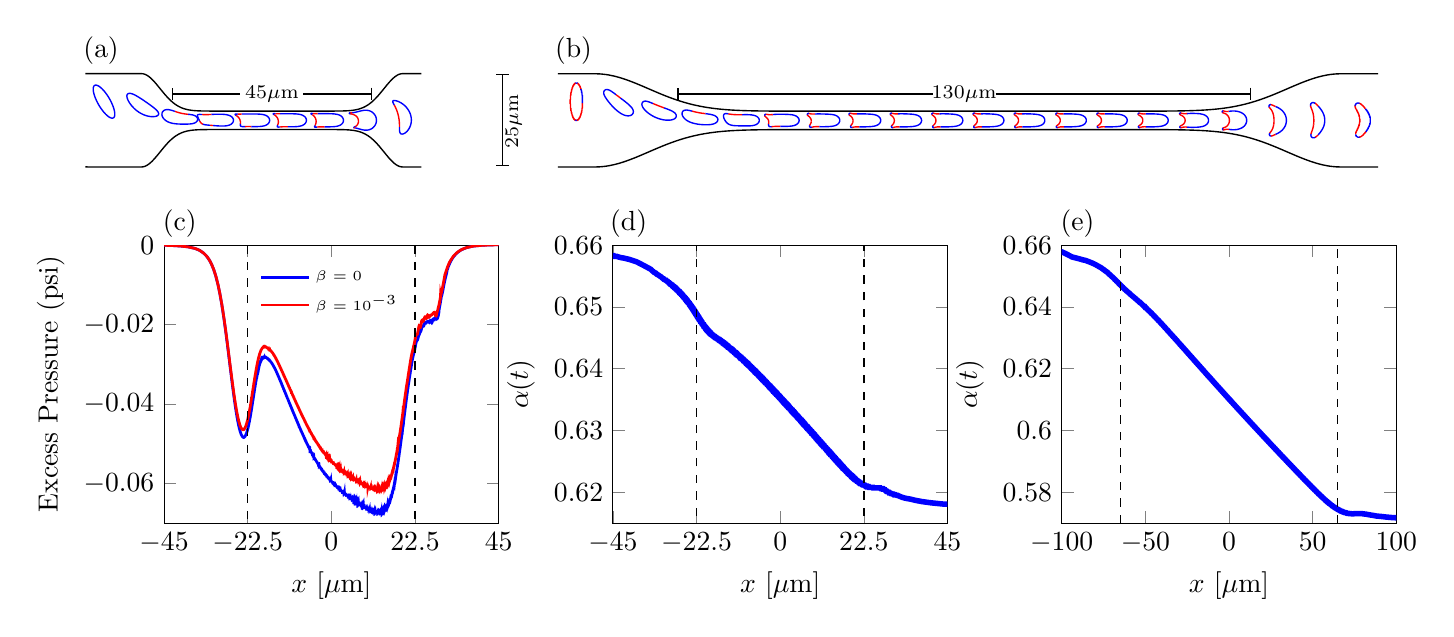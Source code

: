 \begin{tikzpicture}[scale=1.0]

\begin{axis}[
  at = {(-1.0cm,0.0cm)},
  width = 5.85cm,
  hide axis,
  axis equal image,
  xmin = -50,
  xmax = 40,
  ymin = -13,
  ymax = 13,
  xtick = \empty,
  ytick = \empty,
]

% Short stenosed geometry
\addplot[black,line width=0.5pt] coordinates{
(1.0e+02,0.0e+00)
(1.0e+02,4.398e-01)
(1.0e+02,8.796e-01)
(1.0e+02,1.319e+00)
(1.0e+02,1.759e+00)
(1.0e+02,2.199e+00)
(1.0e+02,2.639e+00)
(1.0e+02,3.079e+00)
(1.0e+02,3.518e+00)
(10.0e+01,3.958e+00)
(10.0e+01,4.398e+00)
(9.999e+01,4.838e+00)
(9.999e+01,5.277e+00)
(9.998e+01,5.717e+00)
(9.996e+01,6.156e+00)
(9.992e+01,6.595e+00)
(9.987e+01,7.032e+00)
(9.98e+01,7.465e+00)
(9.968e+01,7.889e+00)
(9.952e+01,8.298e+00)
(9.931e+01,8.682e+00)
(9.904e+01,9.031e+00)
(9.873e+01,9.341e+00)
(9.838e+01,9.612e+00)
(9.801e+01,9.848e+00)
(9.762e+01,1.005e+01)
(9.722e+01,1.023e+01)
(9.681e+01,1.039e+01)
(9.64e+01,1.054e+01)
(9.598e+01,1.066e+01)
(9.555e+01,1.078e+01)
(9.512e+01,1.088e+01)
(9.469e+01,1.098e+01)
(9.426e+01,1.106e+01)
(9.383e+01,1.114e+01)
(9.34e+01,1.122e+01)
(9.296e+01,1.129e+01)
(9.253e+01,1.135e+01)
(9.209e+01,1.141e+01)
(9.166e+01,1.147e+01)
(9.122e+01,1.152e+01)
(9.078e+01,1.157e+01)
(9.034e+01,1.162e+01)
(8.991e+01,1.166e+01)
(8.947e+01,1.17e+01)
(8.903e+01,1.174e+01)
(8.859e+01,1.178e+01)
(8.816e+01,1.181e+01)
(8.772e+01,1.184e+01)
(8.728e+01,1.188e+01)
(8.684e+01,1.19e+01)
(8.64e+01,1.193e+01)
(8.596e+01,1.196e+01)
(8.552e+01,1.198e+01)
(8.508e+01,1.201e+01)
(8.464e+01,1.203e+01)
(8.42e+01,1.205e+01)
(8.377e+01,1.207e+01)
(8.332e+01,1.209e+01)
(8.289e+01,1.211e+01)
(8.245e+01,1.213e+01)
(8.201e+01,1.215e+01)
(8.157e+01,1.216e+01)
(8.113e+01,1.218e+01)
(8.069e+01,1.219e+01)
(8.025e+01,1.221e+01)
(7.981e+01,1.222e+01)
(7.937e+01,1.224e+01)
(7.893e+01,1.225e+01)
(7.849e+01,1.226e+01)
(7.805e+01,1.227e+01)
(7.761e+01,1.228e+01)
(7.717e+01,1.229e+01)
(7.673e+01,1.23e+01)
(7.629e+01,1.231e+01)
(7.585e+01,1.232e+01)
(7.541e+01,1.233e+01)
(7.497e+01,1.234e+01)
(7.453e+01,1.234e+01)
(7.409e+01,1.235e+01)
(7.365e+01,1.236e+01)
(7.321e+01,1.237e+01)
(7.277e+01,1.237e+01)
(7.234e+01,1.238e+01)
(7.189e+01,1.238e+01)
(7.146e+01,1.239e+01)
(7.102e+01,1.24e+01)
(7.058e+01,1.24e+01)
(7.014e+01,1.241e+01)
(6.97e+01,1.241e+01)
(6.926e+01,1.242e+01)
(6.882e+01,1.242e+01)
(6.838e+01,1.242e+01)
(6.794e+01,1.243e+01)
(6.75e+01,1.243e+01)
(6.706e+01,1.244e+01)
(6.662e+01,1.244e+01)
(6.618e+01,1.244e+01)
(6.574e+01,1.244e+01)
(6.53e+01,1.245e+01)
(6.486e+01,1.245e+01)
(6.442e+01,1.245e+01)
(6.398e+01,1.246e+01)
(6.354e+01,1.246e+01)
(6.31e+01,1.246e+01)
(6.266e+01,1.246e+01)
(6.222e+01,1.246e+01)
(6.178e+01,1.247e+01)
(6.134e+01,1.247e+01)
(6.09e+01,1.247e+01)
(6.046e+01,1.247e+01)
(6.002e+01,1.247e+01)
(5.958e+01,1.248e+01)
(5.914e+01,1.248e+01)
(5.87e+01,1.248e+01)
(5.826e+01,1.248e+01)
(5.782e+01,1.248e+01)
(5.738e+01,1.248e+01)
(5.694e+01,1.248e+01)
(5.65e+01,1.248e+01)
(5.606e+01,1.248e+01)
(5.562e+01,1.249e+01)
(5.518e+01,1.249e+01)
(5.474e+01,1.249e+01)
(5.43e+01,1.249e+01)
(5.386e+01,1.249e+01)
(5.343e+01,1.249e+01)
(5.298e+01,1.249e+01)
(5.255e+01,1.249e+01)
(5.21e+01,1.249e+01)
(5.167e+01,1.249e+01)
(5.123e+01,1.249e+01)
(5.079e+01,1.249e+01)
(5.035e+01,1.249e+01)
(4.991e+01,1.249e+01)
(4.947e+01,1.249e+01)
(4.903e+01,1.25e+01)
(4.859e+01,1.25e+01)
(4.815e+01,1.25e+01)
(4.771e+01,1.25e+01)
(4.727e+01,1.25e+01)
(4.683e+01,1.25e+01)
(4.639e+01,1.25e+01)
(4.595e+01,1.25e+01)
(4.551e+01,1.25e+01)
(4.507e+01,1.25e+01)
(4.463e+01,1.25e+01)
(4.419e+01,1.25e+01)
(4.375e+01,1.25e+01)
(4.331e+01,1.25e+01)
(4.287e+01,1.25e+01)
(4.243e+01,1.25e+01)
(4.199e+01,1.25e+01)
(4.155e+01,1.25e+01)
(4.111e+01,1.25e+01)
(4.067e+01,1.25e+01)
(4.023e+01,1.25e+01)
(3.979e+01,1.25e+01)
(3.935e+01,1.25e+01)
(3.891e+01,1.25e+01)
(3.847e+01,1.25e+01)
(3.803e+01,1.25e+01)
(3.759e+01,1.25e+01)
(3.715e+01,1.25e+01)
(3.671e+01,1.25e+01)
(3.627e+01,1.25e+01)
(3.583e+01,1.25e+01)
(3.539e+01,1.25e+01)
(3.495e+01,1.25e+01)
(3.452e+01,1.245e+01)
(3.409e+01,1.234e+01)
(3.369e+01,1.216e+01)
(3.331e+01,1.194e+01)
(3.295e+01,1.169e+01)
(3.261e+01,1.141e+01)
(3.228e+01,1.111e+01)
(3.197e+01,1.08e+01)
(3.167e+01,1.048e+01)
(3.137e+01,1.016e+01)
(3.109e+01,9.825e+00)
(3.08e+01,9.489e+00)
(3.052e+01,9.15e+00)
(3.025e+01,8.809e+00)
(2.997e+01,8.467e+00)
(2.969e+01,8.125e+00)
(2.941e+01,7.784e+00)
(2.913e+01,7.445e+00)
(2.885e+01,7.108e+00)
(2.857e+01,6.774e+00)
(2.827e+01,6.445e+00)
(2.798e+01,6.121e+00)
(2.767e+01,5.803e+00)
(2.736e+01,5.493e+00)
(2.704e+01,5.192e+00)
(2.671e+01,4.901e+00)
(2.637e+01,4.622e+00)
(2.602e+01,4.357e+00)
(2.566e+01,4.108e+00)
(2.528e+01,3.876e+00)
(2.49e+01,3.663e+00)
(2.45e+01,3.469e+00)
(2.41e+01,3.297e+00)
(2.369e+01,3.146e+00)
(2.327e+01,3.015e+00)
(2.284e+01,2.905e+00)
(2.241e+01,2.812e+00)
(2.198e+01,2.736e+00)
(2.154e+01,2.674e+00)
(2.111e+01,2.625e+00)
(2.067e+01,2.586e+00)
(2.023e+01,2.556e+00)
(1.979e+01,2.533e+00)
(1.935e+01,2.515e+00)
(1.891e+01,2.502e+00)
(1.847e+01,2.493e+00)
(1.803e+01,2.486e+00)
(1.759e+01,2.481e+00)
(1.715e+01,2.477e+00)
(1.671e+01,2.475e+00)
(1.627e+01,2.473e+00)
(1.583e+01,2.472e+00)
(1.539e+01,2.471e+00)
(1.495e+01,2.471e+00)
(1.451e+01,2.47e+00)
(1.407e+01,2.47e+00)
(1.363e+01,2.47e+00)
(1.319e+01,2.47e+00)
(1.275e+01,2.47e+00)
(1.231e+01,2.47e+00)
(1.187e+01,2.47e+00)
(1.143e+01,2.47e+00)
(1.099e+01,2.47e+00)
(1.056e+01,2.47e+00)
(1.012e+01,2.47e+00)
(9.675e+00,2.47e+00)
(9.235e+00,2.47e+00)
(8.796e+00,2.47e+00)
(8.356e+00,2.47e+00)
(7.916e+00,2.47e+00)
(7.476e+00,2.47e+00)
(7.037e+00,2.47e+00)
(6.597e+00,2.47e+00)
(6.157e+00,2.47e+00)
(5.717e+00,2.47e+00)
(5.277e+00,2.47e+00)
(4.838e+00,2.47e+00)
(4.398e+00,2.47e+00)
(3.958e+00,2.47e+00)
(3.518e+00,2.47e+00)
(3.079e+00,2.47e+00)
(2.639e+00,2.47e+00)
(2.199e+00,2.47e+00)
(1.759e+00,2.47e+00)
(1.319e+00,2.47e+00)
(8.796e-01,2.47e+00)
(4.398e-01,2.47e+00)
(-3.829e-14,2.47e+00)
(-4.398e-01,2.47e+00)
(-8.796e-01,2.47e+00)
(-1.319e+00,2.47e+00)
(-1.759e+00,2.47e+00)
(-2.199e+00,2.47e+00)
(-2.639e+00,2.47e+00)
(-3.079e+00,2.47e+00)
(-3.518e+00,2.47e+00)
(-3.958e+00,2.47e+00)
(-4.398e+00,2.47e+00)
(-4.838e+00,2.47e+00)
(-5.277e+00,2.47e+00)
(-5.717e+00,2.47e+00)
(-6.157e+00,2.47e+00)
(-6.597e+00,2.47e+00)
(-7.037e+00,2.47e+00)
(-7.476e+00,2.47e+00)
(-7.916e+00,2.47e+00)
(-8.356e+00,2.47e+00)
(-8.796e+00,2.47e+00)
(-9.235e+00,2.47e+00)
(-9.675e+00,2.47e+00)
(-1.012e+01,2.47e+00)
(-1.056e+01,2.47e+00)
(-1.099e+01,2.47e+00)
(-1.143e+01,2.47e+00)
(-1.187e+01,2.47e+00)
(-1.231e+01,2.47e+00)
(-1.275e+01,2.47e+00)
(-1.319e+01,2.47e+00)
(-1.363e+01,2.47e+00)
(-1.407e+01,2.47e+00)
(-1.451e+01,2.47e+00)
(-1.495e+01,2.471e+00)
(-1.539e+01,2.471e+00)
(-1.583e+01,2.472e+00)
(-1.627e+01,2.473e+00)
(-1.671e+01,2.475e+00)
(-1.715e+01,2.477e+00)
(-1.759e+01,2.481e+00)
(-1.803e+01,2.486e+00)
(-1.847e+01,2.493e+00)
(-1.891e+01,2.502e+00)
(-1.935e+01,2.515e+00)
(-1.979e+01,2.533e+00)
(-2.023e+01,2.556e+00)
(-2.067e+01,2.586e+00)
(-2.111e+01,2.625e+00)
(-2.154e+01,2.674e+00)
(-2.198e+01,2.736e+00)
(-2.241e+01,2.812e+00)
(-2.284e+01,2.905e+00)
(-2.327e+01,3.015e+00)
(-2.369e+01,3.146e+00)
(-2.41e+01,3.297e+00)
(-2.45e+01,3.469e+00)
(-2.49e+01,3.663e+00)
(-2.528e+01,3.876e+00)
(-2.566e+01,4.108e+00)
(-2.602e+01,4.357e+00)
(-2.637e+01,4.622e+00)
(-2.671e+01,4.901e+00)
(-2.704e+01,5.192e+00)
(-2.736e+01,5.493e+00)
(-2.767e+01,5.803e+00)
(-2.798e+01,6.121e+00)
(-2.827e+01,6.445e+00)
(-2.857e+01,6.774e+00)
(-2.885e+01,7.108e+00)
(-2.913e+01,7.445e+00)
(-2.941e+01,7.784e+00)
(-2.969e+01,8.125e+00)
(-2.997e+01,8.467e+00)
(-3.025e+01,8.809e+00)
(-3.052e+01,9.15e+00)
(-3.08e+01,9.489e+00)
(-3.109e+01,9.825e+00)
(-3.137e+01,1.016e+01)
(-3.167e+01,1.048e+01)
(-3.197e+01,1.08e+01)
(-3.228e+01,1.111e+01)
(-3.261e+01,1.141e+01)
(-3.295e+01,1.169e+01)
(-3.331e+01,1.194e+01)
(-3.369e+01,1.216e+01)
(-3.409e+01,1.234e+01)
(-3.452e+01,1.245e+01)
(-3.495e+01,1.25e+01)
(-3.539e+01,1.25e+01)
(-3.583e+01,1.25e+01)
(-3.627e+01,1.25e+01)
(-3.671e+01,1.25e+01)
(-3.715e+01,1.25e+01)
(-3.759e+01,1.25e+01)
(-3.803e+01,1.25e+01)
(-3.847e+01,1.25e+01)
(-3.891e+01,1.25e+01)
(-3.935e+01,1.25e+01)
(-3.979e+01,1.25e+01)
(-4.023e+01,1.25e+01)
(-4.067e+01,1.25e+01)
(-4.111e+01,1.25e+01)
(-4.155e+01,1.25e+01)
(-4.199e+01,1.25e+01)
(-4.243e+01,1.25e+01)
(-4.287e+01,1.25e+01)
(-4.331e+01,1.25e+01)
(-4.375e+01,1.25e+01)
(-4.419e+01,1.25e+01)
(-4.463e+01,1.25e+01)
(-4.507e+01,1.25e+01)
(-4.551e+01,1.25e+01)
(-4.595e+01,1.25e+01)
(-4.639e+01,1.25e+01)
(-4.683e+01,1.25e+01)
(-4.727e+01,1.25e+01)
(-4.771e+01,1.25e+01)
(-4.815e+01,1.25e+01)
(-4.859e+01,1.25e+01)
(-4.903e+01,1.25e+01)
(-4.947e+01,1.249e+01)
(-4.991e+01,1.249e+01)
(-5.035e+01,1.249e+01)
(-5.079e+01,1.249e+01)
(-5.123e+01,1.249e+01)
(-5.167e+01,1.249e+01)
(-5.21e+01,1.249e+01)
(-5.255e+01,1.249e+01)
(-5.298e+01,1.249e+01)
(-5.343e+01,1.249e+01)
(-5.386e+01,1.249e+01)
(-5.43e+01,1.249e+01)
(-5.474e+01,1.249e+01)
(-5.518e+01,1.249e+01)
(-5.562e+01,1.249e+01)
(-5.606e+01,1.248e+01)
(-5.65e+01,1.248e+01)
(-5.694e+01,1.248e+01)
(-5.738e+01,1.248e+01)
(-5.782e+01,1.248e+01)
(-5.826e+01,1.248e+01)
(-5.87e+01,1.248e+01)
(-5.914e+01,1.248e+01)
(-5.958e+01,1.248e+01)
(-6.002e+01,1.247e+01)
(-6.046e+01,1.247e+01)
(-6.09e+01,1.247e+01)
(-6.134e+01,1.247e+01)
(-6.178e+01,1.247e+01)
(-6.222e+01,1.246e+01)
(-6.266e+01,1.246e+01)
(-6.31e+01,1.246e+01)
(-6.354e+01,1.246e+01)
(-6.398e+01,1.246e+01)
(-6.442e+01,1.245e+01)
(-6.486e+01,1.245e+01)
(-6.53e+01,1.245e+01)
(-6.574e+01,1.244e+01)
(-6.618e+01,1.244e+01)
(-6.662e+01,1.244e+01)
(-6.706e+01,1.244e+01)
(-6.75e+01,1.243e+01)
(-6.794e+01,1.243e+01)
(-6.838e+01,1.242e+01)
(-6.882e+01,1.242e+01)
(-6.926e+01,1.242e+01)
(-6.97e+01,1.241e+01)
(-7.014e+01,1.241e+01)
(-7.058e+01,1.24e+01)
(-7.102e+01,1.24e+01)
(-7.146e+01,1.239e+01)
(-7.189e+01,1.238e+01)
(-7.234e+01,1.238e+01)
(-7.277e+01,1.237e+01)
(-7.321e+01,1.237e+01)
(-7.365e+01,1.236e+01)
(-7.409e+01,1.235e+01)
(-7.453e+01,1.234e+01)
(-7.497e+01,1.234e+01)
(-7.541e+01,1.233e+01)
(-7.585e+01,1.232e+01)
(-7.629e+01,1.231e+01)
(-7.673e+01,1.23e+01)
(-7.717e+01,1.229e+01)
(-7.761e+01,1.228e+01)
(-7.805e+01,1.227e+01)
(-7.849e+01,1.226e+01)
(-7.893e+01,1.225e+01)
(-7.937e+01,1.224e+01)
(-7.981e+01,1.222e+01)
(-8.025e+01,1.221e+01)
(-8.069e+01,1.219e+01)
(-8.113e+01,1.218e+01)
(-8.157e+01,1.216e+01)
(-8.201e+01,1.215e+01)
(-8.245e+01,1.213e+01)
(-8.289e+01,1.211e+01)
(-8.332e+01,1.209e+01)
(-8.377e+01,1.207e+01)
(-8.42e+01,1.205e+01)
(-8.464e+01,1.203e+01)
(-8.508e+01,1.201e+01)
(-8.552e+01,1.198e+01)
(-8.596e+01,1.196e+01)
(-8.64e+01,1.193e+01)
(-8.684e+01,1.19e+01)
(-8.728e+01,1.188e+01)
(-8.772e+01,1.184e+01)
(-8.816e+01,1.181e+01)
(-8.859e+01,1.178e+01)
(-8.903e+01,1.174e+01)
(-8.947e+01,1.17e+01)
(-8.991e+01,1.166e+01)
(-9.034e+01,1.162e+01)
(-9.078e+01,1.157e+01)
(-9.122e+01,1.152e+01)
(-9.166e+01,1.147e+01)
(-9.209e+01,1.141e+01)
(-9.253e+01,1.135e+01)
(-9.296e+01,1.129e+01)
(-9.34e+01,1.122e+01)
(-9.383e+01,1.114e+01)
(-9.426e+01,1.106e+01)
(-9.469e+01,1.098e+01)
(-9.512e+01,1.088e+01)
(-9.555e+01,1.078e+01)
(-9.598e+01,1.066e+01)
(-9.64e+01,1.054e+01)
(-9.681e+01,1.039e+01)
(-9.722e+01,1.023e+01)
(-9.762e+01,1.005e+01)
(-9.801e+01,9.848e+00)
(-9.838e+01,9.612e+00)
(-9.873e+01,9.341e+00)
(-9.904e+01,9.031e+00)
(-9.931e+01,8.682e+00)
(-9.952e+01,8.298e+00)
(-9.968e+01,7.889e+00)
(-9.98e+01,7.465e+00)
(-9.987e+01,7.032e+00)
(-9.992e+01,6.595e+00)
(-9.996e+01,6.156e+00)
(-9.998e+01,5.717e+00)
(-9.999e+01,5.277e+00)
(-9.999e+01,4.838e+00)
(-10.0e+01,4.398e+00)
(-10.0e+01,3.958e+00)
(-1.0e+02,3.518e+00)
(-1.0e+02,3.079e+00)
(-1.0e+02,2.639e+00)
(-1.0e+02,2.199e+00)
(-1.0e+02,1.759e+00)
(-1.0e+02,1.319e+00)
(-1.0e+02,8.796e-01)
(-1.0e+02,4.398e-01)
(-1.0e+02,-4.02e-15)
(-1.0e+02,-4.398e-01)
(-1.0e+02,-8.796e-01)
(-1.0e+02,-1.319e+00)
(-1.0e+02,-1.759e+00)
(-1.0e+02,-2.199e+00)
(-1.0e+02,-2.639e+00)
(-1.0e+02,-3.079e+00)
(-1.0e+02,-3.518e+00)
(-10.0e+01,-3.958e+00)
(-10.0e+01,-4.398e+00)
(-9.999e+01,-4.838e+00)
(-9.999e+01,-5.277e+00)
(-9.998e+01,-5.717e+00)
(-9.996e+01,-6.156e+00)
(-9.992e+01,-6.595e+00)
(-9.987e+01,-7.032e+00)
(-9.98e+01,-7.465e+00)
(-9.968e+01,-7.889e+00)
(-9.952e+01,-8.298e+00)
(-9.931e+01,-8.682e+00)
(-9.904e+01,-9.031e+00)
(-9.873e+01,-9.341e+00)
(-9.838e+01,-9.612e+00)
(-9.801e+01,-9.848e+00)
(-9.762e+01,-1.005e+01)
(-9.722e+01,-1.023e+01)
(-9.681e+01,-1.039e+01)
(-9.64e+01,-1.054e+01)
(-9.598e+01,-1.066e+01)
(-9.555e+01,-1.078e+01)
(-9.512e+01,-1.088e+01)
(-9.469e+01,-1.098e+01)
(-9.426e+01,-1.106e+01)
(-9.383e+01,-1.114e+01)
(-9.34e+01,-1.122e+01)
(-9.296e+01,-1.129e+01)
(-9.253e+01,-1.135e+01)
(-9.209e+01,-1.141e+01)
(-9.166e+01,-1.147e+01)
(-9.122e+01,-1.152e+01)
(-9.078e+01,-1.157e+01)
(-9.034e+01,-1.162e+01)
(-8.991e+01,-1.166e+01)
(-8.947e+01,-1.17e+01)
(-8.903e+01,-1.174e+01)
(-8.859e+01,-1.178e+01)
(-8.816e+01,-1.181e+01)
(-8.772e+01,-1.184e+01)
(-8.728e+01,-1.188e+01)
(-8.684e+01,-1.19e+01)
(-8.64e+01,-1.193e+01)
(-8.596e+01,-1.196e+01)
(-8.552e+01,-1.198e+01)
(-8.508e+01,-1.201e+01)
(-8.464e+01,-1.203e+01)
(-8.42e+01,-1.205e+01)
(-8.377e+01,-1.207e+01)
(-8.332e+01,-1.209e+01)
(-8.289e+01,-1.211e+01)
(-8.245e+01,-1.213e+01)
(-8.201e+01,-1.215e+01)
(-8.157e+01,-1.216e+01)
(-8.113e+01,-1.218e+01)
(-8.069e+01,-1.219e+01)
(-8.025e+01,-1.221e+01)
(-7.981e+01,-1.222e+01)
(-7.937e+01,-1.224e+01)
(-7.893e+01,-1.225e+01)
(-7.849e+01,-1.226e+01)
(-7.805e+01,-1.227e+01)
(-7.761e+01,-1.228e+01)
(-7.717e+01,-1.229e+01)
(-7.673e+01,-1.23e+01)
(-7.629e+01,-1.231e+01)
(-7.585e+01,-1.232e+01)
(-7.541e+01,-1.233e+01)
(-7.497e+01,-1.234e+01)
(-7.453e+01,-1.234e+01)
(-7.409e+01,-1.235e+01)
(-7.365e+01,-1.236e+01)
(-7.321e+01,-1.237e+01)
(-7.277e+01,-1.237e+01)
(-7.234e+01,-1.238e+01)
(-7.189e+01,-1.238e+01)
(-7.146e+01,-1.239e+01)
(-7.102e+01,-1.24e+01)
(-7.058e+01,-1.24e+01)
(-7.014e+01,-1.241e+01)
(-6.97e+01,-1.241e+01)
(-6.926e+01,-1.242e+01)
(-6.882e+01,-1.242e+01)
(-6.838e+01,-1.242e+01)
(-6.794e+01,-1.243e+01)
(-6.75e+01,-1.243e+01)
(-6.706e+01,-1.244e+01)
(-6.662e+01,-1.244e+01)
(-6.618e+01,-1.244e+01)
(-6.574e+01,-1.244e+01)
(-6.53e+01,-1.245e+01)
(-6.486e+01,-1.245e+01)
(-6.442e+01,-1.245e+01)
(-6.398e+01,-1.246e+01)
(-6.354e+01,-1.246e+01)
(-6.31e+01,-1.246e+01)
(-6.266e+01,-1.246e+01)
(-6.222e+01,-1.246e+01)
(-6.178e+01,-1.247e+01)
(-6.134e+01,-1.247e+01)
(-6.09e+01,-1.247e+01)
(-6.046e+01,-1.247e+01)
(-6.002e+01,-1.247e+01)
(-5.958e+01,-1.248e+01)
(-5.914e+01,-1.248e+01)
(-5.87e+01,-1.248e+01)
(-5.826e+01,-1.248e+01)
(-5.782e+01,-1.248e+01)
(-5.738e+01,-1.248e+01)
(-5.694e+01,-1.248e+01)
(-5.65e+01,-1.248e+01)
(-5.606e+01,-1.248e+01)
(-5.562e+01,-1.249e+01)
(-5.518e+01,-1.249e+01)
(-5.474e+01,-1.249e+01)
(-5.43e+01,-1.249e+01)
(-5.386e+01,-1.249e+01)
(-5.343e+01,-1.249e+01)
(-5.298e+01,-1.249e+01)
(-5.255e+01,-1.249e+01)
(-5.21e+01,-1.249e+01)
(-5.167e+01,-1.249e+01)
(-5.123e+01,-1.249e+01)
(-5.079e+01,-1.249e+01)
(-5.035e+01,-1.249e+01)
(-4.991e+01,-1.249e+01)
(-4.947e+01,-1.249e+01)
(-4.903e+01,-1.25e+01)
(-4.859e+01,-1.25e+01)
(-4.815e+01,-1.25e+01)
(-4.771e+01,-1.25e+01)
(-4.727e+01,-1.25e+01)
(-4.683e+01,-1.25e+01)
(-4.639e+01,-1.25e+01)
(-4.595e+01,-1.25e+01)
(-4.551e+01,-1.25e+01)
(-4.507e+01,-1.25e+01)
(-4.463e+01,-1.25e+01)
(-4.419e+01,-1.25e+01)
(-4.375e+01,-1.25e+01)
(-4.331e+01,-1.25e+01)
(-4.287e+01,-1.25e+01)
(-4.243e+01,-1.25e+01)
(-4.199e+01,-1.25e+01)
(-4.155e+01,-1.25e+01)
(-4.111e+01,-1.25e+01)
(-4.067e+01,-1.25e+01)
(-4.023e+01,-1.25e+01)
(-3.979e+01,-1.25e+01)
(-3.935e+01,-1.25e+01)
(-3.891e+01,-1.25e+01)
(-3.847e+01,-1.25e+01)
(-3.803e+01,-1.25e+01)
(-3.759e+01,-1.25e+01)
(-3.715e+01,-1.25e+01)
(-3.671e+01,-1.25e+01)
(-3.627e+01,-1.25e+01)
(-3.583e+01,-1.25e+01)
(-3.539e+01,-1.25e+01)
(-3.495e+01,-1.25e+01)
(-3.452e+01,-1.245e+01)
(-3.409e+01,-1.234e+01)
(-3.369e+01,-1.216e+01)
(-3.331e+01,-1.194e+01)
(-3.295e+01,-1.169e+01)
(-3.261e+01,-1.141e+01)
(-3.228e+01,-1.111e+01)
(-3.197e+01,-1.08e+01)
(-3.167e+01,-1.048e+01)
(-3.137e+01,-1.016e+01)
(-3.109e+01,-9.825e+00)
(-3.08e+01,-9.489e+00)
(-3.052e+01,-9.15e+00)
(-3.025e+01,-8.809e+00)
(-2.997e+01,-8.467e+00)
(-2.969e+01,-8.125e+00)
(-2.941e+01,-7.784e+00)
(-2.913e+01,-7.445e+00)
(-2.885e+01,-7.108e+00)
(-2.857e+01,-6.774e+00)
(-2.827e+01,-6.445e+00)
(-2.798e+01,-6.121e+00)
(-2.767e+01,-5.803e+00)
(-2.736e+01,-5.493e+00)
(-2.704e+01,-5.192e+00)
(-2.671e+01,-4.901e+00)
(-2.637e+01,-4.622e+00)
(-2.602e+01,-4.357e+00)
(-2.566e+01,-4.108e+00)
(-2.528e+01,-3.876e+00)
(-2.49e+01,-3.663e+00)
(-2.45e+01,-3.469e+00)
(-2.41e+01,-3.297e+00)
(-2.369e+01,-3.146e+00)
(-2.327e+01,-3.015e+00)
(-2.284e+01,-2.905e+00)
(-2.241e+01,-2.812e+00)
(-2.198e+01,-2.736e+00)
(-2.154e+01,-2.674e+00)
(-2.111e+01,-2.625e+00)
(-2.067e+01,-2.586e+00)
(-2.023e+01,-2.556e+00)
(-1.979e+01,-2.533e+00)
(-1.935e+01,-2.515e+00)
(-1.891e+01,-2.502e+00)
(-1.847e+01,-2.493e+00)
(-1.803e+01,-2.486e+00)
(-1.759e+01,-2.481e+00)
(-1.715e+01,-2.477e+00)
(-1.671e+01,-2.475e+00)
(-1.627e+01,-2.473e+00)
(-1.583e+01,-2.472e+00)
(-1.539e+01,-2.471e+00)
(-1.495e+01,-2.471e+00)
(-1.451e+01,-2.47e+00)
(-1.407e+01,-2.47e+00)
(-1.363e+01,-2.47e+00)
(-1.319e+01,-2.47e+00)
(-1.275e+01,-2.47e+00)
(-1.231e+01,-2.47e+00)
(-1.187e+01,-2.47e+00)
(-1.143e+01,-2.47e+00)
(-1.099e+01,-2.47e+00)
(-1.056e+01,-2.47e+00)
(-1.012e+01,-2.47e+00)
(-9.675e+00,-2.47e+00)
(-9.235e+00,-2.47e+00)
(-8.796e+00,-2.47e+00)
(-8.356e+00,-2.47e+00)
(-7.916e+00,-2.47e+00)
(-7.476e+00,-2.47e+00)
(-7.037e+00,-2.47e+00)
(-6.597e+00,-2.47e+00)
(-6.157e+00,-2.47e+00)
(-5.717e+00,-2.47e+00)
(-5.277e+00,-2.47e+00)
(-4.838e+00,-2.47e+00)
(-4.398e+00,-2.47e+00)
(-3.958e+00,-2.47e+00)
(-3.518e+00,-2.47e+00)
(-3.079e+00,-2.47e+00)
(-2.639e+00,-2.47e+00)
(-2.199e+00,-2.47e+00)
(-1.759e+00,-2.47e+00)
(-1.319e+00,-2.47e+00)
(-8.796e-01,-2.47e+00)
(-4.398e-01,-2.47e+00)
(7.045e-14,-2.47e+00)
(4.398e-01,-2.47e+00)
(8.796e-01,-2.47e+00)
(1.319e+00,-2.47e+00)
(1.759e+00,-2.47e+00)
(2.199e+00,-2.47e+00)
(2.639e+00,-2.47e+00)
(3.079e+00,-2.47e+00)
(3.518e+00,-2.47e+00)
(3.958e+00,-2.47e+00)
(4.398e+00,-2.47e+00)
(4.838e+00,-2.47e+00)
(5.277e+00,-2.47e+00)
(5.717e+00,-2.47e+00)
(6.157e+00,-2.47e+00)
(6.597e+00,-2.47e+00)
(7.037e+00,-2.47e+00)
(7.476e+00,-2.47e+00)
(7.916e+00,-2.47e+00)
(8.356e+00,-2.47e+00)
(8.796e+00,-2.47e+00)
(9.235e+00,-2.47e+00)
(9.675e+00,-2.47e+00)
(1.012e+01,-2.47e+00)
(1.056e+01,-2.47e+00)
(1.099e+01,-2.47e+00)
(1.143e+01,-2.47e+00)
(1.187e+01,-2.47e+00)
(1.231e+01,-2.47e+00)
(1.275e+01,-2.47e+00)
(1.319e+01,-2.47e+00)
(1.363e+01,-2.47e+00)
(1.407e+01,-2.47e+00)
(1.451e+01,-2.47e+00)
(1.495e+01,-2.471e+00)
(1.539e+01,-2.471e+00)
(1.583e+01,-2.472e+00)
(1.627e+01,-2.473e+00)
(1.671e+01,-2.475e+00)
(1.715e+01,-2.477e+00)
(1.759e+01,-2.481e+00)
(1.803e+01,-2.486e+00)
(1.847e+01,-2.493e+00)
(1.891e+01,-2.502e+00)
(1.935e+01,-2.515e+00)
(1.979e+01,-2.533e+00)
(2.023e+01,-2.556e+00)
(2.067e+01,-2.586e+00)
(2.111e+01,-2.625e+00)
(2.154e+01,-2.674e+00)
(2.198e+01,-2.736e+00)
(2.241e+01,-2.812e+00)
(2.284e+01,-2.905e+00)
(2.327e+01,-3.015e+00)
(2.369e+01,-3.146e+00)
(2.41e+01,-3.297e+00)
(2.45e+01,-3.469e+00)
(2.49e+01,-3.663e+00)
(2.528e+01,-3.876e+00)
(2.566e+01,-4.108e+00)
(2.602e+01,-4.357e+00)
(2.637e+01,-4.622e+00)
(2.671e+01,-4.901e+00)
(2.704e+01,-5.192e+00)
(2.736e+01,-5.493e+00)
(2.767e+01,-5.803e+00)
(2.798e+01,-6.121e+00)
(2.827e+01,-6.445e+00)
(2.857e+01,-6.774e+00)
(2.885e+01,-7.108e+00)
(2.913e+01,-7.445e+00)
(2.941e+01,-7.784e+00)
(2.969e+01,-8.125e+00)
(2.997e+01,-8.467e+00)
(3.025e+01,-8.809e+00)
(3.052e+01,-9.15e+00)
(3.08e+01,-9.489e+00)
(3.109e+01,-9.825e+00)
(3.137e+01,-1.016e+01)
(3.167e+01,-1.048e+01)
(3.197e+01,-1.08e+01)
(3.228e+01,-1.111e+01)
(3.261e+01,-1.141e+01)
(3.295e+01,-1.169e+01)
(3.331e+01,-1.194e+01)
(3.369e+01,-1.216e+01)
(3.409e+01,-1.234e+01)
(3.452e+01,-1.245e+01)
(3.495e+01,-1.25e+01)
(3.539e+01,-1.25e+01)
(3.583e+01,-1.25e+01)
(3.627e+01,-1.25e+01)
(3.671e+01,-1.25e+01)
(3.715e+01,-1.25e+01)
(3.759e+01,-1.25e+01)
(3.803e+01,-1.25e+01)
(3.847e+01,-1.25e+01)
(3.891e+01,-1.25e+01)
(3.935e+01,-1.25e+01)
(3.979e+01,-1.25e+01)
(4.023e+01,-1.25e+01)
(4.067e+01,-1.25e+01)
(4.111e+01,-1.25e+01)
(4.155e+01,-1.25e+01)
(4.199e+01,-1.25e+01)
(4.243e+01,-1.25e+01)
(4.287e+01,-1.25e+01)
(4.331e+01,-1.25e+01)
(4.375e+01,-1.25e+01)
(4.419e+01,-1.25e+01)
(4.463e+01,-1.25e+01)
(4.507e+01,-1.25e+01)
(4.551e+01,-1.25e+01)
(4.595e+01,-1.25e+01)
(4.639e+01,-1.25e+01)
(4.683e+01,-1.25e+01)
(4.727e+01,-1.25e+01)
(4.771e+01,-1.25e+01)
(4.815e+01,-1.25e+01)
(4.859e+01,-1.25e+01)
(4.903e+01,-1.25e+01)
(4.947e+01,-1.249e+01)
(4.991e+01,-1.249e+01)
(5.035e+01,-1.249e+01)
(5.079e+01,-1.249e+01)
(5.123e+01,-1.249e+01)
(5.167e+01,-1.249e+01)
(5.21e+01,-1.249e+01)
(5.255e+01,-1.249e+01)
(5.298e+01,-1.249e+01)
(5.343e+01,-1.249e+01)
(5.386e+01,-1.249e+01)
(5.43e+01,-1.249e+01)
(5.474e+01,-1.249e+01)
(5.518e+01,-1.249e+01)
(5.562e+01,-1.249e+01)
(5.606e+01,-1.248e+01)
(5.65e+01,-1.248e+01)
(5.694e+01,-1.248e+01)
(5.738e+01,-1.248e+01)
(5.782e+01,-1.248e+01)
(5.826e+01,-1.248e+01)
(5.87e+01,-1.248e+01)
(5.914e+01,-1.248e+01)
(5.958e+01,-1.248e+01)
(6.002e+01,-1.247e+01)
(6.046e+01,-1.247e+01)
(6.09e+01,-1.247e+01)
(6.134e+01,-1.247e+01)
(6.178e+01,-1.247e+01)
(6.222e+01,-1.246e+01)
(6.266e+01,-1.246e+01)
(6.31e+01,-1.246e+01)
(6.354e+01,-1.246e+01)
(6.398e+01,-1.246e+01)
(6.442e+01,-1.245e+01)
(6.486e+01,-1.245e+01)
(6.53e+01,-1.245e+01)
(6.574e+01,-1.244e+01)
(6.618e+01,-1.244e+01)
(6.662e+01,-1.244e+01)
(6.706e+01,-1.244e+01)
(6.75e+01,-1.243e+01)
(6.794e+01,-1.243e+01)
(6.838e+01,-1.242e+01)
(6.882e+01,-1.242e+01)
(6.926e+01,-1.242e+01)
(6.97e+01,-1.241e+01)
(7.014e+01,-1.241e+01)
(7.058e+01,-1.24e+01)
(7.102e+01,-1.24e+01)
(7.146e+01,-1.239e+01)
(7.189e+01,-1.238e+01)
(7.234e+01,-1.238e+01)
(7.277e+01,-1.237e+01)
(7.321e+01,-1.237e+01)
(7.365e+01,-1.236e+01)
(7.409e+01,-1.235e+01)
(7.453e+01,-1.234e+01)
(7.497e+01,-1.234e+01)
(7.541e+01,-1.233e+01)
(7.585e+01,-1.232e+01)
(7.629e+01,-1.231e+01)
(7.673e+01,-1.23e+01)
(7.717e+01,-1.229e+01)
(7.761e+01,-1.228e+01)
(7.805e+01,-1.227e+01)
(7.849e+01,-1.226e+01)
(7.893e+01,-1.225e+01)
(7.937e+01,-1.224e+01)
(7.981e+01,-1.222e+01)
(8.025e+01,-1.221e+01)
(8.069e+01,-1.219e+01)
(8.113e+01,-1.218e+01)
(8.157e+01,-1.216e+01)
(8.201e+01,-1.215e+01)
(8.245e+01,-1.213e+01)
(8.289e+01,-1.211e+01)
(8.332e+01,-1.209e+01)
(8.377e+01,-1.207e+01)
(8.42e+01,-1.205e+01)
(8.464e+01,-1.203e+01)
(8.508e+01,-1.201e+01)
(8.552e+01,-1.198e+01)
(8.596e+01,-1.196e+01)
(8.64e+01,-1.193e+01)
(8.684e+01,-1.19e+01)
(8.728e+01,-1.188e+01)
(8.772e+01,-1.184e+01)
(8.816e+01,-1.181e+01)
(8.859e+01,-1.178e+01)
(8.903e+01,-1.174e+01)
(8.947e+01,-1.17e+01)
(8.991e+01,-1.166e+01)
(9.034e+01,-1.162e+01)
(9.078e+01,-1.157e+01)
(9.122e+01,-1.152e+01)
(9.166e+01,-1.147e+01)
(9.209e+01,-1.141e+01)
(9.253e+01,-1.135e+01)
(9.296e+01,-1.129e+01)
(9.34e+01,-1.122e+01)
(9.383e+01,-1.114e+01)
(9.426e+01,-1.106e+01)
(9.469e+01,-1.098e+01)
(9.512e+01,-1.088e+01)
(9.555e+01,-1.078e+01)
(9.598e+01,-1.066e+01)
(9.64e+01,-1.054e+01)
(9.681e+01,-1.039e+01)
(9.722e+01,-1.023e+01)
(9.762e+01,-1.005e+01)
(9.801e+01,-9.848e+00)
(9.838e+01,-9.612e+00)
(9.873e+01,-9.341e+00)
(9.904e+01,-9.031e+00)
(9.931e+01,-8.682e+00)
(9.952e+01,-8.298e+00)
(9.968e+01,-7.889e+00)
(9.98e+01,-7.465e+00)
(9.987e+01,-7.032e+00)
(9.992e+01,-6.595e+00)
(9.996e+01,-6.156e+00)
(9.998e+01,-5.717e+00)
(9.999e+01,-5.277e+00)
(9.999e+01,-4.838e+00)
(10.0e+01,-4.398e+00)
(10.0e+01,-3.958e+00)
(1.0e+02,-3.518e+00)
(1.0e+02,-3.079e+00)
(1.0e+02,-2.639e+00)
(1.0e+02,-2.199e+00)
(1.0e+02,-1.759e+00)
(1.0e+02,-1.319e+00)
(1.0e+02,-8.796e-01)
(1.0e+02,-4.398e-01)
};

% 1st vesicle
\addplot[blue,line width=0.5pt] coordinates{
(-4.751e+01,9.343e+00)
(-4.755e+01,9.313e+00)
(-4.76e+01,9.28e+00)
(-4.764e+01,9.241e+00)
(-4.767e+01,9.198e+00)
(-4.771e+01,9.15e+00)
(-4.774e+01,9.098e+00)
(-4.777e+01,9.042e+00)
(-4.779e+01,8.981e+00)
(-4.782e+01,8.916e+00)
(-4.784e+01,8.847e+00)
(-4.785e+01,8.773e+00)
(-4.787e+01,8.696e+00)
(-4.787e+01,8.614e+00)
(-4.788e+01,8.529e+00)
(-4.789e+01,8.44e+00)
(-4.789e+01,8.348e+00)
(-4.789e+01,8.251e+00)
(-4.788e+01,8.152e+00)
(-4.787e+01,8.048e+00)
(-4.786e+01,7.942e+00)
(-4.785e+01,7.832e+00)
(-4.783e+01,7.72e+00)
(-4.781e+01,7.604e+00)
(-4.779e+01,7.486e+00)
(-4.776e+01,7.365e+00)
(-4.773e+01,7.242e+00)
(-4.77e+01,7.116e+00)
(-4.766e+01,6.988e+00)
(-4.763e+01,6.857e+00)
(-4.758e+01,6.725e+00)
(-4.754e+01,6.591e+00)
(-4.749e+01,6.455e+00)
(-4.745e+01,6.318e+00)
(-4.739e+01,6.179e+00)
(-4.734e+01,6.039e+00)
(-4.728e+01,5.898e+00)
(-4.722e+01,5.756e+00)
(-4.716e+01,5.613e+00)
(-4.71e+01,5.469e+00)
(-4.703e+01,5.325e+00)
(-4.696e+01,5.181e+00)
(-4.689e+01,5.036e+00)
(-4.682e+01,4.891e+00)
(-4.675e+01,4.747e+00)
(-4.667e+01,4.603e+00)
(-4.659e+01,4.459e+00)
(-4.651e+01,4.316e+00)
(-4.643e+01,4.173e+00)
(-4.635e+01,4.031e+00)
(-4.627e+01,3.891e+00)
(-4.618e+01,3.751e+00)
(-4.609e+01,3.613e+00)
(-4.601e+01,3.477e+00)
(-4.592e+01,3.342e+00)
(-4.583e+01,3.208e+00)
(-4.574e+01,3.077e+00)
(-4.564e+01,2.948e+00)
(-4.555e+01,2.821e+00)
(-4.546e+01,2.696e+00)
(-4.536e+01,2.574e+00)
(-4.527e+01,2.454e+00)
(-4.518e+01,2.337e+00)
(-4.508e+01,2.223e+00)
(-4.499e+01,2.112e+00)
(-4.489e+01,2.004e+00)
(-4.48e+01,1.9e+00)
(-4.47e+01,1.798e+00)
(-4.461e+01,1.7e+00)
(-4.452e+01,1.606e+00)
(-4.442e+01,1.515e+00)
(-4.433e+01,1.428e+00)
(-4.424e+01,1.344e+00)
(-4.415e+01,1.265e+00)
(-4.406e+01,1.19e+00)
(-4.397e+01,1.118e+00)
(-4.388e+01,1.051e+00)
(-4.38e+01,9.882e-01)
(-4.371e+01,9.295e-01)
(-4.363e+01,8.753e-01)
(-4.354e+01,8.254e-01)
(-4.346e+01,7.8e-01)
(-4.338e+01,7.392e-01)
(-4.331e+01,7.029e-01)
(-4.323e+01,6.712e-01)
(-4.316e+01,6.441e-01)
(-4.309e+01,6.217e-01)
(-4.302e+01,6.04e-01)
(-4.295e+01,5.91e-01)
(-4.288e+01,5.827e-01)
(-4.282e+01,5.792e-01)
(-4.276e+01,5.804e-01)
(-4.27e+01,5.863e-01)
(-4.264e+01,5.969e-01)
(-4.259e+01,6.123e-01)
(-4.254e+01,6.323e-01)
(-4.249e+01,6.571e-01)
(-4.245e+01,6.864e-01)
(-4.24e+01,7.205e-01)
(-4.236e+01,7.59e-01)
(-4.233e+01,8.022e-01)
(-4.229e+01,8.498e-01)
(-4.226e+01,9.019e-01)
(-4.223e+01,9.583e-01)
(-4.221e+01,1.019e+00)
(-4.218e+01,1.084e+00)
(-4.216e+01,1.153e+00)
(-4.215e+01,1.227e+00)
(-4.213e+01,1.304e+00)
(-4.213e+01,1.385e+00)
(-4.212e+01,1.471e+00)
(-4.211e+01,1.56e+00)
(-4.211e+01,1.652e+00)
(-4.211e+01,1.749e+00)
(-4.212e+01,1.848e+00)
(-4.213e+01,1.952e+00)
(-4.214e+01,2.058e+00)
(-4.215e+01,2.167e+00)
(-4.217e+01,2.28e+00)
(-4.219e+01,2.396e+00)
(-4.221e+01,2.514e+00)
(-4.224e+01,2.635e+00)
(-4.227e+01,2.758e+00)
(-4.23e+01,2.884e+00)
(-4.234e+01,3.012e+00)
(-4.237e+01,3.143e+00)
(-4.242e+01,3.275e+00)
(-4.246e+01,3.409e+00)
(-4.251e+01,3.545e+00)
(-4.255e+01,3.682e+00)
(-4.261e+01,3.821e+00)
(-4.266e+01,3.961e+00)
(-4.272e+01,4.102e+00)
(-4.278e+01,4.244e+00)
(-4.284e+01,4.387e+00)
(-4.29e+01,4.531e+00)
(-4.297e+01,4.675e+00)
(-4.304e+01,4.819e+00)
(-4.311e+01,4.964e+00)
(-4.318e+01,5.109e+00)
(-4.325e+01,5.253e+00)
(-4.333e+01,5.397e+00)
(-4.341e+01,5.541e+00)
(-4.349e+01,5.684e+00)
(-4.357e+01,5.827e+00)
(-4.365e+01,5.969e+00)
(-4.373e+01,6.109e+00)
(-4.382e+01,6.249e+00)
(-4.391e+01,6.387e+00)
(-4.399e+01,6.523e+00)
(-4.408e+01,6.658e+00)
(-4.417e+01,6.792e+00)
(-4.426e+01,6.923e+00)
(-4.436e+01,7.052e+00)
(-4.445e+01,7.179e+00)
(-4.454e+01,7.304e+00)
(-4.464e+01,7.426e+00)
(-4.473e+01,7.546e+00)
(-4.482e+01,7.662e+00)
(-4.492e+01,7.777e+00)
(-4.501e+01,7.888e+00)
(-4.511e+01,7.996e+00)
(-4.52e+01,8.1e+00)
(-4.53e+01,8.202e+00)
(-4.539e+01,8.3e+00)
(-4.548e+01,8.394e+00)
(-4.558e+01,8.485e+00)
(-4.567e+01,8.572e+00)
(-4.576e+01,8.656e+00)
(-4.585e+01,8.735e+00)
(-4.594e+01,8.81e+00)
(-4.603e+01,8.882e+00)
(-4.612e+01,8.949e+00)
(-4.62e+01,9.012e+00)
(-4.629e+01,9.07e+00)
(-4.637e+01,9.125e+00)
(-4.646e+01,9.175e+00)
(-4.654e+01,9.22e+00)
(-4.662e+01,9.261e+00)
(-4.669e+01,9.297e+00)
(-4.677e+01,9.329e+00)
(-4.684e+01,9.356e+00)
(-4.691e+01,9.378e+00)
(-4.698e+01,9.396e+00)
(-4.705e+01,9.409e+00)
(-4.712e+01,9.417e+00)
(-4.718e+01,9.421e+00)
(-4.724e+01,9.42e+00)
(-4.73e+01,9.414e+00)
(-4.736e+01,9.403e+00)
(-4.741e+01,9.388e+00)
(-4.746e+01,9.368e+00)
(-4.751e+01,9.343e+00)
(-4.755e+01,9.313e+00)
};

% 2nd vesicle
\addplot[blue,line width=0.5pt] coordinates{
(-3.878e+01,6.884e+00)
(-3.881e+01,6.834e+00)
(-3.882e+01,6.783e+00)
(-3.884e+01,6.729e+00)
(-3.885e+01,6.674e+00)
(-3.886e+01,6.615e+00)
(-3.887e+01,6.555e+00)
(-3.887e+01,6.492e+00)
(-3.887e+01,6.426e+00)
(-3.886e+01,6.357e+00)
(-3.885e+01,6.285e+00)
(-3.884e+01,6.211e+00)
(-3.883e+01,6.134e+00)
(-3.881e+01,6.054e+00)
(-3.879e+01,5.971e+00)
(-3.876e+01,5.886e+00)
(-3.873e+01,5.798e+00)
(-3.87e+01,5.708e+00)
(-3.866e+01,5.615e+00)
(-3.862e+01,5.519e+00)
(-3.858e+01,5.422e+00)
(-3.853e+01,5.322e+00)
(-3.848e+01,5.22e+00)
(-3.842e+01,5.117e+00)
(-3.837e+01,5.011e+00)
(-3.83e+01,4.904e+00)
(-3.824e+01,4.796e+00)
(-3.817e+01,4.686e+00)
(-3.809e+01,4.575e+00)
(-3.802e+01,4.463e+00)
(-3.794e+01,4.35e+00)
(-3.785e+01,4.236e+00)
(-3.777e+01,4.122e+00)
(-3.768e+01,4.008e+00)
(-3.758e+01,3.893e+00)
(-3.749e+01,3.779e+00)
(-3.739e+01,3.665e+00)
(-3.728e+01,3.551e+00)
(-3.717e+01,3.438e+00)
(-3.707e+01,3.325e+00)
(-3.695e+01,3.214e+00)
(-3.684e+01,3.104e+00)
(-3.672e+01,2.995e+00)
(-3.66e+01,2.887e+00)
(-3.647e+01,2.782e+00)
(-3.635e+01,2.678e+00)
(-3.622e+01,2.576e+00)
(-3.609e+01,2.477e+00)
(-3.596e+01,2.38e+00)
(-3.582e+01,2.286e+00)
(-3.569e+01,2.194e+00)
(-3.555e+01,2.106e+00)
(-3.541e+01,2.02e+00)
(-3.527e+01,1.937e+00)
(-3.513e+01,1.858e+00)
(-3.499e+01,1.782e+00)
(-3.485e+01,1.709e+00)
(-3.47e+01,1.64e+00)
(-3.456e+01,1.574e+00)
(-3.442e+01,1.512e+00)
(-3.428e+01,1.453e+00)
(-3.413e+01,1.398e+00)
(-3.399e+01,1.347e+00)
(-3.385e+01,1.299e+00)
(-3.371e+01,1.255e+00)
(-3.358e+01,1.214e+00)
(-3.344e+01,1.177e+00)
(-3.331e+01,1.143e+00)
(-3.317e+01,1.113e+00)
(-3.304e+01,1.086e+00)
(-3.292e+01,1.062e+00)
(-3.279e+01,1.041e+00)
(-3.267e+01,1.024e+00)
(-3.255e+01,1.009e+00)
(-3.243e+01,9.968e-01)
(-3.232e+01,9.864e-01)
(-3.221e+01,9.785e-01)
(-3.21e+01,9.736e-01)
(-3.2e+01,9.723e-01)
(-3.19e+01,9.746e-01)
(-3.18e+01,9.795e-01)
(-3.171e+01,9.857e-01)
(-3.162e+01,9.921e-01)
(-3.154e+01,9.982e-01)
(-3.145e+01,1.005e+00)
(-3.137e+01,1.012e+00)
(-3.13e+01,1.022e+00)
(-3.123e+01,1.034e+00)
(-3.116e+01,1.049e+00)
(-3.11e+01,1.067e+00)
(-3.104e+01,1.086e+00)
(-3.098e+01,1.107e+00)
(-3.092e+01,1.128e+00)
(-3.087e+01,1.151e+00)
(-3.082e+01,1.174e+00)
(-3.077e+01,1.198e+00)
(-3.072e+01,1.224e+00)
(-3.068e+01,1.252e+00)
(-3.063e+01,1.282e+00)
(-3.058e+01,1.315e+00)
(-3.054e+01,1.352e+00)
(-3.05e+01,1.394e+00)
(-3.046e+01,1.442e+00)
(-3.043e+01,1.495e+00)
(-3.04e+01,1.554e+00)
(-3.038e+01,1.619e+00)
(-3.037e+01,1.69e+00)
(-3.036e+01,1.766e+00)
(-3.037e+01,1.844e+00)
(-3.039e+01,1.924e+00)
(-3.042e+01,2.005e+00)
(-3.045e+01,2.087e+00)
(-3.05e+01,2.169e+00)
(-3.055e+01,2.25e+00)
(-3.061e+01,2.332e+00)
(-3.067e+01,2.415e+00)
(-3.074e+01,2.498e+00)
(-3.081e+01,2.581e+00)
(-3.089e+01,2.665e+00)
(-3.097e+01,2.749e+00)
(-3.105e+01,2.833e+00)
(-3.114e+01,2.918e+00)
(-3.124e+01,3.003e+00)
(-3.134e+01,3.089e+00)
(-3.144e+01,3.176e+00)
(-3.154e+01,3.263e+00)
(-3.165e+01,3.351e+00)
(-3.176e+01,3.439e+00)
(-3.187e+01,3.528e+00)
(-3.199e+01,3.617e+00)
(-3.21e+01,3.707e+00)
(-3.222e+01,3.798e+00)
(-3.235e+01,3.889e+00)
(-3.247e+01,3.98e+00)
(-3.259e+01,4.072e+00)
(-3.272e+01,4.164e+00)
(-3.285e+01,4.257e+00)
(-3.298e+01,4.35e+00)
(-3.311e+01,4.443e+00)
(-3.324e+01,4.536e+00)
(-3.338e+01,4.63e+00)
(-3.351e+01,4.723e+00)
(-3.364e+01,4.816e+00)
(-3.378e+01,4.91e+00)
(-3.391e+01,5.003e+00)
(-3.405e+01,5.096e+00)
(-3.418e+01,5.188e+00)
(-3.432e+01,5.28e+00)
(-3.446e+01,5.372e+00)
(-3.459e+01,5.462e+00)
(-3.472e+01,5.552e+00)
(-3.486e+01,5.641e+00)
(-3.499e+01,5.729e+00)
(-3.512e+01,5.816e+00)
(-3.526e+01,5.901e+00)
(-3.539e+01,5.985e+00)
(-3.552e+01,6.068e+00)
(-3.565e+01,6.148e+00)
(-3.577e+01,6.227e+00)
(-3.59e+01,6.304e+00)
(-3.603e+01,6.379e+00)
(-3.615e+01,6.452e+00)
(-3.627e+01,6.522e+00)
(-3.639e+01,6.589e+00)
(-3.651e+01,6.654e+00)
(-3.663e+01,6.716e+00)
(-3.675e+01,6.775e+00)
(-3.686e+01,6.831e+00)
(-3.697e+01,6.884e+00)
(-3.708e+01,6.933e+00)
(-3.719e+01,6.979e+00)
(-3.729e+01,7.021e+00)
(-3.74e+01,7.06e+00)
(-3.75e+01,7.094e+00)
(-3.76e+01,7.125e+00)
(-3.769e+01,7.151e+00)
(-3.779e+01,7.172e+00)
(-3.788e+01,7.19e+00)
(-3.797e+01,7.202e+00)
(-3.805e+01,7.21e+00)
(-3.814e+01,7.213e+00)
(-3.821e+01,7.211e+00)
(-3.829e+01,7.204e+00)
(-3.836e+01,7.192e+00)
(-3.843e+01,7.174e+00)
(-3.849e+01,7.152e+00)
(-3.855e+01,7.124e+00)
(-3.86e+01,7.093e+00)
(-3.865e+01,7.057e+00)
(-3.869e+01,7.018e+00)
(-3.872e+01,6.976e+00)
(-3.876e+01,6.931e+00)
(-3.878e+01,6.884e+00)
(-3.881e+01,6.834e+00)
};

% 3rd vesicle
\addplot[blue,line width=0.5pt] coordinates{
(-2.947e+01,1.394e+00)
(-2.946e+01,1.341e+00)
(-2.945e+01,1.287e+00)
(-2.943e+01,1.233e+00)
(-2.942e+01,1.178e+00)
(-2.94e+01,1.122e+00)
(-2.938e+01,1.064e+00)
(-2.936e+01,1.005e+00)
(-2.933e+01,9.448e-01)
(-2.93e+01,8.826e-01)
(-2.927e+01,8.187e-01)
(-2.923e+01,7.532e-01)
(-2.919e+01,6.861e-01)
(-2.914e+01,6.176e-01)
(-2.909e+01,5.48e-01)
(-2.904e+01,4.774e-01)
(-2.898e+01,4.06e-01)
(-2.892e+01,3.341e-01)
(-2.885e+01,2.621e-01)
(-2.877e+01,1.901e-01)
(-2.869e+01,1.184e-01)
(-2.861e+01,4.74e-02)
(-2.852e+01,-2.27e-02)
(-2.842e+01,-9.155e-02)
(-2.833e+01,-1.589e-01)
(-2.822e+01,-2.246e-01)
(-2.811e+01,-2.882e-01)
(-2.8e+01,-3.497e-01)
(-2.788e+01,-4.087e-01)
(-2.775e+01,-4.651e-01)
(-2.763e+01,-5.189e-01)
(-2.749e+01,-5.697e-01)
(-2.736e+01,-6.175e-01)
(-2.722e+01,-6.623e-01)
(-2.708e+01,-7.041e-01)
(-2.693e+01,-7.427e-01)
(-2.679e+01,-7.783e-01)
(-2.663e+01,-8.108e-01)
(-2.648e+01,-8.403e-01)
(-2.633e+01,-8.669e-01)
(-2.617e+01,-8.907e-01)
(-2.601e+01,-9.119e-01)
(-2.585e+01,-9.306e-01)
(-2.569e+01,-9.468e-01)
(-2.553e+01,-9.61e-01)
(-2.537e+01,-9.73e-01)
(-2.52e+01,-9.833e-01)
(-2.504e+01,-9.918e-01)
(-2.488e+01,-9.99e-01)
(-2.471e+01,-1.005e+00)
(-2.455e+01,-1.01e+00)
(-2.438e+01,-1.013e+00)
(-2.422e+01,-1.016e+00)
(-2.406e+01,-1.018e+00)
(-2.39e+01,-1.019e+00)
(-2.374e+01,-1.02e+00)
(-2.358e+01,-1.02e+00)
(-2.342e+01,-1.02e+00)
(-2.326e+01,-1.02e+00)
(-2.311e+01,-1.018e+00)
(-2.295e+01,-1.016e+00)
(-2.28e+01,-1.014e+00)
(-2.265e+01,-1.01e+00)
(-2.25e+01,-1.006e+00)
(-2.236e+01,-9.999e-01)
(-2.221e+01,-9.929e-01)
(-2.207e+01,-9.841e-01)
(-2.193e+01,-9.739e-01)
(-2.18e+01,-9.611e-01)
(-2.166e+01,-9.467e-01)
(-2.153e+01,-9.29e-01)
(-2.141e+01,-9.092e-01)
(-2.129e+01,-8.857e-01)
(-2.117e+01,-8.598e-01)
(-2.105e+01,-8.298e-01)
(-2.094e+01,-7.971e-01)
(-2.084e+01,-7.604e-01)
(-2.074e+01,-7.205e-01)
(-2.064e+01,-6.774e-01)
(-2.055e+01,-6.309e-01)
(-2.047e+01,-5.812e-01)
(-2.039e+01,-5.288e-01)
(-2.032e+01,-4.744e-01)
(-2.026e+01,-4.175e-01)
(-2.02e+01,-3.586e-01)
(-2.014e+01,-2.984e-01)
(-2.01e+01,-2.377e-01)
(-2.006e+01,-1.769e-01)
(-2.003e+01,-1.163e-01)
(-2.0e+01,-5.605e-02)
(-1.998e+01,3.629e-03)
(-1.996e+01,6.252e-02)
(-1.995e+01,1.204e-01)
(-1.994e+01,1.772e-01)
(-1.994e+01,2.331e-01)
(-1.994e+01,2.88e-01)
(-1.994e+01,3.423e-01)
(-1.995e+01,3.962e-01)
(-1.996e+01,4.5e-01)
(-1.997e+01,5.039e-01)
(-1.999e+01,5.58e-01)
(-2.001e+01,6.124e-01)
(-2.004e+01,6.673e-01)
(-2.007e+01,7.224e-01)
(-2.01e+01,7.777e-01)
(-2.015e+01,8.33e-01)
(-2.019e+01,8.881e-01)
(-2.024e+01,9.426e-01)
(-2.03e+01,9.963e-01)
(-2.037e+01,1.049e+00)
(-2.043e+01,1.099e+00)
(-2.051e+01,1.148e+00)
(-2.059e+01,1.195e+00)
(-2.067e+01,1.239e+00)
(-2.077e+01,1.28e+00)
(-2.086e+01,1.319e+00)
(-2.096e+01,1.355e+00)
(-2.107e+01,1.387e+00)
(-2.118e+01,1.417e+00)
(-2.129e+01,1.445e+00)
(-2.141e+01,1.469e+00)
(-2.153e+01,1.492e+00)
(-2.166e+01,1.512e+00)
(-2.179e+01,1.531e+00)
(-2.192e+01,1.548e+00)
(-2.205e+01,1.564e+00)
(-2.219e+01,1.579e+00)
(-2.233e+01,1.594e+00)
(-2.247e+01,1.609e+00)
};
\addplot[red,line width=0.5pt] coordinates{
(-2.247e+01,1.609e+00)
(-2.262e+01,1.624e+00)
(-2.276e+01,1.64e+00)
(-2.292e+01,1.657e+00)
(-2.307e+01,1.675e+00)
(-2.322e+01,1.695e+00)
(-2.337e+01,1.716e+00)
(-2.353e+01,1.74e+00)
(-2.368e+01,1.765e+00)
(-2.384e+01,1.793e+00)
(-2.4e+01,1.823e+00)
(-2.416e+01,1.855e+00)
(-2.432e+01,1.889e+00)
(-2.448e+01,1.926e+00)
(-2.463e+01,1.966e+00)
(-2.479e+01,2.007e+00)
(-2.495e+01,2.05e+00)
(-2.511e+01,2.096e+00)
(-2.527e+01,2.143e+00)
(-2.542e+01,2.191e+00)
(-2.558e+01,2.241e+00)
(-2.573e+01,2.291e+00)
(-2.589e+01,2.343e+00)
(-2.604e+01,2.394e+00)
};
\addplot[blue,line width=0.5pt] coordinates{
(-2.604e+01,2.394e+00)
(-2.619e+01,2.445e+00)
(-2.634e+01,2.495e+00)
(-2.649e+01,2.545e+00)
(-2.664e+01,2.592e+00)
(-2.678e+01,2.638e+00)
(-2.693e+01,2.681e+00)
(-2.708e+01,2.721e+00)
(-2.722e+01,2.757e+00)
(-2.736e+01,2.789e+00)
(-2.75e+01,2.816e+00)
(-2.764e+01,2.838e+00)
(-2.778e+01,2.854e+00)
(-2.791e+01,2.864e+00)
(-2.805e+01,2.867e+00)
(-2.818e+01,2.863e+00)
(-2.83e+01,2.851e+00)
(-2.843e+01,2.832e+00)
(-2.854e+01,2.805e+00)
(-2.865e+01,2.771e+00)
(-2.876e+01,2.73e+00)
(-2.886e+01,2.681e+00)
(-2.895e+01,2.627e+00)
(-2.904e+01,2.567e+00)
(-2.911e+01,2.502e+00)
(-2.918e+01,2.434e+00)
(-2.924e+01,2.363e+00)
(-2.929e+01,2.291e+00)
(-2.934e+01,2.217e+00)
(-2.937e+01,2.144e+00)
(-2.94e+01,2.072e+00)
(-2.943e+01,2.001e+00)
(-2.945e+01,1.931e+00)
(-2.946e+01,1.864e+00)
(-2.947e+01,1.799e+00)
(-2.948e+01,1.736e+00)
(-2.948e+01,1.675e+00)
(-2.949e+01,1.616e+00)
(-2.948e+01,1.559e+00)
(-2.948e+01,1.503e+00)
(-2.947e+01,1.448e+00)
(-2.947e+01,1.394e+00)
(-2.946e+01,1.341e+00)
};

% 4th vesicle
\addplot[blue,line width=0.5pt] coordinates{
(-1.95e+01,4.839e-02)
(-1.948e+01,-3.502e-04)
(-1.946e+01,-4.929e-02)
(-1.943e+01,-9.883e-02)
(-1.94e+01,-1.493e-01)
};
\addplot[red,line width=0.5pt] coordinates{
(-1.94e+01,-1.493e-01)
(-1.938e+01,-2.009e-01)
(-1.935e+01,-2.54e-01)
(-1.931e+01,-3.087e-01)
(-1.928e+01,-3.65e-01)
(-1.924e+01,-4.231e-01)
(-1.92e+01,-4.827e-01)
(-1.916e+01,-5.435e-01)
(-1.911e+01,-6.053e-01)
(-1.905e+01,-6.675e-01)
(-1.9e+01,-7.292e-01)
(-1.893e+01,-7.898e-01)
(-1.886e+01,-8.481e-01)
(-1.878e+01,-9.032e-01)
(-1.869e+01,-9.544e-01)
(-1.86e+01,-1.001e+00)
(-1.85e+01,-1.043e+00)
};
\addplot[blue,line width=0.5pt] coordinates{
(-1.85e+01,-1.043e+00)
(-1.84e+01,-1.081e+00)
(-1.829e+01,-1.113e+00)
(-1.818e+01,-1.142e+00)
(-1.806e+01,-1.168e+00)
(-1.794e+01,-1.19e+00)
(-1.781e+01,-1.21e+00)
(-1.768e+01,-1.228e+00)
(-1.755e+01,-1.244e+00)
(-1.742e+01,-1.258e+00)
(-1.728e+01,-1.272e+00)
(-1.714e+01,-1.284e+00)
(-1.7e+01,-1.297e+00)
(-1.685e+01,-1.309e+00)
(-1.67e+01,-1.321e+00)
(-1.655e+01,-1.333e+00)
};
\addplot[red,line width=0.5pt] coordinates{
(-1.655e+01,-1.333e+00)
(-1.64e+01,-1.346e+00)
(-1.625e+01,-1.358e+00)
(-1.609e+01,-1.371e+00)
(-1.594e+01,-1.384e+00)
(-1.578e+01,-1.398e+00)
};
\addplot[blue,line width=0.5pt] coordinates{
(-1.578e+01,-1.398e+00)
(-1.562e+01,-1.411e+00)
(-1.546e+01,-1.425e+00)
(-1.53e+01,-1.438e+00)
(-1.514e+01,-1.451e+00)
(-1.497e+01,-1.464e+00)
(-1.481e+01,-1.476e+00)
(-1.465e+01,-1.488e+00)
(-1.448e+01,-1.498e+00)
(-1.432e+01,-1.508e+00)
(-1.415e+01,-1.517e+00)
(-1.399e+01,-1.524e+00)
(-1.383e+01,-1.53e+00)
(-1.367e+01,-1.535e+00)
(-1.35e+01,-1.537e+00)
(-1.334e+01,-1.538e+00)
(-1.318e+01,-1.537e+00)
(-1.302e+01,-1.534e+00)
(-1.287e+01,-1.528e+00)
(-1.271e+01,-1.519e+00)
(-1.256e+01,-1.508e+00)
(-1.241e+01,-1.493e+00)
(-1.226e+01,-1.475e+00)
(-1.211e+01,-1.453e+00)
(-1.197e+01,-1.427e+00)
(-1.183e+01,-1.397e+00)
(-1.169e+01,-1.361e+00)
(-1.156e+01,-1.322e+00)
(-1.143e+01,-1.277e+00)
(-1.131e+01,-1.227e+00)
(-1.119e+01,-1.171e+00)
(-1.107e+01,-1.111e+00)
(-1.097e+01,-1.045e+00)
(-1.087e+01,-9.748e-01)
(-1.078e+01,-8.997e-01)
(-1.069e+01,-8.21e-01)
(-1.062e+01,-7.386e-01)
(-1.055e+01,-6.533e-01)
(-1.05e+01,-5.666e-01)
(-1.045e+01,-4.782e-01)
(-1.041e+01,-3.89e-01)
(-1.038e+01,-3.007e-01)
(-1.036e+01,-2.141e-01)
(-1.034e+01,-1.291e-01)
(-1.033e+01,-4.616e-02)
(-1.033e+01,3.354e-02)
(-1.034e+01,1.093e-01)
(-1.035e+01,1.808e-01)
(-1.036e+01,2.484e-01)
(-1.038e+01,3.122e-01)
(-1.04e+01,3.724e-01)
(-1.042e+01,4.293e-01)
(-1.045e+01,4.83e-01)
(-1.048e+01,5.338e-01)
(-1.05e+01,5.821e-01)
(-1.053e+01,6.282e-01)
(-1.056e+01,6.727e-01)
(-1.06e+01,7.158e-01)
(-1.063e+01,7.58e-01)
(-1.067e+01,7.995e-01)
(-1.071e+01,8.405e-01)
(-1.075e+01,8.813e-01)
(-1.08e+01,9.22e-01)
(-1.085e+01,9.624e-01)
(-1.09e+01,1.003e+00)
(-1.095e+01,1.043e+00)
(-1.101e+01,1.083e+00)
(-1.108e+01,1.123e+00)
(-1.115e+01,1.162e+00)
(-1.122e+01,1.201e+00)
(-1.13e+01,1.237e+00)
(-1.138e+01,1.273e+00)
(-1.147e+01,1.308e+00)
(-1.156e+01,1.34e+00)
(-1.166e+01,1.371e+00)
(-1.176e+01,1.401e+00)
(-1.186e+01,1.428e+00)
(-1.197e+01,1.454e+00)
(-1.208e+01,1.478e+00)
(-1.219e+01,1.499e+00)
(-1.231e+01,1.519e+00)
(-1.244e+01,1.537e+00)
(-1.256e+01,1.554e+00)
(-1.269e+01,1.568e+00)
(-1.282e+01,1.581e+00)
(-1.296e+01,1.593e+00)
(-1.31e+01,1.603e+00)
(-1.324e+01,1.611e+00)
(-1.338e+01,1.618e+00)
(-1.353e+01,1.624e+00)
(-1.367e+01,1.629e+00)
(-1.382e+01,1.633e+00)
(-1.398e+01,1.635e+00)
(-1.413e+01,1.636e+00)
(-1.429e+01,1.636e+00)
(-1.444e+01,1.635e+00)
(-1.46e+01,1.633e+00)
(-1.476e+01,1.63e+00)
(-1.492e+01,1.626e+00)
(-1.508e+01,1.621e+00)
(-1.524e+01,1.615e+00)
(-1.541e+01,1.609e+00)
(-1.557e+01,1.602e+00)
(-1.574e+01,1.594e+00)
(-1.59e+01,1.586e+00)
(-1.606e+01,1.578e+00)
(-1.623e+01,1.57e+00)
};
\addplot[red,line width=0.5pt] coordinates{
(-1.623e+01,1.57e+00)
(-1.639e+01,1.562e+00)
(-1.655e+01,1.554e+00)
(-1.672e+01,1.547e+00)
(-1.688e+01,1.54e+00)
(-1.704e+01,1.535e+00)
(-1.72e+01,1.53e+00)
(-1.736e+01,1.526e+00)
(-1.751e+01,1.524e+00)
(-1.767e+01,1.522e+00)
(-1.782e+01,1.522e+00)
(-1.798e+01,1.524e+00)
(-1.812e+01,1.526e+00)
(-1.827e+01,1.53e+00)
(-1.842e+01,1.535e+00)
(-1.856e+01,1.541e+00)
(-1.87e+01,1.547e+00)
};
\addplot[blue,line width=0.5pt] coordinates{
(-1.87e+01,1.547e+00)
(-1.884e+01,1.554e+00)
(-1.898e+01,1.56e+00)
(-1.911e+01,1.566e+00)
(-1.924e+01,1.57e+00)
(-1.937e+01,1.572e+00)
(-1.949e+01,1.571e+00)
(-1.961e+01,1.565e+00)
(-1.973e+01,1.551e+00)
(-1.984e+01,1.522e+00)
(-1.993e+01,1.463e+00)
(-1.998e+01,1.37e+00)
(-1.998e+01,1.267e+00)
(-1.996e+01,1.168e+00)
(-1.994e+01,1.076e+00)
(-1.991e+01,9.875e-01)
(-1.988e+01,9.037e-01)
(-1.985e+01,8.238e-01)
(-1.982e+01,7.476e-01)
(-1.979e+01,6.749e-01)
(-1.976e+01,6.056e-01)
(-1.973e+01,5.394e-01)
(-1.97e+01,4.762e-01)
(-1.968e+01,4.158e-01)
(-1.965e+01,3.58e-01)
(-1.963e+01,3.025e-01)
(-1.96e+01,2.49e-01)
(-1.958e+01,1.972e-01)
(-1.955e+01,1.468e-01)
(-1.953e+01,9.729e-02)
(-1.95e+01,4.839e-02)
(-1.948e+01,-3.502e-04)
};

% 5th vesicle
\addplot[red,line width=0.5pt] coordinates{
(-8.532e+00,-4.403e-02)
(-8.518e+00,-9.649e-02)
(-8.505e+00,-1.5e-01)
(-8.494e+00,-2.045e-01)
(-8.483e+00,-2.608e-01)
(-8.475e+00,-3.188e-01)
(-8.467e+00,-3.793e-01)
(-8.462e+00,-4.422e-01)
(-8.457e+00,-5.082e-01)
(-8.455e+00,-5.769e-01)
(-8.454e+00,-6.489e-01)
(-8.456e+00,-7.24e-01)
(-8.46e+00,-8.025e-01)
(-8.467e+00,-8.842e-01)
(-8.474e+00,-9.694e-01)
};
\addplot[blue,line width=0.5pt] coordinates{
(-8.474e+00,-9.694e-01)
(-8.484e+00,-1.058e+00)
(-8.493e+00,-1.15e+00)
(-8.499e+00,-1.246e+00)
(-8.497e+00,-1.346e+00)
(-8.474e+00,-1.447e+00)
(-8.419e+00,-1.537e+00)
(-8.328e+00,-1.601e+00)
(-8.223e+00,-1.64e+00)
(-8.107e+00,-1.662e+00)
(-7.988e+00,-1.676e+00)
(-7.863e+00,-1.682e+00)
(-7.737e+00,-1.685e+00)
(-7.607e+00,-1.685e+00)
(-7.474e+00,-1.684e+00)
(-7.338e+00,-1.682e+00)
(-7.2e+00,-1.679e+00)
};
\addplot[red,line width=0.5pt] coordinates{
(-7.2e+00,-1.679e+00)
(-7.059e+00,-1.677e+00)
(-6.915e+00,-1.675e+00)
(-6.769e+00,-1.673e+00)
(-6.622e+00,-1.672e+00)
(-6.471e+00,-1.671e+00)
(-6.319e+00,-1.671e+00)
(-6.165e+00,-1.672e+00)
(-6.01e+00,-1.673e+00)
(-5.852e+00,-1.674e+00)
(-5.694e+00,-1.676e+00)
(-5.534e+00,-1.678e+00)
};
\addplot[blue,line width=0.5pt] coordinates{
(-5.534e+00,-1.678e+00)
(-5.373e+00,-1.68e+00)
(-5.212e+00,-1.681e+00)
(-5.049e+00,-1.683e+00)
(-4.886e+00,-1.684e+00)
(-4.723e+00,-1.685e+00)
(-4.558e+00,-1.685e+00)
(-4.394e+00,-1.685e+00)
(-4.23e+00,-1.684e+00)
(-4.066e+00,-1.682e+00)
(-3.903e+00,-1.679e+00)
(-3.74e+00,-1.675e+00)
(-3.577e+00,-1.669e+00)
(-3.416e+00,-1.661e+00)
(-3.255e+00,-1.651e+00)
(-3.096e+00,-1.639e+00)
(-2.938e+00,-1.625e+00)
(-2.782e+00,-1.607e+00)
(-2.628e+00,-1.586e+00)
(-2.476e+00,-1.561e+00)
(-2.326e+00,-1.532e+00)
(-2.18e+00,-1.498e+00)
(-2.037e+00,-1.459e+00)
(-1.898e+00,-1.415e+00)
(-1.763e+00,-1.365e+00)
(-1.633e+00,-1.309e+00)
(-1.508e+00,-1.247e+00)
(-1.391e+00,-1.179e+00)
(-1.28e+00,-1.106e+00)
(-1.176e+00,-1.026e+00)
(-1.08e+00,-9.417e-01)
(-9.934e-01,-8.523e-01)
(-9.158e-01,-7.587e-01)
(-8.48e-01,-6.613e-01)
(-7.904e-01,-5.622e-01)
(-7.431e-01,-4.611e-01)
(-7.057e-01,-3.596e-01)
(-6.788e-01,-2.593e-01)
(-6.61e-01,-1.602e-01)
(-6.523e-01,-6.286e-02)
(-6.515e-01,3.044e-02)
(-6.583e-01,1.197e-01)
(-6.71e-01,2.049e-01)
(-6.896e-01,2.861e-01)
(-7.123e-01,3.624e-01)
(-7.389e-01,4.336e-01)
(-7.678e-01,4.997e-01)
(-7.993e-01,5.613e-01)
(-8.321e-01,6.187e-01)
(-8.665e-01,6.724e-01)
(-9.016e-01,7.224e-01)
(-9.379e-01,7.695e-01)
(-9.744e-01,8.136e-01)
(-1.012e+00,8.553e-01)
(-1.05e+00,8.949e-01)
(-1.089e+00,9.329e-01)
(-1.129e+00,9.696e-01)
(-1.171e+00,1.005e+00)
(-1.214e+00,1.04e+00)
(-1.26e+00,1.075e+00)
(-1.308e+00,1.109e+00)
(-1.359e+00,1.143e+00)
(-1.413e+00,1.177e+00)
(-1.471e+00,1.21e+00)
(-1.533e+00,1.244e+00)
(-1.599e+00,1.277e+00)
(-1.669e+00,1.31e+00)
(-1.743e+00,1.341e+00)
(-1.82e+00,1.372e+00)
(-1.901e+00,1.401e+00)
(-1.986e+00,1.429e+00)
(-2.076e+00,1.456e+00)
(-2.169e+00,1.481e+00)
(-2.267e+00,1.505e+00)
(-2.368e+00,1.527e+00)
(-2.473e+00,1.547e+00)
(-2.582e+00,1.566e+00)
(-2.695e+00,1.583e+00)
(-2.811e+00,1.599e+00)
(-2.931e+00,1.613e+00)
(-3.054e+00,1.626e+00)
(-3.18e+00,1.637e+00)
(-3.31e+00,1.647e+00)
(-3.443e+00,1.655e+00)
(-3.578e+00,1.662e+00)
(-3.717e+00,1.668e+00)
(-3.857e+00,1.674e+00)
(-4.001e+00,1.678e+00)
(-4.146e+00,1.682e+00)
(-4.295e+00,1.685e+00)
(-4.445e+00,1.688e+00)
(-4.597e+00,1.69e+00)
(-4.751e+00,1.691e+00)
(-4.906e+00,1.692e+00)
(-5.063e+00,1.694e+00)
(-5.222e+00,1.694e+00)
(-5.381e+00,1.695e+00)
(-5.543e+00,1.695e+00)
(-5.704e+00,1.696e+00)
(-5.867e+00,1.696e+00)
(-6.03e+00,1.696e+00)
(-6.194e+00,1.696e+00)
(-6.357e+00,1.695e+00)
(-6.522e+00,1.695e+00)
(-6.685e+00,1.694e+00)
(-6.85e+00,1.693e+00)
(-7.013e+00,1.692e+00)
(-7.176e+00,1.69e+00)
(-7.338e+00,1.688e+00)
(-7.501e+00,1.685e+00)
(-7.661e+00,1.683e+00)
(-7.821e+00,1.68e+00)
(-7.979e+00,1.677e+00)
(-8.137e+00,1.674e+00)
};
\addplot[red,line width=0.5pt] coordinates{
(-8.137e+00,1.674e+00)
(-8.292e+00,1.671e+00)
(-8.447e+00,1.668e+00)
(-8.598e+00,1.666e+00)
(-8.749e+00,1.664e+00)
(-8.896e+00,1.664e+00)
(-9.043e+00,1.665e+00)
(-9.185e+00,1.667e+00)
};
\addplot[blue,line width=0.5pt] coordinates{
(-9.185e+00,1.667e+00)
(-9.328e+00,1.669e+00)
(-9.464e+00,1.672e+00)
(-9.603e+00,1.671e+00)
(-9.732e+00,1.668e+00)
(-9.86e+00,1.626e+00)
(-9.878e+00,1.523e+00)
(-9.784e+00,1.433e+00)
(-9.691e+00,1.364e+00)
(-9.59e+00,1.298e+00)
};
\addplot[red,line width=0.5pt] coordinates{
(-9.59e+00,1.298e+00)
(-9.499e+00,1.232e+00)
(-9.408e+00,1.167e+00)
(-9.326e+00,1.101e+00)
(-9.244e+00,1.035e+00)
(-9.171e+00,9.683e-01)
(-9.101e+00,9.017e-01)
(-9.037e+00,8.351e-01)
(-8.976e+00,7.689e-01)
(-8.923e+00,7.033e-01)
(-8.871e+00,6.384e-01)
(-8.826e+00,5.748e-01)
(-8.784e+00,5.121e-01)
(-8.746e+00,4.511e-01)
(-8.711e+00,3.912e-01)
(-8.681e+00,3.33e-01)
(-8.652e+00,2.761e-01)
(-8.627e+00,2.207e-01)
(-8.604e+00,1.663e-01)
(-8.584e+00,1.131e-01)
(-8.564e+00,6.04e-02)
(-8.548e+00,8.31e-03)
(-8.532e+00,-4.403e-02)
(-8.518e+00,-9.649e-02)
};

% 6th vesicle
\addplot[red,line width=0.5pt] coordinates{
(1.689e+00,-4.703e-01)
(1.685e+00,-5.245e-01)
(1.681e+00,-5.793e-01)
(1.675e+00,-6.346e-01)
(1.668e+00,-6.914e-01)
(1.659e+00,-7.494e-01)
(1.648e+00,-8.094e-01)
(1.635e+00,-8.712e-01)
(1.62e+00,-9.355e-01)
(1.602e+00,-1.002e+00)
(1.582e+00,-1.071e+00)
(1.559e+00,-1.143e+00)
(1.534e+00,-1.217e+00)
(1.506e+00,-1.294e+00)
};
\addplot[blue,line width=0.5pt] coordinates{
(1.506e+00,-1.294e+00)
(1.477e+00,-1.375e+00)
(1.447e+00,-1.459e+00)
(1.42e+00,-1.547e+00)
(1.404e+00,-1.643e+00)
(1.431e+00,-1.735e+00)
(1.518e+00,-1.792e+00)
(1.622e+00,-1.81e+00)
(1.733e+00,-1.812e+00)
(1.846e+00,-1.807e+00)
(1.964e+00,-1.799e+00)
(2.083e+00,-1.789e+00)
(2.208e+00,-1.779e+00)
};
\addplot[red,line width=0.5pt] coordinates{
(2.208e+00,-1.779e+00)
(2.333e+00,-1.769e+00)
(2.464e+00,-1.76e+00)
(2.596e+00,-1.752e+00)
(2.732e+00,-1.745e+00)
(2.87e+00,-1.739e+00)
(3.011e+00,-1.734e+00)
(3.154e+00,-1.731e+00)
(3.3e+00,-1.728e+00)
(3.448e+00,-1.727e+00)
(3.599e+00,-1.726e+00)
(3.75e+00,-1.726e+00)
(3.905e+00,-1.727e+00)
(4.06e+00,-1.728e+00)
(4.217e+00,-1.728e+00)
};
\addplot[blue,line width=0.5pt] coordinates{
(4.217e+00,-1.728e+00)
(4.375e+00,-1.729e+00)
(4.535e+00,-1.73e+00)
(4.696e+00,-1.731e+00)
(4.858e+00,-1.731e+00)
(5.02e+00,-1.731e+00)
(5.184e+00,-1.731e+00)
(5.347e+00,-1.729e+00)
(5.511e+00,-1.728e+00)
(5.675e+00,-1.725e+00)
(5.839e+00,-1.721e+00)
(6.003e+00,-1.716e+00)
(6.167e+00,-1.71e+00)
(6.33e+00,-1.702e+00)
(6.492e+00,-1.692e+00)
(6.653e+00,-1.68e+00)
(6.813e+00,-1.665e+00)
(6.972e+00,-1.648e+00)
(7.129e+00,-1.628e+00)
(7.285e+00,-1.603e+00)
(7.438e+00,-1.575e+00)
(7.588e+00,-1.542e+00)
(7.735e+00,-1.504e+00)
(7.879e+00,-1.46e+00)
(8.019e+00,-1.411e+00)
(8.154e+00,-1.355e+00)
(8.284e+00,-1.293e+00)
(8.408e+00,-1.225e+00)
(8.525e+00,-1.15e+00)
(8.634e+00,-1.07e+00)
(8.735e+00,-9.831e-01)
(8.828e+00,-8.909e-01)
(8.911e+00,-7.938e-01)
(8.984e+00,-6.927e-01)
(9.046e+00,-5.884e-01)
(9.098e+00,-4.816e-01)
(9.139e+00,-3.744e-01)
(9.168e+00,-2.669e-01)
(9.188e+00,-1.605e-01)
(9.198e+00,-5.705e-02)
(9.198e+00,4.364e-02)
(9.191e+00,1.411e-01)
(9.176e+00,2.332e-01)
(9.155e+00,3.203e-01)
(9.129e+00,4.025e-01)
(9.099e+00,4.801e-01)
(9.066e+00,5.524e-01)
(9.03e+00,6.194e-01)
(8.992e+00,6.811e-01)
(8.953e+00,7.383e-01)
(8.914e+00,7.913e-01)
(8.873e+00,8.407e-01)
(8.833e+00,8.866e-01)
(8.792e+00,9.296e-01)
(8.751e+00,9.698e-01)
(8.71e+00,1.008e+00)
(8.668e+00,1.044e+00)
(8.626e+00,1.078e+00)
(8.583e+00,1.111e+00)
(8.538e+00,1.143e+00)
(8.492e+00,1.174e+00)
(8.443e+00,1.206e+00)
(8.392e+00,1.237e+00)
(8.337e+00,1.268e+00)
(8.279e+00,1.298e+00)
(8.218e+00,1.328e+00)
(8.154e+00,1.358e+00)
(8.086e+00,1.387e+00)
(8.015e+00,1.416e+00)
(7.939e+00,1.444e+00)
(7.861e+00,1.47e+00)
(7.778e+00,1.496e+00)
(7.692e+00,1.52e+00)
(7.601e+00,1.544e+00)
(7.507e+00,1.565e+00)
(7.409e+00,1.586e+00)
(7.307e+00,1.605e+00)
(7.201e+00,1.623e+00)
(7.092e+00,1.64e+00)
(6.979e+00,1.655e+00)
(6.862e+00,1.669e+00)
(6.742e+00,1.681e+00)
(6.619e+00,1.692e+00)
(6.492e+00,1.702e+00)
(6.363e+00,1.711e+00)
(6.23e+00,1.718e+00)
(6.095e+00,1.725e+00)
(5.956e+00,1.731e+00)
(5.816e+00,1.736e+00)
(5.672e+00,1.741e+00)
(5.526e+00,1.745e+00)
(5.378e+00,1.748e+00)
(5.228e+00,1.751e+00)
(5.076e+00,1.753e+00)
(4.922e+00,1.756e+00)
(4.766e+00,1.757e+00)
(4.61e+00,1.759e+00)
(4.451e+00,1.76e+00)
(4.291e+00,1.761e+00)
(4.13e+00,1.762e+00)
(3.969e+00,1.762e+00)
(3.806e+00,1.762e+00)
(3.643e+00,1.762e+00)
(3.479e+00,1.762e+00)
(3.316e+00,1.762e+00)
(3.151e+00,1.761e+00)
(2.988e+00,1.76e+00)
(2.823e+00,1.758e+00)
(2.66e+00,1.757e+00)
(2.496e+00,1.755e+00)
(2.334e+00,1.753e+00)
(2.172e+00,1.751e+00)
};
\addplot[red,line width=0.5pt] coordinates{
(2.172e+00,1.751e+00)
(2.012e+00,1.749e+00)
(1.851e+00,1.747e+00)
(1.694e+00,1.747e+00)
(1.535e+00,1.747e+00)
(1.381e+00,1.749e+00)
(1.226e+00,1.752e+00)
(1.076e+00,1.758e+00)
(9.232e-01,1.764e+00)
};
\addplot[blue,line width=0.5pt] coordinates{
(9.232e-01,1.764e+00)
(7.784e-01,1.775e+00)
(6.288e-01,1.781e+00)
(4.911e-01,1.796e+00)
(3.519e-01,1.749e+00)
(3.557e-01,1.647e+00)
(4.83e-01,1.573e+00)
(5.846e-01,1.496e+00)
};
\addplot[red,line width=0.5pt] coordinates{
(5.846e-01,1.496e+00)
(6.982e-01,1.425e+00)
(7.955e-01,1.348e+00)
(8.96e-01,1.272e+00)
(9.831e-01,1.191e+00)
(1.07e+00,1.11e+00)
(1.146e+00,1.027e+00)
(1.219e+00,9.429e-01)
(1.283e+00,8.579e-01)
(1.343e+00,7.731e-01)
(1.395e+00,6.886e-01)
(1.444e+00,6.047e-01)
(1.485e+00,5.222e-01)
(1.523e+00,4.41e-01)
(1.554e+00,3.619e-01)
(1.582e+00,2.845e-01)
(1.605e+00,2.098e-01)
(1.626e+00,1.371e-01)
(1.642e+00,6.723e-02)
(1.656e+00,-5.641e-04)
(1.667e+00,-6.55e-02)
(1.676e+00,-1.285e-01)
(1.682e+00,-1.89e-01)
(1.687e+00,-2.479e-01)
(1.689e+00,-3.049e-01)
(1.691e+00,-3.609e-01)
(1.69e+00,-4.157e-01)
(1.689e+00,-4.703e-01)
(1.685e+00,-5.245e-01)
};

% 7th vesicle
\addplot[red,line width=0.5pt] coordinates{
(1.175e+01,-7.703e-01)
(1.174e+01,-8.237e-01)
(1.172e+01,-8.762e-01)
(1.171e+01,-9.303e-01)
(1.169e+01,-9.841e-01)
(1.167e+01,-1.04e+00)
(1.165e+01,-1.097e+00)
(1.163e+01,-1.156e+00)
(1.16e+01,-1.216e+00)
(1.157e+01,-1.279e+00)
(1.154e+01,-1.344e+00)
(1.151e+01,-1.411e+00)
};
\addplot[blue,line width=0.5pt] coordinates{
(1.151e+01,-1.411e+00)
(1.147e+01,-1.481e+00)
(1.143e+01,-1.555e+00)
(1.14e+01,-1.633e+00)
(1.138e+01,-1.719e+00)
(1.143e+01,-1.799e+00)
(1.151e+01,-1.833e+00)
(1.161e+01,-1.837e+00)
(1.172e+01,-1.833e+00)
(1.183e+01,-1.825e+00)
(1.194e+01,-1.816e+00)
(1.205e+01,-1.806e+00)
};
\addplot[red,line width=0.5pt] coordinates{
(1.205e+01,-1.806e+00)
(1.217e+01,-1.796e+00)
(1.229e+01,-1.787e+00)
(1.241e+01,-1.778e+00)
(1.254e+01,-1.771e+00)
(1.267e+01,-1.764e+00)
(1.28e+01,-1.759e+00)
(1.293e+01,-1.755e+00)
(1.307e+01,-1.752e+00)
(1.321e+01,-1.75e+00)
(1.336e+01,-1.749e+00)
(1.35e+01,-1.748e+00)
(1.365e+01,-1.748e+00)
(1.38e+01,-1.748e+00)
(1.395e+01,-1.749e+00)
(1.411e+01,-1.749e+00)
};
\addplot[blue,line width=0.5pt] coordinates{
(1.411e+01,-1.749e+00)
(1.426e+01,-1.75e+00)
(1.442e+01,-1.751e+00)
(1.458e+01,-1.751e+00)
(1.474e+01,-1.751e+00)
(1.49e+01,-1.751e+00)
(1.506e+01,-1.75e+00)
(1.522e+01,-1.749e+00)
(1.539e+01,-1.747e+00)
(1.555e+01,-1.745e+00)
(1.571e+01,-1.741e+00)
(1.588e+01,-1.737e+00)
(1.604e+01,-1.731e+00)
(1.621e+01,-1.724e+00)
(1.637e+01,-1.715e+00)
(1.653e+01,-1.704e+00)
(1.669e+01,-1.691e+00)
(1.685e+01,-1.675e+00)
(1.702e+01,-1.655e+00)
(1.717e+01,-1.632e+00)
(1.733e+01,-1.605e+00)
(1.748e+01,-1.572e+00)
(1.763e+01,-1.535e+00)
(1.778e+01,-1.491e+00)
(1.792e+01,-1.442e+00)
(1.806e+01,-1.385e+00)
(1.82e+01,-1.322e+00)
(1.833e+01,-1.252e+00)
(1.845e+01,-1.174e+00)
(1.856e+01,-1.09e+00)
(1.867e+01,-9.988e-01)
(1.876e+01,-9.02e-01)
(1.885e+01,-7.994e-01)
(1.892e+01,-6.924e-01)
(1.899e+01,-5.81e-01)
(1.904e+01,-4.68e-01)
(1.908e+01,-3.527e-01)
(1.91e+01,-2.378e-01)
(1.912e+01,-1.24e-01)
(1.913e+01,-1.298e-02)
(1.912e+01,9.556e-02)
(1.911e+01,1.982e-01)
(1.909e+01,2.973e-01)
(1.906e+01,3.908e-01)
(1.903e+01,4.787e-01)
(1.899e+01,5.599e-01)
(1.895e+01,6.364e-01)
(1.891e+01,7.072e-01)
(1.886e+01,7.73e-01)
(1.882e+01,8.33e-01)
(1.877e+01,8.883e-01)
(1.873e+01,9.389e-01)
(1.868e+01,9.857e-01)
(1.863e+01,1.029e+00)
(1.858e+01,1.069e+00)
(1.854e+01,1.106e+00)
(1.849e+01,1.141e+00)
(1.845e+01,1.173e+00)
(1.84e+01,1.204e+00)
(1.835e+01,1.233e+00)
(1.831e+01,1.262e+00)
(1.826e+01,1.289e+00)
(1.821e+01,1.316e+00)
(1.816e+01,1.342e+00)
(1.81e+01,1.369e+00)
(1.804e+01,1.395e+00)
(1.798e+01,1.42e+00)
(1.792e+01,1.445e+00)
(1.785e+01,1.469e+00)
(1.778e+01,1.492e+00)
(1.771e+01,1.516e+00)
(1.763e+01,1.538e+00)
(1.755e+01,1.559e+00)
(1.747e+01,1.579e+00)
(1.738e+01,1.598e+00)
(1.729e+01,1.617e+00)
(1.719e+01,1.634e+00)
(1.709e+01,1.65e+00)
(1.699e+01,1.665e+00)
(1.688e+01,1.678e+00)
(1.677e+01,1.691e+00)
(1.666e+01,1.703e+00)
(1.654e+01,1.713e+00)
(1.642e+01,1.723e+00)
(1.63e+01,1.731e+00)
(1.617e+01,1.739e+00)
(1.604e+01,1.746e+00)
(1.591e+01,1.752e+00)
(1.577e+01,1.757e+00)
(1.564e+01,1.762e+00)
(1.55e+01,1.766e+00)
(1.535e+01,1.77e+00)
(1.521e+01,1.774e+00)
(1.506e+01,1.777e+00)
(1.491e+01,1.78e+00)
(1.476e+01,1.782e+00)
(1.46e+01,1.785e+00)
(1.445e+01,1.787e+00)
(1.429e+01,1.789e+00)
(1.413e+01,1.79e+00)
(1.397e+01,1.792e+00)
(1.381e+01,1.794e+00)
(1.365e+01,1.795e+00)
(1.349e+01,1.796e+00)
(1.332e+01,1.797e+00)
(1.316e+01,1.798e+00)
(1.3e+01,1.798e+00)
(1.283e+01,1.798e+00)
(1.267e+01,1.798e+00)
(1.25e+01,1.798e+00)
(1.234e+01,1.798e+00)
(1.218e+01,1.797e+00)
};
\addplot[red,line width=0.5pt] coordinates{
(1.218e+01,1.797e+00)
(1.201e+01,1.797e+00)
(1.185e+01,1.797e+00)
(1.169e+01,1.798e+00)
(1.153e+01,1.799e+00)
(1.137e+01,1.803e+00)
(1.122e+01,1.807e+00)
(1.106e+01,1.815e+00)
(1.091e+01,1.824e+00)
};
\addplot[blue,line width=0.5pt] coordinates{
(1.091e+01,1.824e+00)
(1.075e+01,1.837e+00)
(1.061e+01,1.851e+00)
(1.045e+01,1.837e+00)
(1.043e+01,1.746e+00)
(1.056e+01,1.655e+00)
(1.067e+01,1.583e+00)
(1.079e+01,1.509e+00)
};
\addplot[red,line width=0.5pt] coordinates{
(1.079e+01,1.509e+00)
(1.09e+01,1.43e+00)
(1.101e+01,1.347e+00)
(1.11e+01,1.262e+00)
(1.119e+01,1.172e+00)
(1.127e+01,1.081e+00)
(1.135e+01,9.878e-01)
(1.142e+01,8.938e-01)
(1.149e+01,7.981e-01)
(1.154e+01,7.034e-01)
(1.159e+01,6.079e-01)
(1.163e+01,5.147e-01)
(1.167e+01,4.212e-01)
(1.17e+01,3.312e-01)
(1.173e+01,2.416e-01)
(1.175e+01,1.561e-01)
(1.177e+01,7.147e-02)
(1.178e+01,-8.588e-03)
(1.179e+01,-8.737e-02)
(1.18e+01,-1.615e-01)
(1.18e+01,-2.342e-01)
(1.18e+01,-3.023e-01)
(1.18e+01,-3.691e-01)
(1.18e+01,-4.317e-01)
(1.179e+01,-4.932e-01)
(1.179e+01,-5.512e-01)
(1.178e+01,-6.085e-01)
(1.177e+01,-6.63e-01)
(1.176e+01,-7.176e-01)
(1.175e+01,-7.703e-01)
(1.174e+01,-8.237e-01)
};

% 8th vesicle
\addplot[red,line width=0.5pt] coordinates{
(2.307e+01,-7.625e-01)
(2.305e+01,-8.13e-01)
(2.303e+01,-8.656e-01)
(2.301e+01,-9.161e-01)
(2.299e+01,-9.693e-01)
(2.296e+01,-1.021e+00)
(2.293e+01,-1.075e+00)
(2.29e+01,-1.129e+00)
(2.286e+01,-1.185e+00)
(2.282e+01,-1.24e+00)
(2.278e+01,-1.297e+00)
(2.273e+01,-1.352e+00)
(2.267e+01,-1.411e+00)
(2.261e+01,-1.464e+00)
(2.255e+01,-1.521e+00)
(2.248e+01,-1.572e+00)
(2.24e+01,-1.626e+00)
(2.232e+01,-1.673e+00)
(2.223e+01,-1.723e+00)
};
\addplot[blue,line width=0.5pt] coordinates{
(2.232e+01,-1.673e+00)
(2.223e+01,-1.723e+00)
(2.213e+01,-1.765e+00)
(2.204e+01,-1.815e+00)
(2.194e+01,-1.871e+00)
(2.193e+01,-1.97e+00)
(2.204e+01,-2.022e+00)
};
\addplot[red,line width=0.5pt] coordinates{
(2.193e+01,-1.97e+00)
(2.204e+01,-2.022e+00)
(2.215e+01,-2.037e+00)
(2.228e+01,-2.051e+00)
};
\addplot[blue,line width=0.5pt] coordinates{
(2.228e+01,-2.051e+00)
(2.24e+01,-2.067e+00)
(2.253e+01,-2.088e+00)
(2.266e+01,-2.116e+00)
(2.279e+01,-2.15e+00)
(2.292e+01,-2.187e+00)
(2.306e+01,-2.228e+00)
(2.32e+01,-2.266e+00)
(2.334e+01,-2.309e+00)
(2.348e+01,-2.347e+00)
(2.363e+01,-2.39e+00)
(2.377e+01,-2.427e+00)
(2.392e+01,-2.468e+00)
(2.407e+01,-2.502e+00)
(2.423e+01,-2.538e+00)
(2.438e+01,-2.567e+00)
(2.454e+01,-2.596e+00)
(2.47e+01,-2.616e+00)
(2.486e+01,-2.635e+00)
(2.502e+01,-2.643e+00)
(2.518e+01,-2.647e+00)
(2.535e+01,-2.64e+00)
(2.551e+01,-2.629e+00)
(2.567e+01,-2.605e+00)
(2.584e+01,-2.576e+00)
(2.599e+01,-2.535e+00)
(2.615e+01,-2.488e+00)
(2.63e+01,-2.429e+00)
(2.645e+01,-2.364e+00)
(2.659e+01,-2.288e+00)
(2.673e+01,-2.208e+00)
(2.687e+01,-2.117e+00)
(2.699e+01,-2.021e+00)
(2.711e+01,-1.917e+00)
(2.722e+01,-1.809e+00)
(2.732e+01,-1.695e+00)
(2.742e+01,-1.577e+00)
(2.751e+01,-1.455e+00)
(2.759e+01,-1.33e+00)
(2.766e+01,-1.202e+00)
(2.772e+01,-1.074e+00)
(2.778e+01,-9.428e-01)
(2.783e+01,-8.129e-01)
(2.787e+01,-6.822e-01)
(2.79e+01,-5.536e-01)
(2.792e+01,-4.248e-01)
(2.794e+01,-2.987e-01)
(2.795e+01,-1.742e-01)
(2.796e+01,-5.302e-02)
(2.796e+01,6.613e-02)
(2.795e+01,1.804e-01)
(2.795e+01,2.921e-01)
(2.793e+01,3.99e-01)
(2.791e+01,5.019e-01)
(2.789e+01,6.002e-01)
(2.787e+01,6.955e-01)
(2.784e+01,7.852e-01)
(2.781e+01,8.711e-01)
(2.779e+01,9.519e-01)
(2.775e+01,1.03e+00)
(2.772e+01,1.102e+00)
(2.769e+01,1.171e+00)
(2.766e+01,1.236e+00)
(2.762e+01,1.297e+00)
(2.759e+01,1.354e+00)
(2.756e+01,1.409e+00)
(2.752e+01,1.46e+00)
(2.749e+01,1.51e+00)
(2.746e+01,1.556e+00)
(2.742e+01,1.602e+00)
(2.739e+01,1.645e+00)
(2.736e+01,1.688e+00)
(2.732e+01,1.729e+00)
(2.728e+01,1.771e+00)
(2.724e+01,1.813e+00)
(2.72e+01,1.857e+00)
(2.716e+01,1.9e+00)
(2.711e+01,1.945e+00)
(2.706e+01,1.989e+00)
(2.701e+01,2.034e+00)
(2.696e+01,2.078e+00)
(2.69e+01,2.124e+00)
(2.683e+01,2.169e+00)
(2.677e+01,2.215e+00)
(2.67e+01,2.26e+00)
(2.663e+01,2.305e+00)
(2.655e+01,2.348e+00)
(2.646e+01,2.392e+00)
(2.638e+01,2.433e+00)
(2.628e+01,2.473e+00)
(2.619e+01,2.51e+00)
(2.609e+01,2.546e+00)
(2.598e+01,2.578e+00)
(2.587e+01,2.608e+00)
(2.576e+01,2.633e+00)
(2.564e+01,2.656e+00)
(2.551e+01,2.673e+00)
(2.539e+01,2.687e+00)
(2.526e+01,2.695e+00)
(2.513e+01,2.699e+00)
(2.499e+01,2.696e+00)
(2.485e+01,2.691e+00)
(2.471e+01,2.679e+00)
(2.457e+01,2.664e+00)
(2.442e+01,2.642e+00)
(2.428e+01,2.619e+00)
(2.413e+01,2.589e+00)
(2.398e+01,2.559e+00)
(2.383e+01,2.524e+00)
(2.368e+01,2.49e+00)
(2.353e+01,2.45e+00)
(2.337e+01,2.414e+00)
(2.322e+01,2.373e+00)
(2.306e+01,2.336e+00)
(2.291e+01,2.294e+00)
(2.275e+01,2.258e+00)
(2.259e+01,2.216e+00)
(2.243e+01,2.182e+00)
(2.227e+01,2.142e+00)
(2.211e+01,2.112e+00)
(2.195e+01,2.08e+00)
(2.179e+01,2.059e+00)
(2.162e+01,2.038e+00)
(2.146e+01,2.027e+00)
(2.13e+01,2.01e+00)
};
\addplot[red,line width=0.5pt] coordinates{
(2.146e+01,2.027e+00)
(2.13e+01,2.01e+00)
(2.114e+01,2.006e+00)
(2.098e+01,1.979e+00)
(2.082e+01,1.983e+00)
};
\addplot[blue,line width=0.5pt] coordinates{
(2.098e+01,1.979e+00)
(2.082e+01,1.983e+00)
(2.071e+01,1.888e+00)
(2.078e+01,1.784e+00)
(2.094e+01,1.774e+00)
(2.109e+01,1.727e+00)
};
\addplot[red,line width=0.5pt] coordinates{
(2.094e+01,1.774e+00)
(2.109e+01,1.727e+00)
(2.124e+01,1.701e+00)
(2.138e+01,1.657e+00)
(2.153e+01,1.623e+00)
(2.167e+01,1.576e+00)
(2.18e+01,1.534e+00)
(2.193e+01,1.48e+00)
(2.206e+01,1.427e+00)
(2.218e+01,1.362e+00)
(2.23e+01,1.298e+00)
(2.24e+01,1.223e+00)
(2.25e+01,1.147e+00)
(2.26e+01,1.063e+00)
(2.268e+01,9.782e-01)
(2.276e+01,8.877e-01)
(2.283e+01,7.979e-01)
(2.288e+01,7.041e-01)
(2.294e+01,6.123e-01)
(2.298e+01,5.184e-01)
(2.302e+01,4.275e-01)
(2.305e+01,3.359e-01)
(2.308e+01,2.482e-01)
(2.31e+01,1.607e-01)
(2.312e+01,7.774e-02)
(2.313e+01,-4.401e-03)
(2.314e+01,-8.156e-02)
(2.315e+01,-1.577e-01)
(2.315e+01,-2.287e-01)
(2.315e+01,-2.986e-01)
(2.314e+01,-3.636e-01)
(2.314e+01,-4.278e-01)
(2.313e+01,-4.873e-01)
(2.312e+01,-5.465e-01)
(2.311e+01,-6.016e-01)
(2.31e+01,-6.572e-01)
(2.308e+01,-7.092e-01)
(2.307e+01,-7.625e-01)
(2.305e+01,-8.13e-01)
};

% 9th vesicle
\addplot[red,line width=0.5pt] coordinates{
(3.408e+01,-4.134e-01)
(3.409e+01,-4.677e-01)
(3.409e+01,-5.224e-01)
(3.409e+01,-5.781e-01)
(3.41e+01,-6.351e-01)
(3.41e+01,-6.939e-01)
(3.41e+01,-7.546e-01)
(3.411e+01,-8.179e-01)
(3.411e+01,-8.838e-01)
(3.411e+01,-9.526e-01)
(3.412e+01,-1.024e+00)
(3.412e+01,-1.1e+00)
(3.412e+01,-1.178e+00)
(3.412e+01,-1.26e+00)
(3.412e+01,-1.346e+00)
(3.413e+01,-1.435e+00)
(3.413e+01,-1.528e+00)
(3.413e+01,-1.624e+00)
(3.413e+01,-1.724e+00)
(3.413e+01,-1.827e+00)
};
\addplot[blue,line width=0.5pt] coordinates{
(3.413e+01,-1.827e+00)
(3.413e+01,-1.933e+00)
(3.413e+01,-2.044e+00)
(3.413e+01,-2.157e+00)
(3.413e+01,-2.274e+00)
(3.413e+01,-2.394e+00)
(3.414e+01,-2.518e+00)
(3.414e+01,-2.644e+00)
(3.415e+01,-2.774e+00)
(3.417e+01,-2.906e+00)
(3.419e+01,-3.04e+00)
(3.422e+01,-3.175e+00)
(3.426e+01,-3.308e+00)
(3.433e+01,-3.435e+00)
(3.442e+01,-3.547e+00)
(3.454e+01,-3.631e+00)
(3.469e+01,-3.679e+00)
(3.484e+01,-3.691e+00)
(3.499e+01,-3.674e+00)
(3.514e+01,-3.635e+00)
(3.529e+01,-3.579e+00)
(3.543e+01,-3.509e+00)
(3.557e+01,-3.429e+00)
(3.57e+01,-3.339e+00)
(3.583e+01,-3.24e+00)
(3.595e+01,-3.135e+00)
(3.607e+01,-3.023e+00)
(3.619e+01,-2.905e+00)
(3.629e+01,-2.782e+00)
(3.64e+01,-2.655e+00)
(3.65e+01,-2.523e+00)
(3.659e+01,-2.388e+00)
(3.667e+01,-2.249e+00)
(3.676e+01,-2.107e+00)
(3.683e+01,-1.964e+00)
(3.69e+01,-1.818e+00)
(3.697e+01,-1.67e+00)
(3.703e+01,-1.522e+00)
(3.708e+01,-1.372e+00)
(3.712e+01,-1.222e+00)
(3.717e+01,-1.072e+00)
(3.72e+01,-9.222e-01)
(3.723e+01,-7.729e-01)
(3.726e+01,-6.248e-01)
(3.728e+01,-4.778e-01)
(3.729e+01,-3.324e-01)
(3.73e+01,-1.887e-01)
(3.731e+01,-4.724e-02)
(3.731e+01,9.186e-02)
(3.731e+01,2.282e-01)
(3.73e+01,3.616e-01)
(3.729e+01,4.924e-01)
(3.728e+01,6.201e-01)
(3.726e+01,7.44e-01)
(3.724e+01,8.645e-01)
(3.722e+01,9.813e-01)
(3.72e+01,1.094e+00)
(3.717e+01,1.203e+00)
(3.715e+01,1.308e+00)
(3.712e+01,1.408e+00)
(3.709e+01,1.505e+00)
(3.706e+01,1.598e+00)
(3.703e+01,1.687e+00)
(3.7e+01,1.771e+00)
(3.697e+01,1.852e+00)
(3.694e+01,1.93e+00)
(3.691e+01,2.003e+00)
(3.687e+01,2.073e+00)
(3.684e+01,2.139e+00)
(3.682e+01,2.201e+00)
(3.679e+01,2.261e+00)
(3.676e+01,2.318e+00)
(3.673e+01,2.373e+00)
(3.67e+01,2.425e+00)
(3.667e+01,2.476e+00)
(3.665e+01,2.525e+00)
(3.662e+01,2.573e+00)
(3.659e+01,2.62e+00)
(3.656e+01,2.667e+00)
(3.653e+01,2.714e+00)
(3.65e+01,2.763e+00)
(3.647e+01,2.813e+00)
(3.644e+01,2.865e+00)
(3.64e+01,2.919e+00)
(3.636e+01,2.973e+00)
(3.632e+01,3.029e+00)
(3.628e+01,3.086e+00)
(3.624e+01,3.146e+00)
(3.619e+01,3.207e+00)
(3.614e+01,3.27e+00)
(3.609e+01,3.335e+00)
(3.603e+01,3.401e+00)
(3.597e+01,3.469e+00)
(3.591e+01,3.539e+00)
(3.585e+01,3.611e+00)
(3.578e+01,3.683e+00)
(3.571e+01,3.757e+00)
(3.563e+01,3.833e+00)
(3.555e+01,3.909e+00)
(3.546e+01,3.986e+00)
(3.538e+01,4.063e+00)
(3.528e+01,4.141e+00)
(3.519e+01,4.219e+00)
(3.509e+01,4.297e+00)
(3.498e+01,4.375e+00)
(3.487e+01,4.452e+00)
(3.476e+01,4.528e+00)
(3.465e+01,4.603e+00)
(3.453e+01,4.677e+00)
(3.44e+01,4.749e+00)
(3.427e+01,4.819e+00)
(3.414e+01,4.886e+00)
(3.401e+01,4.95e+00)
(3.387e+01,5.011e+00)
(3.373e+01,5.069e+00)
(3.358e+01,5.122e+00)
(3.343e+01,5.17e+00)
(3.328e+01,5.213e+00)
(3.312e+01,5.248e+00)
(3.296e+01,5.274e+00)
(3.28e+01,5.29e+00)
(3.264e+01,5.288e+00)
(3.248e+01,5.255e+00)
(3.236e+01,5.151e+00)
(3.232e+01,4.993e+00)
(3.236e+01,4.834e+00)
(3.243e+01,4.683e+00)
(3.25e+01,4.535e+00)
(3.257e+01,4.392e+00)
(3.265e+01,4.25e+00)
(3.273e+01,4.108e+00)
};
\addplot[red,line width=0.5pt] coordinates{
(3.273e+01,4.108e+00)
(3.28e+01,3.966e+00)
(3.287e+01,3.823e+00)
(3.295e+01,3.682e+00)
(3.301e+01,3.539e+00)
(3.308e+01,3.398e+00)
(3.315e+01,3.257e+00)
(3.321e+01,3.118e+00)
(3.327e+01,2.978e+00)
(3.333e+01,2.839e+00)
(3.338e+01,2.701e+00)
(3.343e+01,2.565e+00)
(3.348e+01,2.43e+00)
(3.353e+01,2.297e+00)
(3.357e+01,2.165e+00)
(3.361e+01,2.036e+00)
(3.365e+01,1.909e+00)
(3.369e+01,1.784e+00)
(3.372e+01,1.662e+00)
(3.376e+01,1.543e+00)
(3.378e+01,1.426e+00)
(3.381e+01,1.312e+00)
(3.384e+01,1.201e+00)
(3.386e+01,1.093e+00)
(3.389e+01,9.881e-01)
(3.391e+01,8.867e-01)
(3.392e+01,7.885e-01)
(3.394e+01,6.938e-01)
(3.396e+01,6.023e-01)
(3.397e+01,5.144e-01)
(3.398e+01,4.298e-01)
(3.4e+01,3.487e-01)
(3.401e+01,2.708e-01)
(3.402e+01,1.963e-01)
(3.403e+01,1.248e-01)
(3.404e+01,5.635e-02)
(3.404e+01,-9.335e-03)
(3.405e+01,-7.234e-02)
(3.406e+01,-1.331e-01)
(3.406e+01,-1.917e-01)
(3.407e+01,-2.487e-01)
(3.407e+01,-3.043e-01)
(3.408e+01,-3.591e-01)
(3.408e+01,-4.134e-01)
(3.409e+01,-4.677e-01)
};

% 10th vesicle
\addplot[red,line width=0.5pt] coordinates{
(4.299e+01,3.043e-03)
(4.3e+01,-5.051e-02)
(4.301e+01,-1.045e-01)
(4.302e+01,-1.595e-01)
(4.303e+01,-2.158e-01)
(4.304e+01,-2.739e-01)
(4.305e+01,-3.34e-01)
(4.306e+01,-3.966e-01)
(4.307e+01,-4.619e-01)
(4.308e+01,-5.301e-01)
(4.309e+01,-6.014e-01)
(4.31e+01,-6.76e-01)
(4.311e+01,-7.54e-01)
(4.311e+01,-8.354e-01)
(4.312e+01,-9.205e-01)
(4.313e+01,-1.009e+00)
(4.314e+01,-1.101e+00)
(4.315e+01,-1.197e+00)
(4.316e+01,-1.297e+00)
(4.317e+01,-1.399e+00)
(4.318e+01,-1.506e+00)
};
\addplot[blue,line width=0.5pt] coordinates{
(4.318e+01,-1.506e+00)
(4.319e+01,-1.615e+00)
(4.32e+01,-1.729e+00)
(4.321e+01,-1.845e+00)
(4.322e+01,-1.965e+00)
(4.323e+01,-2.087e+00)
(4.325e+01,-2.213e+00)
(4.327e+01,-2.342e+00)
(4.329e+01,-2.473e+00)
(4.332e+01,-2.604e+00)
(4.337e+01,-2.736e+00)
(4.343e+01,-2.864e+00)
(4.351e+01,-2.98e+00)
(4.362e+01,-3.073e+00)
(4.376e+01,-3.131e+00)
(4.391e+01,-3.15e+00)
(4.406e+01,-3.135e+00)
(4.42e+01,-3.095e+00)
(4.435e+01,-3.037e+00)
(4.449e+01,-2.966e+00)
(4.462e+01,-2.884e+00)
(4.476e+01,-2.793e+00)
(4.488e+01,-2.694e+00)
(4.501e+01,-2.589e+00)
(4.512e+01,-2.477e+00)
(4.524e+01,-2.36e+00)
(4.535e+01,-2.238e+00)
(4.545e+01,-2.112e+00)
(4.555e+01,-1.981e+00)
(4.564e+01,-1.846e+00)
(4.573e+01,-1.707e+00)
(4.581e+01,-1.566e+00)
(4.589e+01,-1.421e+00)
(4.596e+01,-1.274e+00)
(4.602e+01,-1.125e+00)
(4.608e+01,-9.745e-01)
(4.613e+01,-8.226e-01)
(4.617e+01,-6.699e-01)
(4.621e+01,-5.168e-01)
(4.623e+01,-3.639e-01)
(4.626e+01,-2.115e-01)
(4.627e+01,-6.004e-02)
(4.628e+01,9.0e-02)
(4.629e+01,2.383e-01)
(4.628e+01,3.845e-01)
(4.628e+01,5.282e-01)
(4.626e+01,6.693e-01)
(4.625e+01,8.072e-01)
(4.622e+01,9.418e-01)
(4.62e+01,1.073e+00)
(4.617e+01,1.2e+00)
(4.613e+01,1.325e+00)
(4.61e+01,1.444e+00)
(4.606e+01,1.56e+00)
(4.602e+01,1.672e+00)
(4.598e+01,1.779e+00)
(4.593e+01,1.882e+00)
(4.589e+01,1.981e+00)
(4.585e+01,2.075e+00)
(4.58e+01,2.165e+00)
(4.575e+01,2.252e+00)
(4.571e+01,2.335e+00)
(4.567e+01,2.413e+00)
(4.562e+01,2.488e+00)
(4.558e+01,2.559e+00)
(4.554e+01,2.626e+00)
(4.55e+01,2.69e+00)
(4.545e+01,2.751e+00)
(4.542e+01,2.808e+00)
(4.538e+01,2.862e+00)
(4.534e+01,2.914e+00)
(4.53e+01,2.964e+00)
(4.527e+01,3.011e+00)
(4.523e+01,3.057e+00)
(4.52e+01,3.102e+00)
(4.516e+01,3.145e+00)
(4.513e+01,3.188e+00)
(4.51e+01,3.23e+00)
(4.506e+01,3.273e+00)
(4.502e+01,3.317e+00)
(4.498e+01,3.363e+00)
(4.494e+01,3.409e+00)
(4.49e+01,3.458e+00)
(4.486e+01,3.507e+00)
(4.481e+01,3.557e+00)
(4.476e+01,3.609e+00)
(4.471e+01,3.662e+00)
(4.466e+01,3.718e+00)
(4.46e+01,3.775e+00)
(4.454e+01,3.833e+00)
(4.448e+01,3.893e+00)
(4.441e+01,3.955e+00)
(4.434e+01,4.018e+00)
(4.427e+01,4.083e+00)
(4.42e+01,4.149e+00)
(4.412e+01,4.217e+00)
(4.404e+01,4.285e+00)
(4.395e+01,4.355e+00)
(4.386e+01,4.426e+00)
(4.377e+01,4.498e+00)
(4.367e+01,4.571e+00)
(4.357e+01,4.644e+00)
(4.347e+01,4.717e+00)
(4.336e+01,4.79e+00)
(4.325e+01,4.864e+00)
(4.314e+01,4.937e+00)
(4.302e+01,5.01e+00)
(4.29e+01,5.082e+00)
(4.277e+01,5.153e+00)
(4.264e+01,5.223e+00)
(4.251e+01,5.292e+00)
(4.238e+01,5.358e+00)
(4.224e+01,5.423e+00)
(4.21e+01,5.484e+00)
(4.196e+01,5.542e+00)
(4.181e+01,5.596e+00)
(4.166e+01,5.645e+00)
(4.15e+01,5.686e+00)
(4.135e+01,5.718e+00)
(4.118e+01,5.731e+00)
(4.102e+01,5.705e+00)
(4.089e+01,5.61e+00)
(4.084e+01,5.459e+00)
(4.085e+01,5.296e+00)
(4.09e+01,5.138e+00)
(4.096e+01,4.986e+00)
(4.103e+01,4.837e+00)
(4.11e+01,4.692e+00)
(4.117e+01,4.55e+00)
(4.125e+01,4.406e+00)
(4.132e+01,4.264e+00)
(4.14e+01,4.123e+00)
};
\addplot[red,line width=0.5pt] coordinates{
(4.14e+01,4.123e+00)
(4.147e+01,3.983e+00)
(4.155e+01,3.844e+00)
(4.162e+01,3.705e+00)
(4.169e+01,3.567e+00)
(4.176e+01,3.431e+00)
(4.183e+01,3.296e+00)
(4.189e+01,3.161e+00)
(4.196e+01,3.027e+00)
(4.202e+01,2.896e+00)
(4.208e+01,2.765e+00)
(4.214e+01,2.637e+00)
(4.22e+01,2.51e+00)
(4.225e+01,2.386e+00)
(4.23e+01,2.263e+00)
(4.235e+01,2.143e+00)
(4.24e+01,2.025e+00)
(4.244e+01,1.91e+00)
(4.249e+01,1.797e+00)
(4.253e+01,1.687e+00)
(4.257e+01,1.579e+00)
(4.26e+01,1.475e+00)
(4.264e+01,1.373e+00)
(4.267e+01,1.275e+00)
(4.27e+01,1.179e+00)
(4.273e+01,1.087e+00)
(4.275e+01,9.983e-01)
(4.278e+01,9.126e-01)
(4.28e+01,8.301e-01)
(4.282e+01,7.509e-01)
(4.284e+01,6.748e-01)
(4.286e+01,6.019e-01)
(4.288e+01,5.319e-01)
(4.289e+01,4.648e-01)
(4.291e+01,4.004e-01)
(4.292e+01,3.386e-01)
(4.293e+01,2.789e-01)
(4.295e+01,2.213e-01)
(4.296e+01,1.652e-01)
(4.297e+01,1.105e-01)
(4.298e+01,5.654e-02)
(4.299e+01,3.043e-03)
(4.3e+01,-5.051e-02)
};


% OLD RUNS ALL IN RED
%\addplot[red,line width=1pt] coordinates{
%(-4.751e+01,9.343e+00)
%(-4.755e+01,9.313e+00)
%(-4.76e+01,9.28e+00)
%(-4.764e+01,9.241e+00)
%(-4.767e+01,9.198e+00)
%(-4.771e+01,9.15e+00)
%(-4.774e+01,9.098e+00)
%(-4.777e+01,9.042e+00)
%(-4.779e+01,8.981e+00)
%(-4.782e+01,8.916e+00)
%(-4.784e+01,8.847e+00)
%(-4.785e+01,8.773e+00)
%(-4.787e+01,8.696e+00)
%(-4.787e+01,8.614e+00)
%(-4.788e+01,8.529e+00)
%(-4.789e+01,8.44e+00)
%(-4.789e+01,8.348e+00)
%(-4.789e+01,8.251e+00)
%(-4.788e+01,8.152e+00)
%(-4.787e+01,8.048e+00)
%(-4.786e+01,7.942e+00)
%(-4.785e+01,7.832e+00)
%(-4.783e+01,7.72e+00)
%(-4.781e+01,7.604e+00)
%(-4.779e+01,7.486e+00)
%(-4.776e+01,7.365e+00)
%(-4.773e+01,7.242e+00)
%(-4.77e+01,7.116e+00)
%(-4.766e+01,6.988e+00)
%(-4.763e+01,6.857e+00)
%(-4.758e+01,6.725e+00)
%(-4.754e+01,6.591e+00)
%(-4.749e+01,6.455e+00)
%(-4.745e+01,6.318e+00)
%(-4.739e+01,6.179e+00)
%(-4.734e+01,6.039e+00)
%(-4.728e+01,5.898e+00)
%(-4.722e+01,5.756e+00)
%(-4.716e+01,5.613e+00)
%(-4.71e+01,5.469e+00)
%(-4.703e+01,5.325e+00)
%(-4.696e+01,5.181e+00)
%(-4.689e+01,5.036e+00)
%(-4.682e+01,4.891e+00)
%(-4.675e+01,4.747e+00)
%(-4.667e+01,4.603e+00)
%(-4.659e+01,4.459e+00)
%(-4.651e+01,4.316e+00)
%(-4.643e+01,4.173e+00)
%(-4.635e+01,4.031e+00)
%(-4.627e+01,3.891e+00)
%(-4.618e+01,3.751e+00)
%(-4.609e+01,3.613e+00)
%(-4.601e+01,3.477e+00)
%(-4.592e+01,3.342e+00)
%(-4.583e+01,3.208e+00)
%(-4.574e+01,3.077e+00)
%(-4.564e+01,2.948e+00)
%(-4.555e+01,2.821e+00)
%(-4.546e+01,2.696e+00)
%(-4.536e+01,2.574e+00)
%(-4.527e+01,2.454e+00)
%(-4.518e+01,2.337e+00)
%(-4.508e+01,2.223e+00)
%(-4.499e+01,2.112e+00)
%(-4.489e+01,2.004e+00)
%(-4.48e+01,1.9e+00)
%(-4.47e+01,1.798e+00)
%(-4.461e+01,1.7e+00)
%(-4.452e+01,1.606e+00)
%(-4.442e+01,1.515e+00)
%(-4.433e+01,1.428e+00)
%(-4.424e+01,1.344e+00)
%(-4.415e+01,1.265e+00)
%(-4.406e+01,1.19e+00)
%(-4.397e+01,1.118e+00)
%(-4.388e+01,1.051e+00)
%(-4.38e+01,9.882e-01)
%(-4.371e+01,9.295e-01)
%(-4.363e+01,8.753e-01)
%(-4.354e+01,8.254e-01)
%(-4.346e+01,7.8e-01)
%(-4.338e+01,7.392e-01)
%(-4.331e+01,7.029e-01)
%(-4.323e+01,6.712e-01)
%(-4.316e+01,6.441e-01)
%(-4.309e+01,6.217e-01)
%(-4.302e+01,6.04e-01)
%(-4.295e+01,5.91e-01)
%(-4.288e+01,5.827e-01)
%(-4.282e+01,5.792e-01)
%(-4.276e+01,5.804e-01)
%(-4.27e+01,5.863e-01)
%(-4.264e+01,5.969e-01)
%(-4.259e+01,6.123e-01)
%(-4.254e+01,6.323e-01)
%(-4.249e+01,6.571e-01)
%(-4.245e+01,6.864e-01)
%(-4.24e+01,7.205e-01)
%(-4.236e+01,7.59e-01)
%(-4.233e+01,8.022e-01)
%(-4.229e+01,8.498e-01)
%(-4.226e+01,9.019e-01)
%(-4.223e+01,9.583e-01)
%(-4.221e+01,1.019e+00)
%(-4.218e+01,1.084e+00)
%(-4.216e+01,1.153e+00)
%(-4.215e+01,1.227e+00)
%(-4.213e+01,1.304e+00)
%(-4.213e+01,1.385e+00)
%(-4.212e+01,1.471e+00)
%(-4.211e+01,1.56e+00)
%(-4.211e+01,1.652e+00)
%(-4.211e+01,1.749e+00)
%(-4.212e+01,1.848e+00)
%(-4.213e+01,1.952e+00)
%(-4.214e+01,2.058e+00)
%(-4.215e+01,2.167e+00)
%(-4.217e+01,2.28e+00)
%(-4.219e+01,2.396e+00)
%(-4.221e+01,2.514e+00)
%(-4.224e+01,2.635e+00)
%(-4.227e+01,2.758e+00)
%(-4.23e+01,2.884e+00)
%(-4.234e+01,3.012e+00)
%(-4.237e+01,3.143e+00)
%(-4.242e+01,3.275e+00)
%(-4.246e+01,3.409e+00)
%(-4.251e+01,3.545e+00)
%(-4.255e+01,3.682e+00)
%(-4.261e+01,3.821e+00)
%(-4.266e+01,3.961e+00)
%(-4.272e+01,4.102e+00)
%(-4.278e+01,4.244e+00)
%(-4.284e+01,4.387e+00)
%(-4.29e+01,4.531e+00)
%(-4.297e+01,4.675e+00)
%(-4.304e+01,4.819e+00)
%(-4.311e+01,4.964e+00)
%(-4.318e+01,5.109e+00)
%(-4.325e+01,5.253e+00)
%(-4.333e+01,5.397e+00)
%(-4.341e+01,5.541e+00)
%(-4.349e+01,5.684e+00)
%(-4.357e+01,5.827e+00)
%(-4.365e+01,5.969e+00)
%(-4.373e+01,6.109e+00)
%(-4.382e+01,6.249e+00)
%(-4.391e+01,6.387e+00)
%(-4.399e+01,6.523e+00)
%(-4.408e+01,6.658e+00)
%(-4.417e+01,6.792e+00)
%(-4.426e+01,6.923e+00)
%(-4.436e+01,7.052e+00)
%(-4.445e+01,7.179e+00)
%(-4.454e+01,7.304e+00)
%(-4.464e+01,7.426e+00)
%(-4.473e+01,7.546e+00)
%(-4.482e+01,7.662e+00)
%(-4.492e+01,7.777e+00)
%(-4.501e+01,7.888e+00)
%(-4.511e+01,7.996e+00)
%(-4.52e+01,8.1e+00)
%(-4.53e+01,8.202e+00)
%(-4.539e+01,8.3e+00)
%(-4.548e+01,8.394e+00)
%(-4.558e+01,8.485e+00)
%(-4.567e+01,8.572e+00)
%(-4.576e+01,8.656e+00)
%(-4.585e+01,8.735e+00)
%(-4.594e+01,8.81e+00)
%(-4.603e+01,8.882e+00)
%(-4.612e+01,8.949e+00)
%(-4.62e+01,9.012e+00)
%(-4.629e+01,9.07e+00)
%(-4.637e+01,9.125e+00)
%(-4.646e+01,9.175e+00)
%(-4.654e+01,9.22e+00)
%(-4.662e+01,9.261e+00)
%(-4.669e+01,9.297e+00)
%(-4.677e+01,9.329e+00)
%(-4.684e+01,9.356e+00)
%(-4.691e+01,9.378e+00)
%(-4.698e+01,9.396e+00)
%(-4.705e+01,9.409e+00)
%(-4.712e+01,9.417e+00)
%(-4.718e+01,9.421e+00)
%(-4.724e+01,9.42e+00)
%(-4.73e+01,9.414e+00)
%(-4.736e+01,9.403e+00)
%(-4.741e+01,9.388e+00)
%(-4.746e+01,9.368e+00)
%(-4.751e+01,9.343e+00)
%};
%
%\addplot[red,line width=1pt] coordinates{
%(-3.878e+01,6.884e+00)
%(-3.881e+01,6.834e+00)
%(-3.882e+01,6.783e+00)
%(-3.884e+01,6.729e+00)
%(-3.885e+01,6.674e+00)
%(-3.886e+01,6.615e+00)
%(-3.887e+01,6.555e+00)
%(-3.887e+01,6.492e+00)
%(-3.887e+01,6.426e+00)
%(-3.886e+01,6.357e+00)
%(-3.885e+01,6.285e+00)
%(-3.884e+01,6.211e+00)
%(-3.883e+01,6.134e+00)
%(-3.881e+01,6.054e+00)
%(-3.879e+01,5.971e+00)
%(-3.876e+01,5.886e+00)
%(-3.873e+01,5.798e+00)
%(-3.87e+01,5.708e+00)
%(-3.866e+01,5.615e+00)
%(-3.862e+01,5.519e+00)
%(-3.858e+01,5.422e+00)
%(-3.853e+01,5.322e+00)
%(-3.848e+01,5.22e+00)
%(-3.842e+01,5.117e+00)
%(-3.837e+01,5.011e+00)
%(-3.83e+01,4.904e+00)
%(-3.824e+01,4.796e+00)
%(-3.817e+01,4.686e+00)
%(-3.809e+01,4.575e+00)
%(-3.802e+01,4.463e+00)
%(-3.794e+01,4.35e+00)
%(-3.785e+01,4.236e+00)
%(-3.777e+01,4.122e+00)
%(-3.768e+01,4.008e+00)
%(-3.758e+01,3.893e+00)
%(-3.749e+01,3.779e+00)
%(-3.739e+01,3.665e+00)
%(-3.728e+01,3.551e+00)
%(-3.717e+01,3.438e+00)
%(-3.707e+01,3.325e+00)
%(-3.695e+01,3.214e+00)
%(-3.684e+01,3.104e+00)
%(-3.672e+01,2.995e+00)
%(-3.66e+01,2.887e+00)
%(-3.647e+01,2.782e+00)
%(-3.635e+01,2.678e+00)
%(-3.622e+01,2.576e+00)
%(-3.609e+01,2.477e+00)
%(-3.596e+01,2.38e+00)
%(-3.582e+01,2.286e+00)
%(-3.569e+01,2.194e+00)
%(-3.555e+01,2.106e+00)
%(-3.541e+01,2.02e+00)
%(-3.527e+01,1.937e+00)
%(-3.513e+01,1.858e+00)
%(-3.499e+01,1.782e+00)
%(-3.485e+01,1.709e+00)
%(-3.47e+01,1.64e+00)
%(-3.456e+01,1.574e+00)
%(-3.442e+01,1.512e+00)
%(-3.428e+01,1.453e+00)
%(-3.413e+01,1.398e+00)
%(-3.399e+01,1.347e+00)
%(-3.385e+01,1.299e+00)
%(-3.371e+01,1.255e+00)
%(-3.358e+01,1.214e+00)
%(-3.344e+01,1.177e+00)
%(-3.331e+01,1.143e+00)
%(-3.317e+01,1.113e+00)
%(-3.304e+01,1.086e+00)
%(-3.292e+01,1.062e+00)
%(-3.279e+01,1.041e+00)
%(-3.267e+01,1.024e+00)
%(-3.255e+01,1.009e+00)
%(-3.243e+01,9.968e-01)
%(-3.232e+01,9.864e-01)
%(-3.221e+01,9.785e-01)
%(-3.21e+01,9.736e-01)
%(-3.2e+01,9.723e-01)
%(-3.19e+01,9.746e-01)
%(-3.18e+01,9.795e-01)
%(-3.171e+01,9.857e-01)
%(-3.162e+01,9.921e-01)
%(-3.154e+01,9.982e-01)
%(-3.145e+01,1.005e+00)
%(-3.137e+01,1.012e+00)
%(-3.13e+01,1.022e+00)
%(-3.123e+01,1.034e+00)
%(-3.116e+01,1.049e+00)
%(-3.11e+01,1.067e+00)
%(-3.104e+01,1.086e+00)
%(-3.098e+01,1.107e+00)
%(-3.092e+01,1.128e+00)
%(-3.087e+01,1.151e+00)
%(-3.082e+01,1.174e+00)
%(-3.077e+01,1.198e+00)
%(-3.072e+01,1.224e+00)
%(-3.068e+01,1.252e+00)
%(-3.063e+01,1.282e+00)
%(-3.058e+01,1.315e+00)
%(-3.054e+01,1.352e+00)
%(-3.05e+01,1.394e+00)
%(-3.046e+01,1.442e+00)
%(-3.043e+01,1.495e+00)
%(-3.04e+01,1.554e+00)
%(-3.038e+01,1.619e+00)
%(-3.037e+01,1.69e+00)
%(-3.036e+01,1.766e+00)
%(-3.037e+01,1.844e+00)
%(-3.039e+01,1.924e+00)
%(-3.042e+01,2.005e+00)
%(-3.045e+01,2.087e+00)
%(-3.05e+01,2.169e+00)
%(-3.055e+01,2.25e+00)
%(-3.061e+01,2.332e+00)
%(-3.067e+01,2.415e+00)
%(-3.074e+01,2.498e+00)
%(-3.081e+01,2.581e+00)
%(-3.089e+01,2.665e+00)
%(-3.097e+01,2.749e+00)
%(-3.105e+01,2.833e+00)
%(-3.114e+01,2.918e+00)
%(-3.124e+01,3.003e+00)
%(-3.134e+01,3.089e+00)
%(-3.144e+01,3.176e+00)
%(-3.154e+01,3.263e+00)
%(-3.165e+01,3.351e+00)
%(-3.176e+01,3.439e+00)
%(-3.187e+01,3.528e+00)
%(-3.199e+01,3.617e+00)
%(-3.21e+01,3.707e+00)
%(-3.222e+01,3.798e+00)
%(-3.235e+01,3.889e+00)
%(-3.247e+01,3.98e+00)
%(-3.259e+01,4.072e+00)
%(-3.272e+01,4.164e+00)
%(-3.285e+01,4.257e+00)
%(-3.298e+01,4.35e+00)
%(-3.311e+01,4.443e+00)
%(-3.324e+01,4.536e+00)
%(-3.338e+01,4.63e+00)
%(-3.351e+01,4.723e+00)
%(-3.364e+01,4.816e+00)
%(-3.378e+01,4.91e+00)
%(-3.391e+01,5.003e+00)
%(-3.405e+01,5.096e+00)
%(-3.418e+01,5.188e+00)
%(-3.432e+01,5.28e+00)
%(-3.446e+01,5.372e+00)
%(-3.459e+01,5.462e+00)
%(-3.472e+01,5.552e+00)
%(-3.486e+01,5.641e+00)
%(-3.499e+01,5.729e+00)
%(-3.512e+01,5.816e+00)
%(-3.526e+01,5.901e+00)
%(-3.539e+01,5.985e+00)
%(-3.552e+01,6.068e+00)
%(-3.565e+01,6.148e+00)
%(-3.577e+01,6.227e+00)
%(-3.59e+01,6.304e+00)
%(-3.603e+01,6.379e+00)
%(-3.615e+01,6.452e+00)
%(-3.627e+01,6.522e+00)
%(-3.639e+01,6.589e+00)
%(-3.651e+01,6.654e+00)
%(-3.663e+01,6.716e+00)
%(-3.675e+01,6.775e+00)
%(-3.686e+01,6.831e+00)
%(-3.697e+01,6.884e+00)
%(-3.708e+01,6.933e+00)
%(-3.719e+01,6.979e+00)
%(-3.729e+01,7.021e+00)
%(-3.74e+01,7.06e+00)
%(-3.75e+01,7.094e+00)
%(-3.76e+01,7.125e+00)
%(-3.769e+01,7.151e+00)
%(-3.779e+01,7.172e+00)
%(-3.788e+01,7.19e+00)
%(-3.797e+01,7.202e+00)
%(-3.805e+01,7.21e+00)
%(-3.814e+01,7.213e+00)
%(-3.821e+01,7.211e+00)
%(-3.829e+01,7.204e+00)
%(-3.836e+01,7.192e+00)
%(-3.843e+01,7.174e+00)
%(-3.849e+01,7.152e+00)
%(-3.855e+01,7.124e+00)
%(-3.86e+01,7.093e+00)
%(-3.865e+01,7.057e+00)
%(-3.869e+01,7.018e+00)
%(-3.872e+01,6.976e+00)
%(-3.876e+01,6.931e+00)
%(-3.878e+01,6.884e+00)
%};
%
%\addplot[red,line width=1pt] coordinates{
%(-2.947e+01,1.394e+00)
%(-2.946e+01,1.341e+00)
%(-2.945e+01,1.287e+00)
%(-2.943e+01,1.233e+00)
%(-2.942e+01,1.178e+00)
%(-2.94e+01,1.122e+00)
%(-2.938e+01,1.064e+00)
%(-2.936e+01,1.005e+00)
%(-2.933e+01,9.448e-01)
%(-2.93e+01,8.826e-01)
%(-2.927e+01,8.187e-01)
%(-2.923e+01,7.532e-01)
%(-2.919e+01,6.861e-01)
%(-2.914e+01,6.176e-01)
%(-2.909e+01,5.48e-01)
%(-2.904e+01,4.774e-01)
%(-2.898e+01,4.06e-01)
%(-2.892e+01,3.341e-01)
%(-2.885e+01,2.621e-01)
%(-2.877e+01,1.901e-01)
%(-2.869e+01,1.184e-01)
%(-2.861e+01,4.74e-02)
%(-2.852e+01,-2.27e-02)
%(-2.842e+01,-9.155e-02)
%(-2.833e+01,-1.589e-01)
%(-2.822e+01,-2.246e-01)
%(-2.811e+01,-2.882e-01)
%(-2.8e+01,-3.497e-01)
%(-2.788e+01,-4.087e-01)
%(-2.775e+01,-4.651e-01)
%(-2.763e+01,-5.189e-01)
%(-2.749e+01,-5.697e-01)
%(-2.736e+01,-6.175e-01)
%(-2.722e+01,-6.623e-01)
%(-2.708e+01,-7.041e-01)
%(-2.693e+01,-7.427e-01)
%(-2.679e+01,-7.783e-01)
%(-2.663e+01,-8.108e-01)
%(-2.648e+01,-8.403e-01)
%(-2.633e+01,-8.669e-01)
%(-2.617e+01,-8.907e-01)
%(-2.601e+01,-9.119e-01)
%(-2.585e+01,-9.306e-01)
%(-2.569e+01,-9.468e-01)
%(-2.553e+01,-9.61e-01)
%(-2.537e+01,-9.73e-01)
%(-2.52e+01,-9.833e-01)
%(-2.504e+01,-9.918e-01)
%(-2.488e+01,-9.99e-01)
%(-2.471e+01,-1.005e+00)
%(-2.455e+01,-1.01e+00)
%(-2.438e+01,-1.013e+00)
%(-2.422e+01,-1.016e+00)
%(-2.406e+01,-1.018e+00)
%(-2.39e+01,-1.019e+00)
%(-2.374e+01,-1.02e+00)
%(-2.358e+01,-1.02e+00)
%(-2.342e+01,-1.02e+00)
%(-2.326e+01,-1.02e+00)
%(-2.311e+01,-1.018e+00)
%(-2.295e+01,-1.016e+00)
%(-2.28e+01,-1.014e+00)
%(-2.265e+01,-1.01e+00)
%(-2.25e+01,-1.006e+00)
%(-2.236e+01,-9.999e-01)
%(-2.221e+01,-9.929e-01)
%(-2.207e+01,-9.841e-01)
%(-2.193e+01,-9.739e-01)
%(-2.18e+01,-9.611e-01)
%(-2.166e+01,-9.467e-01)
%(-2.153e+01,-9.29e-01)
%(-2.141e+01,-9.092e-01)
%(-2.129e+01,-8.857e-01)
%(-2.117e+01,-8.598e-01)
%(-2.105e+01,-8.298e-01)
%(-2.094e+01,-7.971e-01)
%(-2.084e+01,-7.604e-01)
%(-2.074e+01,-7.205e-01)
%(-2.064e+01,-6.774e-01)
%(-2.055e+01,-6.309e-01)
%(-2.047e+01,-5.812e-01)
%(-2.039e+01,-5.288e-01)
%(-2.032e+01,-4.744e-01)
%(-2.026e+01,-4.175e-01)
%(-2.02e+01,-3.586e-01)
%(-2.014e+01,-2.984e-01)
%(-2.01e+01,-2.377e-01)
%(-2.006e+01,-1.769e-01)
%(-2.003e+01,-1.163e-01)
%(-2.0e+01,-5.605e-02)
%(-1.998e+01,3.629e-03)
%(-1.996e+01,6.252e-02)
%(-1.995e+01,1.204e-01)
%(-1.994e+01,1.772e-01)
%(-1.994e+01,2.331e-01)
%(-1.994e+01,2.88e-01)
%(-1.994e+01,3.423e-01)
%(-1.995e+01,3.962e-01)
%(-1.996e+01,4.5e-01)
%(-1.997e+01,5.039e-01)
%(-1.999e+01,5.58e-01)
%(-2.001e+01,6.124e-01)
%(-2.004e+01,6.673e-01)
%(-2.007e+01,7.224e-01)
%(-2.01e+01,7.777e-01)
%(-2.015e+01,8.33e-01)
%(-2.019e+01,8.881e-01)
%(-2.024e+01,9.426e-01)
%(-2.03e+01,9.963e-01)
%(-2.037e+01,1.049e+00)
%(-2.043e+01,1.099e+00)
%(-2.051e+01,1.148e+00)
%(-2.059e+01,1.195e+00)
%(-2.067e+01,1.239e+00)
%(-2.077e+01,1.28e+00)
%(-2.086e+01,1.319e+00)
%(-2.096e+01,1.355e+00)
%(-2.107e+01,1.387e+00)
%(-2.118e+01,1.417e+00)
%(-2.129e+01,1.445e+00)
%(-2.141e+01,1.469e+00)
%(-2.153e+01,1.492e+00)
%(-2.166e+01,1.512e+00)
%(-2.179e+01,1.531e+00)
%(-2.192e+01,1.548e+00)
%(-2.205e+01,1.564e+00)
%(-2.219e+01,1.579e+00)
%(-2.233e+01,1.594e+00)
%(-2.247e+01,1.609e+00)
%(-2.262e+01,1.624e+00)
%(-2.276e+01,1.64e+00)
%(-2.292e+01,1.657e+00)
%(-2.307e+01,1.675e+00)
%(-2.322e+01,1.695e+00)
%(-2.337e+01,1.716e+00)
%(-2.353e+01,1.74e+00)
%(-2.368e+01,1.765e+00)
%(-2.384e+01,1.793e+00)
%(-2.4e+01,1.823e+00)
%(-2.416e+01,1.855e+00)
%(-2.432e+01,1.889e+00)
%(-2.448e+01,1.926e+00)
%(-2.463e+01,1.966e+00)
%(-2.479e+01,2.007e+00)
%(-2.495e+01,2.05e+00)
%(-2.511e+01,2.096e+00)
%(-2.527e+01,2.143e+00)
%(-2.542e+01,2.191e+00)
%(-2.558e+01,2.241e+00)
%(-2.573e+01,2.291e+00)
%(-2.589e+01,2.343e+00)
%(-2.604e+01,2.394e+00)
%(-2.619e+01,2.445e+00)
%(-2.634e+01,2.495e+00)
%(-2.649e+01,2.545e+00)
%(-2.664e+01,2.592e+00)
%(-2.678e+01,2.638e+00)
%(-2.693e+01,2.681e+00)
%(-2.708e+01,2.721e+00)
%(-2.722e+01,2.757e+00)
%(-2.736e+01,2.789e+00)
%(-2.75e+01,2.816e+00)
%(-2.764e+01,2.838e+00)
%(-2.778e+01,2.854e+00)
%(-2.791e+01,2.864e+00)
%(-2.805e+01,2.867e+00)
%(-2.818e+01,2.863e+00)
%(-2.83e+01,2.851e+00)
%(-2.843e+01,2.832e+00)
%(-2.854e+01,2.805e+00)
%(-2.865e+01,2.771e+00)
%(-2.876e+01,2.73e+00)
%(-2.886e+01,2.681e+00)
%(-2.895e+01,2.627e+00)
%(-2.904e+01,2.567e+00)
%(-2.911e+01,2.502e+00)
%(-2.918e+01,2.434e+00)
%(-2.924e+01,2.363e+00)
%(-2.929e+01,2.291e+00)
%(-2.934e+01,2.217e+00)
%(-2.937e+01,2.144e+00)
%(-2.94e+01,2.072e+00)
%(-2.943e+01,2.001e+00)
%(-2.945e+01,1.931e+00)
%(-2.946e+01,1.864e+00)
%(-2.947e+01,1.799e+00)
%(-2.948e+01,1.736e+00)
%(-2.948e+01,1.675e+00)
%(-2.949e+01,1.616e+00)
%(-2.948e+01,1.559e+00)
%(-2.948e+01,1.503e+00)
%(-2.947e+01,1.448e+00)
%(-2.947e+01,1.394e+00)
%};
%
%\addplot[red,line width=1pt] coordinates{
%(-1.95e+01,4.839e-02)
%(-1.948e+01,-3.502e-04)
%(-1.946e+01,-4.929e-02)
%(-1.943e+01,-9.883e-02)
%(-1.94e+01,-1.493e-01)
%(-1.938e+01,-2.009e-01)
%(-1.935e+01,-2.54e-01)
%(-1.931e+01,-3.087e-01)
%(-1.928e+01,-3.65e-01)
%(-1.924e+01,-4.231e-01)
%(-1.92e+01,-4.827e-01)
%(-1.916e+01,-5.435e-01)
%(-1.911e+01,-6.053e-01)
%(-1.905e+01,-6.675e-01)
%(-1.9e+01,-7.292e-01)
%(-1.893e+01,-7.898e-01)
%(-1.886e+01,-8.481e-01)
%(-1.878e+01,-9.032e-01)
%(-1.869e+01,-9.544e-01)
%(-1.86e+01,-1.001e+00)
%(-1.85e+01,-1.043e+00)
%(-1.84e+01,-1.081e+00)
%(-1.829e+01,-1.113e+00)
%(-1.818e+01,-1.142e+00)
%(-1.806e+01,-1.168e+00)
%(-1.794e+01,-1.19e+00)
%(-1.781e+01,-1.21e+00)
%(-1.768e+01,-1.228e+00)
%(-1.755e+01,-1.244e+00)
%(-1.742e+01,-1.258e+00)
%(-1.728e+01,-1.272e+00)
%(-1.714e+01,-1.284e+00)
%(-1.7e+01,-1.297e+00)
%(-1.685e+01,-1.309e+00)
%(-1.67e+01,-1.321e+00)
%(-1.655e+01,-1.333e+00)
%(-1.64e+01,-1.346e+00)
%(-1.625e+01,-1.358e+00)
%(-1.609e+01,-1.371e+00)
%(-1.594e+01,-1.384e+00)
%(-1.578e+01,-1.398e+00)
%(-1.562e+01,-1.411e+00)
%(-1.546e+01,-1.425e+00)
%(-1.53e+01,-1.438e+00)
%(-1.514e+01,-1.451e+00)
%(-1.497e+01,-1.464e+00)
%(-1.481e+01,-1.476e+00)
%(-1.465e+01,-1.488e+00)
%(-1.448e+01,-1.498e+00)
%(-1.432e+01,-1.508e+00)
%(-1.415e+01,-1.517e+00)
%(-1.399e+01,-1.524e+00)
%(-1.383e+01,-1.53e+00)
%(-1.367e+01,-1.535e+00)
%(-1.35e+01,-1.537e+00)
%(-1.334e+01,-1.538e+00)
%(-1.318e+01,-1.537e+00)
%(-1.302e+01,-1.534e+00)
%(-1.287e+01,-1.528e+00)
%(-1.271e+01,-1.519e+00)
%(-1.256e+01,-1.508e+00)
%(-1.241e+01,-1.493e+00)
%(-1.226e+01,-1.475e+00)
%(-1.211e+01,-1.453e+00)
%(-1.197e+01,-1.427e+00)
%(-1.183e+01,-1.397e+00)
%(-1.169e+01,-1.361e+00)
%(-1.156e+01,-1.322e+00)
%(-1.143e+01,-1.277e+00)
%(-1.131e+01,-1.227e+00)
%(-1.119e+01,-1.171e+00)
%(-1.107e+01,-1.111e+00)
%(-1.097e+01,-1.045e+00)
%(-1.087e+01,-9.748e-01)
%(-1.078e+01,-8.997e-01)
%(-1.069e+01,-8.21e-01)
%(-1.062e+01,-7.386e-01)
%(-1.055e+01,-6.533e-01)
%(-1.05e+01,-5.666e-01)
%(-1.045e+01,-4.782e-01)
%(-1.041e+01,-3.89e-01)
%(-1.038e+01,-3.007e-01)
%(-1.036e+01,-2.141e-01)
%(-1.034e+01,-1.291e-01)
%(-1.033e+01,-4.616e-02)
%(-1.033e+01,3.354e-02)
%(-1.034e+01,1.093e-01)
%(-1.035e+01,1.808e-01)
%(-1.036e+01,2.484e-01)
%(-1.038e+01,3.122e-01)
%(-1.04e+01,3.724e-01)
%(-1.042e+01,4.293e-01)
%(-1.045e+01,4.83e-01)
%(-1.048e+01,5.338e-01)
%(-1.05e+01,5.821e-01)
%(-1.053e+01,6.282e-01)
%(-1.056e+01,6.727e-01)
%(-1.06e+01,7.158e-01)
%(-1.063e+01,7.58e-01)
%(-1.067e+01,7.995e-01)
%(-1.071e+01,8.405e-01)
%(-1.075e+01,8.813e-01)
%(-1.08e+01,9.22e-01)
%(-1.085e+01,9.624e-01)
%(-1.09e+01,1.003e+00)
%(-1.095e+01,1.043e+00)
%(-1.101e+01,1.083e+00)
%(-1.108e+01,1.123e+00)
%(-1.115e+01,1.162e+00)
%(-1.122e+01,1.201e+00)
%(-1.13e+01,1.237e+00)
%(-1.138e+01,1.273e+00)
%(-1.147e+01,1.308e+00)
%(-1.156e+01,1.34e+00)
%(-1.166e+01,1.371e+00)
%(-1.176e+01,1.401e+00)
%(-1.186e+01,1.428e+00)
%(-1.197e+01,1.454e+00)
%(-1.208e+01,1.478e+00)
%(-1.219e+01,1.499e+00)
%(-1.231e+01,1.519e+00)
%(-1.244e+01,1.537e+00)
%(-1.256e+01,1.554e+00)
%(-1.269e+01,1.568e+00)
%(-1.282e+01,1.581e+00)
%(-1.296e+01,1.593e+00)
%(-1.31e+01,1.603e+00)
%(-1.324e+01,1.611e+00)
%(-1.338e+01,1.618e+00)
%(-1.353e+01,1.624e+00)
%(-1.367e+01,1.629e+00)
%(-1.382e+01,1.633e+00)
%(-1.398e+01,1.635e+00)
%(-1.413e+01,1.636e+00)
%(-1.429e+01,1.636e+00)
%(-1.444e+01,1.635e+00)
%(-1.46e+01,1.633e+00)
%(-1.476e+01,1.63e+00)
%(-1.492e+01,1.626e+00)
%(-1.508e+01,1.621e+00)
%(-1.524e+01,1.615e+00)
%(-1.541e+01,1.609e+00)
%(-1.557e+01,1.602e+00)
%(-1.574e+01,1.594e+00)
%(-1.59e+01,1.586e+00)
%(-1.606e+01,1.578e+00)
%(-1.623e+01,1.57e+00)
%(-1.639e+01,1.562e+00)
%(-1.655e+01,1.554e+00)
%(-1.672e+01,1.547e+00)
%(-1.688e+01,1.54e+00)
%(-1.704e+01,1.535e+00)
%(-1.72e+01,1.53e+00)
%(-1.736e+01,1.526e+00)
%(-1.751e+01,1.524e+00)
%(-1.767e+01,1.522e+00)
%(-1.782e+01,1.522e+00)
%(-1.798e+01,1.524e+00)
%(-1.812e+01,1.526e+00)
%(-1.827e+01,1.53e+00)
%(-1.842e+01,1.535e+00)
%(-1.856e+01,1.541e+00)
%(-1.87e+01,1.547e+00)
%(-1.884e+01,1.554e+00)
%(-1.898e+01,1.56e+00)
%(-1.911e+01,1.566e+00)
%(-1.924e+01,1.57e+00)
%(-1.937e+01,1.572e+00)
%(-1.949e+01,1.571e+00)
%(-1.961e+01,1.565e+00)
%(-1.973e+01,1.551e+00)
%(-1.984e+01,1.522e+00)
%(-1.993e+01,1.463e+00)
%(-1.998e+01,1.37e+00)
%(-1.998e+01,1.267e+00)
%(-1.996e+01,1.168e+00)
%(-1.994e+01,1.076e+00)
%(-1.991e+01,9.875e-01)
%(-1.988e+01,9.037e-01)
%(-1.985e+01,8.238e-01)
%(-1.982e+01,7.476e-01)
%(-1.979e+01,6.749e-01)
%(-1.976e+01,6.056e-01)
%(-1.973e+01,5.394e-01)
%(-1.97e+01,4.762e-01)
%(-1.968e+01,4.158e-01)
%(-1.965e+01,3.58e-01)
%(-1.963e+01,3.025e-01)
%(-1.96e+01,2.49e-01)
%(-1.958e+01,1.972e-01)
%(-1.955e+01,1.468e-01)
%(-1.953e+01,9.729e-02)
%(-1.95e+01,4.839e-02)
%};
%
%\addplot[red,line width=1pt] coordinates{
%(-8.532e+00,-4.403e-02)
%(-8.518e+00,-9.649e-02)
%(-8.505e+00,-1.5e-01)
%(-8.494e+00,-2.045e-01)
%(-8.483e+00,-2.608e-01)
%(-8.475e+00,-3.188e-01)
%(-8.467e+00,-3.793e-01)
%(-8.462e+00,-4.422e-01)
%(-8.457e+00,-5.082e-01)
%(-8.455e+00,-5.769e-01)
%(-8.454e+00,-6.489e-01)
%(-8.456e+00,-7.24e-01)
%(-8.46e+00,-8.025e-01)
%(-8.467e+00,-8.842e-01)
%(-8.474e+00,-9.694e-01)
%(-8.484e+00,-1.058e+00)
%(-8.493e+00,-1.15e+00)
%(-8.499e+00,-1.246e+00)
%(-8.497e+00,-1.346e+00)
%(-8.474e+00,-1.447e+00)
%(-8.419e+00,-1.537e+00)
%(-8.328e+00,-1.601e+00)
%(-8.223e+00,-1.64e+00)
%(-8.107e+00,-1.662e+00)
%(-7.988e+00,-1.676e+00)
%(-7.863e+00,-1.682e+00)
%(-7.737e+00,-1.685e+00)
%(-7.607e+00,-1.685e+00)
%(-7.474e+00,-1.684e+00)
%(-7.338e+00,-1.682e+00)
%(-7.2e+00,-1.679e+00)
%(-7.059e+00,-1.677e+00)
%(-6.915e+00,-1.675e+00)
%(-6.769e+00,-1.673e+00)
%(-6.622e+00,-1.672e+00)
%(-6.471e+00,-1.671e+00)
%(-6.319e+00,-1.671e+00)
%(-6.165e+00,-1.672e+00)
%(-6.01e+00,-1.673e+00)
%(-5.852e+00,-1.674e+00)
%(-5.694e+00,-1.676e+00)
%(-5.534e+00,-1.678e+00)
%(-5.373e+00,-1.68e+00)
%(-5.212e+00,-1.681e+00)
%(-5.049e+00,-1.683e+00)
%(-4.886e+00,-1.684e+00)
%(-4.723e+00,-1.685e+00)
%(-4.558e+00,-1.685e+00)
%(-4.394e+00,-1.685e+00)
%(-4.23e+00,-1.684e+00)
%(-4.066e+00,-1.682e+00)
%(-3.903e+00,-1.679e+00)
%(-3.74e+00,-1.675e+00)
%(-3.577e+00,-1.669e+00)
%(-3.416e+00,-1.661e+00)
%(-3.255e+00,-1.651e+00)
%(-3.096e+00,-1.639e+00)
%(-2.938e+00,-1.625e+00)
%(-2.782e+00,-1.607e+00)
%(-2.628e+00,-1.586e+00)
%(-2.476e+00,-1.561e+00)
%(-2.326e+00,-1.532e+00)
%(-2.18e+00,-1.498e+00)
%(-2.037e+00,-1.459e+00)
%(-1.898e+00,-1.415e+00)
%(-1.763e+00,-1.365e+00)
%(-1.633e+00,-1.309e+00)
%(-1.508e+00,-1.247e+00)
%(-1.391e+00,-1.179e+00)
%(-1.28e+00,-1.106e+00)
%(-1.176e+00,-1.026e+00)
%(-1.08e+00,-9.417e-01)
%(-9.934e-01,-8.523e-01)
%(-9.158e-01,-7.587e-01)
%(-8.48e-01,-6.613e-01)
%(-7.904e-01,-5.622e-01)
%(-7.431e-01,-4.611e-01)
%(-7.057e-01,-3.596e-01)
%(-6.788e-01,-2.593e-01)
%(-6.61e-01,-1.602e-01)
%(-6.523e-01,-6.286e-02)
%(-6.515e-01,3.044e-02)
%(-6.583e-01,1.197e-01)
%(-6.71e-01,2.049e-01)
%(-6.896e-01,2.861e-01)
%(-7.123e-01,3.624e-01)
%(-7.389e-01,4.336e-01)
%(-7.678e-01,4.997e-01)
%(-7.993e-01,5.613e-01)
%(-8.321e-01,6.187e-01)
%(-8.665e-01,6.724e-01)
%(-9.016e-01,7.224e-01)
%(-9.379e-01,7.695e-01)
%(-9.744e-01,8.136e-01)
%(-1.012e+00,8.553e-01)
%(-1.05e+00,8.949e-01)
%(-1.089e+00,9.329e-01)
%(-1.129e+00,9.696e-01)
%(-1.171e+00,1.005e+00)
%(-1.214e+00,1.04e+00)
%(-1.26e+00,1.075e+00)
%(-1.308e+00,1.109e+00)
%(-1.359e+00,1.143e+00)
%(-1.413e+00,1.177e+00)
%(-1.471e+00,1.21e+00)
%(-1.533e+00,1.244e+00)
%(-1.599e+00,1.277e+00)
%(-1.669e+00,1.31e+00)
%(-1.743e+00,1.341e+00)
%(-1.82e+00,1.372e+00)
%(-1.901e+00,1.401e+00)
%(-1.986e+00,1.429e+00)
%(-2.076e+00,1.456e+00)
%(-2.169e+00,1.481e+00)
%(-2.267e+00,1.505e+00)
%(-2.368e+00,1.527e+00)
%(-2.473e+00,1.547e+00)
%(-2.582e+00,1.566e+00)
%(-2.695e+00,1.583e+00)
%(-2.811e+00,1.599e+00)
%(-2.931e+00,1.613e+00)
%(-3.054e+00,1.626e+00)
%(-3.18e+00,1.637e+00)
%(-3.31e+00,1.647e+00)
%(-3.443e+00,1.655e+00)
%(-3.578e+00,1.662e+00)
%(-3.717e+00,1.668e+00)
%(-3.857e+00,1.674e+00)
%(-4.001e+00,1.678e+00)
%(-4.146e+00,1.682e+00)
%(-4.295e+00,1.685e+00)
%(-4.445e+00,1.688e+00)
%(-4.597e+00,1.69e+00)
%(-4.751e+00,1.691e+00)
%(-4.906e+00,1.692e+00)
%(-5.063e+00,1.694e+00)
%(-5.222e+00,1.694e+00)
%(-5.381e+00,1.695e+00)
%(-5.543e+00,1.695e+00)
%(-5.704e+00,1.696e+00)
%(-5.867e+00,1.696e+00)
%(-6.03e+00,1.696e+00)
%(-6.194e+00,1.696e+00)
%(-6.357e+00,1.695e+00)
%(-6.522e+00,1.695e+00)
%(-6.685e+00,1.694e+00)
%(-6.85e+00,1.693e+00)
%(-7.013e+00,1.692e+00)
%(-7.176e+00,1.69e+00)
%(-7.338e+00,1.688e+00)
%(-7.501e+00,1.685e+00)
%(-7.661e+00,1.683e+00)
%(-7.821e+00,1.68e+00)
%(-7.979e+00,1.677e+00)
%(-8.137e+00,1.674e+00)
%(-8.292e+00,1.671e+00)
%(-8.447e+00,1.668e+00)
%(-8.598e+00,1.666e+00)
%(-8.749e+00,1.664e+00)
%(-8.896e+00,1.664e+00)
%(-9.043e+00,1.665e+00)
%(-9.185e+00,1.667e+00)
%(-9.328e+00,1.669e+00)
%(-9.464e+00,1.672e+00)
%(-9.603e+00,1.671e+00)
%(-9.732e+00,1.668e+00)
%(-9.86e+00,1.626e+00)
%(-9.878e+00,1.523e+00)
%(-9.784e+00,1.433e+00)
%(-9.691e+00,1.364e+00)
%(-9.59e+00,1.298e+00)
%(-9.499e+00,1.232e+00)
%(-9.408e+00,1.167e+00)
%(-9.326e+00,1.101e+00)
%(-9.244e+00,1.035e+00)
%(-9.171e+00,9.683e-01)
%(-9.101e+00,9.017e-01)
%(-9.037e+00,8.351e-01)
%(-8.976e+00,7.689e-01)
%(-8.923e+00,7.033e-01)
%(-8.871e+00,6.384e-01)
%(-8.826e+00,5.748e-01)
%(-8.784e+00,5.121e-01)
%(-8.746e+00,4.511e-01)
%(-8.711e+00,3.912e-01)
%(-8.681e+00,3.33e-01)
%(-8.652e+00,2.761e-01)
%(-8.627e+00,2.207e-01)
%(-8.604e+00,1.663e-01)
%(-8.584e+00,1.131e-01)
%(-8.564e+00,6.04e-02)
%(-8.548e+00,8.31e-03)
%(-8.532e+00,-4.403e-02)
%};
%
%\addplot[red,line width=1pt] coordinates{
%(1.689e+00,-4.703e-01)
%(1.685e+00,-5.245e-01)
%(1.681e+00,-5.793e-01)
%(1.675e+00,-6.346e-01)
%(1.668e+00,-6.914e-01)
%(1.659e+00,-7.494e-01)
%(1.648e+00,-8.094e-01)
%(1.635e+00,-8.712e-01)
%(1.62e+00,-9.355e-01)
%(1.602e+00,-1.002e+00)
%(1.582e+00,-1.071e+00)
%(1.559e+00,-1.143e+00)
%(1.534e+00,-1.217e+00)
%(1.506e+00,-1.294e+00)
%(1.477e+00,-1.375e+00)
%(1.447e+00,-1.459e+00)
%(1.42e+00,-1.547e+00)
%(1.404e+00,-1.643e+00)
%(1.431e+00,-1.735e+00)
%(1.518e+00,-1.792e+00)
%(1.622e+00,-1.81e+00)
%(1.733e+00,-1.812e+00)
%(1.846e+00,-1.807e+00)
%(1.964e+00,-1.799e+00)
%(2.083e+00,-1.789e+00)
%(2.208e+00,-1.779e+00)
%(2.333e+00,-1.769e+00)
%(2.464e+00,-1.76e+00)
%(2.596e+00,-1.752e+00)
%(2.732e+00,-1.745e+00)
%(2.87e+00,-1.739e+00)
%(3.011e+00,-1.734e+00)
%(3.154e+00,-1.731e+00)
%(3.3e+00,-1.728e+00)
%(3.448e+00,-1.727e+00)
%(3.599e+00,-1.726e+00)
%(3.75e+00,-1.726e+00)
%(3.905e+00,-1.727e+00)
%(4.06e+00,-1.728e+00)
%(4.217e+00,-1.728e+00)
%(4.375e+00,-1.729e+00)
%(4.535e+00,-1.73e+00)
%(4.696e+00,-1.731e+00)
%(4.858e+00,-1.731e+00)
%(5.02e+00,-1.731e+00)
%(5.184e+00,-1.731e+00)
%(5.347e+00,-1.729e+00)
%(5.511e+00,-1.728e+00)
%(5.675e+00,-1.725e+00)
%(5.839e+00,-1.721e+00)
%(6.003e+00,-1.716e+00)
%(6.167e+00,-1.71e+00)
%(6.33e+00,-1.702e+00)
%(6.492e+00,-1.692e+00)
%(6.653e+00,-1.68e+00)
%(6.813e+00,-1.665e+00)
%(6.972e+00,-1.648e+00)
%(7.129e+00,-1.628e+00)
%(7.285e+00,-1.603e+00)
%(7.438e+00,-1.575e+00)
%(7.588e+00,-1.542e+00)
%(7.735e+00,-1.504e+00)
%(7.879e+00,-1.46e+00)
%(8.019e+00,-1.411e+00)
%(8.154e+00,-1.355e+00)
%(8.284e+00,-1.293e+00)
%(8.408e+00,-1.225e+00)
%(8.525e+00,-1.15e+00)
%(8.634e+00,-1.07e+00)
%(8.735e+00,-9.831e-01)
%(8.828e+00,-8.909e-01)
%(8.911e+00,-7.938e-01)
%(8.984e+00,-6.927e-01)
%(9.046e+00,-5.884e-01)
%(9.098e+00,-4.816e-01)
%(9.139e+00,-3.744e-01)
%(9.168e+00,-2.669e-01)
%(9.188e+00,-1.605e-01)
%(9.198e+00,-5.705e-02)
%(9.198e+00,4.364e-02)
%(9.191e+00,1.411e-01)
%(9.176e+00,2.332e-01)
%(9.155e+00,3.203e-01)
%(9.129e+00,4.025e-01)
%(9.099e+00,4.801e-01)
%(9.066e+00,5.524e-01)
%(9.03e+00,6.194e-01)
%(8.992e+00,6.811e-01)
%(8.953e+00,7.383e-01)
%(8.914e+00,7.913e-01)
%(8.873e+00,8.407e-01)
%(8.833e+00,8.866e-01)
%(8.792e+00,9.296e-01)
%(8.751e+00,9.698e-01)
%(8.71e+00,1.008e+00)
%(8.668e+00,1.044e+00)
%(8.626e+00,1.078e+00)
%(8.583e+00,1.111e+00)
%(8.538e+00,1.143e+00)
%(8.492e+00,1.174e+00)
%(8.443e+00,1.206e+00)
%(8.392e+00,1.237e+00)
%(8.337e+00,1.268e+00)
%(8.279e+00,1.298e+00)
%(8.218e+00,1.328e+00)
%(8.154e+00,1.358e+00)
%(8.086e+00,1.387e+00)
%(8.015e+00,1.416e+00)
%(7.939e+00,1.444e+00)
%(7.861e+00,1.47e+00)
%(7.778e+00,1.496e+00)
%(7.692e+00,1.52e+00)
%(7.601e+00,1.544e+00)
%(7.507e+00,1.565e+00)
%(7.409e+00,1.586e+00)
%(7.307e+00,1.605e+00)
%(7.201e+00,1.623e+00)
%(7.092e+00,1.64e+00)
%(6.979e+00,1.655e+00)
%(6.862e+00,1.669e+00)
%(6.742e+00,1.681e+00)
%(6.619e+00,1.692e+00)
%(6.492e+00,1.702e+00)
%(6.363e+00,1.711e+00)
%(6.23e+00,1.718e+00)
%(6.095e+00,1.725e+00)
%(5.956e+00,1.731e+00)
%(5.816e+00,1.736e+00)
%(5.672e+00,1.741e+00)
%(5.526e+00,1.745e+00)
%(5.378e+00,1.748e+00)
%(5.228e+00,1.751e+00)
%(5.076e+00,1.753e+00)
%(4.922e+00,1.756e+00)
%(4.766e+00,1.757e+00)
%(4.61e+00,1.759e+00)
%(4.451e+00,1.76e+00)
%(4.291e+00,1.761e+00)
%(4.13e+00,1.762e+00)
%(3.969e+00,1.762e+00)
%(3.806e+00,1.762e+00)
%(3.643e+00,1.762e+00)
%(3.479e+00,1.762e+00)
%(3.316e+00,1.762e+00)
%(3.151e+00,1.761e+00)
%(2.988e+00,1.76e+00)
%(2.823e+00,1.758e+00)
%(2.66e+00,1.757e+00)
%(2.496e+00,1.755e+00)
%(2.334e+00,1.753e+00)
%(2.172e+00,1.751e+00)
%(2.012e+00,1.749e+00)
%(1.851e+00,1.747e+00)
%(1.694e+00,1.747e+00)
%(1.535e+00,1.747e+00)
%(1.381e+00,1.749e+00)
%(1.226e+00,1.752e+00)
%(1.076e+00,1.758e+00)
%(9.232e-01,1.764e+00)
%(7.784e-01,1.775e+00)
%(6.288e-01,1.781e+00)
%(4.911e-01,1.796e+00)
%(3.519e-01,1.749e+00)
%(3.557e-01,1.647e+00)
%(4.83e-01,1.573e+00)
%(5.846e-01,1.496e+00)
%(6.982e-01,1.425e+00)
%(7.955e-01,1.348e+00)
%(8.96e-01,1.272e+00)
%(9.831e-01,1.191e+00)
%(1.07e+00,1.11e+00)
%(1.146e+00,1.027e+00)
%(1.219e+00,9.429e-01)
%(1.283e+00,8.579e-01)
%(1.343e+00,7.731e-01)
%(1.395e+00,6.886e-01)
%(1.444e+00,6.047e-01)
%(1.485e+00,5.222e-01)
%(1.523e+00,4.41e-01)
%(1.554e+00,3.619e-01)
%(1.582e+00,2.845e-01)
%(1.605e+00,2.098e-01)
%(1.626e+00,1.371e-01)
%(1.642e+00,6.723e-02)
%(1.656e+00,-5.641e-04)
%(1.667e+00,-6.55e-02)
%(1.676e+00,-1.285e-01)
%(1.682e+00,-1.89e-01)
%(1.687e+00,-2.479e-01)
%(1.689e+00,-3.049e-01)
%(1.691e+00,-3.609e-01)
%(1.69e+00,-4.157e-01)
%(1.689e+00,-4.703e-01)
%};
%
%\addplot[red,line width=1pt] coordinates{
%(1.175e+01,-7.703e-01)
%(1.174e+01,-8.237e-01)
%(1.172e+01,-8.762e-01)
%(1.171e+01,-9.303e-01)
%(1.169e+01,-9.841e-01)
%(1.167e+01,-1.04e+00)
%(1.165e+01,-1.097e+00)
%(1.163e+01,-1.156e+00)
%(1.16e+01,-1.216e+00)
%(1.157e+01,-1.279e+00)
%(1.154e+01,-1.344e+00)
%(1.151e+01,-1.411e+00)
%(1.147e+01,-1.481e+00)
%(1.143e+01,-1.555e+00)
%(1.14e+01,-1.633e+00)
%(1.138e+01,-1.719e+00)
%(1.143e+01,-1.799e+00)
%(1.151e+01,-1.833e+00)
%(1.161e+01,-1.837e+00)
%(1.172e+01,-1.833e+00)
%(1.183e+01,-1.825e+00)
%(1.194e+01,-1.816e+00)
%(1.205e+01,-1.806e+00)
%(1.217e+01,-1.796e+00)
%(1.229e+01,-1.787e+00)
%(1.241e+01,-1.778e+00)
%(1.254e+01,-1.771e+00)
%(1.267e+01,-1.764e+00)
%(1.28e+01,-1.759e+00)
%(1.293e+01,-1.755e+00)
%(1.307e+01,-1.752e+00)
%(1.321e+01,-1.75e+00)
%(1.336e+01,-1.749e+00)
%(1.35e+01,-1.748e+00)
%(1.365e+01,-1.748e+00)
%(1.38e+01,-1.748e+00)
%(1.395e+01,-1.749e+00)
%(1.411e+01,-1.749e+00)
%(1.426e+01,-1.75e+00)
%(1.442e+01,-1.751e+00)
%(1.458e+01,-1.751e+00)
%(1.474e+01,-1.751e+00)
%(1.49e+01,-1.751e+00)
%(1.506e+01,-1.75e+00)
%(1.522e+01,-1.749e+00)
%(1.539e+01,-1.747e+00)
%(1.555e+01,-1.745e+00)
%(1.571e+01,-1.741e+00)
%(1.588e+01,-1.737e+00)
%(1.604e+01,-1.731e+00)
%(1.621e+01,-1.724e+00)
%(1.637e+01,-1.715e+00)
%(1.653e+01,-1.704e+00)
%(1.669e+01,-1.691e+00)
%(1.685e+01,-1.675e+00)
%(1.702e+01,-1.655e+00)
%(1.717e+01,-1.632e+00)
%(1.733e+01,-1.605e+00)
%(1.748e+01,-1.572e+00)
%(1.763e+01,-1.535e+00)
%(1.778e+01,-1.491e+00)
%(1.792e+01,-1.442e+00)
%(1.806e+01,-1.385e+00)
%(1.82e+01,-1.322e+00)
%(1.833e+01,-1.252e+00)
%(1.845e+01,-1.174e+00)
%(1.856e+01,-1.09e+00)
%(1.867e+01,-9.988e-01)
%(1.876e+01,-9.02e-01)
%(1.885e+01,-7.994e-01)
%(1.892e+01,-6.924e-01)
%(1.899e+01,-5.81e-01)
%(1.904e+01,-4.68e-01)
%(1.908e+01,-3.527e-01)
%(1.91e+01,-2.378e-01)
%(1.912e+01,-1.24e-01)
%(1.913e+01,-1.298e-02)
%(1.912e+01,9.556e-02)
%(1.911e+01,1.982e-01)
%(1.909e+01,2.973e-01)
%(1.906e+01,3.908e-01)
%(1.903e+01,4.787e-01)
%(1.899e+01,5.599e-01)
%(1.895e+01,6.364e-01)
%(1.891e+01,7.072e-01)
%(1.886e+01,7.73e-01)
%(1.882e+01,8.33e-01)
%(1.877e+01,8.883e-01)
%(1.873e+01,9.389e-01)
%(1.868e+01,9.857e-01)
%(1.863e+01,1.029e+00)
%(1.858e+01,1.069e+00)
%(1.854e+01,1.106e+00)
%(1.849e+01,1.141e+00)
%(1.845e+01,1.173e+00)
%(1.84e+01,1.204e+00)
%(1.835e+01,1.233e+00)
%(1.831e+01,1.262e+00)
%(1.826e+01,1.289e+00)
%(1.821e+01,1.316e+00)
%(1.816e+01,1.342e+00)
%(1.81e+01,1.369e+00)
%(1.804e+01,1.395e+00)
%(1.798e+01,1.42e+00)
%(1.792e+01,1.445e+00)
%(1.785e+01,1.469e+00)
%(1.778e+01,1.492e+00)
%(1.771e+01,1.516e+00)
%(1.763e+01,1.538e+00)
%(1.755e+01,1.559e+00)
%(1.747e+01,1.579e+00)
%(1.738e+01,1.598e+00)
%(1.729e+01,1.617e+00)
%(1.719e+01,1.634e+00)
%(1.709e+01,1.65e+00)
%(1.699e+01,1.665e+00)
%(1.688e+01,1.678e+00)
%(1.677e+01,1.691e+00)
%(1.666e+01,1.703e+00)
%(1.654e+01,1.713e+00)
%(1.642e+01,1.723e+00)
%(1.63e+01,1.731e+00)
%(1.617e+01,1.739e+00)
%(1.604e+01,1.746e+00)
%(1.591e+01,1.752e+00)
%(1.577e+01,1.757e+00)
%(1.564e+01,1.762e+00)
%(1.55e+01,1.766e+00)
%(1.535e+01,1.77e+00)
%(1.521e+01,1.774e+00)
%(1.506e+01,1.777e+00)
%(1.491e+01,1.78e+00)
%(1.476e+01,1.782e+00)
%(1.46e+01,1.785e+00)
%(1.445e+01,1.787e+00)
%(1.429e+01,1.789e+00)
%(1.413e+01,1.79e+00)
%(1.397e+01,1.792e+00)
%(1.381e+01,1.794e+00)
%(1.365e+01,1.795e+00)
%(1.349e+01,1.796e+00)
%(1.332e+01,1.797e+00)
%(1.316e+01,1.798e+00)
%(1.3e+01,1.798e+00)
%(1.283e+01,1.798e+00)
%(1.267e+01,1.798e+00)
%(1.25e+01,1.798e+00)
%(1.234e+01,1.798e+00)
%(1.218e+01,1.797e+00)
%(1.201e+01,1.797e+00)
%(1.185e+01,1.797e+00)
%(1.169e+01,1.798e+00)
%(1.153e+01,1.799e+00)
%(1.137e+01,1.803e+00)
%(1.122e+01,1.807e+00)
%(1.106e+01,1.815e+00)
%(1.091e+01,1.824e+00)
%(1.075e+01,1.837e+00)
%(1.061e+01,1.851e+00)
%(1.045e+01,1.837e+00)
%(1.043e+01,1.746e+00)
%(1.056e+01,1.655e+00)
%(1.067e+01,1.583e+00)
%(1.079e+01,1.509e+00)
%(1.09e+01,1.43e+00)
%(1.101e+01,1.347e+00)
%(1.11e+01,1.262e+00)
%(1.119e+01,1.172e+00)
%(1.127e+01,1.081e+00)
%(1.135e+01,9.878e-01)
%(1.142e+01,8.938e-01)
%(1.149e+01,7.981e-01)
%(1.154e+01,7.034e-01)
%(1.159e+01,6.079e-01)
%(1.163e+01,5.147e-01)
%(1.167e+01,4.212e-01)
%(1.17e+01,3.312e-01)
%(1.173e+01,2.416e-01)
%(1.175e+01,1.561e-01)
%(1.177e+01,7.147e-02)
%(1.178e+01,-8.588e-03)
%(1.179e+01,-8.737e-02)
%(1.18e+01,-1.615e-01)
%(1.18e+01,-2.342e-01)
%(1.18e+01,-3.023e-01)
%(1.18e+01,-3.691e-01)
%(1.18e+01,-4.317e-01)
%(1.179e+01,-4.932e-01)
%(1.179e+01,-5.512e-01)
%(1.178e+01,-6.085e-01)
%(1.177e+01,-6.63e-01)
%(1.176e+01,-7.176e-01)
%(1.175e+01,-7.703e-01)
%};
%
%\addplot[red,line width=1pt] coordinates{
%(2.307e+01,-7.625e-01)
%(2.305e+01,-8.13e-01)
%(2.303e+01,-8.656e-01)
%(2.301e+01,-9.161e-01)
%(2.299e+01,-9.693e-01)
%(2.296e+01,-1.021e+00)
%(2.293e+01,-1.075e+00)
%(2.29e+01,-1.129e+00)
%(2.286e+01,-1.185e+00)
%(2.282e+01,-1.24e+00)
%(2.278e+01,-1.297e+00)
%(2.273e+01,-1.352e+00)
%(2.267e+01,-1.411e+00)
%(2.261e+01,-1.464e+00)
%(2.255e+01,-1.521e+00)
%(2.248e+01,-1.572e+00)
%(2.24e+01,-1.626e+00)
%(2.232e+01,-1.673e+00)
%(2.223e+01,-1.723e+00)
%(2.213e+01,-1.765e+00)
%(2.204e+01,-1.815e+00)
%(2.194e+01,-1.871e+00)
%(2.193e+01,-1.97e+00)
%(2.204e+01,-2.022e+00)
%(2.215e+01,-2.037e+00)
%(2.228e+01,-2.051e+00)
%(2.24e+01,-2.067e+00)
%(2.253e+01,-2.088e+00)
%(2.266e+01,-2.116e+00)
%(2.279e+01,-2.15e+00)
%(2.292e+01,-2.187e+00)
%(2.306e+01,-2.228e+00)
%(2.32e+01,-2.266e+00)
%(2.334e+01,-2.309e+00)
%(2.348e+01,-2.347e+00)
%(2.363e+01,-2.39e+00)
%(2.377e+01,-2.427e+00)
%(2.392e+01,-2.468e+00)
%(2.407e+01,-2.502e+00)
%(2.423e+01,-2.538e+00)
%(2.438e+01,-2.567e+00)
%(2.454e+01,-2.596e+00)
%(2.47e+01,-2.616e+00)
%(2.486e+01,-2.635e+00)
%(2.502e+01,-2.643e+00)
%(2.518e+01,-2.647e+00)
%(2.535e+01,-2.64e+00)
%(2.551e+01,-2.629e+00)
%(2.567e+01,-2.605e+00)
%(2.584e+01,-2.576e+00)
%(2.599e+01,-2.535e+00)
%(2.615e+01,-2.488e+00)
%(2.63e+01,-2.429e+00)
%(2.645e+01,-2.364e+00)
%(2.659e+01,-2.288e+00)
%(2.673e+01,-2.208e+00)
%(2.687e+01,-2.117e+00)
%(2.699e+01,-2.021e+00)
%(2.711e+01,-1.917e+00)
%(2.722e+01,-1.809e+00)
%(2.732e+01,-1.695e+00)
%(2.742e+01,-1.577e+00)
%(2.751e+01,-1.455e+00)
%(2.759e+01,-1.33e+00)
%(2.766e+01,-1.202e+00)
%(2.772e+01,-1.074e+00)
%(2.778e+01,-9.428e-01)
%(2.783e+01,-8.129e-01)
%(2.787e+01,-6.822e-01)
%(2.79e+01,-5.536e-01)
%(2.792e+01,-4.248e-01)
%(2.794e+01,-2.987e-01)
%(2.795e+01,-1.742e-01)
%(2.796e+01,-5.302e-02)
%(2.796e+01,6.613e-02)
%(2.795e+01,1.804e-01)
%(2.795e+01,2.921e-01)
%(2.793e+01,3.99e-01)
%(2.791e+01,5.019e-01)
%(2.789e+01,6.002e-01)
%(2.787e+01,6.955e-01)
%(2.784e+01,7.852e-01)
%(2.781e+01,8.711e-01)
%(2.779e+01,9.519e-01)
%(2.775e+01,1.03e+00)
%(2.772e+01,1.102e+00)
%(2.769e+01,1.171e+00)
%(2.766e+01,1.236e+00)
%(2.762e+01,1.297e+00)
%(2.759e+01,1.354e+00)
%(2.756e+01,1.409e+00)
%(2.752e+01,1.46e+00)
%(2.749e+01,1.51e+00)
%(2.746e+01,1.556e+00)
%(2.742e+01,1.602e+00)
%(2.739e+01,1.645e+00)
%(2.736e+01,1.688e+00)
%(2.732e+01,1.729e+00)
%(2.728e+01,1.771e+00)
%(2.724e+01,1.813e+00)
%(2.72e+01,1.857e+00)
%(2.716e+01,1.9e+00)
%(2.711e+01,1.945e+00)
%(2.706e+01,1.989e+00)
%(2.701e+01,2.034e+00)
%(2.696e+01,2.078e+00)
%(2.69e+01,2.124e+00)
%(2.683e+01,2.169e+00)
%(2.677e+01,2.215e+00)
%(2.67e+01,2.26e+00)
%(2.663e+01,2.305e+00)
%(2.655e+01,2.348e+00)
%(2.646e+01,2.392e+00)
%(2.638e+01,2.433e+00)
%(2.628e+01,2.473e+00)
%(2.619e+01,2.51e+00)
%(2.609e+01,2.546e+00)
%(2.598e+01,2.578e+00)
%(2.587e+01,2.608e+00)
%(2.576e+01,2.633e+00)
%(2.564e+01,2.656e+00)
%(2.551e+01,2.673e+00)
%(2.539e+01,2.687e+00)
%(2.526e+01,2.695e+00)
%(2.513e+01,2.699e+00)
%(2.499e+01,2.696e+00)
%(2.485e+01,2.691e+00)
%(2.471e+01,2.679e+00)
%(2.457e+01,2.664e+00)
%(2.442e+01,2.642e+00)
%(2.428e+01,2.619e+00)
%(2.413e+01,2.589e+00)
%(2.398e+01,2.559e+00)
%(2.383e+01,2.524e+00)
%(2.368e+01,2.49e+00)
%(2.353e+01,2.45e+00)
%(2.337e+01,2.414e+00)
%(2.322e+01,2.373e+00)
%(2.306e+01,2.336e+00)
%(2.291e+01,2.294e+00)
%(2.275e+01,2.258e+00)
%(2.259e+01,2.216e+00)
%(2.243e+01,2.182e+00)
%(2.227e+01,2.142e+00)
%(2.211e+01,2.112e+00)
%(2.195e+01,2.08e+00)
%(2.179e+01,2.059e+00)
%(2.162e+01,2.038e+00)
%(2.146e+01,2.027e+00)
%(2.13e+01,2.01e+00)
%(2.114e+01,2.006e+00)
%(2.098e+01,1.979e+00)
%(2.082e+01,1.983e+00)
%(2.071e+01,1.888e+00)
%(2.078e+01,1.784e+00)
%(2.094e+01,1.774e+00)
%(2.109e+01,1.727e+00)
%(2.124e+01,1.701e+00)
%(2.138e+01,1.657e+00)
%(2.153e+01,1.623e+00)
%(2.167e+01,1.576e+00)
%(2.18e+01,1.534e+00)
%(2.193e+01,1.48e+00)
%(2.206e+01,1.427e+00)
%(2.218e+01,1.362e+00)
%(2.23e+01,1.298e+00)
%(2.24e+01,1.223e+00)
%(2.25e+01,1.147e+00)
%(2.26e+01,1.063e+00)
%(2.268e+01,9.782e-01)
%(2.276e+01,8.877e-01)
%(2.283e+01,7.979e-01)
%(2.288e+01,7.041e-01)
%(2.294e+01,6.123e-01)
%(2.298e+01,5.184e-01)
%(2.302e+01,4.275e-01)
%(2.305e+01,3.359e-01)
%(2.308e+01,2.482e-01)
%(2.31e+01,1.607e-01)
%(2.312e+01,7.774e-02)
%(2.313e+01,-4.401e-03)
%(2.314e+01,-8.156e-02)
%(2.315e+01,-1.577e-01)
%(2.315e+01,-2.287e-01)
%(2.315e+01,-2.986e-01)
%(2.314e+01,-3.636e-01)
%(2.314e+01,-4.278e-01)
%(2.313e+01,-4.873e-01)
%(2.312e+01,-5.465e-01)
%(2.311e+01,-6.016e-01)
%(2.31e+01,-6.572e-01)
%(2.308e+01,-7.092e-01)
%(2.307e+01,-7.625e-01)
%};
%
%\addplot[red,line width=1pt] coordinates{
%(3.408e+01,-4.134e-01)
%(3.409e+01,-4.677e-01)
%(3.409e+01,-5.224e-01)
%(3.409e+01,-5.781e-01)
%(3.41e+01,-6.351e-01)
%(3.41e+01,-6.939e-01)
%(3.41e+01,-7.546e-01)
%(3.411e+01,-8.179e-01)
%(3.411e+01,-8.838e-01)
%(3.411e+01,-9.526e-01)
%(3.412e+01,-1.024e+00)
%(3.412e+01,-1.1e+00)
%(3.412e+01,-1.178e+00)
%(3.412e+01,-1.26e+00)
%(3.412e+01,-1.346e+00)
%(3.413e+01,-1.435e+00)
%(3.413e+01,-1.528e+00)
%(3.413e+01,-1.624e+00)
%(3.413e+01,-1.724e+00)
%(3.413e+01,-1.827e+00)
%(3.413e+01,-1.933e+00)
%(3.413e+01,-2.044e+00)
%(3.413e+01,-2.157e+00)
%(3.413e+01,-2.274e+00)
%(3.413e+01,-2.394e+00)
%(3.414e+01,-2.518e+00)
%(3.414e+01,-2.644e+00)
%(3.415e+01,-2.774e+00)
%(3.417e+01,-2.906e+00)
%(3.419e+01,-3.04e+00)
%(3.422e+01,-3.175e+00)
%(3.426e+01,-3.308e+00)
%(3.433e+01,-3.435e+00)
%(3.442e+01,-3.547e+00)
%(3.454e+01,-3.631e+00)
%(3.469e+01,-3.679e+00)
%(3.484e+01,-3.691e+00)
%(3.499e+01,-3.674e+00)
%(3.514e+01,-3.635e+00)
%(3.529e+01,-3.579e+00)
%(3.543e+01,-3.509e+00)
%(3.557e+01,-3.429e+00)
%(3.57e+01,-3.339e+00)
%(3.583e+01,-3.24e+00)
%(3.595e+01,-3.135e+00)
%(3.607e+01,-3.023e+00)
%(3.619e+01,-2.905e+00)
%(3.629e+01,-2.782e+00)
%(3.64e+01,-2.655e+00)
%(3.65e+01,-2.523e+00)
%(3.659e+01,-2.388e+00)
%(3.667e+01,-2.249e+00)
%(3.676e+01,-2.107e+00)
%(3.683e+01,-1.964e+00)
%(3.69e+01,-1.818e+00)
%(3.697e+01,-1.67e+00)
%(3.703e+01,-1.522e+00)
%(3.708e+01,-1.372e+00)
%(3.712e+01,-1.222e+00)
%(3.717e+01,-1.072e+00)
%(3.72e+01,-9.222e-01)
%(3.723e+01,-7.729e-01)
%(3.726e+01,-6.248e-01)
%(3.728e+01,-4.778e-01)
%(3.729e+01,-3.324e-01)
%(3.73e+01,-1.887e-01)
%(3.731e+01,-4.724e-02)
%(3.731e+01,9.186e-02)
%(3.731e+01,2.282e-01)
%(3.73e+01,3.616e-01)
%(3.729e+01,4.924e-01)
%(3.728e+01,6.201e-01)
%(3.726e+01,7.44e-01)
%(3.724e+01,8.645e-01)
%(3.722e+01,9.813e-01)
%(3.72e+01,1.094e+00)
%(3.717e+01,1.203e+00)
%(3.715e+01,1.308e+00)
%(3.712e+01,1.408e+00)
%(3.709e+01,1.505e+00)
%(3.706e+01,1.598e+00)
%(3.703e+01,1.687e+00)
%(3.7e+01,1.771e+00)
%(3.697e+01,1.852e+00)
%(3.694e+01,1.93e+00)
%(3.691e+01,2.003e+00)
%(3.687e+01,2.073e+00)
%(3.684e+01,2.139e+00)
%(3.682e+01,2.201e+00)
%(3.679e+01,2.261e+00)
%(3.676e+01,2.318e+00)
%(3.673e+01,2.373e+00)
%(3.67e+01,2.425e+00)
%(3.667e+01,2.476e+00)
%(3.665e+01,2.525e+00)
%(3.662e+01,2.573e+00)
%(3.659e+01,2.62e+00)
%(3.656e+01,2.667e+00)
%(3.653e+01,2.714e+00)
%(3.65e+01,2.763e+00)
%(3.647e+01,2.813e+00)
%(3.644e+01,2.865e+00)
%(3.64e+01,2.919e+00)
%(3.636e+01,2.973e+00)
%(3.632e+01,3.029e+00)
%(3.628e+01,3.086e+00)
%(3.624e+01,3.146e+00)
%(3.619e+01,3.207e+00)
%(3.614e+01,3.27e+00)
%(3.609e+01,3.335e+00)
%(3.603e+01,3.401e+00)
%(3.597e+01,3.469e+00)
%(3.591e+01,3.539e+00)
%(3.585e+01,3.611e+00)
%(3.578e+01,3.683e+00)
%(3.571e+01,3.757e+00)
%(3.563e+01,3.833e+00)
%(3.555e+01,3.909e+00)
%(3.546e+01,3.986e+00)
%(3.538e+01,4.063e+00)
%(3.528e+01,4.141e+00)
%(3.519e+01,4.219e+00)
%(3.509e+01,4.297e+00)
%(3.498e+01,4.375e+00)
%(3.487e+01,4.452e+00)
%(3.476e+01,4.528e+00)
%(3.465e+01,4.603e+00)
%(3.453e+01,4.677e+00)
%(3.44e+01,4.749e+00)
%(3.427e+01,4.819e+00)
%(3.414e+01,4.886e+00)
%(3.401e+01,4.95e+00)
%(3.387e+01,5.011e+00)
%(3.373e+01,5.069e+00)
%(3.358e+01,5.122e+00)
%(3.343e+01,5.17e+00)
%(3.328e+01,5.213e+00)
%(3.312e+01,5.248e+00)
%(3.296e+01,5.274e+00)
%(3.28e+01,5.29e+00)
%(3.264e+01,5.288e+00)
%(3.248e+01,5.255e+00)
%(3.236e+01,5.151e+00)
%(3.232e+01,4.993e+00)
%(3.236e+01,4.834e+00)
%(3.243e+01,4.683e+00)
%(3.25e+01,4.535e+00)
%(3.257e+01,4.392e+00)
%(3.265e+01,4.25e+00)
%(3.273e+01,4.108e+00)
%(3.28e+01,3.966e+00)
%(3.287e+01,3.823e+00)
%(3.295e+01,3.682e+00)
%(3.301e+01,3.539e+00)
%(3.308e+01,3.398e+00)
%(3.315e+01,3.257e+00)
%(3.321e+01,3.118e+00)
%(3.327e+01,2.978e+00)
%(3.333e+01,2.839e+00)
%(3.338e+01,2.701e+00)
%(3.343e+01,2.565e+00)
%(3.348e+01,2.43e+00)
%(3.353e+01,2.297e+00)
%(3.357e+01,2.165e+00)
%(3.361e+01,2.036e+00)
%(3.365e+01,1.909e+00)
%(3.369e+01,1.784e+00)
%(3.372e+01,1.662e+00)
%(3.376e+01,1.543e+00)
%(3.378e+01,1.426e+00)
%(3.381e+01,1.312e+00)
%(3.384e+01,1.201e+00)
%(3.386e+01,1.093e+00)
%(3.389e+01,9.881e-01)
%(3.391e+01,8.867e-01)
%(3.392e+01,7.885e-01)
%(3.394e+01,6.938e-01)
%(3.396e+01,6.023e-01)
%(3.397e+01,5.144e-01)
%(3.398e+01,4.298e-01)
%(3.4e+01,3.487e-01)
%(3.401e+01,2.708e-01)
%(3.402e+01,1.963e-01)
%(3.403e+01,1.248e-01)
%(3.404e+01,5.635e-02)
%(3.404e+01,-9.335e-03)
%(3.405e+01,-7.234e-02)
%(3.406e+01,-1.331e-01)
%(3.406e+01,-1.917e-01)
%(3.407e+01,-2.487e-01)
%(3.407e+01,-3.043e-01)
%(3.408e+01,-3.591e-01)
%(3.408e+01,-4.134e-01)
%};
%
%\addplot[red,line width=1pt] coordinates{
%(4.299e+01,3.043e-03)
%(4.3e+01,-5.051e-02)
%(4.301e+01,-1.045e-01)
%(4.302e+01,-1.595e-01)
%(4.303e+01,-2.158e-01)
%(4.304e+01,-2.739e-01)
%(4.305e+01,-3.34e-01)
%(4.306e+01,-3.966e-01)
%(4.307e+01,-4.619e-01)
%(4.308e+01,-5.301e-01)
%(4.309e+01,-6.014e-01)
%(4.31e+01,-6.76e-01)
%(4.311e+01,-7.54e-01)
%(4.311e+01,-8.354e-01)
%(4.312e+01,-9.205e-01)
%(4.313e+01,-1.009e+00)
%(4.314e+01,-1.101e+00)
%(4.315e+01,-1.197e+00)
%(4.316e+01,-1.297e+00)
%(4.317e+01,-1.399e+00)
%(4.318e+01,-1.506e+00)
%(4.319e+01,-1.615e+00)
%(4.32e+01,-1.729e+00)
%(4.321e+01,-1.845e+00)
%(4.322e+01,-1.965e+00)
%(4.323e+01,-2.087e+00)
%(4.325e+01,-2.213e+00)
%(4.327e+01,-2.342e+00)
%(4.329e+01,-2.473e+00)
%(4.332e+01,-2.604e+00)
%(4.337e+01,-2.736e+00)
%(4.343e+01,-2.864e+00)
%(4.351e+01,-2.98e+00)
%(4.362e+01,-3.073e+00)
%(4.376e+01,-3.131e+00)
%(4.391e+01,-3.15e+00)
%(4.406e+01,-3.135e+00)
%(4.42e+01,-3.095e+00)
%(4.435e+01,-3.037e+00)
%(4.449e+01,-2.966e+00)
%(4.462e+01,-2.884e+00)
%(4.476e+01,-2.793e+00)
%(4.488e+01,-2.694e+00)
%(4.501e+01,-2.589e+00)
%(4.512e+01,-2.477e+00)
%(4.524e+01,-2.36e+00)
%(4.535e+01,-2.238e+00)
%(4.545e+01,-2.112e+00)
%(4.555e+01,-1.981e+00)
%(4.564e+01,-1.846e+00)
%(4.573e+01,-1.707e+00)
%(4.581e+01,-1.566e+00)
%(4.589e+01,-1.421e+00)
%(4.596e+01,-1.274e+00)
%(4.602e+01,-1.125e+00)
%(4.608e+01,-9.745e-01)
%(4.613e+01,-8.226e-01)
%(4.617e+01,-6.699e-01)
%(4.621e+01,-5.168e-01)
%(4.623e+01,-3.639e-01)
%(4.626e+01,-2.115e-01)
%(4.627e+01,-6.004e-02)
%(4.628e+01,9.0e-02)
%(4.629e+01,2.383e-01)
%(4.628e+01,3.845e-01)
%(4.628e+01,5.282e-01)
%(4.626e+01,6.693e-01)
%(4.625e+01,8.072e-01)
%(4.622e+01,9.418e-01)
%(4.62e+01,1.073e+00)
%(4.617e+01,1.2e+00)
%(4.613e+01,1.325e+00)
%(4.61e+01,1.444e+00)
%(4.606e+01,1.56e+00)
%(4.602e+01,1.672e+00)
%(4.598e+01,1.779e+00)
%(4.593e+01,1.882e+00)
%(4.589e+01,1.981e+00)
%(4.585e+01,2.075e+00)
%(4.58e+01,2.165e+00)
%(4.575e+01,2.252e+00)
%(4.571e+01,2.335e+00)
%(4.567e+01,2.413e+00)
%(4.562e+01,2.488e+00)
%(4.558e+01,2.559e+00)
%(4.554e+01,2.626e+00)
%(4.55e+01,2.69e+00)
%(4.545e+01,2.751e+00)
%(4.542e+01,2.808e+00)
%(4.538e+01,2.862e+00)
%(4.534e+01,2.914e+00)
%(4.53e+01,2.964e+00)
%(4.527e+01,3.011e+00)
%(4.523e+01,3.057e+00)
%(4.52e+01,3.102e+00)
%(4.516e+01,3.145e+00)
%(4.513e+01,3.188e+00)
%(4.51e+01,3.23e+00)
%(4.506e+01,3.273e+00)
%(4.502e+01,3.317e+00)
%(4.498e+01,3.363e+00)
%(4.494e+01,3.409e+00)
%(4.49e+01,3.458e+00)
%(4.486e+01,3.507e+00)
%(4.481e+01,3.557e+00)
%(4.476e+01,3.609e+00)
%(4.471e+01,3.662e+00)
%(4.466e+01,3.718e+00)
%(4.46e+01,3.775e+00)
%(4.454e+01,3.833e+00)
%(4.448e+01,3.893e+00)
%(4.441e+01,3.955e+00)
%(4.434e+01,4.018e+00)
%(4.427e+01,4.083e+00)
%(4.42e+01,4.149e+00)
%(4.412e+01,4.217e+00)
%(4.404e+01,4.285e+00)
%(4.395e+01,4.355e+00)
%(4.386e+01,4.426e+00)
%(4.377e+01,4.498e+00)
%(4.367e+01,4.571e+00)
%(4.357e+01,4.644e+00)
%(4.347e+01,4.717e+00)
%(4.336e+01,4.79e+00)
%(4.325e+01,4.864e+00)
%(4.314e+01,4.937e+00)
%(4.302e+01,5.01e+00)
%(4.29e+01,5.082e+00)
%(4.277e+01,5.153e+00)
%(4.264e+01,5.223e+00)
%(4.251e+01,5.292e+00)
%(4.238e+01,5.358e+00)
%(4.224e+01,5.423e+00)
%(4.21e+01,5.484e+00)
%(4.196e+01,5.542e+00)
%(4.181e+01,5.596e+00)
%(4.166e+01,5.645e+00)
%(4.15e+01,5.686e+00)
%(4.135e+01,5.718e+00)
%(4.118e+01,5.731e+00)
%(4.102e+01,5.705e+00)
%(4.089e+01,5.61e+00)
%(4.084e+01,5.459e+00)
%(4.085e+01,5.296e+00)
%(4.09e+01,5.138e+00)
%(4.096e+01,4.986e+00)
%(4.103e+01,4.837e+00)
%(4.11e+01,4.692e+00)
%(4.117e+01,4.55e+00)
%(4.125e+01,4.406e+00)
%(4.132e+01,4.264e+00)
%(4.14e+01,4.123e+00)
%(4.147e+01,3.983e+00)
%(4.155e+01,3.844e+00)
%(4.162e+01,3.705e+00)
%(4.169e+01,3.567e+00)
%(4.176e+01,3.431e+00)
%(4.183e+01,3.296e+00)
%(4.189e+01,3.161e+00)
%(4.196e+01,3.027e+00)
%(4.202e+01,2.896e+00)
%(4.208e+01,2.765e+00)
%(4.214e+01,2.637e+00)
%(4.22e+01,2.51e+00)
%(4.225e+01,2.386e+00)
%(4.23e+01,2.263e+00)
%(4.235e+01,2.143e+00)
%(4.24e+01,2.025e+00)
%(4.244e+01,1.91e+00)
%(4.249e+01,1.797e+00)
%(4.253e+01,1.687e+00)
%(4.257e+01,1.579e+00)
%(4.26e+01,1.475e+00)
%(4.264e+01,1.373e+00)
%(4.267e+01,1.275e+00)
%(4.27e+01,1.179e+00)
%(4.273e+01,1.087e+00)
%(4.275e+01,9.983e-01)
%(4.278e+01,9.126e-01)
%(4.28e+01,8.301e-01)
%(4.282e+01,7.509e-01)
%(4.284e+01,6.748e-01)
%(4.286e+01,6.019e-01)
%(4.288e+01,5.319e-01)
%(4.289e+01,4.648e-01)
%(4.291e+01,4.004e-01)
%(4.292e+01,3.386e-01)
%(4.293e+01,2.789e-01)
%(4.295e+01,2.213e-01)
%(4.296e+01,1.652e-01)
%(4.297e+01,1.105e-01)
%(4.298e+01,5.654e-02)
%(4.299e+01,3.043e-03)
%};

\end{axis}


\begin{axis}[
  at = {(5.0cm,0.0cm)},
  width = 12cm,
  hide axis,
  axis equal image,
  xmin = -110,
  xmax = 110,
  ymin = -13,
  ymax = 13,
  xtick = \empty,
  ytick = \empty,
]

% Long stenosed geometry
\addplot[black,line width=0.5pt] coordinates{
(2.0e+02,0.0e+00)
(2.0e+02,4.095e-01)
(2.0e+02,8.19e-01)
(2.0e+02,1.228e+00)
(2.0e+02,1.638e+00)
(2.0e+02,2.047e+00)
(2.0e+02,2.457e+00)
(2.0e+02,2.866e+00)
(2.0e+02,3.276e+00)
(2.0e+02,3.685e+00)
(2.0e+02,4.095e+00)
(2.0e+02,4.504e+00)
(2.0e+02,4.914e+00)
(2.0e+02,5.323e+00)
(2.0e+02,5.732e+00)
(1.999e+02,6.14e+00)
(1.999e+02,6.545e+00)
(1.998e+02,6.945e+00)
(1.996e+02,7.335e+00)
(1.995e+02,7.706e+00)
(1.992e+02,8.049e+00)
(1.99e+02,8.358e+00)
(1.987e+02,8.631e+00)
(1.984e+02,8.87e+00)
(1.98e+02,9.079e+00)
(1.976e+02,9.264e+00)
(1.972e+02,9.428e+00)
(1.969e+02,9.575e+00)
(1.965e+02,9.707e+00)
(1.961e+02,9.828e+00)
(1.957e+02,9.938e+00)
(1.953e+02,1.004e+01)
(1.949e+02,1.013e+01)
(1.945e+02,1.022e+01)
(1.941e+02,1.03e+01)
(1.937e+02,1.038e+01)
(1.933e+02,1.045e+01)
(1.929e+02,1.052e+01)
(1.925e+02,1.058e+01)
(1.921e+02,1.064e+01)
(1.917e+02,1.07e+01)
(1.913e+02,1.075e+01)
(1.909e+02,1.081e+01)
(1.905e+02,1.086e+01)
(1.901e+02,1.09e+01)
(1.897e+02,1.095e+01)
(1.892e+02,1.099e+01)
(1.888e+02,1.103e+01)
(1.884e+02,1.107e+01)
(1.88e+02,1.111e+01)
(1.876e+02,1.115e+01)
(1.872e+02,1.119e+01)
(1.868e+02,1.122e+01)
(1.864e+02,1.125e+01)
(1.86e+02,1.128e+01)
(1.856e+02,1.131e+01)
(1.852e+02,1.135e+01)
(1.847e+02,1.137e+01)
(1.843e+02,1.14e+01)
(1.839e+02,1.143e+01)
(1.835e+02,1.145e+01)
(1.831e+02,1.148e+01)
(1.827e+02,1.151e+01)
(1.823e+02,1.153e+01)
(1.819e+02,1.155e+01)
(1.815e+02,1.157e+01)
(1.811e+02,1.16e+01)
(1.807e+02,1.162e+01)
(1.802e+02,1.164e+01)
(1.798e+02,1.166e+01)
(1.794e+02,1.168e+01)
(1.79e+02,1.17e+01)
(1.786e+02,1.171e+01)
(1.782e+02,1.173e+01)
(1.778e+02,1.175e+01)
(1.774e+02,1.177e+01)
(1.77e+02,1.178e+01)
(1.766e+02,1.18e+01)
(1.762e+02,1.182e+01)
(1.758e+02,1.183e+01)
(1.753e+02,1.185e+01)
(1.749e+02,1.186e+01)
(1.745e+02,1.188e+01)
(1.741e+02,1.189e+01)
(1.737e+02,1.19e+01)
(1.733e+02,1.192e+01)
(1.729e+02,1.193e+01)
(1.725e+02,1.194e+01)
(1.721e+02,1.196e+01)
(1.717e+02,1.197e+01)
(1.712e+02,1.198e+01)
(1.708e+02,1.199e+01)
(1.704e+02,1.2e+01)
(1.7e+02,1.201e+01)
(1.696e+02,1.202e+01)
(1.692e+02,1.203e+01)
(1.688e+02,1.204e+01)
(1.684e+02,1.205e+01)
(1.68e+02,1.206e+01)
(1.676e+02,1.207e+01)
(1.672e+02,1.208e+01)
(1.667e+02,1.209e+01)
(1.663e+02,1.21e+01)
(1.659e+02,1.211e+01)
(1.655e+02,1.212e+01)
(1.651e+02,1.213e+01)
(1.647e+02,1.213e+01)
(1.643e+02,1.214e+01)
(1.639e+02,1.215e+01)
(1.635e+02,1.216e+01)
(1.631e+02,1.216e+01)
(1.627e+02,1.217e+01)
(1.623e+02,1.218e+01)
(1.618e+02,1.219e+01)
(1.614e+02,1.219e+01)
(1.61e+02,1.22e+01)
(1.606e+02,1.221e+01)
(1.602e+02,1.221e+01)
(1.598e+02,1.222e+01)
(1.594e+02,1.223e+01)
(1.59e+02,1.223e+01)
(1.586e+02,1.224e+01)
(1.581e+02,1.224e+01)
(1.577e+02,1.225e+01)
(1.573e+02,1.226e+01)
(1.569e+02,1.226e+01)
(1.565e+02,1.226e+01)
(1.561e+02,1.227e+01)
(1.557e+02,1.228e+01)
(1.553e+02,1.228e+01)
(1.549e+02,1.229e+01)
(1.545e+02,1.229e+01)
(1.541e+02,1.23e+01)
(1.536e+02,1.23e+01)
(1.532e+02,1.23e+01)
(1.528e+02,1.231e+01)
(1.524e+02,1.231e+01)
(1.52e+02,1.232e+01)
(1.516e+02,1.232e+01)
(1.512e+02,1.232e+01)
(1.508e+02,1.233e+01)
(1.504e+02,1.233e+01)
(1.5e+02,1.234e+01)
(1.496e+02,1.234e+01)
(1.491e+02,1.234e+01)
(1.487e+02,1.235e+01)
(1.483e+02,1.235e+01)
(1.479e+02,1.235e+01)
(1.475e+02,1.236e+01)
(1.471e+02,1.236e+01)
(1.467e+02,1.236e+01)
(1.463e+02,1.237e+01)
(1.459e+02,1.237e+01)
(1.455e+02,1.237e+01)
(1.45e+02,1.238e+01)
(1.446e+02,1.238e+01)
(1.442e+02,1.238e+01)
(1.438e+02,1.238e+01)
(1.434e+02,1.239e+01)
(1.43e+02,1.239e+01)
(1.426e+02,1.239e+01)
(1.422e+02,1.24e+01)
(1.418e+02,1.24e+01)
(1.414e+02,1.24e+01)
(1.409e+02,1.24e+01)
(1.405e+02,1.24e+01)
(1.401e+02,1.241e+01)
(1.397e+02,1.241e+01)
(1.393e+02,1.241e+01)
(1.389e+02,1.241e+01)
(1.385e+02,1.242e+01)
(1.381e+02,1.242e+01)
(1.377e+02,1.242e+01)
(1.373e+02,1.242e+01)
(1.369e+02,1.242e+01)
(1.365e+02,1.242e+01)
(1.36e+02,1.243e+01)
(1.356e+02,1.243e+01)
(1.352e+02,1.243e+01)
(1.348e+02,1.243e+01)
(1.344e+02,1.243e+01)
(1.34e+02,1.244e+01)
(1.336e+02,1.244e+01)
(1.332e+02,1.244e+01)
(1.328e+02,1.244e+01)
(1.324e+02,1.244e+01)
(1.319e+02,1.244e+01)
(1.315e+02,1.244e+01)
(1.311e+02,1.245e+01)
(1.307e+02,1.245e+01)
(1.303e+02,1.245e+01)
(1.299e+02,1.245e+01)
(1.295e+02,1.245e+01)
(1.291e+02,1.245e+01)
(1.287e+02,1.245e+01)
(1.283e+02,1.246e+01)
(1.278e+02,1.246e+01)
(1.274e+02,1.246e+01)
(1.27e+02,1.246e+01)
(1.266e+02,1.246e+01)
(1.262e+02,1.246e+01)
(1.258e+02,1.246e+01)
(1.254e+02,1.246e+01)
(1.25e+02,1.246e+01)
(1.246e+02,1.246e+01)
(1.242e+02,1.246e+01)
(1.238e+02,1.247e+01)
(1.234e+02,1.247e+01)
(1.229e+02,1.247e+01)
(1.225e+02,1.247e+01)
(1.221e+02,1.247e+01)
(1.217e+02,1.247e+01)
(1.213e+02,1.247e+01)
(1.209e+02,1.247e+01)
(1.205e+02,1.247e+01)
(1.201e+02,1.247e+01)
(1.197e+02,1.247e+01)
(1.192e+02,1.248e+01)
(1.188e+02,1.248e+01)
(1.184e+02,1.248e+01)
(1.18e+02,1.248e+01)
(1.176e+02,1.248e+01)
(1.172e+02,1.248e+01)
(1.168e+02,1.248e+01)
(1.164e+02,1.248e+01)
(1.16e+02,1.248e+01)
(1.156e+02,1.248e+01)
(1.152e+02,1.248e+01)
(1.147e+02,1.248e+01)
(1.143e+02,1.248e+01)
(1.139e+02,1.248e+01)
(1.135e+02,1.248e+01)
(1.131e+02,1.248e+01)
(1.127e+02,1.248e+01)
(1.123e+02,1.248e+01)
(1.119e+02,1.248e+01)
(1.115e+02,1.248e+01)
(1.111e+02,1.249e+01)
(1.107e+02,1.249e+01)
(1.102e+02,1.249e+01)
(1.098e+02,1.249e+01)
(1.094e+02,1.249e+01)
(1.09e+02,1.249e+01)
(1.086e+02,1.249e+01)
(1.082e+02,1.249e+01)
(1.078e+02,1.249e+01)
(1.074e+02,1.249e+01)
(1.07e+02,1.249e+01)
(1.066e+02,1.249e+01)
(1.062e+02,1.249e+01)
(1.057e+02,1.249e+01)
(1.053e+02,1.249e+01)
(1.049e+02,1.249e+01)
(1.045e+02,1.249e+01)
(1.041e+02,1.249e+01)
(1.037e+02,1.249e+01)
(1.033e+02,1.249e+01)
(1.029e+02,1.249e+01)
(1.025e+02,1.249e+01)
(1.02e+02,1.249e+01)
(1.016e+02,1.249e+01)
(1.012e+02,1.249e+01)
(1.008e+02,1.249e+01)
(1.004e+02,1.249e+01)
(1.0e+02,1.249e+01)
(9.96e+01,1.249e+01)
(9.919e+01,1.248e+01)
(9.878e+01,1.246e+01)
(9.837e+01,1.243e+01)
(9.796e+01,1.239e+01)
(9.755e+01,1.235e+01)
(9.715e+01,1.23e+01)
(9.674e+01,1.224e+01)
(9.634e+01,1.217e+01)
(9.594e+01,1.21e+01)
(9.554e+01,1.201e+01)
(9.514e+01,1.193e+01)
(9.474e+01,1.183e+01)
(9.434e+01,1.173e+01)
(9.395e+01,1.163e+01)
(9.355e+01,1.152e+01)
(9.316e+01,1.14e+01)
(9.277e+01,1.128e+01)
(9.238e+01,1.115e+01)
(9.199e+01,1.103e+01)
(9.16e+01,1.089e+01)
(9.122e+01,1.075e+01)
(9.083e+01,1.061e+01)
(9.045e+01,1.047e+01)
(9.007e+01,1.032e+01)
(8.968e+01,1.017e+01)
(8.93e+01,1.002e+01)
(8.892e+01,9.867e+00)
(8.855e+01,9.712e+00)
(8.817e+01,9.554e+00)
(8.779e+01,9.396e+00)
(8.741e+01,9.236e+00)
(8.704e+01,9.075e+00)
(8.666e+01,8.913e+00)
(8.628e+01,8.751e+00)
(8.591e+01,8.589e+00)
(8.553e+01,8.426e+00)
(8.516e+01,8.264e+00)
(8.478e+01,8.101e+00)
(8.441e+01,7.94e+00)
(8.403e+01,7.778e+00)
(8.365e+01,7.618e+00)
(8.327e+01,7.458e+00)
(8.29e+01,7.3e+00)
(8.252e+01,7.143e+00)
(8.214e+01,6.987e+00)
(8.176e+01,6.833e+00)
(8.138e+01,6.68e+00)
(8.1e+01,6.53e+00)
(8.062e+01,6.381e+00)
(8.024e+01,6.235e+00)
(7.985e+01,6.091e+00)
(7.947e+01,5.949e+00)
(7.908e+01,5.81e+00)
(7.87e+01,5.673e+00)
(7.831e+01,5.54e+00)
(7.792e+01,5.409e+00)
(7.753e+01,5.28e+00)
(7.714e+01,5.155e+00)
(7.675e+01,5.033e+00)
(7.636e+01,4.914e+00)
(7.597e+01,4.799e+00)
(7.557e+01,4.686e+00)
(7.518e+01,4.577e+00)
(7.478e+01,4.471e+00)
(7.439e+01,4.369e+00)
(7.399e+01,4.27e+00)
(7.359e+01,4.174e+00)
(7.319e+01,4.082e+00)
(7.279e+01,3.993e+00)
(7.239e+01,3.908e+00)
(7.199e+01,3.825e+00)
(7.159e+01,3.747e+00)
(7.119e+01,3.671e+00)
(7.079e+01,3.599e+00)
(7.038e+01,3.53e+00)
(6.998e+01,3.464e+00)
(6.957e+01,3.401e+00)
(6.917e+01,3.341e+00)
(6.876e+01,3.284e+00)
(6.836e+01,3.23e+00)
(6.795e+01,3.179e+00)
(6.754e+01,3.13e+00)
(6.714e+01,3.085e+00)
(6.673e+01,3.041e+00)
(6.632e+01,3.0e+00)
(6.591e+01,2.962e+00)
(6.551e+01,2.926e+00)
(6.51e+01,2.892e+00)
(6.469e+01,2.86e+00)
(6.428e+01,2.83e+00)
(6.387e+01,2.801e+00)
(6.346e+01,2.775e+00)
(6.306e+01,2.751e+00)
(6.265e+01,2.728e+00)
(6.224e+01,2.707e+00)
(6.183e+01,2.687e+00)
(6.142e+01,2.669e+00)
(6.101e+01,2.652e+00)
(6.06e+01,2.636e+00)
(6.019e+01,2.621e+00)
(5.978e+01,2.608e+00)
(5.937e+01,2.595e+00)
(5.896e+01,2.584e+00)
(5.856e+01,2.573e+00)
(5.814e+01,2.564e+00)
(5.774e+01,2.555e+00)
(5.733e+01,2.546e+00)
(5.692e+01,2.539e+00)
(5.651e+01,2.532e+00)
(5.61e+01,2.526e+00)
(5.569e+01,2.52e+00)
(5.528e+01,2.515e+00)
(5.487e+01,2.51e+00)
(5.446e+01,2.506e+00)
(5.405e+01,2.502e+00)
(5.364e+01,2.499e+00)
(5.323e+01,2.496e+00)
(5.282e+01,2.493e+00)
(5.241e+01,2.49e+00)
(5.2e+01,2.488e+00)
(5.159e+01,2.486e+00)
(5.119e+01,2.484e+00)
(5.077e+01,2.482e+00)
(5.037e+01,2.481e+00)
(4.996e+01,2.48e+00)
(4.955e+01,2.478e+00)
(4.914e+01,2.478e+00)
(4.873e+01,2.477e+00)
(4.832e+01,2.476e+00)
(4.791e+01,2.475e+00)
(4.75e+01,2.474e+00)
(4.709e+01,2.474e+00)
(4.668e+01,2.473e+00)
(4.627e+01,2.473e+00)
(4.586e+01,2.473e+00)
(4.545e+01,2.472e+00)
(4.504e+01,2.472e+00)
(4.463e+01,2.472e+00)
(4.422e+01,2.471e+00)
(4.381e+01,2.471e+00)
(4.34e+01,2.471e+00)
(4.3e+01,2.471e+00)
(4.259e+01,2.471e+00)
(4.218e+01,2.471e+00)
(4.177e+01,2.471e+00)
(4.136e+01,2.47e+00)
(4.095e+01,2.47e+00)
(4.054e+01,2.47e+00)
(4.013e+01,2.47e+00)
(3.972e+01,2.47e+00)
(3.931e+01,2.47e+00)
(3.89e+01,2.47e+00)
(3.849e+01,2.47e+00)
(3.808e+01,2.47e+00)
(3.767e+01,2.47e+00)
(3.726e+01,2.47e+00)
(3.685e+01,2.47e+00)
(3.644e+01,2.47e+00)
(3.603e+01,2.47e+00)
(3.562e+01,2.47e+00)
(3.522e+01,2.47e+00)
(3.481e+01,2.47e+00)
(3.44e+01,2.47e+00)
(3.399e+01,2.47e+00)
(3.358e+01,2.47e+00)
(3.317e+01,2.47e+00)
(3.276e+01,2.47e+00)
(3.235e+01,2.47e+00)
(3.194e+01,2.47e+00)
(3.153e+01,2.47e+00)
(3.112e+01,2.47e+00)
(3.071e+01,2.47e+00)
(3.03e+01,2.47e+00)
(2.989e+01,2.47e+00)
(2.948e+01,2.47e+00)
(2.907e+01,2.47e+00)
(2.866e+01,2.47e+00)
(2.825e+01,2.47e+00)
(2.784e+01,2.47e+00)
(2.744e+01,2.47e+00)
(2.703e+01,2.47e+00)
(2.662e+01,2.47e+00)
(2.621e+01,2.47e+00)
(2.58e+01,2.47e+00)
(2.539e+01,2.47e+00)
(2.498e+01,2.47e+00)
(2.457e+01,2.47e+00)
(2.416e+01,2.47e+00)
(2.375e+01,2.47e+00)
(2.334e+01,2.47e+00)
(2.293e+01,2.47e+00)
(2.252e+01,2.47e+00)
(2.211e+01,2.47e+00)
(2.17e+01,2.47e+00)
(2.129e+01,2.47e+00)
(2.088e+01,2.47e+00)
(2.047e+01,2.47e+00)
(2.006e+01,2.47e+00)
(1.966e+01,2.47e+00)
(1.925e+01,2.47e+00)
(1.884e+01,2.47e+00)
(1.843e+01,2.47e+00)
(1.802e+01,2.47e+00)
(1.761e+01,2.47e+00)
(1.72e+01,2.47e+00)
(1.679e+01,2.47e+00)
(1.638e+01,2.47e+00)
(1.597e+01,2.47e+00)
(1.556e+01,2.47e+00)
(1.515e+01,2.47e+00)
(1.474e+01,2.47e+00)
(1.433e+01,2.47e+00)
(1.392e+01,2.47e+00)
(1.351e+01,2.47e+00)
(1.31e+01,2.47e+00)
(1.269e+01,2.47e+00)
(1.228e+01,2.47e+00)
(1.188e+01,2.47e+00)
(1.147e+01,2.47e+00)
(1.106e+01,2.47e+00)
(1.065e+01,2.47e+00)
(1.024e+01,2.47e+00)
(9.828e+00,2.47e+00)
(9.418e+00,2.47e+00)
(9.008e+00,2.47e+00)
(8.599e+00,2.47e+00)
(8.19e+00,2.47e+00)
(7.78e+00,2.47e+00)
(7.371e+00,2.47e+00)
(6.961e+00,2.47e+00)
(6.552e+00,2.47e+00)
(6.142e+00,2.47e+00)
(5.733e+00,2.47e+00)
(5.323e+00,2.47e+00)
(4.914e+00,2.47e+00)
(4.504e+00,2.47e+00)
(4.095e+00,2.47e+00)
(3.685e+00,2.47e+00)
(3.276e+00,2.47e+00)
(2.866e+00,2.47e+00)
(2.457e+00,2.47e+00)
(2.047e+00,2.47e+00)
(1.638e+00,2.47e+00)
(1.228e+00,2.47e+00)
(8.19e-01,2.47e+00)
(4.095e-01,2.47e+00)
(-3.43e-13,2.47e+00)
(-4.095e-01,2.47e+00)
(-8.19e-01,2.47e+00)
(-1.228e+00,2.47e+00)
(-1.638e+00,2.47e+00)
(-2.047e+00,2.47e+00)
(-2.457e+00,2.47e+00)
(-2.866e+00,2.47e+00)
(-3.276e+00,2.47e+00)
(-3.685e+00,2.47e+00)
(-4.095e+00,2.47e+00)
(-4.504e+00,2.47e+00)
(-4.914e+00,2.47e+00)
(-5.323e+00,2.47e+00)
(-5.733e+00,2.47e+00)
(-6.142e+00,2.47e+00)
(-6.552e+00,2.47e+00)
(-6.961e+00,2.47e+00)
(-7.371e+00,2.47e+00)
(-7.78e+00,2.47e+00)
(-8.19e+00,2.47e+00)
(-8.599e+00,2.47e+00)
(-9.008e+00,2.47e+00)
(-9.418e+00,2.47e+00)
(-9.828e+00,2.47e+00)
(-1.024e+01,2.47e+00)
(-1.065e+01,2.47e+00)
(-1.106e+01,2.47e+00)
(-1.147e+01,2.47e+00)
(-1.188e+01,2.47e+00)
(-1.228e+01,2.47e+00)
(-1.269e+01,2.47e+00)
(-1.31e+01,2.47e+00)
(-1.351e+01,2.47e+00)
(-1.392e+01,2.47e+00)
(-1.433e+01,2.47e+00)
(-1.474e+01,2.47e+00)
(-1.515e+01,2.47e+00)
(-1.556e+01,2.47e+00)
(-1.597e+01,2.47e+00)
(-1.638e+01,2.47e+00)
(-1.679e+01,2.47e+00)
(-1.72e+01,2.47e+00)
(-1.761e+01,2.47e+00)
(-1.802e+01,2.47e+00)
(-1.843e+01,2.47e+00)
(-1.884e+01,2.47e+00)
(-1.925e+01,2.47e+00)
(-1.966e+01,2.47e+00)
(-2.006e+01,2.47e+00)
(-2.047e+01,2.47e+00)
(-2.088e+01,2.47e+00)
(-2.129e+01,2.47e+00)
(-2.17e+01,2.47e+00)
(-2.211e+01,2.47e+00)
(-2.252e+01,2.47e+00)
(-2.293e+01,2.47e+00)
(-2.334e+01,2.47e+00)
(-2.375e+01,2.47e+00)
(-2.416e+01,2.47e+00)
(-2.457e+01,2.47e+00)
(-2.498e+01,2.47e+00)
(-2.539e+01,2.47e+00)
(-2.58e+01,2.47e+00)
(-2.621e+01,2.47e+00)
(-2.662e+01,2.47e+00)
(-2.703e+01,2.47e+00)
(-2.744e+01,2.47e+00)
(-2.784e+01,2.47e+00)
(-2.825e+01,2.47e+00)
(-2.866e+01,2.47e+00)
(-2.907e+01,2.47e+00)
(-2.948e+01,2.47e+00)
(-2.989e+01,2.47e+00)
(-3.03e+01,2.47e+00)
(-3.071e+01,2.47e+00)
(-3.112e+01,2.47e+00)
(-3.153e+01,2.47e+00)
(-3.194e+01,2.47e+00)
(-3.235e+01,2.47e+00)
(-3.276e+01,2.47e+00)
(-3.317e+01,2.47e+00)
(-3.358e+01,2.47e+00)
(-3.399e+01,2.47e+00)
(-3.44e+01,2.47e+00)
(-3.481e+01,2.47e+00)
(-3.522e+01,2.47e+00)
(-3.562e+01,2.47e+00)
(-3.603e+01,2.47e+00)
(-3.644e+01,2.47e+00)
(-3.685e+01,2.47e+00)
(-3.726e+01,2.47e+00)
(-3.767e+01,2.47e+00)
(-3.808e+01,2.47e+00)
(-3.849e+01,2.47e+00)
(-3.89e+01,2.47e+00)
(-3.931e+01,2.47e+00)
(-3.972e+01,2.47e+00)
(-4.013e+01,2.47e+00)
(-4.054e+01,2.47e+00)
(-4.095e+01,2.47e+00)
(-4.136e+01,2.47e+00)
(-4.177e+01,2.471e+00)
(-4.218e+01,2.471e+00)
(-4.259e+01,2.471e+00)
(-4.3e+01,2.471e+00)
(-4.34e+01,2.471e+00)
(-4.381e+01,2.471e+00)
(-4.422e+01,2.471e+00)
(-4.463e+01,2.472e+00)
(-4.504e+01,2.472e+00)
(-4.545e+01,2.472e+00)
(-4.586e+01,2.473e+00)
(-4.627e+01,2.473e+00)
(-4.668e+01,2.473e+00)
(-4.709e+01,2.474e+00)
(-4.75e+01,2.474e+00)
(-4.791e+01,2.475e+00)
(-4.832e+01,2.476e+00)
(-4.873e+01,2.477e+00)
(-4.914e+01,2.478e+00)
(-4.955e+01,2.478e+00)
(-4.996e+01,2.48e+00)
(-5.037e+01,2.481e+00)
(-5.077e+01,2.482e+00)
(-5.119e+01,2.484e+00)
(-5.159e+01,2.486e+00)
(-5.2e+01,2.488e+00)
(-5.241e+01,2.49e+00)
(-5.282e+01,2.493e+00)
(-5.323e+01,2.496e+00)
(-5.364e+01,2.499e+00)
(-5.405e+01,2.502e+00)
(-5.446e+01,2.506e+00)
(-5.487e+01,2.51e+00)
(-5.528e+01,2.515e+00)
(-5.569e+01,2.52e+00)
(-5.61e+01,2.526e+00)
(-5.651e+01,2.532e+00)
(-5.692e+01,2.539e+00)
(-5.733e+01,2.546e+00)
(-5.774e+01,2.555e+00)
(-5.814e+01,2.564e+00)
(-5.856e+01,2.573e+00)
(-5.896e+01,2.584e+00)
(-5.937e+01,2.595e+00)
(-5.978e+01,2.608e+00)
(-6.019e+01,2.621e+00)
(-6.06e+01,2.636e+00)
(-6.101e+01,2.652e+00)
(-6.142e+01,2.669e+00)
(-6.183e+01,2.687e+00)
(-6.224e+01,2.707e+00)
(-6.265e+01,2.728e+00)
(-6.306e+01,2.751e+00)
(-6.346e+01,2.775e+00)
(-6.387e+01,2.801e+00)
(-6.428e+01,2.83e+00)
(-6.469e+01,2.86e+00)
(-6.51e+01,2.892e+00)
(-6.551e+01,2.926e+00)
(-6.591e+01,2.962e+00)
(-6.632e+01,3.0e+00)
(-6.673e+01,3.041e+00)
(-6.714e+01,3.085e+00)
(-6.754e+01,3.13e+00)
(-6.795e+01,3.179e+00)
(-6.836e+01,3.23e+00)
(-6.876e+01,3.284e+00)
(-6.917e+01,3.341e+00)
(-6.957e+01,3.401e+00)
(-6.998e+01,3.464e+00)
(-7.038e+01,3.53e+00)
(-7.079e+01,3.599e+00)
(-7.119e+01,3.671e+00)
(-7.159e+01,3.747e+00)
(-7.199e+01,3.825e+00)
(-7.239e+01,3.908e+00)
(-7.279e+01,3.993e+00)
(-7.319e+01,4.082e+00)
(-7.359e+01,4.174e+00)
(-7.399e+01,4.27e+00)
(-7.439e+01,4.369e+00)
(-7.478e+01,4.471e+00)
(-7.518e+01,4.577e+00)
(-7.557e+01,4.686e+00)
(-7.597e+01,4.799e+00)
(-7.636e+01,4.914e+00)
(-7.675e+01,5.033e+00)
(-7.714e+01,5.155e+00)
(-7.753e+01,5.28e+00)
(-7.792e+01,5.409e+00)
(-7.831e+01,5.54e+00)
(-7.87e+01,5.673e+00)
(-7.908e+01,5.81e+00)
(-7.947e+01,5.949e+00)
(-7.985e+01,6.091e+00)
(-8.024e+01,6.235e+00)
(-8.062e+01,6.381e+00)
(-8.1e+01,6.53e+00)
(-8.138e+01,6.68e+00)
(-8.176e+01,6.833e+00)
(-8.214e+01,6.987e+00)
(-8.252e+01,7.143e+00)
(-8.29e+01,7.3e+00)
(-8.327e+01,7.458e+00)
(-8.365e+01,7.618e+00)
(-8.403e+01,7.778e+00)
(-8.441e+01,7.94e+00)
(-8.478e+01,8.101e+00)
(-8.516e+01,8.264e+00)
(-8.553e+01,8.426e+00)
(-8.591e+01,8.589e+00)
(-8.628e+01,8.751e+00)
(-8.666e+01,8.913e+00)
(-8.704e+01,9.075e+00)
(-8.741e+01,9.236e+00)
(-8.779e+01,9.396e+00)
(-8.817e+01,9.554e+00)
(-8.855e+01,9.712e+00)
(-8.892e+01,9.867e+00)
(-8.93e+01,1.002e+01)
(-8.968e+01,1.017e+01)
(-9.007e+01,1.032e+01)
(-9.045e+01,1.047e+01)
(-9.083e+01,1.061e+01)
(-9.122e+01,1.075e+01)
(-9.16e+01,1.089e+01)
(-9.199e+01,1.103e+01)
(-9.238e+01,1.115e+01)
(-9.277e+01,1.128e+01)
(-9.316e+01,1.14e+01)
(-9.355e+01,1.152e+01)
(-9.395e+01,1.163e+01)
(-9.434e+01,1.173e+01)
(-9.474e+01,1.183e+01)
(-9.514e+01,1.193e+01)
(-9.554e+01,1.201e+01)
(-9.594e+01,1.21e+01)
(-9.634e+01,1.217e+01)
(-9.674e+01,1.224e+01)
(-9.715e+01,1.23e+01)
(-9.755e+01,1.235e+01)
(-9.796e+01,1.239e+01)
(-9.837e+01,1.243e+01)
(-9.878e+01,1.246e+01)
(-9.919e+01,1.248e+01)
(-9.96e+01,1.249e+01)
(-1.0e+02,1.249e+01)
(-1.004e+02,1.249e+01)
(-1.008e+02,1.249e+01)
(-1.012e+02,1.249e+01)
(-1.016e+02,1.249e+01)
(-1.02e+02,1.249e+01)
(-1.025e+02,1.249e+01)
(-1.029e+02,1.249e+01)
(-1.033e+02,1.249e+01)
(-1.037e+02,1.249e+01)
(-1.041e+02,1.249e+01)
(-1.045e+02,1.249e+01)
(-1.049e+02,1.249e+01)
(-1.053e+02,1.249e+01)
(-1.057e+02,1.249e+01)
(-1.062e+02,1.249e+01)
(-1.066e+02,1.249e+01)
(-1.07e+02,1.249e+01)
(-1.074e+02,1.249e+01)
(-1.078e+02,1.249e+01)
(-1.082e+02,1.249e+01)
(-1.086e+02,1.249e+01)
(-1.09e+02,1.249e+01)
(-1.094e+02,1.249e+01)
(-1.098e+02,1.249e+01)
(-1.102e+02,1.249e+01)
(-1.107e+02,1.249e+01)
(-1.111e+02,1.249e+01)
(-1.115e+02,1.248e+01)
(-1.119e+02,1.248e+01)
(-1.123e+02,1.248e+01)
(-1.127e+02,1.248e+01)
(-1.131e+02,1.248e+01)
(-1.135e+02,1.248e+01)
(-1.139e+02,1.248e+01)
(-1.143e+02,1.248e+01)
(-1.147e+02,1.248e+01)
(-1.152e+02,1.248e+01)
(-1.156e+02,1.248e+01)
(-1.16e+02,1.248e+01)
(-1.164e+02,1.248e+01)
(-1.168e+02,1.248e+01)
(-1.172e+02,1.248e+01)
(-1.176e+02,1.248e+01)
(-1.18e+02,1.248e+01)
(-1.184e+02,1.248e+01)
(-1.188e+02,1.248e+01)
(-1.192e+02,1.248e+01)
(-1.197e+02,1.247e+01)
(-1.201e+02,1.247e+01)
(-1.205e+02,1.247e+01)
(-1.209e+02,1.247e+01)
(-1.213e+02,1.247e+01)
(-1.217e+02,1.247e+01)
(-1.221e+02,1.247e+01)
(-1.225e+02,1.247e+01)
(-1.229e+02,1.247e+01)
(-1.234e+02,1.247e+01)
(-1.238e+02,1.247e+01)
(-1.242e+02,1.246e+01)
(-1.246e+02,1.246e+01)
(-1.25e+02,1.246e+01)
(-1.254e+02,1.246e+01)
(-1.258e+02,1.246e+01)
(-1.262e+02,1.246e+01)
(-1.266e+02,1.246e+01)
(-1.27e+02,1.246e+01)
(-1.274e+02,1.246e+01)
(-1.278e+02,1.246e+01)
(-1.283e+02,1.246e+01)
(-1.287e+02,1.245e+01)
(-1.291e+02,1.245e+01)
(-1.295e+02,1.245e+01)
(-1.299e+02,1.245e+01)
(-1.303e+02,1.245e+01)
(-1.307e+02,1.245e+01)
(-1.311e+02,1.245e+01)
(-1.315e+02,1.244e+01)
(-1.319e+02,1.244e+01)
(-1.324e+02,1.244e+01)
(-1.328e+02,1.244e+01)
(-1.332e+02,1.244e+01)
(-1.336e+02,1.244e+01)
(-1.34e+02,1.244e+01)
(-1.344e+02,1.243e+01)
(-1.348e+02,1.243e+01)
(-1.352e+02,1.243e+01)
(-1.356e+02,1.243e+01)
(-1.36e+02,1.243e+01)
(-1.365e+02,1.242e+01)
(-1.369e+02,1.242e+01)
(-1.373e+02,1.242e+01)
(-1.377e+02,1.242e+01)
(-1.381e+02,1.242e+01)
(-1.385e+02,1.242e+01)
(-1.389e+02,1.241e+01)
(-1.393e+02,1.241e+01)
(-1.397e+02,1.241e+01)
(-1.401e+02,1.241e+01)
(-1.405e+02,1.24e+01)
(-1.409e+02,1.24e+01)
(-1.414e+02,1.24e+01)
(-1.418e+02,1.24e+01)
(-1.422e+02,1.24e+01)
(-1.426e+02,1.239e+01)
(-1.43e+02,1.239e+01)
(-1.434e+02,1.239e+01)
(-1.438e+02,1.238e+01)
(-1.442e+02,1.238e+01)
(-1.446e+02,1.238e+01)
(-1.45e+02,1.238e+01)
(-1.455e+02,1.237e+01)
(-1.459e+02,1.237e+01)
(-1.463e+02,1.237e+01)
(-1.467e+02,1.236e+01)
(-1.471e+02,1.236e+01)
(-1.475e+02,1.236e+01)
(-1.479e+02,1.235e+01)
(-1.483e+02,1.235e+01)
(-1.487e+02,1.235e+01)
(-1.491e+02,1.234e+01)
(-1.496e+02,1.234e+01)
(-1.5e+02,1.234e+01)
(-1.504e+02,1.233e+01)
(-1.508e+02,1.233e+01)
(-1.512e+02,1.232e+01)
(-1.516e+02,1.232e+01)
(-1.52e+02,1.232e+01)
(-1.524e+02,1.231e+01)
(-1.528e+02,1.231e+01)
(-1.532e+02,1.23e+01)
(-1.536e+02,1.23e+01)
(-1.541e+02,1.23e+01)
(-1.545e+02,1.229e+01)
(-1.549e+02,1.229e+01)
(-1.553e+02,1.228e+01)
(-1.557e+02,1.228e+01)
(-1.561e+02,1.227e+01)
(-1.565e+02,1.226e+01)
(-1.569e+02,1.226e+01)
(-1.573e+02,1.226e+01)
(-1.577e+02,1.225e+01)
(-1.581e+02,1.224e+01)
(-1.586e+02,1.224e+01)
(-1.59e+02,1.223e+01)
(-1.594e+02,1.223e+01)
(-1.598e+02,1.222e+01)
(-1.602e+02,1.221e+01)
(-1.606e+02,1.221e+01)
(-1.61e+02,1.22e+01)
(-1.614e+02,1.219e+01)
(-1.618e+02,1.219e+01)
(-1.623e+02,1.218e+01)
(-1.627e+02,1.217e+01)
(-1.631e+02,1.216e+01)
(-1.635e+02,1.216e+01)
(-1.639e+02,1.215e+01)
(-1.643e+02,1.214e+01)
(-1.647e+02,1.213e+01)
(-1.651e+02,1.213e+01)
(-1.655e+02,1.212e+01)
(-1.659e+02,1.211e+01)
(-1.663e+02,1.21e+01)
(-1.667e+02,1.209e+01)
(-1.672e+02,1.208e+01)
(-1.676e+02,1.207e+01)
(-1.68e+02,1.206e+01)
(-1.684e+02,1.205e+01)
(-1.688e+02,1.204e+01)
(-1.692e+02,1.203e+01)
(-1.696e+02,1.202e+01)
(-1.7e+02,1.201e+01)
(-1.704e+02,1.2e+01)
(-1.708e+02,1.199e+01)
(-1.712e+02,1.198e+01)
(-1.717e+02,1.197e+01)
(-1.721e+02,1.196e+01)
(-1.725e+02,1.194e+01)
(-1.729e+02,1.193e+01)
(-1.733e+02,1.192e+01)
(-1.737e+02,1.19e+01)
(-1.741e+02,1.189e+01)
(-1.745e+02,1.188e+01)
(-1.749e+02,1.186e+01)
(-1.753e+02,1.185e+01)
(-1.758e+02,1.183e+01)
(-1.762e+02,1.182e+01)
(-1.766e+02,1.18e+01)
(-1.77e+02,1.178e+01)
(-1.774e+02,1.177e+01)
(-1.778e+02,1.175e+01)
(-1.782e+02,1.173e+01)
(-1.786e+02,1.171e+01)
(-1.79e+02,1.17e+01)
(-1.794e+02,1.168e+01)
(-1.798e+02,1.166e+01)
(-1.802e+02,1.164e+01)
(-1.807e+02,1.162e+01)
(-1.811e+02,1.16e+01)
(-1.815e+02,1.157e+01)
(-1.819e+02,1.155e+01)
(-1.823e+02,1.153e+01)
(-1.827e+02,1.151e+01)
(-1.831e+02,1.148e+01)
(-1.835e+02,1.145e+01)
(-1.839e+02,1.143e+01)
(-1.843e+02,1.14e+01)
(-1.847e+02,1.137e+01)
(-1.852e+02,1.135e+01)
(-1.856e+02,1.131e+01)
(-1.86e+02,1.128e+01)
(-1.864e+02,1.125e+01)
(-1.868e+02,1.122e+01)
(-1.872e+02,1.119e+01)
(-1.876e+02,1.115e+01)
(-1.88e+02,1.111e+01)
(-1.884e+02,1.107e+01)
(-1.888e+02,1.103e+01)
(-1.892e+02,1.099e+01)
(-1.897e+02,1.095e+01)
(-1.901e+02,1.09e+01)
(-1.905e+02,1.086e+01)
(-1.909e+02,1.081e+01)
(-1.913e+02,1.075e+01)
(-1.917e+02,1.07e+01)
(-1.921e+02,1.064e+01)
(-1.925e+02,1.058e+01)
(-1.929e+02,1.052e+01)
(-1.933e+02,1.045e+01)
(-1.937e+02,1.038e+01)
(-1.941e+02,1.03e+01)
(-1.945e+02,1.022e+01)
(-1.949e+02,1.013e+01)
(-1.953e+02,1.004e+01)
(-1.957e+02,9.938e+00)
(-1.961e+02,9.828e+00)
(-1.965e+02,9.707e+00)
(-1.969e+02,9.575e+00)
(-1.972e+02,9.428e+00)
(-1.976e+02,9.264e+00)
(-1.98e+02,9.079e+00)
(-1.984e+02,8.87e+00)
(-1.987e+02,8.631e+00)
(-1.99e+02,8.358e+00)
(-1.992e+02,8.049e+00)
(-1.995e+02,7.706e+00)
(-1.996e+02,7.335e+00)
(-1.998e+02,6.945e+00)
(-1.999e+02,6.545e+00)
(-1.999e+02,6.14e+00)
(-2.0e+02,5.732e+00)
(-2.0e+02,5.323e+00)
(-2.0e+02,4.914e+00)
(-2.0e+02,4.504e+00)
(-2.0e+02,4.095e+00)
(-2.0e+02,3.685e+00)
(-2.0e+02,3.276e+00)
(-2.0e+02,2.866e+00)
(-2.0e+02,2.457e+00)
(-2.0e+02,2.047e+00)
(-2.0e+02,1.638e+00)
(-2.0e+02,1.228e+00)
(-2.0e+02,8.19e-01)
(-2.0e+02,4.095e-01)
(-2.0e+02,-6.146e-13)
(-2.0e+02,-4.095e-01)
(-2.0e+02,-8.19e-01)
(-2.0e+02,-1.228e+00)
(-2.0e+02,-1.638e+00)
(-2.0e+02,-2.047e+00)
(-2.0e+02,-2.457e+00)
(-2.0e+02,-2.866e+00)
(-2.0e+02,-3.276e+00)
(-2.0e+02,-3.685e+00)
(-2.0e+02,-4.095e+00)
(-2.0e+02,-4.504e+00)
(-2.0e+02,-4.914e+00)
(-2.0e+02,-5.323e+00)
(-2.0e+02,-5.732e+00)
(-1.999e+02,-6.14e+00)
(-1.999e+02,-6.545e+00)
(-1.998e+02,-6.945e+00)
(-1.996e+02,-7.335e+00)
(-1.995e+02,-7.706e+00)
(-1.992e+02,-8.049e+00)
(-1.99e+02,-8.358e+00)
(-1.987e+02,-8.631e+00)
(-1.984e+02,-8.87e+00)
(-1.98e+02,-9.079e+00)
(-1.976e+02,-9.264e+00)
(-1.972e+02,-9.428e+00)
(-1.969e+02,-9.575e+00)
(-1.965e+02,-9.707e+00)
(-1.961e+02,-9.828e+00)
(-1.957e+02,-9.938e+00)
(-1.953e+02,-1.004e+01)
(-1.949e+02,-1.013e+01)
(-1.945e+02,-1.022e+01)
(-1.941e+02,-1.03e+01)
(-1.937e+02,-1.038e+01)
(-1.933e+02,-1.045e+01)
(-1.929e+02,-1.052e+01)
(-1.925e+02,-1.058e+01)
(-1.921e+02,-1.064e+01)
(-1.917e+02,-1.07e+01)
(-1.913e+02,-1.075e+01)
(-1.909e+02,-1.081e+01)
(-1.905e+02,-1.086e+01)
(-1.901e+02,-1.09e+01)
(-1.897e+02,-1.095e+01)
(-1.892e+02,-1.099e+01)
(-1.888e+02,-1.103e+01)
(-1.884e+02,-1.107e+01)
(-1.88e+02,-1.111e+01)
(-1.876e+02,-1.115e+01)
(-1.872e+02,-1.119e+01)
(-1.868e+02,-1.122e+01)
(-1.864e+02,-1.125e+01)
(-1.86e+02,-1.128e+01)
(-1.856e+02,-1.131e+01)
(-1.852e+02,-1.135e+01)
(-1.847e+02,-1.137e+01)
(-1.843e+02,-1.14e+01)
(-1.839e+02,-1.143e+01)
(-1.835e+02,-1.145e+01)
(-1.831e+02,-1.148e+01)
(-1.827e+02,-1.151e+01)
(-1.823e+02,-1.153e+01)
(-1.819e+02,-1.155e+01)
(-1.815e+02,-1.157e+01)
(-1.811e+02,-1.16e+01)
(-1.807e+02,-1.162e+01)
(-1.802e+02,-1.164e+01)
(-1.798e+02,-1.166e+01)
(-1.794e+02,-1.168e+01)
(-1.79e+02,-1.17e+01)
(-1.786e+02,-1.171e+01)
(-1.782e+02,-1.173e+01)
(-1.778e+02,-1.175e+01)
(-1.774e+02,-1.177e+01)
(-1.77e+02,-1.178e+01)
(-1.766e+02,-1.18e+01)
(-1.762e+02,-1.182e+01)
(-1.758e+02,-1.183e+01)
(-1.753e+02,-1.185e+01)
(-1.749e+02,-1.186e+01)
(-1.745e+02,-1.188e+01)
(-1.741e+02,-1.189e+01)
(-1.737e+02,-1.19e+01)
(-1.733e+02,-1.192e+01)
(-1.729e+02,-1.193e+01)
(-1.725e+02,-1.194e+01)
(-1.721e+02,-1.196e+01)
(-1.717e+02,-1.197e+01)
(-1.712e+02,-1.198e+01)
(-1.708e+02,-1.199e+01)
(-1.704e+02,-1.2e+01)
(-1.7e+02,-1.201e+01)
(-1.696e+02,-1.202e+01)
(-1.692e+02,-1.203e+01)
(-1.688e+02,-1.204e+01)
(-1.684e+02,-1.205e+01)
(-1.68e+02,-1.206e+01)
(-1.676e+02,-1.207e+01)
(-1.672e+02,-1.208e+01)
(-1.667e+02,-1.209e+01)
(-1.663e+02,-1.21e+01)
(-1.659e+02,-1.211e+01)
(-1.655e+02,-1.212e+01)
(-1.651e+02,-1.213e+01)
(-1.647e+02,-1.213e+01)
(-1.643e+02,-1.214e+01)
(-1.639e+02,-1.215e+01)
(-1.635e+02,-1.216e+01)
(-1.631e+02,-1.216e+01)
(-1.627e+02,-1.217e+01)
(-1.623e+02,-1.218e+01)
(-1.618e+02,-1.219e+01)
(-1.614e+02,-1.219e+01)
(-1.61e+02,-1.22e+01)
(-1.606e+02,-1.221e+01)
(-1.602e+02,-1.221e+01)
(-1.598e+02,-1.222e+01)
(-1.594e+02,-1.223e+01)
(-1.59e+02,-1.223e+01)
(-1.586e+02,-1.224e+01)
(-1.581e+02,-1.224e+01)
(-1.577e+02,-1.225e+01)
(-1.573e+02,-1.226e+01)
(-1.569e+02,-1.226e+01)
(-1.565e+02,-1.226e+01)
(-1.561e+02,-1.227e+01)
(-1.557e+02,-1.228e+01)
(-1.553e+02,-1.228e+01)
(-1.549e+02,-1.229e+01)
(-1.545e+02,-1.229e+01)
(-1.541e+02,-1.23e+01)
(-1.536e+02,-1.23e+01)
(-1.532e+02,-1.23e+01)
(-1.528e+02,-1.231e+01)
(-1.524e+02,-1.231e+01)
(-1.52e+02,-1.232e+01)
(-1.516e+02,-1.232e+01)
(-1.512e+02,-1.232e+01)
(-1.508e+02,-1.233e+01)
(-1.504e+02,-1.233e+01)
(-1.5e+02,-1.234e+01)
(-1.496e+02,-1.234e+01)
(-1.491e+02,-1.234e+01)
(-1.487e+02,-1.235e+01)
(-1.483e+02,-1.235e+01)
(-1.479e+02,-1.235e+01)
(-1.475e+02,-1.236e+01)
(-1.471e+02,-1.236e+01)
(-1.467e+02,-1.236e+01)
(-1.463e+02,-1.237e+01)
(-1.459e+02,-1.237e+01)
(-1.455e+02,-1.237e+01)
(-1.45e+02,-1.238e+01)
(-1.446e+02,-1.238e+01)
(-1.442e+02,-1.238e+01)
(-1.438e+02,-1.238e+01)
(-1.434e+02,-1.239e+01)
(-1.43e+02,-1.239e+01)
(-1.426e+02,-1.239e+01)
(-1.422e+02,-1.24e+01)
(-1.418e+02,-1.24e+01)
(-1.414e+02,-1.24e+01)
(-1.409e+02,-1.24e+01)
(-1.405e+02,-1.24e+01)
(-1.401e+02,-1.241e+01)
(-1.397e+02,-1.241e+01)
(-1.393e+02,-1.241e+01)
(-1.389e+02,-1.241e+01)
(-1.385e+02,-1.242e+01)
(-1.381e+02,-1.242e+01)
(-1.377e+02,-1.242e+01)
(-1.373e+02,-1.242e+01)
(-1.369e+02,-1.242e+01)
(-1.365e+02,-1.242e+01)
(-1.36e+02,-1.243e+01)
(-1.356e+02,-1.243e+01)
(-1.352e+02,-1.243e+01)
(-1.348e+02,-1.243e+01)
(-1.344e+02,-1.243e+01)
(-1.34e+02,-1.244e+01)
(-1.336e+02,-1.244e+01)
(-1.332e+02,-1.244e+01)
(-1.328e+02,-1.244e+01)
(-1.324e+02,-1.244e+01)
(-1.319e+02,-1.244e+01)
(-1.315e+02,-1.244e+01)
(-1.311e+02,-1.245e+01)
(-1.307e+02,-1.245e+01)
(-1.303e+02,-1.245e+01)
(-1.299e+02,-1.245e+01)
(-1.295e+02,-1.245e+01)
(-1.291e+02,-1.245e+01)
(-1.287e+02,-1.245e+01)
(-1.283e+02,-1.246e+01)
(-1.278e+02,-1.246e+01)
(-1.274e+02,-1.246e+01)
(-1.27e+02,-1.246e+01)
(-1.266e+02,-1.246e+01)
(-1.262e+02,-1.246e+01)
(-1.258e+02,-1.246e+01)
(-1.254e+02,-1.246e+01)
(-1.25e+02,-1.246e+01)
(-1.246e+02,-1.246e+01)
(-1.242e+02,-1.246e+01)
(-1.238e+02,-1.247e+01)
(-1.234e+02,-1.247e+01)
(-1.229e+02,-1.247e+01)
(-1.225e+02,-1.247e+01)
(-1.221e+02,-1.247e+01)
(-1.217e+02,-1.247e+01)
(-1.213e+02,-1.247e+01)
(-1.209e+02,-1.247e+01)
(-1.205e+02,-1.247e+01)
(-1.201e+02,-1.247e+01)
(-1.197e+02,-1.247e+01)
(-1.192e+02,-1.248e+01)
(-1.188e+02,-1.248e+01)
(-1.184e+02,-1.248e+01)
(-1.18e+02,-1.248e+01)
(-1.176e+02,-1.248e+01)
(-1.172e+02,-1.248e+01)
(-1.168e+02,-1.248e+01)
(-1.164e+02,-1.248e+01)
(-1.16e+02,-1.248e+01)
(-1.156e+02,-1.248e+01)
(-1.152e+02,-1.248e+01)
(-1.147e+02,-1.248e+01)
(-1.143e+02,-1.248e+01)
(-1.139e+02,-1.248e+01)
(-1.135e+02,-1.248e+01)
(-1.131e+02,-1.248e+01)
(-1.127e+02,-1.248e+01)
(-1.123e+02,-1.248e+01)
(-1.119e+02,-1.248e+01)
(-1.115e+02,-1.248e+01)
(-1.111e+02,-1.249e+01)
(-1.107e+02,-1.249e+01)
(-1.102e+02,-1.249e+01)
(-1.098e+02,-1.249e+01)
(-1.094e+02,-1.249e+01)
(-1.09e+02,-1.249e+01)
(-1.086e+02,-1.249e+01)
(-1.082e+02,-1.249e+01)
(-1.078e+02,-1.249e+01)
(-1.074e+02,-1.249e+01)
(-1.07e+02,-1.249e+01)
(-1.066e+02,-1.249e+01)
(-1.062e+02,-1.249e+01)
(-1.057e+02,-1.249e+01)
(-1.053e+02,-1.249e+01)
(-1.049e+02,-1.249e+01)
(-1.045e+02,-1.249e+01)
(-1.041e+02,-1.249e+01)
(-1.037e+02,-1.249e+01)
(-1.033e+02,-1.249e+01)
(-1.029e+02,-1.249e+01)
(-1.025e+02,-1.249e+01)
(-1.02e+02,-1.249e+01)
(-1.016e+02,-1.249e+01)
(-1.012e+02,-1.249e+01)
(-1.008e+02,-1.249e+01)
(-1.004e+02,-1.249e+01)
(-1.0e+02,-1.249e+01)
(-9.96e+01,-1.249e+01)
(-9.919e+01,-1.248e+01)
(-9.878e+01,-1.246e+01)
(-9.837e+01,-1.243e+01)
(-9.796e+01,-1.239e+01)
(-9.755e+01,-1.235e+01)
(-9.715e+01,-1.23e+01)
(-9.674e+01,-1.224e+01)
(-9.634e+01,-1.217e+01)
(-9.594e+01,-1.21e+01)
(-9.554e+01,-1.201e+01)
(-9.514e+01,-1.193e+01)
(-9.474e+01,-1.183e+01)
(-9.434e+01,-1.173e+01)
(-9.395e+01,-1.163e+01)
(-9.355e+01,-1.152e+01)
(-9.316e+01,-1.14e+01)
(-9.277e+01,-1.128e+01)
(-9.238e+01,-1.115e+01)
(-9.199e+01,-1.103e+01)
(-9.16e+01,-1.089e+01)
(-9.122e+01,-1.075e+01)
(-9.083e+01,-1.061e+01)
(-9.045e+01,-1.047e+01)
(-9.007e+01,-1.032e+01)
(-8.968e+01,-1.017e+01)
(-8.93e+01,-1.002e+01)
(-8.892e+01,-9.867e+00)
(-8.855e+01,-9.712e+00)
(-8.817e+01,-9.554e+00)
(-8.779e+01,-9.396e+00)
(-8.741e+01,-9.236e+00)
(-8.704e+01,-9.075e+00)
(-8.666e+01,-8.913e+00)
(-8.628e+01,-8.751e+00)
(-8.591e+01,-8.589e+00)
(-8.553e+01,-8.426e+00)
(-8.516e+01,-8.264e+00)
(-8.478e+01,-8.101e+00)
(-8.441e+01,-7.94e+00)
(-8.403e+01,-7.778e+00)
(-8.365e+01,-7.618e+00)
(-8.327e+01,-7.458e+00)
(-8.29e+01,-7.3e+00)
(-8.252e+01,-7.143e+00)
(-8.214e+01,-6.987e+00)
(-8.176e+01,-6.833e+00)
(-8.138e+01,-6.68e+00)
(-8.1e+01,-6.53e+00)
(-8.062e+01,-6.381e+00)
(-8.024e+01,-6.235e+00)
(-7.985e+01,-6.091e+00)
(-7.947e+01,-5.949e+00)
(-7.908e+01,-5.81e+00)
(-7.87e+01,-5.673e+00)
(-7.831e+01,-5.54e+00)
(-7.792e+01,-5.409e+00)
(-7.753e+01,-5.28e+00)
(-7.714e+01,-5.155e+00)
(-7.675e+01,-5.033e+00)
(-7.636e+01,-4.914e+00)
(-7.597e+01,-4.799e+00)
(-7.557e+01,-4.686e+00)
(-7.518e+01,-4.577e+00)
(-7.478e+01,-4.471e+00)
(-7.439e+01,-4.369e+00)
(-7.399e+01,-4.27e+00)
(-7.359e+01,-4.174e+00)
(-7.319e+01,-4.082e+00)
(-7.279e+01,-3.993e+00)
(-7.239e+01,-3.908e+00)
(-7.199e+01,-3.825e+00)
(-7.159e+01,-3.747e+00)
(-7.119e+01,-3.671e+00)
(-7.079e+01,-3.599e+00)
(-7.038e+01,-3.53e+00)
(-6.998e+01,-3.464e+00)
(-6.957e+01,-3.401e+00)
(-6.917e+01,-3.341e+00)
(-6.876e+01,-3.284e+00)
(-6.836e+01,-3.23e+00)
(-6.795e+01,-3.179e+00)
(-6.754e+01,-3.13e+00)
(-6.714e+01,-3.085e+00)
(-6.673e+01,-3.041e+00)
(-6.632e+01,-3.0e+00)
(-6.591e+01,-2.962e+00)
(-6.551e+01,-2.926e+00)
(-6.51e+01,-2.892e+00)
(-6.469e+01,-2.86e+00)
(-6.428e+01,-2.83e+00)
(-6.387e+01,-2.801e+00)
(-6.346e+01,-2.775e+00)
(-6.306e+01,-2.751e+00)
(-6.265e+01,-2.728e+00)
(-6.224e+01,-2.707e+00)
(-6.183e+01,-2.687e+00)
(-6.142e+01,-2.669e+00)
(-6.101e+01,-2.652e+00)
(-6.06e+01,-2.636e+00)
(-6.019e+01,-2.621e+00)
(-5.978e+01,-2.608e+00)
(-5.937e+01,-2.595e+00)
(-5.896e+01,-2.584e+00)
(-5.856e+01,-2.573e+00)
(-5.814e+01,-2.564e+00)
(-5.774e+01,-2.555e+00)
(-5.733e+01,-2.546e+00)
(-5.692e+01,-2.539e+00)
(-5.651e+01,-2.532e+00)
(-5.61e+01,-2.526e+00)
(-5.569e+01,-2.52e+00)
(-5.528e+01,-2.515e+00)
(-5.487e+01,-2.51e+00)
(-5.446e+01,-2.506e+00)
(-5.405e+01,-2.502e+00)
(-5.364e+01,-2.499e+00)
(-5.323e+01,-2.496e+00)
(-5.282e+01,-2.493e+00)
(-5.241e+01,-2.49e+00)
(-5.2e+01,-2.488e+00)
(-5.159e+01,-2.486e+00)
(-5.119e+01,-2.484e+00)
(-5.077e+01,-2.482e+00)
(-5.037e+01,-2.481e+00)
(-4.996e+01,-2.48e+00)
(-4.955e+01,-2.478e+00)
(-4.914e+01,-2.478e+00)
(-4.873e+01,-2.477e+00)
(-4.832e+01,-2.476e+00)
(-4.791e+01,-2.475e+00)
(-4.75e+01,-2.474e+00)
(-4.709e+01,-2.474e+00)
(-4.668e+01,-2.473e+00)
(-4.627e+01,-2.473e+00)
(-4.586e+01,-2.473e+00)
(-4.545e+01,-2.472e+00)
(-4.504e+01,-2.472e+00)
(-4.463e+01,-2.472e+00)
(-4.422e+01,-2.471e+00)
(-4.381e+01,-2.471e+00)
(-4.34e+01,-2.471e+00)
(-4.3e+01,-2.471e+00)
(-4.259e+01,-2.471e+00)
(-4.218e+01,-2.471e+00)
(-4.177e+01,-2.471e+00)
(-4.136e+01,-2.47e+00)
(-4.095e+01,-2.47e+00)
(-4.054e+01,-2.47e+00)
(-4.013e+01,-2.47e+00)
(-3.972e+01,-2.47e+00)
(-3.931e+01,-2.47e+00)
(-3.89e+01,-2.47e+00)
(-3.849e+01,-2.47e+00)
(-3.808e+01,-2.47e+00)
(-3.767e+01,-2.47e+00)
(-3.726e+01,-2.47e+00)
(-3.685e+01,-2.47e+00)
(-3.644e+01,-2.47e+00)
(-3.603e+01,-2.47e+00)
(-3.562e+01,-2.47e+00)
(-3.522e+01,-2.47e+00)
(-3.481e+01,-2.47e+00)
(-3.44e+01,-2.47e+00)
(-3.399e+01,-2.47e+00)
(-3.358e+01,-2.47e+00)
(-3.317e+01,-2.47e+00)
(-3.276e+01,-2.47e+00)
(-3.235e+01,-2.47e+00)
(-3.194e+01,-2.47e+00)
(-3.153e+01,-2.47e+00)
(-3.112e+01,-2.47e+00)
(-3.071e+01,-2.47e+00)
(-3.03e+01,-2.47e+00)
(-2.989e+01,-2.47e+00)
(-2.948e+01,-2.47e+00)
(-2.907e+01,-2.47e+00)
(-2.866e+01,-2.47e+00)
(-2.825e+01,-2.47e+00)
(-2.784e+01,-2.47e+00)
(-2.744e+01,-2.47e+00)
(-2.703e+01,-2.47e+00)
(-2.662e+01,-2.47e+00)
(-2.621e+01,-2.47e+00)
(-2.58e+01,-2.47e+00)
(-2.539e+01,-2.47e+00)
(-2.498e+01,-2.47e+00)
(-2.457e+01,-2.47e+00)
(-2.416e+01,-2.47e+00)
(-2.375e+01,-2.47e+00)
(-2.334e+01,-2.47e+00)
(-2.293e+01,-2.47e+00)
(-2.252e+01,-2.47e+00)
(-2.211e+01,-2.47e+00)
(-2.17e+01,-2.47e+00)
(-2.129e+01,-2.47e+00)
(-2.088e+01,-2.47e+00)
(-2.047e+01,-2.47e+00)
(-2.006e+01,-2.47e+00)
(-1.966e+01,-2.47e+00)
(-1.925e+01,-2.47e+00)
(-1.884e+01,-2.47e+00)
(-1.843e+01,-2.47e+00)
(-1.802e+01,-2.47e+00)
(-1.761e+01,-2.47e+00)
(-1.72e+01,-2.47e+00)
(-1.679e+01,-2.47e+00)
(-1.638e+01,-2.47e+00)
(-1.597e+01,-2.47e+00)
(-1.556e+01,-2.47e+00)
(-1.515e+01,-2.47e+00)
(-1.474e+01,-2.47e+00)
(-1.433e+01,-2.47e+00)
(-1.392e+01,-2.47e+00)
(-1.351e+01,-2.47e+00)
(-1.31e+01,-2.47e+00)
(-1.269e+01,-2.47e+00)
(-1.228e+01,-2.47e+00)
(-1.188e+01,-2.47e+00)
(-1.147e+01,-2.47e+00)
(-1.106e+01,-2.47e+00)
(-1.065e+01,-2.47e+00)
(-1.024e+01,-2.47e+00)
(-9.828e+00,-2.47e+00)
(-9.418e+00,-2.47e+00)
(-9.008e+00,-2.47e+00)
(-8.599e+00,-2.47e+00)
(-8.19e+00,-2.47e+00)
(-7.78e+00,-2.47e+00)
(-7.371e+00,-2.47e+00)
(-6.961e+00,-2.47e+00)
(-6.552e+00,-2.47e+00)
(-6.142e+00,-2.47e+00)
(-5.733e+00,-2.47e+00)
(-5.323e+00,-2.47e+00)
(-4.914e+00,-2.47e+00)
(-4.504e+00,-2.47e+00)
(-4.095e+00,-2.47e+00)
(-3.685e+00,-2.47e+00)
(-3.276e+00,-2.47e+00)
(-2.866e+00,-2.47e+00)
(-2.457e+00,-2.47e+00)
(-2.047e+00,-2.47e+00)
(-1.638e+00,-2.47e+00)
(-1.228e+00,-2.47e+00)
(-8.19e-01,-2.47e+00)
(-4.095e-01,-2.47e+00)
(8.514e-13,-2.47e+00)
(4.095e-01,-2.47e+00)
(8.19e-01,-2.47e+00)
(1.228e+00,-2.47e+00)
(1.638e+00,-2.47e+00)
(2.047e+00,-2.47e+00)
(2.457e+00,-2.47e+00)
(2.866e+00,-2.47e+00)
(3.276e+00,-2.47e+00)
(3.685e+00,-2.47e+00)
(4.095e+00,-2.47e+00)
(4.504e+00,-2.47e+00)
(4.914e+00,-2.47e+00)
(5.323e+00,-2.47e+00)
(5.733e+00,-2.47e+00)
(6.142e+00,-2.47e+00)
(6.552e+00,-2.47e+00)
(6.961e+00,-2.47e+00)
(7.371e+00,-2.47e+00)
(7.78e+00,-2.47e+00)
(8.19e+00,-2.47e+00)
(8.599e+00,-2.47e+00)
(9.008e+00,-2.47e+00)
(9.418e+00,-2.47e+00)
(9.828e+00,-2.47e+00)
(1.024e+01,-2.47e+00)
(1.065e+01,-2.47e+00)
(1.106e+01,-2.47e+00)
(1.147e+01,-2.47e+00)
(1.188e+01,-2.47e+00)
(1.228e+01,-2.47e+00)
(1.269e+01,-2.47e+00)
(1.31e+01,-2.47e+00)
(1.351e+01,-2.47e+00)
(1.392e+01,-2.47e+00)
(1.433e+01,-2.47e+00)
(1.474e+01,-2.47e+00)
(1.515e+01,-2.47e+00)
(1.556e+01,-2.47e+00)
(1.597e+01,-2.47e+00)
(1.638e+01,-2.47e+00)
(1.679e+01,-2.47e+00)
(1.72e+01,-2.47e+00)
(1.761e+01,-2.47e+00)
(1.802e+01,-2.47e+00)
(1.843e+01,-2.47e+00)
(1.884e+01,-2.47e+00)
(1.925e+01,-2.47e+00)
(1.966e+01,-2.47e+00)
(2.006e+01,-2.47e+00)
(2.047e+01,-2.47e+00)
(2.088e+01,-2.47e+00)
(2.129e+01,-2.47e+00)
(2.17e+01,-2.47e+00)
(2.211e+01,-2.47e+00)
(2.252e+01,-2.47e+00)
(2.293e+01,-2.47e+00)
(2.334e+01,-2.47e+00)
(2.375e+01,-2.47e+00)
(2.416e+01,-2.47e+00)
(2.457e+01,-2.47e+00)
(2.498e+01,-2.47e+00)
(2.539e+01,-2.47e+00)
(2.58e+01,-2.47e+00)
(2.621e+01,-2.47e+00)
(2.662e+01,-2.47e+00)
(2.703e+01,-2.47e+00)
(2.744e+01,-2.47e+00)
(2.784e+01,-2.47e+00)
(2.825e+01,-2.47e+00)
(2.866e+01,-2.47e+00)
(2.907e+01,-2.47e+00)
(2.948e+01,-2.47e+00)
(2.989e+01,-2.47e+00)
(3.03e+01,-2.47e+00)
(3.071e+01,-2.47e+00)
(3.112e+01,-2.47e+00)
(3.153e+01,-2.47e+00)
(3.194e+01,-2.47e+00)
(3.235e+01,-2.47e+00)
(3.276e+01,-2.47e+00)
(3.317e+01,-2.47e+00)
(3.358e+01,-2.47e+00)
(3.399e+01,-2.47e+00)
(3.44e+01,-2.47e+00)
(3.481e+01,-2.47e+00)
(3.522e+01,-2.47e+00)
(3.562e+01,-2.47e+00)
(3.603e+01,-2.47e+00)
(3.644e+01,-2.47e+00)
(3.685e+01,-2.47e+00)
(3.726e+01,-2.47e+00)
(3.767e+01,-2.47e+00)
(3.808e+01,-2.47e+00)
(3.849e+01,-2.47e+00)
(3.89e+01,-2.47e+00)
(3.931e+01,-2.47e+00)
(3.972e+01,-2.47e+00)
(4.013e+01,-2.47e+00)
(4.054e+01,-2.47e+00)
(4.095e+01,-2.47e+00)
(4.136e+01,-2.47e+00)
(4.177e+01,-2.471e+00)
(4.218e+01,-2.471e+00)
(4.259e+01,-2.471e+00)
(4.3e+01,-2.471e+00)
(4.34e+01,-2.471e+00)
(4.381e+01,-2.471e+00)
(4.422e+01,-2.471e+00)
(4.463e+01,-2.472e+00)
(4.504e+01,-2.472e+00)
(4.545e+01,-2.472e+00)
(4.586e+01,-2.473e+00)
(4.627e+01,-2.473e+00)
(4.668e+01,-2.473e+00)
(4.709e+01,-2.474e+00)
(4.75e+01,-2.474e+00)
(4.791e+01,-2.475e+00)
(4.832e+01,-2.476e+00)
(4.873e+01,-2.477e+00)
(4.914e+01,-2.478e+00)
(4.955e+01,-2.478e+00)
(4.996e+01,-2.48e+00)
(5.037e+01,-2.481e+00)
(5.077e+01,-2.482e+00)
(5.119e+01,-2.484e+00)
(5.159e+01,-2.486e+00)
(5.2e+01,-2.488e+00)
(5.241e+01,-2.49e+00)
(5.282e+01,-2.493e+00)
(5.323e+01,-2.496e+00)
(5.364e+01,-2.499e+00)
(5.405e+01,-2.502e+00)
(5.446e+01,-2.506e+00)
(5.487e+01,-2.51e+00)
(5.528e+01,-2.515e+00)
(5.569e+01,-2.52e+00)
(5.61e+01,-2.526e+00)
(5.651e+01,-2.532e+00)
(5.692e+01,-2.539e+00)
(5.733e+01,-2.546e+00)
(5.774e+01,-2.555e+00)
(5.814e+01,-2.564e+00)
(5.856e+01,-2.573e+00)
(5.896e+01,-2.584e+00)
(5.937e+01,-2.595e+00)
(5.978e+01,-2.608e+00)
(6.019e+01,-2.621e+00)
(6.06e+01,-2.636e+00)
(6.101e+01,-2.652e+00)
(6.142e+01,-2.669e+00)
(6.183e+01,-2.687e+00)
(6.224e+01,-2.707e+00)
(6.265e+01,-2.728e+00)
(6.306e+01,-2.751e+00)
(6.346e+01,-2.775e+00)
(6.387e+01,-2.801e+00)
(6.428e+01,-2.83e+00)
(6.469e+01,-2.86e+00)
(6.51e+01,-2.892e+00)
(6.551e+01,-2.926e+00)
(6.591e+01,-2.962e+00)
(6.632e+01,-3.0e+00)
(6.673e+01,-3.041e+00)
(6.714e+01,-3.085e+00)
(6.754e+01,-3.13e+00)
(6.795e+01,-3.179e+00)
(6.836e+01,-3.23e+00)
(6.876e+01,-3.284e+00)
(6.917e+01,-3.341e+00)
(6.957e+01,-3.401e+00)
(6.998e+01,-3.464e+00)
(7.038e+01,-3.53e+00)
(7.079e+01,-3.599e+00)
(7.119e+01,-3.671e+00)
(7.159e+01,-3.747e+00)
(7.199e+01,-3.825e+00)
(7.239e+01,-3.908e+00)
(7.279e+01,-3.993e+00)
(7.319e+01,-4.082e+00)
(7.359e+01,-4.174e+00)
(7.399e+01,-4.27e+00)
(7.439e+01,-4.369e+00)
(7.478e+01,-4.471e+00)
(7.518e+01,-4.577e+00)
(7.557e+01,-4.686e+00)
(7.597e+01,-4.799e+00)
(7.636e+01,-4.914e+00)
(7.675e+01,-5.033e+00)
(7.714e+01,-5.155e+00)
(7.753e+01,-5.28e+00)
(7.792e+01,-5.409e+00)
(7.831e+01,-5.54e+00)
(7.87e+01,-5.673e+00)
(7.908e+01,-5.81e+00)
(7.947e+01,-5.949e+00)
(7.985e+01,-6.091e+00)
(8.024e+01,-6.235e+00)
(8.062e+01,-6.381e+00)
(8.1e+01,-6.53e+00)
(8.138e+01,-6.68e+00)
(8.176e+01,-6.833e+00)
(8.214e+01,-6.987e+00)
(8.252e+01,-7.143e+00)
(8.29e+01,-7.3e+00)
(8.327e+01,-7.458e+00)
(8.365e+01,-7.618e+00)
(8.403e+01,-7.778e+00)
(8.441e+01,-7.94e+00)
(8.478e+01,-8.101e+00)
(8.516e+01,-8.264e+00)
(8.553e+01,-8.426e+00)
(8.591e+01,-8.589e+00)
(8.628e+01,-8.751e+00)
(8.666e+01,-8.913e+00)
(8.704e+01,-9.075e+00)
(8.741e+01,-9.236e+00)
(8.779e+01,-9.396e+00)
(8.817e+01,-9.554e+00)
(8.855e+01,-9.712e+00)
(8.892e+01,-9.867e+00)
(8.93e+01,-1.002e+01)
(8.968e+01,-1.017e+01)
(9.007e+01,-1.032e+01)
(9.045e+01,-1.047e+01)
(9.083e+01,-1.061e+01)
(9.122e+01,-1.075e+01)
(9.16e+01,-1.089e+01)
(9.199e+01,-1.103e+01)
(9.238e+01,-1.115e+01)
(9.277e+01,-1.128e+01)
(9.316e+01,-1.14e+01)
(9.355e+01,-1.152e+01)
(9.395e+01,-1.163e+01)
(9.434e+01,-1.173e+01)
(9.474e+01,-1.183e+01)
(9.514e+01,-1.193e+01)
(9.554e+01,-1.201e+01)
(9.594e+01,-1.21e+01)
(9.634e+01,-1.217e+01)
(9.674e+01,-1.224e+01)
(9.715e+01,-1.23e+01)
(9.755e+01,-1.235e+01)
(9.796e+01,-1.239e+01)
(9.837e+01,-1.243e+01)
(9.878e+01,-1.246e+01)
(9.919e+01,-1.248e+01)
(9.96e+01,-1.249e+01)
(1.0e+02,-1.249e+01)
(1.004e+02,-1.249e+01)
(1.008e+02,-1.249e+01)
(1.012e+02,-1.249e+01)
(1.016e+02,-1.249e+01)
(1.02e+02,-1.249e+01)
(1.025e+02,-1.249e+01)
(1.029e+02,-1.249e+01)
(1.033e+02,-1.249e+01)
(1.037e+02,-1.249e+01)
(1.041e+02,-1.249e+01)
(1.045e+02,-1.249e+01)
(1.049e+02,-1.249e+01)
(1.053e+02,-1.249e+01)
(1.057e+02,-1.249e+01)
(1.062e+02,-1.249e+01)
(1.066e+02,-1.249e+01)
(1.07e+02,-1.249e+01)
(1.074e+02,-1.249e+01)
(1.078e+02,-1.249e+01)
(1.082e+02,-1.249e+01)
(1.086e+02,-1.249e+01)
(1.09e+02,-1.249e+01)
(1.094e+02,-1.249e+01)
(1.098e+02,-1.249e+01)
(1.102e+02,-1.249e+01)
(1.107e+02,-1.249e+01)
(1.111e+02,-1.249e+01)
(1.115e+02,-1.248e+01)
(1.119e+02,-1.248e+01)
(1.123e+02,-1.248e+01)
(1.127e+02,-1.248e+01)
(1.131e+02,-1.248e+01)
(1.135e+02,-1.248e+01)
(1.139e+02,-1.248e+01)
(1.143e+02,-1.248e+01)
(1.147e+02,-1.248e+01)
(1.152e+02,-1.248e+01)
(1.156e+02,-1.248e+01)
(1.16e+02,-1.248e+01)
(1.164e+02,-1.248e+01)
(1.168e+02,-1.248e+01)
(1.172e+02,-1.248e+01)
(1.176e+02,-1.248e+01)
(1.18e+02,-1.248e+01)
(1.184e+02,-1.248e+01)
(1.188e+02,-1.248e+01)
(1.192e+02,-1.248e+01)
(1.197e+02,-1.247e+01)
(1.201e+02,-1.247e+01)
(1.205e+02,-1.247e+01)
(1.209e+02,-1.247e+01)
(1.213e+02,-1.247e+01)
(1.217e+02,-1.247e+01)
(1.221e+02,-1.247e+01)
(1.225e+02,-1.247e+01)
(1.229e+02,-1.247e+01)
(1.234e+02,-1.247e+01)
(1.238e+02,-1.247e+01)
(1.242e+02,-1.246e+01)
(1.246e+02,-1.246e+01)
(1.25e+02,-1.246e+01)
(1.254e+02,-1.246e+01)
(1.258e+02,-1.246e+01)
(1.262e+02,-1.246e+01)
(1.266e+02,-1.246e+01)
(1.27e+02,-1.246e+01)
(1.274e+02,-1.246e+01)
(1.278e+02,-1.246e+01)
(1.283e+02,-1.246e+01)
(1.287e+02,-1.245e+01)
(1.291e+02,-1.245e+01)
(1.295e+02,-1.245e+01)
(1.299e+02,-1.245e+01)
(1.303e+02,-1.245e+01)
(1.307e+02,-1.245e+01)
(1.311e+02,-1.245e+01)
(1.315e+02,-1.244e+01)
(1.319e+02,-1.244e+01)
(1.324e+02,-1.244e+01)
(1.328e+02,-1.244e+01)
(1.332e+02,-1.244e+01)
(1.336e+02,-1.244e+01)
(1.34e+02,-1.244e+01)
(1.344e+02,-1.243e+01)
(1.348e+02,-1.243e+01)
(1.352e+02,-1.243e+01)
(1.356e+02,-1.243e+01)
(1.36e+02,-1.243e+01)
(1.365e+02,-1.242e+01)
(1.369e+02,-1.242e+01)
(1.373e+02,-1.242e+01)
(1.377e+02,-1.242e+01)
(1.381e+02,-1.242e+01)
(1.385e+02,-1.242e+01)
(1.389e+02,-1.241e+01)
(1.393e+02,-1.241e+01)
(1.397e+02,-1.241e+01)
(1.401e+02,-1.241e+01)
(1.405e+02,-1.24e+01)
(1.409e+02,-1.24e+01)
(1.414e+02,-1.24e+01)
(1.418e+02,-1.24e+01)
(1.422e+02,-1.24e+01)
(1.426e+02,-1.239e+01)
(1.43e+02,-1.239e+01)
(1.434e+02,-1.239e+01)
(1.438e+02,-1.238e+01)
(1.442e+02,-1.238e+01)
(1.446e+02,-1.238e+01)
(1.45e+02,-1.238e+01)
(1.455e+02,-1.237e+01)
(1.459e+02,-1.237e+01)
(1.463e+02,-1.237e+01)
(1.467e+02,-1.236e+01)
(1.471e+02,-1.236e+01)
(1.475e+02,-1.236e+01)
(1.479e+02,-1.235e+01)
(1.483e+02,-1.235e+01)
(1.487e+02,-1.235e+01)
(1.491e+02,-1.234e+01)
(1.496e+02,-1.234e+01)
(1.5e+02,-1.234e+01)
(1.504e+02,-1.233e+01)
(1.508e+02,-1.233e+01)
(1.512e+02,-1.232e+01)
(1.516e+02,-1.232e+01)
(1.52e+02,-1.232e+01)
(1.524e+02,-1.231e+01)
(1.528e+02,-1.231e+01)
(1.532e+02,-1.23e+01)
(1.536e+02,-1.23e+01)
(1.541e+02,-1.23e+01)
(1.545e+02,-1.229e+01)
(1.549e+02,-1.229e+01)
(1.553e+02,-1.228e+01)
(1.557e+02,-1.228e+01)
(1.561e+02,-1.227e+01)
(1.565e+02,-1.226e+01)
(1.569e+02,-1.226e+01)
(1.573e+02,-1.226e+01)
(1.577e+02,-1.225e+01)
(1.581e+02,-1.224e+01)
(1.586e+02,-1.224e+01)
(1.59e+02,-1.223e+01)
(1.594e+02,-1.223e+01)
(1.598e+02,-1.222e+01)
(1.602e+02,-1.221e+01)
(1.606e+02,-1.221e+01)
(1.61e+02,-1.22e+01)
(1.614e+02,-1.219e+01)
(1.618e+02,-1.219e+01)
(1.623e+02,-1.218e+01)
(1.627e+02,-1.217e+01)
(1.631e+02,-1.216e+01)
(1.635e+02,-1.216e+01)
(1.639e+02,-1.215e+01)
(1.643e+02,-1.214e+01)
(1.647e+02,-1.213e+01)
(1.651e+02,-1.213e+01)
(1.655e+02,-1.212e+01)
(1.659e+02,-1.211e+01)
(1.663e+02,-1.21e+01)
(1.667e+02,-1.209e+01)
(1.672e+02,-1.208e+01)
(1.676e+02,-1.207e+01)
(1.68e+02,-1.206e+01)
(1.684e+02,-1.205e+01)
(1.688e+02,-1.204e+01)
(1.692e+02,-1.203e+01)
(1.696e+02,-1.202e+01)
(1.7e+02,-1.201e+01)
(1.704e+02,-1.2e+01)
(1.708e+02,-1.199e+01)
(1.712e+02,-1.198e+01)
(1.717e+02,-1.197e+01)
(1.721e+02,-1.196e+01)
(1.725e+02,-1.194e+01)
(1.729e+02,-1.193e+01)
(1.733e+02,-1.192e+01)
(1.737e+02,-1.19e+01)
(1.741e+02,-1.189e+01)
(1.745e+02,-1.188e+01)
(1.749e+02,-1.186e+01)
(1.753e+02,-1.185e+01)
(1.758e+02,-1.183e+01)
(1.762e+02,-1.182e+01)
(1.766e+02,-1.18e+01)
(1.77e+02,-1.178e+01)
(1.774e+02,-1.177e+01)
(1.778e+02,-1.175e+01)
(1.782e+02,-1.173e+01)
(1.786e+02,-1.171e+01)
(1.79e+02,-1.17e+01)
(1.794e+02,-1.168e+01)
(1.798e+02,-1.166e+01)
(1.802e+02,-1.164e+01)
(1.807e+02,-1.162e+01)
(1.811e+02,-1.16e+01)
(1.815e+02,-1.157e+01)
(1.819e+02,-1.155e+01)
(1.823e+02,-1.153e+01)
(1.827e+02,-1.151e+01)
(1.831e+02,-1.148e+01)
(1.835e+02,-1.145e+01)
(1.839e+02,-1.143e+01)
(1.843e+02,-1.14e+01)
(1.847e+02,-1.137e+01)
(1.852e+02,-1.135e+01)
(1.856e+02,-1.131e+01)
(1.86e+02,-1.128e+01)
(1.864e+02,-1.125e+01)
(1.868e+02,-1.122e+01)
(1.872e+02,-1.119e+01)
(1.876e+02,-1.115e+01)
(1.88e+02,-1.111e+01)
(1.884e+02,-1.107e+01)
(1.888e+02,-1.103e+01)
(1.892e+02,-1.099e+01)
(1.897e+02,-1.095e+01)
(1.901e+02,-1.09e+01)
(1.905e+02,-1.086e+01)
(1.909e+02,-1.081e+01)
(1.913e+02,-1.075e+01)
(1.917e+02,-1.07e+01)
(1.921e+02,-1.064e+01)
(1.925e+02,-1.058e+01)
(1.929e+02,-1.052e+01)
(1.933e+02,-1.045e+01)
(1.937e+02,-1.038e+01)
(1.941e+02,-1.03e+01)
(1.945e+02,-1.022e+01)
(1.949e+02,-1.013e+01)
(1.953e+02,-1.004e+01)
(1.957e+02,-9.938e+00)
(1.961e+02,-9.828e+00)
(1.965e+02,-9.707e+00)
(1.969e+02,-9.575e+00)
(1.972e+02,-9.428e+00)
(1.976e+02,-9.264e+00)
(1.98e+02,-9.079e+00)
(1.984e+02,-8.87e+00)
(1.987e+02,-8.631e+00)
(1.99e+02,-8.358e+00)
(1.992e+02,-8.049e+00)
(1.995e+02,-7.706e+00)
(1.996e+02,-7.335e+00)
(1.998e+02,-6.945e+00)
(1.999e+02,-6.545e+00)
(1.999e+02,-6.14e+00)
(2.0e+02,-5.732e+00)
(2.0e+02,-5.323e+00)
(2.0e+02,-4.914e+00)
(2.0e+02,-4.504e+00)
(2.0e+02,-4.095e+00)
(2.0e+02,-3.685e+00)
(2.0e+02,-3.276e+00)
(2.0e+02,-2.866e+00)
(2.0e+02,-2.457e+00)
(2.0e+02,-2.047e+00)
(2.0e+02,-1.638e+00)
(2.0e+02,-1.228e+00)
(2.0e+02,-8.19e-01)
(2.0e+02,-4.095e-01)
};

% 1st vesicle 
\addplot[blue,line width=0.5pt] coordinates{
(-1.05e+02,1.002e+01)
(-1.05e+02,1.001e+01)
(-1.051e+02,1.001e+01)
(-1.051e+02,1.0e+01)
(-1.052e+02,9.991e+00)
(-1.052e+02,9.977e+00)
};
\addplot[red,line width=0.5pt] coordinates{
(-1.052e+02,9.977e+00)
(-1.052e+02,9.96e+00)
(-1.053e+02,9.941e+00)
(-1.053e+02,9.918e+00)
(-1.054e+02,9.893e+00)
(-1.054e+02,9.864e+00)
(-1.054e+02,9.833e+00)
(-1.055e+02,9.799e+00)
(-1.055e+02,9.762e+00)
(-1.056e+02,9.722e+00)
(-1.056e+02,9.679e+00)
(-1.056e+02,9.633e+00)
(-1.057e+02,9.585e+00)
(-1.057e+02,9.533e+00)
(-1.057e+02,9.479e+00)
(-1.058e+02,9.423e+00)
(-1.058e+02,9.363e+00)
(-1.058e+02,9.301e+00)
(-1.059e+02,9.237e+00)
(-1.059e+02,9.17e+00)
(-1.06e+02,9.1e+00)
(-1.06e+02,9.028e+00)
(-1.06e+02,8.953e+00)
(-1.06e+02,8.877e+00)
(-1.061e+02,8.797e+00)
(-1.061e+02,8.716e+00)
(-1.061e+02,8.632e+00)
(-1.062e+02,8.546e+00)
(-1.062e+02,8.458e+00)
(-1.062e+02,8.368e+00)
(-1.062e+02,8.275e+00)
(-1.063e+02,8.181e+00)
(-1.063e+02,8.085e+00)
(-1.063e+02,7.987e+00)
(-1.063e+02,7.888e+00)
(-1.064e+02,7.786e+00)
(-1.064e+02,7.683e+00)
(-1.064e+02,7.578e+00)
(-1.064e+02,7.472e+00)
(-1.065e+02,7.364e+00)
(-1.065e+02,7.255e+00)
(-1.065e+02,7.144e+00)
(-1.065e+02,7.032e+00)
(-1.065e+02,6.919e+00)
(-1.065e+02,6.805e+00)
(-1.066e+02,6.689e+00)
(-1.066e+02,6.573e+00)
(-1.066e+02,6.456e+00)
(-1.066e+02,6.338e+00)
(-1.066e+02,6.218e+00)
(-1.066e+02,6.099e+00)
(-1.066e+02,5.978e+00)
(-1.066e+02,5.857e+00)
(-1.066e+02,5.736e+00)
(-1.066e+02,5.614e+00)
(-1.067e+02,5.492e+00)
(-1.067e+02,5.369e+00)
(-1.067e+02,5.246e+00)
(-1.067e+02,5.123e+00)
(-1.067e+02,5.0e+00)
(-1.067e+02,4.877e+00)
(-1.067e+02,4.754e+00)
(-1.067e+02,4.631e+00)
(-1.067e+02,4.508e+00)
(-1.066e+02,4.386e+00)
(-1.066e+02,4.264e+00)
(-1.066e+02,4.143e+00)
(-1.066e+02,4.022e+00)
(-1.066e+02,3.901e+00)
(-1.066e+02,3.781e+00)
(-1.066e+02,3.663e+00)
(-1.066e+02,3.544e+00)
(-1.066e+02,3.427e+00)
(-1.066e+02,3.311e+00)
(-1.065e+02,3.195e+00)
(-1.065e+02,3.081e+00)
(-1.065e+02,2.968e+00)
(-1.065e+02,2.856e+00)
(-1.065e+02,2.745e+00)
(-1.065e+02,2.636e+00)
(-1.064e+02,2.528e+00)
(-1.064e+02,2.422e+00)
(-1.064e+02,2.317e+00)
(-1.064e+02,2.214e+00)
(-1.063e+02,2.112e+00)
(-1.063e+02,2.013e+00)
(-1.063e+02,1.915e+00)
(-1.063e+02,1.819e+00)
(-1.062e+02,1.724e+00)
(-1.062e+02,1.632e+00)
(-1.062e+02,1.542e+00)
(-1.062e+02,1.454e+00)
(-1.061e+02,1.368e+00)
(-1.061e+02,1.284e+00)
(-1.061e+02,1.203e+00)
(-1.06e+02,1.123e+00)
(-1.06e+02,1.047e+00)
(-1.06e+02,9.721e-01)
(-1.06e+02,9.0e-01)
(-1.059e+02,8.304e-01)
(-1.059e+02,7.632e-01)
(-1.058e+02,6.987e-01)
(-1.058e+02,6.367e-01)
(-1.058e+02,5.774e-01)
(-1.057e+02,5.207e-01)
(-1.057e+02,4.667e-01)
(-1.057e+02,4.154e-01)
(-1.056e+02,3.669e-01)
(-1.056e+02,3.212e-01)
(-1.056e+02,2.784e-01)
(-1.055e+02,2.383e-01)
(-1.055e+02,2.011e-01)
(-1.054e+02,1.669e-01)
(-1.054e+02,1.355e-01)
(-1.054e+02,1.071e-01)
(-1.053e+02,8.157e-02)
(-1.053e+02,5.905e-02)
(-1.052e+02,3.949e-02)
(-1.052e+02,2.293e-02)
};
\addplot[blue,line width=0.5pt] coordinates{
(-1.052e+02,2.293e-02)
(-1.052e+02,9.364e-03)
(-1.051e+02,-1.196e-03)
(-1.051e+02,-8.743e-03)
(-1.05e+02,-1.327e-02)
(-1.05e+02,-1.478e-02)
(-1.05e+02,-1.327e-02)
(-1.049e+02,-8.743e-03)
(-1.049e+02,-1.196e-03)
(-1.048e+02,9.364e-03)
(-1.048e+02,2.293e-02)
};
\addplot[red,line width=0.5pt] coordinates{
(-1.048e+02,2.293e-02)
(-1.048e+02,3.949e-02)
(-1.047e+02,5.905e-02)
(-1.047e+02,8.157e-02)
(-1.046e+02,1.071e-01)
(-1.046e+02,1.355e-01)
(-1.046e+02,1.669e-01)
(-1.045e+02,2.011e-01)
(-1.045e+02,2.383e-01)
(-1.044e+02,2.784e-01)
(-1.044e+02,3.212e-01)
(-1.044e+02,3.669e-01)
(-1.043e+02,4.154e-01)
(-1.043e+02,4.667e-01)
(-1.043e+02,5.207e-01)
(-1.042e+02,5.774e-01)
(-1.042e+02,6.367e-01)
(-1.042e+02,6.987e-01)
(-1.041e+02,7.632e-01)
(-1.041e+02,8.304e-01)
(-1.04e+02,9.0e-01)
(-1.04e+02,9.721e-01)
(-1.04e+02,1.047e+00)
(-1.04e+02,1.123e+00)
(-1.039e+02,1.203e+00)
(-1.039e+02,1.284e+00)
(-1.039e+02,1.368e+00)
(-1.038e+02,1.454e+00)
(-1.038e+02,1.542e+00)
(-1.038e+02,1.632e+00)
(-1.038e+02,1.724e+00)
(-1.037e+02,1.819e+00)
(-1.037e+02,1.915e+00)
(-1.037e+02,2.013e+00)
(-1.036e+02,2.112e+00)
(-1.036e+02,2.214e+00)
(-1.036e+02,2.317e+00)
(-1.036e+02,2.422e+00)
(-1.036e+02,2.528e+00)
(-1.035e+02,2.636e+00)
(-1.035e+02,2.745e+00)
(-1.035e+02,2.856e+00)
(-1.035e+02,2.968e+00)
(-1.035e+02,3.081e+00)
(-1.035e+02,3.195e+00)
(-1.034e+02,3.311e+00)
(-1.034e+02,3.427e+00)
(-1.034e+02,3.544e+00)
(-1.034e+02,3.663e+00)
(-1.034e+02,3.781e+00)
(-1.034e+02,3.901e+00)
(-1.034e+02,4.022e+00)
(-1.034e+02,4.143e+00)
(-1.034e+02,4.264e+00)
(-1.034e+02,4.386e+00)
(-1.034e+02,4.508e+00)
(-1.034e+02,4.631e+00)
};
\addplot[blue,line width=0.5pt] coordinates{
(-1.034e+02,4.631e+00)
(-1.034e+02,4.754e+00)
(-1.034e+02,4.877e+00)
(-1.034e+02,5.0e+00)
(-1.034e+02,5.123e+00)
(-1.034e+02,5.246e+00)
(-1.034e+02,5.369e+00)
(-1.034e+02,5.492e+00)
(-1.034e+02,5.614e+00)
(-1.034e+02,5.736e+00)
(-1.034e+02,5.857e+00)
(-1.034e+02,5.978e+00)
(-1.034e+02,6.099e+00)
(-1.034e+02,6.218e+00)
(-1.034e+02,6.338e+00)
(-1.034e+02,6.456e+00)
(-1.034e+02,6.573e+00)
(-1.034e+02,6.689e+00)
(-1.035e+02,6.805e+00)
(-1.035e+02,6.919e+00)
(-1.035e+02,7.032e+00)
(-1.035e+02,7.144e+00)
(-1.035e+02,7.255e+00)
(-1.035e+02,7.364e+00)
(-1.036e+02,7.472e+00)
(-1.036e+02,7.578e+00)
(-1.036e+02,7.683e+00)
(-1.036e+02,7.786e+00)
(-1.036e+02,7.888e+00)
(-1.037e+02,7.987e+00)
(-1.037e+02,8.085e+00)
(-1.037e+02,8.181e+00)
(-1.038e+02,8.275e+00)
(-1.038e+02,8.368e+00)
};
\addplot[red,line width=0.5pt] coordinates{
(-1.038e+02,8.368e+00)
(-1.038e+02,8.458e+00)
(-1.038e+02,8.546e+00)
(-1.039e+02,8.632e+00)
(-1.039e+02,8.716e+00)
(-1.039e+02,8.797e+00)
(-1.04e+02,8.877e+00)
(-1.04e+02,8.953e+00)
(-1.04e+02,9.028e+00)
(-1.04e+02,9.1e+00)
(-1.041e+02,9.17e+00)
(-1.041e+02,9.237e+00)
(-1.042e+02,9.301e+00)
(-1.042e+02,9.363e+00)
(-1.042e+02,9.423e+00)
(-1.043e+02,9.479e+00)
(-1.043e+02,9.533e+00)
(-1.043e+02,9.585e+00)
(-1.044e+02,9.633e+00)
(-1.044e+02,9.679e+00)
(-1.044e+02,9.722e+00)
(-1.045e+02,9.762e+00)
(-1.045e+02,9.799e+00)
(-1.046e+02,9.833e+00)
(-1.046e+02,9.864e+00)
(-1.046e+02,9.893e+00)
(-1.047e+02,9.918e+00)
(-1.047e+02,9.941e+00)
(-1.048e+02,9.96e+00)
};
\addplot[blue,line width=0.5pt] coordinates{
(-1.048e+02,9.96e+00)
(-1.048e+02,9.977e+00)
(-1.048e+02,9.991e+00)
(-1.049e+02,1.0e+01)
(-1.049e+02,1.001e+01)
(-1.05e+02,1.001e+01)
(-1.05e+02,1.002e+01)
(-1.05e+02,1.001e+01)
};

% 2nd vesicle 
\addplot[blue,line width=0.5pt] coordinates{
(-9.675e+01,8.265e+00)
(-9.679e+01,8.268e+00)
(-9.683e+01,8.269e+00)
(-9.687e+01,8.269e+00)
(-9.691e+01,8.267e+00)
(-9.695e+01,8.263e+00)
(-9.7e+01,8.258e+00)
(-9.704e+01,8.25e+00)
(-9.709e+01,8.239e+00)
(-9.713e+01,8.226e+00)
(-9.718e+01,8.21e+00)
(-9.722e+01,8.19e+00)
(-9.727e+01,8.167e+00)
(-9.732e+01,8.14e+00)
(-9.736e+01,8.109e+00)
(-9.741e+01,8.073e+00)
(-9.745e+01,8.032e+00)
(-9.749e+01,7.987e+00)
(-9.753e+01,7.937e+00)
(-9.757e+01,7.882e+00)
(-9.76e+01,7.822e+00)
(-9.762e+01,7.758e+00)
(-9.765e+01,7.691e+00)
(-9.767e+01,7.619e+00)
(-9.768e+01,7.545e+00)
(-9.768e+01,7.468e+00)
(-9.768e+01,7.388e+00)
(-9.768e+01,7.307e+00)
(-9.767e+01,7.224e+00)
(-9.765e+01,7.141e+00)
(-9.763e+01,7.056e+00)
(-9.761e+01,6.971e+00)
(-9.758e+01,6.885e+00)
(-9.754e+01,6.799e+00)
(-9.751e+01,6.712e+00)
(-9.747e+01,6.625e+00)
(-9.742e+01,6.537e+00)
(-9.738e+01,6.449e+00)
(-9.733e+01,6.361e+00)
(-9.728e+01,6.272e+00)
(-9.722e+01,6.183e+00)
(-9.717e+01,6.093e+00)
(-9.711e+01,6.002e+00)
(-9.705e+01,5.911e+00)
(-9.699e+01,5.82e+00)
(-9.693e+01,5.728e+00)
(-9.686e+01,5.636e+00)
(-9.68e+01,5.544e+00)
(-9.673e+01,5.451e+00)
(-9.666e+01,5.357e+00)
(-9.659e+01,5.264e+00)
(-9.652e+01,5.17e+00)
(-9.645e+01,5.077e+00)
(-9.638e+01,4.983e+00)
(-9.63e+01,4.889e+00)
(-9.623e+01,4.795e+00)
(-9.615e+01,4.701e+00)
(-9.607e+01,4.607e+00)
(-9.6e+01,4.514e+00)
(-9.592e+01,4.421e+00)
(-9.584e+01,4.328e+00)
(-9.576e+01,4.235e+00)
(-9.568e+01,4.143e+00)
(-9.559e+01,4.052e+00)
(-9.551e+01,3.961e+00)
(-9.543e+01,3.87e+00)
(-9.534e+01,3.781e+00)
(-9.526e+01,3.692e+00)
(-9.517e+01,3.603e+00)
(-9.508e+01,3.516e+00)
(-9.5e+01,3.43e+00)
(-9.491e+01,3.344e+00)
(-9.483e+01,3.26e+00)
(-9.474e+01,3.176e+00)
(-9.465e+01,3.094e+00)
(-9.456e+01,3.013e+00)
(-9.448e+01,2.933e+00)
(-9.439e+01,2.854e+00)
(-9.43e+01,2.776e+00)
(-9.421e+01,2.7e+00)
(-9.412e+01,2.626e+00)
(-9.404e+01,2.553e+00)
(-9.395e+01,2.481e+00)
(-9.386e+01,2.411e+00)
(-9.378e+01,2.343e+00)
(-9.369e+01,2.276e+00)
(-9.36e+01,2.212e+00)
(-9.352e+01,2.149e+00)
(-9.343e+01,2.088e+00)
(-9.335e+01,2.029e+00)
(-9.326e+01,1.972e+00)
(-9.318e+01,1.917e+00)
(-9.309e+01,1.865e+00)
(-9.301e+01,1.814e+00)
(-9.293e+01,1.766e+00)
(-9.284e+01,1.72e+00)
(-9.276e+01,1.676e+00)
(-9.268e+01,1.634e+00)
(-9.26e+01,1.595e+00)
(-9.252e+01,1.558e+00)
(-9.245e+01,1.523e+00)
(-9.237e+01,1.49e+00)
(-9.229e+01,1.459e+00)
(-9.222e+01,1.431e+00)
(-9.215e+01,1.404e+00)
(-9.208e+01,1.38e+00)
(-9.201e+01,1.358e+00)
(-9.194e+01,1.337e+00)
(-9.187e+01,1.319e+00)
(-9.181e+01,1.302e+00)
(-9.175e+01,1.287e+00)
(-9.168e+01,1.274e+00)
(-9.162e+01,1.262e+00)
(-9.156e+01,1.251e+00)
(-9.151e+01,1.242e+00)
(-9.145e+01,1.235e+00)
(-9.14e+01,1.229e+00)
(-9.135e+01,1.224e+00)
(-9.13e+01,1.22e+00)
(-9.125e+01,1.217e+00)
(-9.12e+01,1.215e+00)
(-9.116e+01,1.214e+00)
(-9.111e+01,1.214e+00)
(-9.107e+01,1.214e+00)
(-9.102e+01,1.216e+00)
(-9.098e+01,1.218e+00)
(-9.094e+01,1.221e+00)
(-9.09e+01,1.225e+00)
(-9.086e+01,1.23e+00)
(-9.082e+01,1.235e+00)
(-9.078e+01,1.242e+00)
(-9.074e+01,1.249e+00)
(-9.07e+01,1.258e+00)
(-9.066e+01,1.267e+00)
(-9.062e+01,1.278e+00)
(-9.057e+01,1.291e+00)
(-9.053e+01,1.305e+00)
(-9.049e+01,1.32e+00)
(-9.044e+01,1.338e+00)
(-9.039e+01,1.358e+00)
(-9.035e+01,1.381e+00)
(-9.03e+01,1.406e+00)
(-9.025e+01,1.434e+00)
(-9.02e+01,1.465e+00)
(-9.015e+01,1.5e+00)
(-9.011e+01,1.538e+00)
(-9.006e+01,1.58e+00)
(-9.001e+01,1.626e+00)
(-8.997e+01,1.677e+00)
(-8.993e+01,1.732e+00)
(-8.989e+01,1.791e+00)
(-8.985e+01,1.855e+00)
(-8.982e+01,1.923e+00)
(-8.979e+01,1.995e+00)
(-8.977e+01,2.071e+00)
(-8.975e+01,2.15e+00)
(-8.974e+01,2.233e+00)
(-8.974e+01,2.318e+00)
(-8.974e+01,2.405e+00)
(-8.975e+01,2.494e+00)
(-8.976e+01,2.583e+00)
(-8.978e+01,2.673e+00)
(-8.981e+01,2.764e+00)
(-8.984e+01,2.853e+00)
(-8.988e+01,2.943e+00)
(-8.993e+01,3.032e+00)
(-8.998e+01,3.119e+00)
(-9.003e+01,3.206e+00)
(-9.009e+01,3.292e+00)
(-9.015e+01,3.377e+00)
(-9.022e+01,3.46e+00)
(-9.029e+01,3.543e+00)
(-9.036e+01,3.626e+00)
(-9.044e+01,3.707e+00)
(-9.052e+01,3.788e+00)
(-9.059e+01,3.868e+00)
(-9.068e+01,3.948e+00)
(-9.076e+01,4.028e+00)
(-9.084e+01,4.107e+00)
(-9.093e+01,4.186e+00)
(-9.102e+01,4.265e+00)
(-9.11e+01,4.344e+00)
(-9.119e+01,4.422e+00)
(-9.129e+01,4.5e+00)
(-9.138e+01,4.578e+00)
(-9.147e+01,4.655e+00)
(-9.156e+01,4.733e+00)
(-9.166e+01,4.81e+00)
(-9.175e+01,4.886e+00)
(-9.185e+01,4.963e+00)
(-9.194e+01,5.039e+00)
(-9.204e+01,5.115e+00)
(-9.214e+01,5.191e+00)
(-9.223e+01,5.266e+00)
(-9.233e+01,5.341e+00)
(-9.243e+01,5.415e+00)
(-9.253e+01,5.49e+00)
(-9.262e+01,5.564e+00)
(-9.272e+01,5.638e+00)
(-9.282e+01,5.711e+00)
(-9.292e+01,5.784e+00)
(-9.301e+01,5.856e+00)
(-9.311e+01,5.928e+00)
(-9.32e+01,6.0e+00)
};
\addplot[red,line width=0.5pt] coordinates{
(-9.32e+01,6.0e+00)
(-9.33e+01,6.072e+00)
(-9.339e+01,6.143e+00)
(-9.349e+01,6.213e+00)
(-9.358e+01,6.283e+00)
(-9.367e+01,6.352e+00)
(-9.376e+01,6.421e+00)
(-9.385e+01,6.489e+00)
(-9.394e+01,6.557e+00)
(-9.403e+01,6.624e+00)
(-9.412e+01,6.69e+00)
(-9.421e+01,6.755e+00)
(-9.429e+01,6.82e+00)
(-9.438e+01,6.883e+00)
};
\addplot[blue,line width=0.5pt] coordinates{
(-9.438e+01,6.883e+00)
(-9.446e+01,6.946e+00)
(-9.454e+01,7.008e+00)
(-9.462e+01,7.069e+00)
(-9.47e+01,7.128e+00)
(-9.478e+01,7.187e+00)
(-9.486e+01,7.244e+00)
(-9.493e+01,7.301e+00)
(-9.501e+01,7.356e+00)
(-9.508e+01,7.409e+00)
(-9.515e+01,7.462e+00)
(-9.522e+01,7.512e+00)
(-9.529e+01,7.562e+00)
(-9.536e+01,7.61e+00)
(-9.543e+01,7.656e+00)
(-9.549e+01,7.701e+00)
(-9.556e+01,7.744e+00)
(-9.562e+01,7.785e+00)
(-9.568e+01,7.825e+00)
(-9.574e+01,7.863e+00)
(-9.58e+01,7.899e+00)
(-9.586e+01,7.934e+00)
(-9.592e+01,7.966e+00)
(-9.597e+01,7.997e+00)
(-9.602e+01,8.026e+00)
(-9.608e+01,8.053e+00)
(-9.613e+01,8.079e+00)
(-9.618e+01,8.102e+00)
(-9.623e+01,8.124e+00)
(-9.628e+01,8.144e+00)
(-9.632e+01,8.163e+00)
(-9.637e+01,8.18e+00)
(-9.641e+01,8.195e+00)
(-9.646e+01,8.208e+00)
(-9.65e+01,8.221e+00)
(-9.654e+01,8.231e+00)
(-9.658e+01,8.241e+00)
(-9.662e+01,8.249e+00)
(-9.666e+01,8.256e+00)
(-9.671e+01,8.261e+00)
(-9.675e+01,8.265e+00)
(-9.679e+01,8.268e+00)
};

% 3rd vesicle 
\addplot[blue,line width=0.5pt] coordinates{
(-8.718e+01,4.916e+00)
(-8.721e+01,4.887e+00)
(-8.724e+01,4.857e+00)
(-8.726e+01,4.825e+00)
(-8.729e+01,4.791e+00)
(-8.731e+01,4.755e+00)
(-8.733e+01,4.717e+00)
(-8.735e+01,4.676e+00)
(-8.737e+01,4.634e+00)
(-8.739e+01,4.589e+00)
(-8.74e+01,4.542e+00)
(-8.741e+01,4.493e+00)
(-8.742e+01,4.441e+00)
(-8.743e+01,4.388e+00)
(-8.743e+01,4.332e+00)
(-8.743e+01,4.274e+00)
(-8.743e+01,4.215e+00)
(-8.742e+01,4.153e+00)
(-8.741e+01,4.09e+00)
(-8.74e+01,4.026e+00)
(-8.738e+01,3.961e+00)
(-8.736e+01,3.894e+00)
(-8.734e+01,3.827e+00)
(-8.731e+01,3.759e+00)
(-8.728e+01,3.69e+00)
(-8.725e+01,3.62e+00)
(-8.721e+01,3.55e+00)
(-8.717e+01,3.479e+00)
(-8.713e+01,3.408e+00)
(-8.708e+01,3.336e+00)
(-8.703e+01,3.264e+00)
(-8.698e+01,3.192e+00)
(-8.692e+01,3.12e+00)
(-8.687e+01,3.047e+00)
(-8.681e+01,2.974e+00)
(-8.674e+01,2.901e+00)
(-8.668e+01,2.828e+00)
(-8.661e+01,2.755e+00)
(-8.654e+01,2.682e+00)
(-8.647e+01,2.608e+00)
(-8.64e+01,2.535e+00)
(-8.632e+01,2.462e+00)
(-8.624e+01,2.389e+00)
(-8.616e+01,2.317e+00)
(-8.608e+01,2.244e+00)
(-8.599e+01,2.172e+00)
(-8.591e+01,2.101e+00)
(-8.582e+01,2.029e+00)
(-8.573e+01,1.959e+00)
(-8.564e+01,1.889e+00)
(-8.554e+01,1.819e+00)
(-8.545e+01,1.75e+00)
(-8.535e+01,1.682e+00)
(-8.525e+01,1.615e+00)
(-8.515e+01,1.548e+00)
(-8.505e+01,1.483e+00)
(-8.495e+01,1.418e+00)
(-8.485e+01,1.355e+00)
(-8.474e+01,1.292e+00)
(-8.464e+01,1.231e+00)
(-8.453e+01,1.171e+00)
(-8.442e+01,1.113e+00)
(-8.431e+01,1.055e+00)
(-8.42e+01,9.992e-01)
(-8.409e+01,9.446e-01)
(-8.398e+01,8.914e-01)
(-8.387e+01,8.397e-01)
(-8.376e+01,7.895e-01)
(-8.364e+01,7.409e-01)
(-8.353e+01,6.939e-01)
(-8.342e+01,6.484e-01)
(-8.331e+01,6.046e-01)
(-8.319e+01,5.624e-01)
(-8.308e+01,5.219e-01)
(-8.296e+01,4.831e-01)
(-8.285e+01,4.46e-01)
(-8.274e+01,4.106e-01)
(-8.262e+01,3.769e-01)
(-8.251e+01,3.449e-01)
(-8.24e+01,3.146e-01)
(-8.229e+01,2.861e-01)
(-8.218e+01,2.592e-01)
(-8.207e+01,2.341e-01)
(-8.196e+01,2.107e-01)
(-8.185e+01,1.889e-01)
(-8.174e+01,1.688e-01)
(-8.164e+01,1.504e-01)
(-8.153e+01,1.336e-01)
(-8.143e+01,1.184e-01)
(-8.132e+01,1.048e-01)
(-8.122e+01,9.275e-02)
(-8.112e+01,8.224e-02)
(-8.102e+01,7.323e-02)
(-8.093e+01,6.568e-02)
(-8.083e+01,5.956e-02)
(-8.074e+01,5.484e-02)
(-8.064e+01,5.147e-02)
(-8.055e+01,4.942e-02)
(-8.046e+01,4.864e-02)
(-8.038e+01,4.91e-02)
(-8.029e+01,5.074e-02)
(-8.021e+01,5.354e-02)
(-8.013e+01,5.743e-02)
(-8.005e+01,6.238e-02)
(-7.997e+01,6.833e-02)
(-7.99e+01,7.525e-02)
(-7.983e+01,8.309e-02)
(-7.976e+01,9.179e-02)
(-7.969e+01,1.013e-01)
(-7.962e+01,1.116e-01)
(-7.956e+01,1.226e-01)
(-7.949e+01,1.344e-01)
(-7.943e+01,1.467e-01)
(-7.938e+01,1.597e-01)
(-7.932e+01,1.732e-01)
(-7.927e+01,1.872e-01)
(-7.921e+01,2.018e-01)
(-7.917e+01,2.167e-01)
(-7.912e+01,2.321e-01)
(-7.907e+01,2.48e-01)
(-7.903e+01,2.642e-01)
(-7.898e+01,2.808e-01)
(-7.894e+01,2.979e-01)
(-7.89e+01,3.154e-01)
(-7.886e+01,3.334e-01)
(-7.883e+01,3.519e-01)
(-7.879e+01,3.711e-01)
(-7.875e+01,3.909e-01)
(-7.872e+01,4.116e-01)
(-7.869e+01,4.332e-01)
(-7.865e+01,4.558e-01)
(-7.862e+01,4.797e-01)
(-7.859e+01,5.05e-01)
(-7.855e+01,5.319e-01)
(-7.852e+01,5.607e-01)
(-7.849e+01,5.914e-01)
(-7.846e+01,6.243e-01)
(-7.842e+01,6.597e-01)
(-7.839e+01,6.977e-01)
(-7.836e+01,7.385e-01)
(-7.834e+01,7.824e-01)
(-7.831e+01,8.293e-01)
(-7.829e+01,8.795e-01)
(-7.827e+01,9.329e-01)
(-7.825e+01,9.896e-01)
(-7.823e+01,1.049e+00)
(-7.822e+01,1.112e+00)
(-7.822e+01,1.177e+00)
(-7.822e+01,1.244e+00)
(-7.823e+01,1.313e+00)
(-7.824e+01,1.383e+00)
(-7.826e+01,1.454e+00)
(-7.829e+01,1.525e+00)
(-7.832e+01,1.595e+00)
(-7.836e+01,1.665e+00)
(-7.84e+01,1.733e+00)
(-7.845e+01,1.8e+00)
(-7.851e+01,1.866e+00)
(-7.857e+01,1.93e+00)
(-7.863e+01,1.992e+00)
(-7.87e+01,2.053e+00)
(-7.877e+01,2.112e+00)
(-7.885e+01,2.169e+00)
(-7.892e+01,2.225e+00)
(-7.901e+01,2.279e+00)
(-7.909e+01,2.332e+00)
(-7.918e+01,2.384e+00)
(-7.926e+01,2.434e+00)
(-7.936e+01,2.484e+00)
(-7.945e+01,2.532e+00)
(-7.955e+01,2.58e+00)
(-7.964e+01,2.626e+00)
(-7.974e+01,2.672e+00)
(-7.984e+01,2.717e+00)
(-7.995e+01,2.761e+00)
(-8.005e+01,2.805e+00)
(-8.016e+01,2.849e+00)
(-8.026e+01,2.892e+00)
(-8.037e+01,2.934e+00)
(-8.048e+01,2.977e+00)
(-8.059e+01,3.019e+00)
(-8.07e+01,3.061e+00)
(-8.081e+01,3.102e+00)
(-8.092e+01,3.144e+00)
(-8.104e+01,3.186e+00)
(-8.115e+01,3.228e+00)
(-8.127e+01,3.27e+00)
(-8.138e+01,3.312e+00)
(-8.149e+01,3.353e+00)
};
\addplot[red,line width=0.5pt] coordinates{
(-8.149e+01,3.353e+00)
(-8.161e+01,3.396e+00)
(-8.172e+01,3.438e+00)
(-8.184e+01,3.48e+00)
(-8.195e+01,3.523e+00)
(-8.207e+01,3.566e+00)
(-8.219e+01,3.608e+00)
(-8.23e+01,3.652e+00)
(-8.242e+01,3.695e+00)
(-8.253e+01,3.738e+00)
(-8.264e+01,3.782e+00)
(-8.276e+01,3.825e+00)
(-8.287e+01,3.869e+00)
(-8.298e+01,3.913e+00)
(-8.309e+01,3.957e+00)
(-8.321e+01,4.001e+00)
(-8.332e+01,4.045e+00)
(-8.343e+01,4.088e+00)
(-8.354e+01,4.132e+00)
(-8.364e+01,4.176e+00)
(-8.375e+01,4.22e+00)
(-8.386e+01,4.263e+00)
(-8.396e+01,4.306e+00)
(-8.406e+01,4.349e+00)
(-8.417e+01,4.392e+00)
(-8.427e+01,4.434e+00)
(-8.437e+01,4.475e+00)
(-8.447e+01,4.517e+00)
};
\addplot[blue,line width=0.5pt] coordinates{
(-8.447e+01,4.517e+00)
(-8.457e+01,4.557e+00)
(-8.466e+01,4.597e+00)
(-8.476e+01,4.636e+00)
(-8.485e+01,4.675e+00)
(-8.494e+01,4.713e+00)
(-8.503e+01,4.749e+00)
(-8.512e+01,4.785e+00)
(-8.521e+01,4.82e+00)
(-8.53e+01,4.853e+00)
(-8.538e+01,4.886e+00)
(-8.547e+01,4.917e+00)
(-8.555e+01,4.946e+00)
(-8.563e+01,4.974e+00)
(-8.571e+01,5.0e+00)
(-8.579e+01,5.025e+00)
(-8.586e+01,5.048e+00)
(-8.594e+01,5.068e+00)
(-8.601e+01,5.087e+00)
(-8.608e+01,5.104e+00)
(-8.615e+01,5.118e+00)
(-8.622e+01,5.13e+00)
(-8.628e+01,5.14e+00)
(-8.635e+01,5.147e+00)
(-8.641e+01,5.152e+00)
(-8.647e+01,5.154e+00)
(-8.653e+01,5.154e+00)
(-8.659e+01,5.152e+00)
(-8.665e+01,5.147e+00)
(-8.67e+01,5.14e+00)
(-8.675e+01,5.131e+00)
(-8.68e+01,5.12e+00)
(-8.684e+01,5.107e+00)
(-8.689e+01,5.092e+00)
(-8.693e+01,5.075e+00)
(-8.697e+01,5.057e+00)
(-8.701e+01,5.037e+00)
(-8.705e+01,5.016e+00)
(-8.709e+01,4.993e+00)
(-8.712e+01,4.969e+00)
(-8.715e+01,4.943e+00)
(-8.718e+01,4.916e+00)
(-8.721e+01,4.887e+00)
};

% 4th vesicle 
\addplot[blue,line width=0.5pt] coordinates{
(-7.666e+01,1.649e+00)
(-7.665e+01,1.609e+00)
(-7.664e+01,1.568e+00)
(-7.663e+01,1.528e+00)
(-7.662e+01,1.487e+00)
(-7.661e+01,1.446e+00)
(-7.66e+01,1.404e+00)
(-7.659e+01,1.361e+00)
(-7.657e+01,1.318e+00)
(-7.655e+01,1.273e+00)
(-7.653e+01,1.228e+00)
(-7.651e+01,1.182e+00)
(-7.649e+01,1.135e+00)
(-7.646e+01,1.088e+00)
(-7.644e+01,1.039e+00)
(-7.641e+01,9.892e-01)
(-7.637e+01,9.387e-01)
(-7.634e+01,8.875e-01)
(-7.63e+01,8.355e-01)
(-7.626e+01,7.829e-01)
(-7.622e+01,7.297e-01)
(-7.618e+01,6.76e-01)
(-7.613e+01,6.219e-01)
(-7.608e+01,5.675e-01)
(-7.603e+01,5.128e-01)
(-7.597e+01,4.58e-01)
(-7.592e+01,4.032e-01)
(-7.586e+01,3.483e-01)
(-7.579e+01,2.936e-01)
(-7.573e+01,2.392e-01)
(-7.566e+01,1.85e-01)
(-7.559e+01,1.312e-01)
(-7.552e+01,7.785e-02)
(-7.544e+01,2.51e-02)
(-7.536e+01,-2.701e-02)
(-7.528e+01,-7.84e-02)
(-7.52e+01,-1.29e-01)
(-7.511e+01,-1.787e-01)
(-7.502e+01,-2.275e-01)
(-7.493e+01,-2.752e-01)
(-7.484e+01,-3.219e-01)
(-7.474e+01,-3.674e-01)
(-7.465e+01,-4.118e-01)
(-7.455e+01,-4.55e-01)
(-7.444e+01,-4.968e-01)
(-7.434e+01,-5.374e-01)
(-7.423e+01,-5.767e-01)
(-7.413e+01,-6.146e-01)
(-7.402e+01,-6.511e-01)
(-7.391e+01,-6.862e-01)
(-7.38e+01,-7.2e-01)
(-7.369e+01,-7.524e-01)
(-7.357e+01,-7.834e-01)
(-7.346e+01,-8.13e-01)
(-7.334e+01,-8.413e-01)
(-7.322e+01,-8.682e-01)
(-7.31e+01,-8.939e-01)
(-7.298e+01,-9.182e-01)
(-7.287e+01,-9.412e-01)
(-7.274e+01,-9.631e-01)
(-7.262e+01,-9.837e-01)
(-7.25e+01,-1.003e+00)
(-7.238e+01,-1.021e+00)
(-7.226e+01,-1.038e+00)
(-7.214e+01,-1.055e+00)
(-7.202e+01,-1.07e+00)
(-7.189e+01,-1.083e+00)
(-7.177e+01,-1.097e+00)
(-7.165e+01,-1.108e+00)
(-7.153e+01,-1.119e+00)
(-7.14e+01,-1.129e+00)
(-7.128e+01,-1.139e+00)
(-7.116e+01,-1.147e+00)
(-7.104e+01,-1.154e+00)
(-7.092e+01,-1.16e+00)
(-7.08e+01,-1.166e+00)
(-7.068e+01,-1.17e+00)
(-7.057e+01,-1.174e+00)
(-7.045e+01,-1.177e+00)
(-7.033e+01,-1.178e+00)
(-7.022e+01,-1.179e+00)
(-7.01e+01,-1.179e+00)
(-6.999e+01,-1.177e+00)
(-6.988e+01,-1.175e+00)
(-6.977e+01,-1.172e+00)
(-6.966e+01,-1.167e+00)
(-6.955e+01,-1.162e+00)
(-6.944e+01,-1.155e+00)
(-6.934e+01,-1.147e+00)
(-6.924e+01,-1.138e+00)
(-6.913e+01,-1.127e+00)
(-6.904e+01,-1.116e+00)
(-6.894e+01,-1.103e+00)
(-6.884e+01,-1.088e+00)
(-6.875e+01,-1.072e+00)
(-6.865e+01,-1.055e+00)
(-6.856e+01,-1.036e+00)
(-6.848e+01,-1.016e+00)
(-6.839e+01,-9.947e-01)
(-6.83e+01,-9.717e-01)
(-6.822e+01,-9.472e-01)
(-6.814e+01,-9.213e-01)
(-6.807e+01,-8.939e-01)
(-6.8e+01,-8.651e-01)
(-6.792e+01,-8.35e-01)
(-6.785e+01,-8.035e-01)
(-6.779e+01,-7.707e-01)
(-6.773e+01,-7.367e-01)
(-6.767e+01,-7.016e-01)
(-6.761e+01,-6.654e-01)
(-6.756e+01,-6.283e-01)
(-6.751e+01,-5.903e-01)
(-6.746e+01,-5.515e-01)
(-6.742e+01,-5.121e-01)
(-6.737e+01,-4.722e-01)
(-6.734e+01,-4.319e-01)
(-6.73e+01,-3.913e-01)
(-6.727e+01,-3.505e-01)
(-6.724e+01,-3.097e-01)
(-6.721e+01,-2.688e-01)
(-6.719e+01,-2.281e-01)
(-6.717e+01,-1.875e-01)
(-6.715e+01,-1.471e-01)
(-6.713e+01,-1.068e-01)
(-6.712e+01,-6.668e-02)
(-6.71e+01,-2.666e-02)
(-6.71e+01,1.331e-02)
(-6.709e+01,5.333e-02)
(-6.708e+01,9.349e-02)
(-6.708e+01,1.339e-01)
(-6.707e+01,1.746e-01)
(-6.707e+01,2.159e-01)
(-6.707e+01,2.576e-01)
(-6.708e+01,3.0e-01)
(-6.708e+01,3.431e-01)
(-6.709e+01,3.869e-01)
(-6.71e+01,4.313e-01)
(-6.712e+01,4.765e-01)
(-6.713e+01,5.222e-01)
(-6.715e+01,5.685e-01)
(-6.718e+01,6.152e-01)
(-6.72e+01,6.622e-01)
(-6.723e+01,7.094e-01)
(-6.727e+01,7.566e-01)
(-6.73e+01,8.036e-01)
(-6.734e+01,8.502e-01)
(-6.739e+01,8.964e-01)
(-6.743e+01,9.419e-01)
(-6.748e+01,9.867e-01)
(-6.754e+01,1.03e+00)
(-6.759e+01,1.073e+00)
(-6.765e+01,1.115e+00)
(-6.772e+01,1.155e+00)
(-6.778e+01,1.194e+00)
(-6.785e+01,1.232e+00)
(-6.793e+01,1.268e+00)
(-6.8e+01,1.303e+00)
(-6.808e+01,1.336e+00)
(-6.816e+01,1.368e+00)
(-6.825e+01,1.399e+00)
(-6.833e+01,1.427e+00)
(-6.842e+01,1.455e+00)
(-6.851e+01,1.481e+00)
(-6.861e+01,1.506e+00)
(-6.87e+01,1.53e+00)
(-6.88e+01,1.552e+00)
(-6.89e+01,1.574e+00)
(-6.9e+01,1.594e+00)
(-6.91e+01,1.614e+00)
(-6.92e+01,1.632e+00)
(-6.931e+01,1.65e+00)
(-6.941e+01,1.667e+00)
(-6.952e+01,1.683e+00)
(-6.963e+01,1.7e+00)
(-6.974e+01,1.715e+00)
(-6.986e+01,1.73e+00)
(-6.997e+01,1.745e+00)
(-7.008e+01,1.76e+00)
(-7.02e+01,1.774e+00)
(-7.031e+01,1.789e+00)
(-7.043e+01,1.804e+00)
};
\addplot[red,line width=0.5pt] coordinates{
(-7.043e+01,1.804e+00)
(-7.055e+01,1.819e+00)
(-7.067e+01,1.834e+00)
(-7.079e+01,1.849e+00)
(-7.09e+01,1.865e+00)
(-7.102e+01,1.881e+00)
(-7.114e+01,1.897e+00)
(-7.127e+01,1.914e+00)
(-7.139e+01,1.932e+00)
(-7.151e+01,1.95e+00)
(-7.163e+01,1.968e+00)
(-7.175e+01,1.988e+00)
(-7.187e+01,2.008e+00)
(-7.199e+01,2.029e+00)
(-7.212e+01,2.05e+00)
(-7.224e+01,2.072e+00)
(-7.236e+01,2.095e+00)
(-7.248e+01,2.119e+00)
(-7.26e+01,2.143e+00)
(-7.272e+01,2.168e+00)
(-7.284e+01,2.193e+00)
(-7.295e+01,2.219e+00)
(-7.307e+01,2.246e+00)
(-7.319e+01,2.273e+00)
(-7.33e+01,2.3e+00)
(-7.342e+01,2.328e+00)
(-7.353e+01,2.356e+00)
(-7.364e+01,2.385e+00)
(-7.376e+01,2.413e+00)
(-7.387e+01,2.441e+00)
(-7.398e+01,2.469e+00)
};
\addplot[blue,line width=0.5pt] coordinates{
(-7.398e+01,2.469e+00)
(-7.409e+01,2.497e+00)
(-7.419e+01,2.525e+00)
(-7.43e+01,2.552e+00)
(-7.441e+01,2.578e+00)
(-7.451e+01,2.604e+00)
(-7.461e+01,2.628e+00)
(-7.471e+01,2.651e+00)
(-7.481e+01,2.673e+00)
(-7.491e+01,2.693e+00)
(-7.501e+01,2.712e+00)
(-7.511e+01,2.728e+00)
(-7.52e+01,2.741e+00)
(-7.53e+01,2.753e+00)
(-7.539e+01,2.761e+00)
(-7.548e+01,2.766e+00)
(-7.557e+01,2.768e+00)
(-7.566e+01,2.766e+00)
(-7.574e+01,2.76e+00)
(-7.582e+01,2.75e+00)
(-7.59e+01,2.735e+00)
(-7.598e+01,2.716e+00)
(-7.606e+01,2.693e+00)
(-7.612e+01,2.666e+00)
(-7.619e+01,2.634e+00)
(-7.625e+01,2.598e+00)
(-7.631e+01,2.559e+00)
(-7.636e+01,2.517e+00)
(-7.641e+01,2.473e+00)
(-7.645e+01,2.426e+00)
(-7.649e+01,2.378e+00)
(-7.652e+01,2.329e+00)
(-7.655e+01,2.28e+00)
(-7.658e+01,2.231e+00)
(-7.66e+01,2.181e+00)
(-7.662e+01,2.132e+00)
(-7.663e+01,2.084e+00)
(-7.664e+01,2.037e+00)
(-7.665e+01,1.99e+00)
(-7.666e+01,1.945e+00)
(-7.666e+01,1.9e+00)
(-7.667e+01,1.856e+00)
(-7.667e+01,1.814e+00)
(-7.667e+01,1.772e+00)
(-7.666e+01,1.73e+00)
(-7.666e+01,1.69e+00)
(-7.666e+01,1.649e+00)
(-7.665e+01,1.609e+00)
};

% 5th vesicle 
\addplot[blue,line width=0.5pt] coordinates{
(-6.531e+01,3.131e-01)
(-6.53e+01,2.763e-01)
(-6.528e+01,2.395e-01)
(-6.526e+01,2.024e-01)
(-6.524e+01,1.651e-01)
(-6.522e+01,1.272e-01)
(-6.52e+01,8.876e-02)
(-6.518e+01,4.954e-02)
(-6.515e+01,9.488e-03)
(-6.513e+01,-3.148e-02)
(-6.51e+01,-7.341e-02)
(-6.508e+01,-1.164e-01)
(-6.505e+01,-1.603e-01)
(-6.502e+01,-2.054e-01)
(-6.499e+01,-2.514e-01)
(-6.495e+01,-2.983e-01)
(-6.492e+01,-3.462e-01)
(-6.488e+01,-3.949e-01)
(-6.484e+01,-4.443e-01)
(-6.48e+01,-4.943e-01)
(-6.475e+01,-5.448e-01)
(-6.471e+01,-5.955e-01)
(-6.465e+01,-6.463e-01)
(-6.46e+01,-6.969e-01)
(-6.455e+01,-7.473e-01)
(-6.449e+01,-7.97e-01)
(-6.442e+01,-8.46e-01)
(-6.436e+01,-8.938e-01)
(-6.429e+01,-9.403e-01)
(-6.422e+01,-9.853e-01)
(-6.414e+01,-1.028e+00)
(-6.406e+01,-1.07e+00)
(-6.398e+01,-1.109e+00)
(-6.389e+01,-1.145e+00)
(-6.381e+01,-1.18e+00)
(-6.372e+01,-1.212e+00)
(-6.362e+01,-1.241e+00)
(-6.353e+01,-1.268e+00)
(-6.343e+01,-1.293e+00)
(-6.333e+01,-1.315e+00)
(-6.323e+01,-1.335e+00)
(-6.312e+01,-1.353e+00)
(-6.302e+01,-1.369e+00)
(-6.291e+01,-1.383e+00)
(-6.28e+01,-1.395e+00)
(-6.269e+01,-1.406e+00)
(-6.258e+01,-1.416e+00)
(-6.246e+01,-1.424e+00)
(-6.235e+01,-1.431e+00)
(-6.223e+01,-1.438e+00)
(-6.212e+01,-1.443e+00)
(-6.2e+01,-1.448e+00)
(-6.188e+01,-1.452e+00)
(-6.176e+01,-1.456e+00)
(-6.164e+01,-1.459e+00)
(-6.152e+01,-1.462e+00)
(-6.14e+01,-1.465e+00)
(-6.128e+01,-1.468e+00)
(-6.116e+01,-1.47e+00)
(-6.104e+01,-1.473e+00)
(-6.091e+01,-1.475e+00)
(-6.079e+01,-1.478e+00)
(-6.067e+01,-1.48e+00)
(-6.054e+01,-1.482e+00)
(-6.042e+01,-1.484e+00)
(-6.03e+01,-1.486e+00)
(-6.018e+01,-1.488e+00)
(-6.005e+01,-1.489e+00)
(-5.993e+01,-1.491e+00)
(-5.981e+01,-1.492e+00)
(-5.969e+01,-1.493e+00)
(-5.956e+01,-1.494e+00)
(-5.944e+01,-1.494e+00)
(-5.932e+01,-1.494e+00)
(-5.92e+01,-1.494e+00)
(-5.908e+01,-1.492e+00)
(-5.896e+01,-1.49e+00)
(-5.885e+01,-1.488e+00)
(-5.873e+01,-1.484e+00)
(-5.861e+01,-1.48e+00)
(-5.85e+01,-1.474e+00)
(-5.838e+01,-1.467e+00)
(-5.827e+01,-1.459e+00)
(-5.816e+01,-1.45e+00)
(-5.805e+01,-1.439e+00)
(-5.794e+01,-1.427e+00)
(-5.783e+01,-1.412e+00)
(-5.773e+01,-1.396e+00)
(-5.762e+01,-1.379e+00)
(-5.752e+01,-1.359e+00)
(-5.742e+01,-1.336e+00)
(-5.732e+01,-1.312e+00)
(-5.723e+01,-1.286e+00)
(-5.714e+01,-1.256e+00)
(-5.705e+01,-1.225e+00)
(-5.696e+01,-1.191e+00)
(-5.687e+01,-1.155e+00)
(-5.679e+01,-1.117e+00)
(-5.671e+01,-1.075e+00)
(-5.664e+01,-1.032e+00)
(-5.657e+01,-9.865e-01)
(-5.65e+01,-9.388e-01)
(-5.643e+01,-8.89e-01)
(-5.637e+01,-8.375e-01)
(-5.632e+01,-7.843e-01)
(-5.627e+01,-7.297e-01)
(-5.622e+01,-6.739e-01)
(-5.618e+01,-6.171e-01)
(-5.614e+01,-5.597e-01)
(-5.61e+01,-5.019e-01)
(-5.607e+01,-4.441e-01)
(-5.605e+01,-3.864e-01)
(-5.602e+01,-3.291e-01)
(-5.601e+01,-2.725e-01)
(-5.599e+01,-2.169e-01)
(-5.598e+01,-1.624e-01)
(-5.597e+01,-1.092e-01)
(-5.597e+01,-5.739e-02)
(-5.597e+01,-7.1e-03)
(-5.597e+01,4.164e-02)
(-5.597e+01,8.88e-02)
(-5.598e+01,1.344e-01)
(-5.598e+01,1.785e-01)
(-5.599e+01,2.212e-01)
(-5.6e+01,2.626e-01)
(-5.601e+01,3.027e-01)
(-5.603e+01,3.419e-01)
(-5.604e+01,3.801e-01)
(-5.606e+01,4.175e-01)
(-5.607e+01,4.544e-01)
(-5.609e+01,4.908e-01)
(-5.611e+01,5.268e-01)
(-5.613e+01,5.626e-01)
(-5.616e+01,5.983e-01)
(-5.618e+01,6.34e-01)
(-5.621e+01,6.696e-01)
(-5.624e+01,7.052e-01)
(-5.627e+01,7.409e-01)
(-5.63e+01,7.765e-01)
(-5.634e+01,8.122e-01)
(-5.638e+01,8.477e-01)
(-5.641e+01,8.832e-01)
(-5.646e+01,9.184e-01)
(-5.65e+01,9.532e-01)
(-5.655e+01,9.877e-01)
(-5.66e+01,1.022e+00)
(-5.666e+01,1.055e+00)
(-5.671e+01,1.088e+00)
(-5.677e+01,1.119e+00)
(-5.684e+01,1.15e+00)
(-5.69e+01,1.18e+00)
(-5.697e+01,1.209e+00)
(-5.704e+01,1.237e+00)
(-5.711e+01,1.263e+00)
(-5.719e+01,1.288e+00)
(-5.726e+01,1.312e+00)
(-5.734e+01,1.334e+00)
(-5.743e+01,1.355e+00)
(-5.751e+01,1.375e+00)
(-5.76e+01,1.393e+00)
(-5.769e+01,1.41e+00)
(-5.778e+01,1.426e+00)
(-5.787e+01,1.44e+00)
(-5.797e+01,1.453e+00)
(-5.807e+01,1.465e+00)
(-5.817e+01,1.475e+00)
(-5.827e+01,1.485e+00)
(-5.837e+01,1.493e+00)
(-5.847e+01,1.5e+00)
(-5.858e+01,1.507e+00)
(-5.869e+01,1.512e+00)
(-5.879e+01,1.516e+00)
(-5.89e+01,1.52e+00)
(-5.901e+01,1.523e+00)
(-5.912e+01,1.525e+00)
(-5.924e+01,1.527e+00)
(-5.935e+01,1.528e+00)
(-5.947e+01,1.528e+00)
(-5.958e+01,1.528e+00)
(-5.97e+01,1.528e+00)
(-5.982e+01,1.527e+00)
(-5.994e+01,1.526e+00)
(-6.005e+01,1.524e+00)
(-6.018e+01,1.522e+00)
(-6.03e+01,1.521e+00)
(-6.042e+01,1.519e+00)
(-6.054e+01,1.517e+00)
};
\addplot[red,line width=0.5pt] coordinates{
(-6.054e+01,1.517e+00)
(-6.066e+01,1.515e+00)
(-6.078e+01,1.513e+00)
(-6.09e+01,1.512e+00)
(-6.103e+01,1.51e+00)
(-6.115e+01,1.509e+00)
(-6.127e+01,1.509e+00)
(-6.14e+01,1.508e+00)
(-6.152e+01,1.508e+00)
(-6.164e+01,1.509e+00)
(-6.177e+01,1.51e+00)
(-6.189e+01,1.512e+00)
(-6.201e+01,1.515e+00)
(-6.213e+01,1.519e+00)
(-6.225e+01,1.523e+00)
(-6.237e+01,1.528e+00)
(-6.25e+01,1.534e+00)
(-6.261e+01,1.541e+00)
(-6.273e+01,1.549e+00)
(-6.285e+01,1.558e+00)
(-6.297e+01,1.568e+00)
(-6.309e+01,1.579e+00)
(-6.32e+01,1.591e+00)
(-6.331e+01,1.604e+00)
(-6.343e+01,1.617e+00)
(-6.354e+01,1.632e+00)
(-6.365e+01,1.647e+00)
(-6.376e+01,1.663e+00)
(-6.386e+01,1.68e+00)
(-6.397e+01,1.697e+00)
(-6.407e+01,1.714e+00)
(-6.418e+01,1.732e+00)
(-6.428e+01,1.749e+00)
};
\addplot[blue,line width=0.5pt] coordinates{
(-6.428e+01,1.749e+00)
(-6.438e+01,1.765e+00)
(-6.448e+01,1.78e+00)
(-6.457e+01,1.794e+00)
(-6.467e+01,1.805e+00)
(-6.476e+01,1.812e+00)
(-6.486e+01,1.816e+00)
(-6.495e+01,1.813e+00)
(-6.503e+01,1.803e+00)
(-6.512e+01,1.786e+00)
(-6.52e+01,1.758e+00)
(-6.528e+01,1.722e+00)
(-6.534e+01,1.676e+00)
(-6.54e+01,1.623e+00)
(-6.545e+01,1.563e+00)
(-6.549e+01,1.498e+00)
(-6.552e+01,1.431e+00)
(-6.554e+01,1.363e+00)
(-6.555e+01,1.295e+00)
(-6.556e+01,1.228e+00)
(-6.556e+01,1.163e+00)
(-6.556e+01,1.1e+00)
(-6.555e+01,1.039e+00)
(-6.554e+01,9.802e-01)
(-6.553e+01,9.238e-01)
(-6.552e+01,8.697e-01)
(-6.551e+01,8.176e-01)
(-6.549e+01,7.676e-01)
(-6.548e+01,7.195e-01)
(-6.546e+01,6.732e-01)
(-6.545e+01,6.286e-01)
(-6.543e+01,5.855e-01)
(-6.542e+01,5.438e-01)
(-6.54e+01,5.033e-01)
(-6.538e+01,4.638e-01)
(-6.537e+01,4.253e-01)
(-6.535e+01,3.874e-01)
(-6.533e+01,3.501e-01)
(-6.531e+01,3.131e-01)
(-6.53e+01,2.763e-01)
};

% 6th vesicle 
\addplot[red,line width=0.5pt] coordinates{
(-5.352e+01,5.705e-02)
(-5.351e+01,1.869e-02)
(-5.35e+01,-2.025e-02)
(-5.348e+01,-5.994e-02)
(-5.347e+01,-1.006e-01)
(-5.346e+01,-1.422e-01)
(-5.346e+01,-1.851e-01)
(-5.345e+01,-2.294e-01)
(-5.344e+01,-2.751e-01)
(-5.343e+01,-3.223e-01)
(-5.343e+01,-3.712e-01)
(-5.343e+01,-4.218e-01)
(-5.343e+01,-4.742e-01)
(-5.343e+01,-5.283e-01)
(-5.343e+01,-5.841e-01)
(-5.343e+01,-6.418e-01)
(-5.344e+01,-7.013e-01)
(-5.344e+01,-7.627e-01)
(-5.345e+01,-8.259e-01)
(-5.346e+01,-8.91e-01)
(-5.347e+01,-9.581e-01)
(-5.347e+01,-1.027e+00)
(-5.348e+01,-1.099e+00)
};
\addplot[blue,line width=0.5pt] coordinates{
(-5.347e+01,-1.027e+00)
(-5.348e+01,-1.099e+00)
(-5.348e+01,-1.172e+00)
(-5.348e+01,-1.248e+00)
(-5.346e+01,-1.324e+00)
(-5.344e+01,-1.401e+00)
(-5.341e+01,-1.474e+00)
(-5.336e+01,-1.542e+00)
(-5.33e+01,-1.601e+00)
(-5.322e+01,-1.648e+00)
(-5.314e+01,-1.682e+00)
(-5.305e+01,-1.703e+00)
(-5.296e+01,-1.714e+00)
(-5.287e+01,-1.716e+00)
(-5.277e+01,-1.712e+00)
(-5.267e+01,-1.704e+00)
(-5.258e+01,-1.694e+00)
};
\addplot[red,line width=0.5pt] coordinates{
(-5.267e+01,-1.704e+00)
(-5.258e+01,-1.694e+00)
(-5.247e+01,-1.683e+00)
(-5.237e+01,-1.672e+00)
(-5.227e+01,-1.661e+00)
(-5.216e+01,-1.651e+00)
(-5.206e+01,-1.642e+00)
(-5.195e+01,-1.634e+00)
(-5.184e+01,-1.627e+00)
(-5.173e+01,-1.622e+00)
(-5.162e+01,-1.617e+00)
(-5.15e+01,-1.613e+00)
(-5.139e+01,-1.61e+00)
(-5.127e+01,-1.608e+00)
(-5.116e+01,-1.607e+00)
(-5.104e+01,-1.606e+00)
(-5.092e+01,-1.606e+00)
(-5.08e+01,-1.606e+00)
(-5.068e+01,-1.607e+00)
(-5.056e+01,-1.607e+00)
(-5.044e+01,-1.609e+00)
(-5.032e+01,-1.609e+00)
};
\addplot[blue,line width=0.5pt] coordinates{
(-5.032e+01,-1.609e+00)
(-5.02e+01,-1.611e+00)
(-5.007e+01,-1.612e+00)
(-4.995e+01,-1.613e+00)
(-4.983e+01,-1.613e+00)
(-4.971e+01,-1.614e+00)
(-4.958e+01,-1.614e+00)
(-4.946e+01,-1.615e+00)
(-4.934e+01,-1.614e+00)
(-4.921e+01,-1.614e+00)
(-4.909e+01,-1.613e+00)
(-4.897e+01,-1.612e+00)
(-4.885e+01,-1.61e+00)
(-4.872e+01,-1.608e+00)
(-4.86e+01,-1.605e+00)
(-4.848e+01,-1.602e+00)
(-4.836e+01,-1.598e+00)
(-4.824e+01,-1.593e+00)
(-4.812e+01,-1.587e+00)
(-4.8e+01,-1.581e+00)
(-4.788e+01,-1.573e+00)
(-4.777e+01,-1.565e+00)
(-4.765e+01,-1.555e+00)
(-4.754e+01,-1.544e+00)
(-4.742e+01,-1.531e+00)
(-4.731e+01,-1.517e+00)
(-4.72e+01,-1.501e+00)
(-4.709e+01,-1.484e+00)
(-4.698e+01,-1.464e+00)
(-4.688e+01,-1.442e+00)
(-4.677e+01,-1.418e+00)
(-4.667e+01,-1.392e+00)
(-4.657e+01,-1.363e+00)
(-4.647e+01,-1.331e+00)
(-4.638e+01,-1.297e+00)
(-4.629e+01,-1.26e+00)
(-4.62e+01,-1.22e+00)
(-4.611e+01,-1.178e+00)
(-4.603e+01,-1.133e+00)
(-4.595e+01,-1.085e+00)
(-4.588e+01,-1.034e+00)
(-4.581e+01,-9.816e-01)
(-4.574e+01,-9.264e-01)
(-4.568e+01,-8.69e-01)
(-4.562e+01,-8.097e-01)
(-4.556e+01,-7.487e-01)
(-4.551e+01,-6.864e-01)
(-4.547e+01,-6.229e-01)
(-4.543e+01,-5.586e-01)
(-4.54e+01,-4.939e-01)
(-4.537e+01,-4.29e-01)
(-4.534e+01,-3.643e-01)
(-4.532e+01,-3.002e-01)
(-4.531e+01,-2.369e-01)
(-4.529e+01,-1.748e-01)
(-4.529e+01,-1.14e-01)
(-4.528e+01,-5.482e-02)
(-4.528e+01,2.617e-03)
(-4.528e+01,5.816e-02)
(-4.529e+01,1.117e-01)
(-4.529e+01,1.633e-01)
(-4.53e+01,2.128e-01)
(-4.531e+01,2.603e-01)
(-4.533e+01,3.058e-01)
(-4.534e+01,3.495e-01)
(-4.535e+01,3.914e-01)
(-4.537e+01,4.317e-01)
(-4.539e+01,4.705e-01)
(-4.541e+01,5.08e-01)
(-4.543e+01,5.442e-01)
(-4.545e+01,5.795e-01)
(-4.547e+01,6.139e-01)
(-4.549e+01,6.477e-01)
(-4.552e+01,6.809e-01)
(-4.554e+01,7.136e-01)
(-4.557e+01,7.461e-01)
(-4.56e+01,7.783e-01)
(-4.562e+01,8.104e-01)
(-4.566e+01,8.424e-01)
(-4.569e+01,8.744e-01)
(-4.572e+01,9.063e-01)
(-4.576e+01,9.381e-01)
(-4.58e+01,9.699e-01)
(-4.584e+01,1.002e+00)
(-4.588e+01,1.033e+00)
(-4.593e+01,1.064e+00)
(-4.598e+01,1.095e+00)
(-4.603e+01,1.125e+00)
(-4.608e+01,1.155e+00)
(-4.614e+01,1.185e+00)
(-4.62e+01,1.213e+00)
(-4.626e+01,1.241e+00)
(-4.633e+01,1.268e+00)
(-4.639e+01,1.294e+00)
(-4.646e+01,1.319e+00)
(-4.653e+01,1.344e+00)
(-4.661e+01,1.367e+00)
(-4.668e+01,1.389e+00)
(-4.676e+01,1.409e+00)
(-4.684e+01,1.429e+00)
(-4.693e+01,1.447e+00)
(-4.701e+01,1.464e+00)
(-4.71e+01,1.48e+00)
(-4.719e+01,1.495e+00)
(-4.728e+01,1.509e+00)
(-4.737e+01,1.522e+00)
(-4.747e+01,1.534e+00)
(-4.757e+01,1.544e+00)
(-4.767e+01,1.554e+00)
(-4.777e+01,1.563e+00)
(-4.787e+01,1.572e+00)
(-4.797e+01,1.579e+00)
(-4.808e+01,1.586e+00)
(-4.819e+01,1.593e+00)
(-4.829e+01,1.598e+00)
(-4.84e+01,1.604e+00)
(-4.851e+01,1.609e+00)
(-4.862e+01,1.613e+00)
(-4.874e+01,1.617e+00)
(-4.885e+01,1.621e+00)
(-4.897e+01,1.624e+00)
(-4.908e+01,1.627e+00)
(-4.92e+01,1.631e+00)
(-4.932e+01,1.633e+00)
(-4.944e+01,1.636e+00)
(-4.955e+01,1.638e+00)
(-4.968e+01,1.64e+00)
(-4.979e+01,1.642e+00)
(-4.992e+01,1.643e+00)
(-5.004e+01,1.645e+00)
(-5.016e+01,1.645e+00)
(-5.028e+01,1.646e+00)
(-5.04e+01,1.646e+00)
(-5.053e+01,1.645e+00)
(-5.065e+01,1.645e+00)
(-5.077e+01,1.643e+00)
(-5.09e+01,1.641e+00)
(-5.102e+01,1.638e+00)
(-5.114e+01,1.634e+00)
(-5.127e+01,1.629e+00)
(-5.139e+01,1.624e+00)
(-5.151e+01,1.618e+00)
(-5.163e+01,1.611e+00)
(-5.175e+01,1.603e+00)
(-5.187e+01,1.594e+00)
(-5.199e+01,1.585e+00)
(-5.211e+01,1.575e+00)
(-5.223e+01,1.565e+00)
(-5.235e+01,1.556e+00)
};
\addplot[red,line width=0.5pt] coordinates{
(-5.235e+01,1.556e+00)
(-5.247e+01,1.546e+00)
(-5.258e+01,1.537e+00)
(-5.27e+01,1.529e+00)
(-5.281e+01,1.522e+00)
(-5.293e+01,1.517e+00)
(-5.304e+01,1.515e+00)
(-5.315e+01,1.515e+00)
(-5.326e+01,1.518e+00)
(-5.337e+01,1.524e+00)
(-5.347e+01,1.534e+00)
(-5.358e+01,1.548e+00)
(-5.368e+01,1.565e+00)
(-5.378e+01,1.585e+00)
(-5.388e+01,1.606e+00)
(-5.398e+01,1.626e+00)
(-5.408e+01,1.642e+00)
(-5.417e+01,1.649e+00)
(-5.427e+01,1.642e+00)
};
\addplot[blue,line width=0.5pt] coordinates{
(-5.417e+01,1.649e+00)
(-5.427e+01,1.642e+00)
(-5.436e+01,1.615e+00)
(-5.443e+01,1.564e+00)
(-5.448e+01,1.494e+00)
(-5.451e+01,1.412e+00)
(-5.451e+01,1.327e+00)
(-5.449e+01,1.246e+00)
(-5.446e+01,1.172e+00)
};
\addplot[red,line width=0.5pt] coordinates{
(-5.449e+01,1.246e+00)
(-5.446e+01,1.172e+00)
(-5.441e+01,1.106e+00)
(-5.436e+01,1.047e+00)
(-5.431e+01,9.928e-01)
(-5.426e+01,9.428e-01)
(-5.42e+01,8.956e-01)
(-5.415e+01,8.504e-01)
(-5.41e+01,8.067e-01)
(-5.405e+01,7.639e-01)
(-5.401e+01,7.217e-01)
(-5.396e+01,6.801e-01)
(-5.392e+01,6.389e-01)
(-5.388e+01,5.98e-01)
(-5.384e+01,5.574e-01)
(-5.38e+01,5.171e-01)
(-5.377e+01,4.772e-01)
(-5.374e+01,4.377e-01)
(-5.371e+01,3.985e-01)
(-5.368e+01,3.597e-01)
(-5.366e+01,3.212e-01)
(-5.363e+01,2.831e-01)
(-5.361e+01,2.453e-01)
(-5.359e+01,2.077e-01)
(-5.357e+01,1.701e-01)
(-5.356e+01,1.326e-01)
(-5.354e+01,9.497e-02)
(-5.352e+01,5.705e-02)
(-5.351e+01,1.869e-02)
};

% 7th vesicle 
\addplot[red,line width=0.5pt] coordinates{
(-4.202e+01,-3.175e-01)
(-4.202e+01,-3.581e-01)
(-4.203e+01,-3.988e-01)
(-4.204e+01,-4.397e-01)
(-4.204e+01,-4.81e-01)
(-4.205e+01,-5.228e-01)
(-4.206e+01,-5.652e-01)
(-4.208e+01,-6.084e-01)
(-4.209e+01,-6.523e-01)
(-4.211e+01,-6.972e-01)
(-4.213e+01,-7.43e-01)
(-4.214e+01,-7.897e-01)
(-4.217e+01,-8.374e-01)
(-4.219e+01,-8.862e-01)
(-4.221e+01,-9.36e-01)
(-4.224e+01,-9.869e-01)
(-4.227e+01,-1.039e+00)
(-4.23e+01,-1.093e+00)
(-4.233e+01,-1.148e+00)
(-4.237e+01,-1.205e+00)
(-4.24e+01,-1.265e+00)
(-4.243e+01,-1.328e+00)
(-4.245e+01,-1.395e+00)
};
\addplot[blue,line width=0.5pt] coordinates{
(-4.243e+01,-1.328e+00)
(-4.245e+01,-1.395e+00)
(-4.247e+01,-1.466e+00)
(-4.248e+01,-1.541e+00)
(-4.247e+01,-1.618e+00)
(-4.245e+01,-1.694e+00)
(-4.24e+01,-1.761e+00)
(-4.234e+01,-1.814e+00)
(-4.226e+01,-1.848e+00)
(-4.217e+01,-1.865e+00)
(-4.208e+01,-1.866e+00)
(-4.199e+01,-1.856e+00)
(-4.19e+01,-1.84e+00)
(-4.181e+01,-1.821e+00)
};
\addplot[red,line width=0.5pt] coordinates{
(-4.19e+01,-1.84e+00)
(-4.181e+01,-1.821e+00)
(-4.172e+01,-1.8e+00)
(-4.162e+01,-1.78e+00)
(-4.152e+01,-1.762e+00)
(-4.142e+01,-1.745e+00)
(-4.132e+01,-1.731e+00)
(-4.122e+01,-1.718e+00)
(-4.111e+01,-1.708e+00)
(-4.101e+01,-1.7e+00)
(-4.09e+01,-1.694e+00)
(-4.079e+01,-1.69e+00)
(-4.068e+01,-1.687e+00)
(-4.056e+01,-1.685e+00)
(-4.045e+01,-1.684e+00)
(-4.034e+01,-1.685e+00)
(-4.022e+01,-1.685e+00)
(-4.01e+01,-1.687e+00)
(-3.999e+01,-1.689e+00)
(-3.987e+01,-1.691e+00)
};
\addplot[blue,line width=0.5pt] coordinates{
(-3.987e+01,-1.691e+00)
(-3.975e+01,-1.693e+00)
(-3.963e+01,-1.695e+00)
(-3.951e+01,-1.697e+00)
(-3.939e+01,-1.698e+00)
(-3.927e+01,-1.699e+00)
(-3.914e+01,-1.7e+00)
(-3.902e+01,-1.701e+00)
(-3.89e+01,-1.701e+00)
(-3.878e+01,-1.701e+00)
(-3.865e+01,-1.7e+00)
(-3.853e+01,-1.699e+00)
(-3.841e+01,-1.697e+00)
(-3.829e+01,-1.695e+00)
(-3.816e+01,-1.693e+00)
(-3.804e+01,-1.69e+00)
(-3.792e+01,-1.687e+00)
(-3.779e+01,-1.683e+00)
(-3.767e+01,-1.678e+00)
(-3.755e+01,-1.673e+00)
(-3.743e+01,-1.668e+00)
(-3.731e+01,-1.661e+00)
(-3.719e+01,-1.654e+00)
(-3.707e+01,-1.646e+00)
(-3.695e+01,-1.637e+00)
(-3.683e+01,-1.626e+00)
(-3.672e+01,-1.615e+00)
(-3.66e+01,-1.602e+00)
(-3.649e+01,-1.588e+00)
(-3.637e+01,-1.572e+00)
(-3.626e+01,-1.554e+00)
(-3.615e+01,-1.534e+00)
(-3.604e+01,-1.512e+00)
(-3.594e+01,-1.488e+00)
(-3.583e+01,-1.461e+00)
(-3.573e+01,-1.432e+00)
(-3.563e+01,-1.4e+00)
(-3.553e+01,-1.365e+00)
(-3.544e+01,-1.327e+00)
(-3.534e+01,-1.287e+00)
(-3.526e+01,-1.244e+00)
(-3.517e+01,-1.197e+00)
(-3.509e+01,-1.148e+00)
(-3.501e+01,-1.096e+00)
(-3.493e+01,-1.042e+00)
(-3.486e+01,-9.845e-01)
(-3.48e+01,-9.25e-01)
(-3.474e+01,-8.633e-01)
(-3.468e+01,-7.998e-01)
(-3.463e+01,-7.346e-01)
(-3.458e+01,-6.682e-01)
(-3.454e+01,-6.008e-01)
(-3.45e+01,-5.328e-01)
(-3.447e+01,-4.644e-01)
(-3.445e+01,-3.962e-01)
(-3.442e+01,-3.284e-01)
(-3.441e+01,-2.613e-01)
(-3.439e+01,-1.953e-01)
(-3.438e+01,-1.306e-01)
(-3.438e+01,-6.755e-02)
(-3.438e+01,-6.248e-03)
(-3.438e+01,5.31e-02)
(-3.438e+01,1.104e-01)
(-3.439e+01,1.655e-01)
(-3.44e+01,2.184e-01)
(-3.441e+01,2.691e-01)
(-3.442e+01,3.177e-01)
(-3.444e+01,3.641e-01)
(-3.445e+01,4.085e-01)
(-3.447e+01,4.51e-01)
(-3.449e+01,4.918e-01)
(-3.451e+01,5.308e-01)
(-3.453e+01,5.684e-01)
(-3.455e+01,6.046e-01)
(-3.457e+01,6.396e-01)
(-3.459e+01,6.737e-01)
(-3.462e+01,7.069e-01)
(-3.464e+01,7.394e-01)
(-3.467e+01,7.714e-01)
(-3.47e+01,8.029e-01)
(-3.472e+01,8.342e-01)
(-3.475e+01,8.652e-01)
(-3.478e+01,8.961e-01)
(-3.482e+01,9.269e-01)
(-3.485e+01,9.576e-01)
(-3.489e+01,9.883e-01)
(-3.492e+01,1.019e+00)
(-3.496e+01,1.05e+00)
(-3.501e+01,1.08e+00)
(-3.505e+01,1.11e+00)
(-3.51e+01,1.14e+00)
(-3.515e+01,1.17e+00)
(-3.52e+01,1.199e+00)
(-3.525e+01,1.228e+00)
(-3.531e+01,1.256e+00)
(-3.537e+01,1.284e+00)
(-3.543e+01,1.311e+00)
(-3.549e+01,1.337e+00)
(-3.556e+01,1.362e+00)
(-3.563e+01,1.386e+00)
(-3.57e+01,1.41e+00)
(-3.578e+01,1.432e+00)
(-3.585e+01,1.453e+00)
(-3.593e+01,1.473e+00)
(-3.601e+01,1.492e+00)
(-3.61e+01,1.51e+00)
(-3.618e+01,1.526e+00)
(-3.627e+01,1.542e+00)
(-3.636e+01,1.556e+00)
(-3.645e+01,1.57e+00)
(-3.655e+01,1.582e+00)
(-3.664e+01,1.594e+00)
(-3.674e+01,1.604e+00)
(-3.684e+01,1.614e+00)
(-3.694e+01,1.623e+00)
(-3.704e+01,1.631e+00)
(-3.715e+01,1.639e+00)
(-3.725e+01,1.646e+00)
(-3.736e+01,1.653e+00)
(-3.747e+01,1.659e+00)
(-3.757e+01,1.664e+00)
(-3.768e+01,1.669e+00)
(-3.78e+01,1.674e+00)
(-3.791e+01,1.679e+00)
(-3.802e+01,1.683e+00)
(-3.814e+01,1.687e+00)
(-3.825e+01,1.691e+00)
(-3.837e+01,1.695e+00)
(-3.849e+01,1.699e+00)
(-3.861e+01,1.702e+00)
(-3.873e+01,1.706e+00)
(-3.885e+01,1.709e+00)
(-3.897e+01,1.712e+00)
(-3.909e+01,1.715e+00)
(-3.921e+01,1.718e+00)
(-3.933e+01,1.721e+00)
(-3.945e+01,1.723e+00)
(-3.958e+01,1.725e+00)
(-3.97e+01,1.726e+00)
(-3.982e+01,1.728e+00)
(-3.995e+01,1.728e+00)
(-4.007e+01,1.728e+00)
(-4.019e+01,1.728e+00)
(-4.032e+01,1.727e+00)
(-4.044e+01,1.725e+00)
(-4.056e+01,1.723e+00)
(-4.068e+01,1.72e+00)
(-4.08e+01,1.716e+00)
(-4.093e+01,1.713e+00)
(-4.105e+01,1.709e+00)
};
\addplot[red,line width=0.5pt] coordinates{
(-4.105e+01,1.709e+00)
(-4.117e+01,1.706e+00)
(-4.129e+01,1.703e+00)
(-4.141e+01,1.701e+00)
(-4.152e+01,1.701e+00)
(-4.164e+01,1.702e+00)
(-4.176e+01,1.706e+00)
(-4.187e+01,1.713e+00)
(-4.199e+01,1.723e+00)
(-4.21e+01,1.737e+00)
(-4.221e+01,1.755e+00)
(-4.232e+01,1.777e+00)
(-4.243e+01,1.802e+00)
(-4.253e+01,1.827e+00)
(-4.264e+01,1.85e+00)
(-4.274e+01,1.865e+00)
};
\addplot[blue,line width=0.5pt] coordinates{
(-4.264e+01,1.85e+00)
(-4.274e+01,1.865e+00)
(-4.285e+01,1.862e+00)
(-4.294e+01,1.832e+00)
(-4.302e+01,1.77e+00)
(-4.307e+01,1.682e+00)
(-4.308e+01,1.585e+00)
(-4.306e+01,1.492e+00)
(-4.301e+01,1.408e+00)
};
\addplot[red,line width=0.5pt] coordinates{
(-4.306e+01,1.492e+00)
(-4.301e+01,1.408e+00)
(-4.295e+01,1.335e+00)
(-4.289e+01,1.269e+00)
(-4.282e+01,1.209e+00)
(-4.276e+01,1.152e+00)
(-4.269e+01,1.096e+00)
(-4.263e+01,1.042e+00)
(-4.257e+01,9.869e-01)
(-4.251e+01,9.32e-01)
(-4.246e+01,8.766e-01)
(-4.241e+01,8.209e-01)
(-4.236e+01,7.648e-01)
(-4.232e+01,7.084e-01)
(-4.228e+01,6.52e-01)
(-4.224e+01,5.957e-01)
(-4.221e+01,5.396e-01)
(-4.218e+01,4.84e-01)
(-4.215e+01,4.29e-01)
(-4.213e+01,3.748e-01)
(-4.21e+01,3.215e-01)
(-4.209e+01,2.691e-01)
(-4.207e+01,2.178e-01)
(-4.206e+01,1.676e-01)
(-4.205e+01,1.185e-01)
(-4.204e+01,7.069e-02)
(-4.203e+01,2.399e-02)
(-4.202e+01,-2.159e-02)
(-4.202e+01,-6.612e-02)
(-4.201e+01,-1.097e-01)
(-4.201e+01,-1.524e-01)
(-4.201e+01,-1.944e-01)
(-4.201e+01,-2.358e-01)
(-4.202e+01,-2.768e-01)
(-4.202e+01,-3.175e-01)
(-4.202e+01,-3.581e-01)
};

% 8th vesicle 
\addplot[red,line width=0.5pt] coordinates{
(-3.089e+01,-5.423e-01)
(-3.09e+01,-5.811e-01)
(-3.091e+01,-6.198e-01)
(-3.093e+01,-6.585e-01)
(-3.094e+01,-6.974e-01)
(-3.096e+01,-7.365e-01)
(-3.098e+01,-7.76e-01)
(-3.1e+01,-8.161e-01)
(-3.102e+01,-8.566e-01)
(-3.105e+01,-8.978e-01)
(-3.107e+01,-9.396e-01)
(-3.11e+01,-9.822e-01)
(-3.113e+01,-1.026e+00)
(-3.116e+01,-1.07e+00)
(-3.119e+01,-1.115e+00)
(-3.123e+01,-1.161e+00)
(-3.127e+01,-1.209e+00)
(-3.13e+01,-1.259e+00)
(-3.134e+01,-1.31e+00)
(-3.138e+01,-1.365e+00)
(-3.141e+01,-1.423e+00)
(-3.144e+01,-1.486e+00)
};
\addplot[blue,line width=0.5pt] coordinates{
(-3.141e+01,-1.423e+00)
(-3.144e+01,-1.486e+00)
(-3.146e+01,-1.554e+00)
(-3.147e+01,-1.627e+00)
(-3.146e+01,-1.702e+00)
(-3.144e+01,-1.775e+00)
(-3.139e+01,-1.838e+00)
(-3.132e+01,-1.885e+00)
(-3.124e+01,-1.911e+00)
(-3.116e+01,-1.92e+00)
(-3.107e+01,-1.914e+00)
(-3.098e+01,-1.899e+00)
(-3.089e+01,-1.879e+00)
};
\addplot[red,line width=0.5pt] coordinates{
(-3.098e+01,-1.899e+00)
(-3.089e+01,-1.879e+00)
(-3.08e+01,-1.857e+00)
(-3.071e+01,-1.835e+00)
(-3.062e+01,-1.814e+00)
(-3.052e+01,-1.795e+00)
(-3.042e+01,-1.778e+00)
(-3.033e+01,-1.765e+00)
(-3.022e+01,-1.753e+00)
(-3.012e+01,-1.744e+00)
(-3.001e+01,-1.737e+00)
(-2.991e+01,-1.732e+00)
(-2.98e+01,-1.729e+00)
(-2.969e+01,-1.727e+00)
(-2.958e+01,-1.727e+00)
(-2.946e+01,-1.727e+00)
(-2.935e+01,-1.728e+00)
(-2.924e+01,-1.73e+00)
(-2.912e+01,-1.731e+00)
};
\addplot[blue,line width=0.5pt] coordinates{
(-2.912e+01,-1.731e+00)
(-2.9e+01,-1.733e+00)
(-2.889e+01,-1.735e+00)
(-2.877e+01,-1.737e+00)
(-2.865e+01,-1.738e+00)
(-2.853e+01,-1.74e+00)
(-2.841e+01,-1.74e+00)
(-2.829e+01,-1.74e+00)
(-2.817e+01,-1.74e+00)
(-2.804e+01,-1.74e+00)
(-2.792e+01,-1.738e+00)
(-2.78e+01,-1.737e+00)
(-2.768e+01,-1.735e+00)
(-2.756e+01,-1.732e+00)
(-2.743e+01,-1.73e+00)
(-2.731e+01,-1.726e+00)
(-2.719e+01,-1.723e+00)
(-2.706e+01,-1.719e+00)
(-2.694e+01,-1.714e+00)
(-2.682e+01,-1.709e+00)
(-2.669e+01,-1.704e+00)
(-2.657e+01,-1.698e+00)
(-2.645e+01,-1.691e+00)
(-2.633e+01,-1.684e+00)
(-2.621e+01,-1.675e+00)
(-2.609e+01,-1.667e+00)
(-2.597e+01,-1.657e+00)
(-2.585e+01,-1.646e+00)
(-2.574e+01,-1.633e+00)
(-2.562e+01,-1.62e+00)
(-2.55e+01,-1.605e+00)
(-2.539e+01,-1.588e+00)
(-2.528e+01,-1.569e+00)
(-2.517e+01,-1.549e+00)
(-2.506e+01,-1.526e+00)
(-2.495e+01,-1.5e+00)
(-2.484e+01,-1.473e+00)
(-2.474e+01,-1.442e+00)
(-2.464e+01,-1.409e+00)
(-2.454e+01,-1.373e+00)
(-2.444e+01,-1.334e+00)
(-2.435e+01,-1.292e+00)
(-2.426e+01,-1.247e+00)
(-2.417e+01,-1.198e+00)
(-2.409e+01,-1.147e+00)
(-2.401e+01,-1.093e+00)
(-2.393e+01,-1.036e+00)
(-2.386e+01,-9.767e-01)
(-2.38e+01,-9.146e-01)
(-2.374e+01,-8.504e-01)
(-2.368e+01,-7.841e-01)
(-2.363e+01,-7.162e-01)
(-2.358e+01,-6.47e-01)
(-2.354e+01,-5.768e-01)
(-2.351e+01,-5.06e-01)
(-2.348e+01,-4.349e-01)
(-2.345e+01,-3.639e-01)
(-2.343e+01,-2.935e-01)
(-2.341e+01,-2.239e-01)
(-2.34e+01,-1.554e-01)
(-2.34e+01,-8.849e-02)
(-2.339e+01,-2.325e-02)
(-2.34e+01,4.004e-02)
(-2.34e+01,1.012e-01)
(-2.341e+01,1.602e-01)
(-2.342e+01,2.168e-01)
(-2.343e+01,2.711e-01)
(-2.344e+01,3.23e-01)
(-2.346e+01,3.725e-01)
(-2.348e+01,4.198e-01)
(-2.349e+01,4.649e-01)
(-2.351e+01,5.079e-01)
(-2.353e+01,5.489e-01)
(-2.356e+01,5.881e-01)
(-2.358e+01,6.257e-01)
(-2.36e+01,6.617e-01)
(-2.362e+01,6.964e-01)
(-2.365e+01,7.299e-01)
(-2.367e+01,7.623e-01)
(-2.37e+01,7.94e-01)
(-2.372e+01,8.249e-01)
(-2.375e+01,8.553e-01)
(-2.378e+01,8.852e-01)
(-2.381e+01,9.148e-01)
(-2.384e+01,9.441e-01)
(-2.387e+01,9.733e-01)
(-2.391e+01,1.002e+00)
(-2.394e+01,1.031e+00)
(-2.398e+01,1.06e+00)
(-2.402e+01,1.089e+00)
(-2.406e+01,1.118e+00)
(-2.41e+01,1.146e+00)
(-2.415e+01,1.175e+00)
(-2.42e+01,1.203e+00)
(-2.425e+01,1.23e+00)
(-2.43e+01,1.258e+00)
(-2.436e+01,1.285e+00)
(-2.441e+01,1.311e+00)
(-2.447e+01,1.337e+00)
(-2.454e+01,1.362e+00)
(-2.46e+01,1.386e+00)
(-2.467e+01,1.409e+00)
(-2.474e+01,1.432e+00)
(-2.481e+01,1.453e+00)
(-2.489e+01,1.474e+00)
(-2.496e+01,1.494e+00)
(-2.504e+01,1.512e+00)
(-2.513e+01,1.53e+00)
(-2.521e+01,1.546e+00)
(-2.53e+01,1.562e+00)
(-2.538e+01,1.576e+00)
(-2.547e+01,1.59e+00)
(-2.557e+01,1.602e+00)
(-2.566e+01,1.614e+00)
(-2.575e+01,1.625e+00)
(-2.585e+01,1.635e+00)
(-2.595e+01,1.644e+00)
(-2.605e+01,1.653e+00)
(-2.615e+01,1.661e+00)
(-2.626e+01,1.668e+00)
(-2.636e+01,1.675e+00)
(-2.647e+01,1.682e+00)
(-2.658e+01,1.688e+00)
(-2.669e+01,1.693e+00)
(-2.68e+01,1.699e+00)
(-2.691e+01,1.704e+00)
(-2.702e+01,1.709e+00)
(-2.714e+01,1.714e+00)
(-2.725e+01,1.718e+00)
(-2.737e+01,1.723e+00)
(-2.748e+01,1.727e+00)
(-2.76e+01,1.731e+00)
(-2.772e+01,1.735e+00)
(-2.784e+01,1.738e+00)
(-2.796e+01,1.742e+00)
(-2.808e+01,1.745e+00)
(-2.82e+01,1.748e+00)
(-2.832e+01,1.751e+00)
(-2.845e+01,1.753e+00)
(-2.857e+01,1.754e+00)
(-2.869e+01,1.756e+00)
(-2.881e+01,1.756e+00)
(-2.894e+01,1.756e+00)
(-2.906e+01,1.756e+00)
(-2.918e+01,1.754e+00)
(-2.93e+01,1.752e+00)
(-2.943e+01,1.75e+00)
(-2.955e+01,1.746e+00)
(-2.967e+01,1.743e+00)
(-2.979e+01,1.739e+00)
};
\addplot[red,line width=0.5pt] coordinates{
(-2.979e+01,1.739e+00)
(-2.992e+01,1.735e+00)
(-3.004e+01,1.732e+00)
(-3.016e+01,1.73e+00)
(-3.028e+01,1.728e+00)
(-3.04e+01,1.729e+00)
(-3.052e+01,1.732e+00)
(-3.064e+01,1.738e+00)
(-3.075e+01,1.747e+00)
(-3.087e+01,1.76e+00)
(-3.098e+01,1.778e+00)
(-3.11e+01,1.801e+00)
(-3.121e+01,1.828e+00)
(-3.131e+01,1.858e+00)
(-3.142e+01,1.887e+00)
(-3.153e+01,1.91e+00)
(-3.164e+01,1.917e+00)
};
\addplot[blue,line width=0.5pt] coordinates{
(-3.153e+01,1.91e+00)
(-3.164e+01,1.917e+00)
(-3.174e+01,1.895e+00)
(-3.183e+01,1.837e+00)
(-3.188e+01,1.747e+00)
(-3.189e+01,1.645e+00)
(-3.186e+01,1.548e+00)
(-3.181e+01,1.463e+00)
};
\addplot[red,line width=0.5pt] coordinates{
(-3.186e+01,1.548e+00)
(-3.181e+01,1.463e+00)
(-3.174e+01,1.39e+00)
(-3.167e+01,1.324e+00)
(-3.16e+01,1.263e+00)
(-3.153e+01,1.205e+00)
(-3.146e+01,1.147e+00)
(-3.139e+01,1.088e+00)
(-3.132e+01,1.029e+00)
(-3.127e+01,9.681e-01)
(-3.121e+01,9.064e-01)
(-3.116e+01,8.438e-01)
(-3.111e+01,7.804e-01)
(-3.107e+01,7.165e-01)
(-3.103e+01,6.522e-01)
(-3.099e+01,5.88e-01)
(-3.096e+01,5.24e-01)
(-3.093e+01,4.604e-01)
(-3.091e+01,3.976e-01)
(-3.089e+01,3.357e-01)
(-3.087e+01,2.749e-01)
(-3.085e+01,2.154e-01)
(-3.084e+01,1.572e-01)
(-3.083e+01,1.005e-01)
(-3.083e+01,4.53e-02)
(-3.082e+01,-8.283e-03)
(-3.082e+01,-6.025e-02)
(-3.082e+01,-1.106e-01)
(-3.082e+01,-1.594e-01)
(-3.082e+01,-2.067e-01)
(-3.083e+01,-2.524e-01)
(-3.083e+01,-2.969e-01)
(-3.084e+01,-3.401e-01)
(-3.085e+01,-3.821e-01)
(-3.086e+01,-4.232e-01)
(-3.087e+01,-4.635e-01)
(-3.087e+01,-5.031e-01)
(-3.089e+01,-5.423e-01)
(-3.09e+01,-5.811e-01)
};

% 9th vesicle 
\addplot[red,line width=0.5pt] coordinates{
(-1.989e+01,-6.913e-01)
(-1.99e+01,-7.281e-01)
(-1.992e+01,-7.646e-01)
(-1.994e+01,-8.009e-01)
(-1.996e+01,-8.373e-01)
(-1.999e+01,-8.738e-01)
(-2.001e+01,-9.105e-01)
(-2.004e+01,-9.476e-01)
(-2.006e+01,-9.85e-01)
(-2.009e+01,-1.023e+00)
(-2.012e+01,-1.061e+00)
(-2.015e+01,-1.101e+00)
(-2.019e+01,-1.14e+00)
(-2.022e+01,-1.181e+00)
(-2.026e+01,-1.223e+00)
(-2.03e+01,-1.266e+00)
(-2.034e+01,-1.311e+00)
(-2.038e+01,-1.358e+00)
(-2.042e+01,-1.409e+00)
(-2.045e+01,-1.463e+00)
(-2.049e+01,-1.523e+00)
};
\addplot[blue,line width=0.5pt] coordinates{
(-2.045e+01,-1.463e+00)
(-2.049e+01,-1.523e+00)
(-2.051e+01,-1.588e+00)
(-2.052e+01,-1.658e+00)
(-2.052e+01,-1.732e+00)
(-2.049e+01,-1.802e+00)
(-2.045e+01,-1.864e+00)
(-2.038e+01,-1.908e+00)
(-2.03e+01,-1.932e+00)
(-2.022e+01,-1.938e+00)
(-2.013e+01,-1.93e+00)
(-2.005e+01,-1.913e+00)
};
\addplot[red,line width=0.5pt] coordinates{
(-2.013e+01,-1.93e+00)
(-2.005e+01,-1.913e+00)
(-1.996e+01,-1.891e+00)
(-1.987e+01,-1.868e+00)
(-1.978e+01,-1.845e+00)
(-1.969e+01,-1.823e+00)
(-1.96e+01,-1.804e+00)
(-1.95e+01,-1.787e+00)
(-1.94e+01,-1.773e+00)
(-1.93e+01,-1.762e+00)
(-1.92e+01,-1.753e+00)
(-1.909e+01,-1.746e+00)
(-1.899e+01,-1.742e+00)
(-1.888e+01,-1.739e+00)
(-1.877e+01,-1.738e+00)
(-1.866e+01,-1.738e+00)
(-1.855e+01,-1.738e+00)
(-1.844e+01,-1.74e+00)
(-1.833e+01,-1.742e+00)
};
\addplot[blue,line width=0.5pt] coordinates{
(-1.833e+01,-1.742e+00)
(-1.821e+01,-1.744e+00)
(-1.81e+01,-1.746e+00)
(-1.798e+01,-1.748e+00)
(-1.786e+01,-1.75e+00)
(-1.774e+01,-1.751e+00)
(-1.763e+01,-1.752e+00)
(-1.751e+01,-1.752e+00)
(-1.739e+01,-1.753e+00)
(-1.726e+01,-1.752e+00)
(-1.714e+01,-1.751e+00)
(-1.702e+01,-1.75e+00)
(-1.69e+01,-1.748e+00)
(-1.678e+01,-1.745e+00)
(-1.665e+01,-1.742e+00)
(-1.653e+01,-1.739e+00)
(-1.641e+01,-1.736e+00)
(-1.628e+01,-1.732e+00)
(-1.616e+01,-1.727e+00)
(-1.604e+01,-1.722e+00)
(-1.591e+01,-1.717e+00)
(-1.579e+01,-1.712e+00)
(-1.567e+01,-1.705e+00)
(-1.555e+01,-1.699e+00)
(-1.543e+01,-1.691e+00)
(-1.531e+01,-1.683e+00)
(-1.518e+01,-1.675e+00)
(-1.506e+01,-1.665e+00)
(-1.495e+01,-1.654e+00)
(-1.483e+01,-1.642e+00)
(-1.471e+01,-1.629e+00)
(-1.46e+01,-1.614e+00)
(-1.448e+01,-1.598e+00)
(-1.437e+01,-1.579e+00)
(-1.425e+01,-1.559e+00)
(-1.414e+01,-1.537e+00)
(-1.403e+01,-1.512e+00)
(-1.393e+01,-1.485e+00)
(-1.382e+01,-1.455e+00)
(-1.372e+01,-1.422e+00)
(-1.362e+01,-1.387e+00)
(-1.352e+01,-1.348e+00)
(-1.342e+01,-1.307e+00)
(-1.333e+01,-1.262e+00)
(-1.324e+01,-1.214e+00)
(-1.316e+01,-1.163e+00)
(-1.308e+01,-1.109e+00)
(-1.3e+01,-1.051e+00)
(-1.293e+01,-9.914e-01)
(-1.286e+01,-9.289e-01)
(-1.28e+01,-8.639e-01)
(-1.274e+01,-7.969e-01)
(-1.269e+01,-7.28e-01)
(-1.264e+01,-6.575e-01)
(-1.26e+01,-5.86e-01)
(-1.256e+01,-5.136e-01)
(-1.253e+01,-4.409e-01)
(-1.25e+01,-3.682e-01)
(-1.248e+01,-2.959e-01)
(-1.246e+01,-2.243e-01)
(-1.245e+01,-1.539e-01)
(-1.244e+01,-8.494e-02)
(-1.244e+01,-1.769e-02)
(-1.244e+01,4.76e-02)
(-1.245e+01,1.107e-01)
(-1.246e+01,1.716e-01)
(-1.247e+01,2.3e-01)
(-1.248e+01,2.86e-01)
(-1.249e+01,3.394e-01)
(-1.251e+01,3.905e-01)
(-1.253e+01,4.391e-01)
(-1.255e+01,4.854e-01)
(-1.257e+01,5.294e-01)
(-1.259e+01,5.713e-01)
(-1.262e+01,6.113e-01)
(-1.264e+01,6.494e-01)
(-1.266e+01,6.858e-01)
(-1.269e+01,7.207e-01)
(-1.271e+01,7.543e-01)
(-1.274e+01,7.866e-01)
(-1.276e+01,8.18e-01)
(-1.279e+01,8.485e-01)
(-1.282e+01,8.782e-01)
(-1.285e+01,9.075e-01)
(-1.288e+01,9.362e-01)
(-1.291e+01,9.646e-01)
(-1.294e+01,9.928e-01)
(-1.297e+01,1.021e+00)
(-1.301e+01,1.048e+00)
(-1.304e+01,1.076e+00)
(-1.308e+01,1.104e+00)
(-1.312e+01,1.131e+00)
(-1.317e+01,1.159e+00)
(-1.321e+01,1.186e+00)
(-1.326e+01,1.213e+00)
(-1.331e+01,1.24e+00)
(-1.336e+01,1.266e+00)
(-1.341e+01,1.292e+00)
(-1.347e+01,1.317e+00)
(-1.352e+01,1.342e+00)
(-1.359e+01,1.367e+00)
(-1.365e+01,1.39e+00)
(-1.371e+01,1.413e+00)
(-1.378e+01,1.435e+00)
(-1.385e+01,1.456e+00)
(-1.393e+01,1.477e+00)
(-1.4e+01,1.496e+00)
(-1.408e+01,1.514e+00)
(-1.416e+01,1.532e+00)
(-1.424e+01,1.548e+00)
(-1.432e+01,1.564e+00)
(-1.441e+01,1.578e+00)
(-1.45e+01,1.592e+00)
(-1.459e+01,1.605e+00)
(-1.468e+01,1.617e+00)
(-1.477e+01,1.628e+00)
(-1.487e+01,1.638e+00)
(-1.497e+01,1.648e+00)
(-1.506e+01,1.657e+00)
(-1.517e+01,1.665e+00)
(-1.527e+01,1.673e+00)
(-1.537e+01,1.68e+00)
(-1.548e+01,1.687e+00)
(-1.558e+01,1.693e+00)
(-1.569e+01,1.699e+00)
(-1.58e+01,1.705e+00)
(-1.591e+01,1.71e+00)
(-1.603e+01,1.715e+00)
(-1.614e+01,1.72e+00)
(-1.625e+01,1.725e+00)
(-1.637e+01,1.73e+00)
(-1.648e+01,1.734e+00)
(-1.66e+01,1.738e+00)
(-1.672e+01,1.742e+00)
(-1.683e+01,1.746e+00)
(-1.695e+01,1.75e+00)
(-1.707e+01,1.753e+00)
(-1.72e+01,1.756e+00)
(-1.732e+01,1.759e+00)
(-1.744e+01,1.761e+00)
(-1.756e+01,1.763e+00)
(-1.768e+01,1.764e+00)
(-1.78e+01,1.765e+00)
(-1.793e+01,1.765e+00)
(-1.805e+01,1.764e+00)
(-1.817e+01,1.762e+00)
(-1.83e+01,1.76e+00)
(-1.842e+01,1.758e+00)
(-1.854e+01,1.755e+00)
(-1.867e+01,1.751e+00)
(-1.879e+01,1.748e+00)
};
\addplot[red,line width=0.5pt] coordinates{
(-1.879e+01,1.748e+00)
(-1.891e+01,1.744e+00)
(-1.903e+01,1.742e+00)
(-1.915e+01,1.74e+00)
(-1.927e+01,1.74e+00)
(-1.94e+01,1.742e+00)
(-1.951e+01,1.747e+00)
(-1.963e+01,1.755e+00)
(-1.975e+01,1.767e+00)
(-1.987e+01,1.784e+00)
(-1.998e+01,1.806e+00)
(-2.009e+01,1.832e+00)
(-2.021e+01,1.862e+00)
(-2.031e+01,1.893e+00)
(-2.042e+01,1.921e+00)
(-2.053e+01,1.935e+00)
};
\addplot[blue,line width=0.5pt] coordinates{
(-2.042e+01,1.921e+00)
(-2.053e+01,1.935e+00)
(-2.064e+01,1.925e+00)
(-2.074e+01,1.875e+00)
(-2.08e+01,1.789e+00)
(-2.082e+01,1.685e+00)
(-2.079e+01,1.584e+00)
(-2.074e+01,1.496e+00)
};
\addplot[red,line width=0.5pt] coordinates{
(-2.079e+01,1.584e+00)
(-2.074e+01,1.496e+00)
(-2.067e+01,1.42e+00)
(-2.06e+01,1.353e+00)
(-2.052e+01,1.29e+00)
(-2.045e+01,1.23e+00)
(-2.037e+01,1.171e+00)
(-2.03e+01,1.11e+00)
(-2.023e+01,1.048e+00)
(-2.017e+01,9.843e-01)
(-2.011e+01,9.192e-01)
(-2.006e+01,8.528e-01)
(-2.001e+01,7.853e-01)
(-1.997e+01,7.17e-01)
(-1.993e+01,6.482e-01)
(-1.989e+01,5.792e-01)
(-1.986e+01,5.104e-01)
(-1.983e+01,4.421e-01)
(-1.981e+01,3.745e-01)
(-1.979e+01,3.078e-01)
(-1.978e+01,2.424e-01)
(-1.976e+01,1.782e-01)
(-1.976e+01,1.156e-01)
(-1.975e+01,5.463e-02)
(-1.974e+01,-4.6e-03)
(-1.974e+01,-6.201e-02)
(-1.974e+01,-1.176e-01)
(-1.975e+01,-1.712e-01)
(-1.975e+01,-2.23e-01)
(-1.976e+01,-2.73e-01)
(-1.977e+01,-3.211e-01)
(-1.978e+01,-3.676e-01)
(-1.979e+01,-4.124e-01)
(-1.98e+01,-4.556e-01)
(-1.981e+01,-4.975e-01)
(-1.982e+01,-5.381e-01)
(-1.984e+01,-5.777e-01)
(-1.985e+01,-6.163e-01)
(-1.987e+01,-6.541e-01)
(-1.989e+01,-6.913e-01)
(-1.99e+01,-7.281e-01)
};

% 10th vesicle 
\addplot[red,line width=0.5pt] coordinates{
(-8.795e+00,-7.864e-01)
(-8.816e+00,-8.213e-01)
(-8.838e+00,-8.559e-01)
(-8.862e+00,-8.902e-01)
(-8.886e+00,-9.244e-01)
(-8.912e+00,-9.587e-01)
(-8.939e+00,-9.93e-01)
(-8.968e+00,-1.028e+00)
(-8.998e+00,-1.062e+00)
(-9.03e+00,-1.098e+00)
(-9.064e+00,-1.134e+00)
(-9.099e+00,-1.17e+00)
(-9.136e+00,-1.207e+00)
(-9.175e+00,-1.245e+00)
(-9.214e+00,-1.284e+00)
(-9.255e+00,-1.325e+00)
(-9.296e+00,-1.369e+00)
(-9.337e+00,-1.415e+00)
(-9.376e+00,-1.466e+00)
(-9.411e+00,-1.521e+00)
};
\addplot[blue,line width=0.5pt] coordinates{
(-9.376e+00,-1.466e+00)
(-9.411e+00,-1.521e+00)
(-9.44e+00,-1.582e+00)
(-9.458e+00,-1.649e+00)
(-9.46e+00,-1.721e+00)
(-9.442e+00,-1.792e+00)
(-9.402e+00,-1.856e+00)
(-9.341e+00,-1.904e+00)
(-9.267e+00,-1.933e+00)
(-9.185e+00,-1.942e+00)
(-9.102e+00,-1.936e+00)
(-9.017e+00,-1.921e+00)
};
\addplot[red,line width=0.5pt] coordinates{
(-9.102e+00,-1.936e+00)
(-9.017e+00,-1.921e+00)
(-8.933e+00,-1.899e+00)
(-8.847e+00,-1.875e+00)
(-8.759e+00,-1.851e+00)
(-8.669e+00,-1.829e+00)
(-8.577e+00,-1.808e+00)
(-8.482e+00,-1.791e+00)
(-8.385e+00,-1.776e+00)
(-8.286e+00,-1.764e+00)
(-8.186e+00,-1.754e+00)
(-8.083e+00,-1.748e+00)
(-7.979e+00,-1.743e+00)
(-7.873e+00,-1.74e+00)
(-7.766e+00,-1.739e+00)
(-7.658e+00,-1.739e+00)
(-7.548e+00,-1.74e+00)
(-7.437e+00,-1.741e+00)
(-7.324e+00,-1.743e+00)
};
\addplot[blue,line width=0.5pt] coordinates{
(-7.324e+00,-1.743e+00)
(-7.211e+00,-1.746e+00)
(-7.096e+00,-1.748e+00)
(-6.981e+00,-1.75e+00)
(-6.864e+00,-1.752e+00)
(-6.747e+00,-1.754e+00)
(-6.629e+00,-1.755e+00)
(-6.51e+00,-1.756e+00)
(-6.39e+00,-1.756e+00)
(-6.27e+00,-1.756e+00)
(-6.149e+00,-1.755e+00)
(-6.027e+00,-1.753e+00)
(-5.905e+00,-1.752e+00)
(-5.783e+00,-1.749e+00)
(-5.66e+00,-1.746e+00)
(-5.538e+00,-1.743e+00)
(-5.415e+00,-1.739e+00)
(-5.292e+00,-1.735e+00)
(-5.168e+00,-1.731e+00)
(-5.045e+00,-1.726e+00)
(-4.922e+00,-1.721e+00)
(-4.799e+00,-1.715e+00)
(-4.677e+00,-1.709e+00)
(-4.554e+00,-1.702e+00)
(-4.432e+00,-1.695e+00)
(-4.311e+00,-1.688e+00)
(-4.19e+00,-1.679e+00)
(-4.069e+00,-1.67e+00)
(-3.95e+00,-1.659e+00)
(-3.831e+00,-1.648e+00)
(-3.713e+00,-1.635e+00)
(-3.595e+00,-1.621e+00)
(-3.479e+00,-1.606e+00)
(-3.364e+00,-1.589e+00)
(-3.251e+00,-1.569e+00)
(-3.139e+00,-1.548e+00)
(-3.028e+00,-1.524e+00)
(-2.919e+00,-1.498e+00)
(-2.812e+00,-1.47e+00)
(-2.707e+00,-1.439e+00)
(-2.605e+00,-1.404e+00)
(-2.505e+00,-1.367e+00)
(-2.408e+00,-1.327e+00)
(-2.313e+00,-1.283e+00)
(-2.222e+00,-1.236e+00)
(-2.135e+00,-1.186e+00)
(-2.051e+00,-1.133e+00)
(-1.972e+00,-1.077e+00)
(-1.896e+00,-1.018e+00)
(-1.825e+00,-9.554e-01)
(-1.759e+00,-8.908e-01)
(-1.698e+00,-8.238e-01)
(-1.642e+00,-7.547e-01)
(-1.592e+00,-6.839e-01)
(-1.547e+00,-6.118e-01)
(-1.507e+00,-5.386e-01)
(-1.473e+00,-4.648e-01)
(-1.444e+00,-3.908e-01)
(-1.421e+00,-3.17e-01)
(-1.403e+00,-2.439e-01)
(-1.39e+00,-1.717e-01)
(-1.382e+00,-1.008e-01)
(-1.378e+00,-3.158e-02)
(-1.378e+00,3.572e-02)
(-1.382e+00,1.009e-01)
(-1.39e+00,1.637e-01)
(-1.4e+00,2.242e-01)
(-1.413e+00,2.821e-01)
(-1.429e+00,3.374e-01)
(-1.446e+00,3.902e-01)
(-1.465e+00,4.405e-01)
(-1.486e+00,4.883e-01)
(-1.508e+00,5.337e-01)
(-1.53e+00,5.769e-01)
(-1.554e+00,6.179e-01)
(-1.578e+00,6.569e-01)
(-1.603e+00,6.941e-01)
(-1.628e+00,7.296e-01)
(-1.654e+00,7.636e-01)
(-1.68e+00,7.962e-01)
(-1.707e+00,8.277e-01)
(-1.734e+00,8.581e-01)
(-1.762e+00,8.877e-01)
(-1.791e+00,9.165e-01)
(-1.82e+00,9.448e-01)
(-1.851e+00,9.726e-01)
(-1.883e+00,1.0e+00)
(-1.915e+00,1.027e+00)
(-1.95e+00,1.054e+00)
(-1.986e+00,1.081e+00)
(-2.023e+00,1.108e+00)
(-2.062e+00,1.134e+00)
(-2.103e+00,1.161e+00)
(-2.146e+00,1.187e+00)
(-2.191e+00,1.213e+00)
(-2.239e+00,1.239e+00)
(-2.288e+00,1.264e+00)
(-2.34e+00,1.29e+00)
(-2.394e+00,1.315e+00)
(-2.45e+00,1.339e+00)
(-2.509e+00,1.363e+00)
(-2.57e+00,1.386e+00)
(-2.634e+00,1.408e+00)
(-2.7e+00,1.43e+00)
(-2.768e+00,1.451e+00)
(-2.839e+00,1.471e+00)
(-2.912e+00,1.491e+00)
(-2.987e+00,1.509e+00)
(-3.065e+00,1.527e+00)
(-3.144e+00,1.543e+00)
(-3.226e+00,1.559e+00)
(-3.311e+00,1.574e+00)
(-3.397e+00,1.588e+00)
(-3.485e+00,1.601e+00)
(-3.575e+00,1.613e+00)
(-3.667e+00,1.624e+00)
(-3.761e+00,1.635e+00)
(-3.857e+00,1.645e+00)
(-3.955e+00,1.654e+00)
(-4.054e+00,1.662e+00)
(-4.155e+00,1.67e+00)
(-4.258e+00,1.678e+00)
(-4.362e+00,1.685e+00)
(-4.467e+00,1.692e+00)
(-4.574e+00,1.698e+00)
(-4.682e+00,1.704e+00)
(-4.791e+00,1.709e+00)
(-4.902e+00,1.715e+00)
(-5.013e+00,1.72e+00)
(-5.126e+00,1.725e+00)
(-5.24e+00,1.729e+00)
(-5.355e+00,1.734e+00)
(-5.471e+00,1.738e+00)
(-5.588e+00,1.742e+00)
(-5.706e+00,1.746e+00)
(-5.824e+00,1.75e+00)
(-5.944e+00,1.754e+00)
(-6.063e+00,1.756e+00)
(-6.184e+00,1.759e+00)
(-6.305e+00,1.761e+00)
(-6.427e+00,1.763e+00)
(-6.549e+00,1.764e+00)
(-6.671e+00,1.765e+00)
(-6.794e+00,1.765e+00)
(-6.917e+00,1.764e+00)
(-7.04e+00,1.762e+00)
(-7.163e+00,1.76e+00)
(-7.286e+00,1.758e+00)
(-7.409e+00,1.754e+00)
(-7.532e+00,1.751e+00)
(-7.654e+00,1.747e+00)
};
\addplot[red,line width=0.5pt] coordinates{
(-7.654e+00,1.747e+00)
(-7.777e+00,1.744e+00)
(-7.899e+00,1.741e+00)
(-8.021e+00,1.74e+00)
(-8.143e+00,1.74e+00)
(-8.264e+00,1.742e+00)
(-8.384e+00,1.748e+00)
(-8.503e+00,1.756e+00)
(-8.621e+00,1.769e+00)
(-8.738e+00,1.787e+00)
(-8.854e+00,1.81e+00)
(-8.967e+00,1.837e+00)
(-9.078e+00,1.869e+00)
(-9.188e+00,1.901e+00)
(-9.299e+00,1.928e+00)
(-9.41e+00,1.941e+00)
};
\addplot[blue,line width=0.5pt] coordinates{
(-9.299e+00,1.928e+00)
(-9.41e+00,1.941e+00)
(-9.52e+00,1.925e+00)
(-9.613e+00,1.868e+00)
(-9.668e+00,1.775e+00)
(-9.672e+00,1.668e+00)
(-9.637e+00,1.568e+00)
(-9.577e+00,1.482e+00)
};
\addplot[red,line width=0.5pt] coordinates{
(-9.637e+00,1.568e+00)
(-9.577e+00,1.482e+00)
(-9.504e+00,1.409e+00)
(-9.427e+00,1.343e+00)
(-9.348e+00,1.282e+00)
(-9.27e+00,1.222e+00)
(-9.195e+00,1.161e+00)
(-9.123e+00,1.099e+00)
(-9.056e+00,1.036e+00)
(-8.992e+00,9.702e-01)
(-8.933e+00,9.029e-01)
(-8.88e+00,8.341e-01)
(-8.831e+00,7.639e-01)
(-8.787e+00,6.929e-01)
(-8.748e+00,6.214e-01)
(-8.713e+00,5.496e-01)
(-8.684e+00,4.78e-01)
(-8.659e+00,4.069e-01)
(-8.638e+00,3.366e-01)
(-8.621e+00,2.673e-01)
(-8.608e+00,1.992e-01)
(-8.598e+00,1.326e-01)
(-8.592e+00,6.767e-02)
(-8.588e+00,4.499e-03)
(-8.588e+00,-5.678e-02)
(-8.59e+00,-1.161e-01)
(-8.594e+00,-1.734e-01)
(-8.6e+00,-2.286e-01)
(-8.608e+00,-2.817e-01)
(-8.618e+00,-3.328e-01)
(-8.629e+00,-3.82e-01)
(-8.641e+00,-4.292e-01)
(-8.655e+00,-4.745e-01)
(-8.669e+00,-5.181e-01)
(-8.685e+00,-5.601e-01)
(-8.701e+00,-6.006e-01)
(-8.718e+00,-6.398e-01)
(-8.736e+00,-6.778e-01)
(-8.755e+00,-7.148e-01)
(-8.774e+00,-7.51e-01)
(-8.795e+00,-7.864e-01)
(-8.816e+00,-8.213e-01)
};

% 11th vesicle 
\addplot[red,line width=0.5pt] coordinates{
(2.239e+00,-8.49e-01)
(2.215e+00,-8.824e-01)
(2.19e+00,-9.153e-01)
(2.165e+00,-9.479e-01)
(2.138e+00,-9.804e-01)
(2.11e+00,-1.013e+00)
(2.08e+00,-1.045e+00)
(2.049e+00,-1.078e+00)
(2.017e+00,-1.111e+00)
(1.982e+00,-1.144e+00)
(1.947e+00,-1.178e+00)
(1.909e+00,-1.212e+00)
(1.87e+00,-1.247e+00)
(1.83e+00,-1.283e+00)
(1.788e+00,-1.321e+00)
(1.746e+00,-1.36e+00)
(1.704e+00,-1.402e+00)
(1.663e+00,-1.448e+00)
(1.624e+00,-1.498e+00)
(1.59e+00,-1.554e+00)
};
\addplot[blue,line width=0.5pt] coordinates{
(1.624e+00,-1.498e+00)
(1.59e+00,-1.554e+00)
(1.564e+00,-1.617e+00)
(1.551e+00,-1.685e+00)
(1.556e+00,-1.756e+00)
(1.583e+00,-1.825e+00)
(1.633e+00,-1.882e+00)
(1.7e+00,-1.921e+00)
(1.778e+00,-1.94e+00)
(1.86e+00,-1.941e+00)
(1.943e+00,-1.929e+00)
(2.026e+00,-1.91e+00)
};
\addplot[red,line width=0.5pt] coordinates{
(1.943e+00,-1.929e+00)
(2.026e+00,-1.91e+00)
(2.111e+00,-1.886e+00)
(2.196e+00,-1.862e+00)
(2.284e+00,-1.838e+00)
(2.374e+00,-1.816e+00)
(2.467e+00,-1.797e+00)
(2.562e+00,-1.78e+00)
(2.659e+00,-1.766e+00)
(2.758e+00,-1.756e+00)
(2.859e+00,-1.748e+00)
(2.961e+00,-1.742e+00)
(3.065e+00,-1.738e+00)
(3.171e+00,-1.736e+00)
(3.278e+00,-1.736e+00)
(3.387e+00,-1.737e+00)
(3.497e+00,-1.738e+00)
(3.608e+00,-1.74e+00)
(3.72e+00,-1.743e+00)
};
\addplot[blue,line width=0.5pt] coordinates{
(3.72e+00,-1.743e+00)
(3.833e+00,-1.746e+00)
(3.948e+00,-1.748e+00)
(4.063e+00,-1.751e+00)
(4.18e+00,-1.753e+00)
(4.297e+00,-1.754e+00)
(4.416e+00,-1.756e+00)
(4.535e+00,-1.756e+00)
(4.654e+00,-1.756e+00)
(4.775e+00,-1.756e+00)
(4.896e+00,-1.754e+00)
(5.017e+00,-1.753e+00)
(5.139e+00,-1.75e+00)
(5.261e+00,-1.748e+00)
(5.384e+00,-1.745e+00)
(5.507e+00,-1.741e+00)
(5.63e+00,-1.737e+00)
(5.753e+00,-1.733e+00)
(5.876e+00,-1.728e+00)
(5.999e+00,-1.723e+00)
(6.122e+00,-1.718e+00)
(6.245e+00,-1.712e+00)
(6.368e+00,-1.705e+00)
(6.49e+00,-1.699e+00)
(6.612e+00,-1.691e+00)
(6.733e+00,-1.683e+00)
(6.854e+00,-1.674e+00)
(6.975e+00,-1.665e+00)
(7.095e+00,-1.654e+00)
(7.214e+00,-1.642e+00)
(7.332e+00,-1.629e+00)
(7.449e+00,-1.614e+00)
(7.565e+00,-1.598e+00)
(7.68e+00,-1.58e+00)
(7.793e+00,-1.56e+00)
(7.905e+00,-1.538e+00)
(8.016e+00,-1.514e+00)
(8.124e+00,-1.487e+00)
(8.231e+00,-1.457e+00)
(8.335e+00,-1.425e+00)
(8.438e+00,-1.389e+00)
(8.537e+00,-1.351e+00)
(8.634e+00,-1.309e+00)
(8.727e+00,-1.264e+00)
(8.818e+00,-1.216e+00)
(8.904e+00,-1.164e+00)
(8.987e+00,-1.109e+00)
(9.065e+00,-1.051e+00)
(9.14e+00,-9.906e-01)
(9.209e+00,-9.27e-01)
(9.274e+00,-8.608e-01)
(9.333e+00,-7.923e-01)
(9.387e+00,-7.218e-01)
(9.436e+00,-6.496e-01)
(9.479e+00,-5.762e-01)
(9.516e+00,-5.019e-01)
(9.548e+00,-4.271e-01)
(9.574e+00,-3.522e-01)
(9.595e+00,-2.777e-01)
(9.611e+00,-2.039e-01)
(9.621e+00,-1.313e-01)
(9.627e+00,-6.024e-02)
(9.629e+00,9.074e-03)
(9.626e+00,7.633e-02)
(9.62e+00,1.413e-01)
(9.61e+00,2.039e-01)
(9.597e+00,2.639e-01)
(9.582e+00,3.213e-01)
(9.565e+00,3.761e-01)
(9.546e+00,4.283e-01)
(9.525e+00,4.779e-01)
(9.503e+00,5.25e-01)
(9.48e+00,5.697e-01)
(9.456e+00,6.122e-01)
(9.431e+00,6.525e-01)
(9.406e+00,6.908e-01)
(9.38e+00,7.272e-01)
(9.354e+00,7.62e-01)
(9.327e+00,7.953e-01)
(9.3e+00,8.272e-01)
(9.272e+00,8.579e-01)
(9.244e+00,8.876e-01)
(9.215e+00,9.165e-01)
(9.186e+00,9.446e-01)
(9.155e+00,9.721e-01)
(9.124e+00,9.992e-01)
(9.092e+00,1.026e+00)
(9.058e+00,1.052e+00)
(9.024e+00,1.079e+00)
(8.987e+00,1.105e+00)
(8.949e+00,1.13e+00)
(8.909e+00,1.156e+00)
(8.868e+00,1.182e+00)
(8.824e+00,1.207e+00)
(8.779e+00,1.232e+00)
(8.731e+00,1.257e+00)
(8.681e+00,1.282e+00)
(8.629e+00,1.306e+00)
(8.574e+00,1.33e+00)
(8.518e+00,1.354e+00)
(8.459e+00,1.377e+00)
(8.397e+00,1.399e+00)
(8.333e+00,1.421e+00)
(8.267e+00,1.442e+00)
(8.198e+00,1.462e+00)
(8.127e+00,1.481e+00)
(8.054e+00,1.5e+00)
(7.979e+00,1.518e+00)
(7.901e+00,1.534e+00)
(7.821e+00,1.55e+00)
(7.739e+00,1.565e+00)
(7.655e+00,1.58e+00)
(7.568e+00,1.593e+00)
(7.48e+00,1.605e+00)
(7.39e+00,1.617e+00)
(7.297e+00,1.628e+00)
(7.203e+00,1.638e+00)
(7.107e+00,1.648e+00)
(7.01e+00,1.657e+00)
(6.91e+00,1.665e+00)
(6.81e+00,1.673e+00)
(6.707e+00,1.68e+00)
(6.603e+00,1.687e+00)
(6.498e+00,1.694e+00)
(6.391e+00,1.7e+00)
(6.283e+00,1.706e+00)
(6.173e+00,1.711e+00)
(6.063e+00,1.716e+00)
(5.951e+00,1.722e+00)
(5.838e+00,1.726e+00)
(5.724e+00,1.731e+00)
(5.609e+00,1.736e+00)
(5.493e+00,1.74e+00)
(5.376e+00,1.744e+00)
(5.259e+00,1.748e+00)
(5.14e+00,1.751e+00)
(5.021e+00,1.754e+00)
(4.901e+00,1.757e+00)
(4.78e+00,1.759e+00)
(4.659e+00,1.761e+00)
(4.538e+00,1.762e+00)
(4.416e+00,1.763e+00)
(4.293e+00,1.763e+00)
(4.171e+00,1.762e+00)
(4.048e+00,1.761e+00)
(3.925e+00,1.758e+00)
(3.802e+00,1.756e+00)
(3.679e+00,1.752e+00)
(3.556e+00,1.749e+00)
(3.433e+00,1.745e+00)
};
\addplot[red,line width=0.5pt] coordinates{
(3.433e+00,1.745e+00)
(3.31e+00,1.742e+00)
(3.187e+00,1.739e+00)
(3.065e+00,1.737e+00)
(2.943e+00,1.737e+00)
(2.822e+00,1.739e+00)
(2.701e+00,1.743e+00)
(2.581e+00,1.751e+00)
(2.462e+00,1.764e+00)
(2.344e+00,1.781e+00)
(2.228e+00,1.803e+00)
(2.113e+00,1.83e+00)
(2.001e+00,1.862e+00)
(1.89e+00,1.895e+00)
(1.779e+00,1.924e+00)
(1.667e+00,1.941e+00)
};
\addplot[blue,line width=0.5pt] coordinates{
(1.779e+00,1.924e+00)
(1.667e+00,1.941e+00)
(1.555e+00,1.93e+00)
(1.458e+00,1.878e+00)
(1.397e+00,1.787e+00)
(1.388e+00,1.679e+00)
(1.423e+00,1.577e+00)
(1.484e+00,1.491e+00)
};
\addplot[red,line width=0.5pt] coordinates{
(1.423e+00,1.577e+00)
(1.484e+00,1.491e+00)
(1.558e+00,1.417e+00)
(1.638e+00,1.351e+00)
(1.719e+00,1.29e+00)
(1.799e+00,1.231e+00)
(1.877e+00,1.17e+00)
(1.951e+00,1.109e+00)
(2.021e+00,1.045e+00)
(2.087e+00,9.792e-01)
(2.148e+00,9.113e-01)
(2.204e+00,8.415e-01)
(2.254e+00,7.702e-01)
(2.3e+00,6.977e-01)
(2.34e+00,6.245e-01)
(2.375e+00,5.51e-01)
(2.405e+00,4.775e-01)
(2.431e+00,4.044e-01)
(2.452e+00,3.319e-01)
(2.469e+00,2.605e-01)
(2.482e+00,1.903e-01)
(2.491e+00,1.215e-01)
(2.496e+00,5.448e-02)
(2.498e+00,-1.073e-02)
(2.498e+00,-7.399e-02)
(2.494e+00,-1.352e-01)
(2.489e+00,-1.942e-01)
(2.481e+00,-2.511e-01)
(2.471e+00,-3.058e-01)
(2.459e+00,-3.583e-01)
(2.446e+00,-4.087e-01)
(2.432e+00,-4.569e-01)
(2.416e+00,-5.032e-01)
(2.4e+00,-5.475e-01)
(2.382e+00,-5.9e-01)
(2.364e+00,-6.309e-01)
(2.345e+00,-6.702e-01)
(2.325e+00,-7.081e-01)
(2.304e+00,-7.447e-01)
(2.283e+00,-7.803e-01)
(2.261e+00,-8.15e-01)
(2.239e+00,-8.49e-01)
(2.215e+00,-8.824e-01)
};

% 12th vesicle
\addplot[red,line width=0.5pt] coordinates{
(1.325e+01,-8.922e-01)
(1.323e+01,-9.243e-01)
(1.32e+01,-9.559e-01)
(1.318e+01,-9.871e-01)
(1.315e+01,-1.018e+00)
(1.312e+01,-1.049e+00)
(1.309e+01,-1.08e+00)
(1.305e+01,-1.111e+00)
(1.302e+01,-1.142e+00)
(1.298e+01,-1.174e+00)
(1.295e+01,-1.206e+00)
(1.291e+01,-1.238e+00)
(1.287e+01,-1.271e+00)
(1.282e+01,-1.306e+00)
(1.278e+01,-1.342e+00)
(1.274e+01,-1.38e+00)
(1.27e+01,-1.421e+00)
(1.265e+01,-1.466e+00)
(1.261e+01,-1.516e+00)
(1.258e+01,-1.572e+00)
};
\addplot[blue,line width=0.5pt] coordinates{
(1.261e+01,-1.516e+00)
(1.258e+01,-1.572e+00)
(1.256e+01,-1.635e+00)
(1.255e+01,-1.704e+00)
(1.256e+01,-1.775e+00)
(1.259e+01,-1.841e+00)
(1.264e+01,-1.894e+00)
(1.271e+01,-1.927e+00)
(1.279e+01,-1.941e+00)
(1.287e+01,-1.937e+00)
(1.296e+01,-1.922e+00)
};
\addplot[red,line width=0.5pt] coordinates{
(1.287e+01,-1.937e+00)
(1.296e+01,-1.922e+00)
(1.304e+01,-1.901e+00)
(1.312e+01,-1.876e+00)
(1.321e+01,-1.851e+00)
(1.33e+01,-1.828e+00)
(1.339e+01,-1.806e+00)
(1.348e+01,-1.787e+00)
(1.358e+01,-1.772e+00)
(1.367e+01,-1.759e+00)
(1.377e+01,-1.749e+00)
(1.387e+01,-1.741e+00)
(1.398e+01,-1.736e+00)
(1.408e+01,-1.733e+00)
(1.419e+01,-1.732e+00)
(1.429e+01,-1.732e+00)
(1.44e+01,-1.734e+00)
(1.451e+01,-1.736e+00)
(1.462e+01,-1.738e+00)
};
\addplot[blue,line width=0.5pt] coordinates{
(1.462e+01,-1.738e+00)
(1.473e+01,-1.741e+00)
(1.485e+01,-1.744e+00)
(1.496e+01,-1.747e+00)
(1.508e+01,-1.75e+00)
(1.519e+01,-1.752e+00)
(1.531e+01,-1.753e+00)
(1.543e+01,-1.754e+00)
(1.555e+01,-1.755e+00)
(1.567e+01,-1.755e+00)
(1.579e+01,-1.754e+00)
(1.591e+01,-1.753e+00)
(1.603e+01,-1.751e+00)
(1.615e+01,-1.748e+00)
(1.628e+01,-1.746e+00)
(1.64e+01,-1.742e+00)
(1.652e+01,-1.739e+00)
(1.664e+01,-1.734e+00)
(1.677e+01,-1.73e+00)
(1.689e+01,-1.725e+00)
(1.701e+01,-1.72e+00)
(1.714e+01,-1.714e+00)
(1.726e+01,-1.708e+00)
(1.738e+01,-1.702e+00)
(1.75e+01,-1.695e+00)
(1.763e+01,-1.687e+00)
(1.775e+01,-1.679e+00)
(1.787e+01,-1.67e+00)
(1.799e+01,-1.66e+00)
(1.811e+01,-1.649e+00)
(1.823e+01,-1.636e+00)
(1.835e+01,-1.623e+00)
(1.846e+01,-1.608e+00)
(1.858e+01,-1.591e+00)
(1.869e+01,-1.573e+00)
(1.881e+01,-1.552e+00)
(1.892e+01,-1.529e+00)
(1.903e+01,-1.504e+00)
(1.914e+01,-1.476e+00)
(1.924e+01,-1.446e+00)
(1.935e+01,-1.413e+00)
(1.945e+01,-1.376e+00)
(1.955e+01,-1.337e+00)
(1.965e+01,-1.294e+00)
(1.974e+01,-1.248e+00)
(1.983e+01,-1.198e+00)
(1.991e+01,-1.146e+00)
(2.0e+01,-1.09e+00)
(2.007e+01,-1.031e+00)
(2.015e+01,-9.686e-01)
(2.022e+01,-9.037e-01)
(2.028e+01,-8.363e-01)
(2.034e+01,-7.667e-01)
(2.039e+01,-6.95e-01)
(2.044e+01,-6.218e-01)
(2.048e+01,-5.474e-01)
(2.051e+01,-4.722e-01)
(2.054e+01,-3.966e-01)
(2.057e+01,-3.211e-01)
(2.059e+01,-2.461e-01)
(2.06e+01,-1.719e-01)
(2.061e+01,-9.908e-02)
(2.061e+01,-2.783e-02)
(2.061e+01,4.149e-02)
(2.061e+01,1.086e-01)
(2.06e+01,1.734e-01)
(2.059e+01,2.357e-01)
(2.057e+01,2.954e-01)
(2.056e+01,3.523e-01)
(2.054e+01,4.067e-01)
(2.052e+01,4.583e-01)
(2.05e+01,5.074e-01)
(2.047e+01,5.539e-01)
(2.045e+01,5.98e-01)
(2.042e+01,6.399e-01)
(2.04e+01,6.795e-01)
(2.037e+01,7.172e-01)
(2.034e+01,7.531e-01)
(2.032e+01,7.872e-01)
(2.029e+01,8.199e-01)
(2.026e+01,8.512e-01)
(2.023e+01,8.813e-01)
(2.021e+01,9.104e-01)
(2.018e+01,9.387e-01)
(2.015e+01,9.662e-01)
(2.011e+01,9.931e-01)
(2.008e+01,1.02e+00)
(2.005e+01,1.046e+00)
(2.002e+01,1.071e+00)
(1.998e+01,1.097e+00)
(1.994e+01,1.122e+00)
(1.99e+01,1.148e+00)
(1.986e+01,1.173e+00)
(1.982e+01,1.198e+00)
(1.978e+01,1.222e+00)
(1.973e+01,1.247e+00)
(1.968e+01,1.271e+00)
(1.964e+01,1.295e+00)
(1.958e+01,1.319e+00)
(1.953e+01,1.342e+00)
(1.947e+01,1.365e+00)
(1.941e+01,1.387e+00)
(1.935e+01,1.409e+00)
(1.929e+01,1.43e+00)
(1.922e+01,1.45e+00)
(1.915e+01,1.47e+00)
(1.908e+01,1.488e+00)
(1.901e+01,1.506e+00)
(1.893e+01,1.523e+00)
(1.885e+01,1.54e+00)
(1.877e+01,1.555e+00)
(1.869e+01,1.57e+00)
(1.861e+01,1.583e+00)
(1.852e+01,1.596e+00)
(1.843e+01,1.608e+00)
(1.834e+01,1.62e+00)
(1.825e+01,1.63e+00)
(1.815e+01,1.64e+00)
(1.806e+01,1.65e+00)
(1.796e+01,1.658e+00)
(1.786e+01,1.667e+00)
(1.776e+01,1.674e+00)
(1.766e+01,1.681e+00)
(1.755e+01,1.688e+00)
(1.745e+01,1.694e+00)
(1.734e+01,1.7e+00)
(1.723e+01,1.706e+00)
(1.712e+01,1.712e+00)
(1.701e+01,1.717e+00)
(1.69e+01,1.722e+00)
(1.679e+01,1.727e+00)
(1.667e+01,1.731e+00)
(1.656e+01,1.736e+00)
(1.644e+01,1.74e+00)
(1.633e+01,1.744e+00)
(1.621e+01,1.747e+00)
(1.609e+01,1.751e+00)
(1.597e+01,1.754e+00)
(1.585e+01,1.756e+00)
(1.573e+01,1.758e+00)
(1.561e+01,1.759e+00)
(1.549e+01,1.76e+00)
(1.537e+01,1.76e+00)
(1.524e+01,1.76e+00)
(1.512e+01,1.758e+00)
(1.5e+01,1.756e+00)
(1.488e+01,1.754e+00)
(1.475e+01,1.75e+00)
(1.463e+01,1.747e+00)
(1.451e+01,1.743e+00)
};
\addplot[red,line width=0.5pt] coordinates{
(1.451e+01,1.743e+00)
(1.438e+01,1.739e+00)
(1.426e+01,1.736e+00)
(1.414e+01,1.734e+00)
(1.401e+01,1.732e+00)
(1.389e+01,1.734e+00)
(1.377e+01,1.737e+00)
(1.365e+01,1.744e+00)
(1.353e+01,1.755e+00)
(1.341e+01,1.77e+00)
(1.33e+01,1.791e+00)
(1.318e+01,1.817e+00)
(1.307e+01,1.848e+00)
(1.296e+01,1.882e+00)
(1.284e+01,1.914e+00)
(1.273e+01,1.937e+00)
};
\addplot[blue,line width=0.5pt] coordinates{
(1.284e+01,1.914e+00)
(1.273e+01,1.937e+00)
(1.262e+01,1.937e+00)
(1.251e+01,1.898e+00)
(1.244e+01,1.816e+00)
(1.242e+01,1.709e+00)
(1.244e+01,1.603e+00)
(1.25e+01,1.513e+00)
};
\addplot[red,line width=0.5pt] coordinates{
(1.244e+01,1.603e+00)
(1.25e+01,1.513e+00)
(1.257e+01,1.436e+00)
(1.265e+01,1.37e+00)
(1.274e+01,1.309e+00)
(1.282e+01,1.251e+00)
(1.29e+01,1.192e+00)
(1.298e+01,1.131e+00)
(1.305e+01,1.068e+00)
(1.312e+01,1.003e+00)
(1.319e+01,9.357e-01)
(1.324e+01,8.659e-01)
(1.33e+01,7.944e-01)
(1.335e+01,7.214e-01)
(1.339e+01,6.474e-01)
(1.343e+01,5.728e-01)
(1.346e+01,4.98e-01)
(1.349e+01,4.233e-01)
(1.351e+01,3.492e-01)
(1.353e+01,2.759e-01)
(1.354e+01,2.038e-01)
(1.355e+01,1.331e-01)
(1.355e+01,6.406e-02)
(1.356e+01,-3.175e-03)
(1.356e+01,-6.843e-02)
(1.355e+01,-1.316e-01)
(1.355e+01,-1.925e-01)
(1.354e+01,-2.513e-01)
(1.353e+01,-3.077e-01)
(1.352e+01,-3.618e-01)
(1.35e+01,-4.137e-01)
(1.349e+01,-4.633e-01)
(1.347e+01,-5.108e-01)
(1.345e+01,-5.562e-01)
(1.343e+01,-5.996e-01)
(1.341e+01,-6.412e-01)
(1.339e+01,-6.81e-01)
(1.337e+01,-7.192e-01)
(1.335e+01,-7.561e-01)
(1.333e+01,-7.916e-01)
(1.33e+01,-8.26e-01)
(1.328e+01,-8.595e-01)
(1.325e+01,-8.922e-01)
(1.323e+01,-9.243e-01)
};

% 13th vesicle
\addplot[red,line width=0.5pt] coordinates{
(2.442e+01,-9.238e-01)
(2.439e+01,-9.548e-01)
(2.436e+01,-9.852e-01)
(2.433e+01,-1.015e+00)
(2.43e+01,-1.045e+00)
(2.427e+01,-1.075e+00)
(2.424e+01,-1.104e+00)
(2.421e+01,-1.134e+00)
(2.417e+01,-1.164e+00)
(2.413e+01,-1.194e+00)
(2.409e+01,-1.224e+00)
(2.405e+01,-1.255e+00)
(2.401e+01,-1.287e+00)
(2.397e+01,-1.32e+00)
(2.393e+01,-1.354e+00)
(2.388e+01,-1.391e+00)
(2.384e+01,-1.431e+00)
(2.379e+01,-1.475e+00)
(2.375e+01,-1.524e+00)
(2.372e+01,-1.581e+00)
};
\addplot[blue,line width=0.5pt] coordinates{
(2.375e+01,-1.524e+00)
(2.372e+01,-1.581e+00)
(2.369e+01,-1.643e+00)
(2.369e+01,-1.712e+00)
(2.37e+01,-1.783e+00)
(2.373e+01,-1.848e+00)
(2.379e+01,-1.899e+00)
(2.386e+01,-1.929e+00)
(2.394e+01,-1.94e+00)
(2.402e+01,-1.934e+00)
(2.41e+01,-1.917e+00)
};
\addplot[red,line width=0.5pt] coordinates{
(2.402e+01,-1.934e+00)
(2.41e+01,-1.917e+00)
(2.419e+01,-1.894e+00)
(2.427e+01,-1.869e+00)
(2.436e+01,-1.844e+00)
(2.445e+01,-1.82e+00)
(2.454e+01,-1.799e+00)
(2.463e+01,-1.78e+00)
(2.472e+01,-1.765e+00)
(2.482e+01,-1.752e+00)
(2.492e+01,-1.743e+00)
(2.502e+01,-1.736e+00)
(2.512e+01,-1.731e+00)
(2.523e+01,-1.729e+00)
(2.533e+01,-1.728e+00)
(2.544e+01,-1.728e+00)
(2.555e+01,-1.73e+00)
(2.566e+01,-1.733e+00)
(2.577e+01,-1.736e+00)
};
\addplot[blue,line width=0.5pt] coordinates{
(2.577e+01,-1.736e+00)
(2.588e+01,-1.739e+00)
(2.6e+01,-1.742e+00)
(2.611e+01,-1.745e+00)
(2.623e+01,-1.748e+00)
(2.634e+01,-1.75e+00)
(2.646e+01,-1.752e+00)
(2.658e+01,-1.753e+00)
(2.67e+01,-1.753e+00)
(2.682e+01,-1.753e+00)
(2.694e+01,-1.752e+00)
(2.706e+01,-1.751e+00)
(2.718e+01,-1.749e+00)
(2.73e+01,-1.746e+00)
(2.742e+01,-1.743e+00)
(2.755e+01,-1.74e+00)
(2.767e+01,-1.736e+00)
(2.779e+01,-1.732e+00)
(2.792e+01,-1.727e+00)
(2.804e+01,-1.722e+00)
(2.816e+01,-1.717e+00)
(2.828e+01,-1.711e+00)
(2.841e+01,-1.705e+00)
(2.853e+01,-1.698e+00)
(2.865e+01,-1.691e+00)
(2.877e+01,-1.683e+00)
(2.89e+01,-1.675e+00)
(2.902e+01,-1.665e+00)
(2.914e+01,-1.655e+00)
(2.926e+01,-1.644e+00)
(2.938e+01,-1.631e+00)
(2.949e+01,-1.617e+00)
(2.961e+01,-1.602e+00)
(2.973e+01,-1.585e+00)
(2.984e+01,-1.566e+00)
(2.995e+01,-1.545e+00)
(3.007e+01,-1.522e+00)
(3.018e+01,-1.496e+00)
(3.029e+01,-1.467e+00)
(3.039e+01,-1.436e+00)
(3.05e+01,-1.402e+00)
(3.06e+01,-1.365e+00)
(3.07e+01,-1.325e+00)
(3.079e+01,-1.281e+00)
(3.088e+01,-1.234e+00)
(3.097e+01,-1.184e+00)
(3.106e+01,-1.13e+00)
(3.114e+01,-1.073e+00)
(3.122e+01,-1.013e+00)
(3.129e+01,-9.498e-01)
(3.136e+01,-8.839e-01)
(3.142e+01,-8.155e-01)
(3.148e+01,-7.449e-01)
(3.153e+01,-6.723e-01)
(3.157e+01,-5.982e-01)
(3.161e+01,-5.23e-01)
(3.165e+01,-4.471e-01)
(3.168e+01,-3.709e-01)
(3.17e+01,-2.949e-01)
(3.172e+01,-2.194e-01)
(3.173e+01,-1.45e-01)
(3.173e+01,-7.197e-02)
(3.174e+01,-6.614e-04)
(3.174e+01,6.863e-02)
(3.173e+01,1.357e-01)
(3.172e+01,2.002e-01)
(3.171e+01,2.622e-01)
(3.169e+01,3.215e-01)
(3.167e+01,3.781e-01)
(3.165e+01,4.32e-01)
(3.163e+01,4.832e-01)
(3.161e+01,5.317e-01)
(3.158e+01,5.778e-01)
(3.156e+01,6.214e-01)
(3.153e+01,6.627e-01)
(3.151e+01,7.018e-01)
(3.148e+01,7.39e-01)
(3.145e+01,7.743e-01)
(3.142e+01,8.079e-01)
(3.139e+01,8.401e-01)
(3.137e+01,8.708e-01)
(3.134e+01,9.005e-01)
(3.131e+01,9.29e-01)
(3.128e+01,9.568e-01)
(3.125e+01,9.838e-01)
(3.122e+01,1.01e+00)
(3.118e+01,1.036e+00)
(3.115e+01,1.062e+00)
(3.112e+01,1.087e+00)
(3.108e+01,1.112e+00)
(3.104e+01,1.137e+00)
(3.1e+01,1.161e+00)
(3.096e+01,1.186e+00)
(3.092e+01,1.21e+00)
(3.088e+01,1.234e+00)
(3.083e+01,1.258e+00)
(3.078e+01,1.282e+00)
(3.073e+01,1.306e+00)
(3.068e+01,1.329e+00)
(3.062e+01,1.351e+00)
(3.057e+01,1.373e+00)
(3.051e+01,1.395e+00)
(3.045e+01,1.416e+00)
(3.038e+01,1.436e+00)
(3.031e+01,1.456e+00)
(3.025e+01,1.475e+00)
(3.018e+01,1.493e+00)
(3.01e+01,1.511e+00)
(3.002e+01,1.528e+00)
(2.995e+01,1.543e+00)
(2.987e+01,1.558e+00)
(2.978e+01,1.573e+00)
(2.97e+01,1.586e+00)
(2.961e+01,1.599e+00)
(2.953e+01,1.61e+00)
(2.943e+01,1.621e+00)
(2.934e+01,1.632e+00)
(2.925e+01,1.641e+00)
(2.915e+01,1.651e+00)
(2.905e+01,1.659e+00)
(2.896e+01,1.667e+00)
(2.885e+01,1.675e+00)
(2.875e+01,1.682e+00)
(2.865e+01,1.688e+00)
(2.854e+01,1.695e+00)
(2.844e+01,1.701e+00)
(2.833e+01,1.706e+00)
(2.822e+01,1.712e+00)
(2.811e+01,1.717e+00)
(2.8e+01,1.722e+00)
(2.788e+01,1.727e+00)
(2.777e+01,1.731e+00)
(2.765e+01,1.736e+00)
(2.754e+01,1.74e+00)
(2.742e+01,1.743e+00)
(2.73e+01,1.747e+00)
(2.719e+01,1.75e+00)
(2.707e+01,1.752e+00)
(2.695e+01,1.754e+00)
(2.683e+01,1.756e+00)
(2.67e+01,1.757e+00)
(2.658e+01,1.757e+00)
(2.646e+01,1.757e+00)
(2.634e+01,1.756e+00)
(2.622e+01,1.754e+00)
(2.609e+01,1.752e+00)
(2.597e+01,1.748e+00)
(2.585e+01,1.745e+00)
(2.572e+01,1.741e+00)
(2.56e+01,1.737e+00)
};
\addplot[red,line width=0.5pt] coordinates{
(2.56e+01,1.737e+00)
(2.548e+01,1.733e+00)
(2.535e+01,1.73e+00)
(2.523e+01,1.728e+00)
(2.511e+01,1.728e+00)
(2.499e+01,1.731e+00)
(2.487e+01,1.736e+00)
(2.475e+01,1.745e+00)
(2.463e+01,1.759e+00)
(2.451e+01,1.777e+00)
(2.439e+01,1.801e+00)
(2.428e+01,1.831e+00)
(2.416e+01,1.864e+00)
(2.405e+01,1.898e+00)
(2.394e+01,1.927e+00)
(2.383e+01,1.939e+00)
};
\addplot[blue,line width=0.5pt] coordinates{
(2.394e+01,1.927e+00)
(2.383e+01,1.939e+00)
(2.372e+01,1.918e+00)
(2.362e+01,1.852e+00)
(2.358e+01,1.751e+00)
(2.359e+01,1.641e+00)
(2.364e+01,1.544e+00)
(2.371e+01,1.464e+00)
};
\addplot[red,line width=0.5pt] coordinates{
(2.364e+01,1.544e+00)
(2.371e+01,1.464e+00)
(2.379e+01,1.395e+00)
(2.388e+01,1.335e+00)
(2.396e+01,1.277e+00)
(2.405e+01,1.219e+00)
(2.413e+01,1.161e+00)
(2.421e+01,1.099e+00)
(2.428e+01,1.036e+00)
(2.435e+01,9.696e-01)
(2.441e+01,9.008e-01)
(2.447e+01,8.298e-01)
(2.452e+01,7.57e-01)
(2.457e+01,6.828e-01)
(2.461e+01,6.076e-01)
(2.464e+01,5.32e-01)
(2.467e+01,4.562e-01)
(2.47e+01,3.808e-01)
(2.472e+01,3.06e-01)
(2.473e+01,2.321e-01)
(2.474e+01,1.596e-01)
(2.475e+01,8.865e-02)
(2.475e+01,1.942e-02)
(2.475e+01,-4.786e-02)
(2.475e+01,-1.13e-01)
(2.474e+01,-1.76e-01)
(2.474e+01,-2.367e-01)
(2.473e+01,-2.95e-01)
(2.471e+01,-3.51e-01)
(2.47e+01,-4.046e-01)
(2.468e+01,-4.559e-01)
(2.466e+01,-5.048e-01)
(2.465e+01,-5.516e-01)
(2.463e+01,-5.963e-01)
(2.461e+01,-6.389e-01)
(2.458e+01,-6.796e-01)
(2.456e+01,-7.185e-01)
(2.454e+01,-7.559e-01)
(2.452e+01,-7.918e-01)
(2.449e+01,-8.263e-01)
(2.447e+01,-8.598e-01)
(2.444e+01,-8.922e-01)
(2.442e+01,-9.238e-01)
(2.439e+01,-9.548e-01)
};

% 14th vesicle
\addplot[red,line width=0.5pt] coordinates{
(3.543e+01,-9.473e-01)
(3.54e+01,-9.773e-01)
(3.537e+01,-1.007e+00)
(3.534e+01,-1.036e+00)
(3.531e+01,-1.065e+00)
(3.528e+01,-1.093e+00)
(3.524e+01,-1.121e+00)
(3.521e+01,-1.15e+00)
(3.517e+01,-1.179e+00)
(3.514e+01,-1.207e+00)
(3.51e+01,-1.236e+00)
(3.505e+01,-1.266e+00)
(3.501e+01,-1.296e+00)
(3.497e+01,-1.328e+00)
(3.492e+01,-1.361e+00)
(3.488e+01,-1.396e+00)
(3.483e+01,-1.435e+00)
(3.479e+01,-1.478e+00)
(3.474e+01,-1.526e+00)
(3.471e+01,-1.582e+00)
};
\addplot[blue,line width=0.5pt] coordinates{
(3.474e+01,-1.526e+00)
(3.471e+01,-1.582e+00)
(3.469e+01,-1.644e+00)
(3.467e+01,-1.713e+00)
(3.469e+01,-1.784e+00)
(3.472e+01,-1.849e+00)
(3.478e+01,-1.899e+00)
(3.485e+01,-1.929e+00)
(3.493e+01,-1.938e+00)
(3.501e+01,-1.931e+00)
(3.51e+01,-1.913e+00)
};
\addplot[red,line width=0.5pt] coordinates{
(3.501e+01,-1.931e+00)
(3.51e+01,-1.913e+00)
(3.518e+01,-1.89e+00)
(3.526e+01,-1.865e+00)
(3.535e+01,-1.839e+00)
(3.543e+01,-1.815e+00)
(3.553e+01,-1.793e+00)
(3.562e+01,-1.775e+00)
(3.571e+01,-1.759e+00)
(3.581e+01,-1.747e+00)
(3.591e+01,-1.738e+00)
(3.601e+01,-1.731e+00)
(3.611e+01,-1.726e+00)
(3.622e+01,-1.724e+00)
(3.632e+01,-1.724e+00)
(3.643e+01,-1.724e+00)
(3.654e+01,-1.726e+00)
(3.665e+01,-1.729e+00)
(3.676e+01,-1.732e+00)
};
\addplot[blue,line width=0.5pt] coordinates{
(3.676e+01,-1.732e+00)
(3.687e+01,-1.736e+00)
(3.699e+01,-1.739e+00)
(3.71e+01,-1.742e+00)
(3.721e+01,-1.745e+00)
(3.733e+01,-1.748e+00)
(3.745e+01,-1.749e+00)
(3.757e+01,-1.75e+00)
(3.769e+01,-1.751e+00)
(3.781e+01,-1.751e+00)
(3.793e+01,-1.75e+00)
(3.805e+01,-1.749e+00)
(3.817e+01,-1.747e+00)
(3.829e+01,-1.744e+00)
(3.841e+01,-1.741e+00)
(3.854e+01,-1.738e+00)
(3.866e+01,-1.734e+00)
(3.878e+01,-1.729e+00)
(3.89e+01,-1.725e+00)
(3.903e+01,-1.72e+00)
(3.915e+01,-1.714e+00)
(3.927e+01,-1.708e+00)
(3.94e+01,-1.702e+00)
(3.952e+01,-1.695e+00)
(3.964e+01,-1.688e+00)
(3.976e+01,-1.68e+00)
(3.989e+01,-1.671e+00)
(4.001e+01,-1.662e+00)
(4.013e+01,-1.651e+00)
(4.025e+01,-1.64e+00)
(4.037e+01,-1.627e+00)
(4.048e+01,-1.613e+00)
(4.06e+01,-1.597e+00)
(4.072e+01,-1.579e+00)
(4.083e+01,-1.56e+00)
(4.095e+01,-1.539e+00)
(4.106e+01,-1.515e+00)
(4.117e+01,-1.489e+00)
(4.128e+01,-1.46e+00)
(4.138e+01,-1.428e+00)
(4.148e+01,-1.393e+00)
(4.159e+01,-1.355e+00)
(4.168e+01,-1.314e+00)
(4.178e+01,-1.27e+00)
(4.187e+01,-1.222e+00)
(4.196e+01,-1.171e+00)
(4.205e+01,-1.116e+00)
(4.213e+01,-1.059e+00)
(4.22e+01,-9.977e-01)
(4.227e+01,-9.337e-01)
(4.234e+01,-8.67e-01)
(4.24e+01,-7.977e-01)
(4.246e+01,-7.263e-01)
(4.251e+01,-6.53e-01)
(4.255e+01,-5.782e-01)
(4.259e+01,-5.023e-01)
(4.263e+01,-4.258e-01)
(4.265e+01,-3.491e-01)
(4.267e+01,-2.726e-01)
(4.269e+01,-1.969e-01)
(4.27e+01,-1.222e-01)
(4.271e+01,-4.909e-02)
(4.271e+01,2.225e-02)
(4.27e+01,9.149e-02)
(4.269e+01,1.584e-01)
(4.268e+01,2.228e-01)
(4.267e+01,2.845e-01)
(4.265e+01,3.435e-01)
(4.263e+01,3.997e-01)
(4.261e+01,4.532e-01)
(4.259e+01,5.04e-01)
(4.257e+01,5.521e-01)
(4.254e+01,5.977e-01)
(4.252e+01,6.408e-01)
(4.249e+01,6.817e-01)
(4.246e+01,7.204e-01)
(4.243e+01,7.571e-01)
(4.24e+01,7.919e-01)
(4.238e+01,8.251e-01)
(4.235e+01,8.568e-01)
(4.232e+01,8.871e-01)
(4.229e+01,9.163e-01)
(4.226e+01,9.445e-01)
(4.223e+01,9.717e-01)
(4.22e+01,9.983e-01)
(4.217e+01,1.024e+00)
(4.213e+01,1.05e+00)
(4.21e+01,1.075e+00)
(4.207e+01,1.1e+00)
(4.203e+01,1.124e+00)
(4.199e+01,1.149e+00)
(4.195e+01,1.173e+00)
(4.191e+01,1.197e+00)
(4.187e+01,1.221e+00)
(4.183e+01,1.244e+00)
(4.178e+01,1.268e+00)
(4.173e+01,1.291e+00)
(4.168e+01,1.314e+00)
(4.163e+01,1.337e+00)
(4.157e+01,1.359e+00)
(4.151e+01,1.38e+00)
(4.145e+01,1.401e+00)
(4.139e+01,1.422e+00)
(4.133e+01,1.442e+00)
(4.126e+01,1.461e+00)
(4.119e+01,1.48e+00)
(4.112e+01,1.498e+00)
(4.105e+01,1.515e+00)
(4.097e+01,1.531e+00)
(4.089e+01,1.546e+00)
(4.081e+01,1.561e+00)
(4.073e+01,1.575e+00)
(4.064e+01,1.588e+00)
(4.056e+01,1.6e+00)
(4.047e+01,1.612e+00)
(4.038e+01,1.623e+00)
(4.029e+01,1.633e+00)
(4.019e+01,1.642e+00)
(4.01e+01,1.651e+00)
(4.0e+01,1.659e+00)
(3.99e+01,1.667e+00)
(3.98e+01,1.675e+00)
(3.97e+01,1.682e+00)
(3.959e+01,1.688e+00)
(3.949e+01,1.695e+00)
(3.938e+01,1.701e+00)
(3.927e+01,1.706e+00)
(3.916e+01,1.712e+00)
(3.905e+01,1.717e+00)
(3.894e+01,1.722e+00)
(3.883e+01,1.726e+00)
(3.871e+01,1.731e+00)
(3.86e+01,1.735e+00)
(3.848e+01,1.739e+00)
(3.837e+01,1.742e+00)
(3.825e+01,1.746e+00)
(3.813e+01,1.749e+00)
(3.801e+01,1.751e+00)
(3.789e+01,1.753e+00)
(3.777e+01,1.754e+00)
(3.765e+01,1.755e+00)
(3.753e+01,1.755e+00)
(3.74e+01,1.754e+00)
(3.728e+01,1.752e+00)
(3.716e+01,1.75e+00)
(3.704e+01,1.747e+00)
(3.691e+01,1.743e+00)
(3.679e+01,1.739e+00)
(3.667e+01,1.735e+00)
};
\addplot[red,line width=0.5pt] coordinates{
(3.667e+01,1.735e+00)
(3.655e+01,1.731e+00)
(3.642e+01,1.728e+00)
(3.63e+01,1.725e+00)
(3.618e+01,1.724e+00)
(3.605e+01,1.725e+00)
(3.593e+01,1.728e+00)
(3.581e+01,1.735e+00)
(3.569e+01,1.747e+00)
(3.557e+01,1.763e+00)
(3.545e+01,1.784e+00)
(3.534e+01,1.812e+00)
(3.522e+01,1.844e+00)
(3.511e+01,1.879e+00)
(3.5e+01,1.912e+00)
(3.489e+01,1.934e+00)
};
\addplot[blue,line width=0.5pt] coordinates{
(3.5e+01,1.912e+00)
(3.489e+01,1.934e+00)
(3.477e+01,1.932e+00)
(3.467e+01,1.888e+00)
(3.46e+01,1.8e+00)
(3.458e+01,1.69e+00)
(3.462e+01,1.586e+00)
(3.469e+01,1.498e+00)
};
\addplot[red,line width=0.5pt] coordinates{
(3.462e+01,1.586e+00)
(3.469e+01,1.498e+00)
(3.477e+01,1.426e+00)
(3.485e+01,1.364e+00)
(3.494e+01,1.307e+00)
(3.503e+01,1.251e+00)
(3.511e+01,1.194e+00)
(3.519e+01,1.136e+00)
(3.527e+01,1.074e+00)
(3.534e+01,1.01e+00)
(3.541e+01,9.427e-01)
(3.547e+01,8.729e-01)
(3.553e+01,8.01e-01)
(3.558e+01,7.272e-01)
(3.562e+01,6.521e-01)
(3.566e+01,5.761e-01)
(3.569e+01,4.996e-01)
(3.572e+01,4.232e-01)
(3.575e+01,3.472e-01)
(3.576e+01,2.719e-01)
(3.578e+01,1.977e-01)
(3.579e+01,1.249e-01)
(3.579e+01,5.378e-02)
(3.579e+01,-1.552e-02)
(3.579e+01,-8.277e-02)
(3.579e+01,-1.478e-01)
(3.578e+01,-2.106e-01)
(3.577e+01,-2.71e-01)
(3.576e+01,-3.29e-01)
(3.574e+01,-3.846e-01)
(3.573e+01,-4.377e-01)
(3.571e+01,-4.884e-01)
(3.569e+01,-5.368e-01)
(3.567e+01,-5.829e-01)
(3.565e+01,-6.269e-01)
(3.563e+01,-6.688e-01)
(3.56e+01,-7.088e-01)
(3.558e+01,-7.47e-01)
(3.556e+01,-7.836e-01)
(3.553e+01,-8.186e-01)
(3.551e+01,-8.524e-01)
(3.548e+01,-8.85e-01)
(3.545e+01,-9.165e-01)
(3.543e+01,-9.473e-01)
(3.54e+01,-9.773e-01)
};

% 15th vesicle
\addplot[red,line width=0.5pt] coordinates{
(4.65e+01,-9.644e-01)
(4.647e+01,-9.935e-01)
(4.644e+01,-1.022e+00)
(4.641e+01,-1.05e+00)
(4.638e+01,-1.078e+00)
(4.635e+01,-1.105e+00)
(4.631e+01,-1.133e+00)
(4.627e+01,-1.16e+00)
(4.624e+01,-1.187e+00)
(4.62e+01,-1.215e+00)
(4.616e+01,-1.243e+00)
(4.612e+01,-1.271e+00)
(4.607e+01,-1.3e+00)
(4.603e+01,-1.329e+00)
(4.598e+01,-1.361e+00)
(4.593e+01,-1.394e+00)
(4.588e+01,-1.431e+00)
(4.584e+01,-1.471e+00)
(4.58e+01,-1.518e+00)
(4.576e+01,-1.571e+00)
};
\addplot[blue,line width=0.5pt] coordinates{
(4.58e+01,-1.518e+00)
(4.576e+01,-1.571e+00)
(4.573e+01,-1.631e+00)
(4.571e+01,-1.699e+00)
(4.572e+01,-1.771e+00)
(4.575e+01,-1.839e+00)
(4.58e+01,-1.893e+00)
(4.587e+01,-1.926e+00)
(4.595e+01,-1.938e+00)
(4.603e+01,-1.933e+00)
(4.612e+01,-1.916e+00)
};
\addplot[red,line width=0.5pt] coordinates{
(4.603e+01,-1.933e+00)
(4.612e+01,-1.916e+00)
(4.62e+01,-1.893e+00)
(4.628e+01,-1.867e+00)
(4.637e+01,-1.841e+00)
(4.646e+01,-1.816e+00)
(4.654e+01,-1.793e+00)
(4.664e+01,-1.774e+00)
(4.673e+01,-1.758e+00)
(4.683e+01,-1.745e+00)
(4.693e+01,-1.736e+00)
(4.703e+01,-1.729e+00)
(4.713e+01,-1.725e+00)
(4.724e+01,-1.722e+00)
(4.734e+01,-1.722e+00)
(4.745e+01,-1.723e+00)
(4.756e+01,-1.726e+00)
(4.767e+01,-1.729e+00)
(4.778e+01,-1.732e+00)
};
\addplot[blue,line width=0.5pt] coordinates{
(4.778e+01,-1.732e+00)
(4.789e+01,-1.736e+00)
(4.801e+01,-1.74e+00)
(4.812e+01,-1.744e+00)
(4.824e+01,-1.747e+00)
(4.835e+01,-1.75e+00)
(4.847e+01,-1.752e+00)
(4.859e+01,-1.754e+00)
(4.871e+01,-1.755e+00)
(4.883e+01,-1.755e+00)
(4.895e+01,-1.754e+00)
(4.907e+01,-1.753e+00)
(4.919e+01,-1.752e+00)
(4.931e+01,-1.749e+00)
(4.943e+01,-1.746e+00)
(4.956e+01,-1.743e+00)
(4.968e+01,-1.739e+00)
(4.98e+01,-1.735e+00)
(4.992e+01,-1.731e+00)
(5.005e+01,-1.726e+00)
(5.017e+01,-1.72e+00)
(5.029e+01,-1.714e+00)
(5.042e+01,-1.708e+00)
(5.054e+01,-1.701e+00)
(5.066e+01,-1.694e+00)
(5.078e+01,-1.686e+00)
(5.091e+01,-1.677e+00)
(5.103e+01,-1.667e+00)
(5.115e+01,-1.657e+00)
(5.127e+01,-1.645e+00)
(5.139e+01,-1.632e+00)
(5.15e+01,-1.618e+00)
(5.162e+01,-1.601e+00)
(5.174e+01,-1.584e+00)
(5.185e+01,-1.564e+00)
(5.197e+01,-1.542e+00)
(5.208e+01,-1.517e+00)
(5.219e+01,-1.49e+00)
(5.229e+01,-1.46e+00)
(5.24e+01,-1.428e+00)
(5.25e+01,-1.392e+00)
(5.26e+01,-1.353e+00)
(5.27e+01,-1.311e+00)
(5.28e+01,-1.265e+00)
(5.289e+01,-1.216e+00)
(5.298e+01,-1.164e+00)
(5.306e+01,-1.108e+00)
(5.314e+01,-1.049e+00)
(5.322e+01,-9.868e-01)
(5.329e+01,-9.216e-01)
(5.335e+01,-8.537e-01)
(5.341e+01,-7.833e-01)
(5.347e+01,-7.108e-01)
(5.352e+01,-6.365e-01)
(5.356e+01,-5.609e-01)
(5.36e+01,-4.842e-01)
(5.363e+01,-4.071e-01)
(5.365e+01,-3.299e-01)
(5.367e+01,-2.53e-01)
(5.369e+01,-1.77e-01)
(5.37e+01,-1.022e-01)
(5.37e+01,-2.89e-02)
(5.37e+01,4.244e-02)
(5.37e+01,1.116e-01)
(5.369e+01,1.784e-01)
(5.367e+01,2.426e-01)
(5.366e+01,3.041e-01)
(5.364e+01,3.628e-01)
(5.362e+01,4.188e-01)
(5.36e+01,4.72e-01)
(5.358e+01,5.225e-01)
(5.355e+01,5.704e-01)
(5.353e+01,6.157e-01)
(5.35e+01,6.586e-01)
(5.347e+01,6.992e-01)
(5.345e+01,7.376e-01)
(5.342e+01,7.741e-01)
(5.339e+01,8.087e-01)
(5.336e+01,8.417e-01)
(5.333e+01,8.731e-01)
(5.33e+01,9.033e-01)
(5.327e+01,9.322e-01)
(5.324e+01,9.602e-01)
(5.321e+01,9.873e-01)
(5.318e+01,1.014e+00)
(5.315e+01,1.04e+00)
(5.312e+01,1.065e+00)
(5.308e+01,1.09e+00)
(5.305e+01,1.114e+00)
(5.301e+01,1.139e+00)
(5.297e+01,1.163e+00)
(5.293e+01,1.187e+00)
(5.289e+01,1.211e+00)
(5.285e+01,1.234e+00)
(5.281e+01,1.258e+00)
(5.276e+01,1.281e+00)
(5.271e+01,1.304e+00)
(5.266e+01,1.327e+00)
(5.261e+01,1.349e+00)
(5.255e+01,1.371e+00)
(5.249e+01,1.393e+00)
(5.244e+01,1.414e+00)
(5.237e+01,1.434e+00)
(5.231e+01,1.454e+00)
(5.224e+01,1.473e+00)
(5.217e+01,1.491e+00)
(5.21e+01,1.509e+00)
(5.203e+01,1.526e+00)
(5.195e+01,1.542e+00)
(5.187e+01,1.557e+00)
(5.179e+01,1.572e+00)
(5.171e+01,1.585e+00)
(5.163e+01,1.599e+00)
(5.154e+01,1.611e+00)
(5.145e+01,1.622e+00)
(5.136e+01,1.633e+00)
(5.127e+01,1.643e+00)
(5.117e+01,1.652e+00)
(5.108e+01,1.661e+00)
(5.098e+01,1.669e+00)
(5.088e+01,1.677e+00)
(5.078e+01,1.684e+00)
(5.068e+01,1.691e+00)
(5.057e+01,1.697e+00)
(5.047e+01,1.703e+00)
(5.036e+01,1.709e+00)
(5.025e+01,1.715e+00)
(5.014e+01,1.72e+00)
(5.003e+01,1.725e+00)
(4.992e+01,1.729e+00)
(4.981e+01,1.734e+00)
(4.969e+01,1.738e+00)
(4.958e+01,1.742e+00)
(4.946e+01,1.746e+00)
(4.934e+01,1.749e+00)
(4.923e+01,1.752e+00)
(4.911e+01,1.754e+00)
(4.899e+01,1.756e+00)
(4.887e+01,1.757e+00)
(4.875e+01,1.758e+00)
(4.863e+01,1.758e+00)
(4.851e+01,1.757e+00)
(4.838e+01,1.755e+00)
(4.826e+01,1.753e+00)
(4.814e+01,1.75e+00)
(4.802e+01,1.746e+00)
(4.789e+01,1.742e+00)
(4.777e+01,1.737e+00)
(4.765e+01,1.733e+00)
};
\addplot[red,line width=0.5pt] coordinates{
(4.765e+01,1.733e+00)
(4.753e+01,1.728e+00)
(4.74e+01,1.725e+00)
(4.728e+01,1.722e+00)
(4.716e+01,1.722e+00)
(4.703e+01,1.724e+00)
(4.691e+01,1.729e+00)
(4.679e+01,1.738e+00)
(4.667e+01,1.752e+00)
(4.655e+01,1.771e+00)
(4.644e+01,1.796e+00)
(4.632e+01,1.827e+00)
(4.621e+01,1.861e+00)
(4.609e+01,1.897e+00)
(4.598e+01,1.926e+00)
(4.587e+01,1.938e+00)
};
\addplot[blue,line width=0.5pt] coordinates{
(4.598e+01,1.926e+00)
(4.587e+01,1.938e+00)
(4.575e+01,1.914e+00)
(4.567e+01,1.843e+00)
(4.563e+01,1.737e+00)
(4.565e+01,1.627e+00)
(4.571e+01,1.533e+00)
};
\addplot[red,line width=0.5pt] coordinates{
(4.565e+01,1.627e+00)
(4.571e+01,1.533e+00)
(4.579e+01,1.457e+00)
(4.587e+01,1.393e+00)
(4.596e+01,1.336e+00)
(4.605e+01,1.282e+00)
(4.614e+01,1.228e+00)
(4.622e+01,1.172e+00)
(4.631e+01,1.114e+00)
(4.638e+01,1.052e+00)
(4.646e+01,9.871e-01)
(4.652e+01,9.194e-01)
(4.658e+01,8.491e-01)
(4.664e+01,7.765e-01)
(4.669e+01,7.021e-01)
(4.673e+01,6.264e-01)
(4.677e+01,5.498e-01)
(4.68e+01,4.729e-01)
(4.683e+01,3.96e-01)
(4.685e+01,3.196e-01)
(4.687e+01,2.44e-01)
(4.688e+01,1.696e-01)
(4.689e+01,9.66e-02)
(4.689e+01,2.535e-02)
(4.689e+01,-4.397e-02)
(4.689e+01,-1.112e-01)
(4.688e+01,-1.761e-01)
(4.687e+01,-2.386e-01)
(4.686e+01,-2.988e-01)
(4.685e+01,-3.564e-01)
(4.683e+01,-4.115e-01)
(4.681e+01,-4.642e-01)
(4.679e+01,-5.144e-01)
(4.677e+01,-5.622e-01)
(4.675e+01,-6.077e-01)
(4.673e+01,-6.51e-01)
(4.671e+01,-6.922e-01)
(4.668e+01,-7.315e-01)
(4.666e+01,-7.69e-01)
(4.663e+01,-8.048e-01)
(4.661e+01,-8.391e-01)
(4.658e+01,-8.72e-01)
(4.655e+01,-9.038e-01)
(4.653e+01,-9.345e-01)
(4.65e+01,-9.644e-01)
(4.647e+01,-9.935e-01)
};

% 16th vesicle
\addplot[red,line width=0.5pt] coordinates{
(5.782e+01,-9.736e-01)
(5.779e+01,-1.002e+00)
(5.776e+01,-1.03e+00)
(5.773e+01,-1.057e+00)
(5.77e+01,-1.084e+00)
(5.766e+01,-1.111e+00)
(5.763e+01,-1.137e+00)
(5.759e+01,-1.163e+00)
(5.755e+01,-1.189e+00)
(5.751e+01,-1.215e+00)
(5.747e+01,-1.241e+00)
(5.743e+01,-1.267e+00)
(5.738e+01,-1.293e+00)
(5.733e+01,-1.319e+00)
(5.729e+01,-1.345e+00)
(5.723e+01,-1.372e+00)
(5.718e+01,-1.4e+00)
(5.713e+01,-1.43e+00)
(5.707e+01,-1.462e+00)
(5.702e+01,-1.498e+00)
(5.696e+01,-1.539e+00)
(5.691e+01,-1.587e+00)
(5.687e+01,-1.644e+00)
};
\addplot[blue,line width=0.5pt] coordinates{
(5.691e+01,-1.587e+00)
(5.687e+01,-1.644e+00)
(5.684e+01,-1.711e+00)
(5.683e+01,-1.787e+00)
(5.684e+01,-1.864e+00)
(5.689e+01,-1.93e+00)
(5.696e+01,-1.974e+00)
(5.704e+01,-1.994e+00)
(5.712e+01,-1.992e+00)
};
\addplot[red,line width=0.5pt] coordinates{
(5.704e+01,-1.994e+00)
(5.712e+01,-1.992e+00)
(5.721e+01,-1.976e+00)
(5.729e+01,-1.951e+00)
(5.738e+01,-1.923e+00)
(5.747e+01,-1.895e+00)
(5.756e+01,-1.868e+00)
(5.766e+01,-1.845e+00)
(5.775e+01,-1.826e+00)
(5.785e+01,-1.81e+00)
(5.795e+01,-1.798e+00)
(5.805e+01,-1.791e+00)
(5.816e+01,-1.786e+00)
(5.826e+01,-1.785e+00)
(5.837e+01,-1.786e+00)
(5.848e+01,-1.79e+00)
(5.859e+01,-1.795e+00)
(5.87e+01,-1.802e+00)
(5.881e+01,-1.809e+00)
};
\addplot[blue,line width=0.5pt] coordinates{
(5.881e+01,-1.809e+00)
(5.893e+01,-1.816e+00)
(5.904e+01,-1.824e+00)
(5.915e+01,-1.832e+00)
(5.927e+01,-1.839e+00)
(5.939e+01,-1.845e+00)
(5.951e+01,-1.851e+00)
(5.963e+01,-1.856e+00)
(5.974e+01,-1.86e+00)
(5.987e+01,-1.863e+00)
(5.999e+01,-1.865e+00)
(6.011e+01,-1.866e+00)
(6.023e+01,-1.867e+00)
(6.035e+01,-1.866e+00)
(6.047e+01,-1.865e+00)
(6.06e+01,-1.863e+00)
(6.072e+01,-1.861e+00)
(6.084e+01,-1.858e+00)
(6.097e+01,-1.855e+00)
(6.109e+01,-1.85e+00)
(6.121e+01,-1.845e+00)
(6.134e+01,-1.839e+00)
(6.146e+01,-1.833e+00)
(6.158e+01,-1.825e+00)
(6.17e+01,-1.817e+00)
(6.183e+01,-1.807e+00)
(6.195e+01,-1.796e+00)
(6.207e+01,-1.784e+00)
(6.218e+01,-1.77e+00)
(6.23e+01,-1.754e+00)
(6.242e+01,-1.736e+00)
(6.254e+01,-1.716e+00)
(6.265e+01,-1.694e+00)
(6.277e+01,-1.67e+00)
(6.288e+01,-1.642e+00)
(6.299e+01,-1.612e+00)
(6.31e+01,-1.579e+00)
(6.32e+01,-1.543e+00)
(6.331e+01,-1.504e+00)
(6.341e+01,-1.461e+00)
(6.351e+01,-1.415e+00)
(6.36e+01,-1.365e+00)
(6.369e+01,-1.313e+00)
(6.378e+01,-1.256e+00)
(6.386e+01,-1.197e+00)
(6.394e+01,-1.135e+00)
(6.402e+01,-1.069e+00)
(6.409e+01,-1.001e+00)
(6.415e+01,-9.3e-01)
(6.421e+01,-8.571e-01)
(6.426e+01,-7.822e-01)
(6.431e+01,-7.058e-01)
(6.436e+01,-6.282e-01)
(6.44e+01,-5.498e-01)
(6.443e+01,-4.711e-01)
(6.446e+01,-3.923e-01)
(6.448e+01,-3.139e-01)
(6.449e+01,-2.363e-01)
(6.451e+01,-1.598e-01)
(6.451e+01,-8.474e-02)
(6.452e+01,-1.142e-02)
(6.451e+01,5.991e-02)
(6.451e+01,1.29e-01)
(6.45e+01,1.958e-01)
(6.449e+01,2.601e-01)
(6.447e+01,3.219e-01)
(6.446e+01,3.809e-01)
(6.444e+01,4.374e-01)
(6.442e+01,4.913e-01)
(6.44e+01,5.426e-01)
(6.438e+01,5.913e-01)
(6.435e+01,6.377e-01)
(6.433e+01,6.817e-01)
(6.43e+01,7.236e-01)
(6.428e+01,7.634e-01)
(6.425e+01,8.013e-01)
(6.422e+01,8.374e-01)
(6.42e+01,8.719e-01)
(6.417e+01,9.05e-01)
(6.414e+01,9.369e-01)
(6.412e+01,9.676e-01)
(6.409e+01,9.973e-01)
(6.406e+01,1.026e+00)
(6.403e+01,1.055e+00)
(6.4e+01,1.082e+00)
(6.397e+01,1.11e+00)
(6.394e+01,1.137e+00)
(6.39e+01,1.164e+00)
(6.387e+01,1.19e+00)
(6.383e+01,1.217e+00)
(6.379e+01,1.244e+00)
(6.375e+01,1.27e+00)
(6.371e+01,1.296e+00)
(6.367e+01,1.323e+00)
(6.362e+01,1.349e+00)
(6.358e+01,1.375e+00)
(6.353e+01,1.401e+00)
(6.348e+01,1.426e+00)
(6.342e+01,1.451e+00)
(6.337e+01,1.476e+00)
(6.331e+01,1.5e+00)
(6.325e+01,1.524e+00)
(6.318e+01,1.547e+00)
(6.312e+01,1.57e+00)
(6.305e+01,1.592e+00)
(6.298e+01,1.613e+00)
(6.291e+01,1.633e+00)
(6.283e+01,1.652e+00)
(6.275e+01,1.67e+00)
(6.267e+01,1.687e+00)
(6.259e+01,1.704e+00)
(6.251e+01,1.719e+00)
(6.242e+01,1.734e+00)
(6.233e+01,1.747e+00)
(6.224e+01,1.76e+00)
(6.215e+01,1.771e+00)
(6.206e+01,1.782e+00)
(6.196e+01,1.792e+00)
(6.186e+01,1.801e+00)
(6.176e+01,1.81e+00)
(6.166e+01,1.817e+00)
(6.156e+01,1.824e+00)
(6.146e+01,1.831e+00)
(6.135e+01,1.837e+00)
(6.124e+01,1.842e+00)
(6.114e+01,1.847e+00)
(6.103e+01,1.851e+00)
(6.091e+01,1.855e+00)
(6.08e+01,1.858e+00)
(6.069e+01,1.861e+00)
(6.058e+01,1.863e+00)
(6.046e+01,1.865e+00)
(6.035e+01,1.867e+00)
(6.023e+01,1.867e+00)
(6.011e+01,1.867e+00)
(5.999e+01,1.867e+00)
(5.987e+01,1.865e+00)
(5.975e+01,1.863e+00)
(5.963e+01,1.86e+00)
(5.951e+01,1.856e+00)
(5.939e+01,1.85e+00)
(5.927e+01,1.844e+00)
(5.915e+01,1.837e+00)
(5.902e+01,1.829e+00)
(5.89e+01,1.821e+00)
(5.878e+01,1.812e+00)
};
\addplot[red,line width=0.5pt] coordinates{
(5.878e+01,1.812e+00)
(5.865e+01,1.803e+00)
(5.853e+01,1.796e+00)
(5.841e+01,1.789e+00)
(5.829e+01,1.785e+00)
(5.816e+01,1.783e+00)
(5.804e+01,1.785e+00)
(5.792e+01,1.792e+00)
(5.78e+01,1.803e+00)
(5.768e+01,1.821e+00)
(5.756e+01,1.845e+00)
(5.744e+01,1.876e+00)
(5.733e+01,1.912e+00)
(5.721e+01,1.949e+00)
(5.71e+01,1.981e+00)
(5.698e+01,1.994e+00)
};
\addplot[blue,line width=0.5pt] coordinates{
(5.71e+01,1.981e+00)
(5.698e+01,1.994e+00)
(5.687e+01,1.97e+00)
(5.678e+01,1.897e+00)
(5.675e+01,1.788e+00)
(5.677e+01,1.678e+00)
(5.684e+01,1.586e+00)
};
\addplot[red,line width=0.5pt] coordinates{
(5.677e+01,1.678e+00)
(5.684e+01,1.586e+00)
(5.692e+01,1.514e+00)
(5.702e+01,1.455e+00)
(5.712e+01,1.405e+00)
(5.721e+01,1.357e+00)
(5.731e+01,1.31e+00)
(5.74e+01,1.261e+00)
(5.749e+01,1.209e+00)
(5.758e+01,1.154e+00)
(5.766e+01,1.095e+00)
(5.774e+01,1.034e+00)
(5.781e+01,9.686e-01)
(5.787e+01,9.007e-01)
(5.793e+01,8.302e-01)
(5.799e+01,7.575e-01)
(5.804e+01,6.83e-01)
(5.808e+01,6.072e-01)
(5.812e+01,5.306e-01)
(5.815e+01,4.536e-01)
(5.818e+01,3.766e-01)
(5.82e+01,3.0e-01)
(5.822e+01,2.243e-01)
(5.823e+01,1.498e-01)
(5.824e+01,7.669e-02)
(5.824e+01,5.393e-03)
(5.824e+01,-6.391e-02)
(5.823e+01,-1.31e-01)
(5.823e+01,-1.958e-01)
(5.822e+01,-2.582e-01)
(5.82e+01,-3.18e-01)
(5.819e+01,-3.752e-01)
(5.817e+01,-4.299e-01)
(5.815e+01,-4.821e-01)
(5.813e+01,-5.317e-01)
(5.811e+01,-5.79e-01)
(5.808e+01,-6.239e-01)
(5.806e+01,-6.665e-01)
(5.804e+01,-7.071e-01)
(5.801e+01,-7.457e-01)
(5.798e+01,-7.825e-01)
(5.796e+01,-8.176e-01)
(5.793e+01,-8.512e-01)
(5.79e+01,-8.834e-01)
(5.788e+01,-9.145e-01)
(5.785e+01,-9.445e-01)
(5.782e+01,-9.736e-01)
(5.779e+01,-1.002e+00)
};

% 17th vesicle
\addplot[red,line width=0.5pt] coordinates{
(6.985e+01,-1.049e+00)
(6.983e+01,-1.085e+00)
(6.981e+01,-1.12e+00)
(6.978e+01,-1.155e+00)
(6.976e+01,-1.19e+00)
(6.974e+01,-1.225e+00)
(6.971e+01,-1.26e+00)
(6.968e+01,-1.295e+00)
(6.965e+01,-1.331e+00)
(6.962e+01,-1.367e+00)
(6.959e+01,-1.404e+00)
(6.955e+01,-1.44e+00)
(6.952e+01,-1.477e+00)
(6.948e+01,-1.514e+00)
(6.943e+01,-1.551e+00)
(6.939e+01,-1.588e+00)
(6.934e+01,-1.624e+00)
(6.929e+01,-1.66e+00)
(6.924e+01,-1.695e+00)
(6.918e+01,-1.73e+00)
(6.912e+01,-1.764e+00)
(6.906e+01,-1.796e+00)
(6.9e+01,-1.828e+00)
(6.893e+01,-1.858e+00)
(6.886e+01,-1.887e+00)
(6.878e+01,-1.916e+00)
(6.871e+01,-1.945e+00)
(6.863e+01,-1.975e+00)
(6.855e+01,-2.008e+00)
(6.848e+01,-2.047e+00)
(6.84e+01,-2.095e+00)
(6.834e+01,-2.155e+00)
};
\addplot[blue,line width=0.5pt] coordinates{
(6.84e+01,-2.095e+00)
(6.834e+01,-2.155e+00)
(6.829e+01,-2.232e+00)
(6.827e+01,-2.322e+00)
(6.829e+01,-2.414e+00)
(6.835e+01,-2.49e+00)
(6.843e+01,-2.535e+00)
(6.853e+01,-2.549e+00)
};
\addplot[red,line width=0.5pt] coordinates{
(6.843e+01,-2.535e+00)
(6.853e+01,-2.549e+00)
(6.863e+01,-2.539e+00)
(6.873e+01,-2.516e+00)
(6.883e+01,-2.487e+00)
(6.894e+01,-2.458e+00)
(6.904e+01,-2.431e+00)
(6.915e+01,-2.409e+00)
(6.925e+01,-2.393e+00)
(6.936e+01,-2.384e+00)
(6.948e+01,-2.38e+00)
(6.959e+01,-2.382e+00)
(6.97e+01,-2.388e+00)
(6.982e+01,-2.397e+00)
(6.994e+01,-2.409e+00)
(7.005e+01,-2.423e+00)
};
\addplot[blue,line width=0.5pt] coordinates{
(7.005e+01,-2.423e+00)
(7.017e+01,-2.437e+00)
(7.029e+01,-2.452e+00)
(7.041e+01,-2.466e+00)
(7.053e+01,-2.478e+00)
(7.065e+01,-2.489e+00)
(7.077e+01,-2.499e+00)
(7.089e+01,-2.506e+00)
(7.101e+01,-2.511e+00)
(7.113e+01,-2.514e+00)
(7.126e+01,-2.514e+00)
(7.138e+01,-2.511e+00)
(7.15e+01,-2.507e+00)
(7.163e+01,-2.499e+00)
(7.175e+01,-2.489e+00)
(7.187e+01,-2.477e+00)
(7.199e+01,-2.461e+00)
(7.212e+01,-2.443e+00)
(7.224e+01,-2.422e+00)
(7.236e+01,-2.398e+00)
(7.247e+01,-2.371e+00)
(7.259e+01,-2.341e+00)
(7.271e+01,-2.308e+00)
(7.282e+01,-2.273e+00)
(7.294e+01,-2.233e+00)
(7.305e+01,-2.191e+00)
(7.316e+01,-2.146e+00)
(7.326e+01,-2.098e+00)
(7.337e+01,-2.046e+00)
(7.347e+01,-1.991e+00)
(7.357e+01,-1.933e+00)
(7.366e+01,-1.873e+00)
(7.376e+01,-1.809e+00)
(7.385e+01,-1.743e+00)
(7.393e+01,-1.674e+00)
(7.401e+01,-1.602e+00)
(7.409e+01,-1.529e+00)
(7.416e+01,-1.453e+00)
(7.423e+01,-1.375e+00)
(7.429e+01,-1.296e+00)
(7.436e+01,-1.215e+00)
(7.441e+01,-1.132e+00)
(7.446e+01,-1.049e+00)
(7.451e+01,-9.655e-01)
(7.455e+01,-8.812e-01)
(7.459e+01,-7.968e-01)
(7.462e+01,-7.124e-01)
(7.465e+01,-6.285e-01)
(7.468e+01,-5.451e-01)
(7.47e+01,-4.626e-01)
(7.472e+01,-3.811e-01)
(7.473e+01,-3.01e-01)
(7.474e+01,-2.223e-01)
(7.475e+01,-1.452e-01)
(7.475e+01,-6.991e-02)
(7.475e+01,3.45e-03)
(7.475e+01,7.479e-02)
(7.475e+01,1.44e-01)
(7.474e+01,2.111e-01)
(7.473e+01,2.759e-01)
(7.472e+01,3.384e-01)
(7.471e+01,3.987e-01)
(7.47e+01,4.567e-01)
(7.469e+01,5.125e-01)
(7.467e+01,5.66e-01)
(7.465e+01,6.175e-01)
(7.464e+01,6.668e-01)
(7.462e+01,7.142e-01)
(7.46e+01,7.596e-01)
(7.458e+01,8.033e-01)
(7.457e+01,8.453e-01)
(7.455e+01,8.858e-01)
(7.453e+01,9.25e-01)
(7.451e+01,9.629e-01)
(7.449e+01,9.997e-01)
(7.447e+01,1.036e+00)
(7.445e+01,1.071e+00)
(7.442e+01,1.106e+00)
(7.44e+01,1.14e+00)
(7.438e+01,1.174e+00)
(7.436e+01,1.208e+00)
(7.433e+01,1.242e+00)
(7.431e+01,1.276e+00)
(7.428e+01,1.31e+00)
(7.425e+01,1.345e+00)
(7.422e+01,1.381e+00)
(7.419e+01,1.416e+00)
(7.416e+01,1.452e+00)
(7.412e+01,1.489e+00)
(7.409e+01,1.526e+00)
(7.405e+01,1.564e+00)
(7.401e+01,1.602e+00)
(7.396e+01,1.64e+00)
(7.392e+01,1.679e+00)
(7.387e+01,1.718e+00)
(7.382e+01,1.757e+00)
(7.377e+01,1.796e+00)
(7.371e+01,1.835e+00)
(7.365e+01,1.874e+00)
(7.359e+01,1.912e+00)
(7.353e+01,1.95e+00)
(7.347e+01,1.988e+00)
(7.34e+01,2.026e+00)
(7.333e+01,2.062e+00)
(7.325e+01,2.098e+00)
(7.318e+01,2.132e+00)
(7.31e+01,2.166e+00)
(7.302e+01,2.199e+00)
(7.294e+01,2.23e+00)
(7.285e+01,2.26e+00)
(7.276e+01,2.289e+00)
(7.267e+01,2.316e+00)
(7.258e+01,2.342e+00)
(7.248e+01,2.366e+00)
(7.239e+01,2.389e+00)
(7.229e+01,2.41e+00)
(7.218e+01,2.429e+00)
(7.208e+01,2.446e+00)
(7.198e+01,2.462e+00)
(7.187e+01,2.476e+00)
(7.176e+01,2.487e+00)
(7.165e+01,2.497e+00)
(7.154e+01,2.505e+00)
(7.143e+01,2.511e+00)
(7.132e+01,2.515e+00)
(7.12e+01,2.517e+00)
(7.109e+01,2.517e+00)
(7.097e+01,2.514e+00)
(7.086e+01,2.509e+00)
(7.074e+01,2.502e+00)
(7.062e+01,2.493e+00)
(7.05e+01,2.482e+00)
(7.038e+01,2.469e+00)
(7.026e+01,2.455e+00)
(7.014e+01,2.439e+00)
(7.002e+01,2.423e+00)
(6.99e+01,2.408e+00)
};
\addplot[red,line width=0.5pt] coordinates{
(6.99e+01,2.408e+00)
(6.978e+01,2.393e+00)
(6.966e+01,2.381e+00)
(6.954e+01,2.373e+00)
(6.941e+01,2.369e+00)
(6.929e+01,2.372e+00)
(6.917e+01,2.382e+00)
(6.904e+01,2.4e+00)
(6.893e+01,2.426e+00)
(6.881e+01,2.458e+00)
(6.869e+01,2.494e+00)
(6.857e+01,2.525e+00)
(6.845e+01,2.541e+00)
(6.833e+01,2.523e+00)
};
\addplot[blue,line width=0.5pt] coordinates{
(6.845e+01,2.541e+00)
(6.833e+01,2.523e+00)
(6.823e+01,2.457e+00)
(6.818e+01,2.348e+00)
(6.82e+01,2.231e+00)
(6.827e+01,2.134e+00)
(6.836e+01,2.062e+00)
};
\addplot[red,line width=0.5pt] coordinates{
(6.827e+01,2.134e+00)
(6.836e+01,2.062e+00)
(6.847e+01,2.009e+00)
(6.858e+01,1.966e+00)
(6.869e+01,1.927e+00)
(6.88e+01,1.889e+00)
(6.89e+01,1.847e+00)
(6.901e+01,1.801e+00)
(6.911e+01,1.75e+00)
(6.92e+01,1.694e+00)
(6.929e+01,1.634e+00)
(6.938e+01,1.569e+00)
(6.946e+01,1.5e+00)
(6.954e+01,1.428e+00)
(6.961e+01,1.353e+00)
(6.967e+01,1.276e+00)
(6.973e+01,1.196e+00)
(6.979e+01,1.115e+00)
(6.984e+01,1.033e+00)
(6.989e+01,9.496e-01)
(6.993e+01,8.66e-01)
(6.997e+01,7.823e-01)
(7.0e+01,6.989e-01)
(7.003e+01,6.159e-01)
(7.005e+01,5.338e-01)
(7.007e+01,4.526e-01)
(7.009e+01,3.727e-01)
(7.01e+01,2.943e-01)
(7.011e+01,2.174e-01)
(7.012e+01,1.423e-01)
(7.012e+01,6.897e-02)
(7.012e+01,-2.381e-03)
(7.012e+01,-7.17e-02)
(7.012e+01,-1.389e-01)
(7.011e+01,-2.04e-01)
(7.011e+01,-2.669e-01)
(7.01e+01,-3.277e-01)
(7.009e+01,-3.862e-01)
(7.008e+01,-4.426e-01)
(7.007e+01,-4.969e-01)
(7.005e+01,-5.492e-01)
(7.004e+01,-5.994e-01)
(7.003e+01,-6.476e-01)
(7.001e+01,-6.94e-01)
(6.999e+01,-7.387e-01)
(6.998e+01,-7.817e-01)
(6.996e+01,-8.232e-01)
(6.994e+01,-8.634e-01)
(6.993e+01,-9.024e-01)
(6.991e+01,-9.403e-01)
(6.989e+01,-9.773e-01)
(6.987e+01,-1.014e+00)
(6.985e+01,-1.049e+00)
(6.983e+01,-1.085e+00)
};

% 18th vesicle
\addplot[red,line width=0.5pt] coordinates{
(8.2e+01,-1.087e+00)
(8.199e+01,-1.127e+00)
(8.199e+01,-1.168e+00)
(8.198e+01,-1.209e+00)
(8.197e+01,-1.25e+00)
(8.196e+01,-1.293e+00)
(8.196e+01,-1.336e+00)
(8.195e+01,-1.38e+00)
(8.194e+01,-1.426e+00)
(8.193e+01,-1.472e+00)
(8.192e+01,-1.52e+00)
(8.191e+01,-1.57e+00)
(8.189e+01,-1.621e+00)
(8.188e+01,-1.674e+00)
(8.187e+01,-1.728e+00)
(8.185e+01,-1.783e+00)
(8.183e+01,-1.841e+00)
(8.181e+01,-1.9e+00)
(8.18e+01,-1.96e+00)
(8.178e+01,-2.023e+00)
(8.175e+01,-2.086e+00)
(8.173e+01,-2.152e+00)
(8.17e+01,-2.219e+00)
(8.167e+01,-2.288e+00)
(8.164e+01,-2.358e+00)
(8.161e+01,-2.429e+00)
(8.157e+01,-2.502e+00)
(8.153e+01,-2.575e+00)
(8.149e+01,-2.648e+00)
(8.145e+01,-2.722e+00)
(8.14e+01,-2.796e+00)
(8.135e+01,-2.87e+00)
(8.129e+01,-2.945e+00)
(8.124e+01,-3.021e+00)
(8.118e+01,-3.097e+00)
(8.112e+01,-3.174e+00)
(8.106e+01,-3.253e+00)
(8.101e+01,-3.334e+00)
(8.095e+01,-3.42e+00)
(8.09e+01,-3.511e+00)
};
\addplot[blue,line width=0.5pt] coordinates{
(8.095e+01,-3.42e+00)
(8.09e+01,-3.511e+00)
(8.086e+01,-3.607e+00)
(8.084e+01,-3.71e+00)
(8.084e+01,-3.817e+00)
(8.086e+01,-3.923e+00)
(8.091e+01,-4.021e+00)
(8.098e+01,-4.102e+00)
(8.108e+01,-4.16e+00)
(8.118e+01,-4.193e+00)
(8.13e+01,-4.202e+00)
(8.141e+01,-4.192e+00)
};
\addplot[red,line width=0.5pt] coordinates{
(8.13e+01,-4.202e+00)
(8.141e+01,-4.192e+00)
(8.153e+01,-4.167e+00)
(8.164e+01,-4.131e+00)
(8.175e+01,-4.089e+00)
(8.186e+01,-4.043e+00)
(8.197e+01,-3.994e+00)
(8.208e+01,-3.944e+00)
(8.219e+01,-3.893e+00)
(8.23e+01,-3.842e+00)
(8.241e+01,-3.792e+00)
(8.252e+01,-3.741e+00)
};
\addplot[blue,line width=0.5pt] coordinates{
(8.252e+01,-3.741e+00)
(8.263e+01,-3.689e+00)
(8.274e+01,-3.637e+00)
(8.285e+01,-3.584e+00)
(8.296e+01,-3.529e+00)
(8.307e+01,-3.473e+00)
(8.318e+01,-3.414e+00)
(8.329e+01,-3.354e+00)
(8.34e+01,-3.292e+00)
(8.35e+01,-3.227e+00)
(8.36e+01,-3.16e+00)
(8.37e+01,-3.091e+00)
(8.38e+01,-3.019e+00)
(8.39e+01,-2.945e+00)
(8.399e+01,-2.869e+00)
(8.409e+01,-2.791e+00)
(8.417e+01,-2.711e+00)
(8.426e+01,-2.628e+00)
(8.434e+01,-2.544e+00)
(8.442e+01,-2.459e+00)
(8.45e+01,-2.372e+00)
(8.457e+01,-2.283e+00)
(8.464e+01,-2.193e+00)
(8.471e+01,-2.102e+00)
(8.478e+01,-2.01e+00)
(8.484e+01,-1.918e+00)
(8.489e+01,-1.825e+00)
(8.495e+01,-1.731e+00)
(8.5e+01,-1.637e+00)
(8.505e+01,-1.543e+00)
(8.509e+01,-1.449e+00)
(8.513e+01,-1.355e+00)
(8.517e+01,-1.261e+00)
(8.52e+01,-1.168e+00)
(8.523e+01,-1.075e+00)
(8.526e+01,-9.832e-01)
(8.529e+01,-8.923e-01)
(8.531e+01,-8.024e-01)
(8.533e+01,-7.138e-01)
(8.535e+01,-6.265e-01)
(8.536e+01,-5.406e-01)
(8.537e+01,-4.562e-01)
(8.538e+01,-3.735e-01)
(8.539e+01,-2.925e-01)
(8.54e+01,-2.134e-01)
(8.54e+01,-1.361e-01)
(8.54e+01,-6.072e-02)
(8.54e+01,1.266e-02)
(8.54e+01,8.4e-02)
(8.54e+01,1.533e-01)
(8.54e+01,2.205e-01)
(8.539e+01,2.857e-01)
(8.539e+01,3.487e-01)
(8.538e+01,4.097e-01)
(8.537e+01,4.686e-01)
(8.536e+01,5.255e-01)
(8.535e+01,5.804e-01)
(8.534e+01,6.334e-01)
(8.534e+01,6.845e-01)
(8.533e+01,7.339e-01)
(8.531e+01,7.815e-01)
(8.53e+01,8.276e-01)
(8.529e+01,8.722e-01)
(8.528e+01,9.155e-01)
(8.527e+01,9.575e-01)
(8.526e+01,9.985e-01)
(8.524e+01,1.039e+00)
(8.523e+01,1.078e+00)
(8.522e+01,1.117e+00)
(8.521e+01,1.156e+00)
(8.519e+01,1.194e+00)
(8.518e+01,1.232e+00)
(8.516e+01,1.271e+00)
(8.515e+01,1.31e+00)
(8.513e+01,1.35e+00)
(8.511e+01,1.39e+00)
(8.51e+01,1.431e+00)
(8.508e+01,1.473e+00)
(8.506e+01,1.516e+00)
(8.504e+01,1.56e+00)
(8.501e+01,1.605e+00)
(8.499e+01,1.651e+00)
(8.496e+01,1.699e+00)
(8.494e+01,1.748e+00)
(8.491e+01,1.797e+00)
(8.488e+01,1.849e+00)
(8.484e+01,1.901e+00)
(8.481e+01,1.954e+00)
(8.477e+01,2.009e+00)
(8.473e+01,2.064e+00)
(8.47e+01,2.12e+00)
(8.465e+01,2.178e+00)
(8.461e+01,2.236e+00)
(8.456e+01,2.295e+00)
(8.451e+01,2.354e+00)
(8.446e+01,2.414e+00)
(8.44e+01,2.475e+00)
(8.434e+01,2.535e+00)
(8.428e+01,2.596e+00)
(8.422e+01,2.657e+00)
(8.416e+01,2.718e+00)
(8.409e+01,2.779e+00)
(8.402e+01,2.84e+00)
(8.395e+01,2.9e+00)
(8.387e+01,2.959e+00)
(8.379e+01,3.018e+00)
(8.371e+01,3.076e+00)
(8.363e+01,3.134e+00)
(8.354e+01,3.19e+00)
(8.345e+01,3.245e+00)
(8.336e+01,3.299e+00)
(8.327e+01,3.352e+00)
(8.317e+01,3.403e+00)
(8.308e+01,3.454e+00)
(8.298e+01,3.503e+00)
(8.287e+01,3.551e+00)
(8.277e+01,3.598e+00)
(8.267e+01,3.644e+00)
(8.256e+01,3.69e+00)
(8.246e+01,3.736e+00)
};
\addplot[red,line width=0.5pt] coordinates{
(8.246e+01,3.736e+00)
(8.235e+01,3.782e+00)
(8.224e+01,3.828e+00)
(8.213e+01,3.875e+00)
(8.202e+01,3.923e+00)
(8.191e+01,3.972e+00)
(8.18e+01,4.021e+00)
(8.169e+01,4.07e+00)
(8.158e+01,4.117e+00)
(8.146e+01,4.159e+00)
(8.135e+01,4.193e+00)
(8.123e+01,4.215e+00)
(8.11e+01,4.216e+00)
};
\addplot[blue,line width=0.5pt] coordinates{
(8.123e+01,4.215e+00)
(8.11e+01,4.216e+00)
(8.098e+01,4.191e+00)
(8.087e+01,4.135e+00)
(8.079e+01,4.047e+00)
(8.074e+01,3.936e+00)
(8.072e+01,3.815e+00)
(8.074e+01,3.693e+00)
(8.079e+01,3.579e+00)
(8.085e+01,3.473e+00)
};
\addplot[red,line width=0.5pt] coordinates{
(8.079e+01,3.579e+00)
(8.085e+01,3.473e+00)
(8.092e+01,3.374e+00)
(8.099e+01,3.279e+00)
(8.107e+01,3.187e+00)
(8.115e+01,3.094e+00)
(8.123e+01,3.001e+00)
(8.13e+01,2.906e+00)
(8.137e+01,2.809e+00)
(8.143e+01,2.71e+00)
(8.149e+01,2.61e+00)
(8.155e+01,2.508e+00)
(8.16e+01,2.405e+00)
(8.165e+01,2.301e+00)
(8.169e+01,2.196e+00)
(8.174e+01,2.092e+00)
(8.177e+01,1.987e+00)
(8.181e+01,1.883e+00)
(8.184e+01,1.779e+00)
(8.187e+01,1.677e+00)
(8.189e+01,1.575e+00)
(8.192e+01,1.474e+00)
(8.194e+01,1.375e+00)
(8.196e+01,1.277e+00)
(8.197e+01,1.18e+00)
(8.199e+01,1.084e+00)
(8.2e+01,9.903e-01)
(8.202e+01,8.979e-01)
(8.203e+01,8.072e-01)
(8.204e+01,7.183e-01)
(8.204e+01,6.312e-01)
(8.205e+01,5.459e-01)
(8.206e+01,4.625e-01)
(8.206e+01,3.811e-01)
(8.207e+01,3.016e-01)
(8.207e+01,2.242e-01)
(8.207e+01,1.488e-01)
(8.207e+01,7.535e-02)
(8.207e+01,3.991e-03)
(8.207e+01,-6.533e-02)
(8.207e+01,-1.326e-01)
(8.207e+01,-1.979e-01)
(8.207e+01,-2.611e-01)
(8.207e+01,-3.224e-01)
(8.207e+01,-3.817e-01)
(8.206e+01,-4.39e-01)
(8.206e+01,-4.945e-01)
(8.206e+01,-5.482e-01)
(8.205e+01,-6.001e-01)
(8.205e+01,-6.503e-01)
(8.204e+01,-6.99e-01)
(8.204e+01,-7.462e-01)
(8.204e+01,-7.92e-01)
(8.203e+01,-8.365e-01)
(8.203e+01,-8.8e-01)
(8.202e+01,-9.225e-01)
(8.202e+01,-9.643e-01)
(8.201e+01,-1.005e+00)
(8.2e+01,-1.046e+00)
(8.2e+01,-1.087e+00)
(8.199e+01,-1.127e+00)
};

% 19th vesicle
\addplot[red,line width=0.5pt] coordinates{
(9.27e+01,-1.072e+00)
(9.269e+01,-1.113e+00)
(9.269e+01,-1.154e+00)
(9.268e+01,-1.195e+00)
(9.268e+01,-1.237e+00)
(9.267e+01,-1.28e+00)
(9.267e+01,-1.323e+00)
(9.266e+01,-1.368e+00)
(9.265e+01,-1.414e+00)
(9.264e+01,-1.461e+00)
(9.264e+01,-1.509e+00)
(9.263e+01,-1.559e+00)
(9.262e+01,-1.611e+00)
(9.261e+01,-1.664e+00)
(9.259e+01,-1.719e+00)
(9.258e+01,-1.776e+00)
(9.257e+01,-1.834e+00)
(9.256e+01,-1.894e+00)
(9.254e+01,-1.956e+00)
(9.253e+01,-2.02e+00)
(9.251e+01,-2.085e+00)
(9.249e+01,-2.153e+00)
(9.247e+01,-2.222e+00)
(9.245e+01,-2.294e+00)
(9.243e+01,-2.367e+00)
(9.24e+01,-2.443e+00)
(9.238e+01,-2.52e+00)
(9.235e+01,-2.598e+00)
(9.233e+01,-2.678e+00)
(9.23e+01,-2.759e+00)
(9.227e+01,-2.842e+00)
(9.224e+01,-2.926e+00)
(9.22e+01,-3.013e+00)
(9.217e+01,-3.101e+00)
(9.214e+01,-3.19e+00)
(9.211e+01,-3.282e+00)
(9.208e+01,-3.376e+00)
(9.205e+01,-3.471e+00)
(9.202e+01,-3.57e+00)
(9.2e+01,-3.671e+00)
(9.199e+01,-3.774e+00)
};
\addplot[blue,line width=0.5pt] coordinates{
(9.2e+01,-3.671e+00)
(9.199e+01,-3.774e+00)
(9.198e+01,-3.879e+00)
(9.198e+01,-3.987e+00)
(9.199e+01,-4.095e+00)
(9.201e+01,-4.202e+00)
(9.205e+01,-4.305e+00)
(9.211e+01,-4.402e+00)
(9.218e+01,-4.489e+00)
(9.227e+01,-4.562e+00)
(9.237e+01,-4.619e+00)
(9.248e+01,-4.656e+00)
(9.26e+01,-4.674e+00)
(9.272e+01,-4.673e+00)
(9.283e+01,-4.655e+00)
(9.295e+01,-4.623e+00)
(9.306e+01,-4.578e+00)
(9.317e+01,-4.523e+00)
(9.327e+01,-4.46e+00)
};
\addplot[red,line width=0.5pt] coordinates{
(9.317e+01,-4.523e+00)
(9.327e+01,-4.46e+00)
(9.337e+01,-4.389e+00)
(9.347e+01,-4.314e+00)
(9.356e+01,-4.235e+00)
(9.365e+01,-4.152e+00)
(9.374e+01,-4.066e+00)
(9.383e+01,-3.979e+00)
(9.391e+01,-3.889e+00)
};
\addplot[blue,line width=0.5pt] coordinates{
(9.391e+01,-3.889e+00)
(9.4e+01,-3.799e+00)
(9.408e+01,-3.707e+00)
(9.416e+01,-3.614e+00)
(9.424e+01,-3.52e+00)
(9.432e+01,-3.425e+00)
(9.439e+01,-3.33e+00)
(9.447e+01,-3.234e+00)
(9.454e+01,-3.137e+00)
(9.461e+01,-3.04e+00)
(9.468e+01,-2.942e+00)
(9.475e+01,-2.843e+00)
(9.482e+01,-2.744e+00)
(9.488e+01,-2.645e+00)
(9.494e+01,-2.545e+00)
(9.5e+01,-2.445e+00)
(9.506e+01,-2.345e+00)
(9.511e+01,-2.244e+00)
(9.517e+01,-2.144e+00)
(9.521e+01,-2.044e+00)
(9.526e+01,-1.943e+00)
(9.531e+01,-1.843e+00)
(9.535e+01,-1.744e+00)
(9.539e+01,-1.644e+00)
(9.542e+01,-1.545e+00)
(9.546e+01,-1.447e+00)
(9.549e+01,-1.349e+00)
(9.552e+01,-1.253e+00)
(9.554e+01,-1.157e+00)
(9.557e+01,-1.062e+00)
(9.559e+01,-9.683e-01)
(9.561e+01,-8.759e-01)
(9.563e+01,-7.849e-01)
(9.564e+01,-6.953e-01)
(9.565e+01,-6.072e-01)
(9.566e+01,-5.207e-01)
(9.567e+01,-4.36e-01)
(9.568e+01,-3.53e-01)
(9.569e+01,-2.718e-01)
(9.569e+01,-1.925e-01)
(9.569e+01,-1.152e-01)
(9.569e+01,-3.979e-02)
(9.569e+01,3.358e-02)
(9.569e+01,1.049e-01)
(9.569e+01,1.742e-01)
(9.569e+01,2.414e-01)
(9.568e+01,3.066e-01)
(9.568e+01,3.697e-01)
(9.567e+01,4.308e-01)
(9.566e+01,4.899e-01)
(9.566e+01,5.47e-01)
(9.565e+01,6.021e-01)
(9.564e+01,6.553e-01)
(9.563e+01,7.068e-01)
(9.563e+01,7.565e-01)
(9.562e+01,8.046e-01)
(9.561e+01,8.511e-01)
(9.56e+01,8.961e-01)
(9.559e+01,9.399e-01)
(9.558e+01,9.825e-01)
(9.557e+01,1.024e+00)
(9.556e+01,1.065e+00)
(9.555e+01,1.105e+00)
(9.554e+01,1.145e+00)
(9.553e+01,1.184e+00)
(9.552e+01,1.223e+00)
(9.551e+01,1.263e+00)
(9.549e+01,1.302e+00)
(9.548e+01,1.343e+00)
(9.547e+01,1.383e+00)
(9.546e+01,1.425e+00)
(9.544e+01,1.467e+00)
(9.543e+01,1.511e+00)
(9.541e+01,1.555e+00)
(9.539e+01,1.601e+00)
(9.537e+01,1.648e+00)
(9.536e+01,1.697e+00)
(9.533e+01,1.746e+00)
(9.531e+01,1.798e+00)
(9.529e+01,1.851e+00)
(9.527e+01,1.905e+00)
(9.524e+01,1.961e+00)
(9.521e+01,2.018e+00)
(9.518e+01,2.077e+00)
(9.515e+01,2.137e+00)
(9.512e+01,2.198e+00)
(9.509e+01,2.261e+00)
(9.505e+01,2.326e+00)
(9.501e+01,2.391e+00)
(9.497e+01,2.458e+00)
(9.493e+01,2.526e+00)
(9.489e+01,2.595e+00)
(9.484e+01,2.665e+00)
(9.48e+01,2.737e+00)
(9.475e+01,2.809e+00)
(9.47e+01,2.882e+00)
(9.464e+01,2.956e+00)
(9.459e+01,3.031e+00)
(9.453e+01,3.107e+00)
(9.447e+01,3.183e+00)
(9.441e+01,3.26e+00)
(9.435e+01,3.338e+00)
(9.428e+01,3.417e+00)
(9.422e+01,3.495e+00)
(9.415e+01,3.575e+00)
(9.408e+01,3.654e+00)
(9.401e+01,3.734e+00)
(9.394e+01,3.815e+00)
};
\addplot[red,line width=0.5pt] coordinates{
(9.394e+01,3.815e+00)
(9.386e+01,3.895e+00)
(9.379e+01,3.976e+00)
(9.371e+01,4.056e+00)
(9.363e+01,4.136e+00)
(9.355e+01,4.215e+00)
(9.346e+01,4.293e+00)
(9.338e+01,4.37e+00)
(9.329e+01,4.444e+00)
(9.319e+01,4.514e+00)
(9.309e+01,4.58e+00)
(9.299e+01,4.639e+00)
};
\addplot[blue,line width=0.5pt] coordinates{
(9.309e+01,4.58e+00)
(9.299e+01,4.639e+00)
(9.288e+01,4.691e+00)
(9.277e+01,4.731e+00)
(9.265e+01,4.758e+00)
(9.253e+01,4.768e+00)
(9.241e+01,4.759e+00)
(9.229e+01,4.728e+00)
(9.218e+01,4.675e+00)
(9.208e+01,4.6e+00)
(9.2e+01,4.508e+00)
(9.194e+01,4.401e+00)
(9.19e+01,4.284e+00)
(9.188e+01,4.163e+00)
(9.187e+01,4.04e+00)
(9.188e+01,3.917e+00)
(9.19e+01,3.796e+00)
};
\addplot[red,line width=0.5pt] coordinates{
(9.188e+01,3.917e+00)
(9.19e+01,3.796e+00)
(9.193e+01,3.677e+00)
(9.197e+01,3.56e+00)
(9.201e+01,3.446e+00)
(9.205e+01,3.332e+00)
(9.21e+01,3.22e+00)
(9.214e+01,3.108e+00)
(9.219e+01,2.997e+00)
(9.223e+01,2.886e+00)
(9.228e+01,2.776e+00)
(9.232e+01,2.666e+00)
(9.236e+01,2.557e+00)
(9.239e+01,2.448e+00)
(9.243e+01,2.339e+00)
(9.246e+01,2.23e+00)
(9.249e+01,2.122e+00)
(9.252e+01,2.015e+00)
(9.255e+01,1.908e+00)
(9.257e+01,1.803e+00)
(9.259e+01,1.699e+00)
(9.262e+01,1.596e+00)
(9.263e+01,1.494e+00)
(9.265e+01,1.394e+00)
(9.267e+01,1.295e+00)
(9.268e+01,1.198e+00)
(9.269e+01,1.102e+00)
(9.27e+01,1.007e+00)
(9.271e+01,9.146e-01)
(9.272e+01,8.236e-01)
(9.273e+01,7.345e-01)
(9.274e+01,6.472e-01)
(9.274e+01,5.618e-01)
(9.275e+01,4.783e-01)
(9.275e+01,3.969e-01)
(9.275e+01,3.174e-01)
(9.276e+01,2.399e-01)
(9.276e+01,1.644e-01)
(9.276e+01,9.103e-02)
(9.276e+01,1.966e-02)
(9.276e+01,-4.966e-02)
(9.276e+01,-1.169e-01)
(9.276e+01,-1.822e-01)
(9.276e+01,-2.454e-01)
(9.276e+01,-3.067e-01)
(9.275e+01,-3.66e-01)
(9.275e+01,-4.234e-01)
(9.275e+01,-4.79e-01)
(9.275e+01,-5.327e-01)
(9.274e+01,-5.846e-01)
(9.274e+01,-6.349e-01)
(9.274e+01,-6.837e-01)
(9.273e+01,-7.309e-01)
(9.273e+01,-7.768e-01)
(9.273e+01,-8.215e-01)
(9.272e+01,-8.65e-01)
(9.272e+01,-9.077e-01)
(9.271e+01,-9.495e-01)
(9.271e+01,-9.908e-01)
(9.27e+01,-1.032e+00)
(9.27e+01,-1.072e+00)
(9.269e+01,-1.113e+00)
};

% 20th vesicle
\addplot[red,line width=0.5pt] coordinates{
(1.05e+02,-1.05e+00)
(1.049e+02,-1.09e+00)
(1.049e+02,-1.13e+00)
(1.049e+02,-1.17e+00)
(1.049e+02,-1.211e+00)
(1.049e+02,-1.252e+00)
(1.049e+02,-1.295e+00)
(1.049e+02,-1.338e+00)
(1.049e+02,-1.382e+00)
(1.048e+02,-1.428e+00)
(1.048e+02,-1.475e+00)
(1.048e+02,-1.523e+00)
(1.048e+02,-1.573e+00)
(1.048e+02,-1.623e+00)
(1.048e+02,-1.676e+00)
(1.047e+02,-1.73e+00)
(1.047e+02,-1.786e+00)
(1.047e+02,-1.843e+00)
(1.047e+02,-1.901e+00)
(1.046e+02,-1.962e+00)
(1.046e+02,-2.024e+00)
(1.046e+02,-2.087e+00)
(1.046e+02,-2.152e+00)
(1.045e+02,-2.22e+00)
(1.045e+02,-2.289e+00)
(1.045e+02,-2.36e+00)
(1.044e+02,-2.432e+00)
(1.044e+02,-2.506e+00)
(1.044e+02,-2.581e+00)
(1.043e+02,-2.658e+00)
(1.043e+02,-2.737e+00)
(1.042e+02,-2.818e+00)
(1.042e+02,-2.901e+00)
(1.042e+02,-2.987e+00)
(1.041e+02,-3.075e+00)
(1.041e+02,-3.166e+00)
(1.04e+02,-3.26e+00)
(1.04e+02,-3.356e+00)
(1.04e+02,-3.456e+00)
(1.04e+02,-3.558e+00)
(1.04e+02,-3.662e+00)
(1.04e+02,-3.768e+00)
};
\addplot[blue,line width=0.5pt] coordinates{
(1.04e+02,-3.768e+00)
(1.04e+02,-3.874e+00)
(1.04e+02,-3.98e+00)
(1.041e+02,-4.082e+00)
(1.041e+02,-4.18e+00)
(1.042e+02,-4.269e+00)
(1.043e+02,-4.348e+00)
(1.044e+02,-4.415e+00)
(1.045e+02,-4.466e+00)
(1.046e+02,-4.502e+00)
(1.047e+02,-4.522e+00)
(1.048e+02,-4.526e+00)
(1.049e+02,-4.514e+00)
(1.05e+02,-4.49e+00)
(1.052e+02,-4.453e+00)
};
\addplot[red,line width=0.5pt] coordinates{
(1.05e+02,-4.49e+00)
(1.052e+02,-4.453e+00)
(1.053e+02,-4.406e+00)
(1.054e+02,-4.35e+00)
(1.055e+02,-4.286e+00)
(1.056e+02,-4.217e+00)
(1.057e+02,-4.142e+00)
(1.058e+02,-4.063e+00)
(1.059e+02,-3.98e+00)
(1.06e+02,-3.895e+00)
(1.06e+02,-3.808e+00)
(1.061e+02,-3.718e+00)
(1.062e+02,-3.627e+00)
(1.063e+02,-3.535e+00)
(1.064e+02,-3.442e+00)
(1.065e+02,-3.348e+00)
(1.065e+02,-3.254e+00)
(1.066e+02,-3.158e+00)
(1.067e+02,-3.063e+00)
(1.068e+02,-2.966e+00)
};
\addplot[blue,line width=0.5pt] coordinates{
(1.067e+02,-3.063e+00)
(1.068e+02,-2.966e+00)
(1.068e+02,-2.87e+00)
(1.069e+02,-2.773e+00)
(1.07e+02,-2.676e+00)
(1.07e+02,-2.579e+00)
(1.071e+02,-2.481e+00)
(1.072e+02,-2.384e+00)
(1.072e+02,-2.286e+00)
(1.073e+02,-2.188e+00)
(1.073e+02,-2.09e+00)
(1.074e+02,-1.992e+00)
(1.074e+02,-1.894e+00)
(1.075e+02,-1.796e+00)
(1.075e+02,-1.699e+00)
(1.076e+02,-1.602e+00)
(1.076e+02,-1.505e+00)
(1.077e+02,-1.408e+00)
(1.077e+02,-1.312e+00)
(1.077e+02,-1.217e+00)
(1.078e+02,-1.122e+00)
(1.078e+02,-1.029e+00)
(1.078e+02,-9.358e-01)
(1.078e+02,-8.441e-01)
(1.079e+02,-7.537e-01)
(1.079e+02,-6.645e-01)
(1.079e+02,-5.768e-01)
(1.079e+02,-4.905e-01)
(1.079e+02,-4.059e-01)
(1.079e+02,-3.23e-01)
(1.079e+02,-2.419e-01)
(1.079e+02,-1.626e-01)
(1.079e+02,-8.527e-02)
(1.079e+02,-9.887e-03)
(1.079e+02,6.348e-02)
(1.079e+02,1.348e-01)
(1.079e+02,2.04e-01)
(1.079e+02,2.712e-01)
(1.079e+02,3.362e-01)
(1.079e+02,3.992e-01)
(1.079e+02,4.601e-01)
(1.079e+02,5.189e-01)
(1.079e+02,5.757e-01)
(1.079e+02,6.305e-01)
(1.079e+02,6.834e-01)
(1.079e+02,7.344e-01)
(1.079e+02,7.837e-01)
(1.078e+02,8.313e-01)
(1.078e+02,8.773e-01)
(1.078e+02,9.218e-01)
(1.078e+02,9.651e-01)
(1.078e+02,1.007e+00)
(1.078e+02,1.048e+00)
(1.078e+02,1.088e+00)
(1.077e+02,1.128e+00)
(1.077e+02,1.167e+00)
(1.077e+02,1.205e+00)
(1.077e+02,1.244e+00)
(1.077e+02,1.282e+00)
(1.077e+02,1.321e+00)
(1.077e+02,1.361e+00)
(1.077e+02,1.4e+00)
(1.076e+02,1.441e+00)
(1.076e+02,1.482e+00)
(1.076e+02,1.525e+00)
(1.076e+02,1.568e+00)
(1.076e+02,1.613e+00)
(1.075e+02,1.659e+00)
(1.075e+02,1.706e+00)
(1.075e+02,1.754e+00)
(1.075e+02,1.804e+00)
(1.074e+02,1.855e+00)
(1.074e+02,1.908e+00)
(1.074e+02,1.962e+00)
(1.074e+02,2.017e+00)
(1.073e+02,2.074e+00)
(1.073e+02,2.132e+00)
(1.073e+02,2.192e+00)
(1.072e+02,2.252e+00)
(1.072e+02,2.315e+00)
(1.071e+02,2.378e+00)
(1.071e+02,2.443e+00)
(1.071e+02,2.509e+00)
(1.07e+02,2.576e+00)
(1.069e+02,2.644e+00)
(1.069e+02,2.714e+00)
(1.069e+02,2.784e+00)
(1.068e+02,2.856e+00)
(1.067e+02,2.928e+00)
(1.067e+02,3.002e+00)
(1.066e+02,3.076e+00)
(1.066e+02,3.152e+00)
};
\addplot[red,line width=0.5pt] coordinates{
(1.066e+02,3.152e+00)
(1.065e+02,3.228e+00)
(1.064e+02,3.305e+00)
(1.064e+02,3.382e+00)
(1.063e+02,3.461e+00)
(1.062e+02,3.54e+00)
(1.062e+02,3.619e+00)
(1.061e+02,3.699e+00)
(1.06e+02,3.778e+00)
(1.06e+02,3.858e+00)
(1.059e+02,3.938e+00)
(1.058e+02,4.016e+00)
(1.057e+02,4.094e+00)
(1.056e+02,4.171e+00)
(1.055e+02,4.245e+00)
(1.054e+02,4.317e+00)
(1.054e+02,4.385e+00)
(1.053e+02,4.449e+00)
(1.052e+02,4.507e+00)
(1.05e+02,4.557e+00)
(1.049e+02,4.598e+00)
};
\addplot[blue,line width=0.5pt] coordinates{
(1.05e+02,4.557e+00)
(1.049e+02,4.598e+00)
(1.048e+02,4.629e+00)
(1.047e+02,4.646e+00)
(1.046e+02,4.648e+00)
(1.044e+02,4.633e+00)
(1.043e+02,4.599e+00)
(1.042e+02,4.547e+00)
(1.041e+02,4.477e+00)
(1.04e+02,4.391e+00)
(1.04e+02,4.291e+00)
(1.039e+02,4.181e+00)
(1.039e+02,4.064e+00)
(1.038e+02,3.942e+00)
(1.038e+02,3.819e+00)
};
\addplot[red,line width=0.5pt] coordinates{
(1.038e+02,3.942e+00)
(1.038e+02,3.819e+00)
(1.038e+02,3.697e+00)
(1.039e+02,3.576e+00)
(1.039e+02,3.458e+00)
(1.039e+02,3.342e+00)
(1.04e+02,3.229e+00)
(1.04e+02,3.119e+00)
(1.041e+02,3.011e+00)
(1.042e+02,2.904e+00)
(1.042e+02,2.799e+00)
(1.043e+02,2.696e+00)
(1.043e+02,2.593e+00)
(1.044e+02,2.491e+00)
(1.044e+02,2.39e+00)
(1.045e+02,2.289e+00)
(1.045e+02,2.188e+00)
(1.046e+02,2.087e+00)
(1.046e+02,1.986e+00)
(1.047e+02,1.886e+00)
(1.047e+02,1.786e+00)
(1.048e+02,1.687e+00)
(1.048e+02,1.589e+00)
(1.048e+02,1.491e+00)
(1.049e+02,1.395e+00)
(1.049e+02,1.299e+00)
(1.049e+02,1.204e+00)
(1.049e+02,1.11e+00)
(1.05e+02,1.017e+00)
(1.05e+02,9.262e-01)
(1.05e+02,8.365e-01)
(1.05e+02,7.483e-01)
(1.05e+02,6.617e-01)
(1.05e+02,5.769e-01)
(1.05e+02,4.938e-01)
(1.05e+02,4.126e-01)
(1.051e+02,3.333e-01)
(1.051e+02,2.56e-01)
(1.051e+02,1.806e-01)
(1.051e+02,1.072e-01)
(1.051e+02,3.583e-02)
(1.051e+02,-3.349e-02)
(1.051e+02,-1.008e-01)
(1.051e+02,-1.66e-01)
(1.051e+02,-2.292e-01)
(1.051e+02,-2.904e-01)
(1.051e+02,-3.496e-01)
(1.051e+02,-4.069e-01)
(1.05e+02,-4.622e-01)
(1.05e+02,-5.157e-01)
(1.05e+02,-5.675e-01)
(1.05e+02,-6.175e-01)
(1.05e+02,-6.659e-01)
(1.05e+02,-7.127e-01)
(1.05e+02,-7.582e-01)
(1.05e+02,-8.024e-01)
(1.05e+02,-8.454e-01)
(1.05e+02,-8.876e-01)
(1.05e+02,-9.288e-01)
(1.05e+02,-9.695e-01)
(1.05e+02,-1.01e+00)
(1.05e+02,-1.05e+00)
(1.049e+02,-1.09e+00)
};


% OLD RUNS ALL IN RED
%\addplot[red,line width=1pt] coordinates{
%(-1.05e+02,1.002e+01)
%(-1.05e+02,1.001e+01)
%(-1.051e+02,1.001e+01)
%(-1.051e+02,1.0e+01)
%(-1.052e+02,9.991e+00)
%(-1.052e+02,9.977e+00)
%(-1.052e+02,9.96e+00)
%(-1.053e+02,9.941e+00)
%(-1.053e+02,9.918e+00)
%(-1.054e+02,9.893e+00)
%(-1.054e+02,9.864e+00)
%(-1.054e+02,9.833e+00)
%(-1.055e+02,9.799e+00)
%(-1.055e+02,9.762e+00)
%(-1.056e+02,9.722e+00)
%(-1.056e+02,9.679e+00)
%(-1.056e+02,9.633e+00)
%(-1.057e+02,9.585e+00)
%(-1.057e+02,9.533e+00)
%(-1.057e+02,9.479e+00)
%(-1.058e+02,9.423e+00)
%(-1.058e+02,9.363e+00)
%(-1.058e+02,9.301e+00)
%(-1.059e+02,9.237e+00)
%(-1.059e+02,9.17e+00)
%(-1.06e+02,9.1e+00)
%(-1.06e+02,9.028e+00)
%(-1.06e+02,8.953e+00)
%(-1.06e+02,8.877e+00)
%(-1.061e+02,8.797e+00)
%(-1.061e+02,8.716e+00)
%(-1.061e+02,8.632e+00)
%(-1.062e+02,8.546e+00)
%(-1.062e+02,8.458e+00)
%(-1.062e+02,8.368e+00)
%(-1.062e+02,8.275e+00)
%(-1.063e+02,8.181e+00)
%(-1.063e+02,8.085e+00)
%(-1.063e+02,7.987e+00)
%(-1.063e+02,7.888e+00)
%(-1.064e+02,7.786e+00)
%(-1.064e+02,7.683e+00)
%(-1.064e+02,7.578e+00)
%(-1.064e+02,7.472e+00)
%(-1.065e+02,7.364e+00)
%(-1.065e+02,7.255e+00)
%(-1.065e+02,7.144e+00)
%(-1.065e+02,7.032e+00)
%(-1.065e+02,6.919e+00)
%(-1.065e+02,6.805e+00)
%(-1.066e+02,6.689e+00)
%(-1.066e+02,6.573e+00)
%(-1.066e+02,6.456e+00)
%(-1.066e+02,6.338e+00)
%(-1.066e+02,6.218e+00)
%(-1.066e+02,6.099e+00)
%(-1.066e+02,5.978e+00)
%(-1.066e+02,5.857e+00)
%(-1.066e+02,5.736e+00)
%(-1.066e+02,5.614e+00)
%(-1.067e+02,5.492e+00)
%(-1.067e+02,5.369e+00)
%(-1.067e+02,5.246e+00)
%(-1.067e+02,5.123e+00)
%(-1.067e+02,5.0e+00)
%(-1.067e+02,4.877e+00)
%(-1.067e+02,4.754e+00)
%(-1.067e+02,4.631e+00)
%(-1.067e+02,4.508e+00)
%(-1.066e+02,4.386e+00)
%(-1.066e+02,4.264e+00)
%(-1.066e+02,4.143e+00)
%(-1.066e+02,4.022e+00)
%(-1.066e+02,3.901e+00)
%(-1.066e+02,3.781e+00)
%(-1.066e+02,3.663e+00)
%(-1.066e+02,3.544e+00)
%(-1.066e+02,3.427e+00)
%(-1.066e+02,3.311e+00)
%(-1.065e+02,3.195e+00)
%(-1.065e+02,3.081e+00)
%(-1.065e+02,2.968e+00)
%(-1.065e+02,2.856e+00)
%(-1.065e+02,2.745e+00)
%(-1.065e+02,2.636e+00)
%(-1.064e+02,2.528e+00)
%(-1.064e+02,2.422e+00)
%(-1.064e+02,2.317e+00)
%(-1.064e+02,2.214e+00)
%(-1.063e+02,2.112e+00)
%(-1.063e+02,2.013e+00)
%(-1.063e+02,1.915e+00)
%(-1.063e+02,1.819e+00)
%(-1.062e+02,1.724e+00)
%(-1.062e+02,1.632e+00)
%(-1.062e+02,1.542e+00)
%(-1.062e+02,1.454e+00)
%(-1.061e+02,1.368e+00)
%(-1.061e+02,1.284e+00)
%(-1.061e+02,1.203e+00)
%(-1.06e+02,1.123e+00)
%(-1.06e+02,1.047e+00)
%(-1.06e+02,9.721e-01)
%(-1.06e+02,9.0e-01)
%(-1.059e+02,8.304e-01)
%(-1.059e+02,7.632e-01)
%(-1.058e+02,6.987e-01)
%(-1.058e+02,6.367e-01)
%(-1.058e+02,5.774e-01)
%(-1.057e+02,5.207e-01)
%(-1.057e+02,4.667e-01)
%(-1.057e+02,4.154e-01)
%(-1.056e+02,3.669e-01)
%(-1.056e+02,3.212e-01)
%(-1.056e+02,2.784e-01)
%(-1.055e+02,2.383e-01)
%(-1.055e+02,2.011e-01)
%(-1.054e+02,1.669e-01)
%(-1.054e+02,1.355e-01)
%(-1.054e+02,1.071e-01)
%(-1.053e+02,8.157e-02)
%(-1.053e+02,5.905e-02)
%(-1.052e+02,3.949e-02)
%(-1.052e+02,2.293e-02)
%(-1.052e+02,9.364e-03)
%(-1.051e+02,-1.196e-03)
%(-1.051e+02,-8.743e-03)
%(-1.05e+02,-1.327e-02)
%(-1.05e+02,-1.478e-02)
%(-1.05e+02,-1.327e-02)
%(-1.049e+02,-8.743e-03)
%(-1.049e+02,-1.196e-03)
%(-1.048e+02,9.364e-03)
%(-1.048e+02,2.293e-02)
%(-1.048e+02,3.949e-02)
%(-1.047e+02,5.905e-02)
%(-1.047e+02,8.157e-02)
%(-1.046e+02,1.071e-01)
%(-1.046e+02,1.355e-01)
%(-1.046e+02,1.669e-01)
%(-1.045e+02,2.011e-01)
%(-1.045e+02,2.383e-01)
%(-1.044e+02,2.784e-01)
%(-1.044e+02,3.212e-01)
%(-1.044e+02,3.669e-01)
%(-1.043e+02,4.154e-01)
%(-1.043e+02,4.667e-01)
%(-1.043e+02,5.207e-01)
%(-1.042e+02,5.774e-01)
%(-1.042e+02,6.367e-01)
%(-1.042e+02,6.987e-01)
%(-1.041e+02,7.632e-01)
%(-1.041e+02,8.304e-01)
%(-1.04e+02,9.0e-01)
%(-1.04e+02,9.721e-01)
%(-1.04e+02,1.047e+00)
%(-1.04e+02,1.123e+00)
%(-1.039e+02,1.203e+00)
%(-1.039e+02,1.284e+00)
%(-1.039e+02,1.368e+00)
%(-1.038e+02,1.454e+00)
%(-1.038e+02,1.542e+00)
%(-1.038e+02,1.632e+00)
%(-1.038e+02,1.724e+00)
%(-1.037e+02,1.819e+00)
%(-1.037e+02,1.915e+00)
%(-1.037e+02,2.013e+00)
%(-1.036e+02,2.112e+00)
%(-1.036e+02,2.214e+00)
%(-1.036e+02,2.317e+00)
%(-1.036e+02,2.422e+00)
%(-1.036e+02,2.528e+00)
%(-1.035e+02,2.636e+00)
%(-1.035e+02,2.745e+00)
%(-1.035e+02,2.856e+00)
%(-1.035e+02,2.968e+00)
%(-1.035e+02,3.081e+00)
%(-1.035e+02,3.195e+00)
%(-1.034e+02,3.311e+00)
%(-1.034e+02,3.427e+00)
%(-1.034e+02,3.544e+00)
%(-1.034e+02,3.663e+00)
%(-1.034e+02,3.781e+00)
%(-1.034e+02,3.901e+00)
%(-1.034e+02,4.022e+00)
%(-1.034e+02,4.143e+00)
%(-1.034e+02,4.264e+00)
%(-1.034e+02,4.386e+00)
%(-1.034e+02,4.508e+00)
%(-1.034e+02,4.631e+00)
%(-1.034e+02,4.754e+00)
%(-1.034e+02,4.877e+00)
%(-1.034e+02,5.0e+00)
%(-1.034e+02,5.123e+00)
%(-1.034e+02,5.246e+00)
%(-1.034e+02,5.369e+00)
%(-1.034e+02,5.492e+00)
%(-1.034e+02,5.614e+00)
%(-1.034e+02,5.736e+00)
%(-1.034e+02,5.857e+00)
%(-1.034e+02,5.978e+00)
%(-1.034e+02,6.099e+00)
%(-1.034e+02,6.218e+00)
%(-1.034e+02,6.338e+00)
%(-1.034e+02,6.456e+00)
%(-1.034e+02,6.573e+00)
%(-1.034e+02,6.689e+00)
%(-1.035e+02,6.805e+00)
%(-1.035e+02,6.919e+00)
%(-1.035e+02,7.032e+00)
%(-1.035e+02,7.144e+00)
%(-1.035e+02,7.255e+00)
%(-1.035e+02,7.364e+00)
%(-1.036e+02,7.472e+00)
%(-1.036e+02,7.578e+00)
%(-1.036e+02,7.683e+00)
%(-1.036e+02,7.786e+00)
%(-1.036e+02,7.888e+00)
%(-1.037e+02,7.987e+00)
%(-1.037e+02,8.085e+00)
%(-1.037e+02,8.181e+00)
%(-1.038e+02,8.275e+00)
%(-1.038e+02,8.368e+00)
%(-1.038e+02,8.458e+00)
%(-1.038e+02,8.546e+00)
%(-1.039e+02,8.632e+00)
%(-1.039e+02,8.716e+00)
%(-1.039e+02,8.797e+00)
%(-1.04e+02,8.877e+00)
%(-1.04e+02,8.953e+00)
%(-1.04e+02,9.028e+00)
%(-1.04e+02,9.1e+00)
%(-1.041e+02,9.17e+00)
%(-1.041e+02,9.237e+00)
%(-1.042e+02,9.301e+00)
%(-1.042e+02,9.363e+00)
%(-1.042e+02,9.423e+00)
%(-1.043e+02,9.479e+00)
%(-1.043e+02,9.533e+00)
%(-1.043e+02,9.585e+00)
%(-1.044e+02,9.633e+00)
%(-1.044e+02,9.679e+00)
%(-1.044e+02,9.722e+00)
%(-1.045e+02,9.762e+00)
%(-1.045e+02,9.799e+00)
%(-1.046e+02,9.833e+00)
%(-1.046e+02,9.864e+00)
%(-1.046e+02,9.893e+00)
%(-1.047e+02,9.918e+00)
%(-1.047e+02,9.941e+00)
%(-1.048e+02,9.96e+00)
%(-1.048e+02,9.977e+00)
%(-1.048e+02,9.991e+00)
%(-1.049e+02,1.0e+01)
%(-1.049e+02,1.001e+01)
%(-1.05e+02,1.001e+01)
%(-1.05e+02,1.002e+01)
%};
%
%\addplot[red,line width=1pt] coordinates{
%(-9.675e+01,8.265e+00)
%(-9.679e+01,8.268e+00)
%(-9.683e+01,8.269e+00)
%(-9.687e+01,8.269e+00)
%(-9.691e+01,8.267e+00)
%(-9.695e+01,8.263e+00)
%(-9.7e+01,8.258e+00)
%(-9.704e+01,8.25e+00)
%(-9.709e+01,8.239e+00)
%(-9.713e+01,8.226e+00)
%(-9.718e+01,8.21e+00)
%(-9.722e+01,8.19e+00)
%(-9.727e+01,8.167e+00)
%(-9.732e+01,8.14e+00)
%(-9.736e+01,8.109e+00)
%(-9.741e+01,8.073e+00)
%(-9.745e+01,8.032e+00)
%(-9.749e+01,7.987e+00)
%(-9.753e+01,7.937e+00)
%(-9.757e+01,7.882e+00)
%(-9.76e+01,7.822e+00)
%(-9.762e+01,7.758e+00)
%(-9.765e+01,7.691e+00)
%(-9.767e+01,7.619e+00)
%(-9.768e+01,7.545e+00)
%(-9.768e+01,7.468e+00)
%(-9.768e+01,7.388e+00)
%(-9.768e+01,7.307e+00)
%(-9.767e+01,7.224e+00)
%(-9.765e+01,7.141e+00)
%(-9.763e+01,7.056e+00)
%(-9.761e+01,6.971e+00)
%(-9.758e+01,6.885e+00)
%(-9.754e+01,6.799e+00)
%(-9.751e+01,6.712e+00)
%(-9.747e+01,6.625e+00)
%(-9.742e+01,6.537e+00)
%(-9.738e+01,6.449e+00)
%(-9.733e+01,6.361e+00)
%(-9.728e+01,6.272e+00)
%(-9.722e+01,6.183e+00)
%(-9.717e+01,6.093e+00)
%(-9.711e+01,6.002e+00)
%(-9.705e+01,5.911e+00)
%(-9.699e+01,5.82e+00)
%(-9.693e+01,5.728e+00)
%(-9.686e+01,5.636e+00)
%(-9.68e+01,5.544e+00)
%(-9.673e+01,5.451e+00)
%(-9.666e+01,5.357e+00)
%(-9.659e+01,5.264e+00)
%(-9.652e+01,5.17e+00)
%(-9.645e+01,5.077e+00)
%(-9.638e+01,4.983e+00)
%(-9.63e+01,4.889e+00)
%(-9.623e+01,4.795e+00)
%(-9.615e+01,4.701e+00)
%(-9.607e+01,4.607e+00)
%(-9.6e+01,4.514e+00)
%(-9.592e+01,4.421e+00)
%(-9.584e+01,4.328e+00)
%(-9.576e+01,4.235e+00)
%(-9.568e+01,4.143e+00)
%(-9.559e+01,4.052e+00)
%(-9.551e+01,3.961e+00)
%(-9.543e+01,3.87e+00)
%(-9.534e+01,3.781e+00)
%(-9.526e+01,3.692e+00)
%(-9.517e+01,3.603e+00)
%(-9.508e+01,3.516e+00)
%(-9.5e+01,3.43e+00)
%(-9.491e+01,3.344e+00)
%(-9.483e+01,3.26e+00)
%(-9.474e+01,3.176e+00)
%(-9.465e+01,3.094e+00)
%(-9.456e+01,3.013e+00)
%(-9.448e+01,2.933e+00)
%(-9.439e+01,2.854e+00)
%(-9.43e+01,2.776e+00)
%(-9.421e+01,2.7e+00)
%(-9.412e+01,2.626e+00)
%(-9.404e+01,2.553e+00)
%(-9.395e+01,2.481e+00)
%(-9.386e+01,2.411e+00)
%(-9.378e+01,2.343e+00)
%(-9.369e+01,2.276e+00)
%(-9.36e+01,2.212e+00)
%(-9.352e+01,2.149e+00)
%(-9.343e+01,2.088e+00)
%(-9.335e+01,2.029e+00)
%(-9.326e+01,1.972e+00)
%(-9.318e+01,1.917e+00)
%(-9.309e+01,1.865e+00)
%(-9.301e+01,1.814e+00)
%(-9.293e+01,1.766e+00)
%(-9.284e+01,1.72e+00)
%(-9.276e+01,1.676e+00)
%(-9.268e+01,1.634e+00)
%(-9.26e+01,1.595e+00)
%(-9.252e+01,1.558e+00)
%(-9.245e+01,1.523e+00)
%(-9.237e+01,1.49e+00)
%(-9.229e+01,1.459e+00)
%(-9.222e+01,1.431e+00)
%(-9.215e+01,1.404e+00)
%(-9.208e+01,1.38e+00)
%(-9.201e+01,1.358e+00)
%(-9.194e+01,1.337e+00)
%(-9.187e+01,1.319e+00)
%(-9.181e+01,1.302e+00)
%(-9.175e+01,1.287e+00)
%(-9.168e+01,1.274e+00)
%(-9.162e+01,1.262e+00)
%(-9.156e+01,1.251e+00)
%(-9.151e+01,1.242e+00)
%(-9.145e+01,1.235e+00)
%(-9.14e+01,1.229e+00)
%(-9.135e+01,1.224e+00)
%(-9.13e+01,1.22e+00)
%(-9.125e+01,1.217e+00)
%(-9.12e+01,1.215e+00)
%(-9.116e+01,1.214e+00)
%(-9.111e+01,1.214e+00)
%(-9.107e+01,1.214e+00)
%(-9.102e+01,1.216e+00)
%(-9.098e+01,1.218e+00)
%(-9.094e+01,1.221e+00)
%(-9.09e+01,1.225e+00)
%(-9.086e+01,1.23e+00)
%(-9.082e+01,1.235e+00)
%(-9.078e+01,1.242e+00)
%(-9.074e+01,1.249e+00)
%(-9.07e+01,1.258e+00)
%(-9.066e+01,1.267e+00)
%(-9.062e+01,1.278e+00)
%(-9.057e+01,1.291e+00)
%(-9.053e+01,1.305e+00)
%(-9.049e+01,1.32e+00)
%(-9.044e+01,1.338e+00)
%(-9.039e+01,1.358e+00)
%(-9.035e+01,1.381e+00)
%(-9.03e+01,1.406e+00)
%(-9.025e+01,1.434e+00)
%(-9.02e+01,1.465e+00)
%(-9.015e+01,1.5e+00)
%(-9.011e+01,1.538e+00)
%(-9.006e+01,1.58e+00)
%(-9.001e+01,1.626e+00)
%(-8.997e+01,1.677e+00)
%(-8.993e+01,1.732e+00)
%(-8.989e+01,1.791e+00)
%(-8.985e+01,1.855e+00)
%(-8.982e+01,1.923e+00)
%(-8.979e+01,1.995e+00)
%(-8.977e+01,2.071e+00)
%(-8.975e+01,2.15e+00)
%(-8.974e+01,2.233e+00)
%(-8.974e+01,2.318e+00)
%(-8.974e+01,2.405e+00)
%(-8.975e+01,2.494e+00)
%(-8.976e+01,2.583e+00)
%(-8.978e+01,2.673e+00)
%(-8.981e+01,2.764e+00)
%(-8.984e+01,2.853e+00)
%(-8.988e+01,2.943e+00)
%(-8.993e+01,3.032e+00)
%(-8.998e+01,3.119e+00)
%(-9.003e+01,3.206e+00)
%(-9.009e+01,3.292e+00)
%(-9.015e+01,3.377e+00)
%(-9.022e+01,3.46e+00)
%(-9.029e+01,3.543e+00)
%(-9.036e+01,3.626e+00)
%(-9.044e+01,3.707e+00)
%(-9.052e+01,3.788e+00)
%(-9.059e+01,3.868e+00)
%(-9.068e+01,3.948e+00)
%(-9.076e+01,4.028e+00)
%(-9.084e+01,4.107e+00)
%(-9.093e+01,4.186e+00)
%(-9.102e+01,4.265e+00)
%(-9.11e+01,4.344e+00)
%(-9.119e+01,4.422e+00)
%(-9.129e+01,4.5e+00)
%(-9.138e+01,4.578e+00)
%(-9.147e+01,4.655e+00)
%(-9.156e+01,4.733e+00)
%(-9.166e+01,4.81e+00)
%(-9.175e+01,4.886e+00)
%(-9.185e+01,4.963e+00)
%(-9.194e+01,5.039e+00)
%(-9.204e+01,5.115e+00)
%(-9.214e+01,5.191e+00)
%(-9.223e+01,5.266e+00)
%(-9.233e+01,5.341e+00)
%(-9.243e+01,5.415e+00)
%(-9.253e+01,5.49e+00)
%(-9.262e+01,5.564e+00)
%(-9.272e+01,5.638e+00)
%(-9.282e+01,5.711e+00)
%(-9.292e+01,5.784e+00)
%(-9.301e+01,5.856e+00)
%(-9.311e+01,5.928e+00)
%(-9.32e+01,6.0e+00)
%(-9.33e+01,6.072e+00)
%(-9.339e+01,6.143e+00)
%(-9.349e+01,6.213e+00)
%(-9.358e+01,6.283e+00)
%(-9.367e+01,6.352e+00)
%(-9.376e+01,6.421e+00)
%(-9.385e+01,6.489e+00)
%(-9.394e+01,6.557e+00)
%(-9.403e+01,6.624e+00)
%(-9.412e+01,6.69e+00)
%(-9.421e+01,6.755e+00)
%(-9.429e+01,6.82e+00)
%(-9.438e+01,6.883e+00)
%(-9.446e+01,6.946e+00)
%(-9.454e+01,7.008e+00)
%(-9.462e+01,7.069e+00)
%(-9.47e+01,7.128e+00)
%(-9.478e+01,7.187e+00)
%(-9.486e+01,7.244e+00)
%(-9.493e+01,7.301e+00)
%(-9.501e+01,7.356e+00)
%(-9.508e+01,7.409e+00)
%(-9.515e+01,7.462e+00)
%(-9.522e+01,7.512e+00)
%(-9.529e+01,7.562e+00)
%(-9.536e+01,7.61e+00)
%(-9.543e+01,7.656e+00)
%(-9.549e+01,7.701e+00)
%(-9.556e+01,7.744e+00)
%(-9.562e+01,7.785e+00)
%(-9.568e+01,7.825e+00)
%(-9.574e+01,7.863e+00)
%(-9.58e+01,7.899e+00)
%(-9.586e+01,7.934e+00)
%(-9.592e+01,7.966e+00)
%(-9.597e+01,7.997e+00)
%(-9.602e+01,8.026e+00)
%(-9.608e+01,8.053e+00)
%(-9.613e+01,8.079e+00)
%(-9.618e+01,8.102e+00)
%(-9.623e+01,8.124e+00)
%(-9.628e+01,8.144e+00)
%(-9.632e+01,8.163e+00)
%(-9.637e+01,8.18e+00)
%(-9.641e+01,8.195e+00)
%(-9.646e+01,8.208e+00)
%(-9.65e+01,8.221e+00)
%(-9.654e+01,8.231e+00)
%(-9.658e+01,8.241e+00)
%(-9.662e+01,8.249e+00)
%(-9.666e+01,8.256e+00)
%(-9.671e+01,8.261e+00)
%(-9.675e+01,8.265e+00)
%};
%
%\addplot[red,line width=1pt] coordinates{
%(-8.718e+01,4.916e+00)
%(-8.721e+01,4.887e+00)
%(-8.724e+01,4.857e+00)
%(-8.726e+01,4.825e+00)
%(-8.729e+01,4.791e+00)
%(-8.731e+01,4.755e+00)
%(-8.733e+01,4.717e+00)
%(-8.735e+01,4.676e+00)
%(-8.737e+01,4.634e+00)
%(-8.739e+01,4.589e+00)
%(-8.74e+01,4.542e+00)
%(-8.741e+01,4.493e+00)
%(-8.742e+01,4.441e+00)
%(-8.743e+01,4.388e+00)
%(-8.743e+01,4.332e+00)
%(-8.743e+01,4.274e+00)
%(-8.743e+01,4.215e+00)
%(-8.742e+01,4.153e+00)
%(-8.741e+01,4.09e+00)
%(-8.74e+01,4.026e+00)
%(-8.738e+01,3.961e+00)
%(-8.736e+01,3.894e+00)
%(-8.734e+01,3.827e+00)
%(-8.731e+01,3.759e+00)
%(-8.728e+01,3.69e+00)
%(-8.725e+01,3.62e+00)
%(-8.721e+01,3.55e+00)
%(-8.717e+01,3.479e+00)
%(-8.713e+01,3.408e+00)
%(-8.708e+01,3.336e+00)
%(-8.703e+01,3.264e+00)
%(-8.698e+01,3.192e+00)
%(-8.692e+01,3.12e+00)
%(-8.687e+01,3.047e+00)
%(-8.681e+01,2.974e+00)
%(-8.674e+01,2.901e+00)
%(-8.668e+01,2.828e+00)
%(-8.661e+01,2.755e+00)
%(-8.654e+01,2.682e+00)
%(-8.647e+01,2.608e+00)
%(-8.64e+01,2.535e+00)
%(-8.632e+01,2.462e+00)
%(-8.624e+01,2.389e+00)
%(-8.616e+01,2.317e+00)
%(-8.608e+01,2.244e+00)
%(-8.599e+01,2.172e+00)
%(-8.591e+01,2.101e+00)
%(-8.582e+01,2.029e+00)
%(-8.573e+01,1.959e+00)
%(-8.564e+01,1.889e+00)
%(-8.554e+01,1.819e+00)
%(-8.545e+01,1.75e+00)
%(-8.535e+01,1.682e+00)
%(-8.525e+01,1.615e+00)
%(-8.515e+01,1.548e+00)
%(-8.505e+01,1.483e+00)
%(-8.495e+01,1.418e+00)
%(-8.485e+01,1.355e+00)
%(-8.474e+01,1.292e+00)
%(-8.464e+01,1.231e+00)
%(-8.453e+01,1.171e+00)
%(-8.442e+01,1.113e+00)
%(-8.431e+01,1.055e+00)
%(-8.42e+01,9.992e-01)
%(-8.409e+01,9.446e-01)
%(-8.398e+01,8.914e-01)
%(-8.387e+01,8.397e-01)
%(-8.376e+01,7.895e-01)
%(-8.364e+01,7.409e-01)
%(-8.353e+01,6.939e-01)
%(-8.342e+01,6.484e-01)
%(-8.331e+01,6.046e-01)
%(-8.319e+01,5.624e-01)
%(-8.308e+01,5.219e-01)
%(-8.296e+01,4.831e-01)
%(-8.285e+01,4.46e-01)
%(-8.274e+01,4.106e-01)
%(-8.262e+01,3.769e-01)
%(-8.251e+01,3.449e-01)
%(-8.24e+01,3.146e-01)
%(-8.229e+01,2.861e-01)
%(-8.218e+01,2.592e-01)
%(-8.207e+01,2.341e-01)
%(-8.196e+01,2.107e-01)
%(-8.185e+01,1.889e-01)
%(-8.174e+01,1.688e-01)
%(-8.164e+01,1.504e-01)
%(-8.153e+01,1.336e-01)
%(-8.143e+01,1.184e-01)
%(-8.132e+01,1.048e-01)
%(-8.122e+01,9.275e-02)
%(-8.112e+01,8.224e-02)
%(-8.102e+01,7.323e-02)
%(-8.093e+01,6.568e-02)
%(-8.083e+01,5.956e-02)
%(-8.074e+01,5.484e-02)
%(-8.064e+01,5.147e-02)
%(-8.055e+01,4.942e-02)
%(-8.046e+01,4.864e-02)
%(-8.038e+01,4.91e-02)
%(-8.029e+01,5.074e-02)
%(-8.021e+01,5.354e-02)
%(-8.013e+01,5.743e-02)
%(-8.005e+01,6.238e-02)
%(-7.997e+01,6.833e-02)
%(-7.99e+01,7.525e-02)
%(-7.983e+01,8.309e-02)
%(-7.976e+01,9.179e-02)
%(-7.969e+01,1.013e-01)
%(-7.962e+01,1.116e-01)
%(-7.956e+01,1.226e-01)
%(-7.949e+01,1.344e-01)
%(-7.943e+01,1.467e-01)
%(-7.938e+01,1.597e-01)
%(-7.932e+01,1.732e-01)
%(-7.927e+01,1.872e-01)
%(-7.921e+01,2.018e-01)
%(-7.917e+01,2.167e-01)
%(-7.912e+01,2.321e-01)
%(-7.907e+01,2.48e-01)
%(-7.903e+01,2.642e-01)
%(-7.898e+01,2.808e-01)
%(-7.894e+01,2.979e-01)
%(-7.89e+01,3.154e-01)
%(-7.886e+01,3.334e-01)
%(-7.883e+01,3.519e-01)
%(-7.879e+01,3.711e-01)
%(-7.875e+01,3.909e-01)
%(-7.872e+01,4.116e-01)
%(-7.869e+01,4.332e-01)
%(-7.865e+01,4.558e-01)
%(-7.862e+01,4.797e-01)
%(-7.859e+01,5.05e-01)
%(-7.855e+01,5.319e-01)
%(-7.852e+01,5.607e-01)
%(-7.849e+01,5.914e-01)
%(-7.846e+01,6.243e-01)
%(-7.842e+01,6.597e-01)
%(-7.839e+01,6.977e-01)
%(-7.836e+01,7.385e-01)
%(-7.834e+01,7.824e-01)
%(-7.831e+01,8.293e-01)
%(-7.829e+01,8.795e-01)
%(-7.827e+01,9.329e-01)
%(-7.825e+01,9.896e-01)
%(-7.823e+01,1.049e+00)
%(-7.822e+01,1.112e+00)
%(-7.822e+01,1.177e+00)
%(-7.822e+01,1.244e+00)
%(-7.823e+01,1.313e+00)
%(-7.824e+01,1.383e+00)
%(-7.826e+01,1.454e+00)
%(-7.829e+01,1.525e+00)
%(-7.832e+01,1.595e+00)
%(-7.836e+01,1.665e+00)
%(-7.84e+01,1.733e+00)
%(-7.845e+01,1.8e+00)
%(-7.851e+01,1.866e+00)
%(-7.857e+01,1.93e+00)
%(-7.863e+01,1.992e+00)
%(-7.87e+01,2.053e+00)
%(-7.877e+01,2.112e+00)
%(-7.885e+01,2.169e+00)
%(-7.892e+01,2.225e+00)
%(-7.901e+01,2.279e+00)
%(-7.909e+01,2.332e+00)
%(-7.918e+01,2.384e+00)
%(-7.926e+01,2.434e+00)
%(-7.936e+01,2.484e+00)
%(-7.945e+01,2.532e+00)
%(-7.955e+01,2.58e+00)
%(-7.964e+01,2.626e+00)
%(-7.974e+01,2.672e+00)
%(-7.984e+01,2.717e+00)
%(-7.995e+01,2.761e+00)
%(-8.005e+01,2.805e+00)
%(-8.016e+01,2.849e+00)
%(-8.026e+01,2.892e+00)
%(-8.037e+01,2.934e+00)
%(-8.048e+01,2.977e+00)
%(-8.059e+01,3.019e+00)
%(-8.07e+01,3.061e+00)
%(-8.081e+01,3.102e+00)
%(-8.092e+01,3.144e+00)
%(-8.104e+01,3.186e+00)
%(-8.115e+01,3.228e+00)
%(-8.127e+01,3.27e+00)
%(-8.138e+01,3.312e+00)
%(-8.149e+01,3.353e+00)
%(-8.161e+01,3.396e+00)
%(-8.172e+01,3.438e+00)
%(-8.184e+01,3.48e+00)
%(-8.195e+01,3.523e+00)
%(-8.207e+01,3.566e+00)
%(-8.219e+01,3.608e+00)
%(-8.23e+01,3.652e+00)
%(-8.242e+01,3.695e+00)
%(-8.253e+01,3.738e+00)
%(-8.264e+01,3.782e+00)
%(-8.276e+01,3.825e+00)
%(-8.287e+01,3.869e+00)
%(-8.298e+01,3.913e+00)
%(-8.309e+01,3.957e+00)
%(-8.321e+01,4.001e+00)
%(-8.332e+01,4.045e+00)
%(-8.343e+01,4.088e+00)
%(-8.354e+01,4.132e+00)
%(-8.364e+01,4.176e+00)
%(-8.375e+01,4.22e+00)
%(-8.386e+01,4.263e+00)
%(-8.396e+01,4.306e+00)
%(-8.406e+01,4.349e+00)
%(-8.417e+01,4.392e+00)
%(-8.427e+01,4.434e+00)
%(-8.437e+01,4.475e+00)
%(-8.447e+01,4.517e+00)
%(-8.457e+01,4.557e+00)
%(-8.466e+01,4.597e+00)
%(-8.476e+01,4.636e+00)
%(-8.485e+01,4.675e+00)
%(-8.494e+01,4.713e+00)
%(-8.503e+01,4.749e+00)
%(-8.512e+01,4.785e+00)
%(-8.521e+01,4.82e+00)
%(-8.53e+01,4.853e+00)
%(-8.538e+01,4.886e+00)
%(-8.547e+01,4.917e+00)
%(-8.555e+01,4.946e+00)
%(-8.563e+01,4.974e+00)
%(-8.571e+01,5.0e+00)
%(-8.579e+01,5.025e+00)
%(-8.586e+01,5.048e+00)
%(-8.594e+01,5.068e+00)
%(-8.601e+01,5.087e+00)
%(-8.608e+01,5.104e+00)
%(-8.615e+01,5.118e+00)
%(-8.622e+01,5.13e+00)
%(-8.628e+01,5.14e+00)
%(-8.635e+01,5.147e+00)
%(-8.641e+01,5.152e+00)
%(-8.647e+01,5.154e+00)
%(-8.653e+01,5.154e+00)
%(-8.659e+01,5.152e+00)
%(-8.665e+01,5.147e+00)
%(-8.67e+01,5.14e+00)
%(-8.675e+01,5.131e+00)
%(-8.68e+01,5.12e+00)
%(-8.684e+01,5.107e+00)
%(-8.689e+01,5.092e+00)
%(-8.693e+01,5.075e+00)
%(-8.697e+01,5.057e+00)
%(-8.701e+01,5.037e+00)
%(-8.705e+01,5.016e+00)
%(-8.709e+01,4.993e+00)
%(-8.712e+01,4.969e+00)
%(-8.715e+01,4.943e+00)
%(-8.718e+01,4.916e+00)
%};
%
%\addplot[red,line width=1pt] coordinates{
%(-7.666e+01,1.649e+00)
%(-7.665e+01,1.609e+00)
%(-7.664e+01,1.568e+00)
%(-7.663e+01,1.528e+00)
%(-7.662e+01,1.487e+00)
%(-7.661e+01,1.446e+00)
%(-7.66e+01,1.404e+00)
%(-7.659e+01,1.361e+00)
%(-7.657e+01,1.318e+00)
%(-7.655e+01,1.273e+00)
%(-7.653e+01,1.228e+00)
%(-7.651e+01,1.182e+00)
%(-7.649e+01,1.135e+00)
%(-7.646e+01,1.088e+00)
%(-7.644e+01,1.039e+00)
%(-7.641e+01,9.892e-01)
%(-7.637e+01,9.387e-01)
%(-7.634e+01,8.875e-01)
%(-7.63e+01,8.355e-01)
%(-7.626e+01,7.829e-01)
%(-7.622e+01,7.297e-01)
%(-7.618e+01,6.76e-01)
%(-7.613e+01,6.219e-01)
%(-7.608e+01,5.675e-01)
%(-7.603e+01,5.128e-01)
%(-7.597e+01,4.58e-01)
%(-7.592e+01,4.032e-01)
%(-7.586e+01,3.483e-01)
%(-7.579e+01,2.936e-01)
%(-7.573e+01,2.392e-01)
%(-7.566e+01,1.85e-01)
%(-7.559e+01,1.312e-01)
%(-7.552e+01,7.785e-02)
%(-7.544e+01,2.51e-02)
%(-7.536e+01,-2.701e-02)
%(-7.528e+01,-7.84e-02)
%(-7.52e+01,-1.29e-01)
%(-7.511e+01,-1.787e-01)
%(-7.502e+01,-2.275e-01)
%(-7.493e+01,-2.752e-01)
%(-7.484e+01,-3.219e-01)
%(-7.474e+01,-3.674e-01)
%(-7.465e+01,-4.118e-01)
%(-7.455e+01,-4.55e-01)
%(-7.444e+01,-4.968e-01)
%(-7.434e+01,-5.374e-01)
%(-7.423e+01,-5.767e-01)
%(-7.413e+01,-6.146e-01)
%(-7.402e+01,-6.511e-01)
%(-7.391e+01,-6.862e-01)
%(-7.38e+01,-7.2e-01)
%(-7.369e+01,-7.524e-01)
%(-7.357e+01,-7.834e-01)
%(-7.346e+01,-8.13e-01)
%(-7.334e+01,-8.413e-01)
%(-7.322e+01,-8.682e-01)
%(-7.31e+01,-8.939e-01)
%(-7.298e+01,-9.182e-01)
%(-7.287e+01,-9.412e-01)
%(-7.274e+01,-9.631e-01)
%(-7.262e+01,-9.837e-01)
%(-7.25e+01,-1.003e+00)
%(-7.238e+01,-1.021e+00)
%(-7.226e+01,-1.038e+00)
%(-7.214e+01,-1.055e+00)
%(-7.202e+01,-1.07e+00)
%(-7.189e+01,-1.083e+00)
%(-7.177e+01,-1.097e+00)
%(-7.165e+01,-1.108e+00)
%(-7.153e+01,-1.119e+00)
%(-7.14e+01,-1.129e+00)
%(-7.128e+01,-1.139e+00)
%(-7.116e+01,-1.147e+00)
%(-7.104e+01,-1.154e+00)
%(-7.092e+01,-1.16e+00)
%(-7.08e+01,-1.166e+00)
%(-7.068e+01,-1.17e+00)
%(-7.057e+01,-1.174e+00)
%(-7.045e+01,-1.177e+00)
%(-7.033e+01,-1.178e+00)
%(-7.022e+01,-1.179e+00)
%(-7.01e+01,-1.179e+00)
%(-6.999e+01,-1.177e+00)
%(-6.988e+01,-1.175e+00)
%(-6.977e+01,-1.172e+00)
%(-6.966e+01,-1.167e+00)
%(-6.955e+01,-1.162e+00)
%(-6.944e+01,-1.155e+00)
%(-6.934e+01,-1.147e+00)
%(-6.924e+01,-1.138e+00)
%(-6.913e+01,-1.127e+00)
%(-6.904e+01,-1.116e+00)
%(-6.894e+01,-1.103e+00)
%(-6.884e+01,-1.088e+00)
%(-6.875e+01,-1.072e+00)
%(-6.865e+01,-1.055e+00)
%(-6.856e+01,-1.036e+00)
%(-6.848e+01,-1.016e+00)
%(-6.839e+01,-9.947e-01)
%(-6.83e+01,-9.717e-01)
%(-6.822e+01,-9.472e-01)
%(-6.814e+01,-9.213e-01)
%(-6.807e+01,-8.939e-01)
%(-6.8e+01,-8.651e-01)
%(-6.792e+01,-8.35e-01)
%(-6.785e+01,-8.035e-01)
%(-6.779e+01,-7.707e-01)
%(-6.773e+01,-7.367e-01)
%(-6.767e+01,-7.016e-01)
%(-6.761e+01,-6.654e-01)
%(-6.756e+01,-6.283e-01)
%(-6.751e+01,-5.903e-01)
%(-6.746e+01,-5.515e-01)
%(-6.742e+01,-5.121e-01)
%(-6.737e+01,-4.722e-01)
%(-6.734e+01,-4.319e-01)
%(-6.73e+01,-3.913e-01)
%(-6.727e+01,-3.505e-01)
%(-6.724e+01,-3.097e-01)
%(-6.721e+01,-2.688e-01)
%(-6.719e+01,-2.281e-01)
%(-6.717e+01,-1.875e-01)
%(-6.715e+01,-1.471e-01)
%(-6.713e+01,-1.068e-01)
%(-6.712e+01,-6.668e-02)
%(-6.71e+01,-2.666e-02)
%(-6.71e+01,1.331e-02)
%(-6.709e+01,5.333e-02)
%(-6.708e+01,9.349e-02)
%(-6.708e+01,1.339e-01)
%(-6.707e+01,1.746e-01)
%(-6.707e+01,2.159e-01)
%(-6.707e+01,2.576e-01)
%(-6.708e+01,3.0e-01)
%(-6.708e+01,3.431e-01)
%(-6.709e+01,3.869e-01)
%(-6.71e+01,4.313e-01)
%(-6.712e+01,4.765e-01)
%(-6.713e+01,5.222e-01)
%(-6.715e+01,5.685e-01)
%(-6.718e+01,6.152e-01)
%(-6.72e+01,6.622e-01)
%(-6.723e+01,7.094e-01)
%(-6.727e+01,7.566e-01)
%(-6.73e+01,8.036e-01)
%(-6.734e+01,8.502e-01)
%(-6.739e+01,8.964e-01)
%(-6.743e+01,9.419e-01)
%(-6.748e+01,9.867e-01)
%(-6.754e+01,1.03e+00)
%(-6.759e+01,1.073e+00)
%(-6.765e+01,1.115e+00)
%(-6.772e+01,1.155e+00)
%(-6.778e+01,1.194e+00)
%(-6.785e+01,1.232e+00)
%(-6.793e+01,1.268e+00)
%(-6.8e+01,1.303e+00)
%(-6.808e+01,1.336e+00)
%(-6.816e+01,1.368e+00)
%(-6.825e+01,1.399e+00)
%(-6.833e+01,1.427e+00)
%(-6.842e+01,1.455e+00)
%(-6.851e+01,1.481e+00)
%(-6.861e+01,1.506e+00)
%(-6.87e+01,1.53e+00)
%(-6.88e+01,1.552e+00)
%(-6.89e+01,1.574e+00)
%(-6.9e+01,1.594e+00)
%(-6.91e+01,1.614e+00)
%(-6.92e+01,1.632e+00)
%(-6.931e+01,1.65e+00)
%(-6.941e+01,1.667e+00)
%(-6.952e+01,1.683e+00)
%(-6.963e+01,1.7e+00)
%(-6.974e+01,1.715e+00)
%(-6.986e+01,1.73e+00)
%(-6.997e+01,1.745e+00)
%(-7.008e+01,1.76e+00)
%(-7.02e+01,1.774e+00)
%(-7.031e+01,1.789e+00)
%(-7.043e+01,1.804e+00)
%(-7.055e+01,1.819e+00)
%(-7.067e+01,1.834e+00)
%(-7.079e+01,1.849e+00)
%(-7.09e+01,1.865e+00)
%(-7.102e+01,1.881e+00)
%(-7.114e+01,1.897e+00)
%(-7.127e+01,1.914e+00)
%(-7.139e+01,1.932e+00)
%(-7.151e+01,1.95e+00)
%(-7.163e+01,1.968e+00)
%(-7.175e+01,1.988e+00)
%(-7.187e+01,2.008e+00)
%(-7.199e+01,2.029e+00)
%(-7.212e+01,2.05e+00)
%(-7.224e+01,2.072e+00)
%(-7.236e+01,2.095e+00)
%(-7.248e+01,2.119e+00)
%(-7.26e+01,2.143e+00)
%(-7.272e+01,2.168e+00)
%(-7.284e+01,2.193e+00)
%(-7.295e+01,2.219e+00)
%(-7.307e+01,2.246e+00)
%(-7.319e+01,2.273e+00)
%(-7.33e+01,2.3e+00)
%(-7.342e+01,2.328e+00)
%(-7.353e+01,2.356e+00)
%(-7.364e+01,2.385e+00)
%(-7.376e+01,2.413e+00)
%(-7.387e+01,2.441e+00)
%(-7.398e+01,2.469e+00)
%(-7.409e+01,2.497e+00)
%(-7.419e+01,2.525e+00)
%(-7.43e+01,2.552e+00)
%(-7.441e+01,2.578e+00)
%(-7.451e+01,2.604e+00)
%(-7.461e+01,2.628e+00)
%(-7.471e+01,2.651e+00)
%(-7.481e+01,2.673e+00)
%(-7.491e+01,2.693e+00)
%(-7.501e+01,2.712e+00)
%(-7.511e+01,2.728e+00)
%(-7.52e+01,2.741e+00)
%(-7.53e+01,2.753e+00)
%(-7.539e+01,2.761e+00)
%(-7.548e+01,2.766e+00)
%(-7.557e+01,2.768e+00)
%(-7.566e+01,2.766e+00)
%(-7.574e+01,2.76e+00)
%(-7.582e+01,2.75e+00)
%(-7.59e+01,2.735e+00)
%(-7.598e+01,2.716e+00)
%(-7.606e+01,2.693e+00)
%(-7.612e+01,2.666e+00)
%(-7.619e+01,2.634e+00)
%(-7.625e+01,2.598e+00)
%(-7.631e+01,2.559e+00)
%(-7.636e+01,2.517e+00)
%(-7.641e+01,2.473e+00)
%(-7.645e+01,2.426e+00)
%(-7.649e+01,2.378e+00)
%(-7.652e+01,2.329e+00)
%(-7.655e+01,2.28e+00)
%(-7.658e+01,2.231e+00)
%(-7.66e+01,2.181e+00)
%(-7.662e+01,2.132e+00)
%(-7.663e+01,2.084e+00)
%(-7.664e+01,2.037e+00)
%(-7.665e+01,1.99e+00)
%(-7.666e+01,1.945e+00)
%(-7.666e+01,1.9e+00)
%(-7.667e+01,1.856e+00)
%(-7.667e+01,1.814e+00)
%(-7.667e+01,1.772e+00)
%(-7.666e+01,1.73e+00)
%(-7.666e+01,1.69e+00)
%(-7.666e+01,1.649e+00)
%};
%
%\addplot[red,line width=1pt] coordinates{
%(-6.531e+01,3.131e-01)
%(-6.53e+01,2.763e-01)
%(-6.528e+01,2.395e-01)
%(-6.526e+01,2.024e-01)
%(-6.524e+01,1.651e-01)
%(-6.522e+01,1.272e-01)
%(-6.52e+01,8.876e-02)
%(-6.518e+01,4.954e-02)
%(-6.515e+01,9.488e-03)
%(-6.513e+01,-3.148e-02)
%(-6.51e+01,-7.341e-02)
%(-6.508e+01,-1.164e-01)
%(-6.505e+01,-1.603e-01)
%(-6.502e+01,-2.054e-01)
%(-6.499e+01,-2.514e-01)
%(-6.495e+01,-2.983e-01)
%(-6.492e+01,-3.462e-01)
%(-6.488e+01,-3.949e-01)
%(-6.484e+01,-4.443e-01)
%(-6.48e+01,-4.943e-01)
%(-6.475e+01,-5.448e-01)
%(-6.471e+01,-5.955e-01)
%(-6.465e+01,-6.463e-01)
%(-6.46e+01,-6.969e-01)
%(-6.455e+01,-7.473e-01)
%(-6.449e+01,-7.97e-01)
%(-6.442e+01,-8.46e-01)
%(-6.436e+01,-8.938e-01)
%(-6.429e+01,-9.403e-01)
%(-6.422e+01,-9.853e-01)
%(-6.414e+01,-1.028e+00)
%(-6.406e+01,-1.07e+00)
%(-6.398e+01,-1.109e+00)
%(-6.389e+01,-1.145e+00)
%(-6.381e+01,-1.18e+00)
%(-6.372e+01,-1.212e+00)
%(-6.362e+01,-1.241e+00)
%(-6.353e+01,-1.268e+00)
%(-6.343e+01,-1.293e+00)
%(-6.333e+01,-1.315e+00)
%(-6.323e+01,-1.335e+00)
%(-6.312e+01,-1.353e+00)
%(-6.302e+01,-1.369e+00)
%(-6.291e+01,-1.383e+00)
%(-6.28e+01,-1.395e+00)
%(-6.269e+01,-1.406e+00)
%(-6.258e+01,-1.416e+00)
%(-6.246e+01,-1.424e+00)
%(-6.235e+01,-1.431e+00)
%(-6.223e+01,-1.438e+00)
%(-6.212e+01,-1.443e+00)
%(-6.2e+01,-1.448e+00)
%(-6.188e+01,-1.452e+00)
%(-6.176e+01,-1.456e+00)
%(-6.164e+01,-1.459e+00)
%(-6.152e+01,-1.462e+00)
%(-6.14e+01,-1.465e+00)
%(-6.128e+01,-1.468e+00)
%(-6.116e+01,-1.47e+00)
%(-6.104e+01,-1.473e+00)
%(-6.091e+01,-1.475e+00)
%(-6.079e+01,-1.478e+00)
%(-6.067e+01,-1.48e+00)
%(-6.054e+01,-1.482e+00)
%(-6.042e+01,-1.484e+00)
%(-6.03e+01,-1.486e+00)
%(-6.018e+01,-1.488e+00)
%(-6.005e+01,-1.489e+00)
%(-5.993e+01,-1.491e+00)
%(-5.981e+01,-1.492e+00)
%(-5.969e+01,-1.493e+00)
%(-5.956e+01,-1.494e+00)
%(-5.944e+01,-1.494e+00)
%(-5.932e+01,-1.494e+00)
%(-5.92e+01,-1.494e+00)
%(-5.908e+01,-1.492e+00)
%(-5.896e+01,-1.49e+00)
%(-5.885e+01,-1.488e+00)
%(-5.873e+01,-1.484e+00)
%(-5.861e+01,-1.48e+00)
%(-5.85e+01,-1.474e+00)
%(-5.838e+01,-1.467e+00)
%(-5.827e+01,-1.459e+00)
%(-5.816e+01,-1.45e+00)
%(-5.805e+01,-1.439e+00)
%(-5.794e+01,-1.427e+00)
%(-5.783e+01,-1.412e+00)
%(-5.773e+01,-1.396e+00)
%(-5.762e+01,-1.379e+00)
%(-5.752e+01,-1.359e+00)
%(-5.742e+01,-1.336e+00)
%(-5.732e+01,-1.312e+00)
%(-5.723e+01,-1.286e+00)
%(-5.714e+01,-1.256e+00)
%(-5.705e+01,-1.225e+00)
%(-5.696e+01,-1.191e+00)
%(-5.687e+01,-1.155e+00)
%(-5.679e+01,-1.117e+00)
%(-5.671e+01,-1.075e+00)
%(-5.664e+01,-1.032e+00)
%(-5.657e+01,-9.865e-01)
%(-5.65e+01,-9.388e-01)
%(-5.643e+01,-8.89e-01)
%(-5.637e+01,-8.375e-01)
%(-5.632e+01,-7.843e-01)
%(-5.627e+01,-7.297e-01)
%(-5.622e+01,-6.739e-01)
%(-5.618e+01,-6.171e-01)
%(-5.614e+01,-5.597e-01)
%(-5.61e+01,-5.019e-01)
%(-5.607e+01,-4.441e-01)
%(-5.605e+01,-3.864e-01)
%(-5.602e+01,-3.291e-01)
%(-5.601e+01,-2.725e-01)
%(-5.599e+01,-2.169e-01)
%(-5.598e+01,-1.624e-01)
%(-5.597e+01,-1.092e-01)
%(-5.597e+01,-5.739e-02)
%(-5.597e+01,-7.1e-03)
%(-5.597e+01,4.164e-02)
%(-5.597e+01,8.88e-02)
%(-5.598e+01,1.344e-01)
%(-5.598e+01,1.785e-01)
%(-5.599e+01,2.212e-01)
%(-5.6e+01,2.626e-01)
%(-5.601e+01,3.027e-01)
%(-5.603e+01,3.419e-01)
%(-5.604e+01,3.801e-01)
%(-5.606e+01,4.175e-01)
%(-5.607e+01,4.544e-01)
%(-5.609e+01,4.908e-01)
%(-5.611e+01,5.268e-01)
%(-5.613e+01,5.626e-01)
%(-5.616e+01,5.983e-01)
%(-5.618e+01,6.34e-01)
%(-5.621e+01,6.696e-01)
%(-5.624e+01,7.052e-01)
%(-5.627e+01,7.409e-01)
%(-5.63e+01,7.765e-01)
%(-5.634e+01,8.122e-01)
%(-5.638e+01,8.477e-01)
%(-5.641e+01,8.832e-01)
%(-5.646e+01,9.184e-01)
%(-5.65e+01,9.532e-01)
%(-5.655e+01,9.877e-01)
%(-5.66e+01,1.022e+00)
%(-5.666e+01,1.055e+00)
%(-5.671e+01,1.088e+00)
%(-5.677e+01,1.119e+00)
%(-5.684e+01,1.15e+00)
%(-5.69e+01,1.18e+00)
%(-5.697e+01,1.209e+00)
%(-5.704e+01,1.237e+00)
%(-5.711e+01,1.263e+00)
%(-5.719e+01,1.288e+00)
%(-5.726e+01,1.312e+00)
%(-5.734e+01,1.334e+00)
%(-5.743e+01,1.355e+00)
%(-5.751e+01,1.375e+00)
%(-5.76e+01,1.393e+00)
%(-5.769e+01,1.41e+00)
%(-5.778e+01,1.426e+00)
%(-5.787e+01,1.44e+00)
%(-5.797e+01,1.453e+00)
%(-5.807e+01,1.465e+00)
%(-5.817e+01,1.475e+00)
%(-5.827e+01,1.485e+00)
%(-5.837e+01,1.493e+00)
%(-5.847e+01,1.5e+00)
%(-5.858e+01,1.507e+00)
%(-5.869e+01,1.512e+00)
%(-5.879e+01,1.516e+00)
%(-5.89e+01,1.52e+00)
%(-5.901e+01,1.523e+00)
%(-5.912e+01,1.525e+00)
%(-5.924e+01,1.527e+00)
%(-5.935e+01,1.528e+00)
%(-5.947e+01,1.528e+00)
%(-5.958e+01,1.528e+00)
%(-5.97e+01,1.528e+00)
%(-5.982e+01,1.527e+00)
%(-5.994e+01,1.526e+00)
%(-6.005e+01,1.524e+00)
%(-6.018e+01,1.522e+00)
%(-6.03e+01,1.521e+00)
%(-6.042e+01,1.519e+00)
%(-6.054e+01,1.517e+00)
%(-6.066e+01,1.515e+00)
%(-6.078e+01,1.513e+00)
%(-6.09e+01,1.512e+00)
%(-6.103e+01,1.51e+00)
%(-6.115e+01,1.509e+00)
%(-6.127e+01,1.509e+00)
%(-6.14e+01,1.508e+00)
%(-6.152e+01,1.508e+00)
%(-6.164e+01,1.509e+00)
%(-6.177e+01,1.51e+00)
%(-6.189e+01,1.512e+00)
%(-6.201e+01,1.515e+00)
%(-6.213e+01,1.519e+00)
%(-6.225e+01,1.523e+00)
%(-6.237e+01,1.528e+00)
%(-6.25e+01,1.534e+00)
%(-6.261e+01,1.541e+00)
%(-6.273e+01,1.549e+00)
%(-6.285e+01,1.558e+00)
%(-6.297e+01,1.568e+00)
%(-6.309e+01,1.579e+00)
%(-6.32e+01,1.591e+00)
%(-6.331e+01,1.604e+00)
%(-6.343e+01,1.617e+00)
%(-6.354e+01,1.632e+00)
%(-6.365e+01,1.647e+00)
%(-6.376e+01,1.663e+00)
%(-6.386e+01,1.68e+00)
%(-6.397e+01,1.697e+00)
%(-6.407e+01,1.714e+00)
%(-6.418e+01,1.732e+00)
%(-6.428e+01,1.749e+00)
%(-6.438e+01,1.765e+00)
%(-6.448e+01,1.78e+00)
%(-6.457e+01,1.794e+00)
%(-6.467e+01,1.805e+00)
%(-6.476e+01,1.812e+00)
%(-6.486e+01,1.816e+00)
%(-6.495e+01,1.813e+00)
%(-6.503e+01,1.803e+00)
%(-6.512e+01,1.786e+00)
%(-6.52e+01,1.758e+00)
%(-6.528e+01,1.722e+00)
%(-6.534e+01,1.676e+00)
%(-6.54e+01,1.623e+00)
%(-6.545e+01,1.563e+00)
%(-6.549e+01,1.498e+00)
%(-6.552e+01,1.431e+00)
%(-6.554e+01,1.363e+00)
%(-6.555e+01,1.295e+00)
%(-6.556e+01,1.228e+00)
%(-6.556e+01,1.163e+00)
%(-6.556e+01,1.1e+00)
%(-6.555e+01,1.039e+00)
%(-6.554e+01,9.802e-01)
%(-6.553e+01,9.238e-01)
%(-6.552e+01,8.697e-01)
%(-6.551e+01,8.176e-01)
%(-6.549e+01,7.676e-01)
%(-6.548e+01,7.195e-01)
%(-6.546e+01,6.732e-01)
%(-6.545e+01,6.286e-01)
%(-6.543e+01,5.855e-01)
%(-6.542e+01,5.438e-01)
%(-6.54e+01,5.033e-01)
%(-6.538e+01,4.638e-01)
%(-6.537e+01,4.253e-01)
%(-6.535e+01,3.874e-01)
%(-6.533e+01,3.501e-01)
%(-6.531e+01,3.131e-01)
%};
%
%\addplot[red,line width=1pt] coordinates{
%(-5.352e+01,5.705e-02)
%(-5.351e+01,1.869e-02)
%(-5.35e+01,-2.025e-02)
%(-5.348e+01,-5.994e-02)
%(-5.347e+01,-1.006e-01)
%(-5.346e+01,-1.422e-01)
%(-5.346e+01,-1.851e-01)
%(-5.345e+01,-2.294e-01)
%(-5.344e+01,-2.751e-01)
%(-5.343e+01,-3.223e-01)
%(-5.343e+01,-3.712e-01)
%(-5.343e+01,-4.218e-01)
%(-5.343e+01,-4.742e-01)
%(-5.343e+01,-5.283e-01)
%(-5.343e+01,-5.841e-01)
%(-5.343e+01,-6.418e-01)
%(-5.344e+01,-7.013e-01)
%(-5.344e+01,-7.627e-01)
%(-5.345e+01,-8.259e-01)
%(-5.346e+01,-8.91e-01)
%(-5.347e+01,-9.581e-01)
%(-5.347e+01,-1.027e+00)
%(-5.348e+01,-1.099e+00)
%(-5.348e+01,-1.172e+00)
%(-5.348e+01,-1.248e+00)
%(-5.346e+01,-1.324e+00)
%(-5.344e+01,-1.401e+00)
%(-5.341e+01,-1.474e+00)
%(-5.336e+01,-1.542e+00)
%(-5.33e+01,-1.601e+00)
%(-5.322e+01,-1.648e+00)
%(-5.314e+01,-1.682e+00)
%(-5.305e+01,-1.703e+00)
%(-5.296e+01,-1.714e+00)
%(-5.287e+01,-1.716e+00)
%(-5.277e+01,-1.712e+00)
%(-5.267e+01,-1.704e+00)
%(-5.258e+01,-1.694e+00)
%(-5.247e+01,-1.683e+00)
%(-5.237e+01,-1.672e+00)
%(-5.227e+01,-1.661e+00)
%(-5.216e+01,-1.651e+00)
%(-5.206e+01,-1.642e+00)
%(-5.195e+01,-1.634e+00)
%(-5.184e+01,-1.627e+00)
%(-5.173e+01,-1.622e+00)
%(-5.162e+01,-1.617e+00)
%(-5.15e+01,-1.613e+00)
%(-5.139e+01,-1.61e+00)
%(-5.127e+01,-1.608e+00)
%(-5.116e+01,-1.607e+00)
%(-5.104e+01,-1.606e+00)
%(-5.092e+01,-1.606e+00)
%(-5.08e+01,-1.606e+00)
%(-5.068e+01,-1.607e+00)
%(-5.056e+01,-1.607e+00)
%(-5.044e+01,-1.609e+00)
%(-5.032e+01,-1.609e+00)
%(-5.02e+01,-1.611e+00)
%(-5.007e+01,-1.612e+00)
%(-4.995e+01,-1.613e+00)
%(-4.983e+01,-1.613e+00)
%(-4.971e+01,-1.614e+00)
%(-4.958e+01,-1.614e+00)
%(-4.946e+01,-1.615e+00)
%(-4.934e+01,-1.614e+00)
%(-4.921e+01,-1.614e+00)
%(-4.909e+01,-1.613e+00)
%(-4.897e+01,-1.612e+00)
%(-4.885e+01,-1.61e+00)
%(-4.872e+01,-1.608e+00)
%(-4.86e+01,-1.605e+00)
%(-4.848e+01,-1.602e+00)
%(-4.836e+01,-1.598e+00)
%(-4.824e+01,-1.593e+00)
%(-4.812e+01,-1.587e+00)
%(-4.8e+01,-1.581e+00)
%(-4.788e+01,-1.573e+00)
%(-4.777e+01,-1.565e+00)
%(-4.765e+01,-1.555e+00)
%(-4.754e+01,-1.544e+00)
%(-4.742e+01,-1.531e+00)
%(-4.731e+01,-1.517e+00)
%(-4.72e+01,-1.501e+00)
%(-4.709e+01,-1.484e+00)
%(-4.698e+01,-1.464e+00)
%(-4.688e+01,-1.442e+00)
%(-4.677e+01,-1.418e+00)
%(-4.667e+01,-1.392e+00)
%(-4.657e+01,-1.363e+00)
%(-4.647e+01,-1.331e+00)
%(-4.638e+01,-1.297e+00)
%(-4.629e+01,-1.26e+00)
%(-4.62e+01,-1.22e+00)
%(-4.611e+01,-1.178e+00)
%(-4.603e+01,-1.133e+00)
%(-4.595e+01,-1.085e+00)
%(-4.588e+01,-1.034e+00)
%(-4.581e+01,-9.816e-01)
%(-4.574e+01,-9.264e-01)
%(-4.568e+01,-8.69e-01)
%(-4.562e+01,-8.097e-01)
%(-4.556e+01,-7.487e-01)
%(-4.551e+01,-6.864e-01)
%(-4.547e+01,-6.229e-01)
%(-4.543e+01,-5.586e-01)
%(-4.54e+01,-4.939e-01)
%(-4.537e+01,-4.29e-01)
%(-4.534e+01,-3.643e-01)
%(-4.532e+01,-3.002e-01)
%(-4.531e+01,-2.369e-01)
%(-4.529e+01,-1.748e-01)
%(-4.529e+01,-1.14e-01)
%(-4.528e+01,-5.482e-02)
%(-4.528e+01,2.617e-03)
%(-4.528e+01,5.816e-02)
%(-4.529e+01,1.117e-01)
%(-4.529e+01,1.633e-01)
%(-4.53e+01,2.128e-01)
%(-4.531e+01,2.603e-01)
%(-4.533e+01,3.058e-01)
%(-4.534e+01,3.495e-01)
%(-4.535e+01,3.914e-01)
%(-4.537e+01,4.317e-01)
%(-4.539e+01,4.705e-01)
%(-4.541e+01,5.08e-01)
%(-4.543e+01,5.442e-01)
%(-4.545e+01,5.795e-01)
%(-4.547e+01,6.139e-01)
%(-4.549e+01,6.477e-01)
%(-4.552e+01,6.809e-01)
%(-4.554e+01,7.136e-01)
%(-4.557e+01,7.461e-01)
%(-4.56e+01,7.783e-01)
%(-4.562e+01,8.104e-01)
%(-4.566e+01,8.424e-01)
%(-4.569e+01,8.744e-01)
%(-4.572e+01,9.063e-01)
%(-4.576e+01,9.381e-01)
%(-4.58e+01,9.699e-01)
%(-4.584e+01,1.002e+00)
%(-4.588e+01,1.033e+00)
%(-4.593e+01,1.064e+00)
%(-4.598e+01,1.095e+00)
%(-4.603e+01,1.125e+00)
%(-4.608e+01,1.155e+00)
%(-4.614e+01,1.185e+00)
%(-4.62e+01,1.213e+00)
%(-4.626e+01,1.241e+00)
%(-4.633e+01,1.268e+00)
%(-4.639e+01,1.294e+00)
%(-4.646e+01,1.319e+00)
%(-4.653e+01,1.344e+00)
%(-4.661e+01,1.367e+00)
%(-4.668e+01,1.389e+00)
%(-4.676e+01,1.409e+00)
%(-4.684e+01,1.429e+00)
%(-4.693e+01,1.447e+00)
%(-4.701e+01,1.464e+00)
%(-4.71e+01,1.48e+00)
%(-4.719e+01,1.495e+00)
%(-4.728e+01,1.509e+00)
%(-4.737e+01,1.522e+00)
%(-4.747e+01,1.534e+00)
%(-4.757e+01,1.544e+00)
%(-4.767e+01,1.554e+00)
%(-4.777e+01,1.563e+00)
%(-4.787e+01,1.572e+00)
%(-4.797e+01,1.579e+00)
%(-4.808e+01,1.586e+00)
%(-4.819e+01,1.593e+00)
%(-4.829e+01,1.598e+00)
%(-4.84e+01,1.604e+00)
%(-4.851e+01,1.609e+00)
%(-4.862e+01,1.613e+00)
%(-4.874e+01,1.617e+00)
%(-4.885e+01,1.621e+00)
%(-4.897e+01,1.624e+00)
%(-4.908e+01,1.627e+00)
%(-4.92e+01,1.631e+00)
%(-4.932e+01,1.633e+00)
%(-4.944e+01,1.636e+00)
%(-4.955e+01,1.638e+00)
%(-4.968e+01,1.64e+00)
%(-4.979e+01,1.642e+00)
%(-4.992e+01,1.643e+00)
%(-5.004e+01,1.645e+00)
%(-5.016e+01,1.645e+00)
%(-5.028e+01,1.646e+00)
%(-5.04e+01,1.646e+00)
%(-5.053e+01,1.645e+00)
%(-5.065e+01,1.645e+00)
%(-5.077e+01,1.643e+00)
%(-5.09e+01,1.641e+00)
%(-5.102e+01,1.638e+00)
%(-5.114e+01,1.634e+00)
%(-5.127e+01,1.629e+00)
%(-5.139e+01,1.624e+00)
%(-5.151e+01,1.618e+00)
%(-5.163e+01,1.611e+00)
%(-5.175e+01,1.603e+00)
%(-5.187e+01,1.594e+00)
%(-5.199e+01,1.585e+00)
%(-5.211e+01,1.575e+00)
%(-5.223e+01,1.565e+00)
%(-5.235e+01,1.556e+00)
%(-5.247e+01,1.546e+00)
%(-5.258e+01,1.537e+00)
%(-5.27e+01,1.529e+00)
%(-5.281e+01,1.522e+00)
%(-5.293e+01,1.517e+00)
%(-5.304e+01,1.515e+00)
%(-5.315e+01,1.515e+00)
%(-5.326e+01,1.518e+00)
%(-5.337e+01,1.524e+00)
%(-5.347e+01,1.534e+00)
%(-5.358e+01,1.548e+00)
%(-5.368e+01,1.565e+00)
%(-5.378e+01,1.585e+00)
%(-5.388e+01,1.606e+00)
%(-5.398e+01,1.626e+00)
%(-5.408e+01,1.642e+00)
%(-5.417e+01,1.649e+00)
%(-5.427e+01,1.642e+00)
%(-5.436e+01,1.615e+00)
%(-5.443e+01,1.564e+00)
%(-5.448e+01,1.494e+00)
%(-5.451e+01,1.412e+00)
%(-5.451e+01,1.327e+00)
%(-5.449e+01,1.246e+00)
%(-5.446e+01,1.172e+00)
%(-5.441e+01,1.106e+00)
%(-5.436e+01,1.047e+00)
%(-5.431e+01,9.928e-01)
%(-5.426e+01,9.428e-01)
%(-5.42e+01,8.956e-01)
%(-5.415e+01,8.504e-01)
%(-5.41e+01,8.067e-01)
%(-5.405e+01,7.639e-01)
%(-5.401e+01,7.217e-01)
%(-5.396e+01,6.801e-01)
%(-5.392e+01,6.389e-01)
%(-5.388e+01,5.98e-01)
%(-5.384e+01,5.574e-01)
%(-5.38e+01,5.171e-01)
%(-5.377e+01,4.772e-01)
%(-5.374e+01,4.377e-01)
%(-5.371e+01,3.985e-01)
%(-5.368e+01,3.597e-01)
%(-5.366e+01,3.212e-01)
%(-5.363e+01,2.831e-01)
%(-5.361e+01,2.453e-01)
%(-5.359e+01,2.077e-01)
%(-5.357e+01,1.701e-01)
%(-5.356e+01,1.326e-01)
%(-5.354e+01,9.497e-02)
%(-5.352e+01,5.705e-02)
%};
%
%\addplot[red,line width=1pt] coordinates{
%(-4.202e+01,-3.175e-01)
%(-4.202e+01,-3.581e-01)
%(-4.203e+01,-3.988e-01)
%(-4.204e+01,-4.397e-01)
%(-4.204e+01,-4.81e-01)
%(-4.205e+01,-5.228e-01)
%(-4.206e+01,-5.652e-01)
%(-4.208e+01,-6.084e-01)
%(-4.209e+01,-6.523e-01)
%(-4.211e+01,-6.972e-01)
%(-4.213e+01,-7.43e-01)
%(-4.214e+01,-7.897e-01)
%(-4.217e+01,-8.374e-01)
%(-4.219e+01,-8.862e-01)
%(-4.221e+01,-9.36e-01)
%(-4.224e+01,-9.869e-01)
%(-4.227e+01,-1.039e+00)
%(-4.23e+01,-1.093e+00)
%(-4.233e+01,-1.148e+00)
%(-4.237e+01,-1.205e+00)
%(-4.24e+01,-1.265e+00)
%(-4.243e+01,-1.328e+00)
%(-4.245e+01,-1.395e+00)
%(-4.247e+01,-1.466e+00)
%(-4.248e+01,-1.541e+00)
%(-4.247e+01,-1.618e+00)
%(-4.245e+01,-1.694e+00)
%(-4.24e+01,-1.761e+00)
%(-4.234e+01,-1.814e+00)
%(-4.226e+01,-1.848e+00)
%(-4.217e+01,-1.865e+00)
%(-4.208e+01,-1.866e+00)
%(-4.199e+01,-1.856e+00)
%(-4.19e+01,-1.84e+00)
%(-4.181e+01,-1.821e+00)
%(-4.172e+01,-1.8e+00)
%(-4.162e+01,-1.78e+00)
%(-4.152e+01,-1.762e+00)
%(-4.142e+01,-1.745e+00)
%(-4.132e+01,-1.731e+00)
%(-4.122e+01,-1.718e+00)
%(-4.111e+01,-1.708e+00)
%(-4.101e+01,-1.7e+00)
%(-4.09e+01,-1.694e+00)
%(-4.079e+01,-1.69e+00)
%(-4.068e+01,-1.687e+00)
%(-4.056e+01,-1.685e+00)
%(-4.045e+01,-1.684e+00)
%(-4.034e+01,-1.685e+00)
%(-4.022e+01,-1.685e+00)
%(-4.01e+01,-1.687e+00)
%(-3.999e+01,-1.689e+00)
%(-3.987e+01,-1.691e+00)
%(-3.975e+01,-1.693e+00)
%(-3.963e+01,-1.695e+00)
%(-3.951e+01,-1.697e+00)
%(-3.939e+01,-1.698e+00)
%(-3.927e+01,-1.699e+00)
%(-3.914e+01,-1.7e+00)
%(-3.902e+01,-1.701e+00)
%(-3.89e+01,-1.701e+00)
%(-3.878e+01,-1.701e+00)
%(-3.865e+01,-1.7e+00)
%(-3.853e+01,-1.699e+00)
%(-3.841e+01,-1.697e+00)
%(-3.829e+01,-1.695e+00)
%(-3.816e+01,-1.693e+00)
%(-3.804e+01,-1.69e+00)
%(-3.792e+01,-1.687e+00)
%(-3.779e+01,-1.683e+00)
%(-3.767e+01,-1.678e+00)
%(-3.755e+01,-1.673e+00)
%(-3.743e+01,-1.668e+00)
%(-3.731e+01,-1.661e+00)
%(-3.719e+01,-1.654e+00)
%(-3.707e+01,-1.646e+00)
%(-3.695e+01,-1.637e+00)
%(-3.683e+01,-1.626e+00)
%(-3.672e+01,-1.615e+00)
%(-3.66e+01,-1.602e+00)
%(-3.649e+01,-1.588e+00)
%(-3.637e+01,-1.572e+00)
%(-3.626e+01,-1.554e+00)
%(-3.615e+01,-1.534e+00)
%(-3.604e+01,-1.512e+00)
%(-3.594e+01,-1.488e+00)
%(-3.583e+01,-1.461e+00)
%(-3.573e+01,-1.432e+00)
%(-3.563e+01,-1.4e+00)
%(-3.553e+01,-1.365e+00)
%(-3.544e+01,-1.327e+00)
%(-3.534e+01,-1.287e+00)
%(-3.526e+01,-1.244e+00)
%(-3.517e+01,-1.197e+00)
%(-3.509e+01,-1.148e+00)
%(-3.501e+01,-1.096e+00)
%(-3.493e+01,-1.042e+00)
%(-3.486e+01,-9.845e-01)
%(-3.48e+01,-9.25e-01)
%(-3.474e+01,-8.633e-01)
%(-3.468e+01,-7.998e-01)
%(-3.463e+01,-7.346e-01)
%(-3.458e+01,-6.682e-01)
%(-3.454e+01,-6.008e-01)
%(-3.45e+01,-5.328e-01)
%(-3.447e+01,-4.644e-01)
%(-3.445e+01,-3.962e-01)
%(-3.442e+01,-3.284e-01)
%(-3.441e+01,-2.613e-01)
%(-3.439e+01,-1.953e-01)
%(-3.438e+01,-1.306e-01)
%(-3.438e+01,-6.755e-02)
%(-3.438e+01,-6.248e-03)
%(-3.438e+01,5.31e-02)
%(-3.438e+01,1.104e-01)
%(-3.439e+01,1.655e-01)
%(-3.44e+01,2.184e-01)
%(-3.441e+01,2.691e-01)
%(-3.442e+01,3.177e-01)
%(-3.444e+01,3.641e-01)
%(-3.445e+01,4.085e-01)
%(-3.447e+01,4.51e-01)
%(-3.449e+01,4.918e-01)
%(-3.451e+01,5.308e-01)
%(-3.453e+01,5.684e-01)
%(-3.455e+01,6.046e-01)
%(-3.457e+01,6.396e-01)
%(-3.459e+01,6.737e-01)
%(-3.462e+01,7.069e-01)
%(-3.464e+01,7.394e-01)
%(-3.467e+01,7.714e-01)
%(-3.47e+01,8.029e-01)
%(-3.472e+01,8.342e-01)
%(-3.475e+01,8.652e-01)
%(-3.478e+01,8.961e-01)
%(-3.482e+01,9.269e-01)
%(-3.485e+01,9.576e-01)
%(-3.489e+01,9.883e-01)
%(-3.492e+01,1.019e+00)
%(-3.496e+01,1.05e+00)
%(-3.501e+01,1.08e+00)
%(-3.505e+01,1.11e+00)
%(-3.51e+01,1.14e+00)
%(-3.515e+01,1.17e+00)
%(-3.52e+01,1.199e+00)
%(-3.525e+01,1.228e+00)
%(-3.531e+01,1.256e+00)
%(-3.537e+01,1.284e+00)
%(-3.543e+01,1.311e+00)
%(-3.549e+01,1.337e+00)
%(-3.556e+01,1.362e+00)
%(-3.563e+01,1.386e+00)
%(-3.57e+01,1.41e+00)
%(-3.578e+01,1.432e+00)
%(-3.585e+01,1.453e+00)
%(-3.593e+01,1.473e+00)
%(-3.601e+01,1.492e+00)
%(-3.61e+01,1.51e+00)
%(-3.618e+01,1.526e+00)
%(-3.627e+01,1.542e+00)
%(-3.636e+01,1.556e+00)
%(-3.645e+01,1.57e+00)
%(-3.655e+01,1.582e+00)
%(-3.664e+01,1.594e+00)
%(-3.674e+01,1.604e+00)
%(-3.684e+01,1.614e+00)
%(-3.694e+01,1.623e+00)
%(-3.704e+01,1.631e+00)
%(-3.715e+01,1.639e+00)
%(-3.725e+01,1.646e+00)
%(-3.736e+01,1.653e+00)
%(-3.747e+01,1.659e+00)
%(-3.757e+01,1.664e+00)
%(-3.768e+01,1.669e+00)
%(-3.78e+01,1.674e+00)
%(-3.791e+01,1.679e+00)
%(-3.802e+01,1.683e+00)
%(-3.814e+01,1.687e+00)
%(-3.825e+01,1.691e+00)
%(-3.837e+01,1.695e+00)
%(-3.849e+01,1.699e+00)
%(-3.861e+01,1.702e+00)
%(-3.873e+01,1.706e+00)
%(-3.885e+01,1.709e+00)
%(-3.897e+01,1.712e+00)
%(-3.909e+01,1.715e+00)
%(-3.921e+01,1.718e+00)
%(-3.933e+01,1.721e+00)
%(-3.945e+01,1.723e+00)
%(-3.958e+01,1.725e+00)
%(-3.97e+01,1.726e+00)
%(-3.982e+01,1.728e+00)
%(-3.995e+01,1.728e+00)
%(-4.007e+01,1.728e+00)
%(-4.019e+01,1.728e+00)
%(-4.032e+01,1.727e+00)
%(-4.044e+01,1.725e+00)
%(-4.056e+01,1.723e+00)
%(-4.068e+01,1.72e+00)
%(-4.08e+01,1.716e+00)
%(-4.093e+01,1.713e+00)
%(-4.105e+01,1.709e+00)
%(-4.117e+01,1.706e+00)
%(-4.129e+01,1.703e+00)
%(-4.141e+01,1.701e+00)
%(-4.152e+01,1.701e+00)
%(-4.164e+01,1.702e+00)
%(-4.176e+01,1.706e+00)
%(-4.187e+01,1.713e+00)
%(-4.199e+01,1.723e+00)
%(-4.21e+01,1.737e+00)
%(-4.221e+01,1.755e+00)
%(-4.232e+01,1.777e+00)
%(-4.243e+01,1.802e+00)
%(-4.253e+01,1.827e+00)
%(-4.264e+01,1.85e+00)
%(-4.274e+01,1.865e+00)
%(-4.285e+01,1.862e+00)
%(-4.294e+01,1.832e+00)
%(-4.302e+01,1.77e+00)
%(-4.307e+01,1.682e+00)
%(-4.308e+01,1.585e+00)
%(-4.306e+01,1.492e+00)
%(-4.301e+01,1.408e+00)
%(-4.295e+01,1.335e+00)
%(-4.289e+01,1.269e+00)
%(-4.282e+01,1.209e+00)
%(-4.276e+01,1.152e+00)
%(-4.269e+01,1.096e+00)
%(-4.263e+01,1.042e+00)
%(-4.257e+01,9.869e-01)
%(-4.251e+01,9.32e-01)
%(-4.246e+01,8.766e-01)
%(-4.241e+01,8.209e-01)
%(-4.236e+01,7.648e-01)
%(-4.232e+01,7.084e-01)
%(-4.228e+01,6.52e-01)
%(-4.224e+01,5.957e-01)
%(-4.221e+01,5.396e-01)
%(-4.218e+01,4.84e-01)
%(-4.215e+01,4.29e-01)
%(-4.213e+01,3.748e-01)
%(-4.21e+01,3.215e-01)
%(-4.209e+01,2.691e-01)
%(-4.207e+01,2.178e-01)
%(-4.206e+01,1.676e-01)
%(-4.205e+01,1.185e-01)
%(-4.204e+01,7.069e-02)
%(-4.203e+01,2.399e-02)
%(-4.202e+01,-2.159e-02)
%(-4.202e+01,-6.612e-02)
%(-4.201e+01,-1.097e-01)
%(-4.201e+01,-1.524e-01)
%(-4.201e+01,-1.944e-01)
%(-4.201e+01,-2.358e-01)
%(-4.202e+01,-2.768e-01)
%(-4.202e+01,-3.175e-01)
%};
%
%\addplot[red,line width=1pt] coordinates{
%(-3.089e+01,-5.423e-01)
%(-3.09e+01,-5.811e-01)
%(-3.091e+01,-6.198e-01)
%(-3.093e+01,-6.585e-01)
%(-3.094e+01,-6.974e-01)
%(-3.096e+01,-7.365e-01)
%(-3.098e+01,-7.76e-01)
%(-3.1e+01,-8.161e-01)
%(-3.102e+01,-8.566e-01)
%(-3.105e+01,-8.978e-01)
%(-3.107e+01,-9.396e-01)
%(-3.11e+01,-9.822e-01)
%(-3.113e+01,-1.026e+00)
%(-3.116e+01,-1.07e+00)
%(-3.119e+01,-1.115e+00)
%(-3.123e+01,-1.161e+00)
%(-3.127e+01,-1.209e+00)
%(-3.13e+01,-1.259e+00)
%(-3.134e+01,-1.31e+00)
%(-3.138e+01,-1.365e+00)
%(-3.141e+01,-1.423e+00)
%(-3.144e+01,-1.486e+00)
%(-3.146e+01,-1.554e+00)
%(-3.147e+01,-1.627e+00)
%(-3.146e+01,-1.702e+00)
%(-3.144e+01,-1.775e+00)
%(-3.139e+01,-1.838e+00)
%(-3.132e+01,-1.885e+00)
%(-3.124e+01,-1.911e+00)
%(-3.116e+01,-1.92e+00)
%(-3.107e+01,-1.914e+00)
%(-3.098e+01,-1.899e+00)
%(-3.089e+01,-1.879e+00)
%(-3.08e+01,-1.857e+00)
%(-3.071e+01,-1.835e+00)
%(-3.062e+01,-1.814e+00)
%(-3.052e+01,-1.795e+00)
%(-3.042e+01,-1.778e+00)
%(-3.033e+01,-1.765e+00)
%(-3.022e+01,-1.753e+00)
%(-3.012e+01,-1.744e+00)
%(-3.001e+01,-1.737e+00)
%(-2.991e+01,-1.732e+00)
%(-2.98e+01,-1.729e+00)
%(-2.969e+01,-1.727e+00)
%(-2.958e+01,-1.727e+00)
%(-2.946e+01,-1.727e+00)
%(-2.935e+01,-1.728e+00)
%(-2.924e+01,-1.73e+00)
%(-2.912e+01,-1.731e+00)
%(-2.9e+01,-1.733e+00)
%(-2.889e+01,-1.735e+00)
%(-2.877e+01,-1.737e+00)
%(-2.865e+01,-1.738e+00)
%(-2.853e+01,-1.74e+00)
%(-2.841e+01,-1.74e+00)
%(-2.829e+01,-1.74e+00)
%(-2.817e+01,-1.74e+00)
%(-2.804e+01,-1.74e+00)
%(-2.792e+01,-1.738e+00)
%(-2.78e+01,-1.737e+00)
%(-2.768e+01,-1.735e+00)
%(-2.756e+01,-1.732e+00)
%(-2.743e+01,-1.73e+00)
%(-2.731e+01,-1.726e+00)
%(-2.719e+01,-1.723e+00)
%(-2.706e+01,-1.719e+00)
%(-2.694e+01,-1.714e+00)
%(-2.682e+01,-1.709e+00)
%(-2.669e+01,-1.704e+00)
%(-2.657e+01,-1.698e+00)
%(-2.645e+01,-1.691e+00)
%(-2.633e+01,-1.684e+00)
%(-2.621e+01,-1.675e+00)
%(-2.609e+01,-1.667e+00)
%(-2.597e+01,-1.657e+00)
%(-2.585e+01,-1.646e+00)
%(-2.574e+01,-1.633e+00)
%(-2.562e+01,-1.62e+00)
%(-2.55e+01,-1.605e+00)
%(-2.539e+01,-1.588e+00)
%(-2.528e+01,-1.569e+00)
%(-2.517e+01,-1.549e+00)
%(-2.506e+01,-1.526e+00)
%(-2.495e+01,-1.5e+00)
%(-2.484e+01,-1.473e+00)
%(-2.474e+01,-1.442e+00)
%(-2.464e+01,-1.409e+00)
%(-2.454e+01,-1.373e+00)
%(-2.444e+01,-1.334e+00)
%(-2.435e+01,-1.292e+00)
%(-2.426e+01,-1.247e+00)
%(-2.417e+01,-1.198e+00)
%(-2.409e+01,-1.147e+00)
%(-2.401e+01,-1.093e+00)
%(-2.393e+01,-1.036e+00)
%(-2.386e+01,-9.767e-01)
%(-2.38e+01,-9.146e-01)
%(-2.374e+01,-8.504e-01)
%(-2.368e+01,-7.841e-01)
%(-2.363e+01,-7.162e-01)
%(-2.358e+01,-6.47e-01)
%(-2.354e+01,-5.768e-01)
%(-2.351e+01,-5.06e-01)
%(-2.348e+01,-4.349e-01)
%(-2.345e+01,-3.639e-01)
%(-2.343e+01,-2.935e-01)
%(-2.341e+01,-2.239e-01)
%(-2.34e+01,-1.554e-01)
%(-2.34e+01,-8.849e-02)
%(-2.339e+01,-2.325e-02)
%(-2.34e+01,4.004e-02)
%(-2.34e+01,1.012e-01)
%(-2.341e+01,1.602e-01)
%(-2.342e+01,2.168e-01)
%(-2.343e+01,2.711e-01)
%(-2.344e+01,3.23e-01)
%(-2.346e+01,3.725e-01)
%(-2.348e+01,4.198e-01)
%(-2.349e+01,4.649e-01)
%(-2.351e+01,5.079e-01)
%(-2.353e+01,5.489e-01)
%(-2.356e+01,5.881e-01)
%(-2.358e+01,6.257e-01)
%(-2.36e+01,6.617e-01)
%(-2.362e+01,6.964e-01)
%(-2.365e+01,7.299e-01)
%(-2.367e+01,7.623e-01)
%(-2.37e+01,7.94e-01)
%(-2.372e+01,8.249e-01)
%(-2.375e+01,8.553e-01)
%(-2.378e+01,8.852e-01)
%(-2.381e+01,9.148e-01)
%(-2.384e+01,9.441e-01)
%(-2.387e+01,9.733e-01)
%(-2.391e+01,1.002e+00)
%(-2.394e+01,1.031e+00)
%(-2.398e+01,1.06e+00)
%(-2.402e+01,1.089e+00)
%(-2.406e+01,1.118e+00)
%(-2.41e+01,1.146e+00)
%(-2.415e+01,1.175e+00)
%(-2.42e+01,1.203e+00)
%(-2.425e+01,1.23e+00)
%(-2.43e+01,1.258e+00)
%(-2.436e+01,1.285e+00)
%(-2.441e+01,1.311e+00)
%(-2.447e+01,1.337e+00)
%(-2.454e+01,1.362e+00)
%(-2.46e+01,1.386e+00)
%(-2.467e+01,1.409e+00)
%(-2.474e+01,1.432e+00)
%(-2.481e+01,1.453e+00)
%(-2.489e+01,1.474e+00)
%(-2.496e+01,1.494e+00)
%(-2.504e+01,1.512e+00)
%(-2.513e+01,1.53e+00)
%(-2.521e+01,1.546e+00)
%(-2.53e+01,1.562e+00)
%(-2.538e+01,1.576e+00)
%(-2.547e+01,1.59e+00)
%(-2.557e+01,1.602e+00)
%(-2.566e+01,1.614e+00)
%(-2.575e+01,1.625e+00)
%(-2.585e+01,1.635e+00)
%(-2.595e+01,1.644e+00)
%(-2.605e+01,1.653e+00)
%(-2.615e+01,1.661e+00)
%(-2.626e+01,1.668e+00)
%(-2.636e+01,1.675e+00)
%(-2.647e+01,1.682e+00)
%(-2.658e+01,1.688e+00)
%(-2.669e+01,1.693e+00)
%(-2.68e+01,1.699e+00)
%(-2.691e+01,1.704e+00)
%(-2.702e+01,1.709e+00)
%(-2.714e+01,1.714e+00)
%(-2.725e+01,1.718e+00)
%(-2.737e+01,1.723e+00)
%(-2.748e+01,1.727e+00)
%(-2.76e+01,1.731e+00)
%(-2.772e+01,1.735e+00)
%(-2.784e+01,1.738e+00)
%(-2.796e+01,1.742e+00)
%(-2.808e+01,1.745e+00)
%(-2.82e+01,1.748e+00)
%(-2.832e+01,1.751e+00)
%(-2.845e+01,1.753e+00)
%(-2.857e+01,1.754e+00)
%(-2.869e+01,1.756e+00)
%(-2.881e+01,1.756e+00)
%(-2.894e+01,1.756e+00)
%(-2.906e+01,1.756e+00)
%(-2.918e+01,1.754e+00)
%(-2.93e+01,1.752e+00)
%(-2.943e+01,1.75e+00)
%(-2.955e+01,1.746e+00)
%(-2.967e+01,1.743e+00)
%(-2.979e+01,1.739e+00)
%(-2.992e+01,1.735e+00)
%(-3.004e+01,1.732e+00)
%(-3.016e+01,1.73e+00)
%(-3.028e+01,1.728e+00)
%(-3.04e+01,1.729e+00)
%(-3.052e+01,1.732e+00)
%(-3.064e+01,1.738e+00)
%(-3.075e+01,1.747e+00)
%(-3.087e+01,1.76e+00)
%(-3.098e+01,1.778e+00)
%(-3.11e+01,1.801e+00)
%(-3.121e+01,1.828e+00)
%(-3.131e+01,1.858e+00)
%(-3.142e+01,1.887e+00)
%(-3.153e+01,1.91e+00)
%(-3.164e+01,1.917e+00)
%(-3.174e+01,1.895e+00)
%(-3.183e+01,1.837e+00)
%(-3.188e+01,1.747e+00)
%(-3.189e+01,1.645e+00)
%(-3.186e+01,1.548e+00)
%(-3.181e+01,1.463e+00)
%(-3.174e+01,1.39e+00)
%(-3.167e+01,1.324e+00)
%(-3.16e+01,1.263e+00)
%(-3.153e+01,1.205e+00)
%(-3.146e+01,1.147e+00)
%(-3.139e+01,1.088e+00)
%(-3.132e+01,1.029e+00)
%(-3.127e+01,9.681e-01)
%(-3.121e+01,9.064e-01)
%(-3.116e+01,8.438e-01)
%(-3.111e+01,7.804e-01)
%(-3.107e+01,7.165e-01)
%(-3.103e+01,6.522e-01)
%(-3.099e+01,5.88e-01)
%(-3.096e+01,5.24e-01)
%(-3.093e+01,4.604e-01)
%(-3.091e+01,3.976e-01)
%(-3.089e+01,3.357e-01)
%(-3.087e+01,2.749e-01)
%(-3.085e+01,2.154e-01)
%(-3.084e+01,1.572e-01)
%(-3.083e+01,1.005e-01)
%(-3.083e+01,4.53e-02)
%(-3.082e+01,-8.283e-03)
%(-3.082e+01,-6.025e-02)
%(-3.082e+01,-1.106e-01)
%(-3.082e+01,-1.594e-01)
%(-3.082e+01,-2.067e-01)
%(-3.083e+01,-2.524e-01)
%(-3.083e+01,-2.969e-01)
%(-3.084e+01,-3.401e-01)
%(-3.085e+01,-3.821e-01)
%(-3.086e+01,-4.232e-01)
%(-3.087e+01,-4.635e-01)
%(-3.087e+01,-5.031e-01)
%(-3.089e+01,-5.423e-01)
%};
%
%\addplot[red,line width=1pt] coordinates{
%(-1.989e+01,-6.913e-01)
%(-1.99e+01,-7.281e-01)
%(-1.992e+01,-7.646e-01)
%(-1.994e+01,-8.009e-01)
%(-1.996e+01,-8.373e-01)
%(-1.999e+01,-8.738e-01)
%(-2.001e+01,-9.105e-01)
%(-2.004e+01,-9.476e-01)
%(-2.006e+01,-9.85e-01)
%(-2.009e+01,-1.023e+00)
%(-2.012e+01,-1.061e+00)
%(-2.015e+01,-1.101e+00)
%(-2.019e+01,-1.14e+00)
%(-2.022e+01,-1.181e+00)
%(-2.026e+01,-1.223e+00)
%(-2.03e+01,-1.266e+00)
%(-2.034e+01,-1.311e+00)
%(-2.038e+01,-1.358e+00)
%(-2.042e+01,-1.409e+00)
%(-2.045e+01,-1.463e+00)
%(-2.049e+01,-1.523e+00)
%(-2.051e+01,-1.588e+00)
%(-2.052e+01,-1.658e+00)
%(-2.052e+01,-1.732e+00)
%(-2.049e+01,-1.802e+00)
%(-2.045e+01,-1.864e+00)
%(-2.038e+01,-1.908e+00)
%(-2.03e+01,-1.932e+00)
%(-2.022e+01,-1.938e+00)
%(-2.013e+01,-1.93e+00)
%(-2.005e+01,-1.913e+00)
%(-1.996e+01,-1.891e+00)
%(-1.987e+01,-1.868e+00)
%(-1.978e+01,-1.845e+00)
%(-1.969e+01,-1.823e+00)
%(-1.96e+01,-1.804e+00)
%(-1.95e+01,-1.787e+00)
%(-1.94e+01,-1.773e+00)
%(-1.93e+01,-1.762e+00)
%(-1.92e+01,-1.753e+00)
%(-1.909e+01,-1.746e+00)
%(-1.899e+01,-1.742e+00)
%(-1.888e+01,-1.739e+00)
%(-1.877e+01,-1.738e+00)
%(-1.866e+01,-1.738e+00)
%(-1.855e+01,-1.738e+00)
%(-1.844e+01,-1.74e+00)
%(-1.833e+01,-1.742e+00)
%(-1.821e+01,-1.744e+00)
%(-1.81e+01,-1.746e+00)
%(-1.798e+01,-1.748e+00)
%(-1.786e+01,-1.75e+00)
%(-1.774e+01,-1.751e+00)
%(-1.763e+01,-1.752e+00)
%(-1.751e+01,-1.752e+00)
%(-1.739e+01,-1.753e+00)
%(-1.726e+01,-1.752e+00)
%(-1.714e+01,-1.751e+00)
%(-1.702e+01,-1.75e+00)
%(-1.69e+01,-1.748e+00)
%(-1.678e+01,-1.745e+00)
%(-1.665e+01,-1.742e+00)
%(-1.653e+01,-1.739e+00)
%(-1.641e+01,-1.736e+00)
%(-1.628e+01,-1.732e+00)
%(-1.616e+01,-1.727e+00)
%(-1.604e+01,-1.722e+00)
%(-1.591e+01,-1.717e+00)
%(-1.579e+01,-1.712e+00)
%(-1.567e+01,-1.705e+00)
%(-1.555e+01,-1.699e+00)
%(-1.543e+01,-1.691e+00)
%(-1.531e+01,-1.683e+00)
%(-1.518e+01,-1.675e+00)
%(-1.506e+01,-1.665e+00)
%(-1.495e+01,-1.654e+00)
%(-1.483e+01,-1.642e+00)
%(-1.471e+01,-1.629e+00)
%(-1.46e+01,-1.614e+00)
%(-1.448e+01,-1.598e+00)
%(-1.437e+01,-1.579e+00)
%(-1.425e+01,-1.559e+00)
%(-1.414e+01,-1.537e+00)
%(-1.403e+01,-1.512e+00)
%(-1.393e+01,-1.485e+00)
%(-1.382e+01,-1.455e+00)
%(-1.372e+01,-1.422e+00)
%(-1.362e+01,-1.387e+00)
%(-1.352e+01,-1.348e+00)
%(-1.342e+01,-1.307e+00)
%(-1.333e+01,-1.262e+00)
%(-1.324e+01,-1.214e+00)
%(-1.316e+01,-1.163e+00)
%(-1.308e+01,-1.109e+00)
%(-1.3e+01,-1.051e+00)
%(-1.293e+01,-9.914e-01)
%(-1.286e+01,-9.289e-01)
%(-1.28e+01,-8.639e-01)
%(-1.274e+01,-7.969e-01)
%(-1.269e+01,-7.28e-01)
%(-1.264e+01,-6.575e-01)
%(-1.26e+01,-5.86e-01)
%(-1.256e+01,-5.136e-01)
%(-1.253e+01,-4.409e-01)
%(-1.25e+01,-3.682e-01)
%(-1.248e+01,-2.959e-01)
%(-1.246e+01,-2.243e-01)
%(-1.245e+01,-1.539e-01)
%(-1.244e+01,-8.494e-02)
%(-1.244e+01,-1.769e-02)
%(-1.244e+01,4.76e-02)
%(-1.245e+01,1.107e-01)
%(-1.246e+01,1.716e-01)
%(-1.247e+01,2.3e-01)
%(-1.248e+01,2.86e-01)
%(-1.249e+01,3.394e-01)
%(-1.251e+01,3.905e-01)
%(-1.253e+01,4.391e-01)
%(-1.255e+01,4.854e-01)
%(-1.257e+01,5.294e-01)
%(-1.259e+01,5.713e-01)
%(-1.262e+01,6.113e-01)
%(-1.264e+01,6.494e-01)
%(-1.266e+01,6.858e-01)
%(-1.269e+01,7.207e-01)
%(-1.271e+01,7.543e-01)
%(-1.274e+01,7.866e-01)
%(-1.276e+01,8.18e-01)
%(-1.279e+01,8.485e-01)
%(-1.282e+01,8.782e-01)
%(-1.285e+01,9.075e-01)
%(-1.288e+01,9.362e-01)
%(-1.291e+01,9.646e-01)
%(-1.294e+01,9.928e-01)
%(-1.297e+01,1.021e+00)
%(-1.301e+01,1.048e+00)
%(-1.304e+01,1.076e+00)
%(-1.308e+01,1.104e+00)
%(-1.312e+01,1.131e+00)
%(-1.317e+01,1.159e+00)
%(-1.321e+01,1.186e+00)
%(-1.326e+01,1.213e+00)
%(-1.331e+01,1.24e+00)
%(-1.336e+01,1.266e+00)
%(-1.341e+01,1.292e+00)
%(-1.347e+01,1.317e+00)
%(-1.352e+01,1.342e+00)
%(-1.359e+01,1.367e+00)
%(-1.365e+01,1.39e+00)
%(-1.371e+01,1.413e+00)
%(-1.378e+01,1.435e+00)
%(-1.385e+01,1.456e+00)
%(-1.393e+01,1.477e+00)
%(-1.4e+01,1.496e+00)
%(-1.408e+01,1.514e+00)
%(-1.416e+01,1.532e+00)
%(-1.424e+01,1.548e+00)
%(-1.432e+01,1.564e+00)
%(-1.441e+01,1.578e+00)
%(-1.45e+01,1.592e+00)
%(-1.459e+01,1.605e+00)
%(-1.468e+01,1.617e+00)
%(-1.477e+01,1.628e+00)
%(-1.487e+01,1.638e+00)
%(-1.497e+01,1.648e+00)
%(-1.506e+01,1.657e+00)
%(-1.517e+01,1.665e+00)
%(-1.527e+01,1.673e+00)
%(-1.537e+01,1.68e+00)
%(-1.548e+01,1.687e+00)
%(-1.558e+01,1.693e+00)
%(-1.569e+01,1.699e+00)
%(-1.58e+01,1.705e+00)
%(-1.591e+01,1.71e+00)
%(-1.603e+01,1.715e+00)
%(-1.614e+01,1.72e+00)
%(-1.625e+01,1.725e+00)
%(-1.637e+01,1.73e+00)
%(-1.648e+01,1.734e+00)
%(-1.66e+01,1.738e+00)
%(-1.672e+01,1.742e+00)
%(-1.683e+01,1.746e+00)
%(-1.695e+01,1.75e+00)
%(-1.707e+01,1.753e+00)
%(-1.72e+01,1.756e+00)
%(-1.732e+01,1.759e+00)
%(-1.744e+01,1.761e+00)
%(-1.756e+01,1.763e+00)
%(-1.768e+01,1.764e+00)
%(-1.78e+01,1.765e+00)
%(-1.793e+01,1.765e+00)
%(-1.805e+01,1.764e+00)
%(-1.817e+01,1.762e+00)
%(-1.83e+01,1.76e+00)
%(-1.842e+01,1.758e+00)
%(-1.854e+01,1.755e+00)
%(-1.867e+01,1.751e+00)
%(-1.879e+01,1.748e+00)
%(-1.891e+01,1.744e+00)
%(-1.903e+01,1.742e+00)
%(-1.915e+01,1.74e+00)
%(-1.927e+01,1.74e+00)
%(-1.94e+01,1.742e+00)
%(-1.951e+01,1.747e+00)
%(-1.963e+01,1.755e+00)
%(-1.975e+01,1.767e+00)
%(-1.987e+01,1.784e+00)
%(-1.998e+01,1.806e+00)
%(-2.009e+01,1.832e+00)
%(-2.021e+01,1.862e+00)
%(-2.031e+01,1.893e+00)
%(-2.042e+01,1.921e+00)
%(-2.053e+01,1.935e+00)
%(-2.064e+01,1.925e+00)
%(-2.074e+01,1.875e+00)
%(-2.08e+01,1.789e+00)
%(-2.082e+01,1.685e+00)
%(-2.079e+01,1.584e+00)
%(-2.074e+01,1.496e+00)
%(-2.067e+01,1.42e+00)
%(-2.06e+01,1.353e+00)
%(-2.052e+01,1.29e+00)
%(-2.045e+01,1.23e+00)
%(-2.037e+01,1.171e+00)
%(-2.03e+01,1.11e+00)
%(-2.023e+01,1.048e+00)
%(-2.017e+01,9.843e-01)
%(-2.011e+01,9.192e-01)
%(-2.006e+01,8.528e-01)
%(-2.001e+01,7.853e-01)
%(-1.997e+01,7.17e-01)
%(-1.993e+01,6.482e-01)
%(-1.989e+01,5.792e-01)
%(-1.986e+01,5.104e-01)
%(-1.983e+01,4.421e-01)
%(-1.981e+01,3.745e-01)
%(-1.979e+01,3.078e-01)
%(-1.978e+01,2.424e-01)
%(-1.976e+01,1.782e-01)
%(-1.976e+01,1.156e-01)
%(-1.975e+01,5.463e-02)
%(-1.974e+01,-4.6e-03)
%(-1.974e+01,-6.201e-02)
%(-1.974e+01,-1.176e-01)
%(-1.975e+01,-1.712e-01)
%(-1.975e+01,-2.23e-01)
%(-1.976e+01,-2.73e-01)
%(-1.977e+01,-3.211e-01)
%(-1.978e+01,-3.676e-01)
%(-1.979e+01,-4.124e-01)
%(-1.98e+01,-4.556e-01)
%(-1.981e+01,-4.975e-01)
%(-1.982e+01,-5.381e-01)
%(-1.984e+01,-5.777e-01)
%(-1.985e+01,-6.163e-01)
%(-1.987e+01,-6.541e-01)
%(-1.989e+01,-6.913e-01)
%};
%
%\addplot[red,line width=1pt] coordinates{
%(-8.795e+00,-7.864e-01)
%(-8.816e+00,-8.213e-01)
%(-8.838e+00,-8.559e-01)
%(-8.862e+00,-8.902e-01)
%(-8.886e+00,-9.244e-01)
%(-8.912e+00,-9.587e-01)
%(-8.939e+00,-9.93e-01)
%(-8.968e+00,-1.028e+00)
%(-8.998e+00,-1.062e+00)
%(-9.03e+00,-1.098e+00)
%(-9.064e+00,-1.134e+00)
%(-9.099e+00,-1.17e+00)
%(-9.136e+00,-1.207e+00)
%(-9.175e+00,-1.245e+00)
%(-9.214e+00,-1.284e+00)
%(-9.255e+00,-1.325e+00)
%(-9.296e+00,-1.369e+00)
%(-9.337e+00,-1.415e+00)
%(-9.376e+00,-1.466e+00)
%(-9.411e+00,-1.521e+00)
%(-9.44e+00,-1.582e+00)
%(-9.458e+00,-1.649e+00)
%(-9.46e+00,-1.721e+00)
%(-9.442e+00,-1.792e+00)
%(-9.402e+00,-1.856e+00)
%(-9.341e+00,-1.904e+00)
%(-9.267e+00,-1.933e+00)
%(-9.185e+00,-1.942e+00)
%(-9.102e+00,-1.936e+00)
%(-9.017e+00,-1.921e+00)
%(-8.933e+00,-1.899e+00)
%(-8.847e+00,-1.875e+00)
%(-8.759e+00,-1.851e+00)
%(-8.669e+00,-1.829e+00)
%(-8.577e+00,-1.808e+00)
%(-8.482e+00,-1.791e+00)
%(-8.385e+00,-1.776e+00)
%(-8.286e+00,-1.764e+00)
%(-8.186e+00,-1.754e+00)
%(-8.083e+00,-1.748e+00)
%(-7.979e+00,-1.743e+00)
%(-7.873e+00,-1.74e+00)
%(-7.766e+00,-1.739e+00)
%(-7.658e+00,-1.739e+00)
%(-7.548e+00,-1.74e+00)
%(-7.437e+00,-1.741e+00)
%(-7.324e+00,-1.743e+00)
%(-7.211e+00,-1.746e+00)
%(-7.096e+00,-1.748e+00)
%(-6.981e+00,-1.75e+00)
%(-6.864e+00,-1.752e+00)
%(-6.747e+00,-1.754e+00)
%(-6.629e+00,-1.755e+00)
%(-6.51e+00,-1.756e+00)
%(-6.39e+00,-1.756e+00)
%(-6.27e+00,-1.756e+00)
%(-6.149e+00,-1.755e+00)
%(-6.027e+00,-1.753e+00)
%(-5.905e+00,-1.752e+00)
%(-5.783e+00,-1.749e+00)
%(-5.66e+00,-1.746e+00)
%(-5.538e+00,-1.743e+00)
%(-5.415e+00,-1.739e+00)
%(-5.292e+00,-1.735e+00)
%(-5.168e+00,-1.731e+00)
%(-5.045e+00,-1.726e+00)
%(-4.922e+00,-1.721e+00)
%(-4.799e+00,-1.715e+00)
%(-4.677e+00,-1.709e+00)
%(-4.554e+00,-1.702e+00)
%(-4.432e+00,-1.695e+00)
%(-4.311e+00,-1.688e+00)
%(-4.19e+00,-1.679e+00)
%(-4.069e+00,-1.67e+00)
%(-3.95e+00,-1.659e+00)
%(-3.831e+00,-1.648e+00)
%(-3.713e+00,-1.635e+00)
%(-3.595e+00,-1.621e+00)
%(-3.479e+00,-1.606e+00)
%(-3.364e+00,-1.589e+00)
%(-3.251e+00,-1.569e+00)
%(-3.139e+00,-1.548e+00)
%(-3.028e+00,-1.524e+00)
%(-2.919e+00,-1.498e+00)
%(-2.812e+00,-1.47e+00)
%(-2.707e+00,-1.439e+00)
%(-2.605e+00,-1.404e+00)
%(-2.505e+00,-1.367e+00)
%(-2.408e+00,-1.327e+00)
%(-2.313e+00,-1.283e+00)
%(-2.222e+00,-1.236e+00)
%(-2.135e+00,-1.186e+00)
%(-2.051e+00,-1.133e+00)
%(-1.972e+00,-1.077e+00)
%(-1.896e+00,-1.018e+00)
%(-1.825e+00,-9.554e-01)
%(-1.759e+00,-8.908e-01)
%(-1.698e+00,-8.238e-01)
%(-1.642e+00,-7.547e-01)
%(-1.592e+00,-6.839e-01)
%(-1.547e+00,-6.118e-01)
%(-1.507e+00,-5.386e-01)
%(-1.473e+00,-4.648e-01)
%(-1.444e+00,-3.908e-01)
%(-1.421e+00,-3.17e-01)
%(-1.403e+00,-2.439e-01)
%(-1.39e+00,-1.717e-01)
%(-1.382e+00,-1.008e-01)
%(-1.378e+00,-3.158e-02)
%(-1.378e+00,3.572e-02)
%(-1.382e+00,1.009e-01)
%(-1.39e+00,1.637e-01)
%(-1.4e+00,2.242e-01)
%(-1.413e+00,2.821e-01)
%(-1.429e+00,3.374e-01)
%(-1.446e+00,3.902e-01)
%(-1.465e+00,4.405e-01)
%(-1.486e+00,4.883e-01)
%(-1.508e+00,5.337e-01)
%(-1.53e+00,5.769e-01)
%(-1.554e+00,6.179e-01)
%(-1.578e+00,6.569e-01)
%(-1.603e+00,6.941e-01)
%(-1.628e+00,7.296e-01)
%(-1.654e+00,7.636e-01)
%(-1.68e+00,7.962e-01)
%(-1.707e+00,8.277e-01)
%(-1.734e+00,8.581e-01)
%(-1.762e+00,8.877e-01)
%(-1.791e+00,9.165e-01)
%(-1.82e+00,9.448e-01)
%(-1.851e+00,9.726e-01)
%(-1.883e+00,1.0e+00)
%(-1.915e+00,1.027e+00)
%(-1.95e+00,1.054e+00)
%(-1.986e+00,1.081e+00)
%(-2.023e+00,1.108e+00)
%(-2.062e+00,1.134e+00)
%(-2.103e+00,1.161e+00)
%(-2.146e+00,1.187e+00)
%(-2.191e+00,1.213e+00)
%(-2.239e+00,1.239e+00)
%(-2.288e+00,1.264e+00)
%(-2.34e+00,1.29e+00)
%(-2.394e+00,1.315e+00)
%(-2.45e+00,1.339e+00)
%(-2.509e+00,1.363e+00)
%(-2.57e+00,1.386e+00)
%(-2.634e+00,1.408e+00)
%(-2.7e+00,1.43e+00)
%(-2.768e+00,1.451e+00)
%(-2.839e+00,1.471e+00)
%(-2.912e+00,1.491e+00)
%(-2.987e+00,1.509e+00)
%(-3.065e+00,1.527e+00)
%(-3.144e+00,1.543e+00)
%(-3.226e+00,1.559e+00)
%(-3.311e+00,1.574e+00)
%(-3.397e+00,1.588e+00)
%(-3.485e+00,1.601e+00)
%(-3.575e+00,1.613e+00)
%(-3.667e+00,1.624e+00)
%(-3.761e+00,1.635e+00)
%(-3.857e+00,1.645e+00)
%(-3.955e+00,1.654e+00)
%(-4.054e+00,1.662e+00)
%(-4.155e+00,1.67e+00)
%(-4.258e+00,1.678e+00)
%(-4.362e+00,1.685e+00)
%(-4.467e+00,1.692e+00)
%(-4.574e+00,1.698e+00)
%(-4.682e+00,1.704e+00)
%(-4.791e+00,1.709e+00)
%(-4.902e+00,1.715e+00)
%(-5.013e+00,1.72e+00)
%(-5.126e+00,1.725e+00)
%(-5.24e+00,1.729e+00)
%(-5.355e+00,1.734e+00)
%(-5.471e+00,1.738e+00)
%(-5.588e+00,1.742e+00)
%(-5.706e+00,1.746e+00)
%(-5.824e+00,1.75e+00)
%(-5.944e+00,1.754e+00)
%(-6.063e+00,1.756e+00)
%(-6.184e+00,1.759e+00)
%(-6.305e+00,1.761e+00)
%(-6.427e+00,1.763e+00)
%(-6.549e+00,1.764e+00)
%(-6.671e+00,1.765e+00)
%(-6.794e+00,1.765e+00)
%(-6.917e+00,1.764e+00)
%(-7.04e+00,1.762e+00)
%(-7.163e+00,1.76e+00)
%(-7.286e+00,1.758e+00)
%(-7.409e+00,1.754e+00)
%(-7.532e+00,1.751e+00)
%(-7.654e+00,1.747e+00)
%(-7.777e+00,1.744e+00)
%(-7.899e+00,1.741e+00)
%(-8.021e+00,1.74e+00)
%(-8.143e+00,1.74e+00)
%(-8.264e+00,1.742e+00)
%(-8.384e+00,1.748e+00)
%(-8.503e+00,1.756e+00)
%(-8.621e+00,1.769e+00)
%(-8.738e+00,1.787e+00)
%(-8.854e+00,1.81e+00)
%(-8.967e+00,1.837e+00)
%(-9.078e+00,1.869e+00)
%(-9.188e+00,1.901e+00)
%(-9.299e+00,1.928e+00)
%(-9.41e+00,1.941e+00)
%(-9.52e+00,1.925e+00)
%(-9.613e+00,1.868e+00)
%(-9.668e+00,1.775e+00)
%(-9.672e+00,1.668e+00)
%(-9.637e+00,1.568e+00)
%(-9.577e+00,1.482e+00)
%(-9.504e+00,1.409e+00)
%(-9.427e+00,1.343e+00)
%(-9.348e+00,1.282e+00)
%(-9.27e+00,1.222e+00)
%(-9.195e+00,1.161e+00)
%(-9.123e+00,1.099e+00)
%(-9.056e+00,1.036e+00)
%(-8.992e+00,9.702e-01)
%(-8.933e+00,9.029e-01)
%(-8.88e+00,8.341e-01)
%(-8.831e+00,7.639e-01)
%(-8.787e+00,6.929e-01)
%(-8.748e+00,6.214e-01)
%(-8.713e+00,5.496e-01)
%(-8.684e+00,4.78e-01)
%(-8.659e+00,4.069e-01)
%(-8.638e+00,3.366e-01)
%(-8.621e+00,2.673e-01)
%(-8.608e+00,1.992e-01)
%(-8.598e+00,1.326e-01)
%(-8.592e+00,6.767e-02)
%(-8.588e+00,4.499e-03)
%(-8.588e+00,-5.678e-02)
%(-8.59e+00,-1.161e-01)
%(-8.594e+00,-1.734e-01)
%(-8.6e+00,-2.286e-01)
%(-8.608e+00,-2.817e-01)
%(-8.618e+00,-3.328e-01)
%(-8.629e+00,-3.82e-01)
%(-8.641e+00,-4.292e-01)
%(-8.655e+00,-4.745e-01)
%(-8.669e+00,-5.181e-01)
%(-8.685e+00,-5.601e-01)
%(-8.701e+00,-6.006e-01)
%(-8.718e+00,-6.398e-01)
%(-8.736e+00,-6.778e-01)
%(-8.755e+00,-7.148e-01)
%(-8.774e+00,-7.51e-01)
%(-8.795e+00,-7.864e-01)
%};
%
%\addplot[red,line width=1pt] coordinates{
%(2.239e+00,-8.49e-01)
%(2.215e+00,-8.824e-01)
%(2.19e+00,-9.153e-01)
%(2.165e+00,-9.479e-01)
%(2.138e+00,-9.804e-01)
%(2.11e+00,-1.013e+00)
%(2.08e+00,-1.045e+00)
%(2.049e+00,-1.078e+00)
%(2.017e+00,-1.111e+00)
%(1.982e+00,-1.144e+00)
%(1.947e+00,-1.178e+00)
%(1.909e+00,-1.212e+00)
%(1.87e+00,-1.247e+00)
%(1.83e+00,-1.283e+00)
%(1.788e+00,-1.321e+00)
%(1.746e+00,-1.36e+00)
%(1.704e+00,-1.402e+00)
%(1.663e+00,-1.448e+00)
%(1.624e+00,-1.498e+00)
%(1.59e+00,-1.554e+00)
%(1.564e+00,-1.617e+00)
%(1.551e+00,-1.685e+00)
%(1.556e+00,-1.756e+00)
%(1.583e+00,-1.825e+00)
%(1.633e+00,-1.882e+00)
%(1.7e+00,-1.921e+00)
%(1.778e+00,-1.94e+00)
%(1.86e+00,-1.941e+00)
%(1.943e+00,-1.929e+00)
%(2.026e+00,-1.91e+00)
%(2.111e+00,-1.886e+00)
%(2.196e+00,-1.862e+00)
%(2.284e+00,-1.838e+00)
%(2.374e+00,-1.816e+00)
%(2.467e+00,-1.797e+00)
%(2.562e+00,-1.78e+00)
%(2.659e+00,-1.766e+00)
%(2.758e+00,-1.756e+00)
%(2.859e+00,-1.748e+00)
%(2.961e+00,-1.742e+00)
%(3.065e+00,-1.738e+00)
%(3.171e+00,-1.736e+00)
%(3.278e+00,-1.736e+00)
%(3.387e+00,-1.737e+00)
%(3.497e+00,-1.738e+00)
%(3.608e+00,-1.74e+00)
%(3.72e+00,-1.743e+00)
%(3.833e+00,-1.746e+00)
%(3.948e+00,-1.748e+00)
%(4.063e+00,-1.751e+00)
%(4.18e+00,-1.753e+00)
%(4.297e+00,-1.754e+00)
%(4.416e+00,-1.756e+00)
%(4.535e+00,-1.756e+00)
%(4.654e+00,-1.756e+00)
%(4.775e+00,-1.756e+00)
%(4.896e+00,-1.754e+00)
%(5.017e+00,-1.753e+00)
%(5.139e+00,-1.75e+00)
%(5.261e+00,-1.748e+00)
%(5.384e+00,-1.745e+00)
%(5.507e+00,-1.741e+00)
%(5.63e+00,-1.737e+00)
%(5.753e+00,-1.733e+00)
%(5.876e+00,-1.728e+00)
%(5.999e+00,-1.723e+00)
%(6.122e+00,-1.718e+00)
%(6.245e+00,-1.712e+00)
%(6.368e+00,-1.705e+00)
%(6.49e+00,-1.699e+00)
%(6.612e+00,-1.691e+00)
%(6.733e+00,-1.683e+00)
%(6.854e+00,-1.674e+00)
%(6.975e+00,-1.665e+00)
%(7.095e+00,-1.654e+00)
%(7.214e+00,-1.642e+00)
%(7.332e+00,-1.629e+00)
%(7.449e+00,-1.614e+00)
%(7.565e+00,-1.598e+00)
%(7.68e+00,-1.58e+00)
%(7.793e+00,-1.56e+00)
%(7.905e+00,-1.538e+00)
%(8.016e+00,-1.514e+00)
%(8.124e+00,-1.487e+00)
%(8.231e+00,-1.457e+00)
%(8.335e+00,-1.425e+00)
%(8.438e+00,-1.389e+00)
%(8.537e+00,-1.351e+00)
%(8.634e+00,-1.309e+00)
%(8.727e+00,-1.264e+00)
%(8.818e+00,-1.216e+00)
%(8.904e+00,-1.164e+00)
%(8.987e+00,-1.109e+00)
%(9.065e+00,-1.051e+00)
%(9.14e+00,-9.906e-01)
%(9.209e+00,-9.27e-01)
%(9.274e+00,-8.608e-01)
%(9.333e+00,-7.923e-01)
%(9.387e+00,-7.218e-01)
%(9.436e+00,-6.496e-01)
%(9.479e+00,-5.762e-01)
%(9.516e+00,-5.019e-01)
%(9.548e+00,-4.271e-01)
%(9.574e+00,-3.522e-01)
%(9.595e+00,-2.777e-01)
%(9.611e+00,-2.039e-01)
%(9.621e+00,-1.313e-01)
%(9.627e+00,-6.024e-02)
%(9.629e+00,9.074e-03)
%(9.626e+00,7.633e-02)
%(9.62e+00,1.413e-01)
%(9.61e+00,2.039e-01)
%(9.597e+00,2.639e-01)
%(9.582e+00,3.213e-01)
%(9.565e+00,3.761e-01)
%(9.546e+00,4.283e-01)
%(9.525e+00,4.779e-01)
%(9.503e+00,5.25e-01)
%(9.48e+00,5.697e-01)
%(9.456e+00,6.122e-01)
%(9.431e+00,6.525e-01)
%(9.406e+00,6.908e-01)
%(9.38e+00,7.272e-01)
%(9.354e+00,7.62e-01)
%(9.327e+00,7.953e-01)
%(9.3e+00,8.272e-01)
%(9.272e+00,8.579e-01)
%(9.244e+00,8.876e-01)
%(9.215e+00,9.165e-01)
%(9.186e+00,9.446e-01)
%(9.155e+00,9.721e-01)
%(9.124e+00,9.992e-01)
%(9.092e+00,1.026e+00)
%(9.058e+00,1.052e+00)
%(9.024e+00,1.079e+00)
%(8.987e+00,1.105e+00)
%(8.949e+00,1.13e+00)
%(8.909e+00,1.156e+00)
%(8.868e+00,1.182e+00)
%(8.824e+00,1.207e+00)
%(8.779e+00,1.232e+00)
%(8.731e+00,1.257e+00)
%(8.681e+00,1.282e+00)
%(8.629e+00,1.306e+00)
%(8.574e+00,1.33e+00)
%(8.518e+00,1.354e+00)
%(8.459e+00,1.377e+00)
%(8.397e+00,1.399e+00)
%(8.333e+00,1.421e+00)
%(8.267e+00,1.442e+00)
%(8.198e+00,1.462e+00)
%(8.127e+00,1.481e+00)
%(8.054e+00,1.5e+00)
%(7.979e+00,1.518e+00)
%(7.901e+00,1.534e+00)
%(7.821e+00,1.55e+00)
%(7.739e+00,1.565e+00)
%(7.655e+00,1.58e+00)
%(7.568e+00,1.593e+00)
%(7.48e+00,1.605e+00)
%(7.39e+00,1.617e+00)
%(7.297e+00,1.628e+00)
%(7.203e+00,1.638e+00)
%(7.107e+00,1.648e+00)
%(7.01e+00,1.657e+00)
%(6.91e+00,1.665e+00)
%(6.81e+00,1.673e+00)
%(6.707e+00,1.68e+00)
%(6.603e+00,1.687e+00)
%(6.498e+00,1.694e+00)
%(6.391e+00,1.7e+00)
%(6.283e+00,1.706e+00)
%(6.173e+00,1.711e+00)
%(6.063e+00,1.716e+00)
%(5.951e+00,1.722e+00)
%(5.838e+00,1.726e+00)
%(5.724e+00,1.731e+00)
%(5.609e+00,1.736e+00)
%(5.493e+00,1.74e+00)
%(5.376e+00,1.744e+00)
%(5.259e+00,1.748e+00)
%(5.14e+00,1.751e+00)
%(5.021e+00,1.754e+00)
%(4.901e+00,1.757e+00)
%(4.78e+00,1.759e+00)
%(4.659e+00,1.761e+00)
%(4.538e+00,1.762e+00)
%(4.416e+00,1.763e+00)
%(4.293e+00,1.763e+00)
%(4.171e+00,1.762e+00)
%(4.048e+00,1.761e+00)
%(3.925e+00,1.758e+00)
%(3.802e+00,1.756e+00)
%(3.679e+00,1.752e+00)
%(3.556e+00,1.749e+00)
%(3.433e+00,1.745e+00)
%(3.31e+00,1.742e+00)
%(3.187e+00,1.739e+00)
%(3.065e+00,1.737e+00)
%(2.943e+00,1.737e+00)
%(2.822e+00,1.739e+00)
%(2.701e+00,1.743e+00)
%(2.581e+00,1.751e+00)
%(2.462e+00,1.764e+00)
%(2.344e+00,1.781e+00)
%(2.228e+00,1.803e+00)
%(2.113e+00,1.83e+00)
%(2.001e+00,1.862e+00)
%(1.89e+00,1.895e+00)
%(1.779e+00,1.924e+00)
%(1.667e+00,1.941e+00)
%(1.555e+00,1.93e+00)
%(1.458e+00,1.878e+00)
%(1.397e+00,1.787e+00)
%(1.388e+00,1.679e+00)
%(1.423e+00,1.577e+00)
%(1.484e+00,1.491e+00)
%(1.558e+00,1.417e+00)
%(1.638e+00,1.351e+00)
%(1.719e+00,1.29e+00)
%(1.799e+00,1.231e+00)
%(1.877e+00,1.17e+00)
%(1.951e+00,1.109e+00)
%(2.021e+00,1.045e+00)
%(2.087e+00,9.792e-01)
%(2.148e+00,9.113e-01)
%(2.204e+00,8.415e-01)
%(2.254e+00,7.702e-01)
%(2.3e+00,6.977e-01)
%(2.34e+00,6.245e-01)
%(2.375e+00,5.51e-01)
%(2.405e+00,4.775e-01)
%(2.431e+00,4.044e-01)
%(2.452e+00,3.319e-01)
%(2.469e+00,2.605e-01)
%(2.482e+00,1.903e-01)
%(2.491e+00,1.215e-01)
%(2.496e+00,5.448e-02)
%(2.498e+00,-1.073e-02)
%(2.498e+00,-7.399e-02)
%(2.494e+00,-1.352e-01)
%(2.489e+00,-1.942e-01)
%(2.481e+00,-2.511e-01)
%(2.471e+00,-3.058e-01)
%(2.459e+00,-3.583e-01)
%(2.446e+00,-4.087e-01)
%(2.432e+00,-4.569e-01)
%(2.416e+00,-5.032e-01)
%(2.4e+00,-5.475e-01)
%(2.382e+00,-5.9e-01)
%(2.364e+00,-6.309e-01)
%(2.345e+00,-6.702e-01)
%(2.325e+00,-7.081e-01)
%(2.304e+00,-7.447e-01)
%(2.283e+00,-7.803e-01)
%(2.261e+00,-8.15e-01)
%(2.239e+00,-8.49e-01)
%};
%
%\addplot[red,line width=1pt] coordinates{
%(1.325e+01,-8.922e-01)
%(1.323e+01,-9.243e-01)
%(1.32e+01,-9.559e-01)
%(1.318e+01,-9.871e-01)
%(1.315e+01,-1.018e+00)
%(1.312e+01,-1.049e+00)
%(1.309e+01,-1.08e+00)
%(1.305e+01,-1.111e+00)
%(1.302e+01,-1.142e+00)
%(1.298e+01,-1.174e+00)
%(1.295e+01,-1.206e+00)
%(1.291e+01,-1.238e+00)
%(1.287e+01,-1.271e+00)
%(1.282e+01,-1.306e+00)
%(1.278e+01,-1.342e+00)
%(1.274e+01,-1.38e+00)
%(1.27e+01,-1.421e+00)
%(1.265e+01,-1.466e+00)
%(1.261e+01,-1.516e+00)
%(1.258e+01,-1.572e+00)
%(1.256e+01,-1.635e+00)
%(1.255e+01,-1.704e+00)
%(1.256e+01,-1.775e+00)
%(1.259e+01,-1.841e+00)
%(1.264e+01,-1.894e+00)
%(1.271e+01,-1.927e+00)
%(1.279e+01,-1.941e+00)
%(1.287e+01,-1.937e+00)
%(1.296e+01,-1.922e+00)
%(1.304e+01,-1.901e+00)
%(1.312e+01,-1.876e+00)
%(1.321e+01,-1.851e+00)
%(1.33e+01,-1.828e+00)
%(1.339e+01,-1.806e+00)
%(1.348e+01,-1.787e+00)
%(1.358e+01,-1.772e+00)
%(1.367e+01,-1.759e+00)
%(1.377e+01,-1.749e+00)
%(1.387e+01,-1.741e+00)
%(1.398e+01,-1.736e+00)
%(1.408e+01,-1.733e+00)
%(1.419e+01,-1.732e+00)
%(1.429e+01,-1.732e+00)
%(1.44e+01,-1.734e+00)
%(1.451e+01,-1.736e+00)
%(1.462e+01,-1.738e+00)
%(1.473e+01,-1.741e+00)
%(1.485e+01,-1.744e+00)
%(1.496e+01,-1.747e+00)
%(1.508e+01,-1.75e+00)
%(1.519e+01,-1.752e+00)
%(1.531e+01,-1.753e+00)
%(1.543e+01,-1.754e+00)
%(1.555e+01,-1.755e+00)
%(1.567e+01,-1.755e+00)
%(1.579e+01,-1.754e+00)
%(1.591e+01,-1.753e+00)
%(1.603e+01,-1.751e+00)
%(1.615e+01,-1.748e+00)
%(1.628e+01,-1.746e+00)
%(1.64e+01,-1.742e+00)
%(1.652e+01,-1.739e+00)
%(1.664e+01,-1.734e+00)
%(1.677e+01,-1.73e+00)
%(1.689e+01,-1.725e+00)
%(1.701e+01,-1.72e+00)
%(1.714e+01,-1.714e+00)
%(1.726e+01,-1.708e+00)
%(1.738e+01,-1.702e+00)
%(1.75e+01,-1.695e+00)
%(1.763e+01,-1.687e+00)
%(1.775e+01,-1.679e+00)
%(1.787e+01,-1.67e+00)
%(1.799e+01,-1.66e+00)
%(1.811e+01,-1.649e+00)
%(1.823e+01,-1.636e+00)
%(1.835e+01,-1.623e+00)
%(1.846e+01,-1.608e+00)
%(1.858e+01,-1.591e+00)
%(1.869e+01,-1.573e+00)
%(1.881e+01,-1.552e+00)
%(1.892e+01,-1.529e+00)
%(1.903e+01,-1.504e+00)
%(1.914e+01,-1.476e+00)
%(1.924e+01,-1.446e+00)
%(1.935e+01,-1.413e+00)
%(1.945e+01,-1.376e+00)
%(1.955e+01,-1.337e+00)
%(1.965e+01,-1.294e+00)
%(1.974e+01,-1.248e+00)
%(1.983e+01,-1.198e+00)
%(1.991e+01,-1.146e+00)
%(2.0e+01,-1.09e+00)
%(2.007e+01,-1.031e+00)
%(2.015e+01,-9.686e-01)
%(2.022e+01,-9.037e-01)
%(2.028e+01,-8.363e-01)
%(2.034e+01,-7.667e-01)
%(2.039e+01,-6.95e-01)
%(2.044e+01,-6.218e-01)
%(2.048e+01,-5.474e-01)
%(2.051e+01,-4.722e-01)
%(2.054e+01,-3.966e-01)
%(2.057e+01,-3.211e-01)
%(2.059e+01,-2.461e-01)
%(2.06e+01,-1.719e-01)
%(2.061e+01,-9.908e-02)
%(2.061e+01,-2.783e-02)
%(2.061e+01,4.149e-02)
%(2.061e+01,1.086e-01)
%(2.06e+01,1.734e-01)
%(2.059e+01,2.357e-01)
%(2.057e+01,2.954e-01)
%(2.056e+01,3.523e-01)
%(2.054e+01,4.067e-01)
%(2.052e+01,4.583e-01)
%(2.05e+01,5.074e-01)
%(2.047e+01,5.539e-01)
%(2.045e+01,5.98e-01)
%(2.042e+01,6.399e-01)
%(2.04e+01,6.795e-01)
%(2.037e+01,7.172e-01)
%(2.034e+01,7.531e-01)
%(2.032e+01,7.872e-01)
%(2.029e+01,8.199e-01)
%(2.026e+01,8.512e-01)
%(2.023e+01,8.813e-01)
%(2.021e+01,9.104e-01)
%(2.018e+01,9.387e-01)
%(2.015e+01,9.662e-01)
%(2.011e+01,9.931e-01)
%(2.008e+01,1.02e+00)
%(2.005e+01,1.046e+00)
%(2.002e+01,1.071e+00)
%(1.998e+01,1.097e+00)
%(1.994e+01,1.122e+00)
%(1.99e+01,1.148e+00)
%(1.986e+01,1.173e+00)
%(1.982e+01,1.198e+00)
%(1.978e+01,1.222e+00)
%(1.973e+01,1.247e+00)
%(1.968e+01,1.271e+00)
%(1.964e+01,1.295e+00)
%(1.958e+01,1.319e+00)
%(1.953e+01,1.342e+00)
%(1.947e+01,1.365e+00)
%(1.941e+01,1.387e+00)
%(1.935e+01,1.409e+00)
%(1.929e+01,1.43e+00)
%(1.922e+01,1.45e+00)
%(1.915e+01,1.47e+00)
%(1.908e+01,1.488e+00)
%(1.901e+01,1.506e+00)
%(1.893e+01,1.523e+00)
%(1.885e+01,1.54e+00)
%(1.877e+01,1.555e+00)
%(1.869e+01,1.57e+00)
%(1.861e+01,1.583e+00)
%(1.852e+01,1.596e+00)
%(1.843e+01,1.608e+00)
%(1.834e+01,1.62e+00)
%(1.825e+01,1.63e+00)
%(1.815e+01,1.64e+00)
%(1.806e+01,1.65e+00)
%(1.796e+01,1.658e+00)
%(1.786e+01,1.667e+00)
%(1.776e+01,1.674e+00)
%(1.766e+01,1.681e+00)
%(1.755e+01,1.688e+00)
%(1.745e+01,1.694e+00)
%(1.734e+01,1.7e+00)
%(1.723e+01,1.706e+00)
%(1.712e+01,1.712e+00)
%(1.701e+01,1.717e+00)
%(1.69e+01,1.722e+00)
%(1.679e+01,1.727e+00)
%(1.667e+01,1.731e+00)
%(1.656e+01,1.736e+00)
%(1.644e+01,1.74e+00)
%(1.633e+01,1.744e+00)
%(1.621e+01,1.747e+00)
%(1.609e+01,1.751e+00)
%(1.597e+01,1.754e+00)
%(1.585e+01,1.756e+00)
%(1.573e+01,1.758e+00)
%(1.561e+01,1.759e+00)
%(1.549e+01,1.76e+00)
%(1.537e+01,1.76e+00)
%(1.524e+01,1.76e+00)
%(1.512e+01,1.758e+00)
%(1.5e+01,1.756e+00)
%(1.488e+01,1.754e+00)
%(1.475e+01,1.75e+00)
%(1.463e+01,1.747e+00)
%(1.451e+01,1.743e+00)
%(1.438e+01,1.739e+00)
%(1.426e+01,1.736e+00)
%(1.414e+01,1.734e+00)
%(1.401e+01,1.732e+00)
%(1.389e+01,1.734e+00)
%(1.377e+01,1.737e+00)
%(1.365e+01,1.744e+00)
%(1.353e+01,1.755e+00)
%(1.341e+01,1.77e+00)
%(1.33e+01,1.791e+00)
%(1.318e+01,1.817e+00)
%(1.307e+01,1.848e+00)
%(1.296e+01,1.882e+00)
%(1.284e+01,1.914e+00)
%(1.273e+01,1.937e+00)
%(1.262e+01,1.937e+00)
%(1.251e+01,1.898e+00)
%(1.244e+01,1.816e+00)
%(1.242e+01,1.709e+00)
%(1.244e+01,1.603e+00)
%(1.25e+01,1.513e+00)
%(1.257e+01,1.436e+00)
%(1.265e+01,1.37e+00)
%(1.274e+01,1.309e+00)
%(1.282e+01,1.251e+00)
%(1.29e+01,1.192e+00)
%(1.298e+01,1.131e+00)
%(1.305e+01,1.068e+00)
%(1.312e+01,1.003e+00)
%(1.319e+01,9.357e-01)
%(1.324e+01,8.659e-01)
%(1.33e+01,7.944e-01)
%(1.335e+01,7.214e-01)
%(1.339e+01,6.474e-01)
%(1.343e+01,5.728e-01)
%(1.346e+01,4.98e-01)
%(1.349e+01,4.233e-01)
%(1.351e+01,3.492e-01)
%(1.353e+01,2.759e-01)
%(1.354e+01,2.038e-01)
%(1.355e+01,1.331e-01)
%(1.355e+01,6.406e-02)
%(1.356e+01,-3.175e-03)
%(1.356e+01,-6.843e-02)
%(1.355e+01,-1.316e-01)
%(1.355e+01,-1.925e-01)
%(1.354e+01,-2.513e-01)
%(1.353e+01,-3.077e-01)
%(1.352e+01,-3.618e-01)
%(1.35e+01,-4.137e-01)
%(1.349e+01,-4.633e-01)
%(1.347e+01,-5.108e-01)
%(1.345e+01,-5.562e-01)
%(1.343e+01,-5.996e-01)
%(1.341e+01,-6.412e-01)
%(1.339e+01,-6.81e-01)
%(1.337e+01,-7.192e-01)
%(1.335e+01,-7.561e-01)
%(1.333e+01,-7.916e-01)
%(1.33e+01,-8.26e-01)
%(1.328e+01,-8.595e-01)
%(1.325e+01,-8.922e-01)
%};
%
%\addplot[red,line width=1pt] coordinates{
%(2.442e+01,-9.238e-01)
%(2.439e+01,-9.548e-01)
%(2.436e+01,-9.852e-01)
%(2.433e+01,-1.015e+00)
%(2.43e+01,-1.045e+00)
%(2.427e+01,-1.075e+00)
%(2.424e+01,-1.104e+00)
%(2.421e+01,-1.134e+00)
%(2.417e+01,-1.164e+00)
%(2.413e+01,-1.194e+00)
%(2.409e+01,-1.224e+00)
%(2.405e+01,-1.255e+00)
%(2.401e+01,-1.287e+00)
%(2.397e+01,-1.32e+00)
%(2.393e+01,-1.354e+00)
%(2.388e+01,-1.391e+00)
%(2.384e+01,-1.431e+00)
%(2.379e+01,-1.475e+00)
%(2.375e+01,-1.524e+00)
%(2.372e+01,-1.581e+00)
%(2.369e+01,-1.643e+00)
%(2.369e+01,-1.712e+00)
%(2.37e+01,-1.783e+00)
%(2.373e+01,-1.848e+00)
%(2.379e+01,-1.899e+00)
%(2.386e+01,-1.929e+00)
%(2.394e+01,-1.94e+00)
%(2.402e+01,-1.934e+00)
%(2.41e+01,-1.917e+00)
%(2.419e+01,-1.894e+00)
%(2.427e+01,-1.869e+00)
%(2.436e+01,-1.844e+00)
%(2.445e+01,-1.82e+00)
%(2.454e+01,-1.799e+00)
%(2.463e+01,-1.78e+00)
%(2.472e+01,-1.765e+00)
%(2.482e+01,-1.752e+00)
%(2.492e+01,-1.743e+00)
%(2.502e+01,-1.736e+00)
%(2.512e+01,-1.731e+00)
%(2.523e+01,-1.729e+00)
%(2.533e+01,-1.728e+00)
%(2.544e+01,-1.728e+00)
%(2.555e+01,-1.73e+00)
%(2.566e+01,-1.733e+00)
%(2.577e+01,-1.736e+00)
%(2.588e+01,-1.739e+00)
%(2.6e+01,-1.742e+00)
%(2.611e+01,-1.745e+00)
%(2.623e+01,-1.748e+00)
%(2.634e+01,-1.75e+00)
%(2.646e+01,-1.752e+00)
%(2.658e+01,-1.753e+00)
%(2.67e+01,-1.753e+00)
%(2.682e+01,-1.753e+00)
%(2.694e+01,-1.752e+00)
%(2.706e+01,-1.751e+00)
%(2.718e+01,-1.749e+00)
%(2.73e+01,-1.746e+00)
%(2.742e+01,-1.743e+00)
%(2.755e+01,-1.74e+00)
%(2.767e+01,-1.736e+00)
%(2.779e+01,-1.732e+00)
%(2.792e+01,-1.727e+00)
%(2.804e+01,-1.722e+00)
%(2.816e+01,-1.717e+00)
%(2.828e+01,-1.711e+00)
%(2.841e+01,-1.705e+00)
%(2.853e+01,-1.698e+00)
%(2.865e+01,-1.691e+00)
%(2.877e+01,-1.683e+00)
%(2.89e+01,-1.675e+00)
%(2.902e+01,-1.665e+00)
%(2.914e+01,-1.655e+00)
%(2.926e+01,-1.644e+00)
%(2.938e+01,-1.631e+00)
%(2.949e+01,-1.617e+00)
%(2.961e+01,-1.602e+00)
%(2.973e+01,-1.585e+00)
%(2.984e+01,-1.566e+00)
%(2.995e+01,-1.545e+00)
%(3.007e+01,-1.522e+00)
%(3.018e+01,-1.496e+00)
%(3.029e+01,-1.467e+00)
%(3.039e+01,-1.436e+00)
%(3.05e+01,-1.402e+00)
%(3.06e+01,-1.365e+00)
%(3.07e+01,-1.325e+00)
%(3.079e+01,-1.281e+00)
%(3.088e+01,-1.234e+00)
%(3.097e+01,-1.184e+00)
%(3.106e+01,-1.13e+00)
%(3.114e+01,-1.073e+00)
%(3.122e+01,-1.013e+00)
%(3.129e+01,-9.498e-01)
%(3.136e+01,-8.839e-01)
%(3.142e+01,-8.155e-01)
%(3.148e+01,-7.449e-01)
%(3.153e+01,-6.723e-01)
%(3.157e+01,-5.982e-01)
%(3.161e+01,-5.23e-01)
%(3.165e+01,-4.471e-01)
%(3.168e+01,-3.709e-01)
%(3.17e+01,-2.949e-01)
%(3.172e+01,-2.194e-01)
%(3.173e+01,-1.45e-01)
%(3.173e+01,-7.197e-02)
%(3.174e+01,-6.614e-04)
%(3.174e+01,6.863e-02)
%(3.173e+01,1.357e-01)
%(3.172e+01,2.002e-01)
%(3.171e+01,2.622e-01)
%(3.169e+01,3.215e-01)
%(3.167e+01,3.781e-01)
%(3.165e+01,4.32e-01)
%(3.163e+01,4.832e-01)
%(3.161e+01,5.317e-01)
%(3.158e+01,5.778e-01)
%(3.156e+01,6.214e-01)
%(3.153e+01,6.627e-01)
%(3.151e+01,7.018e-01)
%(3.148e+01,7.39e-01)
%(3.145e+01,7.743e-01)
%(3.142e+01,8.079e-01)
%(3.139e+01,8.401e-01)
%(3.137e+01,8.708e-01)
%(3.134e+01,9.005e-01)
%(3.131e+01,9.29e-01)
%(3.128e+01,9.568e-01)
%(3.125e+01,9.838e-01)
%(3.122e+01,1.01e+00)
%(3.118e+01,1.036e+00)
%(3.115e+01,1.062e+00)
%(3.112e+01,1.087e+00)
%(3.108e+01,1.112e+00)
%(3.104e+01,1.137e+00)
%(3.1e+01,1.161e+00)
%(3.096e+01,1.186e+00)
%(3.092e+01,1.21e+00)
%(3.088e+01,1.234e+00)
%(3.083e+01,1.258e+00)
%(3.078e+01,1.282e+00)
%(3.073e+01,1.306e+00)
%(3.068e+01,1.329e+00)
%(3.062e+01,1.351e+00)
%(3.057e+01,1.373e+00)
%(3.051e+01,1.395e+00)
%(3.045e+01,1.416e+00)
%(3.038e+01,1.436e+00)
%(3.031e+01,1.456e+00)
%(3.025e+01,1.475e+00)
%(3.018e+01,1.493e+00)
%(3.01e+01,1.511e+00)
%(3.002e+01,1.528e+00)
%(2.995e+01,1.543e+00)
%(2.987e+01,1.558e+00)
%(2.978e+01,1.573e+00)
%(2.97e+01,1.586e+00)
%(2.961e+01,1.599e+00)
%(2.953e+01,1.61e+00)
%(2.943e+01,1.621e+00)
%(2.934e+01,1.632e+00)
%(2.925e+01,1.641e+00)
%(2.915e+01,1.651e+00)
%(2.905e+01,1.659e+00)
%(2.896e+01,1.667e+00)
%(2.885e+01,1.675e+00)
%(2.875e+01,1.682e+00)
%(2.865e+01,1.688e+00)
%(2.854e+01,1.695e+00)
%(2.844e+01,1.701e+00)
%(2.833e+01,1.706e+00)
%(2.822e+01,1.712e+00)
%(2.811e+01,1.717e+00)
%(2.8e+01,1.722e+00)
%(2.788e+01,1.727e+00)
%(2.777e+01,1.731e+00)
%(2.765e+01,1.736e+00)
%(2.754e+01,1.74e+00)
%(2.742e+01,1.743e+00)
%(2.73e+01,1.747e+00)
%(2.719e+01,1.75e+00)
%(2.707e+01,1.752e+00)
%(2.695e+01,1.754e+00)
%(2.683e+01,1.756e+00)
%(2.67e+01,1.757e+00)
%(2.658e+01,1.757e+00)
%(2.646e+01,1.757e+00)
%(2.634e+01,1.756e+00)
%(2.622e+01,1.754e+00)
%(2.609e+01,1.752e+00)
%(2.597e+01,1.748e+00)
%(2.585e+01,1.745e+00)
%(2.572e+01,1.741e+00)
%(2.56e+01,1.737e+00)
%(2.548e+01,1.733e+00)
%(2.535e+01,1.73e+00)
%(2.523e+01,1.728e+00)
%(2.511e+01,1.728e+00)
%(2.499e+01,1.731e+00)
%(2.487e+01,1.736e+00)
%(2.475e+01,1.745e+00)
%(2.463e+01,1.759e+00)
%(2.451e+01,1.777e+00)
%(2.439e+01,1.801e+00)
%(2.428e+01,1.831e+00)
%(2.416e+01,1.864e+00)
%(2.405e+01,1.898e+00)
%(2.394e+01,1.927e+00)
%(2.383e+01,1.939e+00)
%(2.372e+01,1.918e+00)
%(2.362e+01,1.852e+00)
%(2.358e+01,1.751e+00)
%(2.359e+01,1.641e+00)
%(2.364e+01,1.544e+00)
%(2.371e+01,1.464e+00)
%(2.379e+01,1.395e+00)
%(2.388e+01,1.335e+00)
%(2.396e+01,1.277e+00)
%(2.405e+01,1.219e+00)
%(2.413e+01,1.161e+00)
%(2.421e+01,1.099e+00)
%(2.428e+01,1.036e+00)
%(2.435e+01,9.696e-01)
%(2.441e+01,9.008e-01)
%(2.447e+01,8.298e-01)
%(2.452e+01,7.57e-01)
%(2.457e+01,6.828e-01)
%(2.461e+01,6.076e-01)
%(2.464e+01,5.32e-01)
%(2.467e+01,4.562e-01)
%(2.47e+01,3.808e-01)
%(2.472e+01,3.06e-01)
%(2.473e+01,2.321e-01)
%(2.474e+01,1.596e-01)
%(2.475e+01,8.865e-02)
%(2.475e+01,1.942e-02)
%(2.475e+01,-4.786e-02)
%(2.475e+01,-1.13e-01)
%(2.474e+01,-1.76e-01)
%(2.474e+01,-2.367e-01)
%(2.473e+01,-2.95e-01)
%(2.471e+01,-3.51e-01)
%(2.47e+01,-4.046e-01)
%(2.468e+01,-4.559e-01)
%(2.466e+01,-5.048e-01)
%(2.465e+01,-5.516e-01)
%(2.463e+01,-5.963e-01)
%(2.461e+01,-6.389e-01)
%(2.458e+01,-6.796e-01)
%(2.456e+01,-7.185e-01)
%(2.454e+01,-7.559e-01)
%(2.452e+01,-7.918e-01)
%(2.449e+01,-8.263e-01)
%(2.447e+01,-8.598e-01)
%(2.444e+01,-8.922e-01)
%(2.442e+01,-9.238e-01)
%};
%
%\addplot[red,line width=1pt] coordinates{
%(3.543e+01,-9.473e-01)
%(3.54e+01,-9.773e-01)
%(3.537e+01,-1.007e+00)
%(3.534e+01,-1.036e+00)
%(3.531e+01,-1.065e+00)
%(3.528e+01,-1.093e+00)
%(3.524e+01,-1.121e+00)
%(3.521e+01,-1.15e+00)
%(3.517e+01,-1.179e+00)
%(3.514e+01,-1.207e+00)
%(3.51e+01,-1.236e+00)
%(3.505e+01,-1.266e+00)
%(3.501e+01,-1.296e+00)
%(3.497e+01,-1.328e+00)
%(3.492e+01,-1.361e+00)
%(3.488e+01,-1.396e+00)
%(3.483e+01,-1.435e+00)
%(3.479e+01,-1.478e+00)
%(3.474e+01,-1.526e+00)
%(3.471e+01,-1.582e+00)
%(3.469e+01,-1.644e+00)
%(3.467e+01,-1.713e+00)
%(3.469e+01,-1.784e+00)
%(3.472e+01,-1.849e+00)
%(3.478e+01,-1.899e+00)
%(3.485e+01,-1.929e+00)
%(3.493e+01,-1.938e+00)
%(3.501e+01,-1.931e+00)
%(3.51e+01,-1.913e+00)
%(3.518e+01,-1.89e+00)
%(3.526e+01,-1.865e+00)
%(3.535e+01,-1.839e+00)
%(3.543e+01,-1.815e+00)
%(3.553e+01,-1.793e+00)
%(3.562e+01,-1.775e+00)
%(3.571e+01,-1.759e+00)
%(3.581e+01,-1.747e+00)
%(3.591e+01,-1.738e+00)
%(3.601e+01,-1.731e+00)
%(3.611e+01,-1.726e+00)
%(3.622e+01,-1.724e+00)
%(3.632e+01,-1.724e+00)
%(3.643e+01,-1.724e+00)
%(3.654e+01,-1.726e+00)
%(3.665e+01,-1.729e+00)
%(3.676e+01,-1.732e+00)
%(3.687e+01,-1.736e+00)
%(3.699e+01,-1.739e+00)
%(3.71e+01,-1.742e+00)
%(3.721e+01,-1.745e+00)
%(3.733e+01,-1.748e+00)
%(3.745e+01,-1.749e+00)
%(3.757e+01,-1.75e+00)
%(3.769e+01,-1.751e+00)
%(3.781e+01,-1.751e+00)
%(3.793e+01,-1.75e+00)
%(3.805e+01,-1.749e+00)
%(3.817e+01,-1.747e+00)
%(3.829e+01,-1.744e+00)
%(3.841e+01,-1.741e+00)
%(3.854e+01,-1.738e+00)
%(3.866e+01,-1.734e+00)
%(3.878e+01,-1.729e+00)
%(3.89e+01,-1.725e+00)
%(3.903e+01,-1.72e+00)
%(3.915e+01,-1.714e+00)
%(3.927e+01,-1.708e+00)
%(3.94e+01,-1.702e+00)
%(3.952e+01,-1.695e+00)
%(3.964e+01,-1.688e+00)
%(3.976e+01,-1.68e+00)
%(3.989e+01,-1.671e+00)
%(4.001e+01,-1.662e+00)
%(4.013e+01,-1.651e+00)
%(4.025e+01,-1.64e+00)
%(4.037e+01,-1.627e+00)
%(4.048e+01,-1.613e+00)
%(4.06e+01,-1.597e+00)
%(4.072e+01,-1.579e+00)
%(4.083e+01,-1.56e+00)
%(4.095e+01,-1.539e+00)
%(4.106e+01,-1.515e+00)
%(4.117e+01,-1.489e+00)
%(4.128e+01,-1.46e+00)
%(4.138e+01,-1.428e+00)
%(4.148e+01,-1.393e+00)
%(4.159e+01,-1.355e+00)
%(4.168e+01,-1.314e+00)
%(4.178e+01,-1.27e+00)
%(4.187e+01,-1.222e+00)
%(4.196e+01,-1.171e+00)
%(4.205e+01,-1.116e+00)
%(4.213e+01,-1.059e+00)
%(4.22e+01,-9.977e-01)
%(4.227e+01,-9.337e-01)
%(4.234e+01,-8.67e-01)
%(4.24e+01,-7.977e-01)
%(4.246e+01,-7.263e-01)
%(4.251e+01,-6.53e-01)
%(4.255e+01,-5.782e-01)
%(4.259e+01,-5.023e-01)
%(4.263e+01,-4.258e-01)
%(4.265e+01,-3.491e-01)
%(4.267e+01,-2.726e-01)
%(4.269e+01,-1.969e-01)
%(4.27e+01,-1.222e-01)
%(4.271e+01,-4.909e-02)
%(4.271e+01,2.225e-02)
%(4.27e+01,9.149e-02)
%(4.269e+01,1.584e-01)
%(4.268e+01,2.228e-01)
%(4.267e+01,2.845e-01)
%(4.265e+01,3.435e-01)
%(4.263e+01,3.997e-01)
%(4.261e+01,4.532e-01)
%(4.259e+01,5.04e-01)
%(4.257e+01,5.521e-01)
%(4.254e+01,5.977e-01)
%(4.252e+01,6.408e-01)
%(4.249e+01,6.817e-01)
%(4.246e+01,7.204e-01)
%(4.243e+01,7.571e-01)
%(4.24e+01,7.919e-01)
%(4.238e+01,8.251e-01)
%(4.235e+01,8.568e-01)
%(4.232e+01,8.871e-01)
%(4.229e+01,9.163e-01)
%(4.226e+01,9.445e-01)
%(4.223e+01,9.717e-01)
%(4.22e+01,9.983e-01)
%(4.217e+01,1.024e+00)
%(4.213e+01,1.05e+00)
%(4.21e+01,1.075e+00)
%(4.207e+01,1.1e+00)
%(4.203e+01,1.124e+00)
%(4.199e+01,1.149e+00)
%(4.195e+01,1.173e+00)
%(4.191e+01,1.197e+00)
%(4.187e+01,1.221e+00)
%(4.183e+01,1.244e+00)
%(4.178e+01,1.268e+00)
%(4.173e+01,1.291e+00)
%(4.168e+01,1.314e+00)
%(4.163e+01,1.337e+00)
%(4.157e+01,1.359e+00)
%(4.151e+01,1.38e+00)
%(4.145e+01,1.401e+00)
%(4.139e+01,1.422e+00)
%(4.133e+01,1.442e+00)
%(4.126e+01,1.461e+00)
%(4.119e+01,1.48e+00)
%(4.112e+01,1.498e+00)
%(4.105e+01,1.515e+00)
%(4.097e+01,1.531e+00)
%(4.089e+01,1.546e+00)
%(4.081e+01,1.561e+00)
%(4.073e+01,1.575e+00)
%(4.064e+01,1.588e+00)
%(4.056e+01,1.6e+00)
%(4.047e+01,1.612e+00)
%(4.038e+01,1.623e+00)
%(4.029e+01,1.633e+00)
%(4.019e+01,1.642e+00)
%(4.01e+01,1.651e+00)
%(4.0e+01,1.659e+00)
%(3.99e+01,1.667e+00)
%(3.98e+01,1.675e+00)
%(3.97e+01,1.682e+00)
%(3.959e+01,1.688e+00)
%(3.949e+01,1.695e+00)
%(3.938e+01,1.701e+00)
%(3.927e+01,1.706e+00)
%(3.916e+01,1.712e+00)
%(3.905e+01,1.717e+00)
%(3.894e+01,1.722e+00)
%(3.883e+01,1.726e+00)
%(3.871e+01,1.731e+00)
%(3.86e+01,1.735e+00)
%(3.848e+01,1.739e+00)
%(3.837e+01,1.742e+00)
%(3.825e+01,1.746e+00)
%(3.813e+01,1.749e+00)
%(3.801e+01,1.751e+00)
%(3.789e+01,1.753e+00)
%(3.777e+01,1.754e+00)
%(3.765e+01,1.755e+00)
%(3.753e+01,1.755e+00)
%(3.74e+01,1.754e+00)
%(3.728e+01,1.752e+00)
%(3.716e+01,1.75e+00)
%(3.704e+01,1.747e+00)
%(3.691e+01,1.743e+00)
%(3.679e+01,1.739e+00)
%(3.667e+01,1.735e+00)
%(3.655e+01,1.731e+00)
%(3.642e+01,1.728e+00)
%(3.63e+01,1.725e+00)
%(3.618e+01,1.724e+00)
%(3.605e+01,1.725e+00)
%(3.593e+01,1.728e+00)
%(3.581e+01,1.735e+00)
%(3.569e+01,1.747e+00)
%(3.557e+01,1.763e+00)
%(3.545e+01,1.784e+00)
%(3.534e+01,1.812e+00)
%(3.522e+01,1.844e+00)
%(3.511e+01,1.879e+00)
%(3.5e+01,1.912e+00)
%(3.489e+01,1.934e+00)
%(3.477e+01,1.932e+00)
%(3.467e+01,1.888e+00)
%(3.46e+01,1.8e+00)
%(3.458e+01,1.69e+00)
%(3.462e+01,1.586e+00)
%(3.469e+01,1.498e+00)
%(3.477e+01,1.426e+00)
%(3.485e+01,1.364e+00)
%(3.494e+01,1.307e+00)
%(3.503e+01,1.251e+00)
%(3.511e+01,1.194e+00)
%(3.519e+01,1.136e+00)
%(3.527e+01,1.074e+00)
%(3.534e+01,1.01e+00)
%(3.541e+01,9.427e-01)
%(3.547e+01,8.729e-01)
%(3.553e+01,8.01e-01)
%(3.558e+01,7.272e-01)
%(3.562e+01,6.521e-01)
%(3.566e+01,5.761e-01)
%(3.569e+01,4.996e-01)
%(3.572e+01,4.232e-01)
%(3.575e+01,3.472e-01)
%(3.576e+01,2.719e-01)
%(3.578e+01,1.977e-01)
%(3.579e+01,1.249e-01)
%(3.579e+01,5.378e-02)
%(3.579e+01,-1.552e-02)
%(3.579e+01,-8.277e-02)
%(3.579e+01,-1.478e-01)
%(3.578e+01,-2.106e-01)
%(3.577e+01,-2.71e-01)
%(3.576e+01,-3.29e-01)
%(3.574e+01,-3.846e-01)
%(3.573e+01,-4.377e-01)
%(3.571e+01,-4.884e-01)
%(3.569e+01,-5.368e-01)
%(3.567e+01,-5.829e-01)
%(3.565e+01,-6.269e-01)
%(3.563e+01,-6.688e-01)
%(3.56e+01,-7.088e-01)
%(3.558e+01,-7.47e-01)
%(3.556e+01,-7.836e-01)
%(3.553e+01,-8.186e-01)
%(3.551e+01,-8.524e-01)
%(3.548e+01,-8.85e-01)
%(3.545e+01,-9.165e-01)
%(3.543e+01,-9.473e-01)
%};
%
%\addplot[red,line width=1pt] coordinates{
%(4.65e+01,-9.644e-01)
%(4.647e+01,-9.935e-01)
%(4.644e+01,-1.022e+00)
%(4.641e+01,-1.05e+00)
%(4.638e+01,-1.078e+00)
%(4.635e+01,-1.105e+00)
%(4.631e+01,-1.133e+00)
%(4.627e+01,-1.16e+00)
%(4.624e+01,-1.187e+00)
%(4.62e+01,-1.215e+00)
%(4.616e+01,-1.243e+00)
%(4.612e+01,-1.271e+00)
%(4.607e+01,-1.3e+00)
%(4.603e+01,-1.329e+00)
%(4.598e+01,-1.361e+00)
%(4.593e+01,-1.394e+00)
%(4.588e+01,-1.431e+00)
%(4.584e+01,-1.471e+00)
%(4.58e+01,-1.518e+00)
%(4.576e+01,-1.571e+00)
%(4.573e+01,-1.631e+00)
%(4.571e+01,-1.699e+00)
%(4.572e+01,-1.771e+00)
%(4.575e+01,-1.839e+00)
%(4.58e+01,-1.893e+00)
%(4.587e+01,-1.926e+00)
%(4.595e+01,-1.938e+00)
%(4.603e+01,-1.933e+00)
%(4.612e+01,-1.916e+00)
%(4.62e+01,-1.893e+00)
%(4.628e+01,-1.867e+00)
%(4.637e+01,-1.841e+00)
%(4.646e+01,-1.816e+00)
%(4.654e+01,-1.793e+00)
%(4.664e+01,-1.774e+00)
%(4.673e+01,-1.758e+00)
%(4.683e+01,-1.745e+00)
%(4.693e+01,-1.736e+00)
%(4.703e+01,-1.729e+00)
%(4.713e+01,-1.725e+00)
%(4.724e+01,-1.722e+00)
%(4.734e+01,-1.722e+00)
%(4.745e+01,-1.723e+00)
%(4.756e+01,-1.726e+00)
%(4.767e+01,-1.729e+00)
%(4.778e+01,-1.732e+00)
%(4.789e+01,-1.736e+00)
%(4.801e+01,-1.74e+00)
%(4.812e+01,-1.744e+00)
%(4.824e+01,-1.747e+00)
%(4.835e+01,-1.75e+00)
%(4.847e+01,-1.752e+00)
%(4.859e+01,-1.754e+00)
%(4.871e+01,-1.755e+00)
%(4.883e+01,-1.755e+00)
%(4.895e+01,-1.754e+00)
%(4.907e+01,-1.753e+00)
%(4.919e+01,-1.752e+00)
%(4.931e+01,-1.749e+00)
%(4.943e+01,-1.746e+00)
%(4.956e+01,-1.743e+00)
%(4.968e+01,-1.739e+00)
%(4.98e+01,-1.735e+00)
%(4.992e+01,-1.731e+00)
%(5.005e+01,-1.726e+00)
%(5.017e+01,-1.72e+00)
%(5.029e+01,-1.714e+00)
%(5.042e+01,-1.708e+00)
%(5.054e+01,-1.701e+00)
%(5.066e+01,-1.694e+00)
%(5.078e+01,-1.686e+00)
%(5.091e+01,-1.677e+00)
%(5.103e+01,-1.667e+00)
%(5.115e+01,-1.657e+00)
%(5.127e+01,-1.645e+00)
%(5.139e+01,-1.632e+00)
%(5.15e+01,-1.618e+00)
%(5.162e+01,-1.601e+00)
%(5.174e+01,-1.584e+00)
%(5.185e+01,-1.564e+00)
%(5.197e+01,-1.542e+00)
%(5.208e+01,-1.517e+00)
%(5.219e+01,-1.49e+00)
%(5.229e+01,-1.46e+00)
%(5.24e+01,-1.428e+00)
%(5.25e+01,-1.392e+00)
%(5.26e+01,-1.353e+00)
%(5.27e+01,-1.311e+00)
%(5.28e+01,-1.265e+00)
%(5.289e+01,-1.216e+00)
%(5.298e+01,-1.164e+00)
%(5.306e+01,-1.108e+00)
%(5.314e+01,-1.049e+00)
%(5.322e+01,-9.868e-01)
%(5.329e+01,-9.216e-01)
%(5.335e+01,-8.537e-01)
%(5.341e+01,-7.833e-01)
%(5.347e+01,-7.108e-01)
%(5.352e+01,-6.365e-01)
%(5.356e+01,-5.609e-01)
%(5.36e+01,-4.842e-01)
%(5.363e+01,-4.071e-01)
%(5.365e+01,-3.299e-01)
%(5.367e+01,-2.53e-01)
%(5.369e+01,-1.77e-01)
%(5.37e+01,-1.022e-01)
%(5.37e+01,-2.89e-02)
%(5.37e+01,4.244e-02)
%(5.37e+01,1.116e-01)
%(5.369e+01,1.784e-01)
%(5.367e+01,2.426e-01)
%(5.366e+01,3.041e-01)
%(5.364e+01,3.628e-01)
%(5.362e+01,4.188e-01)
%(5.36e+01,4.72e-01)
%(5.358e+01,5.225e-01)
%(5.355e+01,5.704e-01)
%(5.353e+01,6.157e-01)
%(5.35e+01,6.586e-01)
%(5.347e+01,6.992e-01)
%(5.345e+01,7.376e-01)
%(5.342e+01,7.741e-01)
%(5.339e+01,8.087e-01)
%(5.336e+01,8.417e-01)
%(5.333e+01,8.731e-01)
%(5.33e+01,9.033e-01)
%(5.327e+01,9.322e-01)
%(5.324e+01,9.602e-01)
%(5.321e+01,9.873e-01)
%(5.318e+01,1.014e+00)
%(5.315e+01,1.04e+00)
%(5.312e+01,1.065e+00)
%(5.308e+01,1.09e+00)
%(5.305e+01,1.114e+00)
%(5.301e+01,1.139e+00)
%(5.297e+01,1.163e+00)
%(5.293e+01,1.187e+00)
%(5.289e+01,1.211e+00)
%(5.285e+01,1.234e+00)
%(5.281e+01,1.258e+00)
%(5.276e+01,1.281e+00)
%(5.271e+01,1.304e+00)
%(5.266e+01,1.327e+00)
%(5.261e+01,1.349e+00)
%(5.255e+01,1.371e+00)
%(5.249e+01,1.393e+00)
%(5.244e+01,1.414e+00)
%(5.237e+01,1.434e+00)
%(5.231e+01,1.454e+00)
%(5.224e+01,1.473e+00)
%(5.217e+01,1.491e+00)
%(5.21e+01,1.509e+00)
%(5.203e+01,1.526e+00)
%(5.195e+01,1.542e+00)
%(5.187e+01,1.557e+00)
%(5.179e+01,1.572e+00)
%(5.171e+01,1.585e+00)
%(5.163e+01,1.599e+00)
%(5.154e+01,1.611e+00)
%(5.145e+01,1.622e+00)
%(5.136e+01,1.633e+00)
%(5.127e+01,1.643e+00)
%(5.117e+01,1.652e+00)
%(5.108e+01,1.661e+00)
%(5.098e+01,1.669e+00)
%(5.088e+01,1.677e+00)
%(5.078e+01,1.684e+00)
%(5.068e+01,1.691e+00)
%(5.057e+01,1.697e+00)
%(5.047e+01,1.703e+00)
%(5.036e+01,1.709e+00)
%(5.025e+01,1.715e+00)
%(5.014e+01,1.72e+00)
%(5.003e+01,1.725e+00)
%(4.992e+01,1.729e+00)
%(4.981e+01,1.734e+00)
%(4.969e+01,1.738e+00)
%(4.958e+01,1.742e+00)
%(4.946e+01,1.746e+00)
%(4.934e+01,1.749e+00)
%(4.923e+01,1.752e+00)
%(4.911e+01,1.754e+00)
%(4.899e+01,1.756e+00)
%(4.887e+01,1.757e+00)
%(4.875e+01,1.758e+00)
%(4.863e+01,1.758e+00)
%(4.851e+01,1.757e+00)
%(4.838e+01,1.755e+00)
%(4.826e+01,1.753e+00)
%(4.814e+01,1.75e+00)
%(4.802e+01,1.746e+00)
%(4.789e+01,1.742e+00)
%(4.777e+01,1.737e+00)
%(4.765e+01,1.733e+00)
%(4.753e+01,1.728e+00)
%(4.74e+01,1.725e+00)
%(4.728e+01,1.722e+00)
%(4.716e+01,1.722e+00)
%(4.703e+01,1.724e+00)
%(4.691e+01,1.729e+00)
%(4.679e+01,1.738e+00)
%(4.667e+01,1.752e+00)
%(4.655e+01,1.771e+00)
%(4.644e+01,1.796e+00)
%(4.632e+01,1.827e+00)
%(4.621e+01,1.861e+00)
%(4.609e+01,1.897e+00)
%(4.598e+01,1.926e+00)
%(4.587e+01,1.938e+00)
%(4.575e+01,1.914e+00)
%(4.567e+01,1.843e+00)
%(4.563e+01,1.737e+00)
%(4.565e+01,1.627e+00)
%(4.571e+01,1.533e+00)
%(4.579e+01,1.457e+00)
%(4.587e+01,1.393e+00)
%(4.596e+01,1.336e+00)
%(4.605e+01,1.282e+00)
%(4.614e+01,1.228e+00)
%(4.622e+01,1.172e+00)
%(4.631e+01,1.114e+00)
%(4.638e+01,1.052e+00)
%(4.646e+01,9.871e-01)
%(4.652e+01,9.194e-01)
%(4.658e+01,8.491e-01)
%(4.664e+01,7.765e-01)
%(4.669e+01,7.021e-01)
%(4.673e+01,6.264e-01)
%(4.677e+01,5.498e-01)
%(4.68e+01,4.729e-01)
%(4.683e+01,3.96e-01)
%(4.685e+01,3.196e-01)
%(4.687e+01,2.44e-01)
%(4.688e+01,1.696e-01)
%(4.689e+01,9.66e-02)
%(4.689e+01,2.535e-02)
%(4.689e+01,-4.397e-02)
%(4.689e+01,-1.112e-01)
%(4.688e+01,-1.761e-01)
%(4.687e+01,-2.386e-01)
%(4.686e+01,-2.988e-01)
%(4.685e+01,-3.564e-01)
%(4.683e+01,-4.115e-01)
%(4.681e+01,-4.642e-01)
%(4.679e+01,-5.144e-01)
%(4.677e+01,-5.622e-01)
%(4.675e+01,-6.077e-01)
%(4.673e+01,-6.51e-01)
%(4.671e+01,-6.922e-01)
%(4.668e+01,-7.315e-01)
%(4.666e+01,-7.69e-01)
%(4.663e+01,-8.048e-01)
%(4.661e+01,-8.391e-01)
%(4.658e+01,-8.72e-01)
%(4.655e+01,-9.038e-01)
%(4.653e+01,-9.345e-01)
%(4.65e+01,-9.644e-01)
%};
%
%\addplot[red,line width=1pt] coordinates{
%(5.782e+01,-9.736e-01)
%(5.779e+01,-1.002e+00)
%(5.776e+01,-1.03e+00)
%(5.773e+01,-1.057e+00)
%(5.77e+01,-1.084e+00)
%(5.766e+01,-1.111e+00)
%(5.763e+01,-1.137e+00)
%(5.759e+01,-1.163e+00)
%(5.755e+01,-1.189e+00)
%(5.751e+01,-1.215e+00)
%(5.747e+01,-1.241e+00)
%(5.743e+01,-1.267e+00)
%(5.738e+01,-1.293e+00)
%(5.733e+01,-1.319e+00)
%(5.729e+01,-1.345e+00)
%(5.723e+01,-1.372e+00)
%(5.718e+01,-1.4e+00)
%(5.713e+01,-1.43e+00)
%(5.707e+01,-1.462e+00)
%(5.702e+01,-1.498e+00)
%(5.696e+01,-1.539e+00)
%(5.691e+01,-1.587e+00)
%(5.687e+01,-1.644e+00)
%(5.684e+01,-1.711e+00)
%(5.683e+01,-1.787e+00)
%(5.684e+01,-1.864e+00)
%(5.689e+01,-1.93e+00)
%(5.696e+01,-1.974e+00)
%(5.704e+01,-1.994e+00)
%(5.712e+01,-1.992e+00)
%(5.721e+01,-1.976e+00)
%(5.729e+01,-1.951e+00)
%(5.738e+01,-1.923e+00)
%(5.747e+01,-1.895e+00)
%(5.756e+01,-1.868e+00)
%(5.766e+01,-1.845e+00)
%(5.775e+01,-1.826e+00)
%(5.785e+01,-1.81e+00)
%(5.795e+01,-1.798e+00)
%(5.805e+01,-1.791e+00)
%(5.816e+01,-1.786e+00)
%(5.826e+01,-1.785e+00)
%(5.837e+01,-1.786e+00)
%(5.848e+01,-1.79e+00)
%(5.859e+01,-1.795e+00)
%(5.87e+01,-1.802e+00)
%(5.881e+01,-1.809e+00)
%(5.893e+01,-1.816e+00)
%(5.904e+01,-1.824e+00)
%(5.915e+01,-1.832e+00)
%(5.927e+01,-1.839e+00)
%(5.939e+01,-1.845e+00)
%(5.951e+01,-1.851e+00)
%(5.963e+01,-1.856e+00)
%(5.974e+01,-1.86e+00)
%(5.987e+01,-1.863e+00)
%(5.999e+01,-1.865e+00)
%(6.011e+01,-1.866e+00)
%(6.023e+01,-1.867e+00)
%(6.035e+01,-1.866e+00)
%(6.047e+01,-1.865e+00)
%(6.06e+01,-1.863e+00)
%(6.072e+01,-1.861e+00)
%(6.084e+01,-1.858e+00)
%(6.097e+01,-1.855e+00)
%(6.109e+01,-1.85e+00)
%(6.121e+01,-1.845e+00)
%(6.134e+01,-1.839e+00)
%(6.146e+01,-1.833e+00)
%(6.158e+01,-1.825e+00)
%(6.17e+01,-1.817e+00)
%(6.183e+01,-1.807e+00)
%(6.195e+01,-1.796e+00)
%(6.207e+01,-1.784e+00)
%(6.218e+01,-1.77e+00)
%(6.23e+01,-1.754e+00)
%(6.242e+01,-1.736e+00)
%(6.254e+01,-1.716e+00)
%(6.265e+01,-1.694e+00)
%(6.277e+01,-1.67e+00)
%(6.288e+01,-1.642e+00)
%(6.299e+01,-1.612e+00)
%(6.31e+01,-1.579e+00)
%(6.32e+01,-1.543e+00)
%(6.331e+01,-1.504e+00)
%(6.341e+01,-1.461e+00)
%(6.351e+01,-1.415e+00)
%(6.36e+01,-1.365e+00)
%(6.369e+01,-1.313e+00)
%(6.378e+01,-1.256e+00)
%(6.386e+01,-1.197e+00)
%(6.394e+01,-1.135e+00)
%(6.402e+01,-1.069e+00)
%(6.409e+01,-1.001e+00)
%(6.415e+01,-9.3e-01)
%(6.421e+01,-8.571e-01)
%(6.426e+01,-7.822e-01)
%(6.431e+01,-7.058e-01)
%(6.436e+01,-6.282e-01)
%(6.44e+01,-5.498e-01)
%(6.443e+01,-4.711e-01)
%(6.446e+01,-3.923e-01)
%(6.448e+01,-3.139e-01)
%(6.449e+01,-2.363e-01)
%(6.451e+01,-1.598e-01)
%(6.451e+01,-8.474e-02)
%(6.452e+01,-1.142e-02)
%(6.451e+01,5.991e-02)
%(6.451e+01,1.29e-01)
%(6.45e+01,1.958e-01)
%(6.449e+01,2.601e-01)
%(6.447e+01,3.219e-01)
%(6.446e+01,3.809e-01)
%(6.444e+01,4.374e-01)
%(6.442e+01,4.913e-01)
%(6.44e+01,5.426e-01)
%(6.438e+01,5.913e-01)
%(6.435e+01,6.377e-01)
%(6.433e+01,6.817e-01)
%(6.43e+01,7.236e-01)
%(6.428e+01,7.634e-01)
%(6.425e+01,8.013e-01)
%(6.422e+01,8.374e-01)
%(6.42e+01,8.719e-01)
%(6.417e+01,9.05e-01)
%(6.414e+01,9.369e-01)
%(6.412e+01,9.676e-01)
%(6.409e+01,9.973e-01)
%(6.406e+01,1.026e+00)
%(6.403e+01,1.055e+00)
%(6.4e+01,1.082e+00)
%(6.397e+01,1.11e+00)
%(6.394e+01,1.137e+00)
%(6.39e+01,1.164e+00)
%(6.387e+01,1.19e+00)
%(6.383e+01,1.217e+00)
%(6.379e+01,1.244e+00)
%(6.375e+01,1.27e+00)
%(6.371e+01,1.296e+00)
%(6.367e+01,1.323e+00)
%(6.362e+01,1.349e+00)
%(6.358e+01,1.375e+00)
%(6.353e+01,1.401e+00)
%(6.348e+01,1.426e+00)
%(6.342e+01,1.451e+00)
%(6.337e+01,1.476e+00)
%(6.331e+01,1.5e+00)
%(6.325e+01,1.524e+00)
%(6.318e+01,1.547e+00)
%(6.312e+01,1.57e+00)
%(6.305e+01,1.592e+00)
%(6.298e+01,1.613e+00)
%(6.291e+01,1.633e+00)
%(6.283e+01,1.652e+00)
%(6.275e+01,1.67e+00)
%(6.267e+01,1.687e+00)
%(6.259e+01,1.704e+00)
%(6.251e+01,1.719e+00)
%(6.242e+01,1.734e+00)
%(6.233e+01,1.747e+00)
%(6.224e+01,1.76e+00)
%(6.215e+01,1.771e+00)
%(6.206e+01,1.782e+00)
%(6.196e+01,1.792e+00)
%(6.186e+01,1.801e+00)
%(6.176e+01,1.81e+00)
%(6.166e+01,1.817e+00)
%(6.156e+01,1.824e+00)
%(6.146e+01,1.831e+00)
%(6.135e+01,1.837e+00)
%(6.124e+01,1.842e+00)
%(6.114e+01,1.847e+00)
%(6.103e+01,1.851e+00)
%(6.091e+01,1.855e+00)
%(6.08e+01,1.858e+00)
%(6.069e+01,1.861e+00)
%(6.058e+01,1.863e+00)
%(6.046e+01,1.865e+00)
%(6.035e+01,1.867e+00)
%(6.023e+01,1.867e+00)
%(6.011e+01,1.867e+00)
%(5.999e+01,1.867e+00)
%(5.987e+01,1.865e+00)
%(5.975e+01,1.863e+00)
%(5.963e+01,1.86e+00)
%(5.951e+01,1.856e+00)
%(5.939e+01,1.85e+00)
%(5.927e+01,1.844e+00)
%(5.915e+01,1.837e+00)
%(5.902e+01,1.829e+00)
%(5.89e+01,1.821e+00)
%(5.878e+01,1.812e+00)
%(5.865e+01,1.803e+00)
%(5.853e+01,1.796e+00)
%(5.841e+01,1.789e+00)
%(5.829e+01,1.785e+00)
%(5.816e+01,1.783e+00)
%(5.804e+01,1.785e+00)
%(5.792e+01,1.792e+00)
%(5.78e+01,1.803e+00)
%(5.768e+01,1.821e+00)
%(5.756e+01,1.845e+00)
%(5.744e+01,1.876e+00)
%(5.733e+01,1.912e+00)
%(5.721e+01,1.949e+00)
%(5.71e+01,1.981e+00)
%(5.698e+01,1.994e+00)
%(5.687e+01,1.97e+00)
%(5.678e+01,1.897e+00)
%(5.675e+01,1.788e+00)
%(5.677e+01,1.678e+00)
%(5.684e+01,1.586e+00)
%(5.692e+01,1.514e+00)
%(5.702e+01,1.455e+00)
%(5.712e+01,1.405e+00)
%(5.721e+01,1.357e+00)
%(5.731e+01,1.31e+00)
%(5.74e+01,1.261e+00)
%(5.749e+01,1.209e+00)
%(5.758e+01,1.154e+00)
%(5.766e+01,1.095e+00)
%(5.774e+01,1.034e+00)
%(5.781e+01,9.686e-01)
%(5.787e+01,9.007e-01)
%(5.793e+01,8.302e-01)
%(5.799e+01,7.575e-01)
%(5.804e+01,6.83e-01)
%(5.808e+01,6.072e-01)
%(5.812e+01,5.306e-01)
%(5.815e+01,4.536e-01)
%(5.818e+01,3.766e-01)
%(5.82e+01,3.0e-01)
%(5.822e+01,2.243e-01)
%(5.823e+01,1.498e-01)
%(5.824e+01,7.669e-02)
%(5.824e+01,5.393e-03)
%(5.824e+01,-6.391e-02)
%(5.823e+01,-1.31e-01)
%(5.823e+01,-1.958e-01)
%(5.822e+01,-2.582e-01)
%(5.82e+01,-3.18e-01)
%(5.819e+01,-3.752e-01)
%(5.817e+01,-4.299e-01)
%(5.815e+01,-4.821e-01)
%(5.813e+01,-5.317e-01)
%(5.811e+01,-5.79e-01)
%(5.808e+01,-6.239e-01)
%(5.806e+01,-6.665e-01)
%(5.804e+01,-7.071e-01)
%(5.801e+01,-7.457e-01)
%(5.798e+01,-7.825e-01)
%(5.796e+01,-8.176e-01)
%(5.793e+01,-8.512e-01)
%(5.79e+01,-8.834e-01)
%(5.788e+01,-9.145e-01)
%(5.785e+01,-9.445e-01)
%(5.782e+01,-9.736e-01)
%};
%
%\addplot[red,line width=1pt] coordinates{
%(6.985e+01,-1.049e+00)
%(6.983e+01,-1.085e+00)
%(6.981e+01,-1.12e+00)
%(6.978e+01,-1.155e+00)
%(6.976e+01,-1.19e+00)
%(6.974e+01,-1.225e+00)
%(6.971e+01,-1.26e+00)
%(6.968e+01,-1.295e+00)
%(6.965e+01,-1.331e+00)
%(6.962e+01,-1.367e+00)
%(6.959e+01,-1.404e+00)
%(6.955e+01,-1.44e+00)
%(6.952e+01,-1.477e+00)
%(6.948e+01,-1.514e+00)
%(6.943e+01,-1.551e+00)
%(6.939e+01,-1.588e+00)
%(6.934e+01,-1.624e+00)
%(6.929e+01,-1.66e+00)
%(6.924e+01,-1.695e+00)
%(6.918e+01,-1.73e+00)
%(6.912e+01,-1.764e+00)
%(6.906e+01,-1.796e+00)
%(6.9e+01,-1.828e+00)
%(6.893e+01,-1.858e+00)
%(6.886e+01,-1.887e+00)
%(6.878e+01,-1.916e+00)
%(6.871e+01,-1.945e+00)
%(6.863e+01,-1.975e+00)
%(6.855e+01,-2.008e+00)
%(6.848e+01,-2.047e+00)
%(6.84e+01,-2.095e+00)
%(6.834e+01,-2.155e+00)
%(6.829e+01,-2.232e+00)
%(6.827e+01,-2.322e+00)
%(6.829e+01,-2.414e+00)
%(6.835e+01,-2.49e+00)
%(6.843e+01,-2.535e+00)
%(6.853e+01,-2.549e+00)
%(6.863e+01,-2.539e+00)
%(6.873e+01,-2.516e+00)
%(6.883e+01,-2.487e+00)
%(6.894e+01,-2.458e+00)
%(6.904e+01,-2.431e+00)
%(6.915e+01,-2.409e+00)
%(6.925e+01,-2.393e+00)
%(6.936e+01,-2.384e+00)
%(6.948e+01,-2.38e+00)
%(6.959e+01,-2.382e+00)
%(6.97e+01,-2.388e+00)
%(6.982e+01,-2.397e+00)
%(6.994e+01,-2.409e+00)
%(7.005e+01,-2.423e+00)
%(7.017e+01,-2.437e+00)
%(7.029e+01,-2.452e+00)
%(7.041e+01,-2.466e+00)
%(7.053e+01,-2.478e+00)
%(7.065e+01,-2.489e+00)
%(7.077e+01,-2.499e+00)
%(7.089e+01,-2.506e+00)
%(7.101e+01,-2.511e+00)
%(7.113e+01,-2.514e+00)
%(7.126e+01,-2.514e+00)
%(7.138e+01,-2.511e+00)
%(7.15e+01,-2.507e+00)
%(7.163e+01,-2.499e+00)
%(7.175e+01,-2.489e+00)
%(7.187e+01,-2.477e+00)
%(7.199e+01,-2.461e+00)
%(7.212e+01,-2.443e+00)
%(7.224e+01,-2.422e+00)
%(7.236e+01,-2.398e+00)
%(7.247e+01,-2.371e+00)
%(7.259e+01,-2.341e+00)
%(7.271e+01,-2.308e+00)
%(7.282e+01,-2.273e+00)
%(7.294e+01,-2.233e+00)
%(7.305e+01,-2.191e+00)
%(7.316e+01,-2.146e+00)
%(7.326e+01,-2.098e+00)
%(7.337e+01,-2.046e+00)
%(7.347e+01,-1.991e+00)
%(7.357e+01,-1.933e+00)
%(7.366e+01,-1.873e+00)
%(7.376e+01,-1.809e+00)
%(7.385e+01,-1.743e+00)
%(7.393e+01,-1.674e+00)
%(7.401e+01,-1.602e+00)
%(7.409e+01,-1.529e+00)
%(7.416e+01,-1.453e+00)
%(7.423e+01,-1.375e+00)
%(7.429e+01,-1.296e+00)
%(7.436e+01,-1.215e+00)
%(7.441e+01,-1.132e+00)
%(7.446e+01,-1.049e+00)
%(7.451e+01,-9.655e-01)
%(7.455e+01,-8.812e-01)
%(7.459e+01,-7.968e-01)
%(7.462e+01,-7.124e-01)
%(7.465e+01,-6.285e-01)
%(7.468e+01,-5.451e-01)
%(7.47e+01,-4.626e-01)
%(7.472e+01,-3.811e-01)
%(7.473e+01,-3.01e-01)
%(7.474e+01,-2.223e-01)
%(7.475e+01,-1.452e-01)
%(7.475e+01,-6.991e-02)
%(7.475e+01,3.45e-03)
%(7.475e+01,7.479e-02)
%(7.475e+01,1.44e-01)
%(7.474e+01,2.111e-01)
%(7.473e+01,2.759e-01)
%(7.472e+01,3.384e-01)
%(7.471e+01,3.987e-01)
%(7.47e+01,4.567e-01)
%(7.469e+01,5.125e-01)
%(7.467e+01,5.66e-01)
%(7.465e+01,6.175e-01)
%(7.464e+01,6.668e-01)
%(7.462e+01,7.142e-01)
%(7.46e+01,7.596e-01)
%(7.458e+01,8.033e-01)
%(7.457e+01,8.453e-01)
%(7.455e+01,8.858e-01)
%(7.453e+01,9.25e-01)
%(7.451e+01,9.629e-01)
%(7.449e+01,9.997e-01)
%(7.447e+01,1.036e+00)
%(7.445e+01,1.071e+00)
%(7.442e+01,1.106e+00)
%(7.44e+01,1.14e+00)
%(7.438e+01,1.174e+00)
%(7.436e+01,1.208e+00)
%(7.433e+01,1.242e+00)
%(7.431e+01,1.276e+00)
%(7.428e+01,1.31e+00)
%(7.425e+01,1.345e+00)
%(7.422e+01,1.381e+00)
%(7.419e+01,1.416e+00)
%(7.416e+01,1.452e+00)
%(7.412e+01,1.489e+00)
%(7.409e+01,1.526e+00)
%(7.405e+01,1.564e+00)
%(7.401e+01,1.602e+00)
%(7.396e+01,1.64e+00)
%(7.392e+01,1.679e+00)
%(7.387e+01,1.718e+00)
%(7.382e+01,1.757e+00)
%(7.377e+01,1.796e+00)
%(7.371e+01,1.835e+00)
%(7.365e+01,1.874e+00)
%(7.359e+01,1.912e+00)
%(7.353e+01,1.95e+00)
%(7.347e+01,1.988e+00)
%(7.34e+01,2.026e+00)
%(7.333e+01,2.062e+00)
%(7.325e+01,2.098e+00)
%(7.318e+01,2.132e+00)
%(7.31e+01,2.166e+00)
%(7.302e+01,2.199e+00)
%(7.294e+01,2.23e+00)
%(7.285e+01,2.26e+00)
%(7.276e+01,2.289e+00)
%(7.267e+01,2.316e+00)
%(7.258e+01,2.342e+00)
%(7.248e+01,2.366e+00)
%(7.239e+01,2.389e+00)
%(7.229e+01,2.41e+00)
%(7.218e+01,2.429e+00)
%(7.208e+01,2.446e+00)
%(7.198e+01,2.462e+00)
%(7.187e+01,2.476e+00)
%(7.176e+01,2.487e+00)
%(7.165e+01,2.497e+00)
%(7.154e+01,2.505e+00)
%(7.143e+01,2.511e+00)
%(7.132e+01,2.515e+00)
%(7.12e+01,2.517e+00)
%(7.109e+01,2.517e+00)
%(7.097e+01,2.514e+00)
%(7.086e+01,2.509e+00)
%(7.074e+01,2.502e+00)
%(7.062e+01,2.493e+00)
%(7.05e+01,2.482e+00)
%(7.038e+01,2.469e+00)
%(7.026e+01,2.455e+00)
%(7.014e+01,2.439e+00)
%(7.002e+01,2.423e+00)
%(6.99e+01,2.408e+00)
%(6.978e+01,2.393e+00)
%(6.966e+01,2.381e+00)
%(6.954e+01,2.373e+00)
%(6.941e+01,2.369e+00)
%(6.929e+01,2.372e+00)
%(6.917e+01,2.382e+00)
%(6.904e+01,2.4e+00)
%(6.893e+01,2.426e+00)
%(6.881e+01,2.458e+00)
%(6.869e+01,2.494e+00)
%(6.857e+01,2.525e+00)
%(6.845e+01,2.541e+00)
%(6.833e+01,2.523e+00)
%(6.823e+01,2.457e+00)
%(6.818e+01,2.348e+00)
%(6.82e+01,2.231e+00)
%(6.827e+01,2.134e+00)
%(6.836e+01,2.062e+00)
%(6.847e+01,2.009e+00)
%(6.858e+01,1.966e+00)
%(6.869e+01,1.927e+00)
%(6.88e+01,1.889e+00)
%(6.89e+01,1.847e+00)
%(6.901e+01,1.801e+00)
%(6.911e+01,1.75e+00)
%(6.92e+01,1.694e+00)
%(6.929e+01,1.634e+00)
%(6.938e+01,1.569e+00)
%(6.946e+01,1.5e+00)
%(6.954e+01,1.428e+00)
%(6.961e+01,1.353e+00)
%(6.967e+01,1.276e+00)
%(6.973e+01,1.196e+00)
%(6.979e+01,1.115e+00)
%(6.984e+01,1.033e+00)
%(6.989e+01,9.496e-01)
%(6.993e+01,8.66e-01)
%(6.997e+01,7.823e-01)
%(7.0e+01,6.989e-01)
%(7.003e+01,6.159e-01)
%(7.005e+01,5.338e-01)
%(7.007e+01,4.526e-01)
%(7.009e+01,3.727e-01)
%(7.01e+01,2.943e-01)
%(7.011e+01,2.174e-01)
%(7.012e+01,1.423e-01)
%(7.012e+01,6.897e-02)
%(7.012e+01,-2.381e-03)
%(7.012e+01,-7.17e-02)
%(7.012e+01,-1.389e-01)
%(7.011e+01,-2.04e-01)
%(7.011e+01,-2.669e-01)
%(7.01e+01,-3.277e-01)
%(7.009e+01,-3.862e-01)
%(7.008e+01,-4.426e-01)
%(7.007e+01,-4.969e-01)
%(7.005e+01,-5.492e-01)
%(7.004e+01,-5.994e-01)
%(7.003e+01,-6.476e-01)
%(7.001e+01,-6.94e-01)
%(6.999e+01,-7.387e-01)
%(6.998e+01,-7.817e-01)
%(6.996e+01,-8.232e-01)
%(6.994e+01,-8.634e-01)
%(6.993e+01,-9.024e-01)
%(6.991e+01,-9.403e-01)
%(6.989e+01,-9.773e-01)
%(6.987e+01,-1.014e+00)
%(6.985e+01,-1.049e+00)
%};
%
%\addplot[red,line width=1pt] coordinates{
%(8.2e+01,-1.087e+00)
%(8.199e+01,-1.127e+00)
%(8.199e+01,-1.168e+00)
%(8.198e+01,-1.209e+00)
%(8.197e+01,-1.25e+00)
%(8.196e+01,-1.293e+00)
%(8.196e+01,-1.336e+00)
%(8.195e+01,-1.38e+00)
%(8.194e+01,-1.426e+00)
%(8.193e+01,-1.472e+00)
%(8.192e+01,-1.52e+00)
%(8.191e+01,-1.57e+00)
%(8.189e+01,-1.621e+00)
%(8.188e+01,-1.674e+00)
%(8.187e+01,-1.728e+00)
%(8.185e+01,-1.783e+00)
%(8.183e+01,-1.841e+00)
%(8.181e+01,-1.9e+00)
%(8.18e+01,-1.96e+00)
%(8.178e+01,-2.023e+00)
%(8.175e+01,-2.086e+00)
%(8.173e+01,-2.152e+00)
%(8.17e+01,-2.219e+00)
%(8.167e+01,-2.288e+00)
%(8.164e+01,-2.358e+00)
%(8.161e+01,-2.429e+00)
%(8.157e+01,-2.502e+00)
%(8.153e+01,-2.575e+00)
%(8.149e+01,-2.648e+00)
%(8.145e+01,-2.722e+00)
%(8.14e+01,-2.796e+00)
%(8.135e+01,-2.87e+00)
%(8.129e+01,-2.945e+00)
%(8.124e+01,-3.021e+00)
%(8.118e+01,-3.097e+00)
%(8.112e+01,-3.174e+00)
%(8.106e+01,-3.253e+00)
%(8.101e+01,-3.334e+00)
%(8.095e+01,-3.42e+00)
%(8.09e+01,-3.511e+00)
%(8.086e+01,-3.607e+00)
%(8.084e+01,-3.71e+00)
%(8.084e+01,-3.817e+00)
%(8.086e+01,-3.923e+00)
%(8.091e+01,-4.021e+00)
%(8.098e+01,-4.102e+00)
%(8.108e+01,-4.16e+00)
%(8.118e+01,-4.193e+00)
%(8.13e+01,-4.202e+00)
%(8.141e+01,-4.192e+00)
%(8.153e+01,-4.167e+00)
%(8.164e+01,-4.131e+00)
%(8.175e+01,-4.089e+00)
%(8.186e+01,-4.043e+00)
%(8.197e+01,-3.994e+00)
%(8.208e+01,-3.944e+00)
%(8.219e+01,-3.893e+00)
%(8.23e+01,-3.842e+00)
%(8.241e+01,-3.792e+00)
%(8.252e+01,-3.741e+00)
%(8.263e+01,-3.689e+00)
%(8.274e+01,-3.637e+00)
%(8.285e+01,-3.584e+00)
%(8.296e+01,-3.529e+00)
%(8.307e+01,-3.473e+00)
%(8.318e+01,-3.414e+00)
%(8.329e+01,-3.354e+00)
%(8.34e+01,-3.292e+00)
%(8.35e+01,-3.227e+00)
%(8.36e+01,-3.16e+00)
%(8.37e+01,-3.091e+00)
%(8.38e+01,-3.019e+00)
%(8.39e+01,-2.945e+00)
%(8.399e+01,-2.869e+00)
%(8.409e+01,-2.791e+00)
%(8.417e+01,-2.711e+00)
%(8.426e+01,-2.628e+00)
%(8.434e+01,-2.544e+00)
%(8.442e+01,-2.459e+00)
%(8.45e+01,-2.372e+00)
%(8.457e+01,-2.283e+00)
%(8.464e+01,-2.193e+00)
%(8.471e+01,-2.102e+00)
%(8.478e+01,-2.01e+00)
%(8.484e+01,-1.918e+00)
%(8.489e+01,-1.825e+00)
%(8.495e+01,-1.731e+00)
%(8.5e+01,-1.637e+00)
%(8.505e+01,-1.543e+00)
%(8.509e+01,-1.449e+00)
%(8.513e+01,-1.355e+00)
%(8.517e+01,-1.261e+00)
%(8.52e+01,-1.168e+00)
%(8.523e+01,-1.075e+00)
%(8.526e+01,-9.832e-01)
%(8.529e+01,-8.923e-01)
%(8.531e+01,-8.024e-01)
%(8.533e+01,-7.138e-01)
%(8.535e+01,-6.265e-01)
%(8.536e+01,-5.406e-01)
%(8.537e+01,-4.562e-01)
%(8.538e+01,-3.735e-01)
%(8.539e+01,-2.925e-01)
%(8.54e+01,-2.134e-01)
%(8.54e+01,-1.361e-01)
%(8.54e+01,-6.072e-02)
%(8.54e+01,1.266e-02)
%(8.54e+01,8.4e-02)
%(8.54e+01,1.533e-01)
%(8.54e+01,2.205e-01)
%(8.539e+01,2.857e-01)
%(8.539e+01,3.487e-01)
%(8.538e+01,4.097e-01)
%(8.537e+01,4.686e-01)
%(8.536e+01,5.255e-01)
%(8.535e+01,5.804e-01)
%(8.534e+01,6.334e-01)
%(8.534e+01,6.845e-01)
%(8.533e+01,7.339e-01)
%(8.531e+01,7.815e-01)
%(8.53e+01,8.276e-01)
%(8.529e+01,8.722e-01)
%(8.528e+01,9.155e-01)
%(8.527e+01,9.575e-01)
%(8.526e+01,9.985e-01)
%(8.524e+01,1.039e+00)
%(8.523e+01,1.078e+00)
%(8.522e+01,1.117e+00)
%(8.521e+01,1.156e+00)
%(8.519e+01,1.194e+00)
%(8.518e+01,1.232e+00)
%(8.516e+01,1.271e+00)
%(8.515e+01,1.31e+00)
%(8.513e+01,1.35e+00)
%(8.511e+01,1.39e+00)
%(8.51e+01,1.431e+00)
%(8.508e+01,1.473e+00)
%(8.506e+01,1.516e+00)
%(8.504e+01,1.56e+00)
%(8.501e+01,1.605e+00)
%(8.499e+01,1.651e+00)
%(8.496e+01,1.699e+00)
%(8.494e+01,1.748e+00)
%(8.491e+01,1.797e+00)
%(8.488e+01,1.849e+00)
%(8.484e+01,1.901e+00)
%(8.481e+01,1.954e+00)
%(8.477e+01,2.009e+00)
%(8.473e+01,2.064e+00)
%(8.47e+01,2.12e+00)
%(8.465e+01,2.178e+00)
%(8.461e+01,2.236e+00)
%(8.456e+01,2.295e+00)
%(8.451e+01,2.354e+00)
%(8.446e+01,2.414e+00)
%(8.44e+01,2.475e+00)
%(8.434e+01,2.535e+00)
%(8.428e+01,2.596e+00)
%(8.422e+01,2.657e+00)
%(8.416e+01,2.718e+00)
%(8.409e+01,2.779e+00)
%(8.402e+01,2.84e+00)
%(8.395e+01,2.9e+00)
%(8.387e+01,2.959e+00)
%(8.379e+01,3.018e+00)
%(8.371e+01,3.076e+00)
%(8.363e+01,3.134e+00)
%(8.354e+01,3.19e+00)
%(8.345e+01,3.245e+00)
%(8.336e+01,3.299e+00)
%(8.327e+01,3.352e+00)
%(8.317e+01,3.403e+00)
%(8.308e+01,3.454e+00)
%(8.298e+01,3.503e+00)
%(8.287e+01,3.551e+00)
%(8.277e+01,3.598e+00)
%(8.267e+01,3.644e+00)
%(8.256e+01,3.69e+00)
%(8.246e+01,3.736e+00)
%(8.235e+01,3.782e+00)
%(8.224e+01,3.828e+00)
%(8.213e+01,3.875e+00)
%(8.202e+01,3.923e+00)
%(8.191e+01,3.972e+00)
%(8.18e+01,4.021e+00)
%(8.169e+01,4.07e+00)
%(8.158e+01,4.117e+00)
%(8.146e+01,4.159e+00)
%(8.135e+01,4.193e+00)
%(8.123e+01,4.215e+00)
%(8.11e+01,4.216e+00)
%(8.098e+01,4.191e+00)
%(8.087e+01,4.135e+00)
%(8.079e+01,4.047e+00)
%(8.074e+01,3.936e+00)
%(8.072e+01,3.815e+00)
%(8.074e+01,3.693e+00)
%(8.079e+01,3.579e+00)
%(8.085e+01,3.473e+00)
%(8.092e+01,3.374e+00)
%(8.099e+01,3.279e+00)
%(8.107e+01,3.187e+00)
%(8.115e+01,3.094e+00)
%(8.123e+01,3.001e+00)
%(8.13e+01,2.906e+00)
%(8.137e+01,2.809e+00)
%(8.143e+01,2.71e+00)
%(8.149e+01,2.61e+00)
%(8.155e+01,2.508e+00)
%(8.16e+01,2.405e+00)
%(8.165e+01,2.301e+00)
%(8.169e+01,2.196e+00)
%(8.174e+01,2.092e+00)
%(8.177e+01,1.987e+00)
%(8.181e+01,1.883e+00)
%(8.184e+01,1.779e+00)
%(8.187e+01,1.677e+00)
%(8.189e+01,1.575e+00)
%(8.192e+01,1.474e+00)
%(8.194e+01,1.375e+00)
%(8.196e+01,1.277e+00)
%(8.197e+01,1.18e+00)
%(8.199e+01,1.084e+00)
%(8.2e+01,9.903e-01)
%(8.202e+01,8.979e-01)
%(8.203e+01,8.072e-01)
%(8.204e+01,7.183e-01)
%(8.204e+01,6.312e-01)
%(8.205e+01,5.459e-01)
%(8.206e+01,4.625e-01)
%(8.206e+01,3.811e-01)
%(8.207e+01,3.016e-01)
%(8.207e+01,2.242e-01)
%(8.207e+01,1.488e-01)
%(8.207e+01,7.535e-02)
%(8.207e+01,3.991e-03)
%(8.207e+01,-6.533e-02)
%(8.207e+01,-1.326e-01)
%(8.207e+01,-1.979e-01)
%(8.207e+01,-2.611e-01)
%(8.207e+01,-3.224e-01)
%(8.207e+01,-3.817e-01)
%(8.206e+01,-4.39e-01)
%(8.206e+01,-4.945e-01)
%(8.206e+01,-5.482e-01)
%(8.205e+01,-6.001e-01)
%(8.205e+01,-6.503e-01)
%(8.204e+01,-6.99e-01)
%(8.204e+01,-7.462e-01)
%(8.204e+01,-7.92e-01)
%(8.203e+01,-8.365e-01)
%(8.203e+01,-8.8e-01)
%(8.202e+01,-9.225e-01)
%(8.202e+01,-9.643e-01)
%(8.201e+01,-1.005e+00)
%(8.2e+01,-1.046e+00)
%(8.2e+01,-1.087e+00)
%};
%
%\addplot[red,line width=1pt] coordinates{
%(9.27e+01,-1.072e+00)
%(9.269e+01,-1.113e+00)
%(9.269e+01,-1.154e+00)
%(9.268e+01,-1.195e+00)
%(9.268e+01,-1.237e+00)
%(9.267e+01,-1.28e+00)
%(9.267e+01,-1.323e+00)
%(9.266e+01,-1.368e+00)
%(9.265e+01,-1.414e+00)
%(9.264e+01,-1.461e+00)
%(9.264e+01,-1.509e+00)
%(9.263e+01,-1.559e+00)
%(9.262e+01,-1.611e+00)
%(9.261e+01,-1.664e+00)
%(9.259e+01,-1.719e+00)
%(9.258e+01,-1.776e+00)
%(9.257e+01,-1.834e+00)
%(9.256e+01,-1.894e+00)
%(9.254e+01,-1.956e+00)
%(9.253e+01,-2.02e+00)
%(9.251e+01,-2.085e+00)
%(9.249e+01,-2.153e+00)
%(9.247e+01,-2.222e+00)
%(9.245e+01,-2.294e+00)
%(9.243e+01,-2.367e+00)
%(9.24e+01,-2.443e+00)
%(9.238e+01,-2.52e+00)
%(9.235e+01,-2.598e+00)
%(9.233e+01,-2.678e+00)
%(9.23e+01,-2.759e+00)
%(9.227e+01,-2.842e+00)
%(9.224e+01,-2.926e+00)
%(9.22e+01,-3.013e+00)
%(9.217e+01,-3.101e+00)
%(9.214e+01,-3.19e+00)
%(9.211e+01,-3.282e+00)
%(9.208e+01,-3.376e+00)
%(9.205e+01,-3.471e+00)
%(9.202e+01,-3.57e+00)
%(9.2e+01,-3.671e+00)
%(9.199e+01,-3.774e+00)
%(9.198e+01,-3.879e+00)
%(9.198e+01,-3.987e+00)
%(9.199e+01,-4.095e+00)
%(9.201e+01,-4.202e+00)
%(9.205e+01,-4.305e+00)
%(9.211e+01,-4.402e+00)
%(9.218e+01,-4.489e+00)
%(9.227e+01,-4.562e+00)
%(9.237e+01,-4.619e+00)
%(9.248e+01,-4.656e+00)
%(9.26e+01,-4.674e+00)
%(9.272e+01,-4.673e+00)
%(9.283e+01,-4.655e+00)
%(9.295e+01,-4.623e+00)
%(9.306e+01,-4.578e+00)
%(9.317e+01,-4.523e+00)
%(9.327e+01,-4.46e+00)
%(9.337e+01,-4.389e+00)
%(9.347e+01,-4.314e+00)
%(9.356e+01,-4.235e+00)
%(9.365e+01,-4.152e+00)
%(9.374e+01,-4.066e+00)
%(9.383e+01,-3.979e+00)
%(9.391e+01,-3.889e+00)
%(9.4e+01,-3.799e+00)
%(9.408e+01,-3.707e+00)
%(9.416e+01,-3.614e+00)
%(9.424e+01,-3.52e+00)
%(9.432e+01,-3.425e+00)
%(9.439e+01,-3.33e+00)
%(9.447e+01,-3.234e+00)
%(9.454e+01,-3.137e+00)
%(9.461e+01,-3.04e+00)
%(9.468e+01,-2.942e+00)
%(9.475e+01,-2.843e+00)
%(9.482e+01,-2.744e+00)
%(9.488e+01,-2.645e+00)
%(9.494e+01,-2.545e+00)
%(9.5e+01,-2.445e+00)
%(9.506e+01,-2.345e+00)
%(9.511e+01,-2.244e+00)
%(9.517e+01,-2.144e+00)
%(9.521e+01,-2.044e+00)
%(9.526e+01,-1.943e+00)
%(9.531e+01,-1.843e+00)
%(9.535e+01,-1.744e+00)
%(9.539e+01,-1.644e+00)
%(9.542e+01,-1.545e+00)
%(9.546e+01,-1.447e+00)
%(9.549e+01,-1.349e+00)
%(9.552e+01,-1.253e+00)
%(9.554e+01,-1.157e+00)
%(9.557e+01,-1.062e+00)
%(9.559e+01,-9.683e-01)
%(9.561e+01,-8.759e-01)
%(9.563e+01,-7.849e-01)
%(9.564e+01,-6.953e-01)
%(9.565e+01,-6.072e-01)
%(9.566e+01,-5.207e-01)
%(9.567e+01,-4.36e-01)
%(9.568e+01,-3.53e-01)
%(9.569e+01,-2.718e-01)
%(9.569e+01,-1.925e-01)
%(9.569e+01,-1.152e-01)
%(9.569e+01,-3.979e-02)
%(9.569e+01,3.358e-02)
%(9.569e+01,1.049e-01)
%(9.569e+01,1.742e-01)
%(9.569e+01,2.414e-01)
%(9.568e+01,3.066e-01)
%(9.568e+01,3.697e-01)
%(9.567e+01,4.308e-01)
%(9.566e+01,4.899e-01)
%(9.566e+01,5.47e-01)
%(9.565e+01,6.021e-01)
%(9.564e+01,6.553e-01)
%(9.563e+01,7.068e-01)
%(9.563e+01,7.565e-01)
%(9.562e+01,8.046e-01)
%(9.561e+01,8.511e-01)
%(9.56e+01,8.961e-01)
%(9.559e+01,9.399e-01)
%(9.558e+01,9.825e-01)
%(9.557e+01,1.024e+00)
%(9.556e+01,1.065e+00)
%(9.555e+01,1.105e+00)
%(9.554e+01,1.145e+00)
%(9.553e+01,1.184e+00)
%(9.552e+01,1.223e+00)
%(9.551e+01,1.263e+00)
%(9.549e+01,1.302e+00)
%(9.548e+01,1.343e+00)
%(9.547e+01,1.383e+00)
%(9.546e+01,1.425e+00)
%(9.544e+01,1.467e+00)
%(9.543e+01,1.511e+00)
%(9.541e+01,1.555e+00)
%(9.539e+01,1.601e+00)
%(9.537e+01,1.648e+00)
%(9.536e+01,1.697e+00)
%(9.533e+01,1.746e+00)
%(9.531e+01,1.798e+00)
%(9.529e+01,1.851e+00)
%(9.527e+01,1.905e+00)
%(9.524e+01,1.961e+00)
%(9.521e+01,2.018e+00)
%(9.518e+01,2.077e+00)
%(9.515e+01,2.137e+00)
%(9.512e+01,2.198e+00)
%(9.509e+01,2.261e+00)
%(9.505e+01,2.326e+00)
%(9.501e+01,2.391e+00)
%(9.497e+01,2.458e+00)
%(9.493e+01,2.526e+00)
%(9.489e+01,2.595e+00)
%(9.484e+01,2.665e+00)
%(9.48e+01,2.737e+00)
%(9.475e+01,2.809e+00)
%(9.47e+01,2.882e+00)
%(9.464e+01,2.956e+00)
%(9.459e+01,3.031e+00)
%(9.453e+01,3.107e+00)
%(9.447e+01,3.183e+00)
%(9.441e+01,3.26e+00)
%(9.435e+01,3.338e+00)
%(9.428e+01,3.417e+00)
%(9.422e+01,3.495e+00)
%(9.415e+01,3.575e+00)
%(9.408e+01,3.654e+00)
%(9.401e+01,3.734e+00)
%(9.394e+01,3.815e+00)
%(9.386e+01,3.895e+00)
%(9.379e+01,3.976e+00)
%(9.371e+01,4.056e+00)
%(9.363e+01,4.136e+00)
%(9.355e+01,4.215e+00)
%(9.346e+01,4.293e+00)
%(9.338e+01,4.37e+00)
%(9.329e+01,4.444e+00)
%(9.319e+01,4.514e+00)
%(9.309e+01,4.58e+00)
%(9.299e+01,4.639e+00)
%(9.288e+01,4.691e+00)
%(9.277e+01,4.731e+00)
%(9.265e+01,4.758e+00)
%(9.253e+01,4.768e+00)
%(9.241e+01,4.759e+00)
%(9.229e+01,4.728e+00)
%(9.218e+01,4.675e+00)
%(9.208e+01,4.6e+00)
%(9.2e+01,4.508e+00)
%(9.194e+01,4.401e+00)
%(9.19e+01,4.284e+00)
%(9.188e+01,4.163e+00)
%(9.187e+01,4.04e+00)
%(9.188e+01,3.917e+00)
%(9.19e+01,3.796e+00)
%(9.193e+01,3.677e+00)
%(9.197e+01,3.56e+00)
%(9.201e+01,3.446e+00)
%(9.205e+01,3.332e+00)
%(9.21e+01,3.22e+00)
%(9.214e+01,3.108e+00)
%(9.219e+01,2.997e+00)
%(9.223e+01,2.886e+00)
%(9.228e+01,2.776e+00)
%(9.232e+01,2.666e+00)
%(9.236e+01,2.557e+00)
%(9.239e+01,2.448e+00)
%(9.243e+01,2.339e+00)
%(9.246e+01,2.23e+00)
%(9.249e+01,2.122e+00)
%(9.252e+01,2.015e+00)
%(9.255e+01,1.908e+00)
%(9.257e+01,1.803e+00)
%(9.259e+01,1.699e+00)
%(9.262e+01,1.596e+00)
%(9.263e+01,1.494e+00)
%(9.265e+01,1.394e+00)
%(9.267e+01,1.295e+00)
%(9.268e+01,1.198e+00)
%(9.269e+01,1.102e+00)
%(9.27e+01,1.007e+00)
%(9.271e+01,9.146e-01)
%(9.272e+01,8.236e-01)
%(9.273e+01,7.345e-01)
%(9.274e+01,6.472e-01)
%(9.274e+01,5.618e-01)
%(9.275e+01,4.783e-01)
%(9.275e+01,3.969e-01)
%(9.275e+01,3.174e-01)
%(9.276e+01,2.399e-01)
%(9.276e+01,1.644e-01)
%(9.276e+01,9.103e-02)
%(9.276e+01,1.966e-02)
%(9.276e+01,-4.966e-02)
%(9.276e+01,-1.169e-01)
%(9.276e+01,-1.822e-01)
%(9.276e+01,-2.454e-01)
%(9.276e+01,-3.067e-01)
%(9.275e+01,-3.66e-01)
%(9.275e+01,-4.234e-01)
%(9.275e+01,-4.79e-01)
%(9.275e+01,-5.327e-01)
%(9.274e+01,-5.846e-01)
%(9.274e+01,-6.349e-01)
%(9.274e+01,-6.837e-01)
%(9.273e+01,-7.309e-01)
%(9.273e+01,-7.768e-01)
%(9.273e+01,-8.215e-01)
%(9.272e+01,-8.65e-01)
%(9.272e+01,-9.077e-01)
%(9.271e+01,-9.495e-01)
%(9.271e+01,-9.908e-01)
%(9.27e+01,-1.032e+00)
%(9.27e+01,-1.072e+00)
%};
%
%\addplot[red,line width=1pt] coordinates{
%(1.05e+02,-1.05e+00)
%(1.049e+02,-1.09e+00)
%(1.049e+02,-1.13e+00)
%(1.049e+02,-1.17e+00)
%(1.049e+02,-1.211e+00)
%(1.049e+02,-1.252e+00)
%(1.049e+02,-1.295e+00)
%(1.049e+02,-1.338e+00)
%(1.049e+02,-1.382e+00)
%(1.048e+02,-1.428e+00)
%(1.048e+02,-1.475e+00)
%(1.048e+02,-1.523e+00)
%(1.048e+02,-1.573e+00)
%(1.048e+02,-1.623e+00)
%(1.048e+02,-1.676e+00)
%(1.047e+02,-1.73e+00)
%(1.047e+02,-1.786e+00)
%(1.047e+02,-1.843e+00)
%(1.047e+02,-1.901e+00)
%(1.046e+02,-1.962e+00)
%(1.046e+02,-2.024e+00)
%(1.046e+02,-2.087e+00)
%(1.046e+02,-2.152e+00)
%(1.045e+02,-2.22e+00)
%(1.045e+02,-2.289e+00)
%(1.045e+02,-2.36e+00)
%(1.044e+02,-2.432e+00)
%(1.044e+02,-2.506e+00)
%(1.044e+02,-2.581e+00)
%(1.043e+02,-2.658e+00)
%(1.043e+02,-2.737e+00)
%(1.042e+02,-2.818e+00)
%(1.042e+02,-2.901e+00)
%(1.042e+02,-2.987e+00)
%(1.041e+02,-3.075e+00)
%(1.041e+02,-3.166e+00)
%(1.04e+02,-3.26e+00)
%(1.04e+02,-3.356e+00)
%(1.04e+02,-3.456e+00)
%(1.04e+02,-3.558e+00)
%(1.04e+02,-3.662e+00)
%(1.04e+02,-3.768e+00)
%(1.04e+02,-3.874e+00)
%(1.04e+02,-3.98e+00)
%(1.041e+02,-4.082e+00)
%(1.041e+02,-4.18e+00)
%(1.042e+02,-4.269e+00)
%(1.043e+02,-4.348e+00)
%(1.044e+02,-4.415e+00)
%(1.045e+02,-4.466e+00)
%(1.046e+02,-4.502e+00)
%(1.047e+02,-4.522e+00)
%(1.048e+02,-4.526e+00)
%(1.049e+02,-4.514e+00)
%(1.05e+02,-4.49e+00)
%(1.052e+02,-4.453e+00)
%(1.053e+02,-4.406e+00)
%(1.054e+02,-4.35e+00)
%(1.055e+02,-4.286e+00)
%(1.056e+02,-4.217e+00)
%(1.057e+02,-4.142e+00)
%(1.058e+02,-4.063e+00)
%(1.059e+02,-3.98e+00)
%(1.06e+02,-3.895e+00)
%(1.06e+02,-3.808e+00)
%(1.061e+02,-3.718e+00)
%(1.062e+02,-3.627e+00)
%(1.063e+02,-3.535e+00)
%(1.064e+02,-3.442e+00)
%(1.065e+02,-3.348e+00)
%(1.065e+02,-3.254e+00)
%(1.066e+02,-3.158e+00)
%(1.067e+02,-3.063e+00)
%(1.068e+02,-2.966e+00)
%(1.068e+02,-2.87e+00)
%(1.069e+02,-2.773e+00)
%(1.07e+02,-2.676e+00)
%(1.07e+02,-2.579e+00)
%(1.071e+02,-2.481e+00)
%(1.072e+02,-2.384e+00)
%(1.072e+02,-2.286e+00)
%(1.073e+02,-2.188e+00)
%(1.073e+02,-2.09e+00)
%(1.074e+02,-1.992e+00)
%(1.074e+02,-1.894e+00)
%(1.075e+02,-1.796e+00)
%(1.075e+02,-1.699e+00)
%(1.076e+02,-1.602e+00)
%(1.076e+02,-1.505e+00)
%(1.077e+02,-1.408e+00)
%(1.077e+02,-1.312e+00)
%(1.077e+02,-1.217e+00)
%(1.078e+02,-1.122e+00)
%(1.078e+02,-1.029e+00)
%(1.078e+02,-9.358e-01)
%(1.078e+02,-8.441e-01)
%(1.079e+02,-7.537e-01)
%(1.079e+02,-6.645e-01)
%(1.079e+02,-5.768e-01)
%(1.079e+02,-4.905e-01)
%(1.079e+02,-4.059e-01)
%(1.079e+02,-3.23e-01)
%(1.079e+02,-2.419e-01)
%(1.079e+02,-1.626e-01)
%(1.079e+02,-8.527e-02)
%(1.079e+02,-9.887e-03)
%(1.079e+02,6.348e-02)
%(1.079e+02,1.348e-01)
%(1.079e+02,2.04e-01)
%(1.079e+02,2.712e-01)
%(1.079e+02,3.362e-01)
%(1.079e+02,3.992e-01)
%(1.079e+02,4.601e-01)
%(1.079e+02,5.189e-01)
%(1.079e+02,5.757e-01)
%(1.079e+02,6.305e-01)
%(1.079e+02,6.834e-01)
%(1.079e+02,7.344e-01)
%(1.079e+02,7.837e-01)
%(1.078e+02,8.313e-01)
%(1.078e+02,8.773e-01)
%(1.078e+02,9.218e-01)
%(1.078e+02,9.651e-01)
%(1.078e+02,1.007e+00)
%(1.078e+02,1.048e+00)
%(1.078e+02,1.088e+00)
%(1.077e+02,1.128e+00)
%(1.077e+02,1.167e+00)
%(1.077e+02,1.205e+00)
%(1.077e+02,1.244e+00)
%(1.077e+02,1.282e+00)
%(1.077e+02,1.321e+00)
%(1.077e+02,1.361e+00)
%(1.077e+02,1.4e+00)
%(1.076e+02,1.441e+00)
%(1.076e+02,1.482e+00)
%(1.076e+02,1.525e+00)
%(1.076e+02,1.568e+00)
%(1.076e+02,1.613e+00)
%(1.075e+02,1.659e+00)
%(1.075e+02,1.706e+00)
%(1.075e+02,1.754e+00)
%(1.075e+02,1.804e+00)
%(1.074e+02,1.855e+00)
%(1.074e+02,1.908e+00)
%(1.074e+02,1.962e+00)
%(1.074e+02,2.017e+00)
%(1.073e+02,2.074e+00)
%(1.073e+02,2.132e+00)
%(1.073e+02,2.192e+00)
%(1.072e+02,2.252e+00)
%(1.072e+02,2.315e+00)
%(1.071e+02,2.378e+00)
%(1.071e+02,2.443e+00)
%(1.071e+02,2.509e+00)
%(1.07e+02,2.576e+00)
%(1.069e+02,2.644e+00)
%(1.069e+02,2.714e+00)
%(1.069e+02,2.784e+00)
%(1.068e+02,2.856e+00)
%(1.067e+02,2.928e+00)
%(1.067e+02,3.002e+00)
%(1.066e+02,3.076e+00)
%(1.066e+02,3.152e+00)
%(1.065e+02,3.228e+00)
%(1.064e+02,3.305e+00)
%(1.064e+02,3.382e+00)
%(1.063e+02,3.461e+00)
%(1.062e+02,3.54e+00)
%(1.062e+02,3.619e+00)
%(1.061e+02,3.699e+00)
%(1.06e+02,3.778e+00)
%(1.06e+02,3.858e+00)
%(1.059e+02,3.938e+00)
%(1.058e+02,4.016e+00)
%(1.057e+02,4.094e+00)
%(1.056e+02,4.171e+00)
%(1.055e+02,4.245e+00)
%(1.054e+02,4.317e+00)
%(1.054e+02,4.385e+00)
%(1.053e+02,4.449e+00)
%(1.052e+02,4.507e+00)
%(1.05e+02,4.557e+00)
%(1.049e+02,4.598e+00)
%(1.048e+02,4.629e+00)
%(1.047e+02,4.646e+00)
%(1.046e+02,4.648e+00)
%(1.044e+02,4.633e+00)
%(1.043e+02,4.599e+00)
%(1.042e+02,4.547e+00)
%(1.041e+02,4.477e+00)
%(1.04e+02,4.391e+00)
%(1.04e+02,4.291e+00)
%(1.039e+02,4.181e+00)
%(1.039e+02,4.064e+00)
%(1.038e+02,3.942e+00)
%(1.038e+02,3.819e+00)
%(1.038e+02,3.697e+00)
%(1.039e+02,3.576e+00)
%(1.039e+02,3.458e+00)
%(1.039e+02,3.342e+00)
%(1.04e+02,3.229e+00)
%(1.04e+02,3.119e+00)
%(1.041e+02,3.011e+00)
%(1.042e+02,2.904e+00)
%(1.042e+02,2.799e+00)
%(1.043e+02,2.696e+00)
%(1.043e+02,2.593e+00)
%(1.044e+02,2.491e+00)
%(1.044e+02,2.39e+00)
%(1.045e+02,2.289e+00)
%(1.045e+02,2.188e+00)
%(1.046e+02,2.087e+00)
%(1.046e+02,1.986e+00)
%(1.047e+02,1.886e+00)
%(1.047e+02,1.786e+00)
%(1.048e+02,1.687e+00)
%(1.048e+02,1.589e+00)
%(1.048e+02,1.491e+00)
%(1.049e+02,1.395e+00)
%(1.049e+02,1.299e+00)
%(1.049e+02,1.204e+00)
%(1.049e+02,1.11e+00)
%(1.05e+02,1.017e+00)
%(1.05e+02,9.262e-01)
%(1.05e+02,8.365e-01)
%(1.05e+02,7.483e-01)
%(1.05e+02,6.617e-01)
%(1.05e+02,5.769e-01)
%(1.05e+02,4.938e-01)
%(1.05e+02,4.126e-01)
%(1.051e+02,3.333e-01)
%(1.051e+02,2.56e-01)
%(1.051e+02,1.806e-01)
%(1.051e+02,1.072e-01)
%(1.051e+02,3.583e-02)
%(1.051e+02,-3.349e-02)
%(1.051e+02,-1.008e-01)
%(1.051e+02,-1.66e-01)
%(1.051e+02,-2.292e-01)
%(1.051e+02,-2.904e-01)
%(1.051e+02,-3.496e-01)
%(1.051e+02,-4.069e-01)
%(1.05e+02,-4.622e-01)
%(1.05e+02,-5.157e-01)
%(1.05e+02,-5.675e-01)
%(1.05e+02,-6.175e-01)
%(1.05e+02,-6.659e-01)
%(1.05e+02,-7.127e-01)
%(1.05e+02,-7.582e-01)
%(1.05e+02,-8.024e-01)
%(1.05e+02,-8.454e-01)
%(1.05e+02,-8.876e-01)
%(1.05e+02,-9.288e-01)
%(1.05e+02,-9.695e-01)
%(1.05e+02,-1.01e+00)
%(1.05e+02,-1.05e+00)
%};

\end{axis}

% length of the short constriction
\draw[|-] (0.10,0.95) -- (1.37-0.4,0.95);
\draw[black,-|] (1.37+0.4,0.95) -- (2.64,0.95);
\node at (1.37,0.95) {\scriptsize 45$\mu$m};
%

% length of the short constriction
\draw[|-] (6.52,0.95) -- (10.16-0.4,0.95);
\draw[-|] (10.16+0.4,0.95) -- (13.80,0.95);
\node at (10.16,0.95) {\scriptsize 130$\mu$m};


% diameter of the channel exit
\draw[|-|,black] (4.3,0.03) -- (4.3,1.2);
\node[rotate=90] at (4.44,0.6) {\scriptsize 25$\mu$m};


\begin{axis}[
  scale = 0.62,
  at = {(0.0cm,-4.5cm)},
  scaled y ticks=false,
  xmin = -45,
  xmax = 45,
  ymin = -0.07,
  ymax = 0,
  xtick = {-45,-22.5,0,22.5,45},
  ylabel near ticks,
  xlabel = {\normalsize $x$ [$\mu$m]},
  ylabel = {\normalsize Excess Pressure (psi)},
  ytick = {-0.06,-0.04,-0.02,0},
  yticklabels = {$-0.06$,$-0.04$,$-0.02$,$0$},
  legend entries = {$\beta=0$,$\beta = 10^{-3}$},
  legend cell align=left,
  legend style={draw=none,font=\tiny},
  legend style={at={(0.26,0.95)},anchor=north west}
]


\addplot[blue,line width=1pt] coordinates{
(-4.5e+01,0.0e+00)
(-4.5e+01,-8.746e-08)
(-4.499e+01,-2.552e-07)
(-4.498e+01,-4.722e-07)
(-4.498e+01,-7.918e-07)
(-4.496e+01,-1.241e-06)
(-4.494e+01,-1.883e-06)
(-4.492e+01,-2.794e-06)
(-4.488e+01,-4.09e-06)
(-4.482e+01,-5.933e-06)
(-4.474e+01,-8.552e-06)
(-4.463e+01,-1.228e-05)
(-4.447e+01,-1.758e-05)
(-4.425e+01,-2.515e-05)
(-4.393e+01,-3.608e-05)
(-4.347e+01,-5.217e-05)
(-4.281e+01,-7.704e-05)
(-4.188e+01,-1.192e-04)
(-4.053e+01,-2.031e-04)
(-3.855e+01,-4.094e-04)
(-3.666e+01,-8.004e-04)
(-3.539e+01,-1.306e-03)
(-3.478e+01,-1.705e-03)
(-3.428e+01,-2.056e-03)
(-3.385e+01,-2.452e-03)
(-3.348e+01,-2.847e-03)
(-3.315e+01,-3.268e-03)
(-3.284e+01,-3.705e-03)
(-3.257e+01,-4.156e-03)
(-3.231e+01,-4.637e-03)
(-3.209e+01,-5.101e-03)
(-3.188e+01,-5.561e-03)
(-3.164e+01,-6.139e-03)
(-3.148e+01,-6.638e-03)
(-3.132e+01,-7.084e-03)
(-3.108e+01,-7.765e-03)
(-3.096e+01,-8.284e-03)
(-3.084e+01,-8.668e-03)
(-3.067e+01,-9.283e-03)
(-3.044e+01,-1.013e-02)
(-3.034e+01,-1.07e-02)
(-3.024e+01,-1.11e-02)
(-3.01e+01,-1.173e-02)
(-2.992e+01,-1.255e-02)
(-2.983e+01,-1.31e-02)
(-2.975e+01,-1.35e-02)
(-2.963e+01,-1.41e-02)
(-2.946e+01,-1.5e-02)
(-2.936e+01,-1.568e-02)
(-2.926e+01,-1.62e-02)
(-2.914e+01,-1.692e-02)
(-2.905e+01,-1.751e-02)
(-2.897e+01,-1.804e-02)
(-2.885e+01,-1.877e-02)
(-2.877e+01,-1.939e-02)
(-2.869e+01,-1.988e-02)
(-2.858e+01,-2.06e-02)
(-2.849e+01,-2.126e-02)
(-2.84e+01,-2.184e-02)
(-2.83e+01,-2.254e-02)
(-2.823e+01,-2.309e-02)
(-2.817e+01,-2.356e-02)
(-2.808e+01,-2.42e-02)
(-2.797e+01,-2.495e-02)
(-2.791e+01,-2.549e-02)
(-2.784e+01,-2.595e-02)
(-2.776e+01,-2.657e-02)
(-2.766e+01,-2.728e-02)
(-2.76e+01,-2.78e-02)
(-2.754e+01,-2.828e-02)
(-2.745e+01,-2.89e-02)
(-2.738e+01,-2.947e-02)
(-2.732e+01,-2.996e-02)
(-2.723e+01,-3.057e-02)
(-2.717e+01,-3.105e-02)
(-2.712e+01,-3.147e-02)
(-2.704e+01,-3.202e-02)
(-2.696e+01,-3.262e-02)
(-2.691e+01,-3.309e-02)
(-2.685e+01,-3.352e-02)
(-2.677e+01,-3.406e-02)
(-2.671e+01,-3.454e-02)
(-2.666e+01,-3.496e-02)
(-2.658e+01,-3.549e-02)
(-2.652e+01,-3.593e-02)
(-2.647e+01,-3.629e-02)
(-2.64e+01,-3.677e-02)
(-2.633e+01,-3.727e-02)
(-2.627e+01,-3.768e-02)
(-2.622e+01,-3.806e-02)
(-2.615e+01,-3.85e-02)
(-2.61e+01,-3.89e-02)
(-2.604e+01,-3.926e-02)
(-2.597e+01,-3.969e-02)
(-2.592e+01,-4.006e-02)
(-2.587e+01,-4.037e-02)
(-2.58e+01,-4.077e-02)
(-2.575e+01,-4.115e-02)
(-2.569e+01,-4.148e-02)
(-2.563e+01,-4.184e-02)
(-2.558e+01,-4.214e-02)
(-2.553e+01,-4.243e-02)
(-2.547e+01,-4.276e-02)
(-2.541e+01,-4.308e-02)
(-2.536e+01,-4.336e-02)
(-2.53e+01,-4.367e-02)
(-2.525e+01,-4.393e-02)
(-2.521e+01,-4.417e-02)
(-2.514e+01,-4.444e-02)
(-2.509e+01,-4.471e-02)
(-2.504e+01,-4.494e-02)
(-2.498e+01,-4.519e-02)
(-2.494e+01,-4.54e-02)
(-2.489e+01,-4.561e-02)
(-2.483e+01,-4.582e-02)
(-2.478e+01,-4.603e-02)
(-2.473e+01,-4.622e-02)
(-2.467e+01,-4.641e-02)
(-2.463e+01,-4.657e-02)
(-2.458e+01,-4.674e-02)
(-2.453e+01,-4.689e-02)
(-2.448e+01,-4.705e-02)
(-2.443e+01,-4.719e-02)
(-2.437e+01,-4.732e-02)
(-2.433e+01,-4.744e-02)
(-2.429e+01,-4.757e-02)
(-2.423e+01,-4.766e-02)
(-2.418e+01,-4.777e-02)
(-2.413e+01,-4.786e-02)
(-2.408e+01,-4.794e-02)
(-2.404e+01,-4.801e-02)
(-2.4e+01,-4.81e-02)
(-2.395e+01,-4.815e-02)
(-2.39e+01,-4.819e-02)
(-2.386e+01,-4.825e-02)
(-2.381e+01,-4.828e-02)
(-2.377e+01,-4.83e-02)
(-2.373e+01,-4.835e-02)
(-2.367e+01,-4.835e-02)
(-2.363e+01,-4.835e-02)
(-2.359e+01,-4.838e-02)
(-2.354e+01,-4.835e-02)
(-2.35e+01,-4.834e-02)
(-2.346e+01,-4.835e-02)
(-2.341e+01,-4.83e-02)
(-2.337e+01,-4.827e-02)
(-2.333e+01,-4.825e-02)
(-2.328e+01,-4.819e-02)
(-2.324e+01,-4.814e-02)
(-2.32e+01,-4.81e-02)
(-2.316e+01,-4.803e-02)
(-2.312e+01,-4.796e-02)
(-2.308e+01,-4.79e-02)
(-2.304e+01,-4.782e-02)
(-2.299e+01,-4.773e-02)
(-2.295e+01,-4.765e-02)
(-2.291e+01,-4.756e-02)
(-2.287e+01,-4.744e-02)
(-2.283e+01,-4.735e-02)
(-2.28e+01,-4.729e-02)
(-2.276e+01,-4.716e-02)
(-2.271e+01,-4.701e-02)
(-2.268e+01,-4.69e-02)
(-2.264e+01,-4.68e-02)
(-2.26e+01,-4.667e-02)
(-2.256e+01,-4.651e-02)
(-2.252e+01,-4.638e-02)
(-2.248e+01,-4.627e-02)
(-2.244e+01,-4.611e-02)
(-2.24e+01,-4.594e-02)
(-2.236e+01,-4.579e-02)
(-2.233e+01,-4.567e-02)
(-2.229e+01,-4.55e-02)
(-2.225e+01,-4.53e-02)
(-2.221e+01,-4.515e-02)
(-2.218e+01,-4.502e-02)
(-2.214e+01,-4.483e-02)
(-2.21e+01,-4.462e-02)
(-2.206e+01,-4.445e-02)
(-2.203e+01,-4.432e-02)
(-2.199e+01,-4.412e-02)
(-2.195e+01,-4.388e-02)
(-2.191e+01,-4.37e-02)
(-2.188e+01,-4.357e-02)
(-2.184e+01,-4.335e-02)
(-2.18e+01,-4.31e-02)
(-2.176e+01,-4.292e-02)
(-2.173e+01,-4.278e-02)
(-2.169e+01,-4.255e-02)
(-2.165e+01,-4.229e-02)
(-2.162e+01,-4.209e-02)
(-2.159e+01,-4.196e-02)
(-2.154e+01,-4.172e-02)
(-2.15e+01,-4.144e-02)
(-2.147e+01,-4.124e-02)
(-2.144e+01,-4.112e-02)
(-2.139e+01,-4.086e-02)
(-2.135e+01,-4.056e-02)
(-2.132e+01,-4.036e-02)
(-2.129e+01,-4.025e-02)
(-2.125e+01,-3.999e-02)
(-2.119e+01,-3.965e-02)
(-2.117e+01,-3.942e-02)
(-2.114e+01,-3.939e-02)
(-2.111e+01,-3.914e-02)
(-2.106e+01,-3.885e-02)
(-2.1e+01,-3.848e-02)
(-2.098e+01,-3.828e-02)
(-2.095e+01,-3.823e-02)
(-2.091e+01,-3.798e-02)
(-2.086e+01,-3.768e-02)
(-2.081e+01,-3.732e-02)
(-2.079e+01,-3.712e-02)
(-2.076e+01,-3.705e-02)
(-2.072e+01,-3.68e-02)
(-2.067e+01,-3.649e-02)
(-2.062e+01,-3.617e-02)
(-2.059e+01,-3.599e-02)
(-2.056e+01,-3.583e-02)
(-2.051e+01,-3.559e-02)
(-2.047e+01,-3.529e-02)
(-2.043e+01,-3.509e-02)
(-2.04e+01,-3.496e-02)
(-2.036e+01,-3.471e-02)
(-2.031e+01,-3.44e-02)
(-2.028e+01,-3.42e-02)
(-2.025e+01,-3.412e-02)
(-2.021e+01,-3.388e-02)
(-2.014e+01,-3.356e-02)
(-2.011e+01,-3.331e-02)
(-2.008e+01,-3.325e-02)
(-2.004e+01,-3.3e-02)
(-1.997e+01,-3.269e-02)
(-1.994e+01,-3.244e-02)
(-1.992e+01,-3.248e-02)
(-1.988e+01,-3.225e-02)
(-1.982e+01,-3.203e-02)
(-1.976e+01,-3.169e-02)
(-1.973e+01,-3.15e-02)
(-1.97e+01,-3.152e-02)
(-1.966e+01,-3.132e-02)
(-1.961e+01,-3.112e-02)
(-1.953e+01,-3.078e-02)
(-1.95e+01,-3.056e-02)
(-1.948e+01,-3.067e-02)
(-1.944e+01,-3.047e-02)
(-1.939e+01,-3.034e-02)
(-1.932e+01,-3.008e-02)
(-1.926e+01,-2.985e-02)
(-1.923e+01,-2.973e-02)
(-1.919e+01,-2.972e-02)
(-1.915e+01,-2.958e-02)
(-1.908e+01,-2.941e-02)
(-1.903e+01,-2.922e-02)
(-1.899e+01,-2.913e-02)
(-1.895e+01,-2.91e-02)
(-1.89e+01,-2.899e-02)
(-1.882e+01,-2.883e-02)
(-1.879e+01,-2.869e-02)
(-1.875e+01,-2.876e-02)
(-1.87e+01,-2.865e-02)
(-1.864e+01,-2.857e-02)
(-1.857e+01,-2.843e-02)
(-1.853e+01,-2.837e-02)
(-1.849e+01,-2.841e-02)
(-1.844e+01,-2.834e-02)
(-1.836e+01,-2.829e-02)
(-1.83e+01,-2.82e-02)
(-1.826e+01,-2.819e-02)
(-1.821e+01,-2.821e-02)
(-1.815e+01,-2.819e-02)
(-1.807e+01,-2.815e-02)
(-1.803e+01,-2.809e-02)
(-1.799e+01,-2.821e-02)
(-1.794e+01,-2.817e-02)
(-1.786e+01,-2.819e-02)
(-1.778e+01,-2.817e-02)
(-1.774e+01,-2.817e-02)
(-1.77e+01,-2.826e-02)
(-1.764e+01,-2.826e-02)
(-1.756e+01,-2.83e-02)
(-1.748e+01,-2.83e-02)
(-1.743e+01,-2.833e-02)
(-1.739e+01,-2.841e-02)
(-1.733e+01,-2.844e-02)
(-1.724e+01,-2.849e-02)
(-1.718e+01,-2.848e-02)
(-1.714e+01,-2.858e-02)
(-1.707e+01,-2.861e-02)
(-1.699e+01,-2.866e-02)
(-1.694e+01,-2.868e-02)
(-1.69e+01,-2.878e-02)
(-1.683e+01,-2.882e-02)
(-1.674e+01,-2.888e-02)
(-1.67e+01,-2.888e-02)
(-1.665e+01,-2.902e-02)
(-1.659e+01,-2.904e-02)
(-1.651e+01,-2.913e-02)
(-1.645e+01,-2.915e-02)
(-1.64e+01,-2.925e-02)
(-1.634e+01,-2.93e-02)
(-1.627e+01,-2.937e-02)
(-1.622e+01,-2.943e-02)
(-1.617e+01,-2.952e-02)
(-1.611e+01,-2.959e-02)
(-1.604e+01,-2.966e-02)
(-1.599e+01,-2.973e-02)
(-1.594e+01,-2.983e-02)
(-1.588e+01,-2.991e-02)
(-1.581e+01,-2.999e-02)
(-1.576e+01,-3.006e-02)
(-1.572e+01,-3.018e-02)
(-1.565e+01,-3.026e-02)
(-1.558e+01,-3.036e-02)
(-1.554e+01,-3.042e-02)
(-1.55e+01,-3.055e-02)
(-1.544e+01,-3.062e-02)
(-1.536e+01,-3.075e-02)
(-1.53e+01,-3.083e-02)
(-1.525e+01,-3.094e-02)
(-1.52e+01,-3.104e-02)
(-1.514e+01,-3.115e-02)
(-1.508e+01,-3.125e-02)
(-1.504e+01,-3.134e-02)
(-1.499e+01,-3.146e-02)
(-1.493e+01,-3.156e-02)
(-1.487e+01,-3.167e-02)
(-1.482e+01,-3.176e-02)
(-1.478e+01,-3.189e-02)
(-1.472e+01,-3.2e-02)
(-1.466e+01,-3.21e-02)
(-1.461e+01,-3.22e-02)
(-1.457e+01,-3.232e-02)
(-1.451e+01,-3.243e-02)
(-1.445e+01,-3.254e-02)
(-1.44e+01,-3.264e-02)
(-1.436e+01,-3.277e-02)
(-1.43e+01,-3.288e-02)
(-1.424e+01,-3.299e-02)
(-1.419e+01,-3.309e-02)
(-1.415e+01,-3.322e-02)
(-1.409e+01,-3.332e-02)
(-1.403e+01,-3.345e-02)
(-1.399e+01,-3.353e-02)
(-1.395e+01,-3.367e-02)
(-1.39e+01,-3.377e-02)
(-1.382e+01,-3.391e-02)
(-1.378e+01,-3.398e-02)
(-1.374e+01,-3.414e-02)
(-1.368e+01,-3.424e-02)
(-1.362e+01,-3.436e-02)
(-1.358e+01,-3.445e-02)
(-1.354e+01,-3.459e-02)
(-1.349e+01,-3.468e-02)
(-1.341e+01,-3.483e-02)
(-1.338e+01,-3.488e-02)
(-1.335e+01,-3.506e-02)
(-1.33e+01,-3.511e-02)
(-1.324e+01,-3.527e-02)
(-1.315e+01,-3.54e-02)
(-1.312e+01,-3.546e-02)
(-1.309e+01,-3.565e-02)
(-1.305e+01,-3.569e-02)
(-1.299e+01,-3.584e-02)
(-1.29e+01,-3.599e-02)
(-1.287e+01,-3.605e-02)
(-1.284e+01,-3.623e-02)
(-1.279e+01,-3.628e-02)
(-1.273e+01,-3.643e-02)
(-1.266e+01,-3.655e-02)
(-1.263e+01,-3.662e-02)
(-1.26e+01,-3.678e-02)
(-1.255e+01,-3.684e-02)
(-1.248e+01,-3.699e-02)
(-1.242e+01,-3.71e-02)
(-1.238e+01,-3.718e-02)
(-1.235e+01,-3.733e-02)
(-1.231e+01,-3.74e-02)
(-1.224e+01,-3.754e-02)
(-1.218e+01,-3.765e-02)
(-1.215e+01,-3.773e-02)
(-1.212e+01,-3.788e-02)
(-1.207e+01,-3.795e-02)
(-1.201e+01,-3.809e-02)
(-1.195e+01,-3.819e-02)
(-1.191e+01,-3.828e-02)
(-1.188e+01,-3.841e-02)
(-1.183e+01,-3.849e-02)
(-1.177e+01,-3.863e-02)
(-1.172e+01,-3.87e-02)
(-1.168e+01,-3.884e-02)
(-1.163e+01,-3.893e-02)
(-1.158e+01,-3.904e-02)
(-1.154e+01,-3.913e-02)
(-1.151e+01,-3.924e-02)
(-1.145e+01,-3.934e-02)
(-1.14e+01,-3.944e-02)
(-1.137e+01,-3.953e-02)
(-1.133e+01,-3.965e-02)
(-1.128e+01,-3.975e-02)
(-1.123e+01,-3.984e-02)
(-1.119e+01,-3.993e-02)
(-1.115e+01,-4.005e-02)
(-1.11e+01,-4.014e-02)
(-1.105e+01,-4.024e-02)
(-1.101e+01,-4.032e-02)
(-1.098e+01,-4.045e-02)
(-1.093e+01,-4.054e-02)
(-1.087e+01,-4.064e-02)
(-1.084e+01,-4.071e-02)
(-1.08e+01,-4.084e-02)
(-1.075e+01,-4.093e-02)
(-1.069e+01,-4.104e-02)
(-1.066e+01,-4.109e-02)
(-1.063e+01,-4.126e-02)
(-1.059e+01,-4.131e-02)
(-1.054e+01,-4.144e-02)
(-1.047e+01,-4.154e-02)
(-1.044e+01,-4.159e-02)
(-1.041e+01,-4.177e-02)
(-1.037e+01,-4.182e-02)
(-1.031e+01,-4.195e-02)
(-1.025e+01,-4.203e-02)
(-1.022e+01,-4.211e-02)
(-1.019e+01,-4.225e-02)
(-1.015e+01,-4.232e-02)
(-1.009e+01,-4.244e-02)
(-1.004e+01,-4.251e-02)
(-1.0e+01,-4.262e-02)
(-9.967e+00,-4.271e-02)
(-9.922e+00,-4.282e-02)
(-9.875e+00,-4.29e-02)
(-9.838e+00,-4.298e-02)
(-9.803e+00,-4.309e-02)
(-9.756e+00,-4.318e-02)
(-9.707e+00,-4.327e-02)
(-9.672e+00,-4.334e-02)
(-9.638e+00,-4.346e-02)
(-9.59e+00,-4.355e-02)
(-9.54e+00,-4.363e-02)
(-9.506e+00,-4.37e-02)
(-9.474e+00,-4.383e-02)
(-9.428e+00,-4.391e-02)
(-9.37e+00,-4.401e-02)
(-9.34e+00,-4.405e-02)
(-9.313e+00,-4.421e-02)
(-9.273e+00,-4.426e-02)
(-9.217e+00,-4.438e-02)
(-9.16e+00,-4.446e-02)
(-9.132e+00,-4.452e-02)
(-9.104e+00,-4.467e-02)
(-9.066e+00,-4.472e-02)
(-9.011e+00,-4.484e-02)
(-8.952e+00,-4.493e-02)
(-8.924e+00,-4.498e-02)
(-8.898e+00,-4.514e-02)
(-8.861e+00,-4.518e-02)
(-8.808e+00,-4.53e-02)
(-8.739e+00,-4.54e-02)
(-8.714e+00,-4.542e-02)
(-8.69e+00,-4.562e-02)
(-8.656e+00,-4.563e-02)
(-8.608e+00,-4.575e-02)
(-8.54e+00,-4.586e-02)
(-8.506e+00,-4.592e-02)
(-8.473e+00,-4.605e-02)
(-8.428e+00,-4.612e-02)
(-8.381e+00,-4.62e-02)
(-8.348e+00,-4.627e-02)
(-8.316e+00,-4.638e-02)
(-8.272e+00,-4.646e-02)
(-8.22e+00,-4.654e-02)
(-8.19e+00,-4.659e-02)
(-8.162e+00,-4.672e-02)
(-8.122e+00,-4.678e-02)
(-8.066e+00,-4.688e-02)
(-8.027e+00,-4.693e-02)
(-7.99e+00,-4.704e-02)
(-7.953e+00,-4.71e-02)
(-7.912e+00,-4.719e-02)
(-7.874e+00,-4.726e-02)
(-7.838e+00,-4.734e-02)
(-7.799e+00,-4.742e-02)
(-7.755e+00,-4.75e-02)
(-7.723e+00,-4.756e-02)
(-7.691e+00,-4.767e-02)
(-7.647e+00,-4.774e-02)
(-7.6e+00,-4.781e-02)
(-7.569e+00,-4.787e-02)
(-7.54e+00,-4.799e-02)
(-7.498e+00,-4.806e-02)
(-7.44e+00,-4.815e-02)
(-7.413e+00,-4.817e-02)
(-7.387e+00,-4.834e-02)
(-7.351e+00,-4.837e-02)
(-7.299e+00,-4.848e-02)
(-7.245e+00,-4.854e-02)
(-7.218e+00,-4.858e-02)
(-7.193e+00,-4.874e-02)
(-7.158e+00,-4.877e-02)
(-7.107e+00,-4.888e-02)
(-7.046e+00,-4.895e-02)
(-7.021e+00,-4.897e-02)
(-6.998e+00,-4.916e-02)
(-6.965e+00,-4.917e-02)
(-6.918e+00,-4.928e-02)
(-6.852e+00,-4.936e-02)
(-6.824e+00,-4.939e-02)
(-6.797e+00,-4.955e-02)
(-6.758e+00,-4.958e-02)
(-6.704e+00,-4.968e-02)
(-6.666e+00,-4.971e-02)
(-6.631e+00,-4.981e-02)
(-6.599e+00,-4.989e-02)
(-6.559e+00,-4.997e-02)
(-6.516e+00,-5.002e-02)
(-6.484e+00,-5.008e-02)
(-6.453e+00,-5.018e-02)
(-6.411e+00,-5.025e-02)
(-6.366e+00,-5.03e-02)
(-6.336e+00,-5.035e-02)
(-6.308e+00,-5.047e-02)
(-6.268e+00,-5.052e-02)
(-6.211e+00,-5.06e-02)
(-6.185e+00,-5.061e-02)
(-6.16e+00,-5.077e-02)
(-6.125e+00,-5.079e-02)
(-6.075e+00,-5.089e-02)
(-6.022e+00,-5.094e-02)
(-5.997e+00,-5.097e-02)
(-5.973e+00,-5.112e-02)
(-5.94e+00,-5.114e-02)
(-5.892e+00,-5.123e-02)
(-5.824e+00,-5.13e-02)
(-5.804e+00,-5.128e-02)
(-5.784e+00,-5.151e-02)
(-5.756e+00,-5.148e-02)
(-5.715e+00,-5.158e-02)
(-5.658e+00,-5.165e-02)
(-5.599e+00,-5.173e-02)
(-5.576e+00,-5.173e-02)
(-5.555e+00,-5.192e-02)
(-5.524e+00,-5.191e-02)
(-5.48e+00,-5.201e-02)
(-5.418e+00,-5.209e-02)
(-5.387e+00,-5.212e-02)
(-5.357e+00,-5.224e-02)
(-5.316e+00,-5.229e-02)
(-5.273e+00,-5.235e-02)
(-5.244e+00,-5.239e-02)
(-5.216e+00,-5.25e-02)
(-5.177e+00,-5.254e-02)
(-5.121e+00,-5.261e-02)
(-5.097e+00,-5.26e-02)
(-5.075e+00,-5.278e-02)
(-5.043e+00,-5.278e-02)
(-4.999e+00,-5.287e-02)
(-4.935e+00,-5.294e-02)
(-4.911e+00,-5.293e-02)
(-4.888e+00,-5.311e-02)
(-4.856e+00,-5.311e-02)
(-4.811e+00,-5.32e-02)
(-4.746e+00,-5.326e-02)
(-4.725e+00,-5.323e-02)
(-4.705e+00,-5.344e-02)
(-4.676e+00,-5.341e-02)
(-4.636e+00,-5.35e-02)
(-4.578e+00,-5.356e-02)
(-4.536e+00,-5.361e-02)
(-4.507e+00,-5.366e-02)
(-4.479e+00,-5.375e-02)
(-4.439e+00,-5.379e-02)
(-4.392e+00,-5.384e-02)
(-4.366e+00,-5.386e-02)
(-4.341e+00,-5.398e-02)
(-4.306e+00,-5.4e-02)
(-4.256e+00,-5.407e-02)
(-4.22e+00,-5.409e-02)
(-4.186e+00,-5.416e-02)
(-4.153e+00,-5.421e-02)
(-4.119e+00,-5.427e-02)
(-4.083e+00,-5.432e-02)
(-4.048e+00,-5.436e-02)
(-4.015e+00,-5.442e-02)
(-3.981e+00,-5.447e-02)
(-3.945e+00,-5.452e-02)
(-3.912e+00,-5.456e-02)
(-3.88e+00,-5.463e-02)
(-3.845e+00,-5.468e-02)
(-3.806e+00,-5.472e-02)
(-3.776e+00,-5.476e-02)
(-3.746e+00,-5.484e-02)
(-3.709e+00,-5.489e-02)
(-3.666e+00,-5.492e-02)
(-3.638e+00,-5.495e-02)
(-3.612e+00,-5.506e-02)
(-3.574e+00,-5.51e-02)
(-3.521e+00,-5.514e-02)
(-3.498e+00,-5.513e-02)
(-3.476e+00,-5.531e-02)
(-3.445e+00,-5.53e-02)
(-3.4e+00,-5.538e-02)
(-3.337e+00,-5.542e-02)
(-3.316e+00,-5.54e-02)
(-3.296e+00,-5.56e-02)
(-3.267e+00,-5.557e-02)
(-3.226e+00,-5.565e-02)
(-3.168e+00,-5.57e-02)
(-3.133e+00,-5.572e-02)
(-3.1e+00,-5.579e-02)
(-3.067e+00,-5.583e-02)
(-3.032e+00,-5.589e-02)
(-2.997e+00,-5.593e-02)
(-2.965e+00,-5.597e-02)
(-2.935e+00,-5.604e-02)
(-2.899e+00,-5.609e-02)
(-2.859e+00,-5.612e-02)
(-2.83e+00,-5.615e-02)
(-2.803e+00,-5.624e-02)
(-2.764e+00,-5.628e-02)
(-2.72e+00,-5.63e-02)
(-2.695e+00,-5.632e-02)
(-2.67e+00,-5.644e-02)
(-2.635e+00,-5.646e-02)
(-2.585e+00,-5.652e-02)
(-2.554e+00,-5.651e-02)
(-2.525e+00,-5.661e-02)
(-2.489e+00,-5.664e-02)
(-2.449e+00,-5.667e-02)
(-2.421e+00,-5.67e-02)
(-2.394e+00,-5.679e-02)
(-2.356e+00,-5.682e-02)
(-2.312e+00,-5.684e-02)
(-2.286e+00,-5.685e-02)
(-2.262e+00,-5.697e-02)
(-2.228e+00,-5.699e-02)
(-2.179e+00,-5.704e-02)
(-2.146e+00,-5.703e-02)
(-2.116e+00,-5.711e-02)
(-2.082e+00,-5.714e-02)
(-2.043e+00,-5.718e-02)
(-2.015e+00,-5.72e-02)
(-1.989e+00,-5.729e-02)
(-1.951e+00,-5.731e-02)
(-1.906e+00,-5.734e-02)
(-1.881e+00,-5.734e-02)
(-1.858e+00,-5.747e-02)
(-1.825e+00,-5.747e-02)
(-1.779e+00,-5.752e-02)
(-1.739e+00,-5.753e-02)
(-1.711e+00,-5.756e-02)
(-1.685e+00,-5.764e-02)
(-1.648e+00,-5.767e-02)
(-1.602e+00,-5.769e-02)
(-1.578e+00,-5.769e-02)
(-1.555e+00,-5.782e-02)
(-1.522e+00,-5.782e-02)
(-1.476e+00,-5.787e-02)
(-1.437e+00,-5.788e-02)
(-1.409e+00,-5.792e-02)
(-1.382e+00,-5.799e-02)
(-1.345e+00,-5.802e-02)
(-1.302e+00,-5.804e-02)
(-1.277e+00,-5.804e-02)
(-1.253e+00,-5.816e-02)
(-1.219e+00,-5.816e-02)
(-1.171e+00,-5.821e-02)
(-1.14e+00,-5.821e-02)
(-1.111e+00,-5.829e-02)
(-1.077e+00,-5.832e-02)
(-1.038e+00,-5.834e-02)
(-1.01e+00,-5.836e-02)
(-9.84e-01,-5.844e-02)
(-9.467e-01,-5.847e-02)
(-9.032e-01,-5.849e-02)
(-8.786e-01,-5.849e-02)
(-8.553e-01,-5.861e-02)
(-8.221e-01,-5.861e-02)
(-7.75e-01,-5.866e-02)
(-7.417e-01,-5.866e-02)
(-7.102e-01,-5.872e-02)
(-6.785e-01,-5.875e-02)
(-6.454e-01,-5.879e-02)
(-6.108e-01,-5.881e-02)
(-5.817e-01,-5.884e-02)
(-5.54e-01,-5.89e-02)
(-5.187e-01,-5.893e-02)
(-4.786e-01,-5.895e-02)
(-4.523e-01,-5.896e-02)
(-4.273e-01,-5.905e-02)
(-3.918e-01,-5.907e-02)
(-3.415e-01,-5.91e-02)
(-3.195e-01,-5.906e-02)
(-2.986e-01,-5.922e-02)
(-2.689e-01,-5.92e-02)
(-2.268e-01,-5.926e-02)
(-1.669e-01,-5.928e-02)
(-1.382e-01,-5.918e-02)
(-1.185e-01,-5.939e-02)
(-9.436e-02,-5.939e-02)
(-6.0e-02,-5.944e-02)
(-1.118e-02,-5.946e-02)
(2.111e-02,-5.946e-02)
(5.174e-02,-5.952e-02)
(8.349e-02,-5.955e-02)
(1.178e-01,-5.958e-02)
(1.481e-01,-5.96e-02)
(1.769e-01,-5.965e-02)
(2.102e-01,-5.968e-02)
(2.473e-01,-5.969e-02)
(2.751e-01,-5.971e-02)
(3.014e-01,-5.978e-02)
(3.372e-01,-5.98e-02)
(3.785e-01,-5.981e-02)
(4.033e-01,-5.981e-02)
(4.268e-01,-5.992e-02)
(4.602e-01,-5.992e-02)
(5.077e-01,-5.995e-02)
(5.355e-01,-5.993e-02)
(5.62e-01,-6.003e-02)
(5.975e-01,-6.003e-02)
(6.383e-01,-6.005e-02)
(6.633e-01,-6.005e-02)
(6.87e-01,-6.015e-02)
(7.206e-01,-6.015e-02)
(7.684e-01,-6.018e-02)
(7.948e-01,-6.016e-02)
(8.199e-01,-6.027e-02)
(8.555e-01,-6.027e-02)
(9.013e-01,-6.028e-02)
(9.241e-01,-6.026e-02)
(9.458e-01,-6.04e-02)
(9.767e-01,-6.038e-02)
(1.02e+00,-6.043e-02)
(1.064e+00,-6.041e-02)
(1.088e+00,-6.042e-02)
(1.111e+00,-6.053e-02)
(1.143e+00,-6.053e-02)
(1.189e+00,-6.057e-02)
(1.221e+00,-6.054e-02)
(1.251e+00,-6.061e-02)
(1.282e+00,-6.063e-02)
(1.316e+00,-6.065e-02)
(1.347e+00,-6.067e-02)
(1.375e+00,-6.072e-02)
(1.408e+00,-6.075e-02)
(1.445e+00,-6.076e-02)
(1.472e+00,-6.077e-02)
(1.498e+00,-6.085e-02)
(1.534e+00,-6.087e-02)
(1.575e+00,-6.087e-02)
(1.599e+00,-6.087e-02)
(1.623e+00,-6.098e-02)
(1.655e+00,-6.098e-02)
(1.702e+00,-6.101e-02)
(1.731e+00,-6.099e-02)
(1.759e+00,-6.108e-02)
(1.793e+00,-6.109e-02)
(1.831e+00,-6.11e-02)
(1.857e+00,-6.111e-02)
(1.882e+00,-6.12e-02)
(1.918e+00,-6.121e-02)
(1.962e+00,-6.122e-02)
(1.985e+00,-6.12e-02)
(2.007e+00,-6.134e-02)
(2.038e+00,-6.133e-02)
(2.082e+00,-6.137e-02)
(2.123e+00,-6.135e-02)
(2.147e+00,-6.137e-02)
(2.171e+00,-6.147e-02)
(2.205e+00,-6.148e-02)
(2.252e+00,-6.15e-02)
(2.277e+00,-6.147e-02)
(2.301e+00,-6.16e-02)
(2.335e+00,-6.159e-02)
(2.383e+00,-6.161e-02)
(2.407e+00,-6.158e-02)
(2.43e+00,-6.172e-02)
(2.462e+00,-6.171e-02)
(2.507e+00,-6.174e-02)
(2.539e+00,-6.172e-02)
(2.57e+00,-6.177e-02)
(2.6e+00,-6.179e-02)
(2.632e+00,-6.183e-02)
(2.665e+00,-6.184e-02)
(2.694e+00,-6.186e-02)
(2.721e+00,-6.192e-02)
(2.754e+00,-6.194e-02)
(2.791e+00,-6.195e-02)
(2.818e+00,-6.196e-02)
(2.843e+00,-6.204e-02)
(2.878e+00,-6.205e-02)
(2.921e+00,-6.205e-02)
(2.944e+00,-6.204e-02)
(2.966e+00,-6.217e-02)
(2.997e+00,-6.216e-02)
(3.042e+00,-6.219e-02)
(3.076e+00,-6.217e-02)
(3.104e+00,-6.221e-02)
(3.131e+00,-6.225e-02)
(3.164e+00,-6.228e-02)
(3.203e+00,-6.228e-02)
(3.228e+00,-6.228e-02)
(3.252e+00,-6.237e-02)
(3.285e+00,-6.238e-02)
(3.333e+00,-6.239e-02)
(3.355e+00,-6.235e-02)
(3.375e+00,-6.251e-02)
(3.404e+00,-6.247e-02)
(3.445e+00,-6.252e-02)
(3.502e+00,-6.251e-02)
(3.529e+00,-6.238e-02)
(3.549e+00,-6.262e-02)
(3.572e+00,-6.261e-02)
(3.604e+00,-6.265e-02)
(3.65e+00,-6.266e-02)
(3.683e+00,-6.264e-02)
(3.712e+00,-6.268e-02)
(3.739e+00,-6.271e-02)
(3.771e+00,-6.274e-02)
(3.807e+00,-6.274e-02)
(3.833e+00,-6.275e-02)
(3.858e+00,-6.282e-02)
(3.893e+00,-6.283e-02)
(3.934e+00,-6.282e-02)
(3.957e+00,-6.281e-02)
(3.979e+00,-6.292e-02)
(4.01e+00,-6.291e-02)
(4.055e+00,-6.294e-02)
(4.086e+00,-6.291e-02)
(4.116e+00,-6.296e-02)
(4.146e+00,-6.297e-02)
(4.176e+00,-6.3e-02)
(4.208e+00,-6.301e-02)
(4.237e+00,-6.303e-02)
(4.264e+00,-6.307e-02)
(4.296e+00,-6.309e-02)
(4.333e+00,-6.309e-02)
(4.358e+00,-6.309e-02)
(4.383e+00,-6.316e-02)
(4.418e+00,-6.317e-02)
(4.459e+00,-6.317e-02)
(4.482e+00,-6.315e-02)
(4.503e+00,-6.327e-02)
(4.534e+00,-6.325e-02)
(4.577e+00,-6.329e-02)
(4.612e+00,-6.326e-02)
(4.639e+00,-6.329e-02)
(4.665e+00,-6.334e-02)
(4.698e+00,-6.336e-02)
(4.736e+00,-6.335e-02)
(4.761e+00,-6.335e-02)
(4.784e+00,-6.344e-02)
(4.817e+00,-6.344e-02)
(4.864e+00,-6.345e-02)
(4.886e+00,-6.341e-02)
(4.907e+00,-6.355e-02)
(4.936e+00,-6.352e-02)
(4.979e+00,-6.356e-02)
(5.018e+00,-6.354e-02)
(5.042e+00,-6.355e-02)
(5.065e+00,-6.364e-02)
(5.098e+00,-6.364e-02)
(5.144e+00,-6.365e-02)
(5.167e+00,-6.361e-02)
(5.189e+00,-6.373e-02)
(5.221e+00,-6.372e-02)
(5.266e+00,-6.375e-02)
(5.293e+00,-6.372e-02)
(5.319e+00,-6.38e-02)
(5.352e+00,-6.38e-02)
(5.39e+00,-6.381e-02)
(5.415e+00,-6.38e-02)
(5.438e+00,-6.389e-02)
(5.47e+00,-6.389e-02)
(5.516e+00,-6.391e-02)
(5.539e+00,-6.387e-02)
(5.561e+00,-6.4e-02)
(5.591e+00,-6.397e-02)
(5.634e+00,-6.401e-02)
(5.668e+00,-6.399e-02)
(5.695e+00,-6.402e-02)
(5.721e+00,-6.406e-02)
(5.754e+00,-6.409e-02)
(5.791e+00,-6.408e-02)
(5.815e+00,-6.408e-02)
(5.839e+00,-6.416e-02)
(5.872e+00,-6.417e-02)
(5.92e+00,-6.417e-02)
(5.941e+00,-6.411e-02)
(5.961e+00,-6.428e-02)
(5.989e+00,-6.424e-02)
(6.028e+00,-6.429e-02)
(6.077e+00,-6.427e-02)
(6.1e+00,-6.421e-02)
(6.119e+00,-6.439e-02)
(6.147e+00,-6.436e-02)
(6.186e+00,-6.44e-02)
(6.233e+00,-6.438e-02)
(6.253e+00,-6.434e-02)
(6.273e+00,-6.45e-02)
(6.301e+00,-6.446e-02)
(6.341e+00,-6.45e-02)
(6.391e+00,-6.449e-02)
(6.413e+00,-6.443e-02)
(6.432e+00,-6.461e-02)
(6.46e+00,-6.457e-02)
(6.5e+00,-6.461e-02)
(6.544e+00,-6.459e-02)
(6.564e+00,-6.456e-02)
(6.584e+00,-6.47e-02)
(6.612e+00,-6.467e-02)
(6.651e+00,-6.471e-02)
(6.704e+00,-6.47e-02)
(6.728e+00,-6.461e-02)
(6.747e+00,-6.481e-02)
(6.775e+00,-6.478e-02)
(6.814e+00,-6.481e-02)
(6.851e+00,-6.479e-02)
(6.875e+00,-6.48e-02)
(6.899e+00,-6.487e-02)
(6.931e+00,-6.488e-02)
(6.978e+00,-6.487e-02)
(7.0e+00,-6.481e-02)
(7.019e+00,-6.499e-02)
(7.047e+00,-6.494e-02)
(7.087e+00,-6.498e-02)
(7.133e+00,-6.496e-02)
(7.152e+00,-6.492e-02)
(7.172e+00,-6.508e-02)
(7.2e+00,-6.504e-02)
(7.239e+00,-6.508e-02)
(7.291e+00,-6.505e-02)
(7.314e+00,-6.497e-02)
(7.334e+00,-6.517e-02)
(7.362e+00,-6.513e-02)
(7.401e+00,-6.517e-02)
(7.436e+00,-6.513e-02)
(7.462e+00,-6.515e-02)
(7.486e+00,-6.521e-02)
(7.519e+00,-6.522e-02)
(7.558e+00,-6.521e-02)
(7.581e+00,-6.519e-02)
(7.603e+00,-6.53e-02)
(7.633e+00,-6.529e-02)
(7.676e+00,-6.53e-02)
(7.705e+00,-6.526e-02)
(7.732e+00,-6.533e-02)
(7.762e+00,-6.533e-02)
(7.796e+00,-6.534e-02)
(7.822e+00,-6.533e-02)
(7.847e+00,-6.54e-02)
(7.88e+00,-6.54e-02)
(7.918e+00,-6.539e-02)
(7.941e+00,-6.538e-02)
(7.963e+00,-6.548e-02)
(7.994e+00,-6.547e-02)
(8.039e+00,-6.548e-02)
(8.063e+00,-6.543e-02)
(8.086e+00,-6.554e-02)
(8.119e+00,-6.553e-02)
(8.164e+00,-6.552e-02)
(8.184e+00,-6.548e-02)
(8.204e+00,-6.563e-02)
(8.232e+00,-6.559e-02)
(8.272e+00,-6.563e-02)
(8.32e+00,-6.559e-02)
(8.342e+00,-6.553e-02)
(8.361e+00,-6.572e-02)
(8.389e+00,-6.568e-02)
(8.428e+00,-6.571e-02)
(8.472e+00,-6.567e-02)
(8.492e+00,-6.565e-02)
(8.512e+00,-6.58e-02)
(8.54e+00,-6.576e-02)
(8.579e+00,-6.58e-02)
(8.63e+00,-6.577e-02)
(8.654e+00,-6.567e-02)
(8.673e+00,-6.588e-02)
(8.701e+00,-6.585e-02)
(8.74e+00,-6.588e-02)
(8.775e+00,-6.584e-02)
(8.8e+00,-6.586e-02)
(8.824e+00,-6.592e-02)
(8.858e+00,-6.593e-02)
(8.897e+00,-6.592e-02)
(8.92e+00,-6.59e-02)
(8.941e+00,-6.601e-02)
(8.971e+00,-6.6e-02)
(9.014e+00,-6.602e-02)
(9.044e+00,-6.598e-02)
(9.073e+00,-6.602e-02)
(9.101e+00,-6.603e-02)
(9.131e+00,-6.606e-02)
(9.162e+00,-6.606e-02)
(9.19e+00,-6.607e-02)
(9.217e+00,-6.611e-02)
(9.247e+00,-6.613e-02)
(9.283e+00,-6.612e-02)
(9.306e+00,-6.612e-02)
(9.329e+00,-6.621e-02)
(9.36e+00,-6.621e-02)
(9.405e+00,-6.621e-02)
(9.428e+00,-6.617e-02)
(9.45e+00,-6.629e-02)
(9.481e+00,-6.627e-02)
(9.525e+00,-6.629e-02)
(9.55e+00,-6.624e-02)
(9.575e+00,-6.634e-02)
(9.608e+00,-6.633e-02)
(9.646e+00,-6.632e-02)
(9.669e+00,-6.631e-02)
(9.69e+00,-6.642e-02)
(9.721e+00,-6.641e-02)
(9.764e+00,-6.642e-02)
(9.791e+00,-6.638e-02)
(9.817e+00,-6.646e-02)
(9.848e+00,-6.646e-02)
(9.883e+00,-6.645e-02)
(9.908e+00,-6.645e-02)
(9.932e+00,-6.653e-02)
(9.965e+00,-6.653e-02)
(1.001e+01,-6.651e-02)
(1.003e+01,-6.649e-02)
(1.005e+01,-6.662e-02)
(1.008e+01,-6.659e-02)
(1.012e+01,-6.662e-02)
(1.015e+01,-6.658e-02)
(1.018e+01,-6.659e-02)
(1.02e+01,-6.667e-02)
(1.023e+01,-6.667e-02)
(1.028e+01,-6.666e-02)
(1.03e+01,-6.659e-02)
(1.032e+01,-6.677e-02)
(1.035e+01,-6.673e-02)
(1.039e+01,-6.676e-02)
(1.043e+01,-6.672e-02)
(1.045e+01,-6.671e-02)
(1.047e+01,-6.683e-02)
(1.05e+01,-6.681e-02)
(1.054e+01,-6.682e-02)
(1.057e+01,-6.678e-02)
(1.06e+01,-6.681e-02)
(1.062e+01,-6.686e-02)
(1.066e+01,-6.687e-02)
(1.069e+01,-6.685e-02)
(1.072e+01,-6.684e-02)
(1.074e+01,-6.693e-02)
(1.077e+01,-6.692e-02)
(1.081e+01,-6.692e-02)
(1.083e+01,-6.687e-02)
(1.086e+01,-6.7e-02)
(1.089e+01,-6.697e-02)
(1.093e+01,-6.699e-02)
(1.096e+01,-6.694e-02)
(1.098e+01,-6.701e-02)
(1.101e+01,-6.7e-02)
(1.105e+01,-6.7e-02)
(1.107e+01,-6.699e-02)
(1.109e+01,-6.706e-02)
(1.113e+01,-6.706e-02)
(1.117e+01,-6.704e-02)
(1.119e+01,-6.701e-02)
(1.121e+01,-6.713e-02)
(1.124e+01,-6.71e-02)
(1.128e+01,-6.712e-02)
(1.131e+01,-6.707e-02)
(1.134e+01,-6.71e-02)
(1.136e+01,-6.713e-02)
(1.139e+01,-6.714e-02)
(1.143e+01,-6.712e-02)
(1.145e+01,-6.711e-02)
(1.147e+01,-6.719e-02)
(1.151e+01,-6.718e-02)
(1.155e+01,-6.716e-02)
(1.157e+01,-6.709e-02)
(1.159e+01,-6.725e-02)
(1.162e+01,-6.721e-02)
(1.166e+01,-6.723e-02)
(1.17e+01,-6.718e-02)
(1.172e+01,-6.718e-02)
(1.174e+01,-6.726e-02)
(1.177e+01,-6.725e-02)
(1.182e+01,-6.724e-02)
(1.184e+01,-6.718e-02)
(1.186e+01,-6.731e-02)
(1.189e+01,-6.727e-02)
(1.193e+01,-6.728e-02)
(1.196e+01,-6.723e-02)
(1.199e+01,-6.726e-02)
(1.201e+01,-6.725e-02)
(1.204e+01,-6.727e-02)
(1.207e+01,-6.727e-02)
(1.21e+01,-6.726e-02)
(1.213e+01,-6.726e-02)
(1.215e+01,-6.729e-02)
(1.218e+01,-6.729e-02)
(1.222e+01,-6.727e-02)
(1.224e+01,-6.725e-02)
(1.227e+01,-6.732e-02)
(1.23e+01,-6.731e-02)
(1.234e+01,-6.728e-02)
(1.236e+01,-6.724e-02)
(1.238e+01,-6.735e-02)
(1.241e+01,-6.731e-02)
(1.245e+01,-6.732e-02)
(1.248e+01,-6.727e-02)
(1.251e+01,-6.727e-02)
(1.253e+01,-6.732e-02)
(1.256e+01,-6.731e-02)
(1.26e+01,-6.728e-02)
(1.262e+01,-6.724e-02)
(1.264e+01,-6.734e-02)
(1.267e+01,-6.731e-02)
(1.271e+01,-6.731e-02)
(1.274e+01,-6.725e-02)
(1.277e+01,-6.728e-02)
(1.28e+01,-6.728e-02)
(1.282e+01,-6.729e-02)
(1.286e+01,-6.726e-02)
(1.288e+01,-6.724e-02)
(1.291e+01,-6.729e-02)
(1.294e+01,-6.728e-02)
(1.298e+01,-6.724e-02)
(1.3e+01,-6.72e-02)
(1.302e+01,-6.73e-02)
(1.305e+01,-6.726e-02)
(1.309e+01,-6.726e-02)
(1.312e+01,-6.72e-02)
(1.315e+01,-6.721e-02)
(1.317e+01,-6.723e-02)
(1.32e+01,-6.723e-02)
(1.324e+01,-6.719e-02)
(1.326e+01,-6.715e-02)
(1.328e+01,-6.723e-02)
(1.331e+01,-6.72e-02)
(1.336e+01,-6.718e-02)
(1.338e+01,-6.711e-02)
(1.34e+01,-6.72e-02)
(1.343e+01,-6.716e-02)
(1.348e+01,-6.713e-02)
(1.35e+01,-6.703e-02)
(1.352e+01,-6.719e-02)
(1.355e+01,-6.712e-02)
(1.359e+01,-6.713e-02)
(1.362e+01,-6.706e-02)
(1.365e+01,-6.704e-02)
(1.367e+01,-6.71e-02)
(1.37e+01,-6.707e-02)
(1.374e+01,-6.703e-02)
(1.377e+01,-6.695e-02)
(1.378e+01,-6.707e-02)
(1.381e+01,-6.701e-02)
(1.385e+01,-6.701e-02)
(1.389e+01,-6.693e-02)
(1.391e+01,-6.689e-02)
(1.393e+01,-6.699e-02)
(1.396e+01,-6.693e-02)
(1.4e+01,-6.692e-02)
(1.404e+01,-6.684e-02)
(1.406e+01,-6.683e-02)
(1.408e+01,-6.687e-02)
(1.412e+01,-6.683e-02)
(1.416e+01,-6.678e-02)
(1.418e+01,-6.67e-02)
(1.42e+01,-6.682e-02)
(1.423e+01,-6.675e-02)
(1.427e+01,-6.673e-02)
(1.431e+01,-6.665e-02)
(1.433e+01,-6.657e-02)
(1.435e+01,-6.67e-02)
(1.438e+01,-6.662e-02)
(1.442e+01,-6.661e-02)
(1.446e+01,-6.652e-02)
(1.448e+01,-6.647e-02)
(1.45e+01,-6.655e-02)
(1.453e+01,-6.649e-02)
(1.457e+01,-6.645e-02)
(1.46e+01,-6.636e-02)
(1.463e+01,-6.634e-02)
(1.465e+01,-6.636e-02)
(1.468e+01,-6.631e-02)
(1.472e+01,-6.623e-02)
(1.474e+01,-6.617e-02)
(1.477e+01,-6.624e-02)
(1.48e+01,-6.617e-02)
(1.484e+01,-6.612e-02)
(1.487e+01,-6.603e-02)
(1.489e+01,-6.604e-02)
(1.492e+01,-6.598e-02)
(1.496e+01,-6.592e-02)
(1.498e+01,-6.586e-02)
(1.5e+01,-6.59e-02)
(1.504e+01,-6.583e-02)
(1.508e+01,-6.573e-02)
(1.51e+01,-6.561e-02)
(1.512e+01,-6.574e-02)
(1.515e+01,-6.564e-02)
(1.519e+01,-6.559e-02)
(1.523e+01,-6.547e-02)
(1.525e+01,-6.54e-02)
(1.527e+01,-6.547e-02)
(1.53e+01,-6.538e-02)
(1.534e+01,-6.53e-02)
(1.538e+01,-6.519e-02)
(1.54e+01,-6.514e-02)
(1.543e+01,-6.513e-02)
(1.546e+01,-6.506e-02)
(1.55e+01,-6.495e-02)
(1.552e+01,-6.486e-02)
(1.554e+01,-6.491e-02)
(1.557e+01,-6.481e-02)
(1.562e+01,-6.471e-02)
(1.565e+01,-6.459e-02)
(1.567e+01,-6.459e-02)
(1.57e+01,-6.45e-02)
(1.574e+01,-6.44e-02)
(1.576e+01,-6.431e-02)
(1.579e+01,-6.431e-02)
(1.582e+01,-6.421e-02)
(1.586e+01,-6.407e-02)
(1.588e+01,-6.397e-02)
(1.59e+01,-6.402e-02)
(1.593e+01,-6.39e-02)
(1.597e+01,-6.378e-02)
(1.601e+01,-6.363e-02)
(1.603e+01,-6.357e-02)
(1.606e+01,-6.352e-02)
(1.609e+01,-6.342e-02)
(1.613e+01,-6.327e-02)
(1.615e+01,-6.317e-02)
(1.618e+01,-6.318e-02)
(1.621e+01,-6.305e-02)
(1.625e+01,-6.289e-02)
(1.628e+01,-6.275e-02)
(1.63e+01,-6.278e-02)
(1.633e+01,-6.263e-02)
(1.638e+01,-6.247e-02)
(1.64e+01,-6.231e-02)
(1.643e+01,-6.231e-02)
(1.646e+01,-6.216e-02)
(1.65e+01,-6.198e-02)
(1.653e+01,-6.185e-02)
(1.655e+01,-6.187e-02)
(1.658e+01,-6.172e-02)
(1.662e+01,-6.155e-02)
(1.666e+01,-6.136e-02)
(1.669e+01,-6.126e-02)
(1.671e+01,-6.117e-02)
(1.674e+01,-6.104e-02)
(1.678e+01,-6.084e-02)
(1.681e+01,-6.071e-02)
(1.683e+01,-6.067e-02)
(1.687e+01,-6.051e-02)
(1.691e+01,-6.026e-02)
(1.694e+01,-6.009e-02)
(1.696e+01,-6.015e-02)
(1.698e+01,-5.997e-02)
(1.702e+01,-5.98e-02)
(1.708e+01,-5.949e-02)
(1.71e+01,-5.931e-02)
(1.712e+01,-5.934e-02)
(1.715e+01,-5.915e-02)
(1.72e+01,-5.895e-02)
(1.725e+01,-5.863e-02)
(1.727e+01,-5.846e-02)
(1.729e+01,-5.852e-02)
(1.732e+01,-5.832e-02)
(1.735e+01,-5.814e-02)
(1.741e+01,-5.781e-02)
(1.744e+01,-5.758e-02)
(1.747e+01,-5.745e-02)
(1.75e+01,-5.726e-02)
(1.754e+01,-5.707e-02)
(1.757e+01,-5.687e-02)
(1.76e+01,-5.671e-02)
(1.763e+01,-5.653e-02)
(1.767e+01,-5.63e-02)
(1.77e+01,-5.611e-02)
(1.773e+01,-5.598e-02)
(1.776e+01,-5.577e-02)
(1.781e+01,-5.548e-02)
(1.783e+01,-5.529e-02)
(1.786e+01,-5.522e-02)
(1.79e+01,-5.498e-02)
(1.795e+01,-5.465e-02)
(1.797e+01,-5.442e-02)
(1.8e+01,-5.435e-02)
(1.804e+01,-5.41e-02)
(1.809e+01,-5.375e-02)
(1.811e+01,-5.352e-02)
(1.814e+01,-5.347e-02)
(1.817e+01,-5.321e-02)
(1.822e+01,-5.29e-02)
(1.826e+01,-5.258e-02)
(1.829e+01,-5.238e-02)
(1.832e+01,-5.222e-02)
(1.836e+01,-5.197e-02)
(1.841e+01,-5.162e-02)
(1.844e+01,-5.139e-02)
(1.846e+01,-5.132e-02)
(1.85e+01,-5.104e-02)
(1.855e+01,-5.069e-02)
(1.859e+01,-5.037e-02)
(1.862e+01,-5.015e-02)
(1.866e+01,-4.995e-02)
(1.869e+01,-4.969e-02)
(1.874e+01,-4.934e-02)
(1.877e+01,-4.91e-02)
(1.88e+01,-4.897e-02)
(1.884e+01,-4.867e-02)
(1.89e+01,-4.823e-02)
(1.893e+01,-4.798e-02)
(1.895e+01,-4.793e-02)
(1.899e+01,-4.763e-02)
(1.904e+01,-4.728e-02)
(1.911e+01,-4.671e-02)
(1.913e+01,-4.646e-02)
(1.915e+01,-4.65e-02)
(1.918e+01,-4.621e-02)
(1.923e+01,-4.594e-02)
(1.929e+01,-4.547e-02)
(1.937e+01,-4.483e-02)
(1.94e+01,-4.454e-02)
(1.942e+01,-4.457e-02)
(1.945e+01,-4.425e-02)
(1.95e+01,-4.394e-02)
(1.956e+01,-4.343e-02)
(1.963e+01,-4.293e-02)
(1.966e+01,-4.266e-02)
(1.968e+01,-4.257e-02)
(1.972e+01,-4.224e-02)
(1.978e+01,-4.184e-02)
(1.985e+01,-4.127e-02)
(1.988e+01,-4.101e-02)
(1.99e+01,-4.097e-02)
(1.994e+01,-4.066e-02)
(1.999e+01,-4.031e-02)
(2.006e+01,-3.977e-02)
(2.012e+01,-3.931e-02)
(2.015e+01,-3.904e-02)
(2.018e+01,-3.888e-02)
(2.023e+01,-3.853e-02)
(2.03e+01,-3.807e-02)
(2.034e+01,-3.772e-02)
(2.038e+01,-3.748e-02)
(2.043e+01,-3.714e-02)
(2.049e+01,-3.674e-02)
(2.053e+01,-3.645e-02)
(2.056e+01,-3.626e-02)
(2.062e+01,-3.591e-02)
(2.069e+01,-3.542e-02)
(2.072e+01,-3.514e-02)
(2.076e+01,-3.504e-02)
(2.08e+01,-3.473e-02)
(2.087e+01,-3.435e-02)
(2.095e+01,-3.378e-02)
(2.099e+01,-3.348e-02)
(2.103e+01,-3.334e-02)
(2.108e+01,-3.299e-02)
(2.116e+01,-3.255e-02)
(2.122e+01,-3.213e-02)
(2.127e+01,-3.185e-02)
(2.131e+01,-3.161e-02)
(2.137e+01,-3.125e-02)
(2.146e+01,-3.074e-02)
(2.149e+01,-3.046e-02)
(2.153e+01,-3.035e-02)
(2.158e+01,-3.002e-02)
(2.165e+01,-2.965e-02)
(2.175e+01,-2.91e-02)
(2.181e+01,-2.874e-02)
(2.187e+01,-2.849e-02)
(2.192e+01,-2.826e-02)
(2.199e+01,-2.8e-02)
(2.207e+01,-2.765e-02)
(2.212e+01,-2.745e-02)
(2.216e+01,-2.736e-02)
(2.222e+01,-2.712e-02)
(2.231e+01,-2.681e-02)
(2.244e+01,-2.628e-02)
(2.247e+01,-2.598e-02)
(2.251e+01,-2.597e-02)
(2.256e+01,-2.566e-02)
(2.263e+01,-2.533e-02)
(2.273e+01,-2.483e-02)
(2.287e+01,-2.431e-02)
(2.293e+01,-2.411e-02)
(2.299e+01,-2.407e-02)
(2.308e+01,-2.397e-02)
(2.32e+01,-2.381e-02)
(2.325e+01,-2.359e-02)
(2.33e+01,-2.352e-02)
(2.337e+01,-2.321e-02)
(2.347e+01,-2.276e-02)
(2.358e+01,-2.223e-02)
(2.369e+01,-2.192e-02)
(2.384e+01,-2.176e-02)
(2.387e+01,-2.166e-02)
(2.39e+01,-2.188e-02)
(2.395e+01,-2.176e-02)
(2.401e+01,-2.175e-02)
(2.41e+01,-2.157e-02)
(2.419e+01,-2.13e-02)
(2.428e+01,-2.096e-02)
(2.437e+01,-2.063e-02)
(2.446e+01,-2.039e-02)
(2.454e+01,-2.03e-02)
(2.462e+01,-2.031e-02)
(2.471e+01,-2.037e-02)
(2.479e+01,-2.039e-02)
(2.487e+01,-2.03e-02)
(2.495e+01,-2.009e-02)
(2.503e+01,-1.98e-02)
(2.511e+01,-1.955e-02)
(2.518e+01,-1.941e-02)
(2.525e+01,-1.941e-02)
(2.533e+01,-1.949e-02)
(2.541e+01,-1.957e-02)
(2.548e+01,-1.96e-02)
(2.556e+01,-1.954e-02)
(2.563e+01,-1.943e-02)
(2.569e+01,-1.934e-02)
(2.576e+01,-1.926e-02)
(2.583e+01,-1.919e-02)
(2.591e+01,-1.914e-02)
(2.598e+01,-1.912e-02)
(2.605e+01,-1.912e-02)
(2.612e+01,-1.913e-02)
(2.619e+01,-1.917e-02)
(2.625e+01,-1.927e-02)
(2.632e+01,-1.94e-02)
(2.639e+01,-1.947e-02)
(2.646e+01,-1.942e-02)
(2.653e+01,-1.924e-02)
(2.66e+01,-1.904e-02)
(2.667e+01,-1.891e-02)
(2.674e+01,-1.89e-02)
(2.681e+01,-1.902e-02)
(2.688e+01,-1.924e-02)
(2.695e+01,-1.944e-02)
(2.703e+01,-1.953e-02)
(2.711e+01,-1.941e-02)
(2.72e+01,-1.912e-02)
(2.728e+01,-1.879e-02)
(2.736e+01,-1.859e-02)
(2.744e+01,-1.855e-02)
(2.752e+01,-1.864e-02)
(2.762e+01,-1.876e-02)
(2.772e+01,-1.879e-02)
(2.784e+01,-1.862e-02)
(2.798e+01,-1.824e-02)
(2.812e+01,-1.81e-02)
(2.823e+01,-1.838e-02)
(2.83e+01,-1.853e-02)
(2.836e+01,-1.859e-02)
(2.845e+01,-1.854e-02)
(2.859e+01,-1.834e-02)
(2.865e+01,-1.81e-02)
(2.872e+01,-1.794e-02)
(2.881e+01,-1.758e-02)
(2.893e+01,-1.688e-02)
(2.899e+01,-1.625e-02)
(2.904e+01,-1.6e-02)
(2.912e+01,-1.552e-02)
(2.923e+01,-1.499e-02)
(2.939e+01,-1.415e-02)
(2.961e+01,-1.29e-02)
(2.964e+01,-1.237e-02)
(2.967e+01,-1.276e-02)
(2.97e+01,-1.249e-02)
(2.976e+01,-1.245e-02)
(2.983e+01,-1.215e-02)
(2.994e+01,-1.167e-02)
(3.01e+01,-1.089e-02)
(3.032e+01,-9.821e-03)
(3.062e+01,-8.469e-03)
(3.105e+01,-6.893e-03)
(3.117e+01,-6.134e-03)
(3.128e+01,-5.991e-03)
(3.143e+01,-5.49e-03)
(3.165e+01,-4.995e-03)
(3.196e+01,-4.324e-03)
(3.239e+01,-3.576e-03)
(3.298e+01,-2.755e-03)
(3.378e+01,-1.942e-03)
(3.485e+01,-1.207e-03)
(3.628e+01,-6.182e-04)
(3.818e+01,-2.109e-04)
(4.073e+01,1.894e-05)
(4.42e+01,1.17e-04)
(4.854e+01,1.451e-04)
};

\addplot[red,line width=1pt] coordinates{
(-4.5e+01,0.0e+00)
(-4.5e+01,-8.729e-08)
(-4.499e+01,-2.548e-07)
(-4.498e+01,-4.714e-07)
(-4.498e+01,-7.904e-07)
(-4.496e+01,-1.239e-06)
(-4.494e+01,-1.879e-06)
(-4.492e+01,-2.789e-06)
(-4.488e+01,-4.082e-06)
(-4.482e+01,-5.921e-06)
(-4.474e+01,-8.536e-06)
(-4.463e+01,-1.225e-05)
(-4.447e+01,-1.754e-05)
(-4.425e+01,-2.51e-05)
(-4.393e+01,-3.6e-05)
(-4.347e+01,-5.206e-05)
(-4.281e+01,-7.686e-05)
(-4.188e+01,-1.19e-04)
(-4.053e+01,-2.025e-04)
(-3.855e+01,-4.084e-04)
(-3.666e+01,-7.972e-04)
(-3.544e+01,-1.285e-03)
(-3.485e+01,-1.658e-03)
(-3.433e+01,-2.005e-03)
(-3.395e+01,-2.365e-03)
(-3.357e+01,-2.729e-03)
(-3.325e+01,-3.129e-03)
(-3.294e+01,-3.543e-03)
(-3.269e+01,-3.953e-03)
(-3.245e+01,-4.357e-03)
(-3.219e+01,-4.857e-03)
(-3.2e+01,-5.3e-03)
(-3.181e+01,-5.717e-03)
(-3.156e+01,-6.317e-03)
(-3.144e+01,-6.752e-03)
(-3.132e+01,-7.066e-03)
(-3.114e+01,-7.573e-03)
(-3.089e+01,-8.354e-03)
(-3.077e+01,-8.911e-03)
(-3.066e+01,-9.298e-03)
(-3.049e+01,-9.935e-03)
(-3.036e+01,-1.051e-02)
(-3.023e+01,-1.104e-02)
(-3.01e+01,-1.165e-02)
(-2.999e+01,-1.218e-02)
(-2.989e+01,-1.268e-02)
(-2.976e+01,-1.331e-02)
(-2.966e+01,-1.385e-02)
(-2.958e+01,-1.431e-02)
(-2.945e+01,-1.496e-02)
(-2.936e+01,-1.555e-02)
(-2.926e+01,-1.607e-02)
(-2.915e+01,-1.672e-02)
(-2.908e+01,-1.724e-02)
(-2.9e+01,-1.768e-02)
(-2.89e+01,-1.828e-02)
(-2.879e+01,-1.9e-02)
(-2.872e+01,-1.951e-02)
(-2.865e+01,-1.995e-02)
(-2.856e+01,-2.055e-02)
(-2.845e+01,-2.124e-02)
(-2.839e+01,-2.175e-02)
(-2.832e+01,-2.22e-02)
(-2.823e+01,-2.28e-02)
(-2.815e+01,-2.341e-02)
(-2.807e+01,-2.396e-02)
(-2.8e+01,-2.448e-02)
(-2.794e+01,-2.496e-02)
(-2.786e+01,-2.552e-02)
(-2.779e+01,-2.604e-02)
(-2.773e+01,-2.65e-02)
(-2.765e+01,-2.707e-02)
(-2.759e+01,-2.756e-02)
(-2.753e+01,-2.799e-02)
(-2.744e+01,-2.856e-02)
(-2.739e+01,-2.905e-02)
(-2.733e+01,-2.948e-02)
(-2.725e+01,-3.004e-02)
(-2.719e+01,-3.05e-02)
(-2.714e+01,-3.089e-02)
(-2.706e+01,-3.14e-02)
(-2.7e+01,-3.192e-02)
(-2.693e+01,-3.237e-02)
(-2.687e+01,-3.281e-02)
(-2.681e+01,-3.326e-02)
(-2.675e+01,-3.369e-02)
(-2.669e+01,-3.41e-02)
(-2.663e+01,-3.454e-02)
(-2.657e+01,-3.496e-02)
(-2.652e+01,-3.534e-02)
(-2.645e+01,-3.577e-02)
(-2.64e+01,-3.616e-02)
(-2.634e+01,-3.653e-02)
(-2.628e+01,-3.694e-02)
(-2.623e+01,-3.731e-02)
(-2.618e+01,-3.765e-02)
(-2.611e+01,-3.804e-02)
(-2.606e+01,-3.839e-02)
(-2.601e+01,-3.871e-02)
(-2.594e+01,-3.909e-02)
(-2.589e+01,-3.941e-02)
(-2.585e+01,-3.97e-02)
(-2.578e+01,-4.005e-02)
(-2.573e+01,-4.037e-02)
(-2.568e+01,-4.066e-02)
(-2.561e+01,-4.098e-02)
(-2.557e+01,-4.125e-02)
(-2.552e+01,-4.15e-02)
(-2.546e+01,-4.179e-02)
(-2.541e+01,-4.207e-02)
(-2.536e+01,-4.232e-02)
(-2.53e+01,-4.258e-02)
(-2.525e+01,-4.281e-02)
(-2.521e+01,-4.303e-02)
(-2.515e+01,-4.327e-02)
(-2.51e+01,-4.348e-02)
(-2.506e+01,-4.368e-02)
(-2.5e+01,-4.39e-02)
(-2.495e+01,-4.408e-02)
(-2.491e+01,-4.426e-02)
(-2.485e+01,-4.445e-02)
(-2.48e+01,-4.462e-02)
(-2.476e+01,-4.478e-02)
(-2.47e+01,-4.493e-02)
(-2.466e+01,-4.507e-02)
(-2.462e+01,-4.522e-02)
(-2.456e+01,-4.535e-02)
(-2.452e+01,-4.547e-02)
(-2.447e+01,-4.559e-02)
(-2.442e+01,-4.569e-02)
(-2.438e+01,-4.579e-02)
(-2.434e+01,-4.589e-02)
(-2.428e+01,-4.597e-02)
(-2.424e+01,-4.604e-02)
(-2.42e+01,-4.612e-02)
(-2.415e+01,-4.618e-02)
(-2.41e+01,-4.623e-02)
(-2.406e+01,-4.63e-02)
(-2.401e+01,-4.633e-02)
(-2.397e+01,-4.636e-02)
(-2.393e+01,-4.64e-02)
(-2.389e+01,-4.642e-02)
(-2.384e+01,-4.643e-02)
(-2.38e+01,-4.645e-02)
(-2.376e+01,-4.645e-02)
(-2.372e+01,-4.644e-02)
(-2.368e+01,-4.644e-02)
(-2.363e+01,-4.643e-02)
(-2.359e+01,-4.64e-02)
(-2.355e+01,-4.638e-02)
(-2.352e+01,-4.638e-02)
(-2.347e+01,-4.633e-02)
(-2.343e+01,-4.627e-02)
(-2.339e+01,-4.622e-02)
(-2.335e+01,-4.62e-02)
(-2.331e+01,-4.613e-02)
(-2.327e+01,-4.605e-02)
(-2.323e+01,-4.599e-02)
(-2.32e+01,-4.594e-02)
(-2.315e+01,-4.586e-02)
(-2.311e+01,-4.575e-02)
(-2.308e+01,-4.567e-02)
(-2.304e+01,-4.561e-02)
(-2.3e+01,-4.551e-02)
(-2.296e+01,-4.538e-02)
(-2.292e+01,-4.529e-02)
(-2.289e+01,-4.521e-02)
(-2.285e+01,-4.509e-02)
(-2.281e+01,-4.495e-02)
(-2.277e+01,-4.483e-02)
(-2.274e+01,-4.474e-02)
(-2.27e+01,-4.46e-02)
(-2.266e+01,-4.444e-02)
(-2.262e+01,-4.431e-02)
(-2.259e+01,-4.422e-02)
(-2.255e+01,-4.406e-02)
(-2.251e+01,-4.388e-02)
(-2.247e+01,-4.374e-02)
(-2.244e+01,-4.363e-02)
(-2.24e+01,-4.346e-02)
(-2.236e+01,-4.326e-02)
(-2.233e+01,-4.311e-02)
(-2.229e+01,-4.3e-02)
(-2.225e+01,-4.281e-02)
(-2.221e+01,-4.26e-02)
(-2.218e+01,-4.244e-02)
(-2.215e+01,-4.232e-02)
(-2.211e+01,-4.212e-02)
(-2.207e+01,-4.189e-02)
(-2.204e+01,-4.172e-02)
(-2.201e+01,-4.16e-02)
(-2.197e+01,-4.138e-02)
(-2.192e+01,-4.114e-02)
(-2.189e+01,-4.096e-02)
(-2.186e+01,-4.084e-02)
(-2.182e+01,-4.061e-02)
(-2.178e+01,-4.035e-02)
(-2.175e+01,-4.017e-02)
(-2.172e+01,-4.005e-02)
(-2.168e+01,-3.981e-02)
(-2.163e+01,-3.953e-02)
(-2.161e+01,-3.934e-02)
(-2.158e+01,-3.925e-02)
(-2.154e+01,-3.901e-02)
(-2.148e+01,-3.868e-02)
(-2.146e+01,-3.842e-02)
(-2.143e+01,-3.84e-02)
(-2.139e+01,-3.814e-02)
(-2.134e+01,-3.783e-02)
(-2.131e+01,-3.757e-02)
(-2.128e+01,-3.749e-02)
(-2.124e+01,-3.723e-02)
(-2.119e+01,-3.691e-02)
(-2.117e+01,-3.669e-02)
(-2.114e+01,-3.664e-02)
(-2.111e+01,-3.64e-02)
(-2.105e+01,-3.61e-02)
(-2.101e+01,-3.577e-02)
(-2.098e+01,-3.56e-02)
(-2.095e+01,-3.548e-02)
(-2.091e+01,-3.524e-02)
(-2.086e+01,-3.488e-02)
(-2.083e+01,-3.462e-02)
(-2.08e+01,-3.461e-02)
(-2.077e+01,-3.435e-02)
(-2.071e+01,-3.407e-02)
(-2.067e+01,-3.375e-02)
(-2.064e+01,-3.358e-02)
(-2.061e+01,-3.344e-02)
(-2.057e+01,-3.32e-02)
(-2.052e+01,-3.29e-02)
(-2.049e+01,-3.27e-02)
(-2.046e+01,-3.26e-02)
(-2.042e+01,-3.237e-02)
(-2.036e+01,-3.204e-02)
(-2.033e+01,-3.179e-02)
(-2.03e+01,-3.175e-02)
(-2.026e+01,-3.151e-02)
(-2.021e+01,-3.122e-02)
(-2.017e+01,-3.096e-02)
(-2.014e+01,-3.09e-02)
(-2.01e+01,-3.066e-02)
(-2.005e+01,-3.038e-02)
(-2.002e+01,-3.018e-02)
(-1.999e+01,-3.014e-02)
(-1.995e+01,-2.993e-02)
(-1.989e+01,-2.967e-02)
(-1.985e+01,-2.942e-02)
(-1.981e+01,-2.928e-02)
(-1.977e+01,-2.91e-02)
(-1.972e+01,-2.894e-02)
(-1.968e+01,-2.875e-02)
(-1.964e+01,-2.858e-02)
(-1.96e+01,-2.846e-02)
(-1.956e+01,-2.83e-02)
(-1.951e+01,-2.81e-02)
(-1.947e+01,-2.794e-02)
(-1.944e+01,-2.787e-02)
(-1.939e+01,-2.771e-02)
(-1.933e+01,-2.75e-02)
(-1.929e+01,-2.735e-02)
(-1.926e+01,-2.734e-02)
(-1.921e+01,-2.719e-02)
(-1.915e+01,-2.702e-02)
(-1.91e+01,-2.684e-02)
(-1.906e+01,-2.677e-02)
(-1.901e+01,-2.666e-02)
(-1.896e+01,-2.656e-02)
(-1.892e+01,-2.645e-02)
(-1.887e+01,-2.636e-02)
(-1.882e+01,-2.628e-02)
(-1.877e+01,-2.619e-02)
(-1.872e+01,-2.611e-02)
(-1.868e+01,-2.605e-02)
(-1.863e+01,-2.599e-02)
(-1.857e+01,-2.591e-02)
(-1.852e+01,-2.585e-02)
(-1.848e+01,-2.582e-02)
(-1.842e+01,-2.578e-02)
(-1.836e+01,-2.571e-02)
(-1.832e+01,-2.566e-02)
(-1.828e+01,-2.57e-02)
(-1.822e+01,-2.566e-02)
(-1.814e+01,-2.563e-02)
(-1.809e+01,-2.557e-02)
(-1.805e+01,-2.562e-02)
(-1.799e+01,-2.56e-02)
(-1.791e+01,-2.558e-02)
(-1.787e+01,-2.556e-02)
(-1.783e+01,-2.563e-02)
(-1.777e+01,-2.562e-02)
(-1.769e+01,-2.565e-02)
(-1.763e+01,-2.562e-02)
(-1.758e+01,-2.567e-02)
(-1.752e+01,-2.569e-02)
(-1.746e+01,-2.572e-02)
(-1.74e+01,-2.574e-02)
(-1.735e+01,-2.578e-02)
(-1.729e+01,-2.582e-02)
(-1.722e+01,-2.584e-02)
(-1.717e+01,-2.586e-02)
(-1.712e+01,-2.594e-02)
(-1.706e+01,-2.597e-02)
(-1.696e+01,-2.601e-02)
(-1.693e+01,-2.599e-02)
(-1.689e+01,-2.613e-02)
(-1.683e+01,-2.612e-02)
(-1.676e+01,-2.619e-02)
(-1.665e+01,-2.624e-02)
(-1.661e+01,-2.622e-02)
(-1.658e+01,-2.638e-02)
(-1.653e+01,-2.637e-02)
(-1.646e+01,-2.645e-02)
(-1.636e+01,-2.651e-02)
(-1.631e+01,-2.654e-02)
(-1.625e+01,-2.663e-02)
(-1.619e+01,-2.667e-02)
(-1.613e+01,-2.674e-02)
(-1.608e+01,-2.679e-02)
(-1.603e+01,-2.687e-02)
(-1.597e+01,-2.693e-02)
(-1.59e+01,-2.7e-02)
(-1.585e+01,-2.705e-02)
(-1.581e+01,-2.715e-02)
(-1.575e+01,-2.722e-02)
(-1.567e+01,-2.73e-02)
(-1.563e+01,-2.734e-02)
(-1.559e+01,-2.747e-02)
(-1.554e+01,-2.752e-02)
(-1.546e+01,-2.763e-02)
(-1.539e+01,-2.77e-02)
(-1.535e+01,-2.778e-02)
(-1.53e+01,-2.788e-02)
(-1.524e+01,-2.797e-02)
(-1.517e+01,-2.806e-02)
(-1.513e+01,-2.812e-02)
(-1.509e+01,-2.824e-02)
(-1.503e+01,-2.832e-02)
(-1.495e+01,-2.844e-02)
(-1.491e+01,-2.849e-02)
(-1.487e+01,-2.863e-02)
(-1.482e+01,-2.87e-02)
(-1.474e+01,-2.883e-02)
(-1.469e+01,-2.889e-02)
(-1.465e+01,-2.902e-02)
(-1.459e+01,-2.911e-02)
(-1.453e+01,-2.921e-02)
(-1.449e+01,-2.929e-02)
(-1.444e+01,-2.94e-02)
(-1.439e+01,-2.95e-02)
(-1.432e+01,-2.96e-02)
(-1.428e+01,-2.968e-02)
(-1.424e+01,-2.98e-02)
(-1.419e+01,-2.989e-02)
(-1.411e+01,-3.002e-02)
(-1.407e+01,-3.007e-02)
(-1.404e+01,-3.022e-02)
(-1.399e+01,-3.028e-02)
(-1.392e+01,-3.042e-02)
(-1.385e+01,-3.052e-02)
(-1.382e+01,-3.059e-02)
(-1.379e+01,-3.073e-02)
(-1.374e+01,-3.079e-02)
(-1.367e+01,-3.093e-02)
(-1.359e+01,-3.104e-02)
(-1.356e+01,-3.109e-02)
(-1.353e+01,-3.126e-02)
(-1.349e+01,-3.13e-02)
(-1.343e+01,-3.143e-02)
(-1.334e+01,-3.157e-02)
(-1.331e+01,-3.163e-02)
(-1.327e+01,-3.179e-02)
(-1.323e+01,-3.184e-02)
(-1.316e+01,-3.197e-02)
(-1.309e+01,-3.209e-02)
(-1.306e+01,-3.214e-02)
(-1.303e+01,-3.23e-02)
(-1.298e+01,-3.235e-02)
(-1.292e+01,-3.248e-02)
(-1.284e+01,-3.261e-02)
(-1.281e+01,-3.264e-02)
(-1.278e+01,-3.283e-02)
(-1.274e+01,-3.285e-02)
(-1.269e+01,-3.298e-02)
(-1.261e+01,-3.311e-02)
(-1.256e+01,-3.321e-02)
(-1.252e+01,-3.33e-02)
(-1.248e+01,-3.341e-02)
(-1.243e+01,-3.35e-02)
(-1.237e+01,-3.359e-02)
(-1.233e+01,-3.367e-02)
(-1.23e+01,-3.379e-02)
(-1.224e+01,-3.388e-02)
(-1.218e+01,-3.398e-02)
(-1.215e+01,-3.404e-02)
(-1.212e+01,-3.417e-02)
(-1.207e+01,-3.425e-02)
(-1.2e+01,-3.437e-02)
(-1.196e+01,-3.443e-02)
(-1.192e+01,-3.455e-02)
(-1.188e+01,-3.464e-02)
(-1.182e+01,-3.473e-02)
(-1.179e+01,-3.481e-02)
(-1.175e+01,-3.492e-02)
(-1.17e+01,-3.501e-02)
(-1.164e+01,-3.51e-02)
(-1.161e+01,-3.517e-02)
(-1.157e+01,-3.53e-02)
(-1.153e+01,-3.537e-02)
(-1.146e+01,-3.549e-02)
(-1.143e+01,-3.553e-02)
(-1.14e+01,-3.569e-02)
(-1.136e+01,-3.573e-02)
(-1.13e+01,-3.586e-02)
(-1.123e+01,-3.596e-02)
(-1.12e+01,-3.6e-02)
(-1.118e+01,-3.616e-02)
(-1.114e+01,-3.62e-02)
(-1.108e+01,-3.632e-02)
(-1.101e+01,-3.644e-02)
(-1.098e+01,-3.647e-02)
(-1.095e+01,-3.663e-02)
(-1.091e+01,-3.667e-02)
(-1.086e+01,-3.679e-02)
(-1.078e+01,-3.69e-02)
(-1.075e+01,-3.691e-02)
(-1.073e+01,-3.711e-02)
(-1.07e+01,-3.711e-02)
(-1.065e+01,-3.723e-02)
(-1.058e+01,-3.733e-02)
(-1.052e+01,-3.745e-02)
(-1.049e+01,-3.748e-02)
(-1.046e+01,-3.765e-02)
(-1.043e+01,-3.768e-02)
(-1.038e+01,-3.779e-02)
(-1.03e+01,-3.791e-02)
(-1.027e+01,-3.794e-02)
(-1.025e+01,-3.81e-02)
(-1.021e+01,-3.814e-02)
(-1.015e+01,-3.826e-02)
(-1.008e+01,-3.836e-02)
(-1.006e+01,-3.838e-02)
(-1.003e+01,-3.857e-02)
(-1.0e+01,-3.858e-02)
(-9.953e+00,-3.869e-02)
(-9.885e+00,-3.88e-02)
(-9.838e+00,-3.888e-02)
(-9.803e+00,-3.896e-02)
(-9.77e+00,-3.907e-02)
(-9.724e+00,-3.915e-02)
(-9.674e+00,-3.922e-02)
(-9.642e+00,-3.928e-02)
(-9.612e+00,-3.941e-02)
(-9.569e+00,-3.947e-02)
(-9.508e+00,-3.957e-02)
(-9.477e+00,-3.961e-02)
(-9.449e+00,-3.975e-02)
(-9.408e+00,-3.98e-02)
(-9.349e+00,-3.991e-02)
(-9.313e+00,-3.995e-02)
(-9.278e+00,-4.006e-02)
(-9.236e+00,-4.013e-02)
(-9.19e+00,-4.021e-02)
(-9.156e+00,-4.027e-02)
(-9.125e+00,-4.038e-02)
(-9.08e+00,-4.045e-02)
(-9.029e+00,-4.052e-02)
(-9.0e+00,-4.057e-02)
(-8.971e+00,-4.07e-02)
(-8.931e+00,-4.076e-02)
(-8.874e+00,-4.086e-02)
(-8.838e+00,-4.09e-02)
(-8.804e+00,-4.102e-02)
(-8.763e+00,-4.109e-02)
(-8.718e+00,-4.116e-02)
(-8.685e+00,-4.122e-02)
(-8.654e+00,-4.133e-02)
(-8.611e+00,-4.14e-02)
(-8.561e+00,-4.148e-02)
(-8.532e+00,-4.153e-02)
(-8.504e+00,-4.165e-02)
(-8.464e+00,-4.171e-02)
(-8.408e+00,-4.181e-02)
(-8.374e+00,-4.185e-02)
(-8.341e+00,-4.197e-02)
(-8.3e+00,-4.203e-02)
(-8.255e+00,-4.211e-02)
(-8.224e+00,-4.216e-02)
(-8.194e+00,-4.227e-02)
(-8.152e+00,-4.234e-02)
(-8.099e+00,-4.241e-02)
(-8.072e+00,-4.244e-02)
(-8.046e+00,-4.258e-02)
(-8.009e+00,-4.262e-02)
(-7.957e+00,-4.272e-02)
(-7.912e+00,-4.277e-02)
(-7.881e+00,-4.284e-02)
(-7.852e+00,-4.293e-02)
(-7.81e+00,-4.3e-02)
(-7.76e+00,-4.306e-02)
(-7.732e+00,-4.31e-02)
(-7.706e+00,-4.323e-02)
(-7.669e+00,-4.327e-02)
(-7.616e+00,-4.336e-02)
(-7.578e+00,-4.34e-02)
(-7.543e+00,-4.348e-02)
(-7.507e+00,-4.355e-02)
(-7.471e+00,-4.362e-02)
(-7.433e+00,-4.368e-02)
(-7.398e+00,-4.375e-02)
(-7.365e+00,-4.382e-02)
(-7.328e+00,-4.389e-02)
(-7.285e+00,-4.396e-02)
(-7.255e+00,-4.401e-02)
(-7.227e+00,-4.411e-02)
(-7.186e+00,-4.417e-02)
(-7.134e+00,-4.424e-02)
(-7.108e+00,-4.427e-02)
(-7.084e+00,-4.441e-02)
(-7.049e+00,-4.444e-02)
(-6.999e+00,-4.454e-02)
(-6.951e+00,-4.459e-02)
(-6.923e+00,-4.464e-02)
(-6.897e+00,-4.476e-02)
(-6.861e+00,-4.481e-02)
(-6.808e+00,-4.49e-02)
(-6.774e+00,-4.493e-02)
(-6.742e+00,-4.503e-02)
(-6.705e+00,-4.509e-02)
(-6.664e+00,-4.515e-02)
(-6.633e+00,-4.52e-02)
(-6.603e+00,-4.53e-02)
(-6.564e+00,-4.536e-02)
(-6.518e+00,-4.542e-02)
(-6.49e+00,-4.545e-02)
(-6.464e+00,-4.558e-02)
(-6.428e+00,-4.562e-02)
(-6.375e+00,-4.57e-02)
(-6.343e+00,-4.572e-02)
(-6.313e+00,-4.583e-02)
(-6.275e+00,-4.588e-02)
(-6.232e+00,-4.593e-02)
(-6.203e+00,-4.597e-02)
(-6.176e+00,-4.608e-02)
(-6.137e+00,-4.613e-02)
(-6.085e+00,-4.619e-02)
(-6.06e+00,-4.62e-02)
(-6.037e+00,-4.635e-02)
(-6.004e+00,-4.636e-02)
(-5.957e+00,-4.645e-02)
(-5.901e+00,-4.649e-02)
(-5.879e+00,-4.65e-02)
(-5.858e+00,-4.667e-02)
(-5.828e+00,-4.666e-02)
(-5.786e+00,-4.675e-02)
(-5.726e+00,-4.682e-02)
(-5.694e+00,-4.685e-02)
(-5.663e+00,-4.695e-02)
(-5.627e+00,-4.7e-02)
(-5.587e+00,-4.705e-02)
(-5.557e+00,-4.709e-02)
(-5.529e+00,-4.718e-02)
(-5.49e+00,-4.724e-02)
(-5.445e+00,-4.729e-02)
(-5.419e+00,-4.731e-02)
(-5.394e+00,-4.744e-02)
(-5.359e+00,-4.747e-02)
(-5.31e+00,-4.755e-02)
(-5.276e+00,-4.757e-02)
(-5.244e+00,-4.766e-02)
(-5.21e+00,-4.771e-02)
(-5.173e+00,-4.776e-02)
(-5.141e+00,-4.781e-02)
(-5.112e+00,-4.789e-02)
(-5.076e+00,-4.794e-02)
(-5.035e+00,-4.799e-02)
(-5.006e+00,-4.803e-02)
(-4.98e+00,-4.813e-02)
(-4.942e+00,-4.817e-02)
(-4.893e+00,-4.823e-02)
(-4.869e+00,-4.823e-02)
(-4.846e+00,-4.837e-02)
(-4.814e+00,-4.838e-02)
(-4.768e+00,-4.846e-02)
(-4.716e+00,-4.85e-02)
(-4.694e+00,-4.85e-02)
(-4.674e+00,-4.866e-02)
(-4.644e+00,-4.866e-02)
(-4.602e+00,-4.874e-02)
(-4.543e+00,-4.88e-02)
(-4.517e+00,-4.88e-02)
(-4.493e+00,-4.893e-02)
(-4.459e+00,-4.894e-02)
(-4.41e+00,-4.902e-02)
(-4.379e+00,-4.902e-02)
(-4.349e+00,-4.911e-02)
(-4.314e+00,-4.915e-02)
(-4.276e+00,-4.919e-02)
(-4.247e+00,-4.922e-02)
(-4.221e+00,-4.93e-02)
(-4.183e+00,-4.934e-02)
(-4.139e+00,-4.938e-02)
(-4.115e+00,-4.939e-02)
(-4.091e+00,-4.951e-02)
(-4.058e+00,-4.953e-02)
(-4.01e+00,-4.959e-02)
(-3.977e+00,-4.96e-02)
(-3.945e+00,-4.967e-02)
(-3.913e+00,-4.971e-02)
(-3.879e+00,-4.976e-02)
(-3.846e+00,-4.979e-02)
(-3.815e+00,-4.984e-02)
(-3.783e+00,-4.989e-02)
(-3.748e+00,-4.993e-02)
(-3.717e+00,-4.997e-02)
(-3.688e+00,-5.003e-02)
(-3.654e+00,-5.008e-02)
(-3.615e+00,-5.012e-02)
(-3.587e+00,-5.014e-02)
(-3.561e+00,-5.024e-02)
(-3.525e+00,-5.027e-02)
(-3.48e+00,-5.031e-02)
(-3.456e+00,-5.032e-02)
(-3.433e+00,-5.044e-02)
(-3.4e+00,-5.046e-02)
(-3.354e+00,-5.052e-02)
(-3.317e+00,-5.053e-02)
(-3.288e+00,-5.059e-02)
(-3.261e+00,-5.066e-02)
(-3.225e+00,-5.07e-02)
(-3.183e+00,-5.073e-02)
(-3.158e+00,-5.075e-02)
(-3.134e+00,-5.086e-02)
(-3.1e+00,-5.089e-02)
(-3.052e+00,-5.094e-02)
(-3.024e+00,-5.094e-02)
(-2.998e+00,-5.105e-02)
(-2.961e+00,-5.107e-02)
(-2.917e+00,-5.111e-02)
(-2.893e+00,-5.111e-02)
(-2.87e+00,-5.124e-02)
(-2.838e+00,-5.125e-02)
(-2.792e+00,-5.131e-02)
(-2.756e+00,-5.131e-02)
(-2.727e+00,-5.136e-02)
(-2.7e+00,-5.143e-02)
(-2.665e+00,-5.147e-02)
(-2.625e+00,-5.149e-02)
(-2.599e+00,-5.151e-02)
(-2.575e+00,-5.161e-02)
(-2.54e+00,-5.163e-02)
(-2.491e+00,-5.167e-02)
(-2.467e+00,-5.166e-02)
(-2.445e+00,-5.179e-02)
(-2.412e+00,-5.179e-02)
(-2.367e+00,-5.185e-02)
(-2.331e+00,-5.185e-02)
(-2.303e+00,-5.189e-02)
(-2.276e+00,-5.195e-02)
(-2.241e+00,-5.199e-02)
(-2.201e+00,-5.201e-02)
(-2.176e+00,-5.202e-02)
(-2.152e+00,-5.212e-02)
(-2.118e+00,-5.214e-02)
(-2.069e+00,-5.217e-02)
(-2.045e+00,-5.216e-02)
(-2.022e+00,-5.228e-02)
(-1.99e+00,-5.229e-02)
(-1.944e+00,-5.234e-02)
(-1.912e+00,-5.233e-02)
(-1.882e+00,-5.239e-02)
(-1.851e+00,-5.242e-02)
(-1.819e+00,-5.246e-02)
(-1.787e+00,-5.248e-02)
(-1.757e+00,-5.252e-02)
(-1.726e+00,-5.256e-02)
(-1.693e+00,-5.259e-02)
(-1.663e+00,-5.262e-02)
(-1.634e+00,-5.266e-02)
(-1.602e+00,-5.27e-02)
(-1.565e+00,-5.273e-02)
(-1.539e+00,-5.274e-02)
(-1.514e+00,-5.283e-02)
(-1.48e+00,-5.285e-02)
(-1.43e+00,-5.288e-02)
(-1.41e+00,-5.284e-02)
(-1.39e+00,-5.301e-02)
(-1.362e+00,-5.298e-02)
(-1.322e+00,-5.305e-02)
(-1.265e+00,-5.308e-02)
(-1.244e+00,-5.305e-02)
(-1.223e+00,-5.32e-02)
(-1.193e+00,-5.318e-02)
(-1.151e+00,-5.324e-02)
(-1.098e+00,-5.326e-02)
(-1.075e+00,-5.321e-02)
(-1.055e+00,-5.339e-02)
(-1.027e+00,-5.337e-02)
(-9.867e-01,-5.343e-02)
(-9.376e-01,-5.344e-02)
(-9.174e-01,-5.342e-02)
(-8.976e-01,-5.357e-02)
(-8.695e-01,-5.355e-02)
(-8.295e-01,-5.361e-02)
(-7.728e-01,-5.364e-02)
(-7.524e-01,-5.36e-02)
(-7.326e-01,-5.376e-02)
(-7.045e-01,-5.373e-02)
(-6.645e-01,-5.38e-02)
(-6.077e-01,-5.382e-02)
(-5.876e-01,-5.378e-02)
(-5.678e-01,-5.394e-02)
(-5.397e-01,-5.391e-02)
(-4.998e-01,-5.397e-02)
(-4.43e-01,-5.399e-02)
(-4.132e-01,-5.392e-02)
(-3.935e-01,-5.407e-02)
(-3.719e-01,-5.411e-02)
(-3.412e-01,-5.413e-02)
(-2.977e-01,-5.417e-02)
(-2.572e-01,-5.417e-02)
(-2.334e-01,-5.418e-02)
(-2.108e-01,-5.427e-02)
(-1.786e-01,-5.428e-02)
(-1.329e-01,-5.431e-02)
(-1.068e-01,-5.429e-02)
(-8.205e-02,-5.439e-02)
(-4.741e-02,-5.439e-02)
(-6.617e-03,-5.441e-02)
(1.633e-02,-5.44e-02)
(3.81e-02,-5.451e-02)
(6.904e-02,-5.45e-02)
(1.13e-01,-5.454e-02)
(1.445e-01,-5.453e-02)
(1.743e-01,-5.457e-02)
(2.034e-01,-5.459e-02)
(2.332e-01,-5.463e-02)
(2.651e-01,-5.465e-02)
(2.947e-01,-5.467e-02)
(3.228e-01,-5.47e-02)
(3.533e-01,-5.473e-02)
(3.882e-01,-5.475e-02)
(4.144e-01,-5.476e-02)
(4.392e-01,-5.482e-02)
(4.727e-01,-5.484e-02)
(5.135e-01,-5.485e-02)
(5.363e-01,-5.484e-02)
(5.579e-01,-5.495e-02)
(5.886e-01,-5.495e-02)
(6.322e-01,-5.498e-02)
(6.638e-01,-5.496e-02)
(6.937e-01,-5.5e-02)
(7.223e-01,-5.502e-02)
(7.511e-01,-5.506e-02)
(7.825e-01,-5.508e-02)
(8.141e-01,-5.51e-02)
(8.441e-01,-5.512e-02)
(8.727e-01,-5.515e-02)
(9.014e-01,-5.519e-02)
(9.328e-01,-5.521e-02)
(9.645e-01,-5.522e-02)
(9.945e-01,-5.524e-02)
(1.023e+00,-5.528e-02)
(1.052e+00,-5.531e-02)
(1.083e+00,-5.534e-02)
(1.115e+00,-5.535e-02)
(1.143e+00,-5.537e-02)
(1.17e+00,-5.542e-02)
(1.201e+00,-5.545e-02)
(1.238e+00,-5.546e-02)
(1.263e+00,-5.546e-02)
(1.287e+00,-5.555e-02)
(1.321e+00,-5.556e-02)
(1.365e+00,-5.557e-02)
(1.387e+00,-5.554e-02)
(1.407e+00,-5.569e-02)
(1.436e+00,-5.567e-02)
(1.477e+00,-5.572e-02)
(1.522e+00,-5.571e-02)
(1.543e+00,-5.569e-02)
(1.563e+00,-5.583e-02)
(1.592e+00,-5.582e-02)
(1.633e+00,-5.586e-02)
(1.681e+00,-5.585e-02)
(1.702e+00,-5.581e-02)
(1.722e+00,-5.598e-02)
(1.75e+00,-5.596e-02)
(1.789e+00,-5.601e-02)
(1.839e+00,-5.599e-02)
(1.861e+00,-5.594e-02)
(1.881e+00,-5.612e-02)
(1.909e+00,-5.61e-02)
(1.949e+00,-5.614e-02)
(1.993e+00,-5.612e-02)
(2.014e+00,-5.611e-02)
(2.033e+00,-5.625e-02)
(2.061e+00,-5.623e-02)
(2.101e+00,-5.628e-02)
(2.154e+00,-5.627e-02)
(2.179e+00,-5.618e-02)
(2.198e+00,-5.639e-02)
(2.224e+00,-5.637e-02)
(2.261e+00,-5.641e-02)
(2.307e+00,-5.639e-02)
(2.327e+00,-5.637e-02)
(2.347e+00,-5.652e-02)
(2.375e+00,-5.649e-02)
(2.415e+00,-5.654e-02)
(2.466e+00,-5.652e-02)
(2.489e+00,-5.645e-02)
(2.508e+00,-5.664e-02)
(2.536e+00,-5.661e-02)
(2.576e+00,-5.665e-02)
(2.611e+00,-5.663e-02)
(2.636e+00,-5.665e-02)
(2.66e+00,-5.672e-02)
(2.693e+00,-5.673e-02)
(2.734e+00,-5.672e-02)
(2.756e+00,-5.671e-02)
(2.776e+00,-5.683e-02)
(2.806e+00,-5.682e-02)
(2.848e+00,-5.685e-02)
(2.881e+00,-5.682e-02)
(2.907e+00,-5.685e-02)
(2.932e+00,-5.69e-02)
(2.964e+00,-5.692e-02)
(3.003e+00,-5.691e-02)
(3.025e+00,-5.69e-02)
(3.046e+00,-5.701e-02)
(3.077e+00,-5.7e-02)
(3.12e+00,-5.702e-02)
(3.148e+00,-5.699e-02)
(3.175e+00,-5.706e-02)
(3.204e+00,-5.707e-02)
(3.239e+00,-5.707e-02)
(3.264e+00,-5.707e-02)
(3.286e+00,-5.715e-02)
(3.319e+00,-5.715e-02)
(3.365e+00,-5.715e-02)
(3.386e+00,-5.709e-02)
(3.406e+00,-5.726e-02)
(3.434e+00,-5.723e-02)
(3.473e+00,-5.727e-02)
(3.512e+00,-5.724e-02)
(3.535e+00,-5.724e-02)
(3.556e+00,-5.734e-02)
(3.587e+00,-5.734e-02)
(3.63e+00,-5.735e-02)
(3.655e+00,-5.732e-02)
(3.68e+00,-5.741e-02)
(3.712e+00,-5.741e-02)
(3.75e+00,-5.741e-02)
(3.773e+00,-5.739e-02)
(3.794e+00,-5.75e-02)
(3.824e+00,-5.749e-02)
(3.867e+00,-5.752e-02)
(3.894e+00,-5.749e-02)
(3.92e+00,-5.755e-02)
(3.95e+00,-5.756e-02)
(3.985e+00,-5.757e-02)
(4.01e+00,-5.757e-02)
(4.033e+00,-5.764e-02)
(4.066e+00,-5.765e-02)
(4.106e+00,-5.765e-02)
(4.128e+00,-5.762e-02)
(4.148e+00,-5.774e-02)
(4.177e+00,-5.773e-02)
(4.218e+00,-5.776e-02)
(4.253e+00,-5.774e-02)
(4.277e+00,-5.776e-02)
(4.3e+00,-5.783e-02)
(4.332e+00,-5.784e-02)
(4.377e+00,-5.785e-02)
(4.399e+00,-5.779e-02)
(4.418e+00,-5.794e-02)
(4.446e+00,-5.791e-02)
(4.486e+00,-5.795e-02)
(4.523e+00,-5.793e-02)
(4.546e+00,-5.794e-02)
(4.568e+00,-5.802e-02)
(4.599e+00,-5.803e-02)
(4.644e+00,-5.804e-02)
(4.665e+00,-5.8e-02)
(4.686e+00,-5.812e-02)
(4.715e+00,-5.81e-02)
(4.757e+00,-5.814e-02)
(4.788e+00,-5.811e-02)
(4.815e+00,-5.815e-02)
(4.84e+00,-5.818e-02)
(4.871e+00,-5.821e-02)
(4.906e+00,-5.82e-02)
(4.93e+00,-5.82e-02)
(4.952e+00,-5.828e-02)
(4.984e+00,-5.828e-02)
(5.029e+00,-5.829e-02)
(5.051e+00,-5.823e-02)
(5.07e+00,-5.838e-02)
(5.098e+00,-5.835e-02)
(5.138e+00,-5.839e-02)
(5.173e+00,-5.837e-02)
(5.197e+00,-5.838e-02)
(5.219e+00,-5.844e-02)
(5.251e+00,-5.845e-02)
(5.297e+00,-5.845e-02)
(5.317e+00,-5.839e-02)
(5.337e+00,-5.855e-02)
(5.365e+00,-5.851e-02)
(5.404e+00,-5.855e-02)
(5.439e+00,-5.853e-02)
(5.463e+00,-5.854e-02)
(5.485e+00,-5.86e-02)
(5.518e+00,-5.861e-02)
(5.558e+00,-5.861e-02)
(5.579e+00,-5.858e-02)
(5.599e+00,-5.87e-02)
(5.627e+00,-5.868e-02)
(5.667e+00,-5.871e-02)
(5.702e+00,-5.868e-02)
(5.725e+00,-5.869e-02)
(5.747e+00,-5.876e-02)
(5.779e+00,-5.876e-02)
(5.823e+00,-5.877e-02)
(5.844e+00,-5.871e-02)
(5.864e+00,-5.885e-02)
(5.892e+00,-5.883e-02)
(5.931e+00,-5.886e-02)
(5.964e+00,-5.883e-02)
(5.989e+00,-5.885e-02)
(6.012e+00,-5.89e-02)
(6.043e+00,-5.891e-02)
(6.082e+00,-5.89e-02)
(6.103e+00,-5.888e-02)
(6.123e+00,-5.899e-02)
(6.152e+00,-5.897e-02)
(6.193e+00,-5.899e-02)
(6.223e+00,-5.896e-02)
(6.25e+00,-5.9e-02)
(6.277e+00,-5.901e-02)
(6.305e+00,-5.903e-02)
(6.335e+00,-5.904e-02)
(6.363e+00,-5.904e-02)
(6.389e+00,-5.907e-02)
(6.417e+00,-5.909e-02)
(6.449e+00,-5.909e-02)
(6.475e+00,-5.909e-02)
(6.499e+00,-5.914e-02)
(6.529e+00,-5.915e-02)
(6.564e+00,-5.915e-02)
(6.587e+00,-5.913e-02)
(6.609e+00,-5.921e-02)
(6.64e+00,-5.921e-02)
(6.685e+00,-5.921e-02)
(6.706e+00,-5.915e-02)
(6.725e+00,-5.93e-02)
(6.753e+00,-5.927e-02)
(6.793e+00,-5.93e-02)
(6.825e+00,-5.926e-02)
(6.85e+00,-5.929e-02)
(6.873e+00,-5.934e-02)
(6.904e+00,-5.935e-02)
(6.943e+00,-5.934e-02)
(6.964e+00,-5.932e-02)
(6.984e+00,-5.943e-02)
(7.013e+00,-5.941e-02)
(7.054e+00,-5.944e-02)
(7.084e+00,-5.94e-02)
(7.11e+00,-5.944e-02)
(7.135e+00,-5.946e-02)
(7.165e+00,-5.949e-02)
(7.199e+00,-5.948e-02)
(7.223e+00,-5.948e-02)
(7.245e+00,-5.955e-02)
(7.277e+00,-5.956e-02)
(7.319e+00,-5.955e-02)
(7.339e+00,-5.951e-02)
(7.359e+00,-5.965e-02)
(7.386e+00,-5.963e-02)
(7.426e+00,-5.966e-02)
(7.463e+00,-5.963e-02)
(7.485e+00,-5.963e-02)
(7.506e+00,-5.972e-02)
(7.536e+00,-5.972e-02)
(7.579e+00,-5.973e-02)
(7.602e+00,-5.969e-02)
(7.624e+00,-5.979e-02)
(7.655e+00,-5.978e-02)
(7.7e+00,-5.979e-02)
(7.721e+00,-5.972e-02)
(7.74e+00,-5.989e-02)
(7.768e+00,-5.985e-02)
(7.808e+00,-5.989e-02)
(7.84e+00,-5.985e-02)
(7.865e+00,-5.988e-02)
(7.888e+00,-5.993e-02)
(7.919e+00,-5.994e-02)
(7.957e+00,-5.993e-02)
(7.979e+00,-5.991e-02)
(7.999e+00,-6.002e-02)
(8.028e+00,-6.001e-02)
(8.069e+00,-6.003e-02)
(8.097e+00,-6.0e-02)
(8.124e+00,-6.004e-02)
(8.152e+00,-6.005e-02)
(8.181e+00,-6.007e-02)
(8.209e+00,-6.007e-02)
(8.236e+00,-6.01e-02)
(8.263e+00,-6.012e-02)
(8.294e+00,-6.013e-02)
(8.32e+00,-6.013e-02)
(8.345e+00,-6.017e-02)
(8.374e+00,-6.019e-02)
(8.41e+00,-6.018e-02)
(8.432e+00,-6.016e-02)
(8.453e+00,-6.026e-02)
(8.482e+00,-6.026e-02)
(8.524e+00,-6.026e-02)
(8.548e+00,-6.022e-02)
(8.57e+00,-6.032e-02)
(8.602e+00,-6.031e-02)
(8.641e+00,-6.03e-02)
(8.662e+00,-6.027e-02)
(8.681e+00,-6.04e-02)
(8.709e+00,-6.037e-02)
(8.748e+00,-6.04e-02)
(8.782e+00,-6.036e-02)
(8.805e+00,-6.037e-02)
(8.827e+00,-6.044e-02)
(8.858e+00,-6.044e-02)
(8.899e+00,-6.043e-02)
(8.918e+00,-6.039e-02)
(8.938e+00,-6.052e-02)
(8.966e+00,-6.05e-02)
(9.005e+00,-6.052e-02)
(9.038e+00,-6.048e-02)
(9.061e+00,-6.05e-02)
(9.084e+00,-6.055e-02)
(9.115e+00,-6.056e-02)
(9.153e+00,-6.054e-02)
(9.174e+00,-6.051e-02)
(9.193e+00,-6.064e-02)
(9.221e+00,-6.061e-02)
(9.26e+00,-6.063e-02)
(9.291e+00,-6.059e-02)
(9.316e+00,-6.061e-02)
(9.339e+00,-6.066e-02)
(9.369e+00,-6.067e-02)
(9.405e+00,-6.065e-02)
(9.426e+00,-6.063e-02)
(9.446e+00,-6.073e-02)
(9.475e+00,-6.072e-02)
(9.515e+00,-6.073e-02)
(9.541e+00,-6.069e-02)
(9.566e+00,-6.074e-02)
(9.594e+00,-6.074e-02)
(9.627e+00,-6.074e-02)
(9.65e+00,-6.072e-02)
(9.672e+00,-6.08e-02)
(9.702e+00,-6.08e-02)
(9.743e+00,-6.078e-02)
(9.782e+00,-6.062e-02)
(9.802e+00,-6.05e-02)
(9.821e+00,-6.09e-02)
(9.841e+00,-6.081e-02)
(9.868e+00,-6.089e-02)
(9.908e+00,-6.085e-02)
(9.937e+00,-6.083e-02)
(9.964e+00,-6.085e-02)
(9.989e+00,-6.086e-02)
(1.002e+01,-6.088e-02)
(1.004e+01,-6.089e-02)
(1.007e+01,-6.088e-02)
(1.01e+01,-6.089e-02)
(1.013e+01,-6.09e-02)
(1.015e+01,-6.092e-02)
(1.018e+01,-6.092e-02)
(1.021e+01,-6.092e-02)
(1.024e+01,-6.093e-02)
(1.026e+01,-6.095e-02)
(1.029e+01,-6.096e-02)
(1.032e+01,-6.095e-02)
(1.034e+01,-6.095e-02)
(1.037e+01,-6.099e-02)
(1.04e+01,-6.1e-02)
(1.043e+01,-6.099e-02)
(1.045e+01,-6.096e-02)
(1.047e+01,-6.105e-02)
(1.05e+01,-6.104e-02)
(1.055e+01,-6.104e-02)
(1.057e+01,-6.098e-02)
(1.058e+01,-6.111e-02)
(1.061e+01,-6.108e-02)
(1.065e+01,-6.11e-02)
(1.068e+01,-6.106e-02)
(1.071e+01,-6.108e-02)
(1.073e+01,-6.112e-02)
(1.076e+01,-6.112e-02)
(1.08e+01,-6.111e-02)
(1.082e+01,-6.108e-02)
(1.084e+01,-6.118e-02)
(1.087e+01,-6.116e-02)
(1.091e+01,-6.118e-02)
(1.093e+01,-6.114e-02)
(1.096e+01,-6.117e-02)
(1.099e+01,-6.117e-02)
(1.101e+01,-6.12e-02)
(1.104e+01,-6.12e-02)
(1.107e+01,-6.12e-02)
(1.109e+01,-6.122e-02)
(1.112e+01,-6.123e-02)
(1.115e+01,-6.123e-02)
(1.118e+01,-6.122e-02)
(1.12e+01,-6.127e-02)
(1.123e+01,-6.128e-02)
(1.127e+01,-6.126e-02)
(1.129e+01,-6.123e-02)
(1.131e+01,-6.133e-02)
(1.134e+01,-6.131e-02)
(1.138e+01,-6.132e-02)
(1.14e+01,-6.128e-02)
(1.143e+01,-6.135e-02)
(1.145e+01,-6.134e-02)
(1.149e+01,-6.134e-02)
(1.151e+01,-6.13e-02)
(1.153e+01,-6.14e-02)
(1.156e+01,-6.138e-02)
(1.16e+01,-6.139e-02)
(1.163e+01,-6.135e-02)
(1.165e+01,-6.142e-02)
(1.168e+01,-6.141e-02)
(1.171e+01,-6.14e-02)
(1.173e+01,-6.136e-02)
(1.175e+01,-6.147e-02)
(1.178e+01,-6.144e-02)
(1.182e+01,-6.145e-02)
(1.185e+01,-6.141e-02)
(1.188e+01,-6.146e-02)
(1.19e+01,-6.145e-02)
(1.193e+01,-6.146e-02)
(1.196e+01,-6.144e-02)
(1.198e+01,-6.149e-02)
(1.201e+01,-6.149e-02)
(1.205e+01,-6.147e-02)
(1.207e+01,-6.144e-02)
(1.209e+01,-6.153e-02)
(1.212e+01,-6.151e-02)
(1.216e+01,-6.151e-02)
(1.218e+01,-6.146e-02)
(1.22e+01,-6.155e-02)
(1.223e+01,-6.152e-02)
(1.227e+01,-6.151e-02)
(1.229e+01,-6.143e-02)
(1.231e+01,-6.159e-02)
(1.234e+01,-6.154e-02)
(1.238e+01,-6.155e-02)
(1.241e+01,-6.15e-02)
(1.243e+01,-6.156e-02)
(1.246e+01,-6.155e-02)
(1.249e+01,-6.154e-02)
(1.251e+01,-6.151e-02)
(1.254e+01,-6.158e-02)
(1.256e+01,-6.157e-02)
(1.261e+01,-6.155e-02)
(1.263e+01,-6.147e-02)
(1.265e+01,-6.161e-02)
(1.268e+01,-6.157e-02)
(1.271e+01,-6.157e-02)
(1.274e+01,-6.152e-02)
(1.276e+01,-6.158e-02)
(1.279e+01,-6.156e-02)
(1.282e+01,-6.155e-02)
(1.285e+01,-6.151e-02)
(1.287e+01,-6.159e-02)
(1.29e+01,-6.157e-02)
(1.294e+01,-6.155e-02)
(1.296e+01,-6.149e-02)
(1.298e+01,-6.16e-02)
(1.3e+01,-6.156e-02)
(1.304e+01,-6.156e-02)
(1.307e+01,-6.151e-02)
(1.31e+01,-6.153e-02)
(1.312e+01,-6.153e-02)
(1.315e+01,-6.154e-02)
(1.318e+01,-6.15e-02)
(1.321e+01,-6.147e-02)
(1.323e+01,-6.156e-02)
(1.325e+01,-6.153e-02)
(1.329e+01,-6.151e-02)
(1.332e+01,-6.146e-02)
(1.334e+01,-6.151e-02)
(1.337e+01,-6.149e-02)
(1.34e+01,-6.146e-02)
(1.343e+01,-6.142e-02)
(1.345e+01,-6.149e-02)
(1.348e+01,-6.146e-02)
(1.352e+01,-6.142e-02)
(1.354e+01,-6.133e-02)
(1.356e+01,-6.148e-02)
(1.359e+01,-6.142e-02)
(1.363e+01,-6.141e-02)
(1.365e+01,-6.134e-02)
(1.367e+01,-6.139e-02)
(1.37e+01,-6.136e-02)
(1.374e+01,-6.133e-02)
(1.376e+01,-6.129e-02)
(1.378e+01,-6.136e-02)
(1.381e+01,-6.133e-02)
(1.385e+01,-6.129e-02)
(1.387e+01,-6.12e-02)
(1.389e+01,-6.131e-02)
(1.392e+01,-6.127e-02)
(1.396e+01,-6.124e-02)
(1.398e+01,-6.117e-02)
(1.401e+01,-6.122e-02)
(1.403e+01,-6.118e-02)
(1.407e+01,-6.115e-02)
(1.409e+01,-6.11e-02)
(1.411e+01,-6.116e-02)
(1.414e+01,-6.112e-02)
(1.419e+01,-6.107e-02)
(1.421e+01,-6.098e-02)
(1.423e+01,-6.111e-02)
(1.425e+01,-6.104e-02)
(1.429e+01,-6.102e-02)
(1.432e+01,-6.094e-02)
(1.434e+01,-6.097e-02)
(1.437e+01,-6.094e-02)
(1.44e+01,-6.091e-02)
(1.443e+01,-6.086e-02)
(1.445e+01,-6.088e-02)
(1.448e+01,-6.086e-02)
(1.452e+01,-6.08e-02)
(1.454e+01,-6.074e-02)
(1.456e+01,-6.083e-02)
(1.458e+01,-6.077e-02)
(1.462e+01,-6.074e-02)
(1.466e+01,-6.065e-02)
(1.468e+01,-6.065e-02)
(1.47e+01,-6.064e-02)
(1.473e+01,-6.062e-02)
(1.477e+01,-6.055e-02)
(1.479e+01,-6.049e-02)
(1.481e+01,-6.056e-02)
(1.484e+01,-6.051e-02)
(1.488e+01,-6.045e-02)
(1.491e+01,-6.037e-02)
(1.493e+01,-6.042e-02)
(1.496e+01,-6.036e-02)
(1.5e+01,-6.029e-02)
(1.502e+01,-6.021e-02)
(1.504e+01,-6.03e-02)
(1.507e+01,-6.023e-02)
(1.51e+01,-6.019e-02)
(1.514e+01,-6.008e-02)
(1.516e+01,-6.005e-02)
(1.518e+01,-6.008e-02)
(1.522e+01,-6.002e-02)
(1.526e+01,-5.992e-02)
(1.528e+01,-5.981e-02)
(1.53e+01,-5.993e-02)
(1.533e+01,-5.984e-02)
(1.537e+01,-5.979e-02)
(1.54e+01,-5.968e-02)
(1.542e+01,-5.964e-02)
(1.544e+01,-5.964e-02)
(1.548e+01,-5.959e-02)
(1.552e+01,-5.948e-02)
(1.554e+01,-5.94e-02)
(1.556e+01,-5.948e-02)
(1.558e+01,-5.939e-02)
(1.562e+01,-5.932e-02)
(1.566e+01,-5.918e-02)
(1.568e+01,-5.91e-02)
(1.57e+01,-5.918e-02)
(1.573e+01,-5.908e-02)
(1.577e+01,-5.901e-02)
(1.581e+01,-5.887e-02)
(1.583e+01,-5.879e-02)
(1.585e+01,-5.883e-02)
(1.588e+01,-5.874e-02)
(1.592e+01,-5.864e-02)
(1.595e+01,-5.852e-02)
(1.597e+01,-5.85e-02)
(1.6e+01,-5.841e-02)
(1.604e+01,-5.832e-02)
(1.606e+01,-5.823e-02)
(1.609e+01,-5.822e-02)
(1.611e+01,-5.813e-02)
(1.615e+01,-5.799e-02)
(1.618e+01,-5.788e-02)
(1.62e+01,-5.793e-02)
(1.623e+01,-5.782e-02)
(1.627e+01,-5.77e-02)
(1.63e+01,-5.755e-02)
(1.632e+01,-5.749e-02)
(1.635e+01,-5.743e-02)
(1.638e+01,-5.734e-02)
(1.642e+01,-5.719e-02)
(1.644e+01,-5.708e-02)
(1.646e+01,-5.71e-02)
(1.649e+01,-5.698e-02)
(1.653e+01,-5.683e-02)
(1.656e+01,-5.668e-02)
(1.658e+01,-5.667e-02)
(1.661e+01,-5.654e-02)
(1.665e+01,-5.637e-02)
(1.668e+01,-5.624e-02)
(1.67e+01,-5.628e-02)
(1.673e+01,-5.613e-02)
(1.677e+01,-5.598e-02)
(1.68e+01,-5.58e-02)
(1.683e+01,-5.571e-02)
(1.685e+01,-5.564e-02)
(1.688e+01,-5.552e-02)
(1.692e+01,-5.533e-02)
(1.694e+01,-5.519e-02)
(1.697e+01,-5.52e-02)
(1.7e+01,-5.505e-02)
(1.704e+01,-5.487e-02)
(1.707e+01,-5.467e-02)
(1.71e+01,-5.457e-02)
(1.712e+01,-5.447e-02)
(1.716e+01,-5.434e-02)
(1.719e+01,-5.414e-02)
(1.722e+01,-5.399e-02)
(1.724e+01,-5.397e-02)
(1.727e+01,-5.38e-02)
(1.732e+01,-5.357e-02)
(1.734e+01,-5.34e-02)
(1.736e+01,-5.337e-02)
(1.74e+01,-5.319e-02)
(1.744e+01,-5.295e-02)
(1.747e+01,-5.277e-02)
(1.749e+01,-5.275e-02)
(1.752e+01,-5.255e-02)
(1.757e+01,-5.231e-02)
(1.76e+01,-5.211e-02)
(1.762e+01,-5.205e-02)
(1.766e+01,-5.185e-02)
(1.77e+01,-5.16e-02)
(1.772e+01,-5.143e-02)
(1.774e+01,-5.143e-02)
(1.777e+01,-5.123e-02)
(1.781e+01,-5.102e-02)
(1.787e+01,-5.066e-02)
(1.79e+01,-5.035e-02)
(1.792e+01,-5.043e-02)
(1.794e+01,-5.028e-02)
(1.798e+01,-5.012e-02)
(1.802e+01,-4.984e-02)
(1.807e+01,-4.953e-02)
(1.809e+01,-4.935e-02)
(1.812e+01,-4.935e-02)
(1.815e+01,-4.914e-02)
(1.819e+01,-4.891e-02)
(1.825e+01,-4.854e-02)
(1.827e+01,-4.832e-02)
(1.829e+01,-4.83e-02)
(1.833e+01,-4.806e-02)
(1.837e+01,-4.779e-02)
(1.842e+01,-4.748e-02)
(1.845e+01,-4.729e-02)
(1.847e+01,-4.721e-02)
(1.851e+01,-4.697e-02)
(1.856e+01,-4.666e-02)
(1.859e+01,-4.641e-02)
(1.862e+01,-4.626e-02)
(1.866e+01,-4.602e-02)
(1.871e+01,-4.571e-02)
(1.873e+01,-4.549e-02)
(1.876e+01,-4.541e-02)
(1.879e+01,-4.515e-02)
(1.885e+01,-4.482e-02)
(1.889e+01,-4.452e-02)
(1.892e+01,-4.431e-02)
(1.895e+01,-4.412e-02)
(1.899e+01,-4.387e-02)
(1.904e+01,-4.351e-02)
(1.906e+01,-4.328e-02)
(1.909e+01,-4.321e-02)
(1.913e+01,-4.294e-02)
(1.917e+01,-4.261e-02)
(1.925e+01,-4.209e-02)
(1.927e+01,-4.184e-02)
(1.929e+01,-4.188e-02)
(1.932e+01,-4.16e-02)
(1.936e+01,-4.136e-02)
(1.942e+01,-4.094e-02)
(1.95e+01,-4.037e-02)
(1.953e+01,-4.008e-02)
(1.956e+01,-4.0e-02)
(1.96e+01,-3.968e-02)
(1.965e+01,-3.931e-02)
(1.97e+01,-3.893e-02)
(1.974e+01,-3.869e-02)
(1.977e+01,-3.85e-02)
(1.981e+01,-3.819e-02)
(1.988e+01,-3.775e-02)
(1.991e+01,-3.749e-02)
(1.993e+01,-3.742e-02)
(1.997e+01,-3.713e-02)
(2.003e+01,-3.679e-02)
(2.01e+01,-3.628e-02)
(2.014e+01,-3.597e-02)
(2.018e+01,-3.577e-02)
(2.023e+01,-3.548e-02)
(2.029e+01,-3.512e-02)
(2.033e+01,-3.485e-02)
(2.036e+01,-3.469e-02)
(2.042e+01,-3.437e-02)
(2.049e+01,-3.394e-02)
(2.053e+01,-3.365e-02)
(2.056e+01,-3.352e-02)
(2.061e+01,-3.32e-02)
(2.068e+01,-3.278e-02)
(2.074e+01,-3.239e-02)
(2.079e+01,-3.213e-02)
(2.083e+01,-3.189e-02)
(2.088e+01,-3.156e-02)
(2.096e+01,-3.108e-02)
(2.1e+01,-3.08e-02)
(2.103e+01,-3.07e-02)
(2.108e+01,-3.038e-02)
(2.115e+01,-2.998e-02)
(2.124e+01,-2.94e-02)
(2.128e+01,-2.909e-02)
(2.133e+01,-2.893e-02)
(2.139e+01,-2.86e-02)
(2.147e+01,-2.817e-02)
(2.152e+01,-2.788e-02)
(2.157e+01,-2.772e-02)
(2.163e+01,-2.743e-02)
(2.172e+01,-2.705e-02)
(2.176e+01,-2.681e-02)
(2.181e+01,-2.672e-02)
(2.187e+01,-2.647e-02)
(2.195e+01,-2.616e-02)
(2.208e+01,-2.57e-02)
(2.212e+01,-2.544e-02)
(2.216e+01,-2.538e-02)
(2.222e+01,-2.51e-02)
(2.231e+01,-2.476e-02)
(2.243e+01,-2.42e-02)
(2.255e+01,-2.356e-02)
(2.259e+01,-2.329e-02)
(2.262e+01,-2.33e-02)
(2.267e+01,-2.306e-02)
(2.274e+01,-2.287e-02)
(2.284e+01,-2.263e-02)
(2.294e+01,-2.252e-02)
(2.304e+01,-2.247e-02)
(2.317e+01,-2.232e-02)
(2.324e+01,-2.194e-02)
(2.331e+01,-2.172e-02)
(2.34e+01,-2.119e-02)
(2.351e+01,-2.058e-02)
(2.362e+01,-2.022e-02)
(2.376e+01,-2.028e-02)
(2.38e+01,-2.034e-02)
(2.384e+01,-2.061e-02)
(2.388e+01,-2.059e-02)
(2.395e+01,-2.063e-02)
(2.403e+01,-2.041e-02)
(2.41e+01,-2.005e-02)
(2.419e+01,-1.959e-02)
(2.426e+01,-1.918e-02)
(2.435e+01,-1.893e-02)
(2.443e+01,-1.887e-02)
(2.451e+01,-1.897e-02)
(2.459e+01,-1.912e-02)
(2.467e+01,-1.918e-02)
(2.474e+01,-1.915e-02)
(2.481e+01,-1.903e-02)
(2.489e+01,-1.885e-02)
(2.496e+01,-1.862e-02)
(2.503e+01,-1.836e-02)
(2.511e+01,-1.813e-02)
(2.518e+01,-1.802e-02)
(2.526e+01,-1.802e-02)
(2.533e+01,-1.812e-02)
(2.54e+01,-1.826e-02)
(2.547e+01,-1.838e-02)
(2.555e+01,-1.842e-02)
(2.562e+01,-1.834e-02)
(2.569e+01,-1.815e-02)
(2.576e+01,-1.79e-02)
(2.583e+01,-1.767e-02)
(2.59e+01,-1.757e-02)
(2.597e+01,-1.762e-02)
(2.605e+01,-1.778e-02)
(2.612e+01,-1.796e-02)
(2.619e+01,-1.81e-02)
(2.626e+01,-1.815e-02)
(2.634e+01,-1.81e-02)
(2.641e+01,-1.798e-02)
(2.648e+01,-1.785e-02)
(2.656e+01,-1.772e-02)
(2.664e+01,-1.761e-02)
(2.672e+01,-1.757e-02)
(2.681e+01,-1.758e-02)
(2.69e+01,-1.76e-02)
(2.699e+01,-1.755e-02)
(2.708e+01,-1.746e-02)
(2.716e+01,-1.736e-02)
(2.726e+01,-1.726e-02)
(2.736e+01,-1.715e-02)
(2.747e+01,-1.701e-02)
(2.759e+01,-1.691e-02)
(2.772e+01,-1.688e-02)
(2.784e+01,-1.705e-02)
(2.79e+01,-1.734e-02)
(2.796e+01,-1.757e-02)
(2.804e+01,-1.778e-02)
(2.815e+01,-1.781e-02)
(2.829e+01,-1.754e-02)
(2.836e+01,-1.717e-02)
(2.843e+01,-1.693e-02)
(2.853e+01,-1.657e-02)
(2.868e+01,-1.613e-02)
(2.873e+01,-1.579e-02)
(2.878e+01,-1.569e-02)
(2.886e+01,-1.536e-02)
(2.897e+01,-1.493e-02)
(2.912e+01,-1.421e-02)
(2.933e+01,-1.318e-02)
(2.936e+01,-1.268e-02)
(2.939e+01,-1.284e-02)
(2.944e+01,-1.254e-02)
(2.95e+01,-1.236e-02)
(2.959e+01,-1.198e-02)
(2.972e+01,-1.15e-02)
(2.99e+01,-1.071e-02)
(3.016e+01,-9.434e-03)
(3.043e+01,-8.058e-03)
(3.053e+01,-7.479e-03)
(3.062e+01,-7.283e-03)
(3.075e+01,-6.845e-03)
(3.094e+01,-6.33e-03)
(3.119e+01,-5.628e-03)
(3.15e+01,-4.892e-03)
(3.178e+01,-4.288e-03)
(3.208e+01,-3.816e-03)
(3.248e+01,-3.261e-03)
(3.287e+01,-2.719e-03)
(3.341e+01,-2.187e-03)
(3.414e+01,-1.588e-03)
(3.513e+01,-1.036e-03)
(3.646e+01,-5.616e-04)
(3.824e+01,-2.151e-04)
(4.064e+01,-2.216e-06)
(4.392e+01,9.98e-05)
(4.839e+01,1.349e-04)
};

\addplot[black,dashed,line width=0.5pt] coordinates{
  (-22.5,0)
  (-22.5,-0.07)
};

\addplot[black,dashed,line width=0.5pt] coordinates{
  (+22.5,0)
  (+22.5,-0.07)
};

\end{axis}


\begin{axis}[
  scale = 0.62,
  at = {(5.7cm,-4.5cm)},
  xmin = -45,
  xmax = 45,
  xtick = {-45,-22.5,0,22.5,45},
  ymin = 0.615,
  ymax = 0.66,
  ytick = {0.62,0.63,0.64,0.65,0.66},
  xlabel = {\normalsize $x$ [$\mu$m]},
  ylabel = {\normalsize ${\alpha}(t)$},
  ylabel near ticks,
]

\addplot[blue, line width=2pt] coordinates{
(-4.5e+01,6.583e-01)
(-4.5e+01,6.583e-01)
(-4.499e+01,6.583e-01)
(-4.499e+01,6.583e-01)
(-4.498e+01,6.583e-01)
(-4.496e+01,6.583e-01)
(-4.494e+01,6.583e-01)
(-4.492e+01,6.583e-01)
(-4.488e+01,6.583e-01)
(-4.483e+01,6.582e-01)
(-4.475e+01,6.582e-01)
(-4.464e+01,6.582e-01)
(-4.448e+01,6.582e-01)
(-4.426e+01,6.582e-01)
(-4.394e+01,6.582e-01)
(-4.349e+01,6.581e-01)
(-4.284e+01,6.58e-01)
(-4.19e+01,6.579e-01)
(-4.055e+01,6.577e-01)
(-3.856e+01,6.573e-01)
(-3.664e+01,6.567e-01)
(-3.54e+01,6.563e-01)
(-3.48e+01,6.561e-01)
(-3.427e+01,6.558e-01)
(-3.388e+01,6.556e-01)
(-3.349e+01,6.555e-01)
(-3.317e+01,6.553e-01)
(-3.284e+01,6.552e-01)
(-3.259e+01,6.551e-01)
(-3.235e+01,6.55e-01)
(-3.208e+01,6.549e-01)
(-3.188e+01,6.548e-01)
(-3.17e+01,6.547e-01)
(-3.144e+01,6.546e-01)
(-3.131e+01,6.545e-01)
(-3.119e+01,6.545e-01)
(-3.101e+01,6.544e-01)
(-3.075e+01,6.543e-01)
(-3.063e+01,6.543e-01)
(-3.051e+01,6.542e-01)
(-3.034e+01,6.541e-01)
(-3.021e+01,6.541e-01)
(-3.009e+01,6.54e-01)
(-2.995e+01,6.539e-01)
(-2.984e+01,6.539e-01)
(-2.973e+01,6.538e-01)
(-2.96e+01,6.538e-01)
(-2.951e+01,6.537e-01)
(-2.942e+01,6.537e-01)
(-2.929e+01,6.536e-01)
(-2.919e+01,6.536e-01)
(-2.91e+01,6.535e-01)
(-2.898e+01,6.535e-01)
(-2.891e+01,6.534e-01)
(-2.884e+01,6.534e-01)
(-2.873e+01,6.533e-01)
(-2.862e+01,6.533e-01)
(-2.855e+01,6.532e-01)
(-2.848e+01,6.532e-01)
(-2.838e+01,6.532e-01)
(-2.828e+01,6.531e-01)
(-2.821e+01,6.531e-01)
(-2.815e+01,6.53e-01)
(-2.805e+01,6.53e-01)
(-2.797e+01,6.529e-01)
(-2.789e+01,6.529e-01)
(-2.783e+01,6.528e-01)
(-2.776e+01,6.528e-01)
(-2.768e+01,6.528e-01)
(-2.761e+01,6.527e-01)
(-2.755e+01,6.527e-01)
(-2.747e+01,6.526e-01)
(-2.74e+01,6.526e-01)
(-2.735e+01,6.526e-01)
(-2.726e+01,6.525e-01)
(-2.72e+01,6.525e-01)
(-2.715e+01,6.524e-01)
(-2.706e+01,6.524e-01)
(-2.701e+01,6.524e-01)
(-2.696e+01,6.523e-01)
(-2.688e+01,6.523e-01)
(-2.681e+01,6.522e-01)
(-2.675e+01,6.522e-01)
(-2.669e+01,6.522e-01)
(-2.663e+01,6.521e-01)
(-2.657e+01,6.521e-01)
(-2.651e+01,6.521e-01)
(-2.645e+01,6.52e-01)
(-2.639e+01,6.52e-01)
(-2.634e+01,6.519e-01)
(-2.627e+01,6.519e-01)
(-2.622e+01,6.519e-01)
(-2.616e+01,6.518e-01)
(-2.61e+01,6.518e-01)
(-2.605e+01,6.517e-01)
(-2.6e+01,6.517e-01)
(-2.593e+01,6.516e-01)
(-2.588e+01,6.516e-01)
(-2.583e+01,6.516e-01)
(-2.576e+01,6.515e-01)
(-2.572e+01,6.515e-01)
(-2.567e+01,6.515e-01)
(-2.561e+01,6.514e-01)
(-2.555e+01,6.514e-01)
(-2.55e+01,6.513e-01)
(-2.544e+01,6.513e-01)
(-2.54e+01,6.513e-01)
(-2.535e+01,6.512e-01)
(-2.529e+01,6.512e-01)
(-2.524e+01,6.511e-01)
(-2.519e+01,6.511e-01)
(-2.513e+01,6.511e-01)
(-2.509e+01,6.51e-01)
(-2.504e+01,6.51e-01)
(-2.498e+01,6.51e-01)
(-2.494e+01,6.509e-01)
(-2.489e+01,6.509e-01)
(-2.483e+01,6.508e-01)
(-2.479e+01,6.508e-01)
(-2.475e+01,6.508e-01)
(-2.469e+01,6.507e-01)
(-2.464e+01,6.507e-01)
(-2.46e+01,6.507e-01)
(-2.454e+01,6.506e-01)
(-2.45e+01,6.506e-01)
(-2.446e+01,6.505e-01)
(-2.441e+01,6.505e-01)
(-2.436e+01,6.505e-01)
(-2.432e+01,6.504e-01)
(-2.427e+01,6.504e-01)
(-2.422e+01,6.503e-01)
(-2.419e+01,6.503e-01)
(-2.413e+01,6.503e-01)
(-2.409e+01,6.502e-01)
(-2.405e+01,6.502e-01)
(-2.4e+01,6.502e-01)
(-2.396e+01,6.501e-01)
(-2.392e+01,6.501e-01)
(-2.387e+01,6.5e-01)
(-2.383e+01,6.5e-01)
(-2.379e+01,6.5e-01)
(-2.375e+01,6.499e-01)
(-2.37e+01,6.499e-01)
(-2.367e+01,6.499e-01)
(-2.362e+01,6.498e-01)
(-2.358e+01,6.498e-01)
(-2.354e+01,6.497e-01)
(-2.35e+01,6.497e-01)
(-2.346e+01,6.497e-01)
(-2.342e+01,6.497e-01)
(-2.339e+01,6.496e-01)
(-2.334e+01,6.496e-01)
(-2.33e+01,6.495e-01)
(-2.326e+01,6.495e-01)
(-2.323e+01,6.495e-01)
(-2.319e+01,6.494e-01)
(-2.315e+01,6.494e-01)
(-2.311e+01,6.494e-01)
(-2.308e+01,6.493e-01)
(-2.304e+01,6.493e-01)
(-2.3e+01,6.492e-01)
(-2.296e+01,6.492e-01)
(-2.293e+01,6.492e-01)
(-2.289e+01,6.492e-01)
(-2.285e+01,6.491e-01)
(-2.281e+01,6.491e-01)
(-2.278e+01,6.49e-01)
(-2.274e+01,6.49e-01)
(-2.27e+01,6.49e-01)
(-2.267e+01,6.489e-01)
(-2.263e+01,6.489e-01)
(-2.26e+01,6.489e-01)
(-2.256e+01,6.488e-01)
(-2.252e+01,6.488e-01)
(-2.249e+01,6.488e-01)
(-2.245e+01,6.487e-01)
(-2.241e+01,6.487e-01)
(-2.238e+01,6.487e-01)
(-2.235e+01,6.486e-01)
(-2.231e+01,6.486e-01)
(-2.227e+01,6.486e-01)
(-2.224e+01,6.485e-01)
(-2.221e+01,6.485e-01)
(-2.217e+01,6.485e-01)
(-2.213e+01,6.484e-01)
(-2.21e+01,6.484e-01)
(-2.207e+01,6.484e-01)
(-2.203e+01,6.483e-01)
(-2.199e+01,6.483e-01)
(-2.196e+01,6.483e-01)
(-2.193e+01,6.482e-01)
(-2.189e+01,6.482e-01)
(-2.185e+01,6.482e-01)
(-2.182e+01,6.481e-01)
(-2.179e+01,6.481e-01)
(-2.175e+01,6.481e-01)
(-2.171e+01,6.48e-01)
(-2.168e+01,6.48e-01)
(-2.165e+01,6.48e-01)
(-2.161e+01,6.479e-01)
(-2.157e+01,6.479e-01)
(-2.154e+01,6.479e-01)
(-2.152e+01,6.479e-01)
(-2.148e+01,6.478e-01)
(-2.143e+01,6.478e-01)
(-2.14e+01,6.478e-01)
(-2.138e+01,6.477e-01)
(-2.134e+01,6.477e-01)
(-2.129e+01,6.476e-01)
(-2.126e+01,6.476e-01)
(-2.123e+01,6.476e-01)
(-2.119e+01,6.476e-01)
(-2.115e+01,6.475e-01)
(-2.112e+01,6.475e-01)
(-2.11e+01,6.475e-01)
(-2.106e+01,6.474e-01)
(-2.101e+01,6.474e-01)
(-2.097e+01,6.474e-01)
(-2.094e+01,6.473e-01)
(-2.091e+01,6.473e-01)
(-2.088e+01,6.473e-01)
(-2.082e+01,6.472e-01)
(-2.079e+01,6.472e-01)
(-2.077e+01,6.472e-01)
(-2.074e+01,6.472e-01)
(-2.068e+01,6.471e-01)
(-2.064e+01,6.471e-01)
(-2.061e+01,6.471e-01)
(-2.058e+01,6.47e-01)
(-2.054e+01,6.47e-01)
(-2.05e+01,6.47e-01)
(-2.047e+01,6.469e-01)
(-2.044e+01,6.469e-01)
(-2.04e+01,6.469e-01)
(-2.035e+01,6.468e-01)
(-2.032e+01,6.468e-01)
(-2.029e+01,6.468e-01)
(-2.025e+01,6.468e-01)
(-2.019e+01,6.467e-01)
(-2.016e+01,6.467e-01)
(-2.013e+01,6.467e-01)
(-2.009e+01,6.466e-01)
(-2.004e+01,6.466e-01)
(-2.001e+01,6.466e-01)
(-1.998e+01,6.465e-01)
(-1.994e+01,6.465e-01)
(-1.989e+01,6.465e-01)
(-1.985e+01,6.464e-01)
(-1.981e+01,6.464e-01)
(-1.977e+01,6.464e-01)
(-1.973e+01,6.464e-01)
(-1.969e+01,6.463e-01)
(-1.965e+01,6.463e-01)
(-1.961e+01,6.463e-01)
(-1.957e+01,6.462e-01)
(-1.952e+01,6.462e-01)
(-1.948e+01,6.462e-01)
(-1.945e+01,6.462e-01)
(-1.94e+01,6.461e-01)
(-1.934e+01,6.461e-01)
(-1.931e+01,6.461e-01)
(-1.928e+01,6.46e-01)
(-1.923e+01,6.46e-01)
(-1.917e+01,6.46e-01)
(-1.913e+01,6.46e-01)
(-1.908e+01,6.459e-01)
(-1.904e+01,6.459e-01)
(-1.899e+01,6.459e-01)
(-1.895e+01,6.458e-01)
(-1.89e+01,6.458e-01)
(-1.885e+01,6.458e-01)
(-1.88e+01,6.458e-01)
(-1.876e+01,6.457e-01)
(-1.871e+01,6.457e-01)
(-1.866e+01,6.457e-01)
(-1.861e+01,6.457e-01)
(-1.856e+01,6.456e-01)
(-1.852e+01,6.456e-01)
(-1.847e+01,6.456e-01)
(-1.84e+01,6.455e-01)
(-1.836e+01,6.455e-01)
(-1.832e+01,6.455e-01)
(-1.827e+01,6.455e-01)
(-1.819e+01,6.454e-01)
(-1.814e+01,6.454e-01)
(-1.81e+01,6.454e-01)
(-1.804e+01,6.454e-01)
(-1.797e+01,6.453e-01)
(-1.793e+01,6.453e-01)
(-1.789e+01,6.453e-01)
(-1.783e+01,6.453e-01)
(-1.775e+01,6.452e-01)
(-1.769e+01,6.452e-01)
(-1.764e+01,6.452e-01)
(-1.758e+01,6.452e-01)
(-1.752e+01,6.451e-01)
(-1.747e+01,6.451e-01)
(-1.742e+01,6.451e-01)
(-1.736e+01,6.451e-01)
(-1.729e+01,6.45e-01)
(-1.724e+01,6.45e-01)
(-1.72e+01,6.45e-01)
(-1.713e+01,6.45e-01)
(-1.704e+01,6.449e-01)
(-1.7e+01,6.449e-01)
(-1.697e+01,6.449e-01)
(-1.691e+01,6.449e-01)
(-1.684e+01,6.449e-01)
(-1.673e+01,6.448e-01)
(-1.67e+01,6.448e-01)
(-1.666e+01,6.448e-01)
(-1.662e+01,6.448e-01)
(-1.655e+01,6.447e-01)
(-1.645e+01,6.447e-01)
(-1.639e+01,6.447e-01)
(-1.634e+01,6.447e-01)
(-1.629e+01,6.446e-01)
(-1.622e+01,6.446e-01)
(-1.617e+01,6.446e-01)
(-1.613e+01,6.446e-01)
(-1.607e+01,6.445e-01)
(-1.6e+01,6.445e-01)
(-1.596e+01,6.445e-01)
(-1.591e+01,6.445e-01)
(-1.585e+01,6.444e-01)
(-1.577e+01,6.444e-01)
(-1.574e+01,6.444e-01)
(-1.57e+01,6.444e-01)
(-1.565e+01,6.444e-01)
(-1.557e+01,6.443e-01)
(-1.551e+01,6.443e-01)
(-1.546e+01,6.443e-01)
(-1.542e+01,6.442e-01)
(-1.536e+01,6.442e-01)
(-1.529e+01,6.442e-01)
(-1.525e+01,6.442e-01)
(-1.521e+01,6.441e-01)
(-1.516e+01,6.441e-01)
(-1.508e+01,6.441e-01)
(-1.504e+01,6.441e-01)
(-1.5e+01,6.441e-01)
(-1.495e+01,6.44e-01)
(-1.487e+01,6.44e-01)
(-1.482e+01,6.44e-01)
(-1.478e+01,6.439e-01)
(-1.473e+01,6.439e-01)
(-1.467e+01,6.439e-01)
(-1.462e+01,6.439e-01)
(-1.458e+01,6.439e-01)
(-1.453e+01,6.438e-01)
(-1.446e+01,6.438e-01)
(-1.442e+01,6.438e-01)
(-1.439e+01,6.438e-01)
(-1.433e+01,6.437e-01)
(-1.425e+01,6.437e-01)
(-1.422e+01,6.437e-01)
(-1.419e+01,6.437e-01)
(-1.414e+01,6.436e-01)
(-1.407e+01,6.436e-01)
(-1.4e+01,6.436e-01)
(-1.397e+01,6.436e-01)
(-1.394e+01,6.435e-01)
(-1.389e+01,6.435e-01)
(-1.383e+01,6.435e-01)
(-1.375e+01,6.434e-01)
(-1.372e+01,6.434e-01)
(-1.369e+01,6.434e-01)
(-1.365e+01,6.434e-01)
(-1.359e+01,6.434e-01)
(-1.35e+01,6.433e-01)
(-1.347e+01,6.433e-01)
(-1.344e+01,6.433e-01)
(-1.339e+01,6.433e-01)
(-1.333e+01,6.432e-01)
(-1.325e+01,6.432e-01)
(-1.322e+01,6.432e-01)
(-1.319e+01,6.432e-01)
(-1.315e+01,6.431e-01)
(-1.309e+01,6.431e-01)
(-1.301e+01,6.431e-01)
(-1.298e+01,6.431e-01)
(-1.295e+01,6.431e-01)
(-1.291e+01,6.43e-01)
(-1.286e+01,6.43e-01)
(-1.278e+01,6.43e-01)
(-1.273e+01,6.429e-01)
(-1.269e+01,6.429e-01)
(-1.265e+01,6.429e-01)
(-1.26e+01,6.429e-01)
(-1.255e+01,6.428e-01)
(-1.251e+01,6.428e-01)
(-1.248e+01,6.428e-01)
(-1.242e+01,6.428e-01)
(-1.236e+01,6.427e-01)
(-1.233e+01,6.427e-01)
(-1.23e+01,6.427e-01)
(-1.225e+01,6.427e-01)
(-1.219e+01,6.426e-01)
(-1.215e+01,6.426e-01)
(-1.211e+01,6.426e-01)
(-1.206e+01,6.426e-01)
(-1.201e+01,6.426e-01)
(-1.197e+01,6.425e-01)
(-1.194e+01,6.425e-01)
(-1.189e+01,6.425e-01)
(-1.183e+01,6.425e-01)
(-1.18e+01,6.424e-01)
(-1.176e+01,6.424e-01)
(-1.172e+01,6.424e-01)
(-1.165e+01,6.424e-01)
(-1.162e+01,6.423e-01)
(-1.159e+01,6.423e-01)
(-1.155e+01,6.423e-01)
(-1.149e+01,6.423e-01)
(-1.143e+01,6.422e-01)
(-1.14e+01,6.422e-01)
(-1.137e+01,6.422e-01)
(-1.133e+01,6.422e-01)
(-1.128e+01,6.422e-01)
(-1.12e+01,6.421e-01)
(-1.117e+01,6.421e-01)
(-1.115e+01,6.421e-01)
(-1.111e+01,6.421e-01)
(-1.105e+01,6.42e-01)
(-1.098e+01,6.42e-01)
(-1.095e+01,6.42e-01)
(-1.093e+01,6.42e-01)
(-1.09e+01,6.42e-01)
(-1.085e+01,6.419e-01)
(-1.079e+01,6.419e-01)
(-1.072e+01,6.419e-01)
(-1.069e+01,6.418e-01)
(-1.067e+01,6.418e-01)
(-1.063e+01,6.418e-01)
(-1.058e+01,6.418e-01)
(-1.05e+01,6.418e-01)
(-1.048e+01,6.417e-01)
(-1.045e+01,6.417e-01)
(-1.041e+01,6.417e-01)
(-1.036e+01,6.417e-01)
(-1.029e+01,6.416e-01)
(-1.026e+01,6.416e-01)
(-1.024e+01,6.416e-01)
(-1.021e+01,6.416e-01)
(-1.016e+01,6.416e-01)
(-1.009e+01,6.415e-01)
(-1.004e+01,6.415e-01)
(-1.001e+01,6.415e-01)
(-9.977e+00,6.415e-01)
(-9.932e+00,6.414e-01)
(-9.882e+00,6.414e-01)
(-9.851e+00,6.414e-01)
(-9.821e+00,6.414e-01)
(-9.778e+00,6.413e-01)
(-9.717e+00,6.413e-01)
(-9.687e+00,6.413e-01)
(-9.659e+00,6.413e-01)
(-9.618e+00,6.413e-01)
(-9.56e+00,6.412e-01)
(-9.524e+00,6.412e-01)
(-9.489e+00,6.412e-01)
(-9.448e+00,6.412e-01)
(-9.402e+00,6.411e-01)
(-9.368e+00,6.411e-01)
(-9.337e+00,6.411e-01)
(-9.293e+00,6.411e-01)
(-9.242e+00,6.41e-01)
(-9.213e+00,6.41e-01)
(-9.185e+00,6.41e-01)
(-9.145e+00,6.41e-01)
(-9.088e+00,6.41e-01)
(-9.052e+00,6.409e-01)
(-9.018e+00,6.409e-01)
(-8.978e+00,6.409e-01)
(-8.933e+00,6.409e-01)
(-8.9e+00,6.409e-01)
(-8.869e+00,6.408e-01)
(-8.826e+00,6.408e-01)
(-8.777e+00,6.408e-01)
(-8.748e+00,6.408e-01)
(-8.72e+00,6.407e-01)
(-8.681e+00,6.407e-01)
(-8.625e+00,6.407e-01)
(-8.59e+00,6.407e-01)
(-8.558e+00,6.407e-01)
(-8.517e+00,6.406e-01)
(-8.472e+00,6.406e-01)
(-8.441e+00,6.406e-01)
(-8.412e+00,6.406e-01)
(-8.369e+00,6.405e-01)
(-8.317e+00,6.405e-01)
(-8.29e+00,6.405e-01)
(-8.264e+00,6.405e-01)
(-8.228e+00,6.405e-01)
(-8.176e+00,6.404e-01)
(-8.132e+00,6.404e-01)
(-8.101e+00,6.404e-01)
(-8.071e+00,6.404e-01)
(-8.029e+00,6.403e-01)
(-7.98e+00,6.403e-01)
(-7.952e+00,6.403e-01)
(-7.926e+00,6.403e-01)
(-7.889e+00,6.403e-01)
(-7.837e+00,6.402e-01)
(-7.799e+00,6.402e-01)
(-7.763e+00,6.402e-01)
(-7.728e+00,6.402e-01)
(-7.693e+00,6.401e-01)
(-7.655e+00,6.401e-01)
(-7.62e+00,6.401e-01)
(-7.586e+00,6.401e-01)
(-7.55e+00,6.401e-01)
(-7.507e+00,6.4e-01)
(-7.477e+00,6.4e-01)
(-7.449e+00,6.4e-01)
(-7.409e+00,6.4e-01)
(-7.357e+00,6.399e-01)
(-7.331e+00,6.399e-01)
(-7.306e+00,6.399e-01)
(-7.272e+00,6.399e-01)
(-7.222e+00,6.399e-01)
(-7.174e+00,6.398e-01)
(-7.147e+00,6.398e-01)
(-7.121e+00,6.398e-01)
(-7.084e+00,6.398e-01)
(-7.032e+00,6.397e-01)
(-6.998e+00,6.397e-01)
(-6.966e+00,6.397e-01)
(-6.929e+00,6.397e-01)
(-6.888e+00,6.397e-01)
(-6.857e+00,6.396e-01)
(-6.828e+00,6.396e-01)
(-6.789e+00,6.396e-01)
(-6.743e+00,6.396e-01)
(-6.715e+00,6.396e-01)
(-6.69e+00,6.395e-01)
(-6.653e+00,6.395e-01)
(-6.601e+00,6.395e-01)
(-6.569e+00,6.395e-01)
(-6.538e+00,6.394e-01)
(-6.501e+00,6.394e-01)
(-6.458e+00,6.394e-01)
(-6.429e+00,6.394e-01)
(-6.402e+00,6.394e-01)
(-6.363e+00,6.393e-01)
(-6.312e+00,6.393e-01)
(-6.287e+00,6.393e-01)
(-6.264e+00,6.393e-01)
(-6.231e+00,6.393e-01)
(-6.184e+00,6.392e-01)
(-6.128e+00,6.392e-01)
(-6.106e+00,6.392e-01)
(-6.085e+00,6.392e-01)
(-6.056e+00,6.392e-01)
(-6.014e+00,6.391e-01)
(-5.954e+00,6.391e-01)
(-5.922e+00,6.391e-01)
(-5.891e+00,6.391e-01)
(-5.855e+00,6.39e-01)
(-5.815e+00,6.39e-01)
(-5.785e+00,6.39e-01)
(-5.758e+00,6.39e-01)
(-5.719e+00,6.389e-01)
(-5.674e+00,6.389e-01)
(-5.648e+00,6.389e-01)
(-5.623e+00,6.389e-01)
(-5.589e+00,6.389e-01)
(-5.539e+00,6.388e-01)
(-5.505e+00,6.388e-01)
(-5.473e+00,6.388e-01)
(-5.439e+00,6.388e-01)
(-5.402e+00,6.388e-01)
(-5.371e+00,6.387e-01)
(-5.342e+00,6.387e-01)
(-5.306e+00,6.387e-01)
(-5.265e+00,6.387e-01)
(-5.237e+00,6.386e-01)
(-5.211e+00,6.386e-01)
(-5.173e+00,6.386e-01)
(-5.123e+00,6.386e-01)
(-5.1e+00,6.386e-01)
(-5.077e+00,6.386e-01)
(-5.045e+00,6.385e-01)
(-4.999e+00,6.385e-01)
(-4.948e+00,6.385e-01)
(-4.926e+00,6.385e-01)
(-4.905e+00,6.385e-01)
(-4.876e+00,6.384e-01)
(-4.834e+00,6.384e-01)
(-4.775e+00,6.384e-01)
(-4.75e+00,6.383e-01)
(-4.725e+00,6.383e-01)
(-4.691e+00,6.383e-01)
(-4.642e+00,6.383e-01)
(-4.611e+00,6.383e-01)
(-4.582e+00,6.383e-01)
(-4.547e+00,6.382e-01)
(-4.509e+00,6.382e-01)
(-4.481e+00,6.382e-01)
(-4.454e+00,6.382e-01)
(-4.417e+00,6.381e-01)
(-4.373e+00,6.381e-01)
(-4.348e+00,6.381e-01)
(-4.325e+00,6.381e-01)
(-4.291e+00,6.381e-01)
(-4.244e+00,6.38e-01)
(-4.211e+00,6.38e-01)
(-4.179e+00,6.38e-01)
(-4.147e+00,6.38e-01)
(-4.114e+00,6.38e-01)
(-4.081e+00,6.379e-01)
(-4.05e+00,6.379e-01)
(-4.018e+00,6.379e-01)
(-3.983e+00,6.379e-01)
(-3.952e+00,6.378e-01)
(-3.923e+00,6.378e-01)
(-3.889e+00,6.378e-01)
(-3.851e+00,6.378e-01)
(-3.823e+00,6.378e-01)
(-3.797e+00,6.378e-01)
(-3.76e+00,6.377e-01)
(-3.716e+00,6.377e-01)
(-3.692e+00,6.377e-01)
(-3.669e+00,6.377e-01)
(-3.636e+00,6.377e-01)
(-3.59e+00,6.376e-01)
(-3.554e+00,6.376e-01)
(-3.525e+00,6.376e-01)
(-3.498e+00,6.376e-01)
(-3.462e+00,6.375e-01)
(-3.421e+00,6.375e-01)
(-3.395e+00,6.375e-01)
(-3.371e+00,6.375e-01)
(-3.337e+00,6.375e-01)
(-3.289e+00,6.374e-01)
(-3.262e+00,6.374e-01)
(-3.236e+00,6.374e-01)
(-3.199e+00,6.374e-01)
(-3.155e+00,6.373e-01)
(-3.131e+00,6.373e-01)
(-3.109e+00,6.373e-01)
(-3.076e+00,6.373e-01)
(-3.03e+00,6.373e-01)
(-2.995e+00,6.372e-01)
(-2.966e+00,6.372e-01)
(-2.939e+00,6.372e-01)
(-2.904e+00,6.372e-01)
(-2.864e+00,6.372e-01)
(-2.838e+00,6.372e-01)
(-2.814e+00,6.371e-01)
(-2.78e+00,6.371e-01)
(-2.731e+00,6.371e-01)
(-2.707e+00,6.371e-01)
(-2.684e+00,6.37e-01)
(-2.652e+00,6.37e-01)
(-2.607e+00,6.37e-01)
(-2.571e+00,6.37e-01)
(-2.543e+00,6.37e-01)
(-2.516e+00,6.369e-01)
(-2.482e+00,6.369e-01)
(-2.442e+00,6.369e-01)
(-2.416e+00,6.369e-01)
(-2.393e+00,6.369e-01)
(-2.359e+00,6.368e-01)
(-2.31e+00,6.368e-01)
(-2.287e+00,6.368e-01)
(-2.264e+00,6.368e-01)
(-2.232e+00,6.368e-01)
(-2.186e+00,6.367e-01)
(-2.154e+00,6.367e-01)
(-2.124e+00,6.367e-01)
(-2.093e+00,6.367e-01)
(-2.061e+00,6.367e-01)
(-2.029e+00,6.366e-01)
(-1.999e+00,6.366e-01)
(-1.969e+00,6.366e-01)
(-1.935e+00,6.366e-01)
(-1.905e+00,6.365e-01)
(-1.877e+00,6.365e-01)
(-1.845e+00,6.365e-01)
(-1.808e+00,6.365e-01)
(-1.782e+00,6.365e-01)
(-1.758e+00,6.364e-01)
(-1.723e+00,6.364e-01)
(-1.674e+00,6.364e-01)
(-1.654e+00,6.364e-01)
(-1.634e+00,6.364e-01)
(-1.606e+00,6.364e-01)
(-1.566e+00,6.363e-01)
(-1.51e+00,6.363e-01)
(-1.488e+00,6.363e-01)
(-1.467e+00,6.363e-01)
(-1.438e+00,6.362e-01)
(-1.396e+00,6.362e-01)
(-1.343e+00,6.362e-01)
(-1.319e+00,6.362e-01)
(-1.3e+00,6.362e-01)
(-1.272e+00,6.361e-01)
(-1.232e+00,6.361e-01)
(-1.183e+00,6.361e-01)
(-1.163e+00,6.361e-01)
(-1.143e+00,6.361e-01)
(-1.115e+00,6.36e-01)
(-1.075e+00,6.36e-01)
(-1.019e+00,6.36e-01)
(-9.985e-01,6.36e-01)
(-9.788e-01,6.359e-01)
(-9.508e-01,6.359e-01)
(-9.109e-01,6.359e-01)
(-8.543e-01,6.359e-01)
(-8.343e-01,6.359e-01)
(-8.146e-01,6.359e-01)
(-7.866e-01,6.358e-01)
(-7.468e-01,6.358e-01)
(-6.902e-01,6.358e-01)
(-6.605e-01,6.357e-01)
(-6.409e-01,6.357e-01)
(-6.194e-01,6.357e-01)
(-5.889e-01,6.357e-01)
(-5.454e-01,6.357e-01)
(-5.051e-01,6.356e-01)
(-4.814e-01,6.356e-01)
(-4.589e-01,6.356e-01)
(-4.268e-01,6.356e-01)
(-3.813e-01,6.356e-01)
(-3.553e-01,6.356e-01)
(-3.307e-01,6.355e-01)
(-2.962e-01,6.355e-01)
(-2.555e-01,6.355e-01)
(-2.327e-01,6.355e-01)
(-2.11e-01,6.355e-01)
(-1.802e-01,6.354e-01)
(-1.363e-01,6.354e-01)
(-1.05e-01,6.354e-01)
(-7.53e-02,6.354e-01)
(-4.631e-02,6.354e-01)
(-1.661e-02,6.353e-01)
(1.518e-02,6.353e-01)
(4.461e-02,6.353e-01)
(7.253e-02,6.353e-01)
(1.03e-01,6.353e-01)
(1.377e-01,6.352e-01)
(1.638e-01,6.352e-01)
(1.885e-01,6.352e-01)
(2.219e-01,6.352e-01)
(2.625e-01,6.351e-01)
(2.852e-01,6.351e-01)
(3.067e-01,6.351e-01)
(3.373e-01,6.351e-01)
(3.808e-01,6.351e-01)
(4.122e-01,6.351e-01)
(4.42e-01,6.35e-01)
(4.705e-01,6.35e-01)
(4.992e-01,6.35e-01)
(5.305e-01,6.35e-01)
(5.62e-01,6.349e-01)
(5.918e-01,6.349e-01)
(6.203e-01,6.349e-01)
(6.489e-01,6.349e-01)
(6.802e-01,6.349e-01)
(7.117e-01,6.348e-01)
(7.416e-01,6.348e-01)
(7.7e-01,6.348e-01)
(7.983e-01,6.348e-01)
(8.295e-01,6.348e-01)
(8.617e-01,6.348e-01)
(8.896e-01,6.347e-01)
(9.16e-01,6.347e-01)
(9.475e-01,6.347e-01)
(9.842e-01,6.347e-01)
(1.009e+00,6.346e-01)
(1.033e+00,6.346e-01)
(1.066e+00,6.346e-01)
(1.111e+00,6.346e-01)
(1.132e+00,6.346e-01)
(1.152e+00,6.346e-01)
(1.181e+00,6.345e-01)
(1.222e+00,6.345e-01)
(1.267e+00,6.345e-01)
(1.288e+00,6.345e-01)
(1.308e+00,6.345e-01)
(1.337e+00,6.344e-01)
(1.378e+00,6.344e-01)
(1.425e+00,6.344e-01)
(1.446e+00,6.344e-01)
(1.466e+00,6.343e-01)
(1.494e+00,6.343e-01)
(1.533e+00,6.343e-01)
(1.583e+00,6.343e-01)
(1.605e+00,6.343e-01)
(1.624e+00,6.343e-01)
(1.652e+00,6.342e-01)
(1.692e+00,6.342e-01)
(1.736e+00,6.342e-01)
(1.756e+00,6.342e-01)
(1.776e+00,6.341e-01)
(1.804e+00,6.341e-01)
(1.844e+00,6.341e-01)
(1.897e+00,6.341e-01)
(1.921e+00,6.341e-01)
(1.941e+00,6.34e-01)
(1.966e+00,6.34e-01)
(2.003e+00,6.34e-01)
(2.049e+00,6.34e-01)
(2.069e+00,6.34e-01)
(2.089e+00,6.34e-01)
(2.116e+00,6.339e-01)
(2.156e+00,6.339e-01)
(2.207e+00,6.339e-01)
(2.23e+00,6.339e-01)
(2.249e+00,6.338e-01)
(2.277e+00,6.338e-01)
(2.317e+00,6.338e-01)
(2.352e+00,6.338e-01)
(2.377e+00,6.338e-01)
(2.401e+00,6.337e-01)
(2.434e+00,6.337e-01)
(2.474e+00,6.337e-01)
(2.496e+00,6.337e-01)
(2.517e+00,6.337e-01)
(2.546e+00,6.337e-01)
(2.588e+00,6.336e-01)
(2.621e+00,6.336e-01)
(2.647e+00,6.336e-01)
(2.671e+00,6.336e-01)
(2.704e+00,6.335e-01)
(2.742e+00,6.335e-01)
(2.764e+00,6.335e-01)
(2.786e+00,6.335e-01)
(2.816e+00,6.335e-01)
(2.859e+00,6.334e-01)
(2.887e+00,6.334e-01)
(2.913e+00,6.334e-01)
(2.943e+00,6.334e-01)
(2.978e+00,6.334e-01)
(3.002e+00,6.333e-01)
(3.025e+00,6.333e-01)
(3.057e+00,6.333e-01)
(3.103e+00,6.333e-01)
(3.124e+00,6.333e-01)
(3.143e+00,6.332e-01)
(3.171e+00,6.332e-01)
(3.211e+00,6.332e-01)
(3.249e+00,6.332e-01)
(3.272e+00,6.332e-01)
(3.293e+00,6.332e-01)
(3.324e+00,6.331e-01)
(3.367e+00,6.331e-01)
(3.392e+00,6.331e-01)
(3.416e+00,6.331e-01)
(3.449e+00,6.33e-01)
(3.487e+00,6.33e-01)
(3.509e+00,6.33e-01)
(3.53e+00,6.33e-01)
(3.56e+00,6.33e-01)
(3.603e+00,6.33e-01)
(3.63e+00,6.329e-01)
(3.656e+00,6.329e-01)
(3.686e+00,6.329e-01)
(3.721e+00,6.329e-01)
(3.745e+00,6.329e-01)
(3.768e+00,6.328e-01)
(3.801e+00,6.328e-01)
(3.841e+00,6.328e-01)
(3.863e+00,6.328e-01)
(3.883e+00,6.328e-01)
(3.911e+00,6.327e-01)
(3.952e+00,6.327e-01)
(3.988e+00,6.327e-01)
(4.011e+00,6.327e-01)
(4.034e+00,6.327e-01)
(4.066e+00,6.326e-01)
(4.111e+00,6.326e-01)
(4.133e+00,6.326e-01)
(4.152e+00,6.326e-01)
(4.18e+00,6.326e-01)
(4.219e+00,6.325e-01)
(4.256e+00,6.325e-01)
(4.279e+00,6.325e-01)
(4.301e+00,6.325e-01)
(4.332e+00,6.325e-01)
(4.377e+00,6.324e-01)
(4.398e+00,6.324e-01)
(4.419e+00,6.324e-01)
(4.448e+00,6.324e-01)
(4.489e+00,6.324e-01)
(4.521e+00,6.323e-01)
(4.547e+00,6.323e-01)
(4.572e+00,6.323e-01)
(4.603e+00,6.323e-01)
(4.638e+00,6.323e-01)
(4.662e+00,6.322e-01)
(4.684e+00,6.322e-01)
(4.716e+00,6.322e-01)
(4.761e+00,6.322e-01)
(4.782e+00,6.322e-01)
(4.801e+00,6.322e-01)
(4.829e+00,6.321e-01)
(4.869e+00,6.321e-01)
(4.904e+00,6.321e-01)
(4.927e+00,6.321e-01)
(4.95e+00,6.321e-01)
(4.982e+00,6.32e-01)
(5.027e+00,6.32e-01)
(5.047e+00,6.32e-01)
(5.067e+00,6.32e-01)
(5.095e+00,6.32e-01)
(5.134e+00,6.319e-01)
(5.168e+00,6.319e-01)
(5.192e+00,6.319e-01)
(5.215e+00,6.319e-01)
(5.247e+00,6.319e-01)
(5.287e+00,6.318e-01)
(5.308e+00,6.318e-01)
(5.328e+00,6.318e-01)
(5.356e+00,6.318e-01)
(5.395e+00,6.318e-01)
(5.431e+00,6.317e-01)
(5.454e+00,6.317e-01)
(5.476e+00,6.317e-01)
(5.507e+00,6.317e-01)
(5.551e+00,6.317e-01)
(5.572e+00,6.316e-01)
(5.592e+00,6.316e-01)
(5.62e+00,6.316e-01)
(5.659e+00,6.316e-01)
(5.692e+00,6.316e-01)
(5.716e+00,6.316e-01)
(5.74e+00,6.315e-01)
(5.771e+00,6.315e-01)
(5.809e+00,6.315e-01)
(5.83e+00,6.315e-01)
(5.85e+00,6.315e-01)
(5.879e+00,6.314e-01)
(5.92e+00,6.314e-01)
(5.949e+00,6.314e-01)
(5.977e+00,6.314e-01)
(6.004e+00,6.314e-01)
(6.031e+00,6.313e-01)
(6.061e+00,6.313e-01)
(6.089e+00,6.313e-01)
(6.115e+00,6.313e-01)
(6.143e+00,6.313e-01)
(6.174e+00,6.312e-01)
(6.2e+00,6.312e-01)
(6.225e+00,6.312e-01)
(6.254e+00,6.312e-01)
(6.289e+00,6.312e-01)
(6.312e+00,6.311e-01)
(6.334e+00,6.311e-01)
(6.365e+00,6.311e-01)
(6.409e+00,6.311e-01)
(6.43e+00,6.311e-01)
(6.45e+00,6.311e-01)
(6.478e+00,6.31e-01)
(6.517e+00,6.31e-01)
(6.549e+00,6.31e-01)
(6.574e+00,6.31e-01)
(6.597e+00,6.309e-01)
(6.628e+00,6.309e-01)
(6.666e+00,6.309e-01)
(6.688e+00,6.309e-01)
(6.708e+00,6.309e-01)
(6.736e+00,6.309e-01)
(6.777e+00,6.308e-01)
(6.807e+00,6.308e-01)
(6.833e+00,6.308e-01)
(6.858e+00,6.308e-01)
(6.888e+00,6.308e-01)
(6.922e+00,6.307e-01)
(6.945e+00,6.307e-01)
(6.968e+00,6.307e-01)
(6.999e+00,6.307e-01)
(7.041e+00,6.306e-01)
(7.061e+00,6.306e-01)
(7.08e+00,6.306e-01)
(7.108e+00,6.306e-01)
(7.148e+00,6.306e-01)
(7.184e+00,6.306e-01)
(7.206e+00,6.305e-01)
(7.227e+00,6.305e-01)
(7.257e+00,6.305e-01)
(7.3e+00,6.305e-01)
(7.323e+00,6.305e-01)
(7.345e+00,6.304e-01)
(7.376e+00,6.304e-01)
(7.421e+00,6.304e-01)
(7.441e+00,6.304e-01)
(7.461e+00,6.304e-01)
(7.489e+00,6.303e-01)
(7.528e+00,6.303e-01)
(7.56e+00,6.303e-01)
(7.585e+00,6.303e-01)
(7.608e+00,6.303e-01)
(7.639e+00,6.303e-01)
(7.677e+00,6.302e-01)
(7.698e+00,6.302e-01)
(7.718e+00,6.302e-01)
(7.747e+00,6.302e-01)
(7.788e+00,6.302e-01)
(7.816e+00,6.301e-01)
(7.843e+00,6.301e-01)
(7.87e+00,6.301e-01)
(7.9e+00,6.301e-01)
(7.928e+00,6.301e-01)
(7.954e+00,6.3e-01)
(7.982e+00,6.3e-01)
(8.012e+00,6.3e-01)
(8.039e+00,6.3e-01)
(8.063e+00,6.3e-01)
(8.092e+00,6.3e-01)
(8.128e+00,6.299e-01)
(8.149e+00,6.299e-01)
(8.17e+00,6.299e-01)
(8.2e+00,6.299e-01)
(8.241e+00,6.298e-01)
(8.265e+00,6.298e-01)
(8.287e+00,6.298e-01)
(8.319e+00,6.298e-01)
(8.358e+00,6.298e-01)
(8.378e+00,6.298e-01)
(8.398e+00,6.298e-01)
(8.425e+00,6.297e-01)
(8.465e+00,6.297e-01)
(8.498e+00,6.297e-01)
(8.521e+00,6.297e-01)
(8.543e+00,6.296e-01)
(8.574e+00,6.296e-01)
(8.614e+00,6.296e-01)
(8.634e+00,6.296e-01)
(8.654e+00,6.296e-01)
(8.681e+00,6.296e-01)
(8.721e+00,6.295e-01)
(8.753e+00,6.295e-01)
(8.777e+00,6.295e-01)
(8.799e+00,6.295e-01)
(8.829e+00,6.295e-01)
(8.868e+00,6.294e-01)
(8.888e+00,6.294e-01)
(8.908e+00,6.294e-01)
(8.935e+00,6.294e-01)
(8.975e+00,6.294e-01)
(9.005e+00,6.293e-01)
(9.03e+00,6.293e-01)
(9.053e+00,6.293e-01)
(9.082e+00,6.293e-01)
(9.119e+00,6.293e-01)
(9.14e+00,6.293e-01)
(9.16e+00,6.292e-01)
(9.188e+00,6.292e-01)
(9.228e+00,6.292e-01)
(9.255e+00,6.292e-01)
(9.279e+00,6.292e-01)
(9.307e+00,6.291e-01)
(9.34e+00,6.291e-01)
(9.363e+00,6.291e-01)
(9.384e+00,6.291e-01)
(9.415e+00,6.291e-01)
(9.456e+00,6.29e-01)
(9.494e+00,6.29e-01)
(9.514e+00,6.29e-01)
(9.533e+00,6.29e-01)
(9.553e+00,6.29e-01)
(9.58e+00,6.289e-01)
(9.62e+00,6.289e-01)
(9.648e+00,6.289e-01)
(9.675e+00,6.289e-01)
(9.701e+00,6.289e-01)
(9.727e+00,6.288e-01)
(9.755e+00,6.288e-01)
(9.784e+00,6.288e-01)
(9.81e+00,6.288e-01)
(9.836e+00,6.288e-01)
(9.863e+00,6.287e-01)
(9.891e+00,6.287e-01)
(9.919e+00,6.287e-01)
(9.945e+00,6.287e-01)
(9.972e+00,6.287e-01)
(9.999e+00,6.287e-01)
(1.003e+01,6.286e-01)
(1.005e+01,6.286e-01)
(1.008e+01,6.286e-01)
(1.011e+01,6.286e-01)
(1.014e+01,6.285e-01)
(1.016e+01,6.285e-01)
(1.018e+01,6.285e-01)
(1.021e+01,6.285e-01)
(1.026e+01,6.285e-01)
(1.027e+01,6.285e-01)
(1.029e+01,6.285e-01)
(1.032e+01,6.284e-01)
(1.036e+01,6.284e-01)
(1.039e+01,6.284e-01)
(1.042e+01,6.284e-01)
(1.044e+01,6.284e-01)
(1.047e+01,6.283e-01)
(1.05e+01,6.283e-01)
(1.053e+01,6.283e-01)
(1.054e+01,6.283e-01)
(1.057e+01,6.283e-01)
(1.061e+01,6.282e-01)
(1.064e+01,6.282e-01)
(1.067e+01,6.282e-01)
(1.069e+01,6.282e-01)
(1.072e+01,6.282e-01)
(1.075e+01,6.281e-01)
(1.078e+01,6.281e-01)
(1.08e+01,6.281e-01)
(1.083e+01,6.281e-01)
(1.086e+01,6.281e-01)
(1.088e+01,6.28e-01)
(1.091e+01,6.28e-01)
(1.094e+01,6.28e-01)
(1.097e+01,6.28e-01)
(1.099e+01,6.28e-01)
(1.101e+01,6.28e-01)
(1.104e+01,6.279e-01)
(1.108e+01,6.279e-01)
(1.111e+01,6.279e-01)
(1.113e+01,6.279e-01)
(1.116e+01,6.279e-01)
(1.119e+01,6.278e-01)
(1.122e+01,6.278e-01)
(1.124e+01,6.278e-01)
(1.127e+01,6.278e-01)
(1.131e+01,6.278e-01)
(1.133e+01,6.277e-01)
(1.135e+01,6.277e-01)
(1.138e+01,6.277e-01)
(1.142e+01,6.277e-01)
(1.144e+01,6.277e-01)
(1.146e+01,6.277e-01)
(1.149e+01,6.276e-01)
(1.153e+01,6.276e-01)
(1.155e+01,6.276e-01)
(1.158e+01,6.276e-01)
(1.161e+01,6.276e-01)
(1.164e+01,6.275e-01)
(1.166e+01,6.275e-01)
(1.168e+01,6.275e-01)
(1.171e+01,6.275e-01)
(1.175e+01,6.275e-01)
(1.177e+01,6.274e-01)
(1.179e+01,6.274e-01)
(1.182e+01,6.274e-01)
(1.186e+01,6.274e-01)
(1.188e+01,6.274e-01)
(1.19e+01,6.274e-01)
(1.193e+01,6.274e-01)
(1.198e+01,6.273e-01)
(1.2e+01,6.273e-01)
(1.202e+01,6.273e-01)
(1.204e+01,6.273e-01)
(1.208e+01,6.272e-01)
(1.211e+01,6.272e-01)
(1.213e+01,6.272e-01)
(1.216e+01,6.272e-01)
(1.219e+01,6.272e-01)
(1.221e+01,6.272e-01)
(1.224e+01,6.271e-01)
(1.226e+01,6.271e-01)
(1.231e+01,6.271e-01)
(1.233e+01,6.271e-01)
(1.235e+01,6.271e-01)
(1.237e+01,6.271e-01)
(1.241e+01,6.27e-01)
(1.244e+01,6.27e-01)
(1.246e+01,6.27e-01)
(1.249e+01,6.27e-01)
(1.252e+01,6.269e-01)
(1.254e+01,6.269e-01)
(1.257e+01,6.269e-01)
(1.26e+01,6.269e-01)
(1.264e+01,6.269e-01)
(1.266e+01,6.269e-01)
(1.268e+01,6.268e-01)
(1.27e+01,6.268e-01)
(1.274e+01,6.268e-01)
(1.277e+01,6.268e-01)
(1.28e+01,6.268e-01)
(1.282e+01,6.268e-01)
(1.285e+01,6.267e-01)
(1.288e+01,6.267e-01)
(1.29e+01,6.267e-01)
(1.292e+01,6.267e-01)
(1.295e+01,6.267e-01)
(1.299e+01,6.266e-01)
(1.301e+01,6.266e-01)
(1.304e+01,6.266e-01)
(1.307e+01,6.266e-01)
(1.31e+01,6.266e-01)
(1.312e+01,6.265e-01)
(1.314e+01,6.265e-01)
(1.317e+01,6.265e-01)
(1.321e+01,6.265e-01)
(1.323e+01,6.265e-01)
(1.325e+01,6.264e-01)
(1.328e+01,6.264e-01)
(1.332e+01,6.264e-01)
(1.334e+01,6.264e-01)
(1.337e+01,6.264e-01)
(1.34e+01,6.264e-01)
(1.343e+01,6.263e-01)
(1.345e+01,6.263e-01)
(1.347e+01,6.263e-01)
(1.35e+01,6.263e-01)
(1.354e+01,6.263e-01)
(1.356e+01,6.262e-01)
(1.358e+01,6.262e-01)
(1.361e+01,6.262e-01)
(1.365e+01,6.262e-01)
(1.368e+01,6.262e-01)
(1.37e+01,6.261e-01)
(1.373e+01,6.261e-01)
(1.376e+01,6.261e-01)
(1.378e+01,6.261e-01)
(1.38e+01,6.261e-01)
(1.383e+01,6.261e-01)
(1.388e+01,6.26e-01)
(1.39e+01,6.26e-01)
(1.392e+01,6.26e-01)
(1.394e+01,6.26e-01)
(1.398e+01,6.26e-01)
(1.401e+01,6.259e-01)
(1.403e+01,6.259e-01)
(1.406e+01,6.259e-01)
(1.409e+01,6.259e-01)
(1.412e+01,6.259e-01)
(1.414e+01,6.258e-01)
(1.417e+01,6.258e-01)
(1.421e+01,6.258e-01)
(1.423e+01,6.258e-01)
(1.425e+01,6.258e-01)
(1.427e+01,6.258e-01)
(1.431e+01,6.257e-01)
(1.434e+01,6.257e-01)
(1.437e+01,6.257e-01)
(1.439e+01,6.257e-01)
(1.442e+01,6.257e-01)
(1.446e+01,6.256e-01)
(1.448e+01,6.256e-01)
(1.45e+01,6.256e-01)
(1.453e+01,6.256e-01)
(1.457e+01,6.256e-01)
(1.459e+01,6.255e-01)
(1.461e+01,6.255e-01)
(1.464e+01,6.255e-01)
(1.468e+01,6.255e-01)
(1.47e+01,6.255e-01)
(1.472e+01,6.255e-01)
(1.475e+01,6.254e-01)
(1.479e+01,6.254e-01)
(1.482e+01,6.254e-01)
(1.485e+01,6.254e-01)
(1.487e+01,6.254e-01)
(1.49e+01,6.253e-01)
(1.494e+01,6.253e-01)
(1.496e+01,6.253e-01)
(1.498e+01,6.253e-01)
(1.501e+01,6.253e-01)
(1.505e+01,6.252e-01)
(1.508e+01,6.252e-01)
(1.51e+01,6.252e-01)
(1.513e+01,6.252e-01)
(1.516e+01,6.252e-01)
(1.52e+01,6.251e-01)
(1.522e+01,6.251e-01)
(1.524e+01,6.251e-01)
(1.526e+01,6.251e-01)
(1.53e+01,6.251e-01)
(1.534e+01,6.25e-01)
(1.536e+01,6.25e-01)
(1.538e+01,6.25e-01)
(1.541e+01,6.25e-01)
(1.545e+01,6.25e-01)
(1.549e+01,6.25e-01)
(1.551e+01,6.249e-01)
(1.553e+01,6.249e-01)
(1.556e+01,6.249e-01)
(1.56e+01,6.249e-01)
(1.563e+01,6.249e-01)
(1.565e+01,6.248e-01)
(1.568e+01,6.248e-01)
(1.571e+01,6.248e-01)
(1.574e+01,6.248e-01)
(1.576e+01,6.248e-01)
(1.579e+01,6.247e-01)
(1.583e+01,6.247e-01)
(1.585e+01,6.247e-01)
(1.587e+01,6.247e-01)
(1.59e+01,6.247e-01)
(1.594e+01,6.247e-01)
(1.597e+01,6.246e-01)
(1.6e+01,6.246e-01)
(1.602e+01,6.246e-01)
(1.605e+01,6.246e-01)
(1.609e+01,6.245e-01)
(1.611e+01,6.245e-01)
(1.613e+01,6.245e-01)
(1.616e+01,6.245e-01)
(1.62e+01,6.245e-01)
(1.623e+01,6.245e-01)
(1.625e+01,6.245e-01)
(1.628e+01,6.244e-01)
(1.632e+01,6.244e-01)
(1.635e+01,6.244e-01)
(1.637e+01,6.244e-01)
(1.639e+01,6.244e-01)
(1.643e+01,6.243e-01)
(1.647e+01,6.243e-01)
(1.649e+01,6.243e-01)
(1.652e+01,6.243e-01)
(1.655e+01,6.242e-01)
(1.659e+01,6.242e-01)
(1.661e+01,6.242e-01)
(1.663e+01,6.242e-01)
(1.666e+01,6.242e-01)
(1.67e+01,6.242e-01)
(1.673e+01,6.241e-01)
(1.676e+01,6.241e-01)
(1.679e+01,6.241e-01)
(1.682e+01,6.241e-01)
(1.685e+01,6.24e-01)
(1.688e+01,6.24e-01)
(1.69e+01,6.24e-01)
(1.693e+01,6.24e-01)
(1.698e+01,6.24e-01)
(1.7e+01,6.24e-01)
(1.702e+01,6.239e-01)
(1.705e+01,6.239e-01)
(1.71e+01,6.239e-01)
(1.712e+01,6.239e-01)
(1.714e+01,6.239e-01)
(1.718e+01,6.238e-01)
(1.722e+01,6.238e-01)
(1.725e+01,6.238e-01)
(1.727e+01,6.238e-01)
(1.731e+01,6.238e-01)
(1.735e+01,6.237e-01)
(1.737e+01,6.237e-01)
(1.739e+01,6.237e-01)
(1.742e+01,6.237e-01)
(1.746e+01,6.237e-01)
(1.752e+01,6.236e-01)
(1.755e+01,6.236e-01)
(1.757e+01,6.236e-01)
(1.759e+01,6.236e-01)
(1.762e+01,6.236e-01)
(1.767e+01,6.235e-01)
(1.772e+01,6.235e-01)
(1.774e+01,6.235e-01)
(1.776e+01,6.235e-01)
(1.779e+01,6.235e-01)
(1.783e+01,6.234e-01)
(1.788e+01,6.234e-01)
(1.791e+01,6.234e-01)
(1.793e+01,6.234e-01)
(1.796e+01,6.234e-01)
(1.801e+01,6.233e-01)
(1.806e+01,6.233e-01)
(1.808e+01,6.233e-01)
(1.81e+01,6.233e-01)
(1.814e+01,6.232e-01)
(1.819e+01,6.232e-01)
(1.822e+01,6.232e-01)
(1.825e+01,6.232e-01)
(1.829e+01,6.231e-01)
(1.833e+01,6.231e-01)
(1.836e+01,6.231e-01)
(1.838e+01,6.231e-01)
(1.842e+01,6.231e-01)
(1.847e+01,6.23e-01)
(1.851e+01,6.23e-01)
(1.854e+01,6.23e-01)
(1.857e+01,6.23e-01)
(1.861e+01,6.23e-01)
(1.865e+01,6.229e-01)
(1.868e+01,6.229e-01)
(1.871e+01,6.229e-01)
(1.874e+01,6.229e-01)
(1.879e+01,6.229e-01)
(1.886e+01,6.228e-01)
(1.888e+01,6.228e-01)
(1.89e+01,6.228e-01)
(1.892e+01,6.228e-01)
(1.896e+01,6.228e-01)
(1.902e+01,6.227e-01)
(1.91e+01,6.227e-01)
(1.913e+01,6.227e-01)
(1.915e+01,6.226e-01)
(1.919e+01,6.226e-01)
(1.925e+01,6.226e-01)
(1.93e+01,6.226e-01)
(1.933e+01,6.226e-01)
(1.936e+01,6.225e-01)
(1.94e+01,6.225e-01)
(1.947e+01,6.225e-01)
(1.949e+01,6.225e-01)
(1.952e+01,6.224e-01)
(1.956e+01,6.224e-01)
(1.961e+01,6.224e-01)
(1.968e+01,6.224e-01)
(1.972e+01,6.223e-01)
(1.976e+01,6.223e-01)
(1.981e+01,6.223e-01)
(1.986e+01,6.223e-01)
(1.99e+01,6.222e-01)
(1.994e+01,6.222e-01)
(1.998e+01,6.222e-01)
(2.006e+01,6.222e-01)
(2.009e+01,6.221e-01)
(2.013e+01,6.221e-01)
(2.018e+01,6.221e-01)
(2.025e+01,6.221e-01)
(2.03e+01,6.22e-01)
(2.034e+01,6.22e-01)
(2.038e+01,6.22e-01)
(2.044e+01,6.22e-01)
(2.051e+01,6.219e-01)
(2.054e+01,6.219e-01)
(2.058e+01,6.219e-01)
(2.062e+01,6.219e-01)
(2.069e+01,6.218e-01)
(2.078e+01,6.218e-01)
(2.082e+01,6.218e-01)
(2.086e+01,6.218e-01)
(2.092e+01,6.218e-01)
(2.1e+01,6.217e-01)
(2.105e+01,6.217e-01)
(2.109e+01,6.217e-01)
(2.116e+01,6.216e-01)
(2.124e+01,6.216e-01)
(2.129e+01,6.216e-01)
(2.133e+01,6.216e-01)
(2.139e+01,6.215e-01)
(2.147e+01,6.215e-01)
(2.159e+01,6.215e-01)
(2.163e+01,6.214e-01)
(2.167e+01,6.214e-01)
(2.173e+01,6.214e-01)
(2.181e+01,6.214e-01)
(2.193e+01,6.213e-01)
(2.205e+01,6.213e-01)
(2.209e+01,6.213e-01)
(2.212e+01,6.213e-01)
(2.217e+01,6.213e-01)
(2.224e+01,6.212e-01)
(2.233e+01,6.212e-01)
(2.244e+01,6.212e-01)
(2.254e+01,6.212e-01)
(2.267e+01,6.211e-01)
(2.273e+01,6.211e-01)
(2.28e+01,6.211e-01)
(2.289e+01,6.211e-01)
(2.3e+01,6.21e-01)
(2.311e+01,6.21e-01)
(2.326e+01,6.21e-01)
(2.329e+01,6.21e-01)
(2.333e+01,6.209e-01)
(2.338e+01,6.209e-01)
(2.345e+01,6.209e-01)
(2.353e+01,6.209e-01)
(2.36e+01,6.209e-01)
(2.369e+01,6.209e-01)
(2.377e+01,6.209e-01)
(2.385e+01,6.209e-01)
(2.393e+01,6.208e-01)
(2.402e+01,6.208e-01)
(2.41e+01,6.208e-01)
(2.418e+01,6.208e-01)
(2.426e+01,6.208e-01)
(2.433e+01,6.208e-01)
(2.441e+01,6.208e-01)
(2.449e+01,6.208e-01)
(2.456e+01,6.208e-01)
(2.464e+01,6.208e-01)
(2.472e+01,6.208e-01)
(2.48e+01,6.208e-01)
(2.488e+01,6.208e-01)
(2.496e+01,6.208e-01)
(2.503e+01,6.207e-01)
(2.511e+01,6.207e-01)
(2.518e+01,6.207e-01)
(2.526e+01,6.207e-01)
(2.533e+01,6.207e-01)
(2.541e+01,6.207e-01)
(2.548e+01,6.207e-01)
(2.556e+01,6.207e-01)
(2.564e+01,6.207e-01)
(2.572e+01,6.207e-01)
(2.58e+01,6.207e-01)
(2.588e+01,6.207e-01)
(2.595e+01,6.207e-01)
(2.603e+01,6.207e-01)
(2.611e+01,6.207e-01)
(2.619e+01,6.207e-01)
(2.628e+01,6.207e-01)
(2.637e+01,6.207e-01)
(2.647e+01,6.207e-01)
(2.657e+01,6.207e-01)
(2.667e+01,6.207e-01)
(2.676e+01,6.207e-01)
(2.685e+01,6.207e-01)
(2.695e+01,6.207e-01)
(2.707e+01,6.206e-01)
(2.719e+01,6.206e-01)
(2.732e+01,6.206e-01)
(2.745e+01,6.206e-01)
(2.759e+01,6.206e-01)
(2.765e+01,6.205e-01)
(2.771e+01,6.205e-01)
(2.78e+01,6.205e-01)
(2.791e+01,6.205e-01)
(2.807e+01,6.204e-01)
(2.814e+01,6.204e-01)
(2.822e+01,6.204e-01)
(2.832e+01,6.203e-01)
(2.847e+01,6.202e-01)
(2.853e+01,6.202e-01)
(2.859e+01,6.202e-01)
(2.867e+01,6.202e-01)
(2.878e+01,6.201e-01)
(2.893e+01,6.201e-01)
(2.916e+01,6.2e-01)
(2.919e+01,6.2e-01)
(2.922e+01,6.2e-01)
(2.927e+01,6.2e-01)
(2.934e+01,6.199e-01)
(2.943e+01,6.199e-01)
(2.956e+01,6.199e-01)
(2.975e+01,6.198e-01)
(3.001e+01,6.198e-01)
(3.028e+01,6.197e-01)
(3.038e+01,6.197e-01)
(3.048e+01,6.197e-01)
(3.061e+01,6.196e-01)
(3.08e+01,6.196e-01)
(3.106e+01,6.196e-01)
(3.137e+01,6.195e-01)
(3.166e+01,6.195e-01)
(3.195e+01,6.194e-01)
(3.236e+01,6.193e-01)
(3.275e+01,6.192e-01)
(3.329e+01,6.191e-01)
(3.402e+01,6.19e-01)
(3.502e+01,6.189e-01)
(3.635e+01,6.187e-01)
(3.812e+01,6.185e-01)
(4.051e+01,6.183e-01)
(4.378e+01,6.181e-01)
(4.822e+01,6.18e-01)
};

\addplot[black,dashed,line width=0.5pt] coordinates{
  (-22.5,0.60)
  (-22.5,0.66)
};

\addplot[black,dashed,line width=0.5pt] coordinates{
  (+22.5,0.60)
  (+22.5,0.66)
};

\end{axis}

\begin{axis}[
  scale = 0.62,
  at = {(11.4cm,-4.5cm)},
  xmin = -100,
  xmax = 100,
  xtick = {-100,-50,0,50,100},
  ymin = 0.57,
  ymax = 0.66,
  xlabel = {\normalsize $x$ [$\mu$m]},
  ylabel = {\normalsize ${\alpha}(t)$},
  ylabel near ticks,
]

\addplot[blue, line width=2pt] coordinates{
(-1.05e+02,6.583e-01)
(-1.05e+02,6.583e-01)
(-1.05e+02,6.583e-01)
(-1.05e+02,6.583e-01)
(-1.049e+02,6.583e-01)
(-1.049e+02,6.583e-01)
(-1.049e+02,6.583e-01)
(-1.048e+02,6.583e-01)
(-1.047e+02,6.583e-01)
(-1.046e+02,6.583e-01)
(-1.044e+02,6.583e-01)
(-1.041e+02,6.583e-01)
(-1.037e+02,6.583e-01)
(-1.032e+02,6.583e-01)
(-1.024e+02,6.582e-01)
(-1.013e+02,6.581e-01)
(-9.966e+01,6.578e-01)
(-9.731e+01,6.572e-01)
(-9.38e+01,6.562e-01)
(-9.16e+01,6.559e-01)
(-8.945e+01,6.556e-01)
(-8.762e+01,6.553e-01)
(-8.592e+01,6.551e-01)
(-8.437e+01,6.548e-01)
(-8.294e+01,6.545e-01)
(-8.163e+01,6.542e-01)
(-8.044e+01,6.539e-01)
(-7.936e+01,6.536e-01)
(-7.838e+01,6.533e-01)
(-7.748e+01,6.53e-01)
(-7.667e+01,6.528e-01)
(-7.592e+01,6.525e-01)
(-7.523e+01,6.522e-01)
(-7.459e+01,6.52e-01)
(-7.396e+01,6.517e-01)
(-7.342e+01,6.515e-01)
(-7.289e+01,6.513e-01)
(-7.241e+01,6.511e-01)
(-7.195e+01,6.508e-01)
(-7.151e+01,6.506e-01)
(-7.109e+01,6.504e-01)
(-7.069e+01,6.502e-01)
(-7.03e+01,6.5e-01)
(-6.993e+01,6.498e-01)
(-6.957e+01,6.497e-01)
(-6.922e+01,6.495e-01)
(-6.888e+01,6.493e-01)
(-6.854e+01,6.491e-01)
(-6.822e+01,6.489e-01)
(-6.79e+01,6.488e-01)
(-6.76e+01,6.486e-01)
(-6.729e+01,6.484e-01)
(-6.7e+01,6.483e-01)
(-6.67e+01,6.481e-01)
(-6.642e+01,6.48e-01)
(-6.613e+01,6.478e-01)
(-6.586e+01,6.476e-01)
(-6.558e+01,6.475e-01)
(-6.531e+01,6.473e-01)
(-6.503e+01,6.472e-01)
(-6.477e+01,6.471e-01)
(-6.451e+01,6.469e-01)
(-6.425e+01,6.468e-01)
(-6.399e+01,6.466e-01)
(-6.374e+01,6.465e-01)
(-6.348e+01,6.464e-01)
(-6.323e+01,6.462e-01)
(-6.298e+01,6.461e-01)
(-6.273e+01,6.46e-01)
(-6.248e+01,6.458e-01)
(-6.224e+01,6.457e-01)
(-6.2e+01,6.456e-01)
(-6.176e+01,6.455e-01)
(-6.152e+01,6.454e-01)
(-6.128e+01,6.452e-01)
(-6.104e+01,6.451e-01)
(-6.081e+01,6.45e-01)
(-6.057e+01,6.449e-01)
(-6.034e+01,6.448e-01)
(-6.01e+01,6.447e-01)
(-5.987e+01,6.446e-01)
(-5.964e+01,6.445e-01)
(-5.941e+01,6.444e-01)
(-5.918e+01,6.442e-01)
(-5.896e+01,6.441e-01)
(-5.872e+01,6.44e-01)
(-5.85e+01,6.439e-01)
(-5.827e+01,6.438e-01)
(-5.805e+01,6.437e-01)
(-5.782e+01,6.436e-01)
(-5.76e+01,6.435e-01)
(-5.737e+01,6.434e-01)
(-5.716e+01,6.433e-01)
(-5.693e+01,6.432e-01)
(-5.672e+01,6.431e-01)
(-5.649e+01,6.43e-01)
(-5.628e+01,6.429e-01)
(-5.606e+01,6.428e-01)
(-5.585e+01,6.427e-01)
(-5.563e+01,6.426e-01)
(-5.542e+01,6.425e-01)
(-5.521e+01,6.424e-01)
(-5.5e+01,6.423e-01)
(-5.479e+01,6.422e-01)
(-5.458e+01,6.421e-01)
(-5.437e+01,6.42e-01)
(-5.417e+01,6.419e-01)
(-5.396e+01,6.418e-01)
(-5.377e+01,6.417e-01)
(-5.356e+01,6.416e-01)
(-5.336e+01,6.415e-01)
(-5.316e+01,6.415e-01)
(-5.296e+01,6.414e-01)
(-5.276e+01,6.413e-01)
(-5.257e+01,6.412e-01)
(-5.237e+01,6.411e-01)
(-5.218e+01,6.41e-01)
(-5.199e+01,6.409e-01)
(-5.18e+01,6.408e-01)
(-5.16e+01,6.407e-01)
(-5.142e+01,6.406e-01)
(-5.122e+01,6.405e-01)
(-5.104e+01,6.404e-01)
(-5.085e+01,6.403e-01)
(-5.067e+01,6.402e-01)
(-5.048e+01,6.401e-01)
(-5.03e+01,6.401e-01)
(-5.011e+01,6.399e-01)
(-4.994e+01,6.399e-01)
(-4.975e+01,6.398e-01)
(-4.957e+01,6.397e-01)
(-4.939e+01,6.396e-01)
(-4.921e+01,6.395e-01)
(-4.903e+01,6.394e-01)
(-4.886e+01,6.393e-01)
(-4.868e+01,6.392e-01)
(-4.851e+01,6.391e-01)
(-4.833e+01,6.39e-01)
(-4.816e+01,6.389e-01)
(-4.798e+01,6.388e-01)
(-4.781e+01,6.388e-01)
(-4.763e+01,6.387e-01)
(-4.747e+01,6.386e-01)
(-4.729e+01,6.385e-01)
(-4.713e+01,6.384e-01)
(-4.695e+01,6.383e-01)
(-4.679e+01,6.382e-01)
(-4.662e+01,6.381e-01)
(-4.645e+01,6.38e-01)
(-4.628e+01,6.38e-01)
(-4.612e+01,6.379e-01)
(-4.595e+01,6.378e-01)
(-4.579e+01,6.377e-01)
(-4.562e+01,6.376e-01)
(-4.546e+01,6.375e-01)
(-4.529e+01,6.374e-01)
(-4.513e+01,6.373e-01)
(-4.496e+01,6.372e-01)
(-4.481e+01,6.371e-01)
(-4.464e+01,6.37e-01)
(-4.448e+01,6.37e-01)
(-4.432e+01,6.369e-01)
(-4.416e+01,6.368e-01)
(-4.399e+01,6.367e-01)
(-4.383e+01,6.366e-01)
(-4.366e+01,6.365e-01)
(-4.349e+01,6.364e-01)
(-4.333e+01,6.363e-01)
(-4.316e+01,6.362e-01)
(-4.3e+01,6.361e-01)
(-4.284e+01,6.36e-01)
(-4.267e+01,6.359e-01)
(-4.251e+01,6.358e-01)
(-4.235e+01,6.357e-01)
(-4.219e+01,6.357e-01)
(-4.202e+01,6.356e-01)
(-4.186e+01,6.355e-01)
(-4.17e+01,6.354e-01)
(-4.154e+01,6.353e-01)
(-4.138e+01,6.352e-01)
(-4.122e+01,6.351e-01)
(-4.106e+01,6.35e-01)
(-4.091e+01,6.349e-01)
(-4.075e+01,6.348e-01)
(-4.059e+01,6.347e-01)
(-4.043e+01,6.346e-01)
(-4.028e+01,6.346e-01)
(-4.012e+01,6.345e-01)
(-3.996e+01,6.344e-01)
(-3.981e+01,6.343e-01)
(-3.965e+01,6.342e-01)
(-3.949e+01,6.341e-01)
(-3.934e+01,6.34e-01)
(-3.918e+01,6.339e-01)
(-3.903e+01,6.338e-01)
(-3.887e+01,6.337e-01)
(-3.872e+01,6.336e-01)
(-3.857e+01,6.335e-01)
(-3.841e+01,6.335e-01)
(-3.826e+01,6.334e-01)
(-3.811e+01,6.333e-01)
(-3.795e+01,6.332e-01)
(-3.78e+01,6.331e-01)
(-3.765e+01,6.33e-01)
(-3.749e+01,6.329e-01)
(-3.734e+01,6.328e-01)
(-3.719e+01,6.327e-01)
(-3.704e+01,6.326e-01)
(-3.688e+01,6.325e-01)
(-3.673e+01,6.324e-01)
(-3.658e+01,6.324e-01)
(-3.643e+01,6.323e-01)
(-3.628e+01,6.322e-01)
(-3.613e+01,6.321e-01)
(-3.598e+01,6.32e-01)
(-3.583e+01,6.319e-01)
(-3.568e+01,6.318e-01)
(-3.553e+01,6.317e-01)
(-3.538e+01,6.316e-01)
(-3.522e+01,6.315e-01)
(-3.507e+01,6.314e-01)
(-3.493e+01,6.314e-01)
(-3.478e+01,6.313e-01)
(-3.462e+01,6.312e-01)
(-3.448e+01,6.311e-01)
(-3.433e+01,6.31e-01)
(-3.418e+01,6.309e-01)
(-3.403e+01,6.308e-01)
(-3.388e+01,6.307e-01)
(-3.373e+01,6.306e-01)
(-3.358e+01,6.306e-01)
(-3.343e+01,6.305e-01)
(-3.328e+01,6.304e-01)
(-3.313e+01,6.303e-01)
(-3.299e+01,6.302e-01)
(-3.284e+01,6.301e-01)
(-3.269e+01,6.3e-01)
(-3.254e+01,6.299e-01)
(-3.239e+01,6.298e-01)
(-3.224e+01,6.298e-01)
(-3.21e+01,6.297e-01)
(-3.195e+01,6.296e-01)
(-3.18e+01,6.295e-01)
(-3.165e+01,6.294e-01)
(-3.151e+01,6.293e-01)
(-3.136e+01,6.292e-01)
(-3.121e+01,6.291e-01)
(-3.106e+01,6.29e-01)
(-3.092e+01,6.29e-01)
(-3.077e+01,6.289e-01)
(-3.062e+01,6.288e-01)
(-3.047e+01,6.287e-01)
(-3.033e+01,6.286e-01)
(-3.018e+01,6.285e-01)
(-3.003e+01,6.284e-01)
(-2.989e+01,6.283e-01)
(-2.974e+01,6.282e-01)
(-2.959e+01,6.281e-01)
(-2.945e+01,6.28e-01)
(-2.93e+01,6.28e-01)
(-2.915e+01,6.279e-01)
(-2.901e+01,6.278e-01)
(-2.886e+01,6.277e-01)
(-2.872e+01,6.276e-01)
(-2.857e+01,6.275e-01)
(-2.842e+01,6.274e-01)
(-2.828e+01,6.273e-01)
(-2.813e+01,6.273e-01)
(-2.799e+01,6.272e-01)
(-2.784e+01,6.271e-01)
(-2.769e+01,6.27e-01)
(-2.755e+01,6.269e-01)
(-2.74e+01,6.268e-01)
(-2.726e+01,6.267e-01)
(-2.711e+01,6.266e-01)
(-2.696e+01,6.266e-01)
(-2.682e+01,6.265e-01)
(-2.667e+01,6.264e-01)
(-2.653e+01,6.263e-01)
(-2.638e+01,6.262e-01)
(-2.624e+01,6.261e-01)
(-2.609e+01,6.26e-01)
(-2.595e+01,6.259e-01)
(-2.58e+01,6.258e-01)
(-2.566e+01,6.258e-01)
(-2.551e+01,6.257e-01)
(-2.537e+01,6.256e-01)
(-2.522e+01,6.255e-01)
(-2.508e+01,6.254e-01)
(-2.493e+01,6.253e-01)
(-2.479e+01,6.252e-01)
(-2.464e+01,6.251e-01)
(-2.45e+01,6.25e-01)
(-2.435e+01,6.25e-01)
(-2.421e+01,6.249e-01)
(-2.406e+01,6.248e-01)
(-2.392e+01,6.247e-01)
(-2.377e+01,6.246e-01)
(-2.363e+01,6.245e-01)
(-2.349e+01,6.244e-01)
(-2.334e+01,6.243e-01)
(-2.32e+01,6.242e-01)
(-2.305e+01,6.242e-01)
(-2.291e+01,6.241e-01)
(-2.276e+01,6.24e-01)
(-2.262e+01,6.239e-01)
(-2.248e+01,6.238e-01)
(-2.233e+01,6.237e-01)
(-2.219e+01,6.236e-01)
(-2.204e+01,6.236e-01)
(-2.19e+01,6.235e-01)
(-2.175e+01,6.234e-01)
(-2.161e+01,6.233e-01)
(-2.147e+01,6.232e-01)
(-2.132e+01,6.231e-01)
(-2.118e+01,6.23e-01)
(-2.103e+01,6.229e-01)
(-2.089e+01,6.228e-01)
(-2.075e+01,6.228e-01)
(-2.06e+01,6.227e-01)
(-2.046e+01,6.226e-01)
(-2.031e+01,6.225e-01)
(-2.017e+01,6.224e-01)
(-2.002e+01,6.223e-01)
(-1.988e+01,6.222e-01)
(-1.974e+01,6.221e-01)
(-1.959e+01,6.221e-01)
(-1.945e+01,6.22e-01)
(-1.931e+01,6.219e-01)
(-1.916e+01,6.218e-01)
(-1.902e+01,6.217e-01)
(-1.887e+01,6.216e-01)
(-1.873e+01,6.215e-01)
(-1.859e+01,6.214e-01)
(-1.844e+01,6.214e-01)
(-1.83e+01,6.213e-01)
(-1.816e+01,6.212e-01)
(-1.801e+01,6.211e-01)
(-1.787e+01,6.21e-01)
(-1.772e+01,6.209e-01)
(-1.758e+01,6.208e-01)
(-1.744e+01,6.207e-01)
(-1.729e+01,6.207e-01)
(-1.715e+01,6.206e-01)
(-1.701e+01,6.205e-01)
(-1.686e+01,6.204e-01)
(-1.672e+01,6.203e-01)
(-1.657e+01,6.202e-01)
(-1.643e+01,6.201e-01)
(-1.629e+01,6.2e-01)
(-1.614e+01,6.2e-01)
(-1.6e+01,6.199e-01)
(-1.586e+01,6.198e-01)
(-1.571e+01,6.197e-01)
(-1.557e+01,6.196e-01)
(-1.542e+01,6.195e-01)
(-1.528e+01,6.194e-01)
(-1.514e+01,6.194e-01)
(-1.499e+01,6.193e-01)
(-1.485e+01,6.192e-01)
(-1.471e+01,6.191e-01)
(-1.456e+01,6.19e-01)
(-1.442e+01,6.189e-01)
(-1.428e+01,6.188e-01)
(-1.413e+01,6.187e-01)
(-1.399e+01,6.186e-01)
(-1.385e+01,6.186e-01)
(-1.37e+01,6.185e-01)
(-1.356e+01,6.184e-01)
(-1.341e+01,6.183e-01)
(-1.327e+01,6.182e-01)
(-1.313e+01,6.181e-01)
(-1.298e+01,6.18e-01)
(-1.284e+01,6.179e-01)
(-1.27e+01,6.179e-01)
(-1.255e+01,6.178e-01)
(-1.241e+01,6.177e-01)
(-1.226e+01,6.176e-01)
(-1.212e+01,6.175e-01)
(-1.198e+01,6.174e-01)
(-1.183e+01,6.173e-01)
(-1.169e+01,6.173e-01)
(-1.155e+01,6.172e-01)
(-1.14e+01,6.171e-01)
(-1.126e+01,6.17e-01)
(-1.111e+01,6.169e-01)
(-1.097e+01,6.168e-01)
(-1.083e+01,6.167e-01)
(-1.068e+01,6.167e-01)
(-1.054e+01,6.166e-01)
(-1.039e+01,6.165e-01)
(-1.025e+01,6.164e-01)
(-1.011e+01,6.163e-01)
(-9.962e+00,6.162e-01)
(-9.818e+00,6.161e-01)
(-9.674e+00,6.16e-01)
(-9.53e+00,6.16e-01)
(-9.386e+00,6.159e-01)
(-9.242e+00,6.158e-01)
(-9.098e+00,6.157e-01)
(-8.954e+00,6.156e-01)
(-8.81e+00,6.155e-01)
(-8.666e+00,6.154e-01)
(-8.522e+00,6.153e-01)
(-8.378e+00,6.153e-01)
(-8.234e+00,6.152e-01)
(-8.09e+00,6.151e-01)
(-7.946e+00,6.15e-01)
(-7.802e+00,6.149e-01)
(-7.658e+00,6.148e-01)
(-7.514e+00,6.147e-01)
(-7.37e+00,6.146e-01)
(-7.226e+00,6.146e-01)
(-7.081e+00,6.145e-01)
(-6.937e+00,6.144e-01)
(-6.793e+00,6.143e-01)
(-6.649e+00,6.142e-01)
(-6.505e+00,6.141e-01)
(-6.36e+00,6.14e-01)
(-6.216e+00,6.14e-01)
(-6.072e+00,6.139e-01)
(-5.928e+00,6.138e-01)
(-5.783e+00,6.137e-01)
(-5.639e+00,6.136e-01)
(-5.495e+00,6.135e-01)
(-5.35e+00,6.134e-01)
(-5.206e+00,6.133e-01)
(-5.062e+00,6.133e-01)
(-4.917e+00,6.132e-01)
(-4.773e+00,6.131e-01)
(-4.628e+00,6.13e-01)
(-4.484e+00,6.129e-01)
(-4.34e+00,6.128e-01)
(-4.195e+00,6.127e-01)
(-4.051e+00,6.127e-01)
(-3.906e+00,6.126e-01)
(-3.762e+00,6.125e-01)
(-3.617e+00,6.124e-01)
(-3.473e+00,6.123e-01)
(-3.328e+00,6.122e-01)
(-3.183e+00,6.121e-01)
(-3.039e+00,6.12e-01)
(-2.894e+00,6.12e-01)
(-2.749e+00,6.119e-01)
(-2.605e+00,6.118e-01)
(-2.46e+00,6.117e-01)
(-2.316e+00,6.116e-01)
(-2.171e+00,6.115e-01)
(-2.026e+00,6.114e-01)
(-1.881e+00,6.114e-01)
(-1.737e+00,6.113e-01)
(-1.592e+00,6.112e-01)
(-1.447e+00,6.111e-01)
(-1.302e+00,6.11e-01)
(-1.157e+00,6.109e-01)
(-1.012e+00,6.108e-01)
(-8.676e-01,6.107e-01)
(-7.227e-01,6.107e-01)
(-5.778e-01,6.106e-01)
(-4.329e-01,6.105e-01)
(-2.88e-01,6.104e-01)
(-1.43e-01,6.103e-01)
(2.0e-03,6.102e-01)
(1.47e-01,6.101e-01)
(2.92e-01,6.101e-01)
(4.371e-01,6.1e-01)
(5.822e-01,6.099e-01)
(7.272e-01,6.098e-01)
(8.723e-01,6.097e-01)
(1.018e+00,6.096e-01)
(1.163e+00,6.095e-01)
(1.308e+00,6.095e-01)
(1.453e+00,6.094e-01)
(1.598e+00,6.093e-01)
(1.743e+00,6.092e-01)
(1.889e+00,6.091e-01)
(2.034e+00,6.09e-01)
(2.179e+00,6.089e-01)
(2.325e+00,6.088e-01)
(2.47e+00,6.088e-01)
(2.615e+00,6.087e-01)
(2.761e+00,6.086e-01)
(2.906e+00,6.085e-01)
(3.051e+00,6.084e-01)
(3.197e+00,6.083e-01)
(3.342e+00,6.082e-01)
(3.488e+00,6.082e-01)
(3.633e+00,6.081e-01)
(3.779e+00,6.08e-01)
(3.924e+00,6.079e-01)
(4.07e+00,6.078e-01)
(4.215e+00,6.077e-01)
(4.361e+00,6.076e-01)
(4.507e+00,6.075e-01)
(4.652e+00,6.075e-01)
(4.798e+00,6.074e-01)
(4.944e+00,6.073e-01)
(5.089e+00,6.072e-01)
(5.235e+00,6.071e-01)
(5.381e+00,6.07e-01)
(5.527e+00,6.069e-01)
(5.673e+00,6.069e-01)
(5.818e+00,6.068e-01)
(5.964e+00,6.067e-01)
(6.11e+00,6.066e-01)
(6.256e+00,6.065e-01)
(6.402e+00,6.064e-01)
(6.548e+00,6.064e-01)
(6.694e+00,6.063e-01)
(6.84e+00,6.062e-01)
(6.986e+00,6.061e-01)
(7.132e+00,6.06e-01)
(7.278e+00,6.059e-01)
(7.424e+00,6.058e-01)
(7.57e+00,6.057e-01)
(7.716e+00,6.057e-01)
(7.862e+00,6.056e-01)
(8.008e+00,6.055e-01)
(8.155e+00,6.054e-01)
(8.301e+00,6.053e-01)
(8.447e+00,6.052e-01)
(8.593e+00,6.051e-01)
(8.74e+00,6.051e-01)
(8.886e+00,6.05e-01)
(9.032e+00,6.049e-01)
(9.179e+00,6.048e-01)
(9.325e+00,6.047e-01)
(9.471e+00,6.046e-01)
(9.618e+00,6.045e-01)
(9.764e+00,6.045e-01)
(9.911e+00,6.044e-01)
(1.006e+01,6.043e-01)
(1.02e+01,6.042e-01)
(1.035e+01,6.041e-01)
(1.05e+01,6.04e-01)
(1.064e+01,6.039e-01)
(1.079e+01,6.038e-01)
(1.094e+01,6.038e-01)
(1.108e+01,6.037e-01)
(1.123e+01,6.036e-01)
(1.138e+01,6.035e-01)
(1.152e+01,6.034e-01)
(1.167e+01,6.033e-01)
(1.182e+01,6.032e-01)
(1.196e+01,6.032e-01)
(1.211e+01,6.031e-01)
(1.226e+01,6.03e-01)
(1.24e+01,6.029e-01)
(1.255e+01,6.028e-01)
(1.27e+01,6.027e-01)
(1.284e+01,6.026e-01)
(1.299e+01,6.026e-01)
(1.314e+01,6.025e-01)
(1.329e+01,6.024e-01)
(1.343e+01,6.023e-01)
(1.358e+01,6.022e-01)
(1.373e+01,6.021e-01)
(1.387e+01,6.02e-01)
(1.402e+01,6.019e-01)
(1.417e+01,6.019e-01)
(1.432e+01,6.018e-01)
(1.446e+01,6.017e-01)
(1.461e+01,6.016e-01)
(1.476e+01,6.015e-01)
(1.49e+01,6.014e-01)
(1.505e+01,6.013e-01)
(1.52e+01,6.013e-01)
(1.535e+01,6.012e-01)
(1.549e+01,6.011e-01)
(1.564e+01,6.01e-01)
(1.579e+01,6.009e-01)
(1.594e+01,6.008e-01)
(1.608e+01,6.008e-01)
(1.623e+01,6.007e-01)
(1.638e+01,6.006e-01)
(1.653e+01,6.005e-01)
(1.667e+01,6.004e-01)
(1.682e+01,6.003e-01)
(1.697e+01,6.002e-01)
(1.712e+01,6.001e-01)
(1.726e+01,6.001e-01)
(1.741e+01,6.0e-01)
(1.756e+01,5.999e-01)
(1.771e+01,5.998e-01)
(1.786e+01,5.997e-01)
(1.8e+01,5.996e-01)
(1.815e+01,5.995e-01)
(1.83e+01,5.995e-01)
(1.845e+01,5.994e-01)
(1.859e+01,5.993e-01)
(1.874e+01,5.992e-01)
(1.889e+01,5.991e-01)
(1.904e+01,5.99e-01)
(1.919e+01,5.989e-01)
(1.933e+01,5.989e-01)
(1.948e+01,5.988e-01)
(1.963e+01,5.987e-01)
(1.978e+01,5.986e-01)
(1.993e+01,5.985e-01)
(2.007e+01,5.984e-01)
(2.022e+01,5.983e-01)
(2.037e+01,5.982e-01)
(2.052e+01,5.982e-01)
(2.067e+01,5.981e-01)
(2.082e+01,5.98e-01)
(2.096e+01,5.979e-01)
(2.111e+01,5.978e-01)
(2.126e+01,5.977e-01)
(2.141e+01,5.976e-01)
(2.156e+01,5.976e-01)
(2.171e+01,5.975e-01)
(2.186e+01,5.974e-01)
(2.2e+01,5.973e-01)
(2.215e+01,5.972e-01)
(2.23e+01,5.971e-01)
(2.245e+01,5.971e-01)
(2.26e+01,5.97e-01)
(2.275e+01,5.969e-01)
(2.289e+01,5.968e-01)
(2.304e+01,5.967e-01)
(2.319e+01,5.966e-01)
(2.334e+01,5.965e-01)
(2.349e+01,5.965e-01)
(2.364e+01,5.964e-01)
(2.379e+01,5.963e-01)
(2.394e+01,5.962e-01)
(2.409e+01,5.961e-01)
(2.424e+01,5.96e-01)
(2.438e+01,5.959e-01)
(2.453e+01,5.958e-01)
(2.468e+01,5.958e-01)
(2.483e+01,5.957e-01)
(2.498e+01,5.956e-01)
(2.513e+01,5.955e-01)
(2.528e+01,5.954e-01)
(2.543e+01,5.953e-01)
(2.558e+01,5.952e-01)
(2.572e+01,5.952e-01)
(2.587e+01,5.951e-01)
(2.602e+01,5.95e-01)
(2.617e+01,5.949e-01)
(2.632e+01,5.948e-01)
(2.647e+01,5.947e-01)
(2.662e+01,5.946e-01)
(2.677e+01,5.946e-01)
(2.692e+01,5.945e-01)
(2.707e+01,5.944e-01)
(2.722e+01,5.943e-01)
(2.737e+01,5.942e-01)
(2.752e+01,5.941e-01)
(2.767e+01,5.94e-01)
(2.782e+01,5.94e-01)
(2.796e+01,5.939e-01)
(2.812e+01,5.938e-01)
(2.826e+01,5.937e-01)
(2.841e+01,5.936e-01)
(2.856e+01,5.935e-01)
(2.871e+01,5.934e-01)
(2.886e+01,5.934e-01)
(2.901e+01,5.933e-01)
(2.916e+01,5.932e-01)
(2.931e+01,5.931e-01)
(2.946e+01,5.93e-01)
(2.961e+01,5.929e-01)
(2.976e+01,5.928e-01)
(2.991e+01,5.928e-01)
(3.006e+01,5.927e-01)
(3.021e+01,5.926e-01)
(3.036e+01,5.925e-01)
(3.051e+01,5.924e-01)
(3.066e+01,5.923e-01)
(3.081e+01,5.922e-01)
(3.096e+01,5.921e-01)
(3.111e+01,5.921e-01)
(3.126e+01,5.92e-01)
(3.141e+01,5.919e-01)
(3.156e+01,5.918e-01)
(3.171e+01,5.917e-01)
(3.186e+01,5.916e-01)
(3.201e+01,5.915e-01)
(3.216e+01,5.915e-01)
(3.231e+01,5.914e-01)
(3.246e+01,5.913e-01)
(3.261e+01,5.912e-01)
(3.276e+01,5.911e-01)
(3.292e+01,5.91e-01)
(3.307e+01,5.91e-01)
(3.322e+01,5.909e-01)
(3.337e+01,5.908e-01)
(3.352e+01,5.907e-01)
(3.367e+01,5.906e-01)
(3.382e+01,5.905e-01)
(3.397e+01,5.904e-01)
(3.412e+01,5.904e-01)
(3.427e+01,5.903e-01)
(3.442e+01,5.902e-01)
(3.457e+01,5.901e-01)
(3.472e+01,5.9e-01)
(3.487e+01,5.899e-01)
(3.502e+01,5.898e-01)
(3.517e+01,5.897e-01)
(3.533e+01,5.897e-01)
(3.548e+01,5.896e-01)
(3.563e+01,5.895e-01)
(3.578e+01,5.894e-01)
(3.593e+01,5.893e-01)
(3.608e+01,5.892e-01)
(3.623e+01,5.891e-01)
(3.638e+01,5.891e-01)
(3.653e+01,5.89e-01)
(3.668e+01,5.889e-01)
(3.683e+01,5.888e-01)
(3.699e+01,5.887e-01)
(3.714e+01,5.886e-01)
(3.729e+01,5.886e-01)
(3.744e+01,5.885e-01)
(3.759e+01,5.884e-01)
(3.774e+01,5.883e-01)
(3.789e+01,5.882e-01)
(3.805e+01,5.881e-01)
(3.82e+01,5.88e-01)
(3.835e+01,5.88e-01)
(3.85e+01,5.879e-01)
(3.865e+01,5.878e-01)
(3.88e+01,5.877e-01)
(3.896e+01,5.876e-01)
(3.911e+01,5.875e-01)
(3.926e+01,5.874e-01)
(3.941e+01,5.873e-01)
(3.956e+01,5.873e-01)
(3.971e+01,5.872e-01)
(3.986e+01,5.871e-01)
(4.002e+01,5.87e-01)
(4.017e+01,5.869e-01)
(4.032e+01,5.868e-01)
(4.047e+01,5.867e-01)
(4.062e+01,5.867e-01)
(4.078e+01,5.866e-01)
(4.093e+01,5.865e-01)
(4.108e+01,5.864e-01)
(4.123e+01,5.863e-01)
(4.138e+01,5.862e-01)
(4.154e+01,5.862e-01)
(4.169e+01,5.861e-01)
(4.184e+01,5.86e-01)
(4.199e+01,5.859e-01)
(4.215e+01,5.858e-01)
(4.23e+01,5.857e-01)
(4.245e+01,5.856e-01)
(4.26e+01,5.856e-01)
(4.276e+01,5.855e-01)
(4.291e+01,5.854e-01)
(4.306e+01,5.853e-01)
(4.321e+01,5.852e-01)
(4.337e+01,5.851e-01)
(4.352e+01,5.85e-01)
(4.367e+01,5.849e-01)
(4.382e+01,5.849e-01)
(4.398e+01,5.848e-01)
(4.413e+01,5.847e-01)
(4.428e+01,5.846e-01)
(4.444e+01,5.845e-01)
(4.459e+01,5.844e-01)
(4.474e+01,5.843e-01)
(4.489e+01,5.843e-01)
(4.505e+01,5.842e-01)
(4.52e+01,5.841e-01)
(4.535e+01,5.84e-01)
(4.551e+01,5.839e-01)
(4.566e+01,5.838e-01)
(4.581e+01,5.838e-01)
(4.597e+01,5.837e-01)
(4.612e+01,5.836e-01)
(4.628e+01,5.835e-01)
(4.643e+01,5.834e-01)
(4.658e+01,5.833e-01)
(4.674e+01,5.832e-01)
(4.689e+01,5.832e-01)
(4.705e+01,5.831e-01)
(4.72e+01,5.83e-01)
(4.735e+01,5.829e-01)
(4.751e+01,5.828e-01)
(4.766e+01,5.827e-01)
(4.782e+01,5.826e-01)
(4.797e+01,5.826e-01)
(4.813e+01,5.825e-01)
(4.828e+01,5.824e-01)
(4.844e+01,5.823e-01)
(4.859e+01,5.822e-01)
(4.875e+01,5.821e-01)
(4.89e+01,5.82e-01)
(4.906e+01,5.82e-01)
(4.921e+01,5.819e-01)
(4.937e+01,5.818e-01)
(4.952e+01,5.817e-01)
(4.968e+01,5.816e-01)
(4.984e+01,5.815e-01)
(4.999e+01,5.814e-01)
(5.015e+01,5.814e-01)
(5.031e+01,5.813e-01)
(5.046e+01,5.812e-01)
(5.062e+01,5.811e-01)
(5.078e+01,5.81e-01)
(5.093e+01,5.809e-01)
(5.109e+01,5.809e-01)
(5.125e+01,5.808e-01)
(5.141e+01,5.807e-01)
(5.157e+01,5.806e-01)
(5.173e+01,5.805e-01)
(5.188e+01,5.804e-01)
(5.204e+01,5.803e-01)
(5.22e+01,5.803e-01)
(5.236e+01,5.802e-01)
(5.252e+01,5.801e-01)
(5.268e+01,5.8e-01)
(5.284e+01,5.799e-01)
(5.3e+01,5.798e-01)
(5.316e+01,5.797e-01)
(5.332e+01,5.796e-01)
(5.348e+01,5.796e-01)
(5.365e+01,5.795e-01)
(5.381e+01,5.794e-01)
(5.397e+01,5.793e-01)
(5.413e+01,5.792e-01)
(5.43e+01,5.791e-01)
(5.446e+01,5.791e-01)
(5.462e+01,5.79e-01)
(5.479e+01,5.789e-01)
(5.495e+01,5.788e-01)
(5.512e+01,5.787e-01)
(5.528e+01,5.786e-01)
(5.545e+01,5.785e-01)
(5.562e+01,5.785e-01)
(5.579e+01,5.784e-01)
(5.595e+01,5.783e-01)
(5.612e+01,5.782e-01)
(5.629e+01,5.781e-01)
(5.646e+01,5.78e-01)
(5.663e+01,5.78e-01)
(5.68e+01,5.779e-01)
(5.697e+01,5.778e-01)
(5.714e+01,5.777e-01)
(5.731e+01,5.776e-01)
(5.749e+01,5.775e-01)
(5.766e+01,5.774e-01)
(5.784e+01,5.774e-01)
(5.801e+01,5.773e-01)
(5.819e+01,5.772e-01)
(5.837e+01,5.771e-01)
(5.854e+01,5.77e-01)
(5.872e+01,5.769e-01)
(5.89e+01,5.769e-01)
(5.908e+01,5.768e-01)
(5.926e+01,5.767e-01)
(5.945e+01,5.766e-01)
(5.963e+01,5.765e-01)
(5.981e+01,5.765e-01)
(6.0e+01,5.764e-01)
(6.018e+01,5.763e-01)
(6.037e+01,5.762e-01)
(6.056e+01,5.761e-01)
(6.075e+01,5.761e-01)
(6.094e+01,5.76e-01)
(6.113e+01,5.759e-01)
(6.132e+01,5.758e-01)
(6.152e+01,5.757e-01)
(6.171e+01,5.756e-01)
(6.191e+01,5.756e-01)
(6.211e+01,5.755e-01)
(6.231e+01,5.754e-01)
(6.251e+01,5.753e-01)
(6.271e+01,5.753e-01)
(6.291e+01,5.752e-01)
(6.312e+01,5.751e-01)
(6.332e+01,5.75e-01)
(6.353e+01,5.75e-01)
(6.374e+01,5.749e-01)
(6.395e+01,5.748e-01)
(6.416e+01,5.747e-01)
(6.438e+01,5.747e-01)
(6.459e+01,5.746e-01)
(6.481e+01,5.745e-01)
(6.503e+01,5.745e-01)
(6.525e+01,5.744e-01)
(6.547e+01,5.743e-01)
(6.57e+01,5.743e-01)
(6.593e+01,5.742e-01)
(6.616e+01,5.741e-01)
(6.639e+01,5.741e-01)
(6.663e+01,5.74e-01)
(6.687e+01,5.739e-01)
(6.711e+01,5.739e-01)
(6.735e+01,5.738e-01)
(6.76e+01,5.738e-01)
(6.785e+01,5.737e-01)
(6.811e+01,5.737e-01)
(6.837e+01,5.736e-01)
(6.864e+01,5.736e-01)
(6.891e+01,5.735e-01)
(6.919e+01,5.734e-01)
(6.947e+01,5.734e-01)
(6.977e+01,5.734e-01)
(7.007e+01,5.733e-01)
(7.038e+01,5.733e-01)
(7.07e+01,5.732e-01)
(7.103e+01,5.732e-01)
(7.138e+01,5.732e-01)
(7.173e+01,5.731e-01)
(7.211e+01,5.731e-01)
(7.251e+01,5.731e-01)
(7.293e+01,5.731e-01)
(7.338e+01,5.73e-01)
(7.386e+01,5.73e-01)
(7.436e+01,5.73e-01)
(7.49e+01,5.731e-01)
(7.547e+01,5.731e-01)
(7.604e+01,5.731e-01)
(7.662e+01,5.731e-01)
(7.719e+01,5.731e-01)
(7.776e+01,5.731e-01)
(7.833e+01,5.731e-01)
(7.891e+01,5.731e-01)
(7.95e+01,5.731e-01)
(8.011e+01,5.73e-01)
(8.075e+01,5.73e-01)
(8.143e+01,5.729e-01)
(8.218e+01,5.729e-01)
(8.301e+01,5.728e-01)
(8.396e+01,5.727e-01)
(8.508e+01,5.726e-01)
(8.645e+01,5.725e-01)
(8.823e+01,5.723e-01)
(9.059e+01,5.722e-01)
(9.368e+01,5.72e-01)
(9.773e+01,5.718e-01)
(1.018e+02,5.717e-01)
(1.058e+02,5.716e-01)
(1.098e+02,5.716e-01)
(1.137e+02,5.716e-01)
(1.177e+02,5.716e-01)
(1.216e+02,5.716e-01)
(1.256e+02,5.716e-01)
(1.296e+02,5.716e-01)
(1.335e+02,5.716e-01)
(1.361e+02,5.716e-01)
};

\addplot[black,dashed,line width=0.5pt] coordinates{
  (-65,0.57)
  (-65,0.66)
};

\addplot[black,dashed,line width=0.5pt] coordinates{
  (+65,0.57)
  (+65,0.66)
};


\end{axis}

\node at (-0.8,1.5) {(a)};
\node at (5.2,1.5) {(b)};
\node at (0.2,-0.7) {(c)};
\node at (5.9,-0.7) {(d)};
\node at (11.6,-0.7) {(e)};

\end{tikzpicture}
